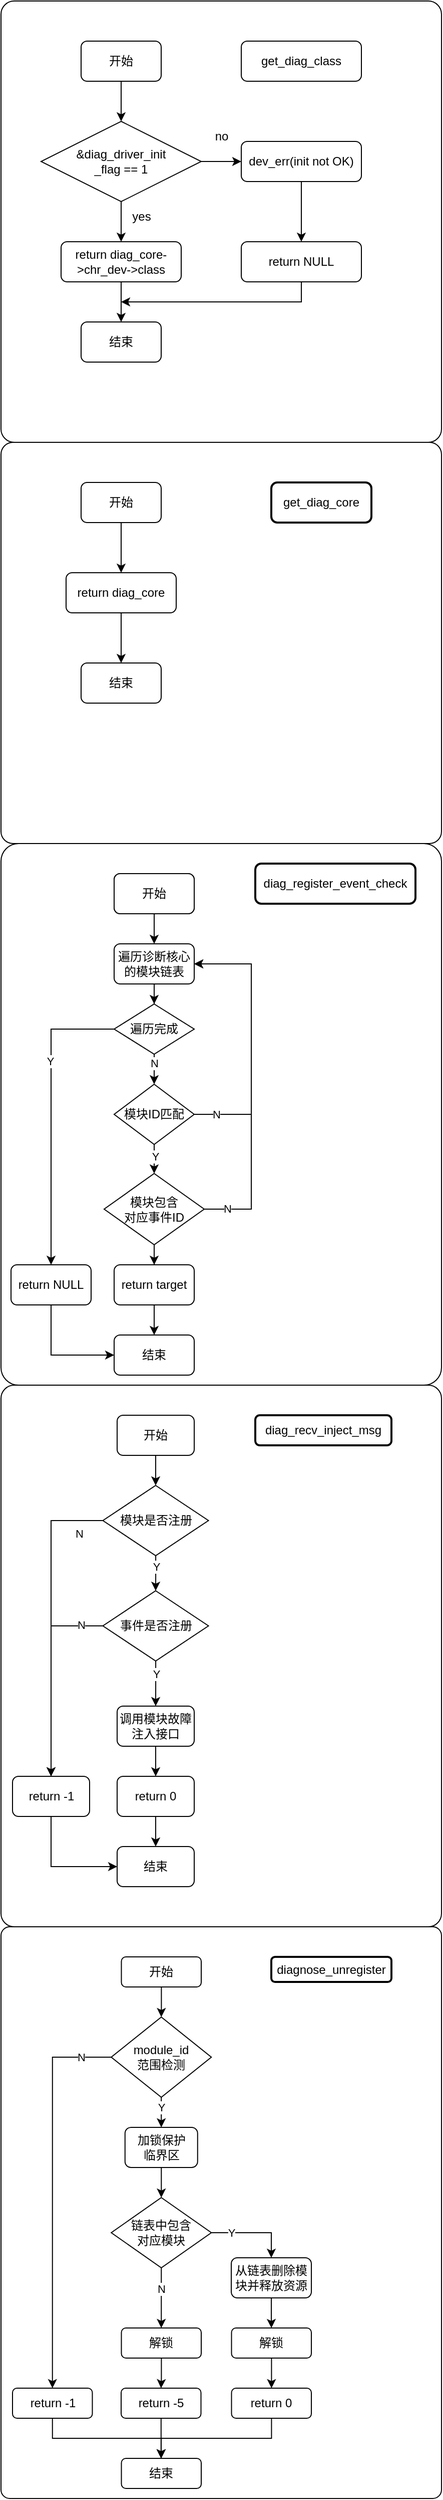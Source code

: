 <mxfile version="22.1.18" type="device" pages="17">
  <diagram name="DIAG" id="ePVXwcREZpw7af7HRrSt">
    <mxGraphModel dx="1050" dy="669" grid="1" gridSize="10" guides="1" tooltips="1" connect="1" arrows="1" fold="1" page="1" pageScale="1" pageWidth="827" pageHeight="1169" math="0" shadow="0">
      <root>
        <mxCell id="0" />
        <mxCell id="1" parent="0" />
        <mxCell id="t_K_IinWV9hdha2tMQw4-1" value="" style="rounded=1;whiteSpace=wrap;html=1;arcSize=3;movable=0;resizable=0;rotatable=0;deletable=0;editable=0;locked=1;connectable=0;" parent="1" vertex="1">
          <mxGeometry width="440" height="440" as="geometry" />
        </mxCell>
        <mxCell id="8fN7ulb8IUMtJ917AMkK-2" style="edgeStyle=orthogonalEdgeStyle;rounded=0;orthogonalLoop=1;jettySize=auto;html=1;entryX=0.5;entryY=0;entryDx=0;entryDy=0;movable=0;resizable=0;rotatable=0;deletable=0;editable=0;locked=1;connectable=0;" parent="1" source="rMURFbXMJQfSRE4jgRo0-2" target="8fN7ulb8IUMtJ917AMkK-1" edge="1">
          <mxGeometry relative="1" as="geometry" />
        </mxCell>
        <mxCell id="rMURFbXMJQfSRE4jgRo0-2" value="开始" style="rounded=1;whiteSpace=wrap;html=1;movable=0;resizable=0;rotatable=0;deletable=0;editable=0;locked=1;connectable=0;" parent="1" vertex="1">
          <mxGeometry x="80" y="40" width="80" height="40" as="geometry" />
        </mxCell>
        <mxCell id="8fN7ulb8IUMtJ917AMkK-5" style="edgeStyle=orthogonalEdgeStyle;rounded=0;orthogonalLoop=1;jettySize=auto;html=1;entryX=0.5;entryY=0;entryDx=0;entryDy=0;movable=0;resizable=0;rotatable=0;deletable=0;editable=0;locked=1;connectable=0;" parent="1" source="8fN7ulb8IUMtJ917AMkK-1" target="8fN7ulb8IUMtJ917AMkK-4" edge="1">
          <mxGeometry relative="1" as="geometry" />
        </mxCell>
        <mxCell id="8fN7ulb8IUMtJ917AMkK-8" style="edgeStyle=orthogonalEdgeStyle;rounded=0;orthogonalLoop=1;jettySize=auto;html=1;entryX=0;entryY=0.5;entryDx=0;entryDy=0;movable=0;resizable=0;rotatable=0;deletable=0;editable=0;locked=1;connectable=0;" parent="1" source="8fN7ulb8IUMtJ917AMkK-1" target="8fN7ulb8IUMtJ917AMkK-7" edge="1">
          <mxGeometry relative="1" as="geometry" />
        </mxCell>
        <mxCell id="8fN7ulb8IUMtJ917AMkK-1" value="&amp;amp;diag_driver_init&lt;br&gt;_flag == 1" style="rhombus;whiteSpace=wrap;html=1;movable=0;resizable=0;rotatable=0;deletable=0;editable=0;locked=1;connectable=0;" parent="1" vertex="1">
          <mxGeometry x="40" y="120" width="160" height="80" as="geometry" />
        </mxCell>
        <mxCell id="8fN7ulb8IUMtJ917AMkK-3" value="get_diag_class" style="rounded=1;whiteSpace=wrap;html=1;movable=0;resizable=0;rotatable=0;deletable=0;editable=0;locked=1;connectable=0;" parent="1" vertex="1">
          <mxGeometry x="240" y="40" width="120" height="40" as="geometry" />
        </mxCell>
        <mxCell id="8fN7ulb8IUMtJ917AMkK-13" style="edgeStyle=orthogonalEdgeStyle;rounded=0;orthogonalLoop=1;jettySize=auto;html=1;entryX=0.5;entryY=0;entryDx=0;entryDy=0;movable=0;resizable=0;rotatable=0;deletable=0;editable=0;locked=1;connectable=0;" parent="1" source="8fN7ulb8IUMtJ917AMkK-4" target="8fN7ulb8IUMtJ917AMkK-12" edge="1">
          <mxGeometry relative="1" as="geometry" />
        </mxCell>
        <mxCell id="8fN7ulb8IUMtJ917AMkK-4" value="return diag_core-&amp;gt;chr_dev-&amp;gt;class" style="rounded=1;whiteSpace=wrap;html=1;movable=0;resizable=0;rotatable=0;deletable=0;editable=0;locked=1;connectable=0;" parent="1" vertex="1">
          <mxGeometry x="60" y="240" width="120" height="40" as="geometry" />
        </mxCell>
        <mxCell id="8fN7ulb8IUMtJ917AMkK-6" value="yes" style="text;html=1;align=center;verticalAlign=middle;resizable=0;points=[];autosize=1;strokeColor=none;fillColor=none;movable=0;rotatable=0;deletable=0;editable=0;locked=1;connectable=0;" parent="1" vertex="1">
          <mxGeometry x="120" y="200" width="40" height="30" as="geometry" />
        </mxCell>
        <mxCell id="8fN7ulb8IUMtJ917AMkK-11" style="edgeStyle=orthogonalEdgeStyle;rounded=0;orthogonalLoop=1;jettySize=auto;html=1;entryX=0.5;entryY=0;entryDx=0;entryDy=0;movable=0;resizable=0;rotatable=0;deletable=0;editable=0;locked=1;connectable=0;" parent="1" source="8fN7ulb8IUMtJ917AMkK-7" target="8fN7ulb8IUMtJ917AMkK-10" edge="1">
          <mxGeometry relative="1" as="geometry" />
        </mxCell>
        <mxCell id="8fN7ulb8IUMtJ917AMkK-7" value="dev_err(init not OK)" style="rounded=1;whiteSpace=wrap;html=1;movable=0;resizable=0;rotatable=0;deletable=0;editable=0;locked=1;connectable=0;" parent="1" vertex="1">
          <mxGeometry x="240" y="140" width="120" height="40" as="geometry" />
        </mxCell>
        <mxCell id="8fN7ulb8IUMtJ917AMkK-9" value="no" style="text;html=1;align=center;verticalAlign=middle;resizable=0;points=[];autosize=1;strokeColor=none;fillColor=none;movable=0;rotatable=0;deletable=0;editable=0;locked=1;connectable=0;" parent="1" vertex="1">
          <mxGeometry x="200" y="120" width="40" height="30" as="geometry" />
        </mxCell>
        <mxCell id="8fN7ulb8IUMtJ917AMkK-14" style="edgeStyle=orthogonalEdgeStyle;rounded=0;orthogonalLoop=1;jettySize=auto;html=1;movable=0;resizable=0;rotatable=0;deletable=0;editable=0;locked=1;connectable=0;" parent="1" source="8fN7ulb8IUMtJ917AMkK-10" edge="1">
          <mxGeometry relative="1" as="geometry">
            <mxPoint x="120" y="300" as="targetPoint" />
            <Array as="points">
              <mxPoint x="300" y="300" />
            </Array>
          </mxGeometry>
        </mxCell>
        <mxCell id="8fN7ulb8IUMtJ917AMkK-10" value="return NULL" style="rounded=1;whiteSpace=wrap;html=1;movable=0;resizable=0;rotatable=0;deletable=0;editable=0;locked=1;connectable=0;" parent="1" vertex="1">
          <mxGeometry x="240" y="240" width="120" height="40" as="geometry" />
        </mxCell>
        <mxCell id="8fN7ulb8IUMtJ917AMkK-12" value="结束" style="rounded=1;whiteSpace=wrap;html=1;movable=0;resizable=0;rotatable=0;deletable=0;editable=0;locked=1;connectable=0;" parent="1" vertex="1">
          <mxGeometry x="80" y="320" width="80" height="40" as="geometry" />
        </mxCell>
        <mxCell id="t_K_IinWV9hdha2tMQw4-18" value="" style="rounded=1;whiteSpace=wrap;html=1;arcSize=3;movable=0;resizable=0;rotatable=0;deletable=0;editable=0;locked=1;connectable=0;" parent="1" vertex="1">
          <mxGeometry y="440" width="440" height="400" as="geometry" />
        </mxCell>
        <mxCell id="t_K_IinWV9hdha2tMQw4-23" style="edgeStyle=orthogonalEdgeStyle;rounded=0;orthogonalLoop=1;jettySize=auto;html=1;movable=0;resizable=0;rotatable=0;deletable=0;editable=0;locked=1;connectable=0;" parent="1" source="t_K_IinWV9hdha2tMQw4-19" target="t_K_IinWV9hdha2tMQw4-20" edge="1">
          <mxGeometry relative="1" as="geometry" />
        </mxCell>
        <mxCell id="t_K_IinWV9hdha2tMQw4-19" value="开始" style="rounded=1;whiteSpace=wrap;html=1;movable=0;resizable=0;rotatable=0;deletable=0;editable=0;locked=1;connectable=0;" parent="1" vertex="1">
          <mxGeometry x="80" y="480" width="80" height="40" as="geometry" />
        </mxCell>
        <mxCell id="t_K_IinWV9hdha2tMQw4-24" style="edgeStyle=orthogonalEdgeStyle;rounded=0;orthogonalLoop=1;jettySize=auto;html=1;entryX=0.5;entryY=0;entryDx=0;entryDy=0;movable=0;resizable=0;rotatable=0;deletable=0;editable=0;locked=1;connectable=0;" parent="1" source="t_K_IinWV9hdha2tMQw4-20" target="t_K_IinWV9hdha2tMQw4-21" edge="1">
          <mxGeometry relative="1" as="geometry" />
        </mxCell>
        <mxCell id="t_K_IinWV9hdha2tMQw4-20" value="return&amp;nbsp;diag_core" style="rounded=1;whiteSpace=wrap;html=1;movable=0;resizable=0;rotatable=0;deletable=0;editable=0;locked=1;connectable=0;" parent="1" vertex="1">
          <mxGeometry x="65" y="570" width="110" height="40" as="geometry" />
        </mxCell>
        <mxCell id="t_K_IinWV9hdha2tMQw4-21" value="结束" style="rounded=1;whiteSpace=wrap;html=1;movable=0;resizable=0;rotatable=0;deletable=0;editable=0;locked=1;connectable=0;" parent="1" vertex="1">
          <mxGeometry x="80" y="660" width="80" height="40" as="geometry" />
        </mxCell>
        <mxCell id="t_K_IinWV9hdha2tMQw4-22" value="get_diag_core" style="rounded=1;whiteSpace=wrap;html=1;strokeWidth=2;movable=0;resizable=0;rotatable=0;deletable=0;editable=0;locked=1;connectable=0;" parent="1" vertex="1">
          <mxGeometry x="270" y="480" width="100" height="40" as="geometry" />
        </mxCell>
        <mxCell id="t_K_IinWV9hdha2tMQw4-25" value="" style="rounded=1;whiteSpace=wrap;html=1;arcSize=4;movable=0;resizable=0;rotatable=0;deletable=0;editable=0;locked=1;connectable=0;" parent="1" vertex="1">
          <mxGeometry y="840" width="440" height="540" as="geometry" />
        </mxCell>
        <mxCell id="t_K_IinWV9hdha2tMQw4-28" style="edgeStyle=orthogonalEdgeStyle;rounded=0;orthogonalLoop=1;jettySize=auto;html=1;entryX=0.5;entryY=0;entryDx=0;entryDy=0;movable=0;resizable=0;rotatable=0;deletable=0;editable=0;locked=1;connectable=0;" parent="1" source="t_K_IinWV9hdha2tMQw4-26" target="t_K_IinWV9hdha2tMQw4-27" edge="1">
          <mxGeometry relative="1" as="geometry" />
        </mxCell>
        <mxCell id="t_K_IinWV9hdha2tMQw4-26" value="开始" style="rounded=1;whiteSpace=wrap;html=1;movable=0;resizable=0;rotatable=0;deletable=0;editable=0;locked=1;connectable=0;" parent="1" vertex="1">
          <mxGeometry x="113" y="870" width="80" height="40" as="geometry" />
        </mxCell>
        <mxCell id="t_K_IinWV9hdha2tMQw4-30" style="edgeStyle=orthogonalEdgeStyle;rounded=0;orthogonalLoop=1;jettySize=auto;html=1;movable=0;resizable=0;rotatable=0;deletable=0;editable=0;locked=1;connectable=0;" parent="1" source="t_K_IinWV9hdha2tMQw4-27" target="t_K_IinWV9hdha2tMQw4-29" edge="1">
          <mxGeometry relative="1" as="geometry" />
        </mxCell>
        <mxCell id="t_K_IinWV9hdha2tMQw4-27" value="遍历诊断核心的模块链表" style="rounded=1;whiteSpace=wrap;html=1;movable=0;resizable=0;rotatable=0;deletable=0;editable=0;locked=1;connectable=0;" parent="1" vertex="1">
          <mxGeometry x="113" y="940" width="80" height="40" as="geometry" />
        </mxCell>
        <mxCell id="t_K_IinWV9hdha2tMQw4-32" style="edgeStyle=orthogonalEdgeStyle;rounded=0;orthogonalLoop=1;jettySize=auto;html=1;entryX=0.5;entryY=0;entryDx=0;entryDy=0;exitX=0;exitY=0.5;exitDx=0;exitDy=0;movable=0;resizable=0;rotatable=0;deletable=0;editable=0;locked=1;connectable=0;" parent="1" source="t_K_IinWV9hdha2tMQw4-29" target="t_K_IinWV9hdha2tMQw4-31" edge="1">
          <mxGeometry relative="1" as="geometry" />
        </mxCell>
        <mxCell id="t_K_IinWV9hdha2tMQw4-33" value="Y" style="edgeLabel;html=1;align=center;verticalAlign=middle;resizable=0;points=[];movable=0;rotatable=0;deletable=0;editable=0;locked=1;connectable=0;" parent="t_K_IinWV9hdha2tMQw4-32" vertex="1" connectable="0">
          <mxGeometry x="-0.361" y="-1" relative="1" as="geometry">
            <mxPoint as="offset" />
          </mxGeometry>
        </mxCell>
        <mxCell id="t_K_IinWV9hdha2tMQw4-36" style="edgeStyle=orthogonalEdgeStyle;rounded=0;orthogonalLoop=1;jettySize=auto;html=1;entryX=0.5;entryY=0;entryDx=0;entryDy=0;movable=0;resizable=0;rotatable=0;deletable=0;editable=0;locked=1;connectable=0;" parent="1" source="t_K_IinWV9hdha2tMQw4-29" target="t_K_IinWV9hdha2tMQw4-35" edge="1">
          <mxGeometry relative="1" as="geometry">
            <Array as="points">
              <mxPoint x="153" y="1060" />
              <mxPoint x="153" y="1060" />
            </Array>
          </mxGeometry>
        </mxCell>
        <mxCell id="t_K_IinWV9hdha2tMQw4-39" value="N" style="edgeLabel;html=1;align=center;verticalAlign=middle;resizable=0;points=[];movable=0;rotatable=0;deletable=0;editable=0;locked=1;connectable=0;" parent="t_K_IinWV9hdha2tMQw4-36" vertex="1" connectable="0">
          <mxGeometry x="-0.404" relative="1" as="geometry">
            <mxPoint as="offset" />
          </mxGeometry>
        </mxCell>
        <mxCell id="t_K_IinWV9hdha2tMQw4-29" value="遍历完成" style="rhombus;whiteSpace=wrap;html=1;movable=0;resizable=0;rotatable=0;deletable=0;editable=0;locked=1;connectable=0;" parent="1" vertex="1">
          <mxGeometry x="113" y="1000" width="80" height="50" as="geometry" />
        </mxCell>
        <mxCell id="t_K_IinWV9hdha2tMQw4-51" style="edgeStyle=orthogonalEdgeStyle;rounded=0;orthogonalLoop=1;jettySize=auto;html=1;entryX=0;entryY=0.5;entryDx=0;entryDy=0;exitX=0.5;exitY=1;exitDx=0;exitDy=0;movable=0;resizable=0;rotatable=0;deletable=0;editable=0;locked=1;connectable=0;" parent="1" source="t_K_IinWV9hdha2tMQw4-31" target="t_K_IinWV9hdha2tMQw4-48" edge="1">
          <mxGeometry relative="1" as="geometry" />
        </mxCell>
        <mxCell id="t_K_IinWV9hdha2tMQw4-31" value="return NULL" style="rounded=1;whiteSpace=wrap;html=1;movable=0;resizable=0;rotatable=0;deletable=0;editable=0;locked=1;connectable=0;" parent="1" vertex="1">
          <mxGeometry x="10" y="1260" width="80" height="40" as="geometry" />
        </mxCell>
        <mxCell id="t_K_IinWV9hdha2tMQw4-37" style="edgeStyle=orthogonalEdgeStyle;rounded=0;orthogonalLoop=1;jettySize=auto;html=1;entryX=1;entryY=0.5;entryDx=0;entryDy=0;movable=0;resizable=0;rotatable=0;deletable=0;editable=0;locked=1;connectable=0;" parent="1" source="t_K_IinWV9hdha2tMQw4-35" target="t_K_IinWV9hdha2tMQw4-27" edge="1">
          <mxGeometry relative="1" as="geometry">
            <Array as="points">
              <mxPoint x="250" y="1110" />
              <mxPoint x="250" y="960" />
            </Array>
          </mxGeometry>
        </mxCell>
        <mxCell id="t_K_IinWV9hdha2tMQw4-38" value="N" style="edgeLabel;html=1;align=center;verticalAlign=middle;resizable=0;points=[];movable=0;rotatable=0;deletable=0;editable=0;locked=1;connectable=0;" parent="t_K_IinWV9hdha2tMQw4-37" vertex="1" connectable="0">
          <mxGeometry x="-0.832" relative="1" as="geometry">
            <mxPoint as="offset" />
          </mxGeometry>
        </mxCell>
        <mxCell id="t_K_IinWV9hdha2tMQw4-42" style="edgeStyle=orthogonalEdgeStyle;rounded=0;orthogonalLoop=1;jettySize=auto;html=1;movable=0;resizable=0;rotatable=0;deletable=0;editable=0;locked=1;connectable=0;" parent="1" source="t_K_IinWV9hdha2tMQw4-35" target="t_K_IinWV9hdha2tMQw4-41" edge="1">
          <mxGeometry relative="1" as="geometry" />
        </mxCell>
        <mxCell id="t_K_IinWV9hdha2tMQw4-43" value="Y" style="edgeLabel;html=1;align=center;verticalAlign=middle;resizable=0;points=[];movable=0;rotatable=0;deletable=0;editable=0;locked=1;connectable=0;" parent="t_K_IinWV9hdha2tMQw4-42" vertex="1" connectable="0">
          <mxGeometry x="0.335" y="1" relative="1" as="geometry">
            <mxPoint as="offset" />
          </mxGeometry>
        </mxCell>
        <mxCell id="t_K_IinWV9hdha2tMQw4-35" value="模块ID匹配" style="rhombus;whiteSpace=wrap;html=1;movable=0;resizable=0;rotatable=0;deletable=0;editable=0;locked=1;connectable=0;" parent="1" vertex="1">
          <mxGeometry x="113" y="1080" width="80" height="60" as="geometry" />
        </mxCell>
        <mxCell id="t_K_IinWV9hdha2tMQw4-44" style="edgeStyle=orthogonalEdgeStyle;rounded=0;orthogonalLoop=1;jettySize=auto;html=1;entryX=1;entryY=0.5;entryDx=0;entryDy=0;movable=0;resizable=0;rotatable=0;deletable=0;editable=0;locked=1;connectable=0;" parent="1" source="t_K_IinWV9hdha2tMQw4-41" target="t_K_IinWV9hdha2tMQw4-27" edge="1">
          <mxGeometry relative="1" as="geometry">
            <Array as="points">
              <mxPoint x="250" y="1205" />
              <mxPoint x="250" y="960" />
            </Array>
          </mxGeometry>
        </mxCell>
        <mxCell id="t_K_IinWV9hdha2tMQw4-45" value="N" style="edgeLabel;html=1;align=center;verticalAlign=middle;resizable=0;points=[];movable=0;rotatable=0;deletable=0;editable=0;locked=1;connectable=0;" parent="t_K_IinWV9hdha2tMQw4-44" vertex="1" connectable="0">
          <mxGeometry x="-0.871" y="1" relative="1" as="geometry">
            <mxPoint as="offset" />
          </mxGeometry>
        </mxCell>
        <mxCell id="t_K_IinWV9hdha2tMQw4-47" style="edgeStyle=orthogonalEdgeStyle;rounded=0;orthogonalLoop=1;jettySize=auto;html=1;entryX=0.5;entryY=0;entryDx=0;entryDy=0;movable=0;resizable=0;rotatable=0;deletable=0;editable=0;locked=1;connectable=0;" parent="1" source="t_K_IinWV9hdha2tMQw4-41" target="t_K_IinWV9hdha2tMQw4-46" edge="1">
          <mxGeometry relative="1" as="geometry" />
        </mxCell>
        <mxCell id="t_K_IinWV9hdha2tMQw4-41" value="模块包含&lt;br&gt;对应事件ID" style="rhombus;whiteSpace=wrap;html=1;movable=0;resizable=0;rotatable=0;deletable=0;editable=0;locked=1;connectable=0;" parent="1" vertex="1">
          <mxGeometry x="103" y="1169" width="100" height="71" as="geometry" />
        </mxCell>
        <mxCell id="t_K_IinWV9hdha2tMQw4-50" style="edgeStyle=orthogonalEdgeStyle;rounded=0;orthogonalLoop=1;jettySize=auto;html=1;entryX=0.5;entryY=0;entryDx=0;entryDy=0;movable=0;resizable=0;rotatable=0;deletable=0;editable=0;locked=1;connectable=0;" parent="1" source="t_K_IinWV9hdha2tMQw4-46" target="t_K_IinWV9hdha2tMQw4-48" edge="1">
          <mxGeometry relative="1" as="geometry" />
        </mxCell>
        <mxCell id="t_K_IinWV9hdha2tMQw4-46" value="return target" style="rounded=1;whiteSpace=wrap;html=1;movable=0;resizable=0;rotatable=0;deletable=0;editable=0;locked=1;connectable=0;" parent="1" vertex="1">
          <mxGeometry x="113" y="1260" width="80" height="40" as="geometry" />
        </mxCell>
        <mxCell id="t_K_IinWV9hdha2tMQw4-48" value="结束" style="rounded=1;whiteSpace=wrap;html=1;movable=0;resizable=0;rotatable=0;deletable=0;editable=0;locked=1;connectable=0;" parent="1" vertex="1">
          <mxGeometry x="113" y="1330" width="80" height="40" as="geometry" />
        </mxCell>
        <mxCell id="t_K_IinWV9hdha2tMQw4-52" value="开始" style="rounded=1;whiteSpace=wrap;html=1;movable=0;resizable=0;rotatable=0;deletable=0;editable=0;locked=1;connectable=0;" parent="1" vertex="1">
          <mxGeometry x="113" y="870" width="80" height="40" as="geometry" />
        </mxCell>
        <mxCell id="t_K_IinWV9hdha2tMQw4-53" value="diag_register_event_check" style="rounded=1;whiteSpace=wrap;html=1;strokeWidth=2;movable=0;resizable=0;rotatable=0;deletable=0;editable=0;locked=1;connectable=0;" parent="1" vertex="1">
          <mxGeometry x="254" y="860" width="160" height="40" as="geometry" />
        </mxCell>
        <mxCell id="t_K_IinWV9hdha2tMQw4-54" value="" style="rounded=1;whiteSpace=wrap;html=1;arcSize=3;movable=0;resizable=0;rotatable=0;deletable=0;editable=0;locked=1;connectable=0;" parent="1" vertex="1">
          <mxGeometry y="1380" width="440" height="540" as="geometry" />
        </mxCell>
        <mxCell id="t_K_IinWV9hdha2tMQw4-57" style="edgeStyle=orthogonalEdgeStyle;rounded=0;orthogonalLoop=1;jettySize=auto;html=1;entryX=0.5;entryY=0;entryDx=0;entryDy=0;movable=0;resizable=0;rotatable=0;deletable=0;editable=0;locked=1;connectable=0;" parent="1" source="t_K_IinWV9hdha2tMQw4-55" target="t_K_IinWV9hdha2tMQw4-56" edge="1">
          <mxGeometry relative="1" as="geometry" />
        </mxCell>
        <mxCell id="t_K_IinWV9hdha2tMQw4-55" value="开始" style="rounded=1;whiteSpace=wrap;html=1;movable=0;resizable=0;rotatable=0;deletable=0;editable=0;locked=1;connectable=0;" parent="1" vertex="1">
          <mxGeometry x="116" y="1410" width="77" height="40" as="geometry" />
        </mxCell>
        <mxCell id="t_K_IinWV9hdha2tMQw4-59" style="edgeStyle=orthogonalEdgeStyle;rounded=0;orthogonalLoop=1;jettySize=auto;html=1;entryX=0.5;entryY=0;entryDx=0;entryDy=0;movable=0;resizable=0;rotatable=0;deletable=0;editable=0;locked=1;connectable=0;" parent="1" source="t_K_IinWV9hdha2tMQw4-56" target="t_K_IinWV9hdha2tMQw4-58" edge="1">
          <mxGeometry relative="1" as="geometry">
            <mxPoint x="50" y="1700" as="targetPoint" />
          </mxGeometry>
        </mxCell>
        <mxCell id="t_K_IinWV9hdha2tMQw4-60" value="N" style="edgeLabel;html=1;align=center;verticalAlign=middle;resizable=0;points=[];movable=0;rotatable=0;deletable=0;editable=0;locked=1;connectable=0;" parent="t_K_IinWV9hdha2tMQw4-59" vertex="1" connectable="0">
          <mxGeometry x="-0.473" y="-1" relative="1" as="geometry">
            <mxPoint x="29" y="-17" as="offset" />
          </mxGeometry>
        </mxCell>
        <mxCell id="t_K_IinWV9hdha2tMQw4-62" style="edgeStyle=orthogonalEdgeStyle;rounded=0;orthogonalLoop=1;jettySize=auto;html=1;entryX=0.5;entryY=0;entryDx=0;entryDy=0;movable=0;resizable=0;rotatable=0;deletable=0;editable=0;locked=1;connectable=0;" parent="1" source="t_K_IinWV9hdha2tMQw4-56" target="t_K_IinWV9hdha2tMQw4-61" edge="1">
          <mxGeometry relative="1" as="geometry" />
        </mxCell>
        <mxCell id="t_K_IinWV9hdha2tMQw4-63" value="Y" style="edgeLabel;html=1;align=center;verticalAlign=middle;resizable=0;points=[];movable=0;rotatable=0;deletable=0;editable=0;locked=1;connectable=0;" parent="t_K_IinWV9hdha2tMQw4-62" vertex="1" connectable="0">
          <mxGeometry x="-0.37" y="3" relative="1" as="geometry">
            <mxPoint x="-3" as="offset" />
          </mxGeometry>
        </mxCell>
        <mxCell id="t_K_IinWV9hdha2tMQw4-56" value="模块是否注册" style="rhombus;whiteSpace=wrap;html=1;movable=0;resizable=0;rotatable=0;deletable=0;editable=0;locked=1;connectable=0;" parent="1" vertex="1">
          <mxGeometry x="101.75" y="1480" width="105.5" height="70" as="geometry" />
        </mxCell>
        <mxCell id="t_K_IinWV9hdha2tMQw4-74" style="edgeStyle=orthogonalEdgeStyle;rounded=0;orthogonalLoop=1;jettySize=auto;html=1;entryX=0;entryY=0.5;entryDx=0;entryDy=0;movable=0;resizable=0;rotatable=0;deletable=0;editable=0;locked=1;connectable=0;" parent="1" source="t_K_IinWV9hdha2tMQw4-58" target="t_K_IinWV9hdha2tMQw4-72" edge="1">
          <mxGeometry relative="1" as="geometry">
            <Array as="points">
              <mxPoint x="50" y="1860" />
            </Array>
          </mxGeometry>
        </mxCell>
        <mxCell id="t_K_IinWV9hdha2tMQw4-58" value="return -1" style="rounded=1;whiteSpace=wrap;html=1;movable=0;resizable=0;rotatable=0;deletable=0;editable=0;locked=1;connectable=0;" parent="1" vertex="1">
          <mxGeometry x="11.5" y="1770" width="77" height="40" as="geometry" />
        </mxCell>
        <mxCell id="t_K_IinWV9hdha2tMQw4-64" style="edgeStyle=orthogonalEdgeStyle;rounded=0;orthogonalLoop=1;jettySize=auto;html=1;movable=0;resizable=0;rotatable=0;deletable=0;editable=0;locked=1;connectable=0;" parent="1" source="t_K_IinWV9hdha2tMQw4-61" target="t_K_IinWV9hdha2tMQw4-58" edge="1">
          <mxGeometry relative="1" as="geometry">
            <mxPoint x="50" y="1700" as="targetPoint" />
            <Array as="points">
              <mxPoint x="50" y="1620" />
            </Array>
          </mxGeometry>
        </mxCell>
        <mxCell id="t_K_IinWV9hdha2tMQw4-66" value="N" style="edgeLabel;html=1;align=center;verticalAlign=middle;resizable=0;points=[];movable=0;rotatable=0;deletable=0;editable=0;locked=1;connectable=0;" parent="t_K_IinWV9hdha2tMQw4-64" vertex="1" connectable="0">
          <mxGeometry x="-0.778" y="-1" relative="1" as="geometry">
            <mxPoint as="offset" />
          </mxGeometry>
        </mxCell>
        <mxCell id="t_K_IinWV9hdha2tMQw4-68" style="edgeStyle=orthogonalEdgeStyle;rounded=0;orthogonalLoop=1;jettySize=auto;html=1;entryX=0.5;entryY=0;entryDx=0;entryDy=0;movable=0;resizable=0;rotatable=0;deletable=0;editable=0;locked=1;connectable=0;" parent="1" source="t_K_IinWV9hdha2tMQw4-61" target="t_K_IinWV9hdha2tMQw4-67" edge="1">
          <mxGeometry relative="1" as="geometry" />
        </mxCell>
        <mxCell id="t_K_IinWV9hdha2tMQw4-71" value="Y" style="edgeLabel;html=1;align=center;verticalAlign=middle;resizable=0;points=[];movable=0;rotatable=0;deletable=0;editable=0;locked=1;connectable=0;" parent="t_K_IinWV9hdha2tMQw4-68" vertex="1" connectable="0">
          <mxGeometry x="-0.429" relative="1" as="geometry">
            <mxPoint as="offset" />
          </mxGeometry>
        </mxCell>
        <mxCell id="t_K_IinWV9hdha2tMQw4-61" value="事件是否注册" style="rhombus;whiteSpace=wrap;html=1;movable=0;resizable=0;rotatable=0;deletable=0;editable=0;locked=1;connectable=0;" parent="1" vertex="1">
          <mxGeometry x="101.75" y="1585" width="105.5" height="70" as="geometry" />
        </mxCell>
        <mxCell id="t_K_IinWV9hdha2tMQw4-70" style="edgeStyle=orthogonalEdgeStyle;rounded=0;orthogonalLoop=1;jettySize=auto;html=1;movable=0;resizable=0;rotatable=0;deletable=0;editable=0;locked=1;connectable=0;" parent="1" source="t_K_IinWV9hdha2tMQw4-67" target="t_K_IinWV9hdha2tMQw4-69" edge="1">
          <mxGeometry relative="1" as="geometry" />
        </mxCell>
        <mxCell id="t_K_IinWV9hdha2tMQw4-67" value="调用模块故障注入接口" style="rounded=1;whiteSpace=wrap;html=1;movable=0;resizable=0;rotatable=0;deletable=0;editable=0;locked=1;connectable=0;" parent="1" vertex="1">
          <mxGeometry x="116" y="1700" width="77" height="40" as="geometry" />
        </mxCell>
        <mxCell id="t_K_IinWV9hdha2tMQw4-73" style="edgeStyle=orthogonalEdgeStyle;rounded=0;orthogonalLoop=1;jettySize=auto;html=1;entryX=0.5;entryY=0;entryDx=0;entryDy=0;movable=0;resizable=0;rotatable=0;deletable=0;editable=0;locked=1;connectable=0;" parent="1" source="t_K_IinWV9hdha2tMQw4-69" target="t_K_IinWV9hdha2tMQw4-72" edge="1">
          <mxGeometry relative="1" as="geometry" />
        </mxCell>
        <mxCell id="t_K_IinWV9hdha2tMQw4-69" value="return 0" style="rounded=1;whiteSpace=wrap;html=1;movable=0;resizable=0;rotatable=0;deletable=0;editable=0;locked=1;connectable=0;" parent="1" vertex="1">
          <mxGeometry x="116" y="1770" width="77" height="40" as="geometry" />
        </mxCell>
        <mxCell id="t_K_IinWV9hdha2tMQw4-72" value="结束" style="rounded=1;whiteSpace=wrap;html=1;movable=0;resizable=0;rotatable=0;deletable=0;editable=0;locked=1;connectable=0;" parent="1" vertex="1">
          <mxGeometry x="116" y="1840" width="77" height="40" as="geometry" />
        </mxCell>
        <mxCell id="t_K_IinWV9hdha2tMQw4-75" value="diag_recv_inject_msg" style="rounded=1;whiteSpace=wrap;html=1;strokeWidth=2;movable=0;resizable=0;rotatable=0;deletable=0;editable=0;locked=1;connectable=0;" parent="1" vertex="1">
          <mxGeometry x="254" y="1410" width="136" height="30" as="geometry" />
        </mxCell>
        <mxCell id="t_K_IinWV9hdha2tMQw4-76" value="" style="rounded=1;whiteSpace=wrap;html=1;arcSize=2;movable=0;resizable=0;rotatable=0;deletable=0;editable=0;locked=1;connectable=0;" parent="1" vertex="1">
          <mxGeometry y="1920" width="440" height="570" as="geometry" />
        </mxCell>
        <mxCell id="t_K_IinWV9hdha2tMQw4-80" style="edgeStyle=orthogonalEdgeStyle;rounded=0;orthogonalLoop=1;jettySize=auto;html=1;entryX=0.5;entryY=0;entryDx=0;entryDy=0;movable=0;resizable=0;rotatable=0;deletable=0;editable=0;locked=1;connectable=0;" parent="1" source="t_K_IinWV9hdha2tMQw4-77" target="t_K_IinWV9hdha2tMQw4-79" edge="1">
          <mxGeometry relative="1" as="geometry" />
        </mxCell>
        <mxCell id="t_K_IinWV9hdha2tMQw4-77" value="开始" style="rounded=1;whiteSpace=wrap;html=1;movable=0;resizable=0;rotatable=0;deletable=0;editable=0;locked=1;connectable=0;" parent="1" vertex="1">
          <mxGeometry x="120.25" y="1950" width="79.75" height="30" as="geometry" />
        </mxCell>
        <mxCell id="t_K_IinWV9hdha2tMQw4-82" style="edgeStyle=orthogonalEdgeStyle;rounded=0;orthogonalLoop=1;jettySize=auto;html=1;entryX=0.5;entryY=0;entryDx=0;entryDy=0;movable=0;resizable=0;rotatable=0;deletable=0;editable=0;locked=1;connectable=0;" parent="1" source="t_K_IinWV9hdha2tMQw4-79" target="t_K_IinWV9hdha2tMQw4-81" edge="1">
          <mxGeometry relative="1" as="geometry" />
        </mxCell>
        <mxCell id="t_K_IinWV9hdha2tMQw4-83" value="N" style="edgeLabel;html=1;align=center;verticalAlign=middle;resizable=0;points=[];movable=0;rotatable=0;deletable=0;editable=0;locked=1;connectable=0;" parent="t_K_IinWV9hdha2tMQw4-82" vertex="1" connectable="0">
          <mxGeometry x="-0.727" y="-1" relative="1" as="geometry">
            <mxPoint x="23" y="1" as="offset" />
          </mxGeometry>
        </mxCell>
        <mxCell id="t_K_IinWV9hdha2tMQw4-85" style="edgeStyle=orthogonalEdgeStyle;rounded=0;orthogonalLoop=1;jettySize=auto;html=1;entryX=0.5;entryY=0;entryDx=0;entryDy=0;movable=0;resizable=0;rotatable=0;deletable=0;editable=0;locked=1;connectable=0;" parent="1" source="t_K_IinWV9hdha2tMQw4-79" target="t_K_IinWV9hdha2tMQw4-84" edge="1">
          <mxGeometry relative="1" as="geometry" />
        </mxCell>
        <mxCell id="t_K_IinWV9hdha2tMQw4-86" value="Y" style="edgeLabel;html=1;align=center;verticalAlign=middle;resizable=0;points=[];movable=0;rotatable=0;deletable=0;editable=0;locked=1;connectable=0;" parent="t_K_IinWV9hdha2tMQw4-85" vertex="1" connectable="0">
          <mxGeometry x="-0.759" y="1" relative="1" as="geometry">
            <mxPoint x="-1" y="4" as="offset" />
          </mxGeometry>
        </mxCell>
        <mxCell id="t_K_IinWV9hdha2tMQw4-79" value="module_id&lt;br&gt;范围检测" style="rhombus;whiteSpace=wrap;html=1;movable=0;resizable=0;rotatable=0;deletable=0;editable=0;locked=1;connectable=0;" parent="1" vertex="1">
          <mxGeometry x="110.12" y="2010" width="100" height="80" as="geometry" />
        </mxCell>
        <mxCell id="t_K_IinWV9hdha2tMQw4-103" style="edgeStyle=orthogonalEdgeStyle;rounded=0;orthogonalLoop=1;jettySize=auto;html=1;exitX=0.5;exitY=1;exitDx=0;exitDy=0;movable=0;resizable=0;rotatable=0;deletable=0;editable=0;locked=1;connectable=0;" parent="1" source="t_K_IinWV9hdha2tMQw4-81" target="t_K_IinWV9hdha2tMQw4-102" edge="1">
          <mxGeometry relative="1" as="geometry">
            <Array as="points">
              <mxPoint x="51" y="2430" />
              <mxPoint x="160" y="2430" />
            </Array>
          </mxGeometry>
        </mxCell>
        <mxCell id="t_K_IinWV9hdha2tMQw4-81" value="return -1" style="rounded=1;whiteSpace=wrap;html=1;movable=0;resizable=0;rotatable=0;deletable=0;editable=0;locked=1;connectable=0;" parent="1" vertex="1">
          <mxGeometry x="11.5" y="2380" width="79.75" height="30" as="geometry" />
        </mxCell>
        <mxCell id="t_K_IinWV9hdha2tMQw4-88" style="edgeStyle=orthogonalEdgeStyle;rounded=0;orthogonalLoop=1;jettySize=auto;html=1;entryX=0.5;entryY=0;entryDx=0;entryDy=0;movable=0;resizable=0;rotatable=0;deletable=0;editable=0;locked=1;connectable=0;" parent="1" source="t_K_IinWV9hdha2tMQw4-84" target="t_K_IinWV9hdha2tMQw4-87" edge="1">
          <mxGeometry relative="1" as="geometry" />
        </mxCell>
        <mxCell id="t_K_IinWV9hdha2tMQw4-84" value="加锁保护&lt;br&gt;临界区" style="rounded=1;whiteSpace=wrap;html=1;movable=0;resizable=0;rotatable=0;deletable=0;editable=0;locked=1;connectable=0;" parent="1" vertex="1">
          <mxGeometry x="123.88" y="2120" width="72.5" height="40" as="geometry" />
        </mxCell>
        <mxCell id="t_K_IinWV9hdha2tMQw4-90" style="edgeStyle=orthogonalEdgeStyle;rounded=0;orthogonalLoop=1;jettySize=auto;html=1;entryX=0.5;entryY=0;entryDx=0;entryDy=0;movable=0;resizable=0;rotatable=0;deletable=0;editable=0;locked=1;connectable=0;" parent="1" source="t_K_IinWV9hdha2tMQw4-87" target="t_K_IinWV9hdha2tMQw4-89" edge="1">
          <mxGeometry relative="1" as="geometry" />
        </mxCell>
        <mxCell id="t_K_IinWV9hdha2tMQw4-91" value="N" style="edgeLabel;html=1;align=center;verticalAlign=middle;resizable=0;points=[];movable=0;rotatable=0;deletable=0;editable=0;locked=1;connectable=0;" parent="t_K_IinWV9hdha2tMQw4-90" vertex="1" connectable="0">
          <mxGeometry x="-0.658" relative="1" as="geometry">
            <mxPoint y="10" as="offset" />
          </mxGeometry>
        </mxCell>
        <mxCell id="t_K_IinWV9hdha2tMQw4-95" style="edgeStyle=orthogonalEdgeStyle;rounded=0;orthogonalLoop=1;jettySize=auto;html=1;entryX=0.5;entryY=0;entryDx=0;entryDy=0;movable=0;resizable=0;rotatable=0;deletable=0;editable=0;locked=1;connectable=0;" parent="1" source="t_K_IinWV9hdha2tMQw4-87" target="t_K_IinWV9hdha2tMQw4-94" edge="1">
          <mxGeometry relative="1" as="geometry" />
        </mxCell>
        <mxCell id="t_K_IinWV9hdha2tMQw4-96" value="Y" style="edgeLabel;html=1;align=center;verticalAlign=middle;resizable=0;points=[];movable=0;rotatable=0;deletable=0;editable=0;locked=1;connectable=0;" parent="t_K_IinWV9hdha2tMQw4-95" vertex="1" connectable="0">
          <mxGeometry x="-0.656" y="1" relative="1" as="geometry">
            <mxPoint x="5" y="1" as="offset" />
          </mxGeometry>
        </mxCell>
        <mxCell id="t_K_IinWV9hdha2tMQw4-87" value="链表中包含&lt;br&gt;对应模块" style="rhombus;whiteSpace=wrap;html=1;movable=0;resizable=0;rotatable=0;deletable=0;editable=0;locked=1;connectable=0;" parent="1" vertex="1">
          <mxGeometry x="110.13" y="2190" width="100" height="70" as="geometry" />
        </mxCell>
        <mxCell id="t_K_IinWV9hdha2tMQw4-93" style="edgeStyle=orthogonalEdgeStyle;rounded=0;orthogonalLoop=1;jettySize=auto;html=1;movable=0;resizable=0;rotatable=0;deletable=0;editable=0;locked=1;connectable=0;" parent="1" source="t_K_IinWV9hdha2tMQw4-89" target="t_K_IinWV9hdha2tMQw4-92" edge="1">
          <mxGeometry relative="1" as="geometry" />
        </mxCell>
        <mxCell id="t_K_IinWV9hdha2tMQw4-89" value="解锁" style="rounded=1;whiteSpace=wrap;html=1;movable=0;resizable=0;rotatable=0;deletable=0;editable=0;locked=1;connectable=0;" parent="1" vertex="1">
          <mxGeometry x="120.25" y="2320" width="79.75" height="30" as="geometry" />
        </mxCell>
        <mxCell id="t_K_IinWV9hdha2tMQw4-105" style="edgeStyle=orthogonalEdgeStyle;rounded=0;orthogonalLoop=1;jettySize=auto;html=1;movable=0;resizable=0;rotatable=0;deletable=0;editable=0;locked=1;connectable=0;" parent="1" source="t_K_IinWV9hdha2tMQw4-92" edge="1">
          <mxGeometry relative="1" as="geometry">
            <mxPoint x="159.875" y="2450" as="targetPoint" />
          </mxGeometry>
        </mxCell>
        <mxCell id="t_K_IinWV9hdha2tMQw4-92" value="return -5" style="rounded=1;whiteSpace=wrap;html=1;movable=0;resizable=0;rotatable=0;deletable=0;editable=0;locked=1;connectable=0;" parent="1" vertex="1">
          <mxGeometry x="120" y="2380" width="79.75" height="30" as="geometry" />
        </mxCell>
        <mxCell id="t_K_IinWV9hdha2tMQw4-99" style="edgeStyle=orthogonalEdgeStyle;rounded=0;orthogonalLoop=1;jettySize=auto;html=1;entryX=0.5;entryY=0;entryDx=0;entryDy=0;movable=0;resizable=0;rotatable=0;deletable=0;editable=0;locked=1;connectable=0;" parent="1" source="t_K_IinWV9hdha2tMQw4-94" target="t_K_IinWV9hdha2tMQw4-97" edge="1">
          <mxGeometry relative="1" as="geometry" />
        </mxCell>
        <mxCell id="t_K_IinWV9hdha2tMQw4-94" value="从链表删除模块并释放资源" style="rounded=1;whiteSpace=wrap;html=1;movable=0;resizable=0;rotatable=0;deletable=0;editable=0;locked=1;connectable=0;" parent="1" vertex="1">
          <mxGeometry x="230" y="2250" width="80" height="40" as="geometry" />
        </mxCell>
        <mxCell id="t_K_IinWV9hdha2tMQw4-101" style="edgeStyle=orthogonalEdgeStyle;rounded=0;orthogonalLoop=1;jettySize=auto;html=1;movable=0;resizable=0;rotatable=0;deletable=0;editable=0;locked=1;connectable=0;" parent="1" source="t_K_IinWV9hdha2tMQw4-97" target="t_K_IinWV9hdha2tMQw4-100" edge="1">
          <mxGeometry relative="1" as="geometry" />
        </mxCell>
        <mxCell id="t_K_IinWV9hdha2tMQw4-97" value="解锁" style="rounded=1;whiteSpace=wrap;html=1;movable=0;resizable=0;rotatable=0;deletable=0;editable=0;locked=1;connectable=0;" parent="1" vertex="1">
          <mxGeometry x="230.25" y="2320" width="79.75" height="30" as="geometry" />
        </mxCell>
        <mxCell id="t_K_IinWV9hdha2tMQw4-106" style="edgeStyle=orthogonalEdgeStyle;rounded=0;orthogonalLoop=1;jettySize=auto;html=1;movable=0;resizable=0;rotatable=0;deletable=0;editable=0;locked=1;connectable=0;" parent="1" source="t_K_IinWV9hdha2tMQw4-100" edge="1">
          <mxGeometry relative="1" as="geometry">
            <mxPoint x="160" y="2450" as="targetPoint" />
            <Array as="points">
              <mxPoint x="270" y="2430" />
              <mxPoint x="160" y="2430" />
            </Array>
          </mxGeometry>
        </mxCell>
        <mxCell id="t_K_IinWV9hdha2tMQw4-100" value="return 0" style="rounded=1;whiteSpace=wrap;html=1;movable=0;resizable=0;rotatable=0;deletable=0;editable=0;locked=1;connectable=0;" parent="1" vertex="1">
          <mxGeometry x="230.25" y="2380" width="79.75" height="30" as="geometry" />
        </mxCell>
        <mxCell id="t_K_IinWV9hdha2tMQw4-102" value="结束" style="rounded=1;whiteSpace=wrap;html=1;movable=0;resizable=0;rotatable=0;deletable=0;editable=0;locked=1;connectable=0;" parent="1" vertex="1">
          <mxGeometry x="120.26" y="2450" width="79.75" height="30" as="geometry" />
        </mxCell>
        <mxCell id="t_K_IinWV9hdha2tMQw4-108" value="diagnose_unregister" style="rounded=1;whiteSpace=wrap;html=1;strokeWidth=2;movable=0;resizable=0;rotatable=0;deletable=0;editable=0;locked=1;connectable=0;" parent="1" vertex="1">
          <mxGeometry x="270" y="1950" width="120" height="25" as="geometry" />
        </mxCell>
      </root>
    </mxGraphModel>
  </diagram>
  <diagram id="xX9PLupiC9nFOyPUkFgR" name="WDG">
    <mxGraphModel dx="1052" dy="703" grid="1" gridSize="10" guides="1" tooltips="1" connect="1" arrows="1" fold="1" page="1" pageScale="1" pageWidth="827" pageHeight="1169" math="0" shadow="0">
      <root>
        <mxCell id="0" />
        <mxCell id="1" parent="0" />
        <mxCell id="R2CQpxTghWa1gaT7_Jnx-1" value="" style="rounded=1;whiteSpace=wrap;html=1;arcSize=3;movable=0;resizable=0;rotatable=0;deletable=0;editable=0;locked=1;connectable=0;" parent="1" vertex="1">
          <mxGeometry width="440" height="230" as="geometry" />
        </mxCell>
        <mxCell id="R2CQpxTghWa1gaT7_Jnx-5" style="edgeStyle=orthogonalEdgeStyle;rounded=0;orthogonalLoop=1;jettySize=auto;html=1;movable=0;resizable=0;rotatable=0;deletable=0;editable=0;locked=1;connectable=0;" parent="1" source="R2CQpxTghWa1gaT7_Jnx-2" target="R2CQpxTghWa1gaT7_Jnx-3" edge="1">
          <mxGeometry relative="1" as="geometry" />
        </mxCell>
        <mxCell id="R2CQpxTghWa1gaT7_Jnx-2" value="开始" style="rounded=1;whiteSpace=wrap;html=1;movable=0;resizable=0;rotatable=0;deletable=0;editable=0;locked=1;connectable=0;" parent="1" vertex="1">
          <mxGeometry x="130" y="10" width="60" height="30" as="geometry" />
        </mxCell>
        <mxCell id="R2CQpxTghWa1gaT7_Jnx-6" style="edgeStyle=orthogonalEdgeStyle;rounded=0;orthogonalLoop=1;jettySize=auto;html=1;entryX=0.5;entryY=0;entryDx=0;entryDy=0;movable=0;resizable=0;rotatable=0;deletable=0;editable=0;locked=1;connectable=0;" parent="1" source="R2CQpxTghWa1gaT7_Jnx-3" target="R2CQpxTghWa1gaT7_Jnx-4" edge="1">
          <mxGeometry relative="1" as="geometry" />
        </mxCell>
        <mxCell id="R2CQpxTghWa1gaT7_Jnx-3" value="打印帮助信息" style="rounded=1;whiteSpace=wrap;html=1;movable=0;resizable=0;rotatable=0;deletable=0;editable=0;locked=1;connectable=0;" parent="1" vertex="1">
          <mxGeometry x="110" y="80" width="100" height="30" as="geometry" />
        </mxCell>
        <mxCell id="R2CQpxTghWa1gaT7_Jnx-4" value="结束" style="rounded=1;whiteSpace=wrap;html=1;movable=0;resizable=0;rotatable=0;deletable=0;editable=0;locked=1;connectable=0;" parent="1" vertex="1">
          <mxGeometry x="130" y="150" width="60" height="30" as="geometry" />
        </mxCell>
        <mxCell id="R2CQpxTghWa1gaT7_Jnx-7" value="wdtstl_show" style="rounded=1;whiteSpace=wrap;html=1;strokeWidth=2;movable=0;resizable=0;rotatable=0;deletable=0;editable=0;locked=1;connectable=0;" parent="1" vertex="1">
          <mxGeometry x="250" y="10" width="90" height="20" as="geometry" />
        </mxCell>
        <mxCell id="R2CQpxTghWa1gaT7_Jnx-8" value="" style="rounded=1;whiteSpace=wrap;html=1;arcSize=4;movable=0;resizable=0;rotatable=0;deletable=0;editable=0;locked=1;connectable=0;" parent="1" vertex="1">
          <mxGeometry y="240" width="520" height="440" as="geometry" />
        </mxCell>
        <mxCell id="R2CQpxTghWa1gaT7_Jnx-11" style="edgeStyle=orthogonalEdgeStyle;rounded=0;orthogonalLoop=1;jettySize=auto;html=1;entryX=0.5;entryY=0;entryDx=0;entryDy=0;movable=0;resizable=0;rotatable=0;deletable=0;editable=0;locked=1;connectable=0;" parent="1" source="R2CQpxTghWa1gaT7_Jnx-9" target="R2CQpxTghWa1gaT7_Jnx-10" edge="1">
          <mxGeometry relative="1" as="geometry" />
        </mxCell>
        <mxCell id="R2CQpxTghWa1gaT7_Jnx-9" value="开始" style="rounded=1;whiteSpace=wrap;html=1;movable=0;resizable=0;rotatable=0;deletable=0;editable=0;locked=1;connectable=0;" parent="1" vertex="1">
          <mxGeometry x="130" y="250" width="60" height="30" as="geometry" />
        </mxCell>
        <mxCell id="R2CQpxTghWa1gaT7_Jnx-14" style="edgeStyle=orthogonalEdgeStyle;rounded=0;orthogonalLoop=1;jettySize=auto;html=1;movable=0;resizable=0;rotatable=0;deletable=0;editable=0;locked=1;connectable=0;" parent="1" source="R2CQpxTghWa1gaT7_Jnx-10" target="R2CQpxTghWa1gaT7_Jnx-13" edge="1">
          <mxGeometry relative="1" as="geometry" />
        </mxCell>
        <mxCell id="R2CQpxTghWa1gaT7_Jnx-15" value="解析失败" style="edgeLabel;html=1;align=center;verticalAlign=middle;resizable=0;points=[];movable=0;rotatable=0;deletable=0;editable=0;locked=1;connectable=0;" parent="R2CQpxTghWa1gaT7_Jnx-14" vertex="1" connectable="0">
          <mxGeometry x="-0.335" relative="1" as="geometry">
            <mxPoint x="8" as="offset" />
          </mxGeometry>
        </mxCell>
        <mxCell id="R2CQpxTghWa1gaT7_Jnx-17" style="edgeStyle=orthogonalEdgeStyle;rounded=0;orthogonalLoop=1;jettySize=auto;html=1;entryX=0.5;entryY=0;entryDx=0;entryDy=0;movable=0;resizable=0;rotatable=0;deletable=0;editable=0;locked=1;connectable=0;" parent="1" source="R2CQpxTghWa1gaT7_Jnx-10" target="R2CQpxTghWa1gaT7_Jnx-16" edge="1">
          <mxGeometry relative="1" as="geometry" />
        </mxCell>
        <mxCell id="R2CQpxTghWa1gaT7_Jnx-18" value="解析成功" style="edgeLabel;html=1;align=center;verticalAlign=middle;resizable=0;points=[];movable=0;rotatable=0;deletable=0;editable=0;locked=1;connectable=0;" parent="R2CQpxTghWa1gaT7_Jnx-17" vertex="1" connectable="0">
          <mxGeometry x="-0.705" y="-1" relative="1" as="geometry">
            <mxPoint x="1" y="14" as="offset" />
          </mxGeometry>
        </mxCell>
        <mxCell id="R2CQpxTghWa1gaT7_Jnx-10" value="从buf解析&lt;br&gt;cmd整数" style="rhombus;whiteSpace=wrap;html=1;movable=0;resizable=0;rotatable=0;deletable=0;editable=0;locked=1;connectable=0;" parent="1" vertex="1">
          <mxGeometry x="110" y="300" width="100" height="60" as="geometry" />
        </mxCell>
        <mxCell id="R2CQpxTghWa1gaT7_Jnx-39" style="edgeStyle=orthogonalEdgeStyle;rounded=0;orthogonalLoop=1;jettySize=auto;html=1;entryX=0.5;entryY=0;entryDx=0;entryDy=0;movable=0;resizable=0;rotatable=0;deletable=0;editable=0;locked=1;connectable=0;" parent="1" source="R2CQpxTghWa1gaT7_Jnx-13" target="R2CQpxTghWa1gaT7_Jnx-37" edge="1">
          <mxGeometry relative="1" as="geometry">
            <Array as="points">
              <mxPoint x="55" y="610" />
              <mxPoint x="295" y="610" />
            </Array>
          </mxGeometry>
        </mxCell>
        <mxCell id="R2CQpxTghWa1gaT7_Jnx-13" value="return 0" style="rounded=1;whiteSpace=wrap;html=1;movable=0;resizable=0;rotatable=0;deletable=0;editable=0;locked=1;connectable=0;" parent="1" vertex="1">
          <mxGeometry x="30" y="570" width="50" height="30" as="geometry" />
        </mxCell>
        <mxCell id="R2CQpxTghWa1gaT7_Jnx-20" style="edgeStyle=orthogonalEdgeStyle;rounded=0;orthogonalLoop=1;jettySize=auto;html=1;entryX=0;entryY=0.5;entryDx=0;entryDy=0;movable=0;resizable=0;rotatable=0;deletable=0;editable=0;locked=1;connectable=0;" parent="1" source="R2CQpxTghWa1gaT7_Jnx-16" target="R2CQpxTghWa1gaT7_Jnx-19" edge="1">
          <mxGeometry relative="1" as="geometry">
            <Array as="points">
              <mxPoint x="230" y="430" />
              <mxPoint x="230" y="430" />
            </Array>
          </mxGeometry>
        </mxCell>
        <mxCell id="R2CQpxTghWa1gaT7_Jnx-21" value="F" style="edgeLabel;html=1;align=center;verticalAlign=middle;resizable=0;points=[];movable=0;rotatable=0;deletable=0;editable=0;locked=1;connectable=0;" parent="R2CQpxTghWa1gaT7_Jnx-20" vertex="1" connectable="0">
          <mxGeometry x="-0.029" y="-1" relative="1" as="geometry">
            <mxPoint as="offset" />
          </mxGeometry>
        </mxCell>
        <mxCell id="R2CQpxTghWa1gaT7_Jnx-16" value="cmd = 1" style="rhombus;whiteSpace=wrap;html=1;movable=0;resizable=0;rotatable=0;deletable=0;editable=0;locked=1;connectable=0;" parent="1" vertex="1">
          <mxGeometry x="110" y="400" width="100" height="60" as="geometry" />
        </mxCell>
        <mxCell id="R2CQpxTghWa1gaT7_Jnx-23" style="edgeStyle=orthogonalEdgeStyle;rounded=0;orthogonalLoop=1;jettySize=auto;html=1;entryX=0;entryY=0.5;entryDx=0;entryDy=0;movable=0;resizable=0;rotatable=0;deletable=0;editable=0;locked=1;connectable=0;" parent="1" source="R2CQpxTghWa1gaT7_Jnx-19" target="R2CQpxTghWa1gaT7_Jnx-22" edge="1">
          <mxGeometry relative="1" as="geometry">
            <Array as="points">
              <mxPoint x="360" y="430" />
              <mxPoint x="360" y="430" />
            </Array>
          </mxGeometry>
        </mxCell>
        <mxCell id="R2CQpxTghWa1gaT7_Jnx-24" value="F" style="edgeLabel;html=1;align=center;verticalAlign=middle;resizable=0;points=[];movable=0;rotatable=0;deletable=0;editable=0;locked=1;connectable=0;" parent="R2CQpxTghWa1gaT7_Jnx-23" vertex="1" connectable="0">
          <mxGeometry x="-0.313" y="1" relative="1" as="geometry">
            <mxPoint as="offset" />
          </mxGeometry>
        </mxCell>
        <mxCell id="R2CQpxTghWa1gaT7_Jnx-29" style="edgeStyle=orthogonalEdgeStyle;rounded=0;orthogonalLoop=1;jettySize=auto;html=1;entryX=0.5;entryY=0;entryDx=0;entryDy=0;movable=0;resizable=0;rotatable=0;deletable=0;editable=0;locked=1;connectable=0;" parent="1" source="R2CQpxTghWa1gaT7_Jnx-19" target="R2CQpxTghWa1gaT7_Jnx-28" edge="1">
          <mxGeometry relative="1" as="geometry">
            <Array as="points">
              <mxPoint x="295" y="470" />
              <mxPoint x="295" y="470" />
            </Array>
          </mxGeometry>
        </mxCell>
        <mxCell id="R2CQpxTghWa1gaT7_Jnx-30" value="T" style="edgeLabel;html=1;align=center;verticalAlign=middle;resizable=0;points=[];movable=0;rotatable=0;deletable=0;editable=0;locked=1;connectable=0;" parent="R2CQpxTghWa1gaT7_Jnx-29" vertex="1" connectable="0">
          <mxGeometry x="-0.254" relative="1" as="geometry">
            <mxPoint as="offset" />
          </mxGeometry>
        </mxCell>
        <mxCell id="R2CQpxTghWa1gaT7_Jnx-19" value="cmd = 2" style="rhombus;whiteSpace=wrap;html=1;movable=0;resizable=0;rotatable=0;deletable=0;editable=0;locked=1;connectable=0;" parent="1" vertex="1">
          <mxGeometry x="245" y="400" width="100" height="60" as="geometry" />
        </mxCell>
        <mxCell id="R2CQpxTghWa1gaT7_Jnx-32" style="edgeStyle=orthogonalEdgeStyle;rounded=0;orthogonalLoop=1;jettySize=auto;html=1;movable=0;resizable=0;rotatable=0;deletable=0;editable=0;locked=1;connectable=0;" parent="1" source="R2CQpxTghWa1gaT7_Jnx-22" target="R2CQpxTghWa1gaT7_Jnx-31" edge="1">
          <mxGeometry relative="1" as="geometry" />
        </mxCell>
        <mxCell id="R2CQpxTghWa1gaT7_Jnx-22" value="default" style="rhombus;whiteSpace=wrap;html=1;movable=0;resizable=0;rotatable=0;deletable=0;editable=0;locked=1;connectable=0;" parent="1" vertex="1">
          <mxGeometry x="380" y="400" width="100" height="60" as="geometry" />
        </mxCell>
        <mxCell id="R2CQpxTghWa1gaT7_Jnx-34" style="edgeStyle=orthogonalEdgeStyle;rounded=0;orthogonalLoop=1;jettySize=auto;html=1;entryX=0.5;entryY=0;entryDx=0;entryDy=0;exitX=0.5;exitY=1;exitDx=0;exitDy=0;movable=0;resizable=0;rotatable=0;deletable=0;editable=0;locked=1;connectable=0;" parent="1" source="R2CQpxTghWa1gaT7_Jnx-25" target="R2CQpxTghWa1gaT7_Jnx-33" edge="1">
          <mxGeometry relative="1" as="geometry" />
        </mxCell>
        <mxCell id="R2CQpxTghWa1gaT7_Jnx-25" value="故障注入：&lt;br&gt;WdtRBack" style="rounded=1;whiteSpace=wrap;html=1;movable=0;resizable=0;rotatable=0;deletable=0;editable=0;locked=1;connectable=0;" parent="1" vertex="1">
          <mxGeometry x="125" y="490" width="70" height="40" as="geometry" />
        </mxCell>
        <mxCell id="R2CQpxTghWa1gaT7_Jnx-26" style="edgeStyle=orthogonalEdgeStyle;rounded=0;orthogonalLoop=1;jettySize=auto;html=1;entryX=0.5;entryY=0;entryDx=0;entryDy=0;movable=0;resizable=0;rotatable=0;deletable=0;editable=0;locked=1;connectable=0;" parent="1" source="R2CQpxTghWa1gaT7_Jnx-16" target="R2CQpxTghWa1gaT7_Jnx-25" edge="1">
          <mxGeometry relative="1" as="geometry" />
        </mxCell>
        <mxCell id="R2CQpxTghWa1gaT7_Jnx-27" value="T" style="edgeLabel;html=1;align=center;verticalAlign=middle;resizable=0;points=[];movable=0;rotatable=0;deletable=0;editable=0;locked=1;connectable=0;" parent="R2CQpxTghWa1gaT7_Jnx-26" vertex="1" connectable="0">
          <mxGeometry x="-0.666" relative="1" as="geometry">
            <mxPoint as="offset" />
          </mxGeometry>
        </mxCell>
        <mxCell id="R2CQpxTghWa1gaT7_Jnx-35" style="edgeStyle=orthogonalEdgeStyle;rounded=0;orthogonalLoop=1;jettySize=auto;html=1;movable=0;resizable=0;rotatable=0;deletable=0;editable=0;locked=1;connectable=0;" parent="1" source="R2CQpxTghWa1gaT7_Jnx-28" edge="1">
          <mxGeometry relative="1" as="geometry">
            <mxPoint x="295" y="570" as="targetPoint" />
          </mxGeometry>
        </mxCell>
        <mxCell id="R2CQpxTghWa1gaT7_Jnx-28" value="故障注入：&lt;br&gt;WdtPeriodicRBack" style="rounded=1;whiteSpace=wrap;html=1;movable=0;resizable=0;rotatable=0;deletable=0;editable=0;locked=1;connectable=0;" parent="1" vertex="1">
          <mxGeometry x="240" y="490" width="110" height="40" as="geometry" />
        </mxCell>
        <mxCell id="R2CQpxTghWa1gaT7_Jnx-36" style="edgeStyle=orthogonalEdgeStyle;rounded=0;orthogonalLoop=1;jettySize=auto;html=1;entryX=0.5;entryY=0;entryDx=0;entryDy=0;exitX=0.5;exitY=1;exitDx=0;exitDy=0;movable=0;resizable=0;rotatable=0;deletable=0;editable=0;locked=1;connectable=0;" parent="1" source="R2CQpxTghWa1gaT7_Jnx-31" target="R2CQpxTghWa1gaT7_Jnx-33" edge="1">
          <mxGeometry relative="1" as="geometry" />
        </mxCell>
        <mxCell id="R2CQpxTghWa1gaT7_Jnx-31" value="wrong cmd" style="rounded=1;whiteSpace=wrap;html=1;movable=0;resizable=0;rotatable=0;deletable=0;editable=0;locked=1;connectable=0;" parent="1" vertex="1">
          <mxGeometry x="375" y="490" width="110" height="40" as="geometry" />
        </mxCell>
        <mxCell id="R2CQpxTghWa1gaT7_Jnx-38" style="edgeStyle=orthogonalEdgeStyle;rounded=0;orthogonalLoop=1;jettySize=auto;html=1;entryX=0.5;entryY=0;entryDx=0;entryDy=0;movable=0;resizable=0;rotatable=0;deletable=0;editable=0;locked=1;connectable=0;" parent="1" source="R2CQpxTghWa1gaT7_Jnx-33" target="R2CQpxTghWa1gaT7_Jnx-37" edge="1">
          <mxGeometry relative="1" as="geometry" />
        </mxCell>
        <mxCell id="R2CQpxTghWa1gaT7_Jnx-33" value="return n" style="rounded=1;whiteSpace=wrap;html=1;movable=0;resizable=0;rotatable=0;deletable=0;editable=0;locked=1;connectable=0;" parent="1" vertex="1">
          <mxGeometry x="270" y="570" width="50" height="30" as="geometry" />
        </mxCell>
        <mxCell id="R2CQpxTghWa1gaT7_Jnx-37" value="结束" style="rounded=1;whiteSpace=wrap;html=1;movable=0;resizable=0;rotatable=0;deletable=0;editable=0;locked=1;connectable=0;" parent="1" vertex="1">
          <mxGeometry x="270" y="630" width="50" height="30" as="geometry" />
        </mxCell>
        <mxCell id="R2CQpxTghWa1gaT7_Jnx-40" value="wdtstl_store" style="rounded=1;whiteSpace=wrap;html=1;strokeWidth=2;movable=0;resizable=0;rotatable=0;deletable=0;editable=0;locked=1;connectable=0;" parent="1" vertex="1">
          <mxGeometry x="350" y="250" width="90" height="30" as="geometry" />
        </mxCell>
        <mxCell id="fwOFQrB1HVquYQXi9cpD-1" value="" style="rounded=1;whiteSpace=wrap;html=1;arcSize=3;movable=0;resizable=0;rotatable=0;deletable=0;editable=0;locked=1;connectable=0;" parent="1" vertex="1">
          <mxGeometry y="720" width="450" height="760" as="geometry" />
        </mxCell>
        <mxCell id="fwOFQrB1HVquYQXi9cpD-2" style="edgeStyle=orthogonalEdgeStyle;rounded=0;orthogonalLoop=1;jettySize=auto;html=1;entryX=0.5;entryY=0;entryDx=0;entryDy=0;movable=0;resizable=0;rotatable=0;deletable=0;editable=0;locked=1;connectable=0;" parent="1" source="fwOFQrB1HVquYQXi9cpD-3" target="fwOFQrB1HVquYQXi9cpD-8" edge="1">
          <mxGeometry relative="1" as="geometry" />
        </mxCell>
        <mxCell id="fwOFQrB1HVquYQXi9cpD-3" value="开始" style="rounded=1;whiteSpace=wrap;html=1;movable=0;resizable=0;rotatable=0;deletable=0;editable=0;locked=1;connectable=0;" parent="1" vertex="1">
          <mxGeometry x="134" y="740" width="66" height="30" as="geometry" />
        </mxCell>
        <mxCell id="fwOFQrB1HVquYQXi9cpD-4" style="edgeStyle=orthogonalEdgeStyle;rounded=0;orthogonalLoop=1;jettySize=auto;html=1;movable=0;resizable=0;rotatable=0;deletable=0;editable=0;locked=1;connectable=0;" parent="1" source="fwOFQrB1HVquYQXi9cpD-8" target="fwOFQrB1HVquYQXi9cpD-10" edge="1">
          <mxGeometry relative="1" as="geometry" />
        </mxCell>
        <mxCell id="fwOFQrB1HVquYQXi9cpD-5" value="Y" style="edgeLabel;html=1;align=center;verticalAlign=middle;resizable=0;points=[];movable=0;rotatable=0;deletable=0;editable=0;locked=1;connectable=0;" parent="fwOFQrB1HVquYQXi9cpD-4" vertex="1" connectable="0">
          <mxGeometry x="-0.792" relative="1" as="geometry">
            <mxPoint x="41" y="-6" as="offset" />
          </mxGeometry>
        </mxCell>
        <mxCell id="fwOFQrB1HVquYQXi9cpD-6" style="edgeStyle=orthogonalEdgeStyle;rounded=0;orthogonalLoop=1;jettySize=auto;html=1;entryX=0.5;entryY=0;entryDx=0;entryDy=0;movable=0;resizable=0;rotatable=0;deletable=0;editable=0;locked=1;connectable=0;" parent="1" source="fwOFQrB1HVquYQXi9cpD-8" target="fwOFQrB1HVquYQXi9cpD-12" edge="1">
          <mxGeometry relative="1" as="geometry" />
        </mxCell>
        <mxCell id="fwOFQrB1HVquYQXi9cpD-7" value="N" style="edgeLabel;html=1;align=center;verticalAlign=middle;resizable=0;points=[];movable=0;rotatable=0;deletable=0;editable=0;locked=1;connectable=0;" parent="fwOFQrB1HVquYQXi9cpD-6" vertex="1" connectable="0">
          <mxGeometry x="0.184" relative="1" as="geometry">
            <mxPoint as="offset" />
          </mxGeometry>
        </mxCell>
        <mxCell id="fwOFQrB1HVquYQXi9cpD-8" value="stl为空指针" style="rhombus;whiteSpace=wrap;html=1;movable=0;resizable=0;rotatable=0;deletable=0;editable=0;locked=1;connectable=0;" parent="1" vertex="1">
          <mxGeometry x="127" y="790" width="80" height="50" as="geometry" />
        </mxCell>
        <mxCell id="fwOFQrB1HVquYQXi9cpD-9" style="edgeStyle=orthogonalEdgeStyle;rounded=0;orthogonalLoop=1;jettySize=auto;html=1;entryX=0.5;entryY=0;entryDx=0;entryDy=0;exitX=0.5;exitY=1;exitDx=0;exitDy=0;movable=0;resizable=0;rotatable=0;deletable=0;editable=0;locked=1;connectable=0;" parent="1" source="fwOFQrB1HVquYQXi9cpD-10" target="fwOFQrB1HVquYQXi9cpD-34" edge="1">
          <mxGeometry relative="1" as="geometry" />
        </mxCell>
        <mxCell id="fwOFQrB1HVquYQXi9cpD-10" value="return -1" style="rounded=1;whiteSpace=wrap;html=1;movable=0;resizable=0;rotatable=0;deletable=0;editable=0;locked=1;connectable=0;" parent="1" vertex="1">
          <mxGeometry x="35.75" y="1370" width="66" height="30" as="geometry" />
        </mxCell>
        <mxCell id="fwOFQrB1HVquYQXi9cpD-11" style="edgeStyle=orthogonalEdgeStyle;rounded=0;orthogonalLoop=1;jettySize=auto;html=1;entryX=0.5;entryY=0;entryDx=0;entryDy=0;movable=0;resizable=0;rotatable=0;deletable=0;editable=0;locked=1;connectable=0;" parent="1" source="fwOFQrB1HVquYQXi9cpD-12" target="fwOFQrB1HVquYQXi9cpD-17" edge="1">
          <mxGeometry relative="1" as="geometry" />
        </mxCell>
        <mxCell id="fwOFQrB1HVquYQXi9cpD-12" value="获取diag核心的class" style="rounded=1;whiteSpace=wrap;html=1;movable=0;resizable=0;rotatable=0;deletable=0;editable=0;locked=1;connectable=0;" parent="1" vertex="1">
          <mxGeometry x="134.02" y="870" width="65.99" height="40" as="geometry" />
        </mxCell>
        <mxCell id="fwOFQrB1HVquYQXi9cpD-13" style="edgeStyle=orthogonalEdgeStyle;rounded=0;orthogonalLoop=1;jettySize=auto;html=1;movable=0;resizable=0;rotatable=0;deletable=0;editable=0;locked=1;connectable=0;" parent="1" source="fwOFQrB1HVquYQXi9cpD-17" target="fwOFQrB1HVquYQXi9cpD-10" edge="1">
          <mxGeometry relative="1" as="geometry" />
        </mxCell>
        <mxCell id="fwOFQrB1HVquYQXi9cpD-14" value="Y" style="edgeLabel;html=1;align=center;verticalAlign=middle;resizable=0;points=[];movable=0;rotatable=0;deletable=0;editable=0;locked=1;connectable=0;" parent="fwOFQrB1HVquYQXi9cpD-13" vertex="1" connectable="0">
          <mxGeometry x="-0.635" relative="1" as="geometry">
            <mxPoint x="33" y="-31" as="offset" />
          </mxGeometry>
        </mxCell>
        <mxCell id="fwOFQrB1HVquYQXi9cpD-15" style="edgeStyle=orthogonalEdgeStyle;rounded=0;orthogonalLoop=1;jettySize=auto;html=1;movable=0;resizable=0;rotatable=0;deletable=0;editable=0;locked=1;connectable=0;" parent="1" source="fwOFQrB1HVquYQXi9cpD-17" target="fwOFQrB1HVquYQXi9cpD-19" edge="1">
          <mxGeometry relative="1" as="geometry" />
        </mxCell>
        <mxCell id="fwOFQrB1HVquYQXi9cpD-16" value="N" style="edgeLabel;html=1;align=center;verticalAlign=middle;resizable=0;points=[];movable=0;rotatable=0;deletable=0;editable=0;locked=1;connectable=0;" parent="fwOFQrB1HVquYQXi9cpD-15" vertex="1" connectable="0">
          <mxGeometry x="-0.371" y="1" relative="1" as="geometry">
            <mxPoint y="2" as="offset" />
          </mxGeometry>
        </mxCell>
        <mxCell id="fwOFQrB1HVquYQXi9cpD-17" value="获取的&lt;br&gt;class异常" style="rhombus;whiteSpace=wrap;html=1;movable=0;resizable=0;rotatable=0;deletable=0;editable=0;locked=1;connectable=0;" parent="1" vertex="1">
          <mxGeometry x="120.58" y="940" width="92.87" height="60" as="geometry" />
        </mxCell>
        <mxCell id="fwOFQrB1HVquYQXi9cpD-18" style="edgeStyle=orthogonalEdgeStyle;rounded=0;orthogonalLoop=1;jettySize=auto;html=1;entryX=0.5;entryY=0;entryDx=0;entryDy=0;movable=0;resizable=0;rotatable=0;deletable=0;editable=0;locked=1;connectable=0;" parent="1" source="fwOFQrB1HVquYQXi9cpD-19" target="fwOFQrB1HVquYQXi9cpD-24" edge="1">
          <mxGeometry relative="1" as="geometry" />
        </mxCell>
        <mxCell id="fwOFQrB1HVquYQXi9cpD-19" value="基于class&lt;br&gt;创建dev" style="rounded=1;whiteSpace=wrap;html=1;movable=0;resizable=0;rotatable=0;deletable=0;editable=0;locked=1;connectable=0;" parent="1" vertex="1">
          <mxGeometry x="134.02" y="1030" width="65.99" height="40" as="geometry" />
        </mxCell>
        <mxCell id="fwOFQrB1HVquYQXi9cpD-20" style="edgeStyle=orthogonalEdgeStyle;rounded=0;orthogonalLoop=1;jettySize=auto;html=1;entryX=0.5;entryY=0;entryDx=0;entryDy=0;movable=0;resizable=0;rotatable=0;deletable=0;editable=0;locked=1;connectable=0;" parent="1" source="fwOFQrB1HVquYQXi9cpD-24" target="fwOFQrB1HVquYQXi9cpD-10" edge="1">
          <mxGeometry relative="1" as="geometry" />
        </mxCell>
        <mxCell id="fwOFQrB1HVquYQXi9cpD-21" value="Y" style="edgeLabel;html=1;align=center;verticalAlign=middle;resizable=0;points=[];movable=0;rotatable=0;deletable=0;editable=0;locked=1;connectable=0;" parent="fwOFQrB1HVquYQXi9cpD-20" vertex="1" connectable="0">
          <mxGeometry x="-0.794" y="1" relative="1" as="geometry">
            <mxPoint x="11" y="-1" as="offset" />
          </mxGeometry>
        </mxCell>
        <mxCell id="fwOFQrB1HVquYQXi9cpD-22" style="edgeStyle=orthogonalEdgeStyle;rounded=0;orthogonalLoop=1;jettySize=auto;html=1;movable=0;resizable=0;rotatable=0;deletable=0;editable=0;locked=1;connectable=0;" parent="1" source="fwOFQrB1HVquYQXi9cpD-24" target="fwOFQrB1HVquYQXi9cpD-26" edge="1">
          <mxGeometry relative="1" as="geometry" />
        </mxCell>
        <mxCell id="fwOFQrB1HVquYQXi9cpD-23" value="N" style="edgeLabel;html=1;align=center;verticalAlign=middle;resizable=0;points=[];movable=0;rotatable=0;deletable=0;editable=0;locked=1;connectable=0;" parent="fwOFQrB1HVquYQXi9cpD-22" vertex="1" connectable="0">
          <mxGeometry x="-0.17" y="-1" relative="1" as="geometry">
            <mxPoint x="-1" y="3" as="offset" />
          </mxGeometry>
        </mxCell>
        <mxCell id="fwOFQrB1HVquYQXi9cpD-24" value="创建dev失败" style="rhombus;whiteSpace=wrap;html=1;movable=0;resizable=0;rotatable=0;deletable=0;editable=0;locked=1;connectable=0;" parent="1" vertex="1">
          <mxGeometry x="120.88" y="1100" width="92.87" height="60" as="geometry" />
        </mxCell>
        <mxCell id="fwOFQrB1HVquYQXi9cpD-25" style="edgeStyle=orthogonalEdgeStyle;rounded=0;orthogonalLoop=1;jettySize=auto;html=1;entryX=0.5;entryY=0;entryDx=0;entryDy=0;movable=0;resizable=0;rotatable=0;deletable=0;editable=0;locked=1;connectable=0;" parent="1" source="fwOFQrB1HVquYQXi9cpD-26" target="fwOFQrB1HVquYQXi9cpD-31" edge="1">
          <mxGeometry relative="1" as="geometry" />
        </mxCell>
        <mxCell id="fwOFQrB1HVquYQXi9cpD-26" value="基于dev&lt;br&gt;创建sysfs节点" style="rounded=1;whiteSpace=wrap;html=1;movable=0;resizable=0;rotatable=0;deletable=0;editable=0;locked=1;connectable=0;" parent="1" vertex="1">
          <mxGeometry x="126.0" y="1190" width="82.99" height="40" as="geometry" />
        </mxCell>
        <mxCell id="fwOFQrB1HVquYQXi9cpD-27" style="edgeStyle=orthogonalEdgeStyle;rounded=0;orthogonalLoop=1;jettySize=auto;html=1;entryX=0.5;entryY=0;entryDx=0;entryDy=0;movable=0;resizable=0;rotatable=0;deletable=0;editable=0;locked=1;connectable=0;" parent="1" source="fwOFQrB1HVquYQXi9cpD-31" target="fwOFQrB1HVquYQXi9cpD-10" edge="1">
          <mxGeometry relative="1" as="geometry" />
        </mxCell>
        <mxCell id="fwOFQrB1HVquYQXi9cpD-28" value="Y" style="edgeLabel;html=1;align=center;verticalAlign=middle;resizable=0;points=[];movable=0;rotatable=0;deletable=0;editable=0;locked=1;connectable=0;" parent="fwOFQrB1HVquYQXi9cpD-27" vertex="1" connectable="0">
          <mxGeometry x="-0.721" y="-1" relative="1" as="geometry">
            <mxPoint as="offset" />
          </mxGeometry>
        </mxCell>
        <mxCell id="fwOFQrB1HVquYQXi9cpD-29" style="edgeStyle=orthogonalEdgeStyle;rounded=0;orthogonalLoop=1;jettySize=auto;html=1;movable=0;resizable=0;rotatable=0;deletable=0;editable=0;locked=1;connectable=0;" parent="1" source="fwOFQrB1HVquYQXi9cpD-31" target="fwOFQrB1HVquYQXi9cpD-33" edge="1">
          <mxGeometry relative="1" as="geometry" />
        </mxCell>
        <mxCell id="fwOFQrB1HVquYQXi9cpD-30" value="N" style="edgeLabel;html=1;align=center;verticalAlign=middle;resizable=0;points=[];movable=0;rotatable=0;deletable=0;editable=0;locked=1;connectable=0;" parent="fwOFQrB1HVquYQXi9cpD-29" vertex="1" connectable="0">
          <mxGeometry x="-0.485" relative="1" as="geometry">
            <mxPoint as="offset" />
          </mxGeometry>
        </mxCell>
        <mxCell id="fwOFQrB1HVquYQXi9cpD-31" value="创建sysfs&lt;br&gt;节点失败" style="rhombus;whiteSpace=wrap;html=1;movable=0;resizable=0;rotatable=0;deletable=0;editable=0;locked=1;connectable=0;" parent="1" vertex="1">
          <mxGeometry x="121.06" y="1250" width="92.87" height="60" as="geometry" />
        </mxCell>
        <mxCell id="fwOFQrB1HVquYQXi9cpD-32" style="edgeStyle=orthogonalEdgeStyle;rounded=0;orthogonalLoop=1;jettySize=auto;html=1;entryX=0.5;entryY=0;entryDx=0;entryDy=0;movable=0;resizable=0;rotatable=0;deletable=0;editable=0;locked=1;connectable=0;" parent="1" source="fwOFQrB1HVquYQXi9cpD-33" target="fwOFQrB1HVquYQXi9cpD-34" edge="1">
          <mxGeometry relative="1" as="geometry" />
        </mxCell>
        <mxCell id="fwOFQrB1HVquYQXi9cpD-33" value="return 0" style="rounded=1;whiteSpace=wrap;html=1;movable=0;resizable=0;rotatable=0;deletable=0;editable=0;locked=1;connectable=0;" parent="1" vertex="1">
          <mxGeometry x="134.99" y="1370" width="66" height="30" as="geometry" />
        </mxCell>
        <mxCell id="fwOFQrB1HVquYQXi9cpD-34" value="结束" style="rounded=1;whiteSpace=wrap;html=1;movable=0;resizable=0;rotatable=0;deletable=0;editable=0;locked=1;connectable=0;" parent="1" vertex="1">
          <mxGeometry x="134.99" y="1440" width="66" height="30" as="geometry" />
        </mxCell>
        <mxCell id="fwOFQrB1HVquYQXi9cpD-35" value="wdgstl_sysfs_node_create" style="rounded=1;whiteSpace=wrap;html=1;strokeWidth=2;movable=0;resizable=0;rotatable=0;deletable=0;editable=0;locked=1;connectable=0;" parent="1" vertex="1">
          <mxGeometry x="230.25" y="740" width="150" height="30" as="geometry" />
        </mxCell>
        <mxCell id="8k1VIB9k_kxh3P0QW76M-1" value="" style="rounded=1;whiteSpace=wrap;html=1;arcSize=3;movable=1;resizable=1;rotatable=1;deletable=1;editable=1;locked=0;connectable=1;" parent="1" vertex="1">
          <mxGeometry x="0.27" y="4171" width="439.73" height="679" as="geometry" />
        </mxCell>
        <mxCell id="8k1VIB9k_kxh3P0QW76M-2" value="" style="rounded=1;whiteSpace=wrap;html=1;arcSize=2;movable=1;resizable=1;rotatable=1;deletable=1;editable=1;locked=0;connectable=1;" parent="1" vertex="1">
          <mxGeometry y="1480" width="440" height="1010" as="geometry" />
        </mxCell>
        <mxCell id="8k1VIB9k_kxh3P0QW76M-3" style="edgeStyle=orthogonalEdgeStyle;rounded=0;orthogonalLoop=1;jettySize=auto;html=1;entryX=0.5;entryY=0;entryDx=0;entryDy=0;movable=1;resizable=1;rotatable=1;deletable=1;editable=1;locked=0;connectable=1;" parent="1" source="8k1VIB9k_kxh3P0QW76M-4" target="8k1VIB9k_kxh3P0QW76M-9" edge="1">
          <mxGeometry relative="1" as="geometry" />
        </mxCell>
        <mxCell id="8k1VIB9k_kxh3P0QW76M-4" value="开始" style="rounded=1;whiteSpace=wrap;html=1;movable=1;resizable=1;rotatable=1;deletable=1;editable=1;locked=0;connectable=1;" parent="1" vertex="1">
          <mxGeometry x="120.27" y="1520" width="79.74" height="30" as="geometry" />
        </mxCell>
        <mxCell id="8k1VIB9k_kxh3P0QW76M-5" style="edgeStyle=orthogonalEdgeStyle;rounded=0;orthogonalLoop=1;jettySize=auto;html=1;movable=1;resizable=1;rotatable=1;deletable=1;editable=1;locked=0;connectable=1;" parent="1" source="8k1VIB9k_kxh3P0QW76M-9" target="8k1VIB9k_kxh3P0QW76M-11" edge="1">
          <mxGeometry relative="1" as="geometry" />
        </mxCell>
        <mxCell id="8k1VIB9k_kxh3P0QW76M-6" value="N" style="edgeLabel;html=1;align=center;verticalAlign=middle;resizable=1;points=[];movable=1;rotatable=1;deletable=1;editable=1;locked=0;connectable=1;" parent="8k1VIB9k_kxh3P0QW76M-5" vertex="1" connectable="0">
          <mxGeometry x="-0.815" y="1" relative="1" as="geometry">
            <mxPoint x="47" y="-7" as="offset" />
          </mxGeometry>
        </mxCell>
        <mxCell id="8k1VIB9k_kxh3P0QW76M-7" style="edgeStyle=orthogonalEdgeStyle;rounded=0;orthogonalLoop=1;jettySize=auto;html=1;entryX=0.5;entryY=0;entryDx=0;entryDy=0;movable=1;resizable=1;rotatable=1;deletable=1;editable=1;locked=0;connectable=1;" parent="1" source="8k1VIB9k_kxh3P0QW76M-9" target="8k1VIB9k_kxh3P0QW76M-13" edge="1">
          <mxGeometry relative="1" as="geometry" />
        </mxCell>
        <mxCell id="8k1VIB9k_kxh3P0QW76M-8" value="Y" style="edgeLabel;html=1;align=center;verticalAlign=middle;resizable=1;points=[];movable=1;rotatable=1;deletable=1;editable=1;locked=0;connectable=1;" parent="8k1VIB9k_kxh3P0QW76M-7" vertex="1" connectable="0">
          <mxGeometry x="-0.327" y="2" relative="1" as="geometry">
            <mxPoint x="-2" y="3" as="offset" />
          </mxGeometry>
        </mxCell>
        <mxCell id="8k1VIB9k_kxh3P0QW76M-9" value="驱动初始化&lt;br&gt;完成" style="rhombus;whiteSpace=wrap;html=1;movable=1;resizable=1;rotatable=1;deletable=1;editable=1;locked=0;connectable=1;" parent="1" vertex="1">
          <mxGeometry x="107.87" y="1590" width="104" height="70" as="geometry" />
        </mxCell>
        <mxCell id="8k1VIB9k_kxh3P0QW76M-10" style="edgeStyle=orthogonalEdgeStyle;rounded=0;orthogonalLoop=1;jettySize=auto;html=1;entryX=0.5;entryY=0;entryDx=0;entryDy=0;exitX=0.5;exitY=1;exitDx=0;exitDy=0;movable=1;resizable=1;rotatable=1;deletable=1;editable=1;locked=0;connectable=1;" parent="1" source="8k1VIB9k_kxh3P0QW76M-11" target="8k1VIB9k_kxh3P0QW76M-37" edge="1">
          <mxGeometry relative="1" as="geometry" />
        </mxCell>
        <mxCell id="8k1VIB9k_kxh3P0QW76M-11" value="return -1" style="rounded=1;whiteSpace=wrap;html=1;movable=1;resizable=1;rotatable=1;deletable=1;editable=1;locked=0;connectable=1;" parent="1" vertex="1">
          <mxGeometry x="10.0" y="2360" width="61.24" height="30" as="geometry" />
        </mxCell>
        <mxCell id="8k1VIB9k_kxh3P0QW76M-12" style="edgeStyle=orthogonalEdgeStyle;rounded=0;orthogonalLoop=1;jettySize=auto;html=1;entryX=0.5;entryY=0;entryDx=0;entryDy=0;movable=1;resizable=1;rotatable=1;deletable=1;editable=1;locked=0;connectable=1;" parent="1" source="8k1VIB9k_kxh3P0QW76M-13" target="8k1VIB9k_kxh3P0QW76M-18" edge="1">
          <mxGeometry relative="1" as="geometry" />
        </mxCell>
        <mxCell id="8k1VIB9k_kxh3P0QW76M-13" value="加锁保护临界区" style="rounded=1;whiteSpace=wrap;html=1;movable=1;resizable=1;rotatable=1;deletable=1;editable=1;locked=0;connectable=1;" parent="1" vertex="1">
          <mxGeometry x="111.03" y="1710" width="98.23" height="30" as="geometry" />
        </mxCell>
        <mxCell id="8k1VIB9k_kxh3P0QW76M-14" style="edgeStyle=orthogonalEdgeStyle;rounded=0;orthogonalLoop=1;jettySize=auto;html=1;movable=1;resizable=1;rotatable=1;deletable=1;editable=1;locked=0;connectable=1;" parent="1" source="8k1VIB9k_kxh3P0QW76M-18" target="8k1VIB9k_kxh3P0QW76M-20" edge="1">
          <mxGeometry relative="1" as="geometry" />
        </mxCell>
        <mxCell id="8k1VIB9k_kxh3P0QW76M-15" value="Y" style="edgeLabel;html=1;align=center;verticalAlign=middle;resizable=1;points=[];movable=1;rotatable=1;deletable=1;editable=1;locked=0;connectable=1;" parent="8k1VIB9k_kxh3P0QW76M-14" vertex="1" connectable="0">
          <mxGeometry x="-0.834" y="1" relative="1" as="geometry">
            <mxPoint as="offset" />
          </mxGeometry>
        </mxCell>
        <mxCell id="8k1VIB9k_kxh3P0QW76M-16" style="edgeStyle=orthogonalEdgeStyle;rounded=0;orthogonalLoop=1;jettySize=auto;html=1;entryX=0.5;entryY=0;entryDx=0;entryDy=0;movable=1;resizable=1;rotatable=1;deletable=1;editable=1;locked=0;connectable=1;" parent="1" source="8k1VIB9k_kxh3P0QW76M-18" target="8k1VIB9k_kxh3P0QW76M-22" edge="1">
          <mxGeometry relative="1" as="geometry" />
        </mxCell>
        <mxCell id="8k1VIB9k_kxh3P0QW76M-17" value="N" style="edgeLabel;html=1;align=center;verticalAlign=middle;resizable=1;points=[];movable=1;rotatable=1;deletable=1;editable=1;locked=0;connectable=1;" parent="8k1VIB9k_kxh3P0QW76M-16" vertex="1" connectable="0">
          <mxGeometry x="-0.512" relative="1" as="geometry">
            <mxPoint as="offset" />
          </mxGeometry>
        </mxCell>
        <mxCell id="8k1VIB9k_kxh3P0QW76M-18" value="stl中的&lt;br&gt;可用链表为空" style="rhombus;whiteSpace=wrap;html=1;movable=1;resizable=1;rotatable=1;deletable=1;editable=1;locked=0;connectable=1;" parent="1" vertex="1">
          <mxGeometry x="104.08" y="1780" width="112.13" height="80" as="geometry" />
        </mxCell>
        <mxCell id="8k1VIB9k_kxh3P0QW76M-19" style="edgeStyle=orthogonalEdgeStyle;rounded=0;orthogonalLoop=1;jettySize=auto;html=1;entryX=0.5;entryY=0;entryDx=0;entryDy=0;movable=1;resizable=1;rotatable=1;deletable=1;editable=1;locked=0;connectable=1;" parent="1" source="8k1VIB9k_kxh3P0QW76M-20" target="8k1VIB9k_kxh3P0QW76M-11" edge="1">
          <mxGeometry relative="1" as="geometry" />
        </mxCell>
        <mxCell id="8k1VIB9k_kxh3P0QW76M-20" value="解锁" style="rounded=1;whiteSpace=wrap;html=1;movable=1;resizable=1;rotatable=1;deletable=1;editable=1;locked=0;connectable=1;" parent="1" vertex="1">
          <mxGeometry x="60" y="1960" width="38.23" height="30" as="geometry" />
        </mxCell>
        <mxCell id="8k1VIB9k_kxh3P0QW76M-21" style="edgeStyle=orthogonalEdgeStyle;rounded=0;orthogonalLoop=1;jettySize=auto;html=1;movable=1;resizable=1;rotatable=1;deletable=1;editable=1;locked=0;connectable=1;" parent="1" source="8k1VIB9k_kxh3P0QW76M-22" target="8k1VIB9k_kxh3P0QW76M-24" edge="1">
          <mxGeometry relative="1" as="geometry" />
        </mxCell>
        <mxCell id="8k1VIB9k_kxh3P0QW76M-22" value="从可用链表中取出&lt;br&gt;第一个event元素" style="rounded=1;whiteSpace=wrap;html=1;movable=1;resizable=1;rotatable=1;deletable=1;editable=1;locked=0;connectable=1;" parent="1" vertex="1">
          <mxGeometry x="107.87" y="1890" width="106.36" height="40" as="geometry" />
        </mxCell>
        <mxCell id="8k1VIB9k_kxh3P0QW76M-23" style="edgeStyle=orthogonalEdgeStyle;rounded=0;orthogonalLoop=1;jettySize=auto;html=1;movable=1;resizable=1;rotatable=1;deletable=1;editable=1;locked=0;connectable=1;" parent="1" source="8k1VIB9k_kxh3P0QW76M-24" target="8k1VIB9k_kxh3P0QW76M-26" edge="1">
          <mxGeometry relative="1" as="geometry" />
        </mxCell>
        <mxCell id="8k1VIB9k_kxh3P0QW76M-24" value="解锁" style="rounded=1;whiteSpace=wrap;html=1;movable=1;resizable=1;rotatable=1;deletable=1;editable=1;locked=0;connectable=1;" parent="1" vertex="1">
          <mxGeometry x="141.77" y="1960" width="38.23" height="30" as="geometry" />
        </mxCell>
        <mxCell id="8k1VIB9k_kxh3P0QW76M-25" style="edgeStyle=orthogonalEdgeStyle;rounded=0;orthogonalLoop=1;jettySize=auto;html=1;entryX=0.5;entryY=0;entryDx=0;entryDy=0;movable=1;resizable=1;rotatable=1;deletable=1;editable=1;locked=0;connectable=1;" parent="1" edge="1">
          <mxGeometry relative="1" as="geometry">
            <mxPoint x="163.103" y="2060" as="sourcePoint" />
            <mxPoint x="160.135" y="2090" as="targetPoint" />
          </mxGeometry>
        </mxCell>
        <mxCell id="8k1VIB9k_kxh3P0QW76M-26" value="填充event结构体" style="rounded=1;whiteSpace=wrap;html=1;movable=1;resizable=1;rotatable=1;deletable=1;editable=1;locked=0;connectable=1;" parent="1" vertex="1">
          <mxGeometry x="107.87" y="2020" width="106.36" height="40" as="geometry" />
        </mxCell>
        <mxCell id="8k1VIB9k_kxh3P0QW76M-27" style="edgeStyle=orthogonalEdgeStyle;rounded=0;orthogonalLoop=1;jettySize=auto;html=1;entryX=0.5;entryY=0;entryDx=0;entryDy=0;movable=1;resizable=1;rotatable=1;deletable=1;editable=1;locked=0;connectable=1;" parent="1" source="8k1VIB9k_kxh3P0QW76M-28" target="8k1VIB9k_kxh3P0QW76M-30" edge="1">
          <mxGeometry relative="1" as="geometry" />
        </mxCell>
        <mxCell id="8k1VIB9k_kxh3P0QW76M-28" value="加锁保护临界区" style="rounded=1;whiteSpace=wrap;html=1;movable=1;resizable=1;rotatable=1;deletable=1;editable=1;locked=0;connectable=1;" parent="1" vertex="1">
          <mxGeometry x="109.02" y="2090" width="98.23" height="30" as="geometry" />
        </mxCell>
        <mxCell id="8k1VIB9k_kxh3P0QW76M-29" style="edgeStyle=orthogonalEdgeStyle;rounded=0;orthogonalLoop=1;jettySize=auto;html=1;entryX=0.5;entryY=0;entryDx=0;entryDy=0;movable=1;resizable=1;rotatable=1;deletable=1;editable=1;locked=0;connectable=1;" parent="1" source="8k1VIB9k_kxh3P0QW76M-30" target="8k1VIB9k_kxh3P0QW76M-32" edge="1">
          <mxGeometry relative="1" as="geometry" />
        </mxCell>
        <mxCell id="8k1VIB9k_kxh3P0QW76M-30" value="将event添加到&lt;br&gt;stl待发送链表" style="rounded=1;whiteSpace=wrap;html=1;movable=1;resizable=1;rotatable=1;deletable=1;editable=1;locked=0;connectable=1;" parent="1" vertex="1">
          <mxGeometry x="105.08" y="2150" width="106.36" height="40" as="geometry" />
        </mxCell>
        <mxCell id="8k1VIB9k_kxh3P0QW76M-31" style="edgeStyle=orthogonalEdgeStyle;rounded=0;orthogonalLoop=1;jettySize=auto;html=1;entryX=0.5;entryY=0;entryDx=0;entryDy=0;movable=1;resizable=1;rotatable=1;deletable=1;editable=1;locked=0;connectable=1;" parent="1" source="8k1VIB9k_kxh3P0QW76M-32" target="8k1VIB9k_kxh3P0QW76M-34" edge="1">
          <mxGeometry relative="1" as="geometry" />
        </mxCell>
        <mxCell id="8k1VIB9k_kxh3P0QW76M-32" value="解锁" style="rounded=1;whiteSpace=wrap;html=1;movable=1;resizable=1;rotatable=1;deletable=1;editable=1;locked=0;connectable=1;" parent="1" vertex="1">
          <mxGeometry x="139.02" y="2220" width="38.23" height="30" as="geometry" />
        </mxCell>
        <mxCell id="8k1VIB9k_kxh3P0QW76M-33" style="edgeStyle=orthogonalEdgeStyle;rounded=0;orthogonalLoop=1;jettySize=auto;html=1;entryX=0.5;entryY=0;entryDx=0;entryDy=0;movable=1;resizable=1;rotatable=1;deletable=1;editable=1;locked=0;connectable=1;" parent="1" source="8k1VIB9k_kxh3P0QW76M-34" target="8k1VIB9k_kxh3P0QW76M-36" edge="1">
          <mxGeometry relative="1" as="geometry" />
        </mxCell>
        <mxCell id="8k1VIB9k_kxh3P0QW76M-34" value="唤起事件发送&lt;br&gt;工作队列" style="rounded=1;whiteSpace=wrap;html=1;movable=1;resizable=1;rotatable=1;deletable=1;editable=1;locked=0;connectable=1;" parent="1" vertex="1">
          <mxGeometry x="105.08" y="2280" width="106.36" height="40" as="geometry" />
        </mxCell>
        <mxCell id="8k1VIB9k_kxh3P0QW76M-35" style="edgeStyle=orthogonalEdgeStyle;rounded=0;orthogonalLoop=1;jettySize=auto;html=1;entryX=0.5;entryY=0;entryDx=0;entryDy=0;movable=1;resizable=1;rotatable=1;deletable=1;editable=1;locked=0;connectable=1;" parent="1" source="8k1VIB9k_kxh3P0QW76M-36" target="8k1VIB9k_kxh3P0QW76M-37" edge="1">
          <mxGeometry relative="1" as="geometry" />
        </mxCell>
        <mxCell id="8k1VIB9k_kxh3P0QW76M-36" value="return 0" style="rounded=1;whiteSpace=wrap;html=1;movable=1;resizable=1;rotatable=1;deletable=1;editable=1;locked=0;connectable=1;" parent="1" vertex="1">
          <mxGeometry x="127.52" y="2360" width="61.24" height="30" as="geometry" />
        </mxCell>
        <mxCell id="8k1VIB9k_kxh3P0QW76M-37" value="结束" style="rounded=1;whiteSpace=wrap;html=1;movable=1;resizable=1;rotatable=1;deletable=1;editable=1;locked=0;connectable=1;" parent="1" vertex="1">
          <mxGeometry x="127.52" y="2430" width="61.24" height="30" as="geometry" />
        </mxCell>
        <mxCell id="8k1VIB9k_kxh3P0QW76M-38" value="notify_wdg_stl" style="rounded=1;whiteSpace=wrap;html=1;strokeWidth=2;movable=1;resizable=1;rotatable=1;deletable=1;editable=1;locked=0;connectable=1;" parent="1" vertex="1">
          <mxGeometry x="280" y="1520" width="100" height="30" as="geometry" />
        </mxCell>
        <mxCell id="8k1VIB9k_kxh3P0QW76M-39" value="" style="rounded=1;whiteSpace=wrap;html=1;arcSize=2;movable=1;resizable=1;rotatable=1;deletable=1;editable=1;locked=0;connectable=1;" parent="1" vertex="1">
          <mxGeometry x="0.25" y="2490" width="439.75" height="680" as="geometry" />
        </mxCell>
        <mxCell id="8k1VIB9k_kxh3P0QW76M-40" style="edgeStyle=orthogonalEdgeStyle;rounded=0;orthogonalLoop=1;jettySize=auto;html=1;entryX=0.5;entryY=0;entryDx=0;entryDy=0;movable=1;resizable=1;rotatable=1;deletable=1;editable=1;locked=0;connectable=1;" parent="1" source="8k1VIB9k_kxh3P0QW76M-41" target="8k1VIB9k_kxh3P0QW76M-47" edge="1">
          <mxGeometry relative="1" as="geometry" />
        </mxCell>
        <mxCell id="8k1VIB9k_kxh3P0QW76M-41" value="开始" style="rounded=1;whiteSpace=wrap;html=1;movable=1;resizable=1;rotatable=1;deletable=1;editable=1;locked=0;connectable=1;" parent="1" vertex="1">
          <mxGeometry x="132.83" y="2520" width="62.48" height="30" as="geometry" />
        </mxCell>
        <mxCell id="8k1VIB9k_kxh3P0QW76M-42" style="edgeStyle=orthogonalEdgeStyle;rounded=0;orthogonalLoop=1;jettySize=auto;html=1;entryX=0.5;entryY=0;entryDx=0;entryDy=0;movable=1;resizable=1;rotatable=1;deletable=1;editable=1;locked=0;connectable=1;" parent="1" source="8k1VIB9k_kxh3P0QW76M-47" target="8k1VIB9k_kxh3P0QW76M-49" edge="1">
          <mxGeometry relative="1" as="geometry">
            <Array as="points">
              <mxPoint x="164" y="2680" />
            </Array>
          </mxGeometry>
        </mxCell>
        <mxCell id="8k1VIB9k_kxh3P0QW76M-43" value="Y" style="edgeLabel;html=1;align=center;verticalAlign=middle;resizable=1;points=[];movable=1;rotatable=1;deletable=1;editable=1;locked=0;connectable=1;" parent="8k1VIB9k_kxh3P0QW76M-42" vertex="1" connectable="0">
          <mxGeometry x="-0.28" y="-2" relative="1" as="geometry">
            <mxPoint x="2" as="offset" />
          </mxGeometry>
        </mxCell>
        <mxCell id="8k1VIB9k_kxh3P0QW76M-44" value="" style="edgeStyle=orthogonalEdgeStyle;rounded=0;orthogonalLoop=1;jettySize=auto;html=1;exitX=1;exitY=0.5;exitDx=0;exitDy=0;movable=1;resizable=1;rotatable=1;deletable=1;editable=1;locked=0;connectable=1;" parent="1" source="8k1VIB9k_kxh3P0QW76M-47" edge="1">
          <mxGeometry relative="1" as="geometry">
            <mxPoint x="164" y="2770" as="targetPoint" />
            <Array as="points">
              <mxPoint x="270" y="2625" />
              <mxPoint x="270" y="2770" />
            </Array>
          </mxGeometry>
        </mxCell>
        <mxCell id="8k1VIB9k_kxh3P0QW76M-45" value="N" style="edgeLabel;html=1;align=center;verticalAlign=middle;resizable=1;points=[];movable=1;rotatable=1;deletable=1;editable=1;locked=0;connectable=1;" parent="8k1VIB9k_kxh3P0QW76M-44" vertex="1" connectable="0">
          <mxGeometry x="-0.867" relative="1" as="geometry">
            <mxPoint as="offset" />
          </mxGeometry>
        </mxCell>
        <mxCell id="8k1VIB9k_kxh3P0QW76M-46" value="ModuleID为WDT5" style="edgeLabel;html=1;align=center;verticalAlign=middle;resizable=1;points=[];movable=1;rotatable=1;deletable=1;editable=1;locked=0;connectable=1;" parent="8k1VIB9k_kxh3P0QW76M-44" vertex="1" connectable="0">
          <mxGeometry x="-0.297" y="1" relative="1" as="geometry">
            <mxPoint as="offset" />
          </mxGeometry>
        </mxCell>
        <mxCell id="8k1VIB9k_kxh3P0QW76M-47" value="Module_ID&lt;br&gt;匹配WDT6" style="rhombus;whiteSpace=wrap;html=1;movable=1;resizable=1;rotatable=1;deletable=1;editable=1;locked=0;connectable=1;" parent="1" vertex="1">
          <mxGeometry x="111.07" y="2590" width="106" height="70" as="geometry" />
        </mxCell>
        <mxCell id="8k1VIB9k_kxh3P0QW76M-48" style="edgeStyle=orthogonalEdgeStyle;rounded=0;orthogonalLoop=1;jettySize=auto;html=1;entryX=0.5;entryY=0;entryDx=0;entryDy=0;movable=1;resizable=1;rotatable=1;deletable=1;editable=1;locked=0;connectable=1;" parent="1" source="8k1VIB9k_kxh3P0QW76M-49" target="8k1VIB9k_kxh3P0QW76M-51" edge="1">
          <mxGeometry relative="1" as="geometry" />
        </mxCell>
        <mxCell id="8k1VIB9k_kxh3P0QW76M-49" value="根据WDT device的活动状态&lt;br&gt;配置需要检查的寄存器" style="rounded=1;whiteSpace=wrap;html=1;movable=1;resizable=1;rotatable=1;deletable=1;editable=1;locked=0;connectable=1;" parent="1" vertex="1">
          <mxGeometry x="83.67" y="2700" width="160.19" height="50" as="geometry" />
        </mxCell>
        <mxCell id="8k1VIB9k_kxh3P0QW76M-50" style="edgeStyle=orthogonalEdgeStyle;rounded=0;orthogonalLoop=1;jettySize=auto;html=1;entryX=0.5;entryY=0;entryDx=0;entryDy=0;movable=1;resizable=1;rotatable=1;deletable=1;editable=1;locked=0;connectable=1;" parent="1" source="8k1VIB9k_kxh3P0QW76M-51" target="8k1VIB9k_kxh3P0QW76M-56" edge="1">
          <mxGeometry relative="1" as="geometry" />
        </mxCell>
        <mxCell id="8k1VIB9k_kxh3P0QW76M-51" value="遍历检查寄存器&lt;br&gt;记录异常" style="rounded=1;whiteSpace=wrap;html=1;movable=1;resizable=1;rotatable=1;deletable=1;editable=1;locked=0;connectable=1;" parent="1" vertex="1">
          <mxGeometry x="113.14" y="2800" width="101.86" height="40" as="geometry" />
        </mxCell>
        <mxCell id="8k1VIB9k_kxh3P0QW76M-52" style="edgeStyle=orthogonalEdgeStyle;rounded=0;orthogonalLoop=1;jettySize=auto;html=1;entryX=0.5;entryY=0;entryDx=0;entryDy=0;movable=1;resizable=1;rotatable=1;deletable=1;editable=1;locked=0;connectable=1;" parent="1" source="8k1VIB9k_kxh3P0QW76M-56" target="8k1VIB9k_kxh3P0QW76M-58" edge="1">
          <mxGeometry relative="1" as="geometry" />
        </mxCell>
        <mxCell id="8k1VIB9k_kxh3P0QW76M-53" value="Y" style="edgeLabel;html=1;align=center;verticalAlign=middle;resizable=1;points=[];movable=1;rotatable=1;deletable=1;editable=1;locked=0;connectable=1;" parent="8k1VIB9k_kxh3P0QW76M-52" vertex="1" connectable="0">
          <mxGeometry x="-0.388" relative="1" as="geometry">
            <mxPoint y="2" as="offset" />
          </mxGeometry>
        </mxCell>
        <mxCell id="8k1VIB9k_kxh3P0QW76M-54" style="edgeStyle=orthogonalEdgeStyle;rounded=0;orthogonalLoop=1;jettySize=auto;html=1;entryX=1;entryY=0.5;entryDx=0;entryDy=0;exitX=1;exitY=0.5;exitDx=0;exitDy=0;movable=1;resizable=1;rotatable=1;deletable=1;editable=1;locked=0;connectable=1;" parent="1" source="8k1VIB9k_kxh3P0QW76M-56" target="8k1VIB9k_kxh3P0QW76M-60" edge="1">
          <mxGeometry relative="1" as="geometry">
            <Array as="points">
              <mxPoint x="260" y="2905" />
              <mxPoint x="260" y="3064" />
            </Array>
          </mxGeometry>
        </mxCell>
        <mxCell id="8k1VIB9k_kxh3P0QW76M-55" value="N" style="edgeLabel;html=1;align=center;verticalAlign=middle;resizable=1;points=[];movable=1;rotatable=1;deletable=1;editable=1;locked=0;connectable=1;" parent="8k1VIB9k_kxh3P0QW76M-54" vertex="1" connectable="0">
          <mxGeometry x="-0.842" y="1" relative="1" as="geometry">
            <mxPoint as="offset" />
          </mxGeometry>
        </mxCell>
        <mxCell id="8k1VIB9k_kxh3P0QW76M-56" value="存在寄存器&lt;br&gt;状态异常" style="rhombus;whiteSpace=wrap;html=1;movable=1;resizable=1;rotatable=1;deletable=1;editable=1;locked=0;connectable=1;" parent="1" vertex="1">
          <mxGeometry x="109.48" y="2870" width="109.17" height="70" as="geometry" />
        </mxCell>
        <mxCell id="8k1VIB9k_kxh3P0QW76M-57" style="edgeStyle=orthogonalEdgeStyle;rounded=0;orthogonalLoop=1;jettySize=auto;html=1;entryX=0.5;entryY=0;entryDx=0;entryDy=0;movable=1;resizable=1;rotatable=1;deletable=1;editable=1;locked=0;connectable=1;" parent="1" source="8k1VIB9k_kxh3P0QW76M-58" target="8k1VIB9k_kxh3P0QW76M-60" edge="1">
          <mxGeometry relative="1" as="geometry" />
        </mxCell>
        <mxCell id="8k1VIB9k_kxh3P0QW76M-58" value="调用上报接口" style="rounded=1;whiteSpace=wrap;html=1;movable=1;resizable=1;rotatable=1;deletable=1;editable=1;locked=0;connectable=1;" parent="1" vertex="1">
          <mxGeometry x="113.14" y="2980" width="101.86" height="40" as="geometry" />
        </mxCell>
        <mxCell id="8k1VIB9k_kxh3P0QW76M-59" style="edgeStyle=orthogonalEdgeStyle;rounded=0;orthogonalLoop=1;jettySize=auto;html=1;entryX=0.5;entryY=0;entryDx=0;entryDy=0;movable=1;resizable=1;rotatable=1;deletable=1;editable=1;locked=0;connectable=1;" parent="1" source="8k1VIB9k_kxh3P0QW76M-60" target="8k1VIB9k_kxh3P0QW76M-61" edge="1">
          <mxGeometry relative="1" as="geometry" />
        </mxCell>
        <mxCell id="8k1VIB9k_kxh3P0QW76M-60" value="return 0" style="rounded=1;whiteSpace=wrap;html=1;movable=1;resizable=1;rotatable=1;deletable=1;editable=1;locked=0;connectable=1;" parent="1" vertex="1">
          <mxGeometry x="134.07" y="3050" width="60" height="28" as="geometry" />
        </mxCell>
        <mxCell id="8k1VIB9k_kxh3P0QW76M-61" value="结束" style="rounded=1;whiteSpace=wrap;html=1;movable=1;resizable=1;rotatable=1;deletable=1;editable=1;locked=0;connectable=1;" parent="1" vertex="1">
          <mxGeometry x="134.07" y="3110" width="60" height="28" as="geometry" />
        </mxCell>
        <mxCell id="8k1VIB9k_kxh3P0QW76M-62" value="wdg_stl_polling_callback" style="rounded=1;whiteSpace=wrap;html=1;strokeWidth=2;movable=1;resizable=1;rotatable=1;deletable=1;editable=1;locked=0;connectable=1;" parent="1" vertex="1">
          <mxGeometry x="254.38" y="2520" width="151.24" height="30" as="geometry" />
        </mxCell>
        <mxCell id="8k1VIB9k_kxh3P0QW76M-63" value="" style="rounded=1;whiteSpace=wrap;html=1;arcSize=2;movable=1;resizable=1;rotatable=1;deletable=1;editable=1;locked=0;connectable=1;" parent="1" vertex="1">
          <mxGeometry y="3170" width="440" height="390" as="geometry" />
        </mxCell>
        <mxCell id="8k1VIB9k_kxh3P0QW76M-64" style="edgeStyle=orthogonalEdgeStyle;rounded=0;orthogonalLoop=1;jettySize=auto;html=1;entryX=0.5;entryY=0;entryDx=0;entryDy=0;movable=1;resizable=1;rotatable=1;deletable=1;editable=1;locked=0;connectable=1;" parent="1" source="8k1VIB9k_kxh3P0QW76M-65" target="8k1VIB9k_kxh3P0QW76M-70" edge="1">
          <mxGeometry relative="1" as="geometry" />
        </mxCell>
        <mxCell id="8k1VIB9k_kxh3P0QW76M-65" value="开始" style="rounded=1;whiteSpace=wrap;html=1;movable=1;resizable=1;rotatable=1;deletable=1;editable=1;locked=0;connectable=1;" parent="1" vertex="1">
          <mxGeometry x="60.12" y="3200" width="40" height="30" as="geometry" />
        </mxCell>
        <mxCell id="8k1VIB9k_kxh3P0QW76M-66" style="edgeStyle=orthogonalEdgeStyle;rounded=0;orthogonalLoop=1;jettySize=auto;html=1;entryX=0.5;entryY=0;entryDx=0;entryDy=0;movable=1;resizable=1;rotatable=1;deletable=1;editable=1;locked=0;connectable=1;" parent="1" source="8k1VIB9k_kxh3P0QW76M-70" target="8k1VIB9k_kxh3P0QW76M-72" edge="1">
          <mxGeometry relative="1" as="geometry" />
        </mxCell>
        <mxCell id="8k1VIB9k_kxh3P0QW76M-67" value="Y" style="edgeLabel;html=1;align=center;verticalAlign=middle;resizable=1;points=[];movable=1;rotatable=1;deletable=1;editable=1;locked=0;connectable=1;" parent="8k1VIB9k_kxh3P0QW76M-66" vertex="1" connectable="0">
          <mxGeometry x="-0.279" y="-1" relative="1" as="geometry">
            <mxPoint as="offset" />
          </mxGeometry>
        </mxCell>
        <mxCell id="8k1VIB9k_kxh3P0QW76M-68" style="edgeStyle=orthogonalEdgeStyle;rounded=0;orthogonalLoop=1;jettySize=auto;html=1;entryX=0;entryY=0.5;entryDx=0;entryDy=0;movable=1;resizable=1;rotatable=1;deletable=1;editable=1;locked=0;connectable=1;" parent="1" source="8k1VIB9k_kxh3P0QW76M-70" target="8k1VIB9k_kxh3P0QW76M-77" edge="1">
          <mxGeometry relative="1" as="geometry" />
        </mxCell>
        <mxCell id="8k1VIB9k_kxh3P0QW76M-69" value="N" style="edgeLabel;html=1;align=center;verticalAlign=middle;resizable=1;points=[];movable=1;rotatable=1;deletable=1;editable=1;locked=0;connectable=1;" parent="8k1VIB9k_kxh3P0QW76M-68" vertex="1" connectable="0">
          <mxGeometry x="-0.251" relative="1" as="geometry">
            <mxPoint as="offset" />
          </mxGeometry>
        </mxCell>
        <mxCell id="8k1VIB9k_kxh3P0QW76M-70" value="事件ID为&lt;br&gt;回读" style="rhombus;whiteSpace=wrap;html=1;movable=1;resizable=1;rotatable=1;deletable=1;editable=1;locked=0;connectable=1;" parent="1" vertex="1">
          <mxGeometry x="20.12" y="3250" width="120" height="80" as="geometry" />
        </mxCell>
        <mxCell id="8k1VIB9k_kxh3P0QW76M-71" style="edgeStyle=orthogonalEdgeStyle;rounded=0;orthogonalLoop=1;jettySize=auto;html=1;entryX=0.5;entryY=0;entryDx=0;entryDy=0;exitX=0.5;exitY=1;exitDx=0;exitDy=0;movable=1;resizable=1;rotatable=1;deletable=1;editable=1;locked=0;connectable=1;" parent="1" source="8k1VIB9k_kxh3P0QW76M-72" target="8k1VIB9k_kxh3P0QW76M-83" edge="1">
          <mxGeometry relative="1" as="geometry" />
        </mxCell>
        <mxCell id="8k1VIB9k_kxh3P0QW76M-72" value="WdtRBack&lt;br&gt;故障注入" style="rounded=1;whiteSpace=wrap;html=1;movable=1;resizable=1;rotatable=1;deletable=1;editable=1;locked=0;connectable=1;" parent="1" vertex="1">
          <mxGeometry x="40.12" y="3370" width="80" height="40" as="geometry" />
        </mxCell>
        <mxCell id="8k1VIB9k_kxh3P0QW76M-73" style="edgeStyle=orthogonalEdgeStyle;rounded=0;orthogonalLoop=1;jettySize=auto;html=1;entryX=0.5;entryY=0;entryDx=0;entryDy=0;movable=1;resizable=1;rotatable=1;deletable=1;editable=1;locked=0;connectable=1;" parent="1" source="8k1VIB9k_kxh3P0QW76M-77" target="8k1VIB9k_kxh3P0QW76M-79" edge="1">
          <mxGeometry relative="1" as="geometry" />
        </mxCell>
        <mxCell id="8k1VIB9k_kxh3P0QW76M-74" value="Y" style="edgeLabel;html=1;align=center;verticalAlign=middle;resizable=1;points=[];movable=1;rotatable=1;deletable=1;editable=1;locked=0;connectable=1;" parent="8k1VIB9k_kxh3P0QW76M-73" vertex="1" connectable="0">
          <mxGeometry x="-0.198" y="-1" relative="1" as="geometry">
            <mxPoint as="offset" />
          </mxGeometry>
        </mxCell>
        <mxCell id="8k1VIB9k_kxh3P0QW76M-75" style="edgeStyle=orthogonalEdgeStyle;rounded=0;orthogonalLoop=1;jettySize=auto;html=1;entryX=0.5;entryY=0;entryDx=0;entryDy=0;movable=1;resizable=1;rotatable=1;deletable=1;editable=1;locked=0;connectable=1;" parent="1" source="8k1VIB9k_kxh3P0QW76M-77" target="8k1VIB9k_kxh3P0QW76M-81" edge="1">
          <mxGeometry relative="1" as="geometry" />
        </mxCell>
        <mxCell id="8k1VIB9k_kxh3P0QW76M-76" value="N" style="edgeLabel;html=1;align=center;verticalAlign=middle;resizable=1;points=[];movable=1;rotatable=1;deletable=1;editable=1;locked=0;connectable=1;" parent="8k1VIB9k_kxh3P0QW76M-75" vertex="1" connectable="0">
          <mxGeometry x="-0.71" y="-1" relative="1" as="geometry">
            <mxPoint as="offset" />
          </mxGeometry>
        </mxCell>
        <mxCell id="8k1VIB9k_kxh3P0QW76M-77" value="事件ID为&lt;br&gt;周期性检查" style="rhombus;whiteSpace=wrap;html=1;movable=1;resizable=1;rotatable=1;deletable=1;editable=1;locked=0;connectable=1;" parent="1" vertex="1">
          <mxGeometry x="180.12" y="3250" width="120" height="80" as="geometry" />
        </mxCell>
        <mxCell id="8k1VIB9k_kxh3P0QW76M-78" style="edgeStyle=orthogonalEdgeStyle;rounded=0;orthogonalLoop=1;jettySize=auto;html=1;entryX=0.5;entryY=0;entryDx=0;entryDy=0;movable=1;resizable=1;rotatable=1;deletable=1;editable=1;locked=0;connectable=1;" parent="1" source="8k1VIB9k_kxh3P0QW76M-79" target="8k1VIB9k_kxh3P0QW76M-83" edge="1">
          <mxGeometry relative="1" as="geometry" />
        </mxCell>
        <mxCell id="8k1VIB9k_kxh3P0QW76M-79" value="WdtPeriodicRBack&lt;br&gt;故障注入" style="rounded=1;whiteSpace=wrap;html=1;movable=1;resizable=1;rotatable=1;deletable=1;editable=1;locked=0;connectable=1;" parent="1" vertex="1">
          <mxGeometry x="180.12" y="3370" width="120" height="40" as="geometry" />
        </mxCell>
        <mxCell id="8k1VIB9k_kxh3P0QW76M-80" style="edgeStyle=orthogonalEdgeStyle;rounded=0;orthogonalLoop=1;jettySize=auto;html=1;entryX=0.5;entryY=0;entryDx=0;entryDy=0;exitX=0.5;exitY=1;exitDx=0;exitDy=0;movable=1;resizable=1;rotatable=1;deletable=1;editable=1;locked=0;connectable=1;" parent="1" source="8k1VIB9k_kxh3P0QW76M-81" target="8k1VIB9k_kxh3P0QW76M-83" edge="1">
          <mxGeometry relative="1" as="geometry" />
        </mxCell>
        <mxCell id="8k1VIB9k_kxh3P0QW76M-81" value="无效事件ID" style="rounded=1;whiteSpace=wrap;html=1;movable=1;resizable=1;rotatable=1;deletable=1;editable=1;locked=0;connectable=1;" parent="1" vertex="1">
          <mxGeometry x="340.12" y="3370" width="80" height="40" as="geometry" />
        </mxCell>
        <mxCell id="8k1VIB9k_kxh3P0QW76M-82" style="edgeStyle=orthogonalEdgeStyle;rounded=0;orthogonalLoop=1;jettySize=auto;html=1;entryX=0.5;entryY=0;entryDx=0;entryDy=0;movable=1;resizable=1;rotatable=1;deletable=1;editable=1;locked=0;connectable=1;" parent="1" source="8k1VIB9k_kxh3P0QW76M-83" target="8k1VIB9k_kxh3P0QW76M-84" edge="1">
          <mxGeometry relative="1" as="geometry" />
        </mxCell>
        <mxCell id="8k1VIB9k_kxh3P0QW76M-83" value="return 0" style="rounded=1;whiteSpace=wrap;html=1;movable=1;resizable=1;rotatable=1;deletable=1;editable=1;locked=0;connectable=1;" parent="1" vertex="1">
          <mxGeometry x="210.12" y="3450" width="60" height="30" as="geometry" />
        </mxCell>
        <mxCell id="8k1VIB9k_kxh3P0QW76M-84" value="结束" style="rounded=1;whiteSpace=wrap;html=1;movable=1;resizable=1;rotatable=1;deletable=1;editable=1;locked=0;connectable=1;" parent="1" vertex="1">
          <mxGeometry x="220.12" y="3510" width="40" height="30" as="geometry" />
        </mxCell>
        <mxCell id="8k1VIB9k_kxh3P0QW76M-85" value="wdg_inject_callback" style="rounded=1;whiteSpace=wrap;html=1;strokeWidth=2;movable=1;resizable=1;rotatable=1;deletable=1;editable=1;locked=0;connectable=1;" parent="1" vertex="1">
          <mxGeometry x="280" y="3200" width="120" height="25" as="geometry" />
        </mxCell>
        <mxCell id="8k1VIB9k_kxh3P0QW76M-86" value="" style="rounded=1;whiteSpace=wrap;html=1;arcSize=2;movable=1;resizable=1;rotatable=1;deletable=1;editable=1;locked=0;connectable=1;" parent="1" vertex="1">
          <mxGeometry x="0.27" y="3560" width="439.73" height="610" as="geometry" />
        </mxCell>
        <mxCell id="8k1VIB9k_kxh3P0QW76M-87" style="edgeStyle=orthogonalEdgeStyle;rounded=0;orthogonalLoop=1;jettySize=auto;html=1;entryX=0.5;entryY=0;entryDx=0;entryDy=0;movable=1;resizable=1;rotatable=1;deletable=1;editable=1;locked=0;connectable=1;" parent="1" source="8k1VIB9k_kxh3P0QW76M-88" target="8k1VIB9k_kxh3P0QW76M-92" edge="1">
          <mxGeometry relative="1" as="geometry" />
        </mxCell>
        <mxCell id="8k1VIB9k_kxh3P0QW76M-88" value="开始" style="rounded=1;whiteSpace=wrap;html=1;movable=1;resizable=1;rotatable=1;deletable=1;editable=1;locked=0;connectable=1;" parent="1" vertex="1">
          <mxGeometry x="140" y="4200" width="40" height="30" as="geometry" />
        </mxCell>
        <mxCell id="8k1VIB9k_kxh3P0QW76M-89" style="edgeStyle=orthogonalEdgeStyle;rounded=0;orthogonalLoop=1;jettySize=auto;html=1;entryX=0;entryY=0.5;entryDx=0;entryDy=0;movable=1;resizable=1;rotatable=1;deletable=1;editable=1;locked=0;connectable=1;" parent="1" source="8k1VIB9k_kxh3P0QW76M-92" target="8k1VIB9k_kxh3P0QW76M-94" edge="1">
          <mxGeometry relative="1" as="geometry" />
        </mxCell>
        <mxCell id="8k1VIB9k_kxh3P0QW76M-90" value="N" style="edgeLabel;html=1;align=center;verticalAlign=middle;resizable=1;points=[];movable=1;rotatable=1;deletable=1;editable=1;locked=0;connectable=1;" parent="8k1VIB9k_kxh3P0QW76M-89" vertex="1" connectable="0">
          <mxGeometry x="-0.063" y="-1" relative="1" as="geometry">
            <mxPoint as="offset" />
          </mxGeometry>
        </mxCell>
        <mxCell id="8k1VIB9k_kxh3P0QW76M-91" style="edgeStyle=orthogonalEdgeStyle;rounded=0;orthogonalLoop=1;jettySize=auto;html=1;entryX=0.5;entryY=0;entryDx=0;entryDy=0;movable=1;resizable=1;rotatable=1;deletable=1;editable=1;locked=0;connectable=1;" parent="1" source="8k1VIB9k_kxh3P0QW76M-92" target="8k1VIB9k_kxh3P0QW76M-95" edge="1">
          <mxGeometry relative="1" as="geometry" />
        </mxCell>
        <mxCell id="8k1VIB9k_kxh3P0QW76M-92" value="diag&lt;br&gt;初始化完成" style="rhombus;whiteSpace=wrap;html=1;movable=1;resizable=1;rotatable=1;deletable=1;editable=1;locked=0;connectable=1;" parent="1" vertex="1">
          <mxGeometry x="100" y="4270" width="120" height="80" as="geometry" />
        </mxCell>
        <mxCell id="8k1VIB9k_kxh3P0QW76M-93" style="edgeStyle=orthogonalEdgeStyle;rounded=0;orthogonalLoop=1;jettySize=auto;html=1;movable=1;resizable=1;rotatable=1;deletable=1;editable=1;locked=0;connectable=1;" parent="1" source="8k1VIB9k_kxh3P0QW76M-94" edge="1">
          <mxGeometry relative="1" as="geometry">
            <mxPoint x="160" y="4250" as="targetPoint" />
            <Array as="points">
              <mxPoint x="295" y="4250" />
            </Array>
          </mxGeometry>
        </mxCell>
        <mxCell id="8k1VIB9k_kxh3P0QW76M-94" value="msleep" style="rounded=1;whiteSpace=wrap;html=1;movable=1;resizable=1;rotatable=1;deletable=1;editable=1;locked=0;connectable=1;" parent="1" vertex="1">
          <mxGeometry x="270" y="4300" width="50" height="20" as="geometry" />
        </mxCell>
        <mxCell id="8k1VIB9k_kxh3P0QW76M-95" value="向diag注册&lt;br&gt;diagnose_register" style="rounded=1;whiteSpace=wrap;html=1;movable=1;resizable=1;rotatable=1;deletable=1;editable=1;locked=0;connectable=1;" parent="1" vertex="1">
          <mxGeometry x="100" y="4390" width="120" height="40" as="geometry" />
        </mxCell>
        <mxCell id="8k1VIB9k_kxh3P0QW76M-96" style="edgeStyle=orthogonalEdgeStyle;rounded=0;orthogonalLoop=1;jettySize=auto;html=1;movable=1;resizable=1;rotatable=1;deletable=1;editable=1;locked=0;connectable=1;" parent="1" source="8k1VIB9k_kxh3P0QW76M-97" target="8k1VIB9k_kxh3P0QW76M-102" edge="1">
          <mxGeometry relative="1" as="geometry" />
        </mxCell>
        <mxCell id="8k1VIB9k_kxh3P0QW76M-97" value="开始" style="rounded=1;whiteSpace=wrap;html=1;movable=1;resizable=1;rotatable=1;deletable=1;editable=1;locked=0;connectable=1;" parent="1" vertex="1">
          <mxGeometry x="134" y="3590" width="80" height="40" as="geometry" />
        </mxCell>
        <mxCell id="8k1VIB9k_kxh3P0QW76M-98" style="edgeStyle=orthogonalEdgeStyle;rounded=0;orthogonalLoop=1;jettySize=auto;html=1;entryX=0.5;entryY=0;entryDx=0;entryDy=0;movable=1;resizable=1;rotatable=1;deletable=1;editable=1;locked=0;connectable=1;" parent="1" source="8k1VIB9k_kxh3P0QW76M-102" target="8k1VIB9k_kxh3P0QW76M-104" edge="1">
          <mxGeometry relative="1" as="geometry" />
        </mxCell>
        <mxCell id="8k1VIB9k_kxh3P0QW76M-99" value="Y" style="edgeLabel;html=1;align=center;verticalAlign=middle;resizable=1;points=[];movable=1;rotatable=1;deletable=1;editable=1;locked=0;connectable=1;" parent="8k1VIB9k_kxh3P0QW76M-98" vertex="1" connectable="0">
          <mxGeometry x="-0.572" relative="1" as="geometry">
            <mxPoint x="50" y="-23" as="offset" />
          </mxGeometry>
        </mxCell>
        <mxCell id="8k1VIB9k_kxh3P0QW76M-100" style="edgeStyle=orthogonalEdgeStyle;rounded=0;orthogonalLoop=1;jettySize=auto;html=1;entryX=0.5;entryY=0;entryDx=0;entryDy=0;movable=1;resizable=1;rotatable=1;deletable=1;editable=1;locked=0;connectable=1;" parent="1" source="8k1VIB9k_kxh3P0QW76M-102" target="8k1VIB9k_kxh3P0QW76M-106" edge="1">
          <mxGeometry relative="1" as="geometry" />
        </mxCell>
        <mxCell id="8k1VIB9k_kxh3P0QW76M-101" value="N" style="edgeLabel;html=1;align=center;verticalAlign=middle;resizable=1;points=[];movable=1;rotatable=1;deletable=1;editable=1;locked=0;connectable=1;" parent="8k1VIB9k_kxh3P0QW76M-100" vertex="1" connectable="0">
          <mxGeometry x="-0.22" relative="1" as="geometry">
            <mxPoint as="offset" />
          </mxGeometry>
        </mxCell>
        <mxCell id="8k1VIB9k_kxh3P0QW76M-102" value="工作队列&lt;br&gt;停止标志" style="rhombus;whiteSpace=wrap;html=1;movable=1;resizable=1;rotatable=1;deletable=1;editable=1;locked=0;connectable=1;" parent="1" vertex="1">
          <mxGeometry x="134" y="3670" width="80" height="80" as="geometry" />
        </mxCell>
        <mxCell id="8k1VIB9k_kxh3P0QW76M-103" style="edgeStyle=orthogonalEdgeStyle;rounded=0;orthogonalLoop=1;jettySize=auto;html=1;entryX=0;entryY=0.5;entryDx=0;entryDy=0;movable=1;resizable=1;rotatable=1;deletable=1;editable=1;locked=0;connectable=1;" parent="1" source="8k1VIB9k_kxh3P0QW76M-104" target="8k1VIB9k_kxh3P0QW76M-113" edge="1">
          <mxGeometry relative="1" as="geometry" />
        </mxCell>
        <mxCell id="8k1VIB9k_kxh3P0QW76M-104" value="return" style="rounded=1;whiteSpace=wrap;html=1;movable=1;resizable=1;rotatable=1;deletable=1;editable=1;locked=0;connectable=1;" parent="1" vertex="1">
          <mxGeometry x="14" y="4110" width="80" height="40" as="geometry" />
        </mxCell>
        <mxCell id="8k1VIB9k_kxh3P0QW76M-105" style="edgeStyle=orthogonalEdgeStyle;rounded=0;orthogonalLoop=1;jettySize=auto;html=1;entryX=0.5;entryY=0;entryDx=0;entryDy=0;movable=1;resizable=1;rotatable=1;deletable=1;editable=1;locked=0;connectable=1;" parent="1" source="8k1VIB9k_kxh3P0QW76M-106" target="8k1VIB9k_kxh3P0QW76M-108" edge="1">
          <mxGeometry relative="1" as="geometry" />
        </mxCell>
        <mxCell id="8k1VIB9k_kxh3P0QW76M-106" value="加锁&lt;br&gt;保护临界区" style="rounded=1;whiteSpace=wrap;html=1;movable=1;resizable=1;rotatable=1;deletable=1;editable=1;locked=0;connectable=1;" parent="1" vertex="1">
          <mxGeometry x="134" y="3790" width="80" height="40" as="geometry" />
        </mxCell>
        <mxCell id="8k1VIB9k_kxh3P0QW76M-107" style="edgeStyle=orthogonalEdgeStyle;rounded=0;orthogonalLoop=1;jettySize=auto;html=1;entryX=0.5;entryY=0;entryDx=0;entryDy=0;movable=1;resizable=1;rotatable=1;deletable=1;editable=1;locked=0;connectable=1;" parent="1" source="8k1VIB9k_kxh3P0QW76M-108" target="8k1VIB9k_kxh3P0QW76M-110" edge="1">
          <mxGeometry relative="1" as="geometry" />
        </mxCell>
        <mxCell id="8k1VIB9k_kxh3P0QW76M-108" value="取出stl待发送的第一个&lt;br&gt;链表元素后释放内存" style="rounded=1;whiteSpace=wrap;html=1;movable=1;resizable=1;rotatable=1;deletable=1;editable=1;locked=0;connectable=1;" parent="1" vertex="1">
          <mxGeometry x="94" y="3870" width="160" height="40" as="geometry" />
        </mxCell>
        <mxCell id="8k1VIB9k_kxh3P0QW76M-109" style="edgeStyle=orthogonalEdgeStyle;rounded=0;orthogonalLoop=1;jettySize=auto;html=1;entryX=0.5;entryY=0;entryDx=0;entryDy=0;movable=1;resizable=1;rotatable=1;deletable=1;editable=1;locked=0;connectable=1;" parent="1" source="8k1VIB9k_kxh3P0QW76M-110" target="8k1VIB9k_kxh3P0QW76M-112" edge="1">
          <mxGeometry relative="1" as="geometry" />
        </mxCell>
        <mxCell id="8k1VIB9k_kxh3P0QW76M-110" value="发送事件" style="rounded=1;whiteSpace=wrap;html=1;movable=1;resizable=1;rotatable=1;deletable=1;editable=1;locked=0;connectable=1;" parent="1" vertex="1">
          <mxGeometry x="134" y="3950" width="80" height="40" as="geometry" />
        </mxCell>
        <mxCell id="8k1VIB9k_kxh3P0QW76M-111" style="edgeStyle=orthogonalEdgeStyle;rounded=0;orthogonalLoop=1;jettySize=auto;html=1;entryX=0.5;entryY=0;entryDx=0;entryDy=0;movable=1;resizable=1;rotatable=1;deletable=1;editable=1;locked=0;connectable=1;" parent="1" source="8k1VIB9k_kxh3P0QW76M-112" target="8k1VIB9k_kxh3P0QW76M-113" edge="1">
          <mxGeometry relative="1" as="geometry" />
        </mxCell>
        <mxCell id="8k1VIB9k_kxh3P0QW76M-112" value="解锁" style="rounded=1;whiteSpace=wrap;html=1;movable=1;resizable=1;rotatable=1;deletable=1;editable=1;locked=0;connectable=1;" parent="1" vertex="1">
          <mxGeometry x="134" y="4030" width="80" height="40" as="geometry" />
        </mxCell>
        <mxCell id="8k1VIB9k_kxh3P0QW76M-113" value="结束" style="rounded=1;whiteSpace=wrap;html=1;movable=1;resizable=1;rotatable=1;deletable=1;editable=1;locked=0;connectable=1;" parent="1" vertex="1">
          <mxGeometry x="134" y="4110" width="80" height="40" as="geometry" />
        </mxCell>
        <mxCell id="8k1VIB9k_kxh3P0QW76M-114" value="&lt;br&gt;&lt;div style=&quot;font-family: Consolas, &amp;quot;Courier New&amp;quot;, monospace; font-weight: normal; font-size: 14px; line-height: 19px;&quot;&gt;&lt;div style=&quot;&quot;&gt;deal_work_handler&lt;/div&gt;&lt;/div&gt;&lt;br&gt;" style="rounded=1;whiteSpace=wrap;html=1;strokeWidth=2;movable=1;resizable=1;rotatable=1;deletable=1;editable=1;locked=0;connectable=1;" parent="1" vertex="1">
          <mxGeometry x="264" y="3590" width="150" height="30" as="geometry" />
        </mxCell>
        <mxCell id="8k1VIB9k_kxh3P0QW76M-115" style="edgeStyle=orthogonalEdgeStyle;rounded=0;orthogonalLoop=1;jettySize=auto;html=1;entryX=0.5;entryY=0;entryDx=0;entryDy=0;movable=1;resizable=1;rotatable=1;deletable=1;editable=1;locked=0;connectable=1;" parent="1" source="8k1VIB9k_kxh3P0QW76M-116" target="8k1VIB9k_kxh3P0QW76M-122" edge="1">
          <mxGeometry relative="1" as="geometry" />
        </mxCell>
        <mxCell id="8k1VIB9k_kxh3P0QW76M-116" value="重看注册状态diagnose_get_register_state" style="rounded=1;whiteSpace=wrap;html=1;movable=1;resizable=1;rotatable=1;deletable=1;editable=1;locked=0;connectable=1;" parent="1" vertex="1">
          <mxGeometry x="80" y="4460" width="160" height="40" as="geometry" />
        </mxCell>
        <mxCell id="8k1VIB9k_kxh3P0QW76M-117" style="edgeStyle=orthogonalEdgeStyle;rounded=0;orthogonalLoop=1;jettySize=auto;html=1;entryX=0.5;entryY=0;entryDx=0;entryDy=0;movable=1;resizable=1;rotatable=1;deletable=1;editable=1;locked=0;connectable=1;" parent="1" source="8k1VIB9k_kxh3P0QW76M-95" target="8k1VIB9k_kxh3P0QW76M-116" edge="1">
          <mxGeometry relative="1" as="geometry" />
        </mxCell>
        <mxCell id="8k1VIB9k_kxh3P0QW76M-118" style="edgeStyle=orthogonalEdgeStyle;rounded=0;orthogonalLoop=1;jettySize=auto;html=1;entryX=0.5;entryY=0;entryDx=0;entryDy=0;exitX=1;exitY=0.5;exitDx=0;exitDy=0;movable=1;resizable=1;rotatable=1;deletable=1;editable=1;locked=0;connectable=1;" parent="1" source="8k1VIB9k_kxh3P0QW76M-122" target="8k1VIB9k_kxh3P0QW76M-126" edge="1">
          <mxGeometry relative="1" as="geometry" />
        </mxCell>
        <mxCell id="8k1VIB9k_kxh3P0QW76M-119" value="Y" style="edgeLabel;html=1;align=center;verticalAlign=middle;resizable=1;points=[];movable=1;rotatable=1;deletable=1;editable=1;locked=0;connectable=1;" parent="8k1VIB9k_kxh3P0QW76M-118" vertex="1" connectable="0">
          <mxGeometry x="-0.757" y="1" relative="1" as="geometry">
            <mxPoint x="-2" y="1" as="offset" />
          </mxGeometry>
        </mxCell>
        <mxCell id="8k1VIB9k_kxh3P0QW76M-120" style="edgeStyle=orthogonalEdgeStyle;rounded=0;orthogonalLoop=1;jettySize=auto;html=1;exitX=0;exitY=0.5;exitDx=0;exitDy=0;movable=1;resizable=1;rotatable=1;deletable=1;editable=1;locked=0;connectable=1;" parent="1" source="8k1VIB9k_kxh3P0QW76M-122" target="8k1VIB9k_kxh3P0QW76M-124" edge="1">
          <mxGeometry relative="1" as="geometry" />
        </mxCell>
        <mxCell id="8k1VIB9k_kxh3P0QW76M-121" value="N" style="edgeLabel;html=1;align=center;verticalAlign=middle;resizable=1;points=[];movable=1;rotatable=1;deletable=1;editable=1;locked=0;connectable=1;" parent="8k1VIB9k_kxh3P0QW76M-120" vertex="1" connectable="0">
          <mxGeometry x="-0.674" relative="1" as="geometry">
            <mxPoint x="6" as="offset" />
          </mxGeometry>
        </mxCell>
        <mxCell id="8k1VIB9k_kxh3P0QW76M-122" value="注册成功" style="rhombus;whiteSpace=wrap;html=1;movable=1;resizable=1;rotatable=1;deletable=1;editable=1;locked=0;connectable=1;" parent="1" vertex="1">
          <mxGeometry x="100" y="4540" width="120" height="80" as="geometry" />
        </mxCell>
        <mxCell id="8k1VIB9k_kxh3P0QW76M-123" style="edgeStyle=orthogonalEdgeStyle;rounded=0;orthogonalLoop=1;jettySize=auto;html=1;entryX=0.5;entryY=0;entryDx=0;entryDy=0;movable=1;resizable=1;rotatable=1;deletable=1;editable=1;locked=0;connectable=1;" parent="1" source="8k1VIB9k_kxh3P0QW76M-124" target="8k1VIB9k_kxh3P0QW76M-128" edge="1">
          <mxGeometry relative="1" as="geometry" />
        </mxCell>
        <mxCell id="8k1VIB9k_kxh3P0QW76M-124" value="init_flag = 0" style="rounded=1;whiteSpace=wrap;html=1;movable=1;resizable=1;rotatable=1;deletable=1;editable=1;locked=0;connectable=1;" parent="1" vertex="1">
          <mxGeometry x="40" y="4660" width="80" height="40" as="geometry" />
        </mxCell>
        <mxCell id="8k1VIB9k_kxh3P0QW76M-125" style="edgeStyle=orthogonalEdgeStyle;rounded=0;orthogonalLoop=1;jettySize=auto;html=1;entryX=0.5;entryY=0;entryDx=0;entryDy=0;movable=1;resizable=1;rotatable=1;deletable=1;editable=1;locked=0;connectable=1;" parent="1" source="8k1VIB9k_kxh3P0QW76M-126" target="8k1VIB9k_kxh3P0QW76M-128" edge="1">
          <mxGeometry relative="1" as="geometry" />
        </mxCell>
        <mxCell id="8k1VIB9k_kxh3P0QW76M-126" value="init_flag = 1" style="rounded=1;whiteSpace=wrap;html=1;movable=1;resizable=1;rotatable=1;deletable=1;editable=1;locked=0;connectable=1;" parent="1" vertex="1">
          <mxGeometry x="200" y="4660" width="80" height="40" as="geometry" />
        </mxCell>
        <mxCell id="8k1VIB9k_kxh3P0QW76M-127" style="edgeStyle=orthogonalEdgeStyle;rounded=0;orthogonalLoop=1;jettySize=auto;html=1;entryX=0.5;entryY=0;entryDx=0;entryDy=0;movable=1;resizable=1;rotatable=1;deletable=1;editable=1;locked=0;connectable=1;" parent="1" source="8k1VIB9k_kxh3P0QW76M-128" target="8k1VIB9k_kxh3P0QW76M-129" edge="1">
          <mxGeometry relative="1" as="geometry" />
        </mxCell>
        <mxCell id="8k1VIB9k_kxh3P0QW76M-128" value="创建sysfs节点&lt;br&gt;&amp;nbsp;wdgstl_sysfs_node_create" style="rounded=1;whiteSpace=wrap;html=1;movable=1;resizable=1;rotatable=1;deletable=1;editable=1;locked=0;connectable=1;" parent="1" vertex="1">
          <mxGeometry x="80" y="4740" width="160" height="40" as="geometry" />
        </mxCell>
        <mxCell id="8k1VIB9k_kxh3P0QW76M-129" value="结束" style="rounded=1;whiteSpace=wrap;html=1;movable=1;resizable=1;rotatable=1;deletable=1;editable=1;locked=0;connectable=1;" parent="1" vertex="1">
          <mxGeometry x="140" y="4800" width="40" height="30" as="geometry" />
        </mxCell>
        <mxCell id="8k1VIB9k_kxh3P0QW76M-130" value="register_work_handler" style="rounded=1;whiteSpace=wrap;html=1;movable=1;resizable=1;rotatable=1;deletable=1;editable=1;locked=0;connectable=1;strokeWidth=2;" parent="1" vertex="1">
          <mxGeometry x="240" y="4200" width="130" height="30" as="geometry" />
        </mxCell>
        <mxCell id="8k1VIB9k_kxh3P0QW76M-131" value="" style="rounded=1;whiteSpace=wrap;html=1;arcSize=2;movable=1;resizable=1;rotatable=1;deletable=1;editable=1;locked=0;connectable=1;" parent="1" vertex="1">
          <mxGeometry y="4850" width="440" height="720" as="geometry" />
        </mxCell>
        <mxCell id="8k1VIB9k_kxh3P0QW76M-132" style="edgeStyle=orthogonalEdgeStyle;rounded=0;orthogonalLoop=1;jettySize=auto;html=1;entryX=0.5;entryY=0;entryDx=0;entryDy=0;movable=1;resizable=1;rotatable=1;deletable=1;editable=1;locked=0;connectable=1;" parent="1" source="8k1VIB9k_kxh3P0QW76M-133" target="8k1VIB9k_kxh3P0QW76M-135" edge="1">
          <mxGeometry relative="1" as="geometry" />
        </mxCell>
        <mxCell id="8k1VIB9k_kxh3P0QW76M-133" value="开始" style="rounded=1;whiteSpace=wrap;html=1;movable=1;resizable=1;rotatable=1;deletable=1;editable=1;locked=0;connectable=1;" parent="1" vertex="1">
          <mxGeometry x="120" y="4890" width="80" height="40" as="geometry" />
        </mxCell>
        <mxCell id="8k1VIB9k_kxh3P0QW76M-134" style="edgeStyle=orthogonalEdgeStyle;rounded=0;orthogonalLoop=1;jettySize=auto;html=1;entryX=0.5;entryY=0;entryDx=0;entryDy=0;movable=1;resizable=1;rotatable=1;deletable=1;editable=1;locked=0;connectable=1;" parent="1" source="8k1VIB9k_kxh3P0QW76M-135" target="8k1VIB9k_kxh3P0QW76M-137" edge="1">
          <mxGeometry relative="1" as="geometry" />
        </mxCell>
        <mxCell id="8k1VIB9k_kxh3P0QW76M-135" value="初始化链表表头&lt;br&gt;stl-&amp;gt;event_list&lt;br&gt;stl-&amp;gt;available_list" style="rounded=1;whiteSpace=wrap;html=1;movable=1;resizable=1;rotatable=1;deletable=1;editable=1;locked=0;connectable=1;" parent="1" vertex="1">
          <mxGeometry x="100" y="4970" width="120" height="60" as="geometry" />
        </mxCell>
        <mxCell id="8k1VIB9k_kxh3P0QW76M-136" style="edgeStyle=orthogonalEdgeStyle;rounded=0;orthogonalLoop=1;jettySize=auto;html=1;entryX=0.5;entryY=0;entryDx=0;entryDy=0;movable=1;resizable=1;rotatable=1;deletable=1;editable=1;locked=0;connectable=1;" parent="1" source="8k1VIB9k_kxh3P0QW76M-137" target="8k1VIB9k_kxh3P0QW76M-139" edge="1">
          <mxGeometry relative="1" as="geometry" />
        </mxCell>
        <mxCell id="8k1VIB9k_kxh3P0QW76M-137" value="初始化自旋锁&lt;br&gt;stl-&amp;gt;spinlock&lt;br&gt;stl-&amp;gt;available_spinlock" style="rounded=1;whiteSpace=wrap;html=1;movable=1;resizable=1;rotatable=1;deletable=1;editable=1;locked=0;connectable=1;" parent="1" vertex="1">
          <mxGeometry x="80" y="5070" width="160" height="60" as="geometry" />
        </mxCell>
        <mxCell id="8k1VIB9k_kxh3P0QW76M-138" style="edgeStyle=orthogonalEdgeStyle;rounded=0;orthogonalLoop=1;jettySize=auto;html=1;entryX=0.5;entryY=0;entryDx=0;entryDy=0;movable=1;resizable=1;rotatable=1;deletable=1;editable=1;locked=0;connectable=1;" parent="1" source="8k1VIB9k_kxh3P0QW76M-139" target="8k1VIB9k_kxh3P0QW76M-141" edge="1">
          <mxGeometry relative="1" as="geometry" />
        </mxCell>
        <mxCell id="8k1VIB9k_kxh3P0QW76M-139" value="为申请stl-&amp;gt;event内存&lt;br&gt;并添加至available_list" style="rounded=1;whiteSpace=wrap;html=1;movable=1;resizable=1;rotatable=1;deletable=1;editable=1;locked=0;connectable=1;" parent="1" vertex="1">
          <mxGeometry x="80" y="5170" width="160" height="40" as="geometry" />
        </mxCell>
        <mxCell id="8k1VIB9k_kxh3P0QW76M-140" style="edgeStyle=orthogonalEdgeStyle;rounded=0;orthogonalLoop=1;jettySize=auto;html=1;entryX=0.5;entryY=0;entryDx=0;entryDy=0;movable=1;resizable=1;rotatable=1;deletable=1;editable=1;locked=0;connectable=1;" parent="1" source="8k1VIB9k_kxh3P0QW76M-141" target="8k1VIB9k_kxh3P0QW76M-143" edge="1">
          <mxGeometry relative="1" as="geometry" />
        </mxCell>
        <mxCell id="8k1VIB9k_kxh3P0QW76M-141" value="将stl绑定为&lt;br&gt;deal_work_handler&lt;br&gt;register_work_handler&lt;br&gt;两个工作队列的私有数据" style="rounded=1;whiteSpace=wrap;html=1;movable=1;resizable=1;rotatable=1;deletable=1;editable=1;locked=0;connectable=1;" parent="1" vertex="1">
          <mxGeometry x="80" y="5250" width="160" height="80" as="geometry" />
        </mxCell>
        <mxCell id="8k1VIB9k_kxh3P0QW76M-142" style="edgeStyle=orthogonalEdgeStyle;rounded=0;orthogonalLoop=1;jettySize=auto;html=1;entryX=0.5;entryY=0;entryDx=0;entryDy=0;movable=1;resizable=1;rotatable=1;deletable=1;editable=1;locked=0;connectable=1;" parent="1" source="8k1VIB9k_kxh3P0QW76M-143" target="8k1VIB9k_kxh3P0QW76M-144" edge="1">
          <mxGeometry relative="1" as="geometry" />
        </mxCell>
        <mxCell id="8k1VIB9k_kxh3P0QW76M-143" value="初始化工作队列&lt;br&gt;deal_work_handler&lt;br style=&quot;border-color: var(--border-color);&quot;&gt;register_work_handler" style="rounded=1;whiteSpace=wrap;html=1;movable=1;resizable=1;rotatable=1;deletable=1;editable=1;locked=0;connectable=1;" parent="1" vertex="1">
          <mxGeometry x="80" y="5370" width="160" height="60" as="geometry" />
        </mxCell>
        <mxCell id="8k1VIB9k_kxh3P0QW76M-144" value="结束" style="rounded=1;whiteSpace=wrap;html=1;movable=1;resizable=1;rotatable=1;deletable=1;editable=1;locked=0;connectable=1;" parent="1" vertex="1">
          <mxGeometry x="120" y="5470" width="80" height="40" as="geometry" />
        </mxCell>
        <mxCell id="8k1VIB9k_kxh3P0QW76M-145" value="resource_init" style="rounded=1;whiteSpace=wrap;html=1;strokeWidth=2;movable=1;resizable=1;rotatable=1;deletable=1;editable=1;locked=0;connectable=1;" parent="1" vertex="1">
          <mxGeometry x="280" y="4895" width="90" height="30" as="geometry" />
        </mxCell>
        <mxCell id="8k1VIB9k_kxh3P0QW76M-146" value="" style="rounded=1;whiteSpace=wrap;html=1;arcSize=2;movable=1;resizable=1;rotatable=1;deletable=1;editable=1;locked=0;connectable=1;" parent="1" vertex="1">
          <mxGeometry y="5570" width="440" height="360" as="geometry" />
        </mxCell>
        <mxCell id="8k1VIB9k_kxh3P0QW76M-147" style="edgeStyle=orthogonalEdgeStyle;rounded=0;orthogonalLoop=1;jettySize=auto;html=1;entryX=0.5;entryY=0;entryDx=0;entryDy=0;movable=1;resizable=1;rotatable=1;deletable=1;editable=1;locked=0;connectable=1;" parent="1" source="8k1VIB9k_kxh3P0QW76M-148" target="8k1VIB9k_kxh3P0QW76M-151" edge="1">
          <mxGeometry relative="1" as="geometry" />
        </mxCell>
        <mxCell id="8k1VIB9k_kxh3P0QW76M-148" value="开始" style="rounded=1;whiteSpace=wrap;html=1;movable=1;resizable=1;rotatable=1;deletable=1;editable=1;locked=0;connectable=1;" parent="1" vertex="1">
          <mxGeometry x="116.24" y="5600" width="80" height="40" as="geometry" />
        </mxCell>
        <mxCell id="8k1VIB9k_kxh3P0QW76M-149" value="&lt;span style=&quot;font-family: -apple-system, BlinkMacSystemFont, &amp;quot;Segoe UI&amp;quot;, system-ui, Roboto, &amp;quot;Helvetica Neue&amp;quot;, Arial, sans-serif; font-size: 16px; font-style: normal; font-variant-ligatures: normal; font-variant-caps: normal; font-weight: 400; letter-spacing: normal; orphans: 2; text-align: start; text-indent: 0px; text-transform: none; widows: 2; word-spacing: 0px; -webkit-text-stroke-width: 0px; caret-color: rgb(0, 0, 0); text-decoration-style: initial; text-decoration-color: initial; float: none; display: inline !important;&quot;&gt;register_init&lt;/span&gt;" style="rounded=1;whiteSpace=wrap;html=1;strokeWidth=2;movable=1;resizable=1;rotatable=1;deletable=1;editable=1;locked=0;connectable=1;" parent="1" vertex="1">
          <mxGeometry x="276.24" y="5600" width="100" height="40" as="geometry" />
        </mxCell>
        <mxCell id="8k1VIB9k_kxh3P0QW76M-150" style="edgeStyle=orthogonalEdgeStyle;rounded=0;orthogonalLoop=1;jettySize=auto;html=1;entryX=0.5;entryY=0;entryDx=0;entryDy=0;movable=1;resizable=1;rotatable=1;deletable=1;editable=1;locked=0;connectable=1;" parent="1" source="8k1VIB9k_kxh3P0QW76M-151" target="8k1VIB9k_kxh3P0QW76M-153" edge="1">
          <mxGeometry relative="1" as="geometry" />
        </mxCell>
        <mxCell id="8k1VIB9k_kxh3P0QW76M-151" value="填充&lt;br&gt;stl-&amp;gt;register_info" style="rounded=1;whiteSpace=wrap;html=1;movable=1;resizable=1;rotatable=1;deletable=1;editable=1;locked=0;connectable=1;" parent="1" vertex="1">
          <mxGeometry x="106.24" y="5680" width="100" height="40" as="geometry" />
        </mxCell>
        <mxCell id="8k1VIB9k_kxh3P0QW76M-152" style="edgeStyle=orthogonalEdgeStyle;rounded=0;orthogonalLoop=1;jettySize=auto;html=1;movable=1;resizable=1;rotatable=1;deletable=1;editable=1;locked=0;connectable=1;" parent="1" source="8k1VIB9k_kxh3P0QW76M-153" target="8k1VIB9k_kxh3P0QW76M-154" edge="1">
          <mxGeometry relative="1" as="geometry" />
        </mxCell>
        <mxCell id="8k1VIB9k_kxh3P0QW76M-153" value="stl-&amp;gt;register_info绑定&lt;br&gt;wdg_stl_polling_callback&lt;br&gt;wdg_inject_callback" style="rounded=1;whiteSpace=wrap;html=1;movable=1;resizable=1;rotatable=1;deletable=1;editable=1;locked=0;connectable=1;" parent="1" vertex="1">
          <mxGeometry x="71.24" y="5760" width="170" height="60" as="geometry" />
        </mxCell>
        <mxCell id="8k1VIB9k_kxh3P0QW76M-154" value="结束" style="rounded=1;whiteSpace=wrap;html=1;movable=1;resizable=1;rotatable=1;deletable=1;editable=1;locked=0;connectable=1;" parent="1" vertex="1">
          <mxGeometry x="116.24" y="5860" width="80" height="40" as="geometry" />
        </mxCell>
        <mxCell id="8k1VIB9k_kxh3P0QW76M-155" value="" style="rounded=1;whiteSpace=wrap;html=1;arcSize=1;movable=1;resizable=1;rotatable=1;deletable=1;editable=1;locked=0;connectable=1;" parent="1" vertex="1">
          <mxGeometry y="5930" width="440" height="440" as="geometry" />
        </mxCell>
        <mxCell id="8k1VIB9k_kxh3P0QW76M-156" value="&lt;p class=&quot;MsoNormal&quot;&gt;&lt;span style=&quot;font-family: &amp;quot;Times New Roman&amp;quot;; color: rgb(0, 0, 0);&quot;&gt;&lt;font style=&quot;font-size: 18px;&quot;&gt;watchdog_register_read_back_stl&lt;/font&gt;&lt;/span&gt;&lt;/p&gt;" style="rounded=1;whiteSpace=wrap;html=1;strokeWidth=2;movable=1;resizable=1;rotatable=1;deletable=1;editable=1;locked=0;connectable=1;" parent="1" vertex="1">
          <mxGeometry x="170" y="5960" width="260" height="40" as="geometry" />
        </mxCell>
        <mxCell id="8k1VIB9k_kxh3P0QW76M-157" style="edgeStyle=orthogonalEdgeStyle;rounded=0;orthogonalLoop=1;jettySize=auto;html=1;entryX=0.5;entryY=0;entryDx=0;entryDy=0;movable=1;resizable=1;rotatable=1;deletable=1;editable=1;locked=0;connectable=1;" parent="1" source="8k1VIB9k_kxh3P0QW76M-158" target="8k1VIB9k_kxh3P0QW76M-160" edge="1">
          <mxGeometry relative="1" as="geometry" />
        </mxCell>
        <mxCell id="8k1VIB9k_kxh3P0QW76M-158" value="开始" style="rounded=1;whiteSpace=wrap;html=1;movable=1;resizable=1;rotatable=1;deletable=1;editable=1;locked=0;connectable=1;" parent="1" vertex="1">
          <mxGeometry x="50" y="5960" width="80" height="40" as="geometry" />
        </mxCell>
        <mxCell id="8k1VIB9k_kxh3P0QW76M-159" style="edgeStyle=orthogonalEdgeStyle;rounded=0;orthogonalLoop=1;jettySize=auto;html=1;entryX=0.5;entryY=0;entryDx=0;entryDy=0;movable=1;resizable=1;rotatable=1;deletable=1;editable=1;locked=0;connectable=1;" parent="1" source="8k1VIB9k_kxh3P0QW76M-160" target="8k1VIB9k_kxh3P0QW76M-163" edge="1">
          <mxGeometry relative="1" as="geometry" />
        </mxCell>
        <mxCell id="8k1VIB9k_kxh3P0QW76M-160" value="读取测试寄存器&lt;br&gt;值一定不为0" style="rounded=1;whiteSpace=wrap;html=1;movable=1;resizable=1;rotatable=1;deletable=1;editable=1;locked=0;connectable=1;" parent="1" vertex="1">
          <mxGeometry x="30" y="6040" width="120" height="40" as="geometry" />
        </mxCell>
        <mxCell id="8k1VIB9k_kxh3P0QW76M-161" style="edgeStyle=orthogonalEdgeStyle;rounded=0;orthogonalLoop=1;jettySize=auto;html=1;entryX=0.5;entryY=0;entryDx=0;entryDy=0;movable=1;resizable=1;rotatable=1;deletable=1;editable=1;locked=0;connectable=1;" parent="1" source="8k1VIB9k_kxh3P0QW76M-163" target="8k1VIB9k_kxh3P0QW76M-165" edge="1">
          <mxGeometry relative="1" as="geometry" />
        </mxCell>
        <mxCell id="8k1VIB9k_kxh3P0QW76M-162" value="Y" style="edgeLabel;html=1;align=center;verticalAlign=middle;resizable=1;points=[];movable=1;rotatable=1;deletable=1;editable=1;locked=0;connectable=1;" parent="8k1VIB9k_kxh3P0QW76M-161" vertex="1" connectable="0">
          <mxGeometry x="-0.294" relative="1" as="geometry">
            <mxPoint as="offset" />
          </mxGeometry>
        </mxCell>
        <mxCell id="8k1VIB9k_kxh3P0QW76M-163" value="读取值 == 0" style="rhombus;whiteSpace=wrap;html=1;movable=1;resizable=1;rotatable=1;deletable=1;editable=1;locked=0;connectable=1;" parent="1" vertex="1">
          <mxGeometry x="50" y="6120" width="80" height="80" as="geometry" />
        </mxCell>
        <mxCell id="8k1VIB9k_kxh3P0QW76M-164" style="edgeStyle=orthogonalEdgeStyle;rounded=0;orthogonalLoop=1;jettySize=auto;html=1;entryX=0.5;entryY=0;entryDx=0;entryDy=0;movable=1;resizable=1;rotatable=1;deletable=1;editable=1;locked=0;connectable=1;" parent="1" source="8k1VIB9k_kxh3P0QW76M-165" target="8k1VIB9k_kxh3P0QW76M-166" edge="1">
          <mxGeometry relative="1" as="geometry" />
        </mxCell>
        <mxCell id="8k1VIB9k_kxh3P0QW76M-165" value="事件上报&lt;br&gt;notify_wdg_stl" style="rounded=1;whiteSpace=wrap;html=1;movable=1;resizable=1;rotatable=1;deletable=1;editable=1;locked=0;connectable=1;" parent="1" vertex="1">
          <mxGeometry x="30" y="6240" width="120" height="40" as="geometry" />
        </mxCell>
        <mxCell id="8k1VIB9k_kxh3P0QW76M-166" value="结束" style="rounded=1;whiteSpace=wrap;html=1;movable=1;resizable=1;rotatable=1;deletable=1;editable=1;locked=0;connectable=1;" parent="1" vertex="1">
          <mxGeometry x="50" y="6320" width="80" height="40" as="geometry" />
        </mxCell>
        <mxCell id="8k1VIB9k_kxh3P0QW76M-167" value="" style="rounded=1;whiteSpace=wrap;html=1;arcSize=1;movable=1;resizable=1;rotatable=1;deletable=1;editable=1;locked=0;connectable=1;" parent="1" vertex="1">
          <mxGeometry y="6370" width="440" height="240" as="geometry" />
        </mxCell>
        <mxCell id="8k1VIB9k_kxh3P0QW76M-168" style="edgeStyle=orthogonalEdgeStyle;rounded=0;orthogonalLoop=1;jettySize=auto;html=1;entryX=0.5;entryY=0;entryDx=0;entryDy=0;movable=1;resizable=1;rotatable=1;deletable=1;editable=1;locked=0;connectable=1;" parent="1" source="8k1VIB9k_kxh3P0QW76M-169" target="8k1VIB9k_kxh3P0QW76M-172" edge="1">
          <mxGeometry relative="1" as="geometry" />
        </mxCell>
        <mxCell id="8k1VIB9k_kxh3P0QW76M-169" value="开始" style="rounded=1;whiteSpace=wrap;html=1;movable=1;resizable=1;rotatable=1;deletable=1;editable=1;locked=0;connectable=1;" parent="1" vertex="1">
          <mxGeometry x="100.12" y="6390" width="80" height="40" as="geometry" />
        </mxCell>
        <mxCell id="8k1VIB9k_kxh3P0QW76M-170" value="wdg_stl_event_debug" style="rounded=1;whiteSpace=wrap;html=1;strokeWidth=2;movable=1;resizable=1;rotatable=1;deletable=1;editable=1;locked=0;connectable=1;" parent="1" vertex="1">
          <mxGeometry x="260.12" y="6395" width="130" height="30" as="geometry" />
        </mxCell>
        <mxCell id="8k1VIB9k_kxh3P0QW76M-171" style="edgeStyle=orthogonalEdgeStyle;rounded=0;orthogonalLoop=1;jettySize=auto;html=1;entryX=0.5;entryY=0;entryDx=0;entryDy=0;movable=1;resizable=1;rotatable=1;deletable=1;editable=1;locked=0;connectable=1;" parent="1" source="8k1VIB9k_kxh3P0QW76M-172" target="8k1VIB9k_kxh3P0QW76M-173" edge="1">
          <mxGeometry relative="1" as="geometry" />
        </mxCell>
        <mxCell id="8k1VIB9k_kxh3P0QW76M-172" value="打印事件结构体内容" style="rounded=1;whiteSpace=wrap;html=1;movable=1;resizable=1;rotatable=1;deletable=1;editable=1;locked=0;connectable=1;" parent="1" vertex="1">
          <mxGeometry x="100.12" y="6469" width="80" height="40" as="geometry" />
        </mxCell>
        <mxCell id="8k1VIB9k_kxh3P0QW76M-173" value="结束" style="rounded=1;whiteSpace=wrap;html=1;movable=1;resizable=1;rotatable=1;deletable=1;editable=1;locked=0;connectable=1;" parent="1" vertex="1">
          <mxGeometry x="100.12" y="6550" width="80" height="40" as="geometry" />
        </mxCell>
        <mxCell id="8k1VIB9k_kxh3P0QW76M-174" value="" style="rounded=1;whiteSpace=wrap;html=1;arcSize=1;movable=1;resizable=1;rotatable=1;deletable=1;editable=1;locked=0;connectable=1;" parent="1" vertex="1">
          <mxGeometry y="6610" width="440" height="480" as="geometry" />
        </mxCell>
        <mxCell id="8k1VIB9k_kxh3P0QW76M-175" value="wdg_stl_register_callback" style="rounded=1;whiteSpace=wrap;html=1;strokeWidth=2;movable=1;resizable=1;rotatable=1;deletable=1;editable=1;locked=0;connectable=1;" parent="1" vertex="1">
          <mxGeometry x="260.12" y="6630" width="160" height="40" as="geometry" />
        </mxCell>
        <mxCell id="8k1VIB9k_kxh3P0QW76M-176" style="edgeStyle=orthogonalEdgeStyle;rounded=0;orthogonalLoop=1;jettySize=auto;html=1;entryX=0.5;entryY=0;entryDx=0;entryDy=0;movable=1;resizable=1;rotatable=1;deletable=1;editable=1;locked=0;connectable=1;" parent="1" source="8k1VIB9k_kxh3P0QW76M-177" target="8k1VIB9k_kxh3P0QW76M-181" edge="1">
          <mxGeometry relative="1" as="geometry" />
        </mxCell>
        <mxCell id="8k1VIB9k_kxh3P0QW76M-177" value="开始" style="rounded=1;whiteSpace=wrap;html=1;movable=1;resizable=1;rotatable=1;deletable=1;editable=1;locked=0;connectable=1;" parent="1" vertex="1">
          <mxGeometry x="100.12" y="6630" width="80" height="40" as="geometry" />
        </mxCell>
        <mxCell id="8k1VIB9k_kxh3P0QW76M-178" style="edgeStyle=orthogonalEdgeStyle;rounded=0;orthogonalLoop=1;jettySize=auto;html=1;movable=1;resizable=1;rotatable=1;deletable=1;editable=1;locked=0;connectable=1;" parent="1" source="8k1VIB9k_kxh3P0QW76M-181" target="8k1VIB9k_kxh3P0QW76M-183" edge="1">
          <mxGeometry relative="1" as="geometry" />
        </mxCell>
        <mxCell id="8k1VIB9k_kxh3P0QW76M-179" value="Y" style="edgeLabel;html=1;align=center;verticalAlign=middle;resizable=1;points=[];movable=1;rotatable=1;deletable=1;editable=1;locked=0;connectable=1;" parent="8k1VIB9k_kxh3P0QW76M-178" vertex="1" connectable="0">
          <mxGeometry x="-0.636" y="-1" relative="1" as="geometry">
            <mxPoint as="offset" />
          </mxGeometry>
        </mxCell>
        <mxCell id="8k1VIB9k_kxh3P0QW76M-180" style="edgeStyle=orthogonalEdgeStyle;rounded=0;orthogonalLoop=1;jettySize=auto;html=1;movable=1;resizable=1;rotatable=1;deletable=1;editable=1;locked=0;connectable=1;" parent="1" source="8k1VIB9k_kxh3P0QW76M-181" target="8k1VIB9k_kxh3P0QW76M-185" edge="1">
          <mxGeometry relative="1" as="geometry" />
        </mxCell>
        <mxCell id="8k1VIB9k_kxh3P0QW76M-181" value="cb-&amp;gt;context&lt;br&gt;cb-&amp;gt;notify_wdg_stl&lt;br&gt;非空" style="rhombus;whiteSpace=wrap;html=1;movable=1;resizable=1;rotatable=1;deletable=1;editable=1;locked=0;connectable=1;" parent="1" vertex="1">
          <mxGeometry x="60.12" y="6710" width="160" height="120" as="geometry" />
        </mxCell>
        <mxCell id="8k1VIB9k_kxh3P0QW76M-182" style="edgeStyle=orthogonalEdgeStyle;rounded=0;orthogonalLoop=1;jettySize=auto;html=1;exitX=0.5;exitY=1;exitDx=0;exitDy=0;movable=1;resizable=1;rotatable=1;deletable=1;editable=1;locked=0;connectable=1;" parent="1" source="8k1VIB9k_kxh3P0QW76M-183" target="8k1VIB9k_kxh3P0QW76M-188" edge="1">
          <mxGeometry relative="1" as="geometry" />
        </mxCell>
        <mxCell id="8k1VIB9k_kxh3P0QW76M-183" value="return -1" style="rounded=1;whiteSpace=wrap;html=1;movable=1;resizable=1;rotatable=1;deletable=1;editable=1;locked=0;connectable=1;" parent="1" vertex="1">
          <mxGeometry x="280.12" y="6950" width="80" height="40" as="geometry" />
        </mxCell>
        <mxCell id="8k1VIB9k_kxh3P0QW76M-184" style="edgeStyle=orthogonalEdgeStyle;rounded=0;orthogonalLoop=1;jettySize=auto;html=1;movable=1;resizable=1;rotatable=1;deletable=1;editable=1;locked=0;connectable=1;" parent="1" source="8k1VIB9k_kxh3P0QW76M-185" target="8k1VIB9k_kxh3P0QW76M-187" edge="1">
          <mxGeometry relative="1" as="geometry" />
        </mxCell>
        <mxCell id="8k1VIB9k_kxh3P0QW76M-185" value="将STl、和上报函数绑定cb" style="rounded=1;whiteSpace=wrap;html=1;movable=1;resizable=1;rotatable=1;deletable=1;editable=1;locked=0;connectable=1;" parent="1" vertex="1">
          <mxGeometry x="100.12" y="6870" width="80" height="40" as="geometry" />
        </mxCell>
        <mxCell id="8k1VIB9k_kxh3P0QW76M-186" style="edgeStyle=orthogonalEdgeStyle;rounded=0;orthogonalLoop=1;jettySize=auto;html=1;movable=1;resizable=1;rotatable=1;deletable=1;editable=1;locked=0;connectable=1;" parent="1" source="8k1VIB9k_kxh3P0QW76M-187" target="8k1VIB9k_kxh3P0QW76M-188" edge="1">
          <mxGeometry relative="1" as="geometry" />
        </mxCell>
        <mxCell id="8k1VIB9k_kxh3P0QW76M-187" value="return 0" style="rounded=1;whiteSpace=wrap;html=1;movable=1;resizable=1;rotatable=1;deletable=1;editable=1;locked=0;connectable=1;" parent="1" vertex="1">
          <mxGeometry x="100.12" y="6950" width="80" height="40" as="geometry" />
        </mxCell>
        <mxCell id="8k1VIB9k_kxh3P0QW76M-188" value="结束" style="rounded=1;whiteSpace=wrap;html=1;movable=1;resizable=1;rotatable=1;deletable=1;editable=1;locked=0;connectable=1;" parent="1" vertex="1">
          <mxGeometry x="100.12" y="7030" width="80" height="40" as="geometry" />
        </mxCell>
        <mxCell id="8k1VIB9k_kxh3P0QW76M-189" value="" style="rounded=1;whiteSpace=wrap;html=1;arcSize=2;movable=1;resizable=1;rotatable=1;deletable=1;editable=1;locked=0;connectable=1;" parent="1" vertex="1">
          <mxGeometry x="0.27" y="7090" width="439.73" height="320" as="geometry" />
        </mxCell>
        <mxCell id="8k1VIB9k_kxh3P0QW76M-190" value="wdg_stl_start" style="rounded=1;whiteSpace=wrap;html=1;strokeWidth=2;movable=1;resizable=1;rotatable=1;deletable=1;editable=1;locked=0;connectable=1;" parent="1" vertex="1">
          <mxGeometry x="270" y="7110" width="80" height="40" as="geometry" />
        </mxCell>
        <mxCell id="8k1VIB9k_kxh3P0QW76M-191" style="edgeStyle=orthogonalEdgeStyle;rounded=0;orthogonalLoop=1;jettySize=auto;html=1;entryX=0.5;entryY=0;entryDx=0;entryDy=0;movable=1;resizable=1;rotatable=1;deletable=1;editable=1;locked=0;connectable=1;" parent="1" source="8k1VIB9k_kxh3P0QW76M-192" target="8k1VIB9k_kxh3P0QW76M-194" edge="1">
          <mxGeometry relative="1" as="geometry" />
        </mxCell>
        <mxCell id="8k1VIB9k_kxh3P0QW76M-192" value="开始" style="rounded=1;whiteSpace=wrap;html=1;movable=1;resizable=1;rotatable=1;deletable=1;editable=1;locked=0;connectable=1;" parent="1" vertex="1">
          <mxGeometry x="110" y="7110" width="80" height="40" as="geometry" />
        </mxCell>
        <mxCell id="8k1VIB9k_kxh3P0QW76M-193" style="edgeStyle=orthogonalEdgeStyle;rounded=0;orthogonalLoop=1;jettySize=auto;html=1;entryX=0.5;entryY=0;entryDx=0;entryDy=0;movable=1;resizable=1;rotatable=1;deletable=1;editable=1;locked=0;connectable=1;" parent="1" source="8k1VIB9k_kxh3P0QW76M-194" target="8k1VIB9k_kxh3P0QW76M-196" edge="1">
          <mxGeometry relative="1" as="geometry" />
        </mxCell>
        <mxCell id="8k1VIB9k_kxh3P0QW76M-194" value="原子操作&lt;br&gt;设置stl-&amp;gt;stop_flag为0" style="rounded=1;whiteSpace=wrap;html=1;movable=1;resizable=1;rotatable=1;deletable=1;editable=1;locked=0;connectable=1;" parent="1" vertex="1">
          <mxGeometry x="90" y="7190" width="120" height="40" as="geometry" />
        </mxCell>
        <mxCell id="8k1VIB9k_kxh3P0QW76M-195" style="edgeStyle=orthogonalEdgeStyle;rounded=0;orthogonalLoop=1;jettySize=auto;html=1;entryX=0.5;entryY=0;entryDx=0;entryDy=0;movable=1;resizable=1;rotatable=1;deletable=1;editable=1;locked=0;connectable=1;" parent="1" source="8k1VIB9k_kxh3P0QW76M-196" target="8k1VIB9k_kxh3P0QW76M-197" edge="1">
          <mxGeometry relative="1" as="geometry" />
        </mxCell>
        <mxCell id="8k1VIB9k_kxh3P0QW76M-196" value="唤起stl-&amp;gt;register_work" style="rounded=1;whiteSpace=wrap;html=1;movable=1;resizable=1;rotatable=1;deletable=1;editable=1;locked=0;connectable=1;" parent="1" vertex="1">
          <mxGeometry x="80" y="7270" width="140" height="40" as="geometry" />
        </mxCell>
        <mxCell id="8k1VIB9k_kxh3P0QW76M-197" value="结束" style="rounded=1;whiteSpace=wrap;html=1;movable=1;resizable=1;rotatable=1;deletable=1;editable=1;locked=0;connectable=1;" parent="1" vertex="1">
          <mxGeometry x="110" y="7350" width="80" height="40" as="geometry" />
        </mxCell>
        <mxCell id="8k1VIB9k_kxh3P0QW76M-198" value="" style="rounded=1;whiteSpace=wrap;html=1;arcSize=1;movable=1;resizable=1;rotatable=1;deletable=1;editable=1;locked=0;connectable=1;" parent="1" vertex="1">
          <mxGeometry y="7410" width="440" height="440" as="geometry" />
        </mxCell>
        <mxCell id="8k1VIB9k_kxh3P0QW76M-199" value="wdg_stl_stop" style="rounded=1;whiteSpace=wrap;html=1;strokeWidth=2;movable=1;resizable=1;rotatable=1;deletable=1;editable=1;locked=0;connectable=1;" parent="1" vertex="1">
          <mxGeometry x="260" y="7435" width="80" height="30" as="geometry" />
        </mxCell>
        <mxCell id="8k1VIB9k_kxh3P0QW76M-200" style="edgeStyle=orthogonalEdgeStyle;rounded=0;orthogonalLoop=1;jettySize=auto;html=1;entryX=0.5;entryY=0;entryDx=0;entryDy=0;movable=1;resizable=1;rotatable=1;deletable=1;editable=1;locked=0;connectable=1;" parent="1" source="8k1VIB9k_kxh3P0QW76M-201" target="8k1VIB9k_kxh3P0QW76M-203" edge="1">
          <mxGeometry relative="1" as="geometry" />
        </mxCell>
        <mxCell id="8k1VIB9k_kxh3P0QW76M-201" value="开始" style="rounded=1;whiteSpace=wrap;html=1;movable=1;resizable=1;rotatable=1;deletable=1;editable=1;locked=0;connectable=1;" parent="1" vertex="1">
          <mxGeometry x="120" y="7430" width="80" height="40" as="geometry" />
        </mxCell>
        <mxCell id="8k1VIB9k_kxh3P0QW76M-202" style="edgeStyle=orthogonalEdgeStyle;rounded=0;orthogonalLoop=1;jettySize=auto;html=1;entryX=0.5;entryY=0;entryDx=0;entryDy=0;movable=1;resizable=1;rotatable=1;deletable=1;editable=1;locked=0;connectable=1;" parent="1" source="8k1VIB9k_kxh3P0QW76M-203" target="8k1VIB9k_kxh3P0QW76M-208" edge="1">
          <mxGeometry relative="1" as="geometry" />
        </mxCell>
        <mxCell id="8k1VIB9k_kxh3P0QW76M-203" value="原子操作&lt;br&gt;读取stl-&amp;gt;stop_flag" style="rounded=1;whiteSpace=wrap;html=1;movable=1;resizable=1;rotatable=1;deletable=1;editable=1;locked=0;connectable=1;" parent="1" vertex="1">
          <mxGeometry x="100" y="7510" width="120" height="40" as="geometry" />
        </mxCell>
        <mxCell id="8k1VIB9k_kxh3P0QW76M-204" style="edgeStyle=orthogonalEdgeStyle;rounded=0;orthogonalLoop=1;jettySize=auto;html=1;entryX=0.5;entryY=0;entryDx=0;entryDy=0;movable=1;resizable=1;rotatable=1;deletable=1;editable=1;locked=0;connectable=1;" parent="1" source="8k1VIB9k_kxh3P0QW76M-208" target="8k1VIB9k_kxh3P0QW76M-210" edge="1">
          <mxGeometry relative="1" as="geometry" />
        </mxCell>
        <mxCell id="8k1VIB9k_kxh3P0QW76M-205" value="Y" style="edgeLabel;html=1;align=center;verticalAlign=middle;resizable=1;points=[];movable=1;rotatable=1;deletable=1;editable=1;locked=0;connectable=1;" parent="8k1VIB9k_kxh3P0QW76M-204" vertex="1" connectable="0">
          <mxGeometry x="-0.55" y="1" relative="1" as="geometry">
            <mxPoint y="1" as="offset" />
          </mxGeometry>
        </mxCell>
        <mxCell id="8k1VIB9k_kxh3P0QW76M-206" style="edgeStyle=orthogonalEdgeStyle;rounded=0;orthogonalLoop=1;jettySize=auto;html=1;movable=1;resizable=1;rotatable=1;deletable=1;editable=1;locked=0;connectable=1;" parent="1" source="8k1VIB9k_kxh3P0QW76M-208" target="8k1VIB9k_kxh3P0QW76M-212" edge="1">
          <mxGeometry relative="1" as="geometry" />
        </mxCell>
        <mxCell id="8k1VIB9k_kxh3P0QW76M-207" value="N" style="edgeLabel;html=1;align=center;verticalAlign=middle;resizable=1;points=[];movable=1;rotatable=1;deletable=1;editable=1;locked=0;connectable=1;" parent="8k1VIB9k_kxh3P0QW76M-206" vertex="1" connectable="0">
          <mxGeometry x="-0.5" y="-1" relative="1" as="geometry">
            <mxPoint as="offset" />
          </mxGeometry>
        </mxCell>
        <mxCell id="8k1VIB9k_kxh3P0QW76M-208" value="flag == 1" style="rhombus;whiteSpace=wrap;html=1;movable=1;resizable=1;rotatable=1;deletable=1;editable=1;locked=0;connectable=1;" parent="1" vertex="1">
          <mxGeometry x="120" y="7590" width="80" height="80" as="geometry" />
        </mxCell>
        <mxCell id="8k1VIB9k_kxh3P0QW76M-209" style="edgeStyle=orthogonalEdgeStyle;rounded=0;orthogonalLoop=1;jettySize=auto;html=1;movable=1;resizable=1;rotatable=1;deletable=1;editable=1;locked=0;connectable=1;" parent="1" source="8k1VIB9k_kxh3P0QW76M-210" target="8k1VIB9k_kxh3P0QW76M-213" edge="1">
          <mxGeometry relative="1" as="geometry">
            <Array as="points">
              <mxPoint x="300" y="7770" />
              <mxPoint x="160" y="7770" />
            </Array>
          </mxGeometry>
        </mxCell>
        <mxCell id="8k1VIB9k_kxh3P0QW76M-210" value="已关闭" style="rounded=1;whiteSpace=wrap;html=1;movable=1;resizable=1;rotatable=1;deletable=1;editable=1;locked=0;connectable=1;" parent="1" vertex="1">
          <mxGeometry x="260" y="7710" width="80" height="40" as="geometry" />
        </mxCell>
        <mxCell id="8k1VIB9k_kxh3P0QW76M-211" style="edgeStyle=orthogonalEdgeStyle;rounded=0;orthogonalLoop=1;jettySize=auto;html=1;entryX=0.5;entryY=0;entryDx=0;entryDy=0;movable=1;resizable=1;rotatable=1;deletable=1;editable=1;locked=0;connectable=1;" parent="1" source="8k1VIB9k_kxh3P0QW76M-212" target="8k1VIB9k_kxh3P0QW76M-213" edge="1">
          <mxGeometry relative="1" as="geometry" />
        </mxCell>
        <mxCell id="8k1VIB9k_kxh3P0QW76M-212" value="原子操作&lt;br&gt;stl-&amp;gt;stop_flag = 1" style="rounded=1;whiteSpace=wrap;html=1;movable=1;resizable=1;rotatable=1;deletable=1;editable=1;locked=0;connectable=1;" parent="1" vertex="1">
          <mxGeometry x="100" y="7710" width="120" height="40" as="geometry" />
        </mxCell>
        <mxCell id="8k1VIB9k_kxh3P0QW76M-213" value="结束" style="rounded=1;whiteSpace=wrap;html=1;movable=1;resizable=1;rotatable=1;deletable=1;editable=1;locked=0;connectable=1;" parent="1" vertex="1">
          <mxGeometry x="120" y="7790" width="80" height="40" as="geometry" />
        </mxCell>
        <mxCell id="8k1VIB9k_kxh3P0QW76M-214" value="" style="rounded=1;whiteSpace=wrap;html=1;arcSize=1;movable=1;resizable=1;rotatable=1;deletable=1;editable=1;locked=0;connectable=1;" parent="1" vertex="1">
          <mxGeometry y="7850" width="440" height="400" as="geometry" />
        </mxCell>
        <mxCell id="8k1VIB9k_kxh3P0QW76M-215" style="edgeStyle=orthogonalEdgeStyle;rounded=0;orthogonalLoop=1;jettySize=auto;html=1;entryX=0.5;entryY=0;entryDx=0;entryDy=0;movable=1;resizable=1;rotatable=1;deletable=1;editable=1;locked=0;connectable=1;" parent="1" source="8k1VIB9k_kxh3P0QW76M-216" target="8k1VIB9k_kxh3P0QW76M-219" edge="1">
          <mxGeometry relative="1" as="geometry" />
        </mxCell>
        <mxCell id="8k1VIB9k_kxh3P0QW76M-216" value="开始" style="rounded=1;whiteSpace=wrap;html=1;movable=1;resizable=1;rotatable=1;deletable=1;editable=1;locked=0;connectable=1;" parent="1" vertex="1">
          <mxGeometry x="108.5" y="7870" width="80" height="40" as="geometry" />
        </mxCell>
        <mxCell id="8k1VIB9k_kxh3P0QW76M-217" value="wdg_stl_check_reg" style="rounded=1;whiteSpace=wrap;html=1;strokeWidth=2;movable=1;resizable=1;rotatable=1;deletable=1;editable=1;locked=0;connectable=1;" parent="1" vertex="1">
          <mxGeometry x="268.5" y="7870" width="120" height="40" as="geometry" />
        </mxCell>
        <mxCell id="8k1VIB9k_kxh3P0QW76M-218" style="edgeStyle=orthogonalEdgeStyle;rounded=0;orthogonalLoop=1;jettySize=auto;html=1;movable=1;resizable=1;rotatable=1;deletable=1;editable=1;locked=0;connectable=1;" parent="1" source="8k1VIB9k_kxh3P0QW76M-219" target="8k1VIB9k_kxh3P0QW76M-224" edge="1">
          <mxGeometry relative="1" as="geometry" />
        </mxCell>
        <mxCell id="8k1VIB9k_kxh3P0QW76M-219" value="读取寄存器" style="rounded=1;whiteSpace=wrap;html=1;movable=1;resizable=1;rotatable=1;deletable=1;editable=1;locked=0;connectable=1;" parent="1" vertex="1">
          <mxGeometry x="108.5" y="7950" width="80" height="40" as="geometry" />
        </mxCell>
        <mxCell id="8k1VIB9k_kxh3P0QW76M-220" style="edgeStyle=orthogonalEdgeStyle;rounded=0;orthogonalLoop=1;jettySize=auto;html=1;movable=1;resizable=1;rotatable=1;deletable=1;editable=1;locked=0;connectable=1;" parent="1" source="8k1VIB9k_kxh3P0QW76M-224" target="8k1VIB9k_kxh3P0QW76M-225" edge="1">
          <mxGeometry relative="1" as="geometry" />
        </mxCell>
        <mxCell id="8k1VIB9k_kxh3P0QW76M-221" value="Y" style="edgeLabel;html=1;align=center;verticalAlign=middle;resizable=1;points=[];movable=1;rotatable=1;deletable=1;editable=1;locked=0;connectable=1;" parent="8k1VIB9k_kxh3P0QW76M-220" vertex="1" connectable="0">
          <mxGeometry x="-0.212" relative="1" as="geometry">
            <mxPoint as="offset" />
          </mxGeometry>
        </mxCell>
        <mxCell id="8k1VIB9k_kxh3P0QW76M-222" style="edgeStyle=orthogonalEdgeStyle;rounded=0;orthogonalLoop=1;jettySize=auto;html=1;entryX=0;entryY=0.5;entryDx=0;entryDy=0;movable=1;resizable=1;rotatable=1;deletable=1;editable=1;locked=0;connectable=1;" parent="1" source="8k1VIB9k_kxh3P0QW76M-224" target="8k1VIB9k_kxh3P0QW76M-227" edge="1">
          <mxGeometry relative="1" as="geometry" />
        </mxCell>
        <mxCell id="8k1VIB9k_kxh3P0QW76M-223" value="N" style="edgeLabel;html=1;align=center;verticalAlign=middle;resizable=1;points=[];movable=1;rotatable=1;deletable=1;editable=1;locked=0;connectable=1;" parent="8k1VIB9k_kxh3P0QW76M-222" vertex="1" connectable="0">
          <mxGeometry x="-0.164" relative="1" as="geometry">
            <mxPoint as="offset" />
          </mxGeometry>
        </mxCell>
        <mxCell id="8k1VIB9k_kxh3P0QW76M-224" value="读出值 == 设定值" style="rhombus;whiteSpace=wrap;html=1;movable=1;resizable=1;rotatable=1;deletable=1;editable=1;locked=0;connectable=1;" parent="1" vertex="1">
          <mxGeometry x="88.5" y="8030" width="120" height="80" as="geometry" />
        </mxCell>
        <mxCell id="8k1VIB9k_kxh3P0QW76M-225" value="结束" style="rounded=1;whiteSpace=wrap;html=1;movable=1;resizable=1;rotatable=1;deletable=1;editable=1;locked=0;connectable=1;" parent="1" vertex="1">
          <mxGeometry x="108.5" y="8182" width="80" height="40" as="geometry" />
        </mxCell>
        <mxCell id="8k1VIB9k_kxh3P0QW76M-226" style="edgeStyle=orthogonalEdgeStyle;rounded=0;orthogonalLoop=1;jettySize=auto;html=1;entryX=0.5;entryY=0;entryDx=0;entryDy=0;movable=1;resizable=1;rotatable=1;deletable=1;editable=1;locked=0;connectable=1;" parent="1" source="8k1VIB9k_kxh3P0QW76M-227" target="8k1VIB9k_kxh3P0QW76M-225" edge="1">
          <mxGeometry relative="1" as="geometry">
            <Array as="points">
              <mxPoint x="328.5" y="8150" />
              <mxPoint x="148.5" y="8150" />
            </Array>
          </mxGeometry>
        </mxCell>
        <mxCell id="8k1VIB9k_kxh3P0QW76M-227" value="上报WdtRBack错误" style="rounded=1;whiteSpace=wrap;html=1;movable=1;resizable=1;rotatable=1;deletable=1;editable=1;locked=0;connectable=1;" parent="1" vertex="1">
          <mxGeometry x="268.5" y="8050" width="120" height="40" as="geometry" />
        </mxCell>
        <mxCell id="8k1VIB9k_kxh3P0QW76M-228" value="" style="rounded=1;whiteSpace=wrap;html=1;arcSize=1;movable=1;resizable=1;rotatable=1;deletable=1;editable=1;locked=0;connectable=1;" parent="1" vertex="1">
          <mxGeometry y="8250" width="440" height="640" as="geometry" />
        </mxCell>
        <mxCell id="8k1VIB9k_kxh3P0QW76M-229" style="edgeStyle=orthogonalEdgeStyle;rounded=0;orthogonalLoop=1;jettySize=auto;html=1;entryX=0.5;entryY=0;entryDx=0;entryDy=0;movable=1;resizable=1;rotatable=1;deletable=1;editable=1;locked=0;connectable=1;" parent="1" source="8k1VIB9k_kxh3P0QW76M-230" target="8k1VIB9k_kxh3P0QW76M-236" edge="1">
          <mxGeometry relative="1" as="geometry" />
        </mxCell>
        <mxCell id="8k1VIB9k_kxh3P0QW76M-230" value="开始" style="rounded=1;whiteSpace=wrap;html=1;movable=1;resizable=1;rotatable=1;deletable=1;editable=1;locked=0;connectable=1;" parent="1" vertex="1">
          <mxGeometry x="105" y="8270" width="80" height="40" as="geometry" />
        </mxCell>
        <mxCell id="8k1VIB9k_kxh3P0QW76M-231" value="wdg_stl_init" style="rounded=1;whiteSpace=wrap;html=1;strokeWidth=2;movable=1;resizable=1;rotatable=1;deletable=1;editable=1;locked=0;connectable=1;" parent="1" vertex="1">
          <mxGeometry x="235" y="8270" width="80" height="40" as="geometry" />
        </mxCell>
        <mxCell id="8k1VIB9k_kxh3P0QW76M-232" style="edgeStyle=orthogonalEdgeStyle;rounded=0;orthogonalLoop=1;jettySize=auto;html=1;entryX=0.5;entryY=0;entryDx=0;entryDy=0;movable=1;resizable=1;rotatable=1;deletable=1;editable=1;locked=0;connectable=1;" parent="1" source="8k1VIB9k_kxh3P0QW76M-236" target="8k1VIB9k_kxh3P0QW76M-238" edge="1">
          <mxGeometry relative="1" as="geometry" />
        </mxCell>
        <mxCell id="8k1VIB9k_kxh3P0QW76M-233" value="Y" style="edgeLabel;html=1;align=center;verticalAlign=middle;resizable=1;points=[];movable=1;rotatable=1;deletable=1;editable=1;locked=0;connectable=1;" parent="8k1VIB9k_kxh3P0QW76M-232" vertex="1" connectable="0">
          <mxGeometry x="-0.76" y="1" relative="1" as="geometry">
            <mxPoint x="-19" y="1" as="offset" />
          </mxGeometry>
        </mxCell>
        <mxCell id="8k1VIB9k_kxh3P0QW76M-234" style="edgeStyle=orthogonalEdgeStyle;rounded=0;orthogonalLoop=1;jettySize=auto;html=1;entryX=0.5;entryY=0;entryDx=0;entryDy=0;movable=1;resizable=1;rotatable=1;deletable=1;editable=1;locked=0;connectable=1;" parent="1" source="8k1VIB9k_kxh3P0QW76M-236" target="8k1VIB9k_kxh3P0QW76M-243" edge="1">
          <mxGeometry relative="1" as="geometry" />
        </mxCell>
        <mxCell id="8k1VIB9k_kxh3P0QW76M-235" value="N" style="edgeLabel;html=1;align=center;verticalAlign=middle;resizable=1;points=[];movable=1;rotatable=1;deletable=1;editable=1;locked=0;connectable=1;" parent="8k1VIB9k_kxh3P0QW76M-234" vertex="1" connectable="0">
          <mxGeometry x="-0.48" y="1" relative="1" as="geometry">
            <mxPoint as="offset" />
          </mxGeometry>
        </mxCell>
        <mxCell id="8k1VIB9k_kxh3P0QW76M-236" value="core == NULL" style="rhombus;whiteSpace=wrap;html=1;movable=1;resizable=1;rotatable=1;deletable=1;editable=1;locked=0;connectable=1;" parent="1" vertex="1">
          <mxGeometry x="95" y="8350" width="100" height="60" as="geometry" />
        </mxCell>
        <mxCell id="8k1VIB9k_kxh3P0QW76M-237" style="edgeStyle=orthogonalEdgeStyle;rounded=0;orthogonalLoop=1;jettySize=auto;html=1;entryX=0.5;entryY=0;entryDx=0;entryDy=0;movable=1;resizable=1;rotatable=1;deletable=1;editable=1;locked=0;connectable=1;" parent="1" source="8k1VIB9k_kxh3P0QW76M-238" target="8k1VIB9k_kxh3P0QW76M-252" edge="1">
          <mxGeometry relative="1" as="geometry">
            <Array as="points">
              <mxPoint x="285" y="8810" />
              <mxPoint x="145" y="8810" />
            </Array>
          </mxGeometry>
        </mxCell>
        <mxCell id="8k1VIB9k_kxh3P0QW76M-238" value="return&amp;nbsp;-EFAULT" style="rounded=1;whiteSpace=wrap;html=1;movable=1;resizable=1;rotatable=1;deletable=1;editable=1;locked=0;connectable=1;" parent="1" vertex="1">
          <mxGeometry x="225" y="8750" width="120" height="40" as="geometry" />
        </mxCell>
        <mxCell id="8k1VIB9k_kxh3P0QW76M-239" style="edgeStyle=orthogonalEdgeStyle;rounded=0;orthogonalLoop=1;jettySize=auto;html=1;entryX=0.5;entryY=0;entryDx=0;entryDy=0;exitX=1;exitY=0.5;exitDx=0;exitDy=0;movable=1;resizable=1;rotatable=1;deletable=1;editable=1;locked=0;connectable=1;" parent="1" source="8k1VIB9k_kxh3P0QW76M-243" target="8k1VIB9k_kxh3P0QW76M-238" edge="1">
          <mxGeometry relative="1" as="geometry">
            <mxPoint x="325" y="8510" as="targetPoint" />
            <Array as="points">
              <mxPoint x="285" y="8490" />
            </Array>
          </mxGeometry>
        </mxCell>
        <mxCell id="8k1VIB9k_kxh3P0QW76M-240" value="Y" style="edgeLabel;html=1;align=center;verticalAlign=middle;resizable=1;points=[];movable=1;rotatable=1;deletable=1;editable=1;locked=0;connectable=1;" parent="8k1VIB9k_kxh3P0QW76M-239" vertex="1" connectable="0">
          <mxGeometry x="-0.465" y="1" relative="1" as="geometry">
            <mxPoint x="-51" y="-25" as="offset" />
          </mxGeometry>
        </mxCell>
        <mxCell id="8k1VIB9k_kxh3P0QW76M-241" style="edgeStyle=orthogonalEdgeStyle;rounded=0;orthogonalLoop=1;jettySize=auto;html=1;entryX=0.5;entryY=0;entryDx=0;entryDy=0;movable=1;resizable=1;rotatable=1;deletable=1;editable=1;locked=0;connectable=1;" parent="1" source="8k1VIB9k_kxh3P0QW76M-243" target="8k1VIB9k_kxh3P0QW76M-245" edge="1">
          <mxGeometry relative="1" as="geometry" />
        </mxCell>
        <mxCell id="8k1VIB9k_kxh3P0QW76M-242" value="N" style="edgeLabel;html=1;align=center;verticalAlign=middle;resizable=1;points=[];movable=1;rotatable=1;deletable=1;editable=1;locked=0;connectable=1;" parent="8k1VIB9k_kxh3P0QW76M-241" vertex="1" connectable="0">
          <mxGeometry x="-0.372" relative="1" as="geometry">
            <mxPoint y="-6" as="offset" />
          </mxGeometry>
        </mxCell>
        <mxCell id="8k1VIB9k_kxh3P0QW76M-243" value="wdt_core-&amp;gt;dev 或&lt;br&gt;wdt_core-&amp;gt;iobase&lt;br&gt;== NULL" style="rhombus;whiteSpace=wrap;html=1;movable=1;resizable=1;rotatable=1;deletable=1;editable=1;locked=0;connectable=1;" parent="1" vertex="1">
          <mxGeometry x="65" y="8440" width="160" height="100" as="geometry" />
        </mxCell>
        <mxCell id="8k1VIB9k_kxh3P0QW76M-244" style="edgeStyle=orthogonalEdgeStyle;rounded=0;orthogonalLoop=1;jettySize=auto;html=1;movable=1;resizable=1;rotatable=1;deletable=1;editable=1;locked=0;connectable=1;" parent="1" source="8k1VIB9k_kxh3P0QW76M-245" target="8k1VIB9k_kxh3P0QW76M-247" edge="1">
          <mxGeometry relative="1" as="geometry" />
        </mxCell>
        <mxCell id="8k1VIB9k_kxh3P0QW76M-245" value="填充wdt_core" style="rounded=1;whiteSpace=wrap;html=1;movable=1;resizable=1;rotatable=1;deletable=1;editable=1;locked=0;connectable=1;" parent="1" vertex="1">
          <mxGeometry x="105" y="8570" width="80" height="40" as="geometry" />
        </mxCell>
        <mxCell id="8k1VIB9k_kxh3P0QW76M-246" style="edgeStyle=orthogonalEdgeStyle;rounded=0;orthogonalLoop=1;jettySize=auto;html=1;movable=1;resizable=1;rotatable=1;deletable=1;editable=1;locked=0;connectable=1;" parent="1" source="8k1VIB9k_kxh3P0QW76M-247" target="8k1VIB9k_kxh3P0QW76M-249" edge="1">
          <mxGeometry relative="1" as="geometry" />
        </mxCell>
        <mxCell id="8k1VIB9k_kxh3P0QW76M-247" value="resource_init" style="rounded=1;whiteSpace=wrap;html=1;movable=1;resizable=1;rotatable=1;deletable=1;editable=1;locked=0;connectable=1;" parent="1" vertex="1">
          <mxGeometry x="105" y="8630" width="80" height="40" as="geometry" />
        </mxCell>
        <mxCell id="8k1VIB9k_kxh3P0QW76M-248" style="edgeStyle=orthogonalEdgeStyle;rounded=0;orthogonalLoop=1;jettySize=auto;html=1;entryX=0.5;entryY=0;entryDx=0;entryDy=0;movable=1;resizable=1;rotatable=1;deletable=1;editable=1;locked=0;connectable=1;" parent="1" source="8k1VIB9k_kxh3P0QW76M-249" target="8k1VIB9k_kxh3P0QW76M-251" edge="1">
          <mxGeometry relative="1" as="geometry" />
        </mxCell>
        <mxCell id="8k1VIB9k_kxh3P0QW76M-249" value="register_init" style="rounded=1;whiteSpace=wrap;html=1;movable=1;resizable=1;rotatable=1;deletable=1;editable=1;locked=0;connectable=1;" parent="1" vertex="1">
          <mxGeometry x="105" y="8690" width="80" height="40" as="geometry" />
        </mxCell>
        <mxCell id="8k1VIB9k_kxh3P0QW76M-250" style="edgeStyle=orthogonalEdgeStyle;rounded=0;orthogonalLoop=1;jettySize=auto;html=1;entryX=0.5;entryY=0;entryDx=0;entryDy=0;movable=1;resizable=1;rotatable=1;deletable=1;editable=1;locked=0;connectable=1;" parent="1" source="8k1VIB9k_kxh3P0QW76M-251" target="8k1VIB9k_kxh3P0QW76M-252" edge="1">
          <mxGeometry relative="1" as="geometry" />
        </mxCell>
        <mxCell id="8k1VIB9k_kxh3P0QW76M-251" value="return 0" style="rounded=1;whiteSpace=wrap;html=1;movable=1;resizable=1;rotatable=1;deletable=1;editable=1;locked=0;connectable=1;" parent="1" vertex="1">
          <mxGeometry x="105" y="8750" width="80" height="40" as="geometry" />
        </mxCell>
        <mxCell id="8k1VIB9k_kxh3P0QW76M-252" value="结束" style="rounded=1;whiteSpace=wrap;html=1;movable=1;resizable=1;rotatable=1;deletable=1;editable=1;locked=0;connectable=1;" parent="1" vertex="1">
          <mxGeometry x="105" y="8830" width="80" height="40" as="geometry" />
        </mxCell>
        <mxCell id="8k1VIB9k_kxh3P0QW76M-253" value="" style="rounded=1;whiteSpace=wrap;html=1;arcSize=2;movable=1;resizable=1;rotatable=1;deletable=1;editable=1;locked=0;connectable=1;" parent="1" vertex="1">
          <mxGeometry y="8890" width="440" height="590" as="geometry" />
        </mxCell>
        <mxCell id="8k1VIB9k_kxh3P0QW76M-254" style="edgeStyle=orthogonalEdgeStyle;rounded=0;orthogonalLoop=1;jettySize=auto;html=1;entryX=0.5;entryY=0;entryDx=0;entryDy=0;movable=1;resizable=1;rotatable=1;deletable=1;editable=1;locked=0;connectable=1;" parent="1" source="8k1VIB9k_kxh3P0QW76M-255" target="8k1VIB9k_kxh3P0QW76M-258" edge="1">
          <mxGeometry relative="1" as="geometry" />
        </mxCell>
        <mxCell id="8k1VIB9k_kxh3P0QW76M-255" value="开始" style="rounded=1;whiteSpace=wrap;html=1;movable=1;resizable=1;rotatable=1;deletable=1;editable=1;locked=0;connectable=1;" parent="1" vertex="1">
          <mxGeometry x="113.12" y="8905" width="80" height="40" as="geometry" />
        </mxCell>
        <mxCell id="8k1VIB9k_kxh3P0QW76M-256" value="wdg_stl_deinit" style="rounded=1;whiteSpace=wrap;html=1;strokeWidth=2;movable=1;resizable=1;rotatable=1;deletable=1;editable=1;locked=0;connectable=1;" parent="1" vertex="1">
          <mxGeometry x="260.12" y="8905" width="80" height="40" as="geometry" />
        </mxCell>
        <mxCell id="8k1VIB9k_kxh3P0QW76M-257" style="edgeStyle=orthogonalEdgeStyle;rounded=0;orthogonalLoop=1;jettySize=auto;html=1;entryX=0.5;entryY=0;entryDx=0;entryDy=0;movable=1;resizable=1;rotatable=1;deletable=1;editable=1;locked=0;connectable=1;" parent="1" source="8k1VIB9k_kxh3P0QW76M-258" target="8k1VIB9k_kxh3P0QW76M-261" edge="1">
          <mxGeometry relative="1" as="geometry" />
        </mxCell>
        <mxCell id="8k1VIB9k_kxh3P0QW76M-258" value="原子操作&lt;br&gt;设置stl-&amp;gt;stop_flag = 1" style="rounded=1;whiteSpace=wrap;html=1;movable=1;resizable=1;rotatable=1;deletable=1;editable=1;locked=0;connectable=1;" parent="1" vertex="1">
          <mxGeometry x="93.12" y="8985" width="120" height="40" as="geometry" />
        </mxCell>
        <mxCell id="8k1VIB9k_kxh3P0QW76M-259" style="edgeStyle=orthogonalEdgeStyle;rounded=0;orthogonalLoop=1;jettySize=auto;html=1;entryX=0.5;entryY=0;entryDx=0;entryDy=0;movable=1;resizable=1;rotatable=1;deletable=1;editable=1;locked=0;connectable=1;" parent="1" source="8k1VIB9k_kxh3P0QW76M-261" target="8k1VIB9k_kxh3P0QW76M-263" edge="1">
          <mxGeometry relative="1" as="geometry" />
        </mxCell>
        <mxCell id="8k1VIB9k_kxh3P0QW76M-260" style="edgeStyle=orthogonalEdgeStyle;rounded=0;orthogonalLoop=1;jettySize=auto;html=1;entryX=0.5;entryY=0;entryDx=0;entryDy=0;movable=1;resizable=1;rotatable=1;deletable=1;editable=1;locked=0;connectable=1;" parent="1" source="8k1VIB9k_kxh3P0QW76M-261" target="8k1VIB9k_kxh3P0QW76M-265" edge="1">
          <mxGeometry relative="1" as="geometry" />
        </mxCell>
        <mxCell id="8k1VIB9k_kxh3P0QW76M-261" value="STL及其成员&lt;br&gt;结构体指针&lt;br&gt;为NULL" style="rhombus;whiteSpace=wrap;html=1;movable=1;resizable=1;rotatable=1;deletable=1;editable=1;locked=0;connectable=1;" parent="1" vertex="1">
          <mxGeometry x="93.12" y="9065" width="120" height="80" as="geometry" />
        </mxCell>
        <mxCell id="8k1VIB9k_kxh3P0QW76M-262" style="edgeStyle=orthogonalEdgeStyle;rounded=0;orthogonalLoop=1;jettySize=auto;html=1;movable=1;resizable=1;rotatable=1;deletable=1;editable=1;locked=0;connectable=1;" parent="1" source="8k1VIB9k_kxh3P0QW76M-263" target="8k1VIB9k_kxh3P0QW76M-270" edge="1">
          <mxGeometry relative="1" as="geometry">
            <Array as="points">
              <mxPoint x="273.12" y="9405" />
              <mxPoint x="153.12" y="9405" />
            </Array>
          </mxGeometry>
        </mxCell>
        <mxCell id="8k1VIB9k_kxh3P0QW76M-263" value="return -1" style="rounded=1;whiteSpace=wrap;html=1;movable=1;resizable=1;rotatable=1;deletable=1;editable=1;locked=0;connectable=1;" parent="1" vertex="1">
          <mxGeometry x="233.12" y="9345" width="80" height="40" as="geometry" />
        </mxCell>
        <mxCell id="8k1VIB9k_kxh3P0QW76M-264" style="edgeStyle=orthogonalEdgeStyle;rounded=0;orthogonalLoop=1;jettySize=auto;html=1;movable=1;resizable=1;rotatable=1;deletable=1;editable=1;locked=0;connectable=1;" parent="1" source="8k1VIB9k_kxh3P0QW76M-265" target="8k1VIB9k_kxh3P0QW76M-267" edge="1">
          <mxGeometry relative="1" as="geometry" />
        </mxCell>
        <mxCell id="8k1VIB9k_kxh3P0QW76M-265" value="向diag请求注销模块" style="rounded=1;whiteSpace=wrap;html=1;movable=1;resizable=1;rotatable=1;deletable=1;editable=1;locked=0;connectable=1;" parent="1" vertex="1">
          <mxGeometry x="113.12" y="9185" width="80" height="40" as="geometry" />
        </mxCell>
        <mxCell id="8k1VIB9k_kxh3P0QW76M-266" style="edgeStyle=orthogonalEdgeStyle;rounded=0;orthogonalLoop=1;jettySize=auto;html=1;entryX=0.5;entryY=0;entryDx=0;entryDy=0;movable=1;resizable=1;rotatable=1;deletable=1;editable=1;locked=0;connectable=1;" parent="1" source="8k1VIB9k_kxh3P0QW76M-267" target="8k1VIB9k_kxh3P0QW76M-269" edge="1">
          <mxGeometry relative="1" as="geometry" />
        </mxCell>
        <mxCell id="8k1VIB9k_kxh3P0QW76M-267" value="释放stl及&lt;br&gt;其子成员的&lt;br&gt;内存资源" style="rounded=1;whiteSpace=wrap;html=1;movable=1;resizable=1;rotatable=1;deletable=1;editable=1;locked=0;connectable=1;" parent="1" vertex="1">
          <mxGeometry x="113.12" y="9265" width="80" height="50" as="geometry" />
        </mxCell>
        <mxCell id="8k1VIB9k_kxh3P0QW76M-268" style="edgeStyle=orthogonalEdgeStyle;rounded=0;orthogonalLoop=1;jettySize=auto;html=1;movable=1;resizable=1;rotatable=1;deletable=1;editable=1;locked=0;connectable=1;" parent="1" source="8k1VIB9k_kxh3P0QW76M-269" target="8k1VIB9k_kxh3P0QW76M-270" edge="1">
          <mxGeometry relative="1" as="geometry" />
        </mxCell>
        <mxCell id="8k1VIB9k_kxh3P0QW76M-269" value="return 0" style="rounded=1;whiteSpace=wrap;html=1;movable=1;resizable=1;rotatable=1;deletable=1;editable=1;locked=0;connectable=1;" parent="1" vertex="1">
          <mxGeometry x="113.12" y="9345" width="80" height="40" as="geometry" />
        </mxCell>
        <mxCell id="8k1VIB9k_kxh3P0QW76M-270" value="结束" style="rounded=1;whiteSpace=wrap;html=1;movable=1;resizable=1;rotatable=1;deletable=1;editable=1;locked=0;connectable=1;" parent="1" vertex="1">
          <mxGeometry x="113.12" y="9425" width="80" height="40" as="geometry" />
        </mxCell>
      </root>
    </mxGraphModel>
  </diagram>
  <diagram id="jMiDm1dfe4j64DbEVnG_" name="CSIMIPI">
    <mxGraphModel dx="1720" dy="892" grid="1" gridSize="10" guides="1" tooltips="1" connect="1" arrows="1" fold="1" page="1" pageScale="1" pageWidth="827" pageHeight="1169" math="0" shadow="0">
      <root>
        <mxCell id="0" />
        <mxCell id="1" parent="0" />
        <mxCell id="lgHxPr3A6eI8fpx3t36z-1" value="" style="rounded=1;whiteSpace=wrap;html=1;arcSize=2;movable=0;resizable=0;rotatable=0;deletable=0;editable=0;locked=1;connectable=0;" vertex="1" parent="1">
          <mxGeometry width="640" height="960" as="geometry" />
        </mxCell>
        <mxCell id="lgHxPr3A6eI8fpx3t36z-13" style="edgeStyle=orthogonalEdgeStyle;rounded=0;orthogonalLoop=1;jettySize=auto;html=1;entryX=0.5;entryY=0;entryDx=0;entryDy=0;movable=0;resizable=0;rotatable=0;deletable=0;editable=0;locked=1;connectable=0;" edge="1" parent="1" source="lgHxPr3A6eI8fpx3t36z-4" target="lgHxPr3A6eI8fpx3t36z-6">
          <mxGeometry relative="1" as="geometry" />
        </mxCell>
        <mxCell id="lgHxPr3A6eI8fpx3t36z-4" value="开始" style="rounded=1;whiteSpace=wrap;html=1;movable=0;resizable=0;rotatable=0;deletable=0;editable=0;locked=1;connectable=0;" vertex="1" parent="1">
          <mxGeometry x="90" y="30" width="80" height="40" as="geometry" />
        </mxCell>
        <mxCell id="lgHxPr3A6eI8fpx3t36z-5" value="mipicsi_stl_check_reg" style="rounded=1;whiteSpace=wrap;html=1;strokeWidth=2;movable=0;resizable=0;rotatable=0;deletable=0;editable=0;locked=1;connectable=0;" vertex="1" parent="1">
          <mxGeometry x="290" y="30" width="130" height="40" as="geometry" />
        </mxCell>
        <mxCell id="lgHxPr3A6eI8fpx3t36z-8" style="edgeStyle=orthogonalEdgeStyle;rounded=0;orthogonalLoop=1;jettySize=auto;html=1;entryX=0.5;entryY=0;entryDx=0;entryDy=0;movable=0;resizable=0;rotatable=0;deletable=0;editable=0;locked=1;connectable=0;" edge="1" parent="1" source="lgHxPr3A6eI8fpx3t36z-6" target="lgHxPr3A6eI8fpx3t36z-7">
          <mxGeometry relative="1" as="geometry" />
        </mxCell>
        <mxCell id="lgHxPr3A6eI8fpx3t36z-6" value="基于寄存器的值&lt;br&gt;判断运行状态" style="rounded=1;whiteSpace=wrap;html=1;movable=0;resizable=0;rotatable=0;deletable=0;editable=0;locked=1;connectable=0;" vertex="1" parent="1">
          <mxGeometry x="80" y="110" width="100" height="40" as="geometry" />
        </mxCell>
        <mxCell id="lgHxPr3A6eI8fpx3t36z-10" style="edgeStyle=orthogonalEdgeStyle;rounded=0;orthogonalLoop=1;jettySize=auto;html=1;entryX=0;entryY=0.5;entryDx=0;entryDy=0;movable=0;resizable=0;rotatable=0;deletable=0;editable=0;locked=1;connectable=0;" edge="1" parent="1" source="lgHxPr3A6eI8fpx3t36z-7" target="lgHxPr3A6eI8fpx3t36z-9">
          <mxGeometry relative="1" as="geometry" />
        </mxCell>
        <mxCell id="lgHxPr3A6eI8fpx3t36z-21" value="N" style="edgeLabel;html=1;align=center;verticalAlign=middle;resizable=0;points=[];movable=0;rotatable=0;deletable=0;editable=0;locked=1;connectable=0;" vertex="1" connectable="0" parent="lgHxPr3A6eI8fpx3t36z-10">
          <mxGeometry x="0.343" relative="1" as="geometry">
            <mxPoint as="offset" />
          </mxGeometry>
        </mxCell>
        <mxCell id="lgHxPr3A6eI8fpx3t36z-15" style="edgeStyle=orthogonalEdgeStyle;rounded=0;orthogonalLoop=1;jettySize=auto;html=1;entryX=0.5;entryY=0;entryDx=0;entryDy=0;movable=0;resizable=0;rotatable=0;deletable=0;editable=0;locked=1;connectable=0;" edge="1" parent="1" source="lgHxPr3A6eI8fpx3t36z-7" target="lgHxPr3A6eI8fpx3t36z-14">
          <mxGeometry relative="1" as="geometry" />
        </mxCell>
        <mxCell id="lgHxPr3A6eI8fpx3t36z-20" value="Y" style="edgeLabel;html=1;align=center;verticalAlign=middle;resizable=0;points=[];movable=0;rotatable=0;deletable=0;editable=0;locked=1;connectable=0;" vertex="1" connectable="0" parent="lgHxPr3A6eI8fpx3t36z-15">
          <mxGeometry x="-0.273" y="-1" relative="1" as="geometry">
            <mxPoint as="offset" />
          </mxGeometry>
        </mxCell>
        <mxCell id="lgHxPr3A6eI8fpx3t36z-7" value="MIPICSI_PRE" style="rhombus;whiteSpace=wrap;html=1;movable=0;resizable=0;rotatable=0;deletable=0;editable=0;locked=1;connectable=0;" vertex="1" parent="1">
          <mxGeometry x="60" y="190" width="140" height="70" as="geometry" />
        </mxCell>
        <mxCell id="lgHxPr3A6eI8fpx3t36z-12" style="edgeStyle=orthogonalEdgeStyle;rounded=0;orthogonalLoop=1;jettySize=auto;html=1;entryX=0;entryY=0.5;entryDx=0;entryDy=0;movable=0;resizable=0;rotatable=0;deletable=0;editable=0;locked=1;connectable=0;" edge="1" parent="1" source="lgHxPr3A6eI8fpx3t36z-9" target="lgHxPr3A6eI8fpx3t36z-11">
          <mxGeometry relative="1" as="geometry" />
        </mxCell>
        <mxCell id="lgHxPr3A6eI8fpx3t36z-23" value="N" style="edgeLabel;html=1;align=center;verticalAlign=middle;resizable=0;points=[];movable=0;rotatable=0;deletable=0;editable=0;locked=1;connectable=0;" vertex="1" connectable="0" parent="lgHxPr3A6eI8fpx3t36z-12">
          <mxGeometry x="0.247" y="-1" relative="1" as="geometry">
            <mxPoint as="offset" />
          </mxGeometry>
        </mxCell>
        <mxCell id="lgHxPr3A6eI8fpx3t36z-18" style="edgeStyle=orthogonalEdgeStyle;rounded=0;orthogonalLoop=1;jettySize=auto;html=1;movable=0;resizable=0;rotatable=0;deletable=0;editable=0;locked=1;connectable=0;" edge="1" parent="1" source="lgHxPr3A6eI8fpx3t36z-9" target="lgHxPr3A6eI8fpx3t36z-16">
          <mxGeometry relative="1" as="geometry" />
        </mxCell>
        <mxCell id="lgHxPr3A6eI8fpx3t36z-22" value="Y" style="edgeLabel;html=1;align=center;verticalAlign=middle;resizable=0;points=[];movable=0;rotatable=0;deletable=0;editable=0;locked=1;connectable=0;" vertex="1" connectable="0" parent="lgHxPr3A6eI8fpx3t36z-18">
          <mxGeometry x="-0.251" y="1" relative="1" as="geometry">
            <mxPoint as="offset" />
          </mxGeometry>
        </mxCell>
        <mxCell id="lgHxPr3A6eI8fpx3t36z-9" value="MIPICSI_RUNNING" style="rhombus;whiteSpace=wrap;html=1;movable=0;resizable=0;rotatable=0;deletable=0;editable=0;locked=1;connectable=0;" vertex="1" parent="1">
          <mxGeometry x="230" y="190" width="140" height="70" as="geometry" />
        </mxCell>
        <mxCell id="lgHxPr3A6eI8fpx3t36z-19" style="edgeStyle=orthogonalEdgeStyle;rounded=0;orthogonalLoop=1;jettySize=auto;html=1;entryX=0.5;entryY=0;entryDx=0;entryDy=0;movable=0;resizable=0;rotatable=0;deletable=0;editable=0;locked=1;connectable=0;" edge="1" parent="1" source="lgHxPr3A6eI8fpx3t36z-11" target="lgHxPr3A6eI8fpx3t36z-17">
          <mxGeometry relative="1" as="geometry" />
        </mxCell>
        <mxCell id="lgHxPr3A6eI8fpx3t36z-34" value="Y" style="edgeLabel;html=1;align=center;verticalAlign=middle;resizable=0;points=[];movable=0;rotatable=0;deletable=0;editable=0;locked=1;connectable=0;" vertex="1" connectable="0" parent="lgHxPr3A6eI8fpx3t36z-19">
          <mxGeometry x="-0.149" y="-2" relative="1" as="geometry">
            <mxPoint as="offset" />
          </mxGeometry>
        </mxCell>
        <mxCell id="lgHxPr3A6eI8fpx3t36z-48" style="edgeStyle=orthogonalEdgeStyle;rounded=0;orthogonalLoop=1;jettySize=auto;html=1;entryX=1;entryY=0.5;entryDx=0;entryDy=0;movable=0;resizable=0;rotatable=0;deletable=0;editable=0;locked=1;connectable=0;" edge="1" parent="1" source="lgHxPr3A6eI8fpx3t36z-11" target="lgHxPr3A6eI8fpx3t36z-31">
          <mxGeometry relative="1" as="geometry">
            <mxPoint x="410" y="740" as="targetPoint" />
            <Array as="points">
              <mxPoint x="580" y="225" />
              <mxPoint x="580" y="750" />
            </Array>
          </mxGeometry>
        </mxCell>
        <mxCell id="lgHxPr3A6eI8fpx3t36z-49" value="N" style="edgeLabel;html=1;align=center;verticalAlign=middle;resizable=0;points=[];movable=0;rotatable=0;deletable=0;editable=0;locked=1;connectable=0;" vertex="1" connectable="0" parent="lgHxPr3A6eI8fpx3t36z-48">
          <mxGeometry x="-0.952" y="1" relative="1" as="geometry">
            <mxPoint as="offset" />
          </mxGeometry>
        </mxCell>
        <mxCell id="lgHxPr3A6eI8fpx3t36z-11" value="MIPICSI_STOP" style="rhombus;whiteSpace=wrap;html=1;movable=0;resizable=0;rotatable=0;deletable=0;editable=0;locked=1;connectable=0;" vertex="1" parent="1">
          <mxGeometry x="400" y="190" width="140" height="70" as="geometry" />
        </mxCell>
        <mxCell id="lgHxPr3A6eI8fpx3t36z-27" style="edgeStyle=orthogonalEdgeStyle;rounded=0;orthogonalLoop=1;jettySize=auto;html=1;entryX=0.5;entryY=0;entryDx=0;entryDy=0;movable=0;resizable=0;rotatable=0;deletable=0;editable=0;locked=1;connectable=0;" edge="1" parent="1" source="lgHxPr3A6eI8fpx3t36z-16" target="lgHxPr3A6eI8fpx3t36z-24">
          <mxGeometry relative="1" as="geometry" />
        </mxCell>
        <mxCell id="lgHxPr3A6eI8fpx3t36z-16" value="标准寄存器为&lt;br&gt;nRegValueOn" style="rounded=1;whiteSpace=wrap;html=1;movable=0;resizable=0;rotatable=0;deletable=0;editable=0;locked=1;connectable=0;" vertex="1" parent="1">
          <mxGeometry x="250" y="310" width="100" height="40" as="geometry" />
        </mxCell>
        <mxCell id="lgHxPr3A6eI8fpx3t36z-28" style="edgeStyle=orthogonalEdgeStyle;rounded=0;orthogonalLoop=1;jettySize=auto;html=1;exitX=0.5;exitY=1;exitDx=0;exitDy=0;entryX=0.5;entryY=0;entryDx=0;entryDy=0;movable=0;resizable=0;rotatable=0;deletable=0;editable=0;locked=1;connectable=0;" edge="1" parent="1" source="lgHxPr3A6eI8fpx3t36z-17" target="lgHxPr3A6eI8fpx3t36z-24">
          <mxGeometry relative="1" as="geometry">
            <Array as="points">
              <mxPoint x="470" y="390" />
              <mxPoint x="300" y="390" />
            </Array>
          </mxGeometry>
        </mxCell>
        <mxCell id="lgHxPr3A6eI8fpx3t36z-17" value="标准寄存器为&lt;br&gt;nRegValue" style="rounded=1;whiteSpace=wrap;html=1;movable=0;resizable=0;rotatable=0;deletable=0;editable=0;locked=1;connectable=0;" vertex="1" parent="1">
          <mxGeometry x="420" y="310" width="100" height="40" as="geometry" />
        </mxCell>
        <mxCell id="lgHxPr3A6eI8fpx3t36z-25" style="edgeStyle=orthogonalEdgeStyle;rounded=0;orthogonalLoop=1;jettySize=auto;html=1;entryX=0.5;entryY=0;entryDx=0;entryDy=0;movable=0;resizable=0;rotatable=0;deletable=0;editable=0;locked=1;connectable=0;" edge="1" parent="1" source="lgHxPr3A6eI8fpx3t36z-14" target="lgHxPr3A6eI8fpx3t36z-24">
          <mxGeometry relative="1" as="geometry">
            <Array as="points">
              <mxPoint x="130" y="390" />
              <mxPoint x="300" y="390" />
            </Array>
          </mxGeometry>
        </mxCell>
        <mxCell id="lgHxPr3A6eI8fpx3t36z-14" value="标准寄存器为&lt;br&gt;nRegValuePre" style="rounded=1;whiteSpace=wrap;html=1;movable=0;resizable=0;rotatable=0;deletable=0;editable=0;locked=1;connectable=0;" vertex="1" parent="1">
          <mxGeometry x="80" y="310" width="100" height="40" as="geometry" />
        </mxCell>
        <mxCell id="lgHxPr3A6eI8fpx3t36z-39" style="edgeStyle=orthogonalEdgeStyle;rounded=0;orthogonalLoop=1;jettySize=auto;html=1;entryX=0.5;entryY=0;entryDx=0;entryDy=0;movable=0;resizable=0;rotatable=0;deletable=0;editable=0;locked=1;connectable=0;" edge="1" parent="1" source="lgHxPr3A6eI8fpx3t36z-24" target="lgHxPr3A6eI8fpx3t36z-38">
          <mxGeometry relative="1" as="geometry" />
        </mxCell>
        <mxCell id="lgHxPr3A6eI8fpx3t36z-24" value="遍历读取键寄存器&lt;br&gt;读出值与标准值对比" style="rounded=1;whiteSpace=wrap;html=1;movable=0;resizable=0;rotatable=0;deletable=0;editable=0;locked=1;connectable=0;" vertex="1" parent="1">
          <mxGeometry x="240" y="430" width="120" height="45" as="geometry" />
        </mxCell>
        <mxCell id="lgHxPr3A6eI8fpx3t36z-45" style="edgeStyle=orthogonalEdgeStyle;rounded=0;orthogonalLoop=1;jettySize=auto;html=1;movable=0;resizable=0;rotatable=0;deletable=0;editable=0;locked=1;connectable=0;" edge="1" parent="1" source="lgHxPr3A6eI8fpx3t36z-29">
          <mxGeometry relative="1" as="geometry">
            <mxPoint x="300" y="410" as="targetPoint" />
            <Array as="points">
              <mxPoint x="420" y="648" />
              <mxPoint x="420" y="410" />
            </Array>
          </mxGeometry>
        </mxCell>
        <mxCell id="lgHxPr3A6eI8fpx3t36z-46" value="N" style="edgeLabel;html=1;align=center;verticalAlign=middle;resizable=0;points=[];movable=0;rotatable=0;deletable=0;editable=0;locked=1;connectable=0;" vertex="1" connectable="0" parent="lgHxPr3A6eI8fpx3t36z-45">
          <mxGeometry x="-0.886" y="2" relative="1" as="geometry">
            <mxPoint as="offset" />
          </mxGeometry>
        </mxCell>
        <mxCell id="lgHxPr3A6eI8fpx3t36z-47" style="edgeStyle=orthogonalEdgeStyle;rounded=0;orthogonalLoop=1;jettySize=auto;html=1;entryX=0.5;entryY=0;entryDx=0;entryDy=0;movable=0;resizable=0;rotatable=0;deletable=0;editable=0;locked=1;connectable=0;" edge="1" parent="1" source="lgHxPr3A6eI8fpx3t36z-29" target="lgHxPr3A6eI8fpx3t36z-31">
          <mxGeometry relative="1" as="geometry" />
        </mxCell>
        <mxCell id="lgHxPr3A6eI8fpx3t36z-50" value="Y" style="edgeLabel;html=1;align=center;verticalAlign=middle;resizable=0;points=[];movable=0;rotatable=0;deletable=0;editable=0;locked=1;connectable=0;" vertex="1" connectable="0" parent="lgHxPr3A6eI8fpx3t36z-47">
          <mxGeometry x="0.274" y="-1" relative="1" as="geometry">
            <mxPoint x="1" y="-2" as="offset" />
          </mxGeometry>
        </mxCell>
        <mxCell id="lgHxPr3A6eI8fpx3t36z-29" value="遍历完成" style="rhombus;whiteSpace=wrap;html=1;movable=0;resizable=0;rotatable=0;deletable=0;editable=0;locked=1;connectable=0;" vertex="1" parent="1">
          <mxGeometry x="230" y="613" width="140" height="70" as="geometry" />
        </mxCell>
        <mxCell id="lgHxPr3A6eI8fpx3t36z-44" style="edgeStyle=orthogonalEdgeStyle;rounded=0;orthogonalLoop=1;jettySize=auto;html=1;entryX=0.5;entryY=0;entryDx=0;entryDy=0;movable=0;resizable=0;rotatable=0;deletable=0;editable=0;locked=1;connectable=0;" edge="1" parent="1" source="lgHxPr3A6eI8fpx3t36z-31" target="lgHxPr3A6eI8fpx3t36z-43">
          <mxGeometry relative="1" as="geometry" />
        </mxCell>
        <mxCell id="lgHxPr3A6eI8fpx3t36z-31" value="data-&amp;gt;env_len = 0" style="rounded=1;whiteSpace=wrap;html=1;movable=0;resizable=0;rotatable=0;deletable=0;editable=0;locked=1;connectable=0;" vertex="1" parent="1">
          <mxGeometry x="240" y="740" width="120" height="20.5" as="geometry" />
        </mxCell>
        <mxCell id="lgHxPr3A6eI8fpx3t36z-40" style="edgeStyle=orthogonalEdgeStyle;rounded=0;orthogonalLoop=1;jettySize=auto;html=1;entryX=0.5;entryY=0;entryDx=0;entryDy=0;movable=0;resizable=0;rotatable=0;deletable=0;editable=0;locked=1;connectable=0;" edge="1" parent="1" source="lgHxPr3A6eI8fpx3t36z-38" target="lgHxPr3A6eI8fpx3t36z-29">
          <mxGeometry relative="1" as="geometry" />
        </mxCell>
        <mxCell id="lgHxPr3A6eI8fpx3t36z-41" value="N" style="edgeLabel;html=1;align=center;verticalAlign=middle;resizable=0;points=[];movable=0;rotatable=0;deletable=0;editable=0;locked=1;connectable=0;" vertex="1" connectable="0" parent="lgHxPr3A6eI8fpx3t36z-40">
          <mxGeometry x="-0.489" relative="1" as="geometry">
            <mxPoint as="offset" />
          </mxGeometry>
        </mxCell>
        <mxCell id="lgHxPr3A6eI8fpx3t36z-51" style="edgeStyle=orthogonalEdgeStyle;rounded=0;orthogonalLoop=1;jettySize=auto;html=1;movable=0;resizable=0;rotatable=0;deletable=0;editable=0;locked=1;connectable=0;" edge="1" parent="1" source="lgHxPr3A6eI8fpx3t36z-38" target="lgHxPr3A6eI8fpx3t36z-42">
          <mxGeometry relative="1" as="geometry" />
        </mxCell>
        <mxCell id="lgHxPr3A6eI8fpx3t36z-53" value="Y" style="edgeLabel;html=1;align=center;verticalAlign=middle;resizable=0;points=[];movable=0;rotatable=0;deletable=0;editable=0;locked=1;connectable=0;" vertex="1" connectable="0" parent="lgHxPr3A6eI8fpx3t36z-51">
          <mxGeometry x="-0.07" y="1" relative="1" as="geometry">
            <mxPoint as="offset" />
          </mxGeometry>
        </mxCell>
        <mxCell id="lgHxPr3A6eI8fpx3t36z-38" value="&lt;span style=&quot;color: rgb(0, 0, 0); font-family: Helvetica; font-size: 12px; font-style: normal; font-variant-ligatures: normal; font-variant-caps: normal; font-weight: 400; letter-spacing: normal; orphans: 2; text-align: center; text-indent: 0px; text-transform: none; widows: 2; word-spacing: 0px; -webkit-text-stroke-width: 0px; background-color: rgb(251, 251, 251); text-decoration-thickness: initial; text-decoration-style: initial; text-decoration-color: initial; float: none; display: inline !important;&quot;&gt;读出值 != 标准值&lt;/span&gt;" style="rhombus;whiteSpace=wrap;html=1;movable=0;resizable=0;rotatable=0;deletable=0;editable=0;locked=1;connectable=0;" vertex="1" parent="1">
          <mxGeometry x="230" y="508.5" width="140" height="70" as="geometry" />
        </mxCell>
        <mxCell id="lgHxPr3A6eI8fpx3t36z-52" style="edgeStyle=orthogonalEdgeStyle;rounded=0;orthogonalLoop=1;jettySize=auto;html=1;entryX=0.5;entryY=0;entryDx=0;entryDy=0;exitX=0.5;exitY=1;exitDx=0;exitDy=0;movable=0;resizable=0;rotatable=0;deletable=0;editable=0;locked=1;connectable=0;" edge="1" parent="1" source="lgHxPr3A6eI8fpx3t36z-42" target="lgHxPr3A6eI8fpx3t36z-43">
          <mxGeometry relative="1" as="geometry">
            <Array as="points">
              <mxPoint x="120" y="780" />
              <mxPoint x="300" y="780" />
            </Array>
          </mxGeometry>
        </mxCell>
        <mxCell id="lgHxPr3A6eI8fpx3t36z-42" value="data-&amp;gt;env_len = 3&lt;br&gt;将错误信息&lt;br&gt;填充payload" style="rounded=1;whiteSpace=wrap;html=1;movable=0;resizable=0;rotatable=0;deletable=0;editable=0;locked=1;connectable=0;" vertex="1" parent="1">
          <mxGeometry x="60" y="517.5" width="120" height="52" as="geometry" />
        </mxCell>
        <mxCell id="lgHxPr3A6eI8fpx3t36z-55" style="edgeStyle=orthogonalEdgeStyle;rounded=0;orthogonalLoop=1;jettySize=auto;html=1;entryX=0.5;entryY=0;entryDx=0;entryDy=0;movable=0;resizable=0;rotatable=0;deletable=0;editable=0;locked=1;connectable=0;" edge="1" parent="1" source="lgHxPr3A6eI8fpx3t36z-43" target="lgHxPr3A6eI8fpx3t36z-54">
          <mxGeometry relative="1" as="geometry" />
        </mxCell>
        <mxCell id="lgHxPr3A6eI8fpx3t36z-43" value="return data" style="rounded=1;whiteSpace=wrap;html=1;movable=0;resizable=0;rotatable=0;deletable=0;editable=0;locked=1;connectable=0;" vertex="1" parent="1">
          <mxGeometry x="260" y="794.5" width="80" height="40" as="geometry" />
        </mxCell>
        <mxCell id="lgHxPr3A6eI8fpx3t36z-54" value="结束" style="rounded=1;whiteSpace=wrap;html=1;movable=0;resizable=0;rotatable=0;deletable=0;editable=0;locked=1;connectable=0;" vertex="1" parent="1">
          <mxGeometry x="260" y="870" width="80" height="40" as="geometry" />
        </mxCell>
        <mxCell id="lgHxPr3A6eI8fpx3t36z-56" value="" style="rounded=1;whiteSpace=wrap;html=1;arcSize=2;movable=0;resizable=0;rotatable=0;deletable=0;editable=0;locked=1;connectable=0;" vertex="1" parent="1">
          <mxGeometry y="960" width="640" height="840" as="geometry" />
        </mxCell>
        <mxCell id="lgHxPr3A6eI8fpx3t36z-64" style="edgeStyle=orthogonalEdgeStyle;rounded=0;orthogonalLoop=1;jettySize=auto;html=1;entryX=0.5;entryY=0;entryDx=0;entryDy=0;movable=0;resizable=0;rotatable=0;deletable=0;editable=0;locked=1;connectable=0;" edge="1" parent="1" source="lgHxPr3A6eI8fpx3t36z-57" target="lgHxPr3A6eI8fpx3t36z-59">
          <mxGeometry relative="1" as="geometry" />
        </mxCell>
        <mxCell id="lgHxPr3A6eI8fpx3t36z-57" value="开始" style="rounded=1;whiteSpace=wrap;html=1;movable=0;resizable=0;rotatable=0;deletable=0;editable=0;locked=1;connectable=0;" vertex="1" parent="1">
          <mxGeometry x="189" y="994" width="80" height="40" as="geometry" />
        </mxCell>
        <mxCell id="lgHxPr3A6eI8fpx3t36z-58" value="mipicsi_stl_notify" style="rounded=1;whiteSpace=wrap;html=1;strokeWidth=2;movable=0;resizable=0;rotatable=0;deletable=0;editable=0;locked=1;connectable=0;" vertex="1" parent="1">
          <mxGeometry x="389" y="994" width="120" height="40" as="geometry" />
        </mxCell>
        <mxCell id="lgHxPr3A6eI8fpx3t36z-63" style="edgeStyle=orthogonalEdgeStyle;rounded=0;orthogonalLoop=1;jettySize=auto;html=1;entryX=0;entryY=0.5;entryDx=0;entryDy=0;movable=0;resizable=0;rotatable=0;deletable=0;editable=0;locked=1;connectable=0;" edge="1" parent="1" source="lgHxPr3A6eI8fpx3t36z-59" target="lgHxPr3A6eI8fpx3t36z-60">
          <mxGeometry relative="1" as="geometry" />
        </mxCell>
        <mxCell id="lgHxPr3A6eI8fpx3t36z-67" value="N" style="edgeLabel;html=1;align=center;verticalAlign=middle;resizable=0;points=[];movable=0;rotatable=0;deletable=0;editable=0;locked=1;connectable=0;" vertex="1" connectable="0" parent="lgHxPr3A6eI8fpx3t36z-63">
          <mxGeometry x="0.225" y="1" relative="1" as="geometry">
            <mxPoint x="-15" y="1" as="offset" />
          </mxGeometry>
        </mxCell>
        <mxCell id="lgHxPr3A6eI8fpx3t36z-65" style="edgeStyle=orthogonalEdgeStyle;rounded=0;orthogonalLoop=1;jettySize=auto;html=1;entryX=0.5;entryY=0;entryDx=0;entryDy=0;movable=0;resizable=0;rotatable=0;deletable=0;editable=0;locked=1;connectable=0;" edge="1" parent="1" source="lgHxPr3A6eI8fpx3t36z-59" target="lgHxPr3A6eI8fpx3t36z-61">
          <mxGeometry relative="1" as="geometry" />
        </mxCell>
        <mxCell id="lgHxPr3A6eI8fpx3t36z-66" value="Y" style="edgeLabel;html=1;align=center;verticalAlign=middle;resizable=0;points=[];movable=0;rotatable=0;deletable=0;editable=0;locked=1;connectable=0;" vertex="1" connectable="0" parent="lgHxPr3A6eI8fpx3t36z-65">
          <mxGeometry x="-0.224" y="-1" relative="1" as="geometry">
            <mxPoint as="offset" />
          </mxGeometry>
        </mxCell>
        <mxCell id="lgHxPr3A6eI8fpx3t36z-59" value="event_id 为 RBack" style="rhombus;whiteSpace=wrap;html=1;movable=0;resizable=0;rotatable=0;deletable=0;editable=0;locked=1;connectable=0;" vertex="1" parent="1">
          <mxGeometry x="179" y="1074" width="100" height="80" as="geometry" />
        </mxCell>
        <mxCell id="lgHxPr3A6eI8fpx3t36z-68" style="edgeStyle=orthogonalEdgeStyle;rounded=0;orthogonalLoop=1;jettySize=auto;html=1;movable=0;resizable=0;rotatable=0;deletable=0;editable=0;locked=1;connectable=0;" edge="1" parent="1" source="lgHxPr3A6eI8fpx3t36z-60" target="lgHxPr3A6eI8fpx3t36z-62">
          <mxGeometry relative="1" as="geometry" />
        </mxCell>
        <mxCell id="lgHxPr3A6eI8fpx3t36z-69" value="Y" style="edgeLabel;html=1;align=center;verticalAlign=middle;resizable=0;points=[];movable=0;rotatable=0;deletable=0;editable=0;locked=1;connectable=0;" vertex="1" connectable="0" parent="lgHxPr3A6eI8fpx3t36z-68">
          <mxGeometry x="-0.259" relative="1" as="geometry">
            <mxPoint as="offset" />
          </mxGeometry>
        </mxCell>
        <mxCell id="lgHxPr3A6eI8fpx3t36z-72" style="edgeStyle=orthogonalEdgeStyle;rounded=0;orthogonalLoop=1;jettySize=auto;html=1;entryX=0.5;entryY=0;entryDx=0;entryDy=0;movable=0;resizable=0;rotatable=0;deletable=0;editable=0;locked=1;connectable=0;" edge="1" parent="1" source="lgHxPr3A6eI8fpx3t36z-60" target="lgHxPr3A6eI8fpx3t36z-70">
          <mxGeometry relative="1" as="geometry" />
        </mxCell>
        <mxCell id="lgHxPr3A6eI8fpx3t36z-73" value="N" style="edgeLabel;html=1;align=center;verticalAlign=middle;resizable=0;points=[];movable=0;rotatable=0;deletable=0;editable=0;locked=1;connectable=0;" vertex="1" connectable="0" parent="lgHxPr3A6eI8fpx3t36z-72">
          <mxGeometry x="-0.659" y="-1" relative="1" as="geometry">
            <mxPoint x="-39" y="-29" as="offset" />
          </mxGeometry>
        </mxCell>
        <mxCell id="lgHxPr3A6eI8fpx3t36z-60" value="event_id 为 PeriodicRBack" style="rhombus;whiteSpace=wrap;html=1;movable=0;resizable=0;rotatable=0;deletable=0;editable=0;locked=1;connectable=0;" vertex="1" parent="1">
          <mxGeometry x="319" y="1074" width="120" height="80" as="geometry" />
        </mxCell>
        <mxCell id="lgHxPr3A6eI8fpx3t36z-76" style="edgeStyle=orthogonalEdgeStyle;rounded=0;orthogonalLoop=1;jettySize=auto;html=1;entryX=0.5;entryY=0;entryDx=0;entryDy=0;movable=0;resizable=0;rotatable=0;deletable=0;editable=0;locked=1;connectable=0;" edge="1" parent="1" source="lgHxPr3A6eI8fpx3t36z-61" target="lgHxPr3A6eI8fpx3t36z-77">
          <mxGeometry relative="1" as="geometry">
            <mxPoint x="369" y="1274" as="targetPoint" />
            <Array as="points">
              <mxPoint x="229" y="1254" />
              <mxPoint x="299" y="1254" />
            </Array>
          </mxGeometry>
        </mxCell>
        <mxCell id="lgHxPr3A6eI8fpx3t36z-61" value="event_num = 0" style="rounded=1;whiteSpace=wrap;html=1;movable=0;resizable=0;rotatable=0;deletable=0;editable=0;locked=1;connectable=0;" vertex="1" parent="1">
          <mxGeometry x="179" y="1194" width="100" height="40" as="geometry" />
        </mxCell>
        <mxCell id="lgHxPr3A6eI8fpx3t36z-75" style="edgeStyle=orthogonalEdgeStyle;rounded=0;orthogonalLoop=1;jettySize=auto;html=1;entryX=0.5;entryY=0;entryDx=0;entryDy=0;movable=0;resizable=0;rotatable=0;deletable=0;editable=0;locked=1;connectable=0;" edge="1" parent="1" source="lgHxPr3A6eI8fpx3t36z-62" target="lgHxPr3A6eI8fpx3t36z-77">
          <mxGeometry relative="1" as="geometry">
            <mxPoint x="369" y="1274" as="targetPoint" />
          </mxGeometry>
        </mxCell>
        <mxCell id="lgHxPr3A6eI8fpx3t36z-62" value="event_num = 1" style="rounded=1;whiteSpace=wrap;html=1;movable=0;resizable=0;rotatable=0;deletable=0;editable=0;locked=1;connectable=0;" vertex="1" parent="1">
          <mxGeometry x="329" y="1194" width="100" height="40" as="geometry" />
        </mxCell>
        <mxCell id="lgHxPr3A6eI8fpx3t36z-95" style="edgeStyle=orthogonalEdgeStyle;rounded=0;orthogonalLoop=1;jettySize=auto;html=1;entryX=0.5;entryY=0;entryDx=0;entryDy=0;movable=0;resizable=0;rotatable=0;deletable=0;editable=0;locked=1;connectable=0;" edge="1" parent="1" source="lgHxPr3A6eI8fpx3t36z-70" target="lgHxPr3A6eI8fpx3t36z-92">
          <mxGeometry relative="1" as="geometry">
            <Array as="points">
              <mxPoint x="509" y="1694" />
              <mxPoint x="299" y="1694" />
            </Array>
          </mxGeometry>
        </mxCell>
        <mxCell id="lgHxPr3A6eI8fpx3t36z-70" value="return -1" style="rounded=1;whiteSpace=wrap;html=1;movable=0;resizable=0;rotatable=0;deletable=0;editable=0;locked=1;connectable=0;" vertex="1" parent="1">
          <mxGeometry x="477" y="1634" width="80" height="40" as="geometry" />
        </mxCell>
        <mxCell id="lgHxPr3A6eI8fpx3t36z-79" style="edgeStyle=orthogonalEdgeStyle;rounded=0;orthogonalLoop=1;jettySize=auto;html=1;entryX=0.5;entryY=0;entryDx=0;entryDy=0;movable=0;resizable=0;rotatable=0;deletable=0;editable=0;locked=1;connectable=0;" edge="1" parent="1" source="lgHxPr3A6eI8fpx3t36z-77" target="lgHxPr3A6eI8fpx3t36z-78">
          <mxGeometry relative="1" as="geometry" />
        </mxCell>
        <mxCell id="lgHxPr3A6eI8fpx3t36z-77" value="eliminate_jitter(stl, event_num)&lt;br&gt;发送间隔检查" style="rounded=1;whiteSpace=wrap;html=1;movable=0;resizable=0;rotatable=0;deletable=0;editable=0;locked=1;connectable=0;" vertex="1" parent="1">
          <mxGeometry x="209" y="1274" width="180" height="40" as="geometry" />
        </mxCell>
        <mxCell id="lgHxPr3A6eI8fpx3t36z-81" style="edgeStyle=orthogonalEdgeStyle;rounded=0;orthogonalLoop=1;jettySize=auto;html=1;entryX=0.5;entryY=0;entryDx=0;entryDy=0;movable=0;resizable=0;rotatable=0;deletable=0;editable=0;locked=1;connectable=0;" edge="1" parent="1" source="lgHxPr3A6eI8fpx3t36z-78" target="lgHxPr3A6eI8fpx3t36z-80">
          <mxGeometry relative="1" as="geometry" />
        </mxCell>
        <mxCell id="lgHxPr3A6eI8fpx3t36z-82" value="N" style="edgeLabel;html=1;align=center;verticalAlign=middle;resizable=0;points=[];movable=0;rotatable=0;deletable=0;editable=0;locked=1;connectable=0;" vertex="1" connectable="0" parent="lgHxPr3A6eI8fpx3t36z-81">
          <mxGeometry x="-0.644" y="-1" relative="1" as="geometry">
            <mxPoint x="-36" y="-1" as="offset" />
          </mxGeometry>
        </mxCell>
        <mxCell id="lgHxPr3A6eI8fpx3t36z-84" style="edgeStyle=orthogonalEdgeStyle;rounded=0;orthogonalLoop=1;jettySize=auto;html=1;entryX=1;entryY=0.5;entryDx=0;entryDy=0;movable=0;resizable=0;rotatable=0;deletable=0;editable=0;locked=1;connectable=0;" edge="1" parent="1" source="lgHxPr3A6eI8fpx3t36z-78" target="lgHxPr3A6eI8fpx3t36z-83">
          <mxGeometry relative="1" as="geometry" />
        </mxCell>
        <mxCell id="lgHxPr3A6eI8fpx3t36z-85" value="Y" style="edgeLabel;html=1;align=center;verticalAlign=middle;resizable=0;points=[];movable=0;rotatable=0;deletable=0;editable=0;locked=1;connectable=0;" vertex="1" connectable="0" parent="lgHxPr3A6eI8fpx3t36z-84">
          <mxGeometry x="-0.24" relative="1" as="geometry">
            <mxPoint as="offset" />
          </mxGeometry>
        </mxCell>
        <mxCell id="lgHxPr3A6eI8fpx3t36z-78" value="检查通过" style="rhombus;whiteSpace=wrap;html=1;movable=0;resizable=0;rotatable=0;deletable=0;editable=0;locked=1;connectable=0;" vertex="1" parent="1">
          <mxGeometry x="249" y="1354" width="100" height="80" as="geometry" />
        </mxCell>
        <mxCell id="lgHxPr3A6eI8fpx3t36z-94" style="edgeStyle=orthogonalEdgeStyle;rounded=0;orthogonalLoop=1;jettySize=auto;html=1;entryX=0.5;entryY=0;entryDx=0;entryDy=0;movable=0;resizable=0;rotatable=0;deletable=0;editable=0;locked=1;connectable=0;" edge="1" parent="1" source="lgHxPr3A6eI8fpx3t36z-80" target="lgHxPr3A6eI8fpx3t36z-92">
          <mxGeometry relative="1" as="geometry">
            <Array as="points">
              <mxPoint x="389" y="1694" />
              <mxPoint x="299" y="1694" />
            </Array>
          </mxGeometry>
        </mxCell>
        <mxCell id="lgHxPr3A6eI8fpx3t36z-80" value="return -2" style="rounded=1;whiteSpace=wrap;html=1;movable=0;resizable=0;rotatable=0;deletable=0;editable=0;locked=1;connectable=0;" vertex="1" parent="1">
          <mxGeometry x="379" y="1634" width="80" height="40" as="geometry" />
        </mxCell>
        <mxCell id="xhmpB5BZqnyj_PMnbIAl-2" style="edgeStyle=orthogonalEdgeStyle;rounded=0;orthogonalLoop=1;jettySize=auto;html=1;entryX=0.5;entryY=0;entryDx=0;entryDy=0;movable=0;resizable=0;rotatable=0;deletable=0;editable=0;locked=1;connectable=0;" edge="1" parent="1" source="lgHxPr3A6eI8fpx3t36z-83" target="xhmpB5BZqnyj_PMnbIAl-1">
          <mxGeometry relative="1" as="geometry" />
        </mxCell>
        <mxCell id="lgHxPr3A6eI8fpx3t36z-83" value="填充stl-&amp;gt;event[event_num]" style="rounded=1;whiteSpace=wrap;html=1;movable=0;resizable=0;rotatable=0;deletable=0;editable=0;locked=1;connectable=0;" vertex="1" parent="1">
          <mxGeometry x="70" y="1374" width="139" height="40" as="geometry" />
        </mxCell>
        <mxCell id="lgHxPr3A6eI8fpx3t36z-86" value="新建发送事件结构体&lt;br&gt;复制stl-&amp;gt;event[event_num]" style="rounded=1;whiteSpace=wrap;html=1;movable=0;resizable=0;rotatable=0;deletable=0;editable=0;locked=1;connectable=0;" vertex="1" parent="1">
          <mxGeometry x="219" y="1474" width="160" height="40" as="geometry" />
        </mxCell>
        <mxCell id="lgHxPr3A6eI8fpx3t36z-91" style="edgeStyle=orthogonalEdgeStyle;rounded=0;orthogonalLoop=1;jettySize=auto;html=1;entryX=0.5;entryY=0;entryDx=0;entryDy=0;movable=0;resizable=0;rotatable=0;deletable=0;editable=0;locked=1;connectable=0;" edge="1" parent="1" source="lgHxPr3A6eI8fpx3t36z-88" target="lgHxPr3A6eI8fpx3t36z-90">
          <mxGeometry relative="1" as="geometry" />
        </mxCell>
        <mxCell id="lgHxPr3A6eI8fpx3t36z-88" value="&lt;p style=&quot;line-height: 150%;&quot;&gt;将new_node添加至待发送链表后&lt;br&gt;唤起事件发送工作队列&lt;/p&gt;" style="rounded=1;whiteSpace=wrap;html=1;movable=0;resizable=0;rotatable=0;deletable=0;editable=0;locked=1;connectable=0;" vertex="1" parent="1">
          <mxGeometry x="204" y="1554" width="190" height="50" as="geometry" />
        </mxCell>
        <mxCell id="lgHxPr3A6eI8fpx3t36z-93" style="edgeStyle=orthogonalEdgeStyle;rounded=0;orthogonalLoop=1;jettySize=auto;html=1;entryX=0.5;entryY=0;entryDx=0;entryDy=0;exitX=0.5;exitY=1;exitDx=0;exitDy=0;movable=0;resizable=0;rotatable=0;deletable=0;editable=0;locked=1;connectable=0;" edge="1" parent="1" source="lgHxPr3A6eI8fpx3t36z-90" target="lgHxPr3A6eI8fpx3t36z-92">
          <mxGeometry relative="1" as="geometry" />
        </mxCell>
        <mxCell id="lgHxPr3A6eI8fpx3t36z-90" value="return 0" style="rounded=1;whiteSpace=wrap;html=1;movable=0;resizable=0;rotatable=0;deletable=0;editable=0;locked=1;connectable=0;" vertex="1" parent="1">
          <mxGeometry x="259" y="1634" width="80" height="40" as="geometry" />
        </mxCell>
        <mxCell id="lgHxPr3A6eI8fpx3t36z-92" value="结束" style="rounded=1;whiteSpace=wrap;html=1;movable=0;resizable=0;rotatable=0;deletable=0;editable=0;locked=1;connectable=0;" vertex="1" parent="1">
          <mxGeometry x="259" y="1714" width="80" height="40" as="geometry" />
        </mxCell>
        <mxCell id="lgHxPr3A6eI8fpx3t36z-97" value="" style="rounded=1;whiteSpace=wrap;html=1;arcSize=1;movable=0;resizable=0;rotatable=0;deletable=0;editable=0;locked=1;connectable=0;" vertex="1" parent="1">
          <mxGeometry y="1800" width="640" height="400" as="geometry" />
        </mxCell>
        <mxCell id="lgHxPr3A6eI8fpx3t36z-105" style="edgeStyle=orthogonalEdgeStyle;rounded=0;orthogonalLoop=1;jettySize=auto;html=1;movable=0;resizable=0;rotatable=0;deletable=0;editable=0;locked=1;connectable=0;" edge="1" parent="1" source="lgHxPr3A6eI8fpx3t36z-98" target="lgHxPr3A6eI8fpx3t36z-101">
          <mxGeometry relative="1" as="geometry" />
        </mxCell>
        <mxCell id="lgHxPr3A6eI8fpx3t36z-98" value="开始" style="rounded=1;whiteSpace=wrap;html=1;movable=0;resizable=0;rotatable=0;deletable=0;editable=0;locked=1;connectable=0;" vertex="1" parent="1">
          <mxGeometry x="190" y="1810" width="80" height="40" as="geometry" />
        </mxCell>
        <mxCell id="lgHxPr3A6eI8fpx3t36z-99" value="create_fs" style="rounded=1;whiteSpace=wrap;html=1;strokeWidth=2;movable=0;resizable=0;rotatable=0;deletable=0;editable=0;locked=1;connectable=0;" vertex="1" parent="1">
          <mxGeometry x="350" y="1810" width="80" height="40" as="geometry" />
        </mxCell>
        <mxCell id="lgHxPr3A6eI8fpx3t36z-106" style="edgeStyle=orthogonalEdgeStyle;rounded=0;orthogonalLoop=1;jettySize=auto;html=1;entryX=0.5;entryY=0;entryDx=0;entryDy=0;movable=0;resizable=0;rotatable=0;deletable=0;editable=0;locked=1;connectable=0;" edge="1" parent="1" source="lgHxPr3A6eI8fpx3t36z-101" target="lgHxPr3A6eI8fpx3t36z-102">
          <mxGeometry relative="1" as="geometry" />
        </mxCell>
        <mxCell id="lgHxPr3A6eI8fpx3t36z-101" value="获取diag class" style="rounded=1;whiteSpace=wrap;html=1;movable=0;resizable=0;rotatable=0;deletable=0;editable=0;locked=1;connectable=0;" vertex="1" parent="1">
          <mxGeometry x="180" y="1890" width="100" height="40" as="geometry" />
        </mxCell>
        <mxCell id="lgHxPr3A6eI8fpx3t36z-107" style="edgeStyle=orthogonalEdgeStyle;rounded=0;orthogonalLoop=1;jettySize=auto;html=1;movable=0;resizable=0;rotatable=0;deletable=0;editable=0;locked=1;connectable=0;" edge="1" parent="1" source="lgHxPr3A6eI8fpx3t36z-102" target="lgHxPr3A6eI8fpx3t36z-103">
          <mxGeometry relative="1" as="geometry" />
        </mxCell>
        <mxCell id="lgHxPr3A6eI8fpx3t36z-102" value="基于class创建devive" style="rounded=1;whiteSpace=wrap;html=1;movable=0;resizable=0;rotatable=0;deletable=0;editable=0;locked=1;connectable=0;" vertex="1" parent="1">
          <mxGeometry x="180" y="1970" width="100" height="40" as="geometry" />
        </mxCell>
        <mxCell id="lgHxPr3A6eI8fpx3t36z-108" style="edgeStyle=orthogonalEdgeStyle;rounded=0;orthogonalLoop=1;jettySize=auto;html=1;entryX=0.5;entryY=0;entryDx=0;entryDy=0;movable=0;resizable=0;rotatable=0;deletable=0;editable=0;locked=1;connectable=0;" edge="1" parent="1" source="lgHxPr3A6eI8fpx3t36z-103" target="lgHxPr3A6eI8fpx3t36z-104">
          <mxGeometry relative="1" as="geometry" />
        </mxCell>
        <mxCell id="lgHxPr3A6eI8fpx3t36z-103" value="基于device创建sysfs node" style="rounded=1;whiteSpace=wrap;html=1;movable=0;resizable=0;rotatable=0;deletable=0;editable=0;locked=1;connectable=0;" vertex="1" parent="1">
          <mxGeometry x="180" y="2050" width="100" height="40" as="geometry" />
        </mxCell>
        <mxCell id="lgHxPr3A6eI8fpx3t36z-104" value="结束" style="rounded=1;whiteSpace=wrap;html=1;movable=0;resizable=0;rotatable=0;deletable=0;editable=0;locked=1;connectable=0;" vertex="1" parent="1">
          <mxGeometry x="190" y="2130" width="80" height="40" as="geometry" />
        </mxCell>
        <mxCell id="lgHxPr3A6eI8fpx3t36z-109" value="" style="rounded=1;whiteSpace=wrap;html=1;arcSize=2;movable=0;resizable=0;rotatable=0;deletable=0;editable=0;locked=1;connectable=0;" vertex="1" parent="1">
          <mxGeometry y="2200" width="640" height="240" as="geometry" />
        </mxCell>
        <mxCell id="lgHxPr3A6eI8fpx3t36z-114" style="edgeStyle=orthogonalEdgeStyle;rounded=0;orthogonalLoop=1;jettySize=auto;html=1;movable=0;resizable=0;rotatable=0;deletable=0;editable=0;locked=1;connectable=0;" edge="1" parent="1" source="lgHxPr3A6eI8fpx3t36z-110" target="lgHxPr3A6eI8fpx3t36z-112">
          <mxGeometry relative="1" as="geometry" />
        </mxCell>
        <mxCell id="lgHxPr3A6eI8fpx3t36z-110" value="开始" style="rounded=1;whiteSpace=wrap;html=1;movable=0;resizable=0;rotatable=0;deletable=0;editable=0;locked=1;connectable=0;" vertex="1" parent="1">
          <mxGeometry x="192.5" y="2220" width="80" height="40" as="geometry" />
        </mxCell>
        <mxCell id="lgHxPr3A6eI8fpx3t36z-111" value="mipicsi_stl_rback_inject" style="rounded=1;whiteSpace=wrap;html=1;strokeWidth=2;movable=0;resizable=0;rotatable=0;deletable=0;editable=0;locked=1;connectable=0;" vertex="1" parent="1">
          <mxGeometry x="312.5" y="2220" width="140" height="40" as="geometry" />
        </mxCell>
        <mxCell id="lgHxPr3A6eI8fpx3t36z-115" style="edgeStyle=orthogonalEdgeStyle;rounded=0;orthogonalLoop=1;jettySize=auto;html=1;movable=0;resizable=0;rotatable=0;deletable=0;editable=0;locked=1;connectable=0;" edge="1" parent="1" source="lgHxPr3A6eI8fpx3t36z-112" target="lgHxPr3A6eI8fpx3t36z-113">
          <mxGeometry relative="1" as="geometry" />
        </mxCell>
        <mxCell id="lgHxPr3A6eI8fpx3t36z-112" value="mipicsi_stl_injection_test" style="rounded=1;whiteSpace=wrap;html=1;movable=0;resizable=0;rotatable=0;deletable=0;editable=0;locked=1;connectable=0;" vertex="1" parent="1">
          <mxGeometry x="152.5" y="2300" width="160" height="40" as="geometry" />
        </mxCell>
        <mxCell id="lgHxPr3A6eI8fpx3t36z-113" value="结束" style="rounded=1;whiteSpace=wrap;html=1;movable=0;resizable=0;rotatable=0;deletable=0;editable=0;locked=1;connectable=0;" vertex="1" parent="1">
          <mxGeometry x="192.5" y="2380" width="80" height="40" as="geometry" />
        </mxCell>
        <mxCell id="lgHxPr3A6eI8fpx3t36z-116" value="" style="rounded=1;whiteSpace=wrap;html=1;arcSize=2;movable=0;resizable=0;rotatable=0;deletable=0;editable=0;locked=1;connectable=0;" vertex="1" parent="1">
          <mxGeometry y="2440" width="640" height="400" as="geometry" />
        </mxCell>
        <mxCell id="lgHxPr3A6eI8fpx3t36z-121" style="edgeStyle=orthogonalEdgeStyle;rounded=0;orthogonalLoop=1;jettySize=auto;html=1;movable=0;resizable=0;rotatable=0;deletable=0;editable=0;locked=1;connectable=0;" edge="1" parent="1" source="lgHxPr3A6eI8fpx3t36z-117" target="lgHxPr3A6eI8fpx3t36z-119">
          <mxGeometry relative="1" as="geometry" />
        </mxCell>
        <mxCell id="lgHxPr3A6eI8fpx3t36z-117" value="开始" style="rounded=1;whiteSpace=wrap;html=1;movable=0;resizable=0;rotatable=0;deletable=0;editable=0;locked=1;connectable=0;" vertex="1" parent="1">
          <mxGeometry x="197.5" y="2460" width="80" height="40" as="geometry" />
        </mxCell>
        <mxCell id="lgHxPr3A6eI8fpx3t36z-118" value="mipicsi_stl_interval_rback_inject" style="rounded=1;whiteSpace=wrap;html=1;strokeWidth=2;movable=0;resizable=0;rotatable=0;deletable=0;editable=0;locked=1;connectable=0;" vertex="1" parent="1">
          <mxGeometry x="357.5" y="2460" width="190" height="40" as="geometry" />
        </mxCell>
        <mxCell id="lgHxPr3A6eI8fpx3t36z-122" style="edgeStyle=orthogonalEdgeStyle;rounded=0;orthogonalLoop=1;jettySize=auto;html=1;movable=0;resizable=0;rotatable=0;deletable=0;editable=0;locked=1;connectable=0;" edge="1" parent="1" source="lgHxPr3A6eI8fpx3t36z-119" target="lgHxPr3A6eI8fpx3t36z-120">
          <mxGeometry relative="1" as="geometry" />
        </mxCell>
        <mxCell id="lgHxPr3A6eI8fpx3t36z-119" value="向MIPICSI_N_LANES_ADDR&lt;br&gt;写0xFF" style="rounded=1;whiteSpace=wrap;html=1;movable=0;resizable=0;rotatable=0;deletable=0;editable=0;locked=1;connectable=0;" vertex="1" parent="1">
          <mxGeometry x="147.5" y="2540" width="180" height="40" as="geometry" />
        </mxCell>
        <mxCell id="lgHxPr3A6eI8fpx3t36z-124" style="edgeStyle=orthogonalEdgeStyle;rounded=0;orthogonalLoop=1;jettySize=auto;html=1;movable=0;resizable=0;rotatable=0;deletable=0;editable=0;locked=1;connectable=0;" edge="1" parent="1" source="lgHxPr3A6eI8fpx3t36z-120" target="lgHxPr3A6eI8fpx3t36z-123">
          <mxGeometry relative="1" as="geometry" />
        </mxCell>
        <mxCell id="lgHxPr3A6eI8fpx3t36z-120" value="wait_event_interruptible_timeout" style="rounded=1;whiteSpace=wrap;html=1;movable=0;resizable=0;rotatable=0;deletable=0;editable=0;locked=1;connectable=0;" vertex="1" parent="1">
          <mxGeometry x="147.5" y="2620" width="180" height="40" as="geometry" />
        </mxCell>
        <mxCell id="lgHxPr3A6eI8fpx3t36z-126" style="edgeStyle=orthogonalEdgeStyle;rounded=0;orthogonalLoop=1;jettySize=auto;html=1;entryX=0.5;entryY=0;entryDx=0;entryDy=0;movable=0;resizable=0;rotatable=0;deletable=0;editable=0;locked=1;connectable=0;" edge="1" parent="1" source="lgHxPr3A6eI8fpx3t36z-123" target="lgHxPr3A6eI8fpx3t36z-125">
          <mxGeometry relative="1" as="geometry" />
        </mxCell>
        <mxCell id="lgHxPr3A6eI8fpx3t36z-123" value="MIPICSI_N_LANES_ADDR&lt;br&gt;写回标准值" style="rounded=1;whiteSpace=wrap;html=1;movable=0;resizable=0;rotatable=0;deletable=0;editable=0;locked=1;connectable=0;" vertex="1" parent="1">
          <mxGeometry x="147.5" y="2700" width="180" height="40" as="geometry" />
        </mxCell>
        <mxCell id="lgHxPr3A6eI8fpx3t36z-125" value="结束" style="rounded=1;whiteSpace=wrap;html=1;movable=0;resizable=0;rotatable=0;deletable=0;editable=0;locked=1;connectable=0;" vertex="1" parent="1">
          <mxGeometry x="197.5" y="2780" width="80" height="40" as="geometry" />
        </mxCell>
        <mxCell id="lgHxPr3A6eI8fpx3t36z-127" value="" style="rounded=1;whiteSpace=wrap;html=1;arcSize=1;movable=0;resizable=0;rotatable=0;deletable=0;editable=0;locked=1;connectable=0;" vertex="1" parent="1">
          <mxGeometry y="2840" width="640" height="360" as="geometry" />
        </mxCell>
        <mxCell id="lgHxPr3A6eI8fpx3t36z-131" style="edgeStyle=orthogonalEdgeStyle;rounded=0;orthogonalLoop=1;jettySize=auto;html=1;movable=0;resizable=0;rotatable=0;deletable=0;editable=0;locked=1;connectable=0;" edge="1" parent="1" source="lgHxPr3A6eI8fpx3t36z-128" target="lgHxPr3A6eI8fpx3t36z-130">
          <mxGeometry relative="1" as="geometry" />
        </mxCell>
        <mxCell id="lgHxPr3A6eI8fpx3t36z-128" value="开始" style="rounded=1;whiteSpace=wrap;html=1;movable=0;resizable=0;rotatable=0;deletable=0;editable=0;locked=1;connectable=0;" vertex="1" parent="1">
          <mxGeometry x="202.5" y="2850" width="80" height="40" as="geometry" />
        </mxCell>
        <mxCell id="lgHxPr3A6eI8fpx3t36z-129" value="mipicsi_stl_add_to_list" style="rounded=1;whiteSpace=wrap;html=1;strokeWidth=2;movable=0;resizable=0;rotatable=0;deletable=0;editable=0;locked=1;connectable=0;" vertex="1" parent="1">
          <mxGeometry x="350" y="2850" width="140" height="40" as="geometry" />
        </mxCell>
        <mxCell id="lgHxPr3A6eI8fpx3t36z-133" style="edgeStyle=orthogonalEdgeStyle;rounded=0;orthogonalLoop=1;jettySize=auto;html=1;movable=0;resizable=0;rotatable=0;deletable=0;editable=0;locked=1;connectable=0;" edge="1" parent="1" source="lgHxPr3A6eI8fpx3t36z-130" target="lgHxPr3A6eI8fpx3t36z-132">
          <mxGeometry relative="1" as="geometry" />
        </mxCell>
        <mxCell id="lgHxPr3A6eI8fpx3t36z-130" value="互斥锁&lt;br&gt;保护临界区" style="rounded=1;whiteSpace=wrap;html=1;movable=0;resizable=0;rotatable=0;deletable=0;editable=0;locked=1;connectable=0;" vertex="1" parent="1">
          <mxGeometry x="202.5" y="2930" width="80" height="40" as="geometry" />
        </mxCell>
        <mxCell id="lgHxPr3A6eI8fpx3t36z-135" style="edgeStyle=orthogonalEdgeStyle;rounded=0;orthogonalLoop=1;jettySize=auto;html=1;movable=0;resizable=0;rotatable=0;deletable=0;editable=0;locked=1;connectable=0;" edge="1" parent="1" source="lgHxPr3A6eI8fpx3t36z-132" target="lgHxPr3A6eI8fpx3t36z-134">
          <mxGeometry relative="1" as="geometry" />
        </mxCell>
        <mxCell id="lgHxPr3A6eI8fpx3t36z-132" value="将事件添加到&lt;br&gt;待发送链表尾部" style="rounded=1;whiteSpace=wrap;html=1;movable=0;resizable=0;rotatable=0;deletable=0;editable=0;locked=1;connectable=0;" vertex="1" parent="1">
          <mxGeometry x="182.5" y="3010" width="120" height="40" as="geometry" />
        </mxCell>
        <mxCell id="lgHxPr3A6eI8fpx3t36z-138" style="edgeStyle=orthogonalEdgeStyle;rounded=0;orthogonalLoop=1;jettySize=auto;html=1;movable=0;resizable=0;rotatable=0;deletable=0;editable=0;locked=1;connectable=0;" edge="1" parent="1" source="lgHxPr3A6eI8fpx3t36z-134" target="lgHxPr3A6eI8fpx3t36z-137">
          <mxGeometry relative="1" as="geometry" />
        </mxCell>
        <mxCell id="lgHxPr3A6eI8fpx3t36z-134" value="解锁" style="rounded=1;whiteSpace=wrap;html=1;movable=0;resizable=0;rotatable=0;deletable=0;editable=0;locked=1;connectable=0;" vertex="1" parent="1">
          <mxGeometry x="202.5" y="3090" width="80" height="40" as="geometry" />
        </mxCell>
        <mxCell id="lgHxPr3A6eI8fpx3t36z-136" value="" style="rounded=1;whiteSpace=wrap;html=1;arcSize=2;movable=0;resizable=0;rotatable=0;deletable=0;editable=0;locked=1;connectable=0;" vertex="1" parent="1">
          <mxGeometry y="3200" width="640" height="760" as="geometry" />
        </mxCell>
        <mxCell id="lgHxPr3A6eI8fpx3t36z-137" value="结束" style="rounded=1;whiteSpace=wrap;html=1;movable=0;resizable=0;rotatable=0;deletable=0;editable=0;locked=1;connectable=0;" vertex="1" parent="1">
          <mxGeometry x="202.5" y="3150" width="80" height="40" as="geometry" />
        </mxCell>
        <mxCell id="lgHxPr3A6eI8fpx3t36z-142" style="edgeStyle=orthogonalEdgeStyle;rounded=0;orthogonalLoop=1;jettySize=auto;html=1;entryX=0.5;entryY=0;entryDx=0;entryDy=0;movable=0;resizable=0;rotatable=0;deletable=0;editable=0;locked=1;connectable=0;" edge="1" parent="1" source="lgHxPr3A6eI8fpx3t36z-139" target="lgHxPr3A6eI8fpx3t36z-141">
          <mxGeometry relative="1" as="geometry" />
        </mxCell>
        <mxCell id="lgHxPr3A6eI8fpx3t36z-139" value="开始" style="rounded=1;whiteSpace=wrap;html=1;movable=0;resizable=0;rotatable=0;deletable=0;editable=0;locked=1;connectable=0;" vertex="1" parent="1">
          <mxGeometry x="165" y="3230" width="80" height="40" as="geometry" />
        </mxCell>
        <mxCell id="lgHxPr3A6eI8fpx3t36z-140" value="mipicsi_stl_send_diag" style="rounded=1;whiteSpace=wrap;html=1;strokeWidth=2;movable=0;resizable=0;rotatable=0;deletable=0;editable=0;locked=1;connectable=0;" vertex="1" parent="1">
          <mxGeometry x="325" y="3230" width="150" height="40" as="geometry" />
        </mxCell>
        <mxCell id="lgHxPr3A6eI8fpx3t36z-144" style="edgeStyle=orthogonalEdgeStyle;rounded=0;orthogonalLoop=1;jettySize=auto;html=1;movable=0;resizable=0;rotatable=0;deletable=0;editable=0;locked=1;connectable=0;" edge="1" parent="1" source="lgHxPr3A6eI8fpx3t36z-141" target="lgHxPr3A6eI8fpx3t36z-143">
          <mxGeometry relative="1" as="geometry" />
        </mxCell>
        <mxCell id="lgHxPr3A6eI8fpx3t36z-145" value="Y" style="edgeLabel;html=1;align=center;verticalAlign=middle;resizable=0;points=[];movable=0;rotatable=0;deletable=0;editable=0;locked=1;connectable=0;" vertex="1" connectable="0" parent="lgHxPr3A6eI8fpx3t36z-144">
          <mxGeometry x="-0.656" y="2" relative="1" as="geometry">
            <mxPoint x="-32" y="-35" as="offset" />
          </mxGeometry>
        </mxCell>
        <mxCell id="lgHxPr3A6eI8fpx3t36z-147" style="edgeStyle=orthogonalEdgeStyle;rounded=0;orthogonalLoop=1;jettySize=auto;html=1;movable=0;resizable=0;rotatable=0;deletable=0;editable=0;locked=1;connectable=0;" edge="1" parent="1" source="lgHxPr3A6eI8fpx3t36z-141" target="lgHxPr3A6eI8fpx3t36z-146">
          <mxGeometry relative="1" as="geometry" />
        </mxCell>
        <mxCell id="lgHxPr3A6eI8fpx3t36z-148" value="N" style="edgeLabel;html=1;align=center;verticalAlign=middle;resizable=0;points=[];movable=0;rotatable=0;deletable=0;editable=0;locked=1;connectable=0;" vertex="1" connectable="0" parent="lgHxPr3A6eI8fpx3t36z-147">
          <mxGeometry x="-0.42" relative="1" as="geometry">
            <mxPoint y="8" as="offset" />
          </mxGeometry>
        </mxCell>
        <mxCell id="lgHxPr3A6eI8fpx3t36z-141" value="stl-&amp;gt;head == NULL" style="rhombus;whiteSpace=wrap;html=1;movable=0;resizable=0;rotatable=0;deletable=0;editable=0;locked=1;connectable=0;" vertex="1" parent="1">
          <mxGeometry x="125" y="3310" width="160" height="60" as="geometry" />
        </mxCell>
        <mxCell id="lgHxPr3A6eI8fpx3t36z-163" style="edgeStyle=orthogonalEdgeStyle;rounded=0;orthogonalLoop=1;jettySize=auto;html=1;movable=0;resizable=0;rotatable=0;deletable=0;editable=0;locked=1;connectable=0;" edge="1" parent="1" source="lgHxPr3A6eI8fpx3t36z-143" target="lgHxPr3A6eI8fpx3t36z-158">
          <mxGeometry relative="1" as="geometry">
            <Array as="points">
              <mxPoint x="345" y="3890" />
              <mxPoint x="205" y="3890" />
            </Array>
          </mxGeometry>
        </mxCell>
        <mxCell id="lgHxPr3A6eI8fpx3t36z-143" value="return -1" style="rounded=1;whiteSpace=wrap;html=1;movable=0;resizable=0;rotatable=0;deletable=0;editable=0;locked=1;connectable=0;" vertex="1" parent="1">
          <mxGeometry x="305" y="3830" width="80" height="40" as="geometry" />
        </mxCell>
        <mxCell id="lgHxPr3A6eI8fpx3t36z-150" style="edgeStyle=orthogonalEdgeStyle;rounded=0;orthogonalLoop=1;jettySize=auto;html=1;entryX=0.5;entryY=0;entryDx=0;entryDy=0;movable=0;resizable=0;rotatable=0;deletable=0;editable=0;locked=1;connectable=0;" edge="1" parent="1" source="lgHxPr3A6eI8fpx3t36z-146" target="lgHxPr3A6eI8fpx3t36z-149">
          <mxGeometry relative="1" as="geometry" />
        </mxCell>
        <mxCell id="lgHxPr3A6eI8fpx3t36z-146" value="互斥锁&lt;br&gt;保护临界区" style="rounded=1;whiteSpace=wrap;html=1;movable=0;resizable=0;rotatable=0;deletable=0;editable=0;locked=1;connectable=0;" vertex="1" parent="1">
          <mxGeometry x="165" y="3410" width="80" height="40" as="geometry" />
        </mxCell>
        <mxCell id="lgHxPr3A6eI8fpx3t36z-152" style="edgeStyle=orthogonalEdgeStyle;rounded=0;orthogonalLoop=1;jettySize=auto;html=1;movable=0;resizable=0;rotatable=0;deletable=0;editable=0;locked=1;connectable=0;" edge="1" parent="1" source="lgHxPr3A6eI8fpx3t36z-149" target="lgHxPr3A6eI8fpx3t36z-151">
          <mxGeometry relative="1" as="geometry" />
        </mxCell>
        <mxCell id="lgHxPr3A6eI8fpx3t36z-149" value="取出待发送链表的第一个元素&lt;br&gt;event_tobe_sent&lt;br&gt;取出后从链表中移除" style="rounded=1;whiteSpace=wrap;html=1;movable=0;resizable=0;rotatable=0;deletable=0;editable=0;locked=1;connectable=0;" vertex="1" parent="1">
          <mxGeometry x="125" y="3490" width="160" height="50" as="geometry" />
        </mxCell>
        <mxCell id="lgHxPr3A6eI8fpx3t36z-154" style="edgeStyle=orthogonalEdgeStyle;rounded=0;orthogonalLoop=1;jettySize=auto;html=1;movable=0;resizable=0;rotatable=0;deletable=0;editable=0;locked=1;connectable=0;" edge="1" parent="1" source="lgHxPr3A6eI8fpx3t36z-151" target="lgHxPr3A6eI8fpx3t36z-153">
          <mxGeometry relative="1" as="geometry" />
        </mxCell>
        <mxCell id="lgHxPr3A6eI8fpx3t36z-151" value="发送事件&lt;br&gt;diagnose_send_event" style="rounded=1;whiteSpace=wrap;html=1;movable=0;resizable=0;rotatable=0;deletable=0;editable=0;locked=1;connectable=0;" vertex="1" parent="1">
          <mxGeometry x="125" y="3580" width="160" height="40" as="geometry" />
        </mxCell>
        <mxCell id="lgHxPr3A6eI8fpx3t36z-156" style="edgeStyle=orthogonalEdgeStyle;rounded=0;orthogonalLoop=1;jettySize=auto;html=1;entryX=0.5;entryY=0;entryDx=0;entryDy=0;movable=0;resizable=0;rotatable=0;deletable=0;editable=0;locked=1;connectable=0;" edge="1" parent="1" source="lgHxPr3A6eI8fpx3t36z-153" target="lgHxPr3A6eI8fpx3t36z-155">
          <mxGeometry relative="1" as="geometry" />
        </mxCell>
        <mxCell id="lgHxPr3A6eI8fpx3t36z-153" value="释放内存" style="rounded=1;whiteSpace=wrap;html=1;movable=0;resizable=0;rotatable=0;deletable=0;editable=0;locked=1;connectable=0;" vertex="1" parent="1">
          <mxGeometry x="165" y="3670" width="80" height="40" as="geometry" />
        </mxCell>
        <mxCell id="lgHxPr3A6eI8fpx3t36z-160" style="edgeStyle=orthogonalEdgeStyle;rounded=0;orthogonalLoop=1;jettySize=auto;html=1;entryX=0.5;entryY=0;entryDx=0;entryDy=0;movable=0;resizable=0;rotatable=0;deletable=0;editable=0;locked=1;connectable=0;" edge="1" parent="1" source="lgHxPr3A6eI8fpx3t36z-155" target="lgHxPr3A6eI8fpx3t36z-157">
          <mxGeometry relative="1" as="geometry" />
        </mxCell>
        <mxCell id="lgHxPr3A6eI8fpx3t36z-155" value="解锁" style="rounded=1;whiteSpace=wrap;html=1;movable=0;resizable=0;rotatable=0;deletable=0;editable=0;locked=1;connectable=0;" vertex="1" parent="1">
          <mxGeometry x="165" y="3750" width="80" height="40" as="geometry" />
        </mxCell>
        <mxCell id="lgHxPr3A6eI8fpx3t36z-161" style="edgeStyle=orthogonalEdgeStyle;rounded=0;orthogonalLoop=1;jettySize=auto;html=1;entryX=0.5;entryY=0;entryDx=0;entryDy=0;movable=0;resizable=0;rotatable=0;deletable=0;editable=0;locked=1;connectable=0;" edge="1" parent="1" source="lgHxPr3A6eI8fpx3t36z-157" target="lgHxPr3A6eI8fpx3t36z-158">
          <mxGeometry relative="1" as="geometry" />
        </mxCell>
        <mxCell id="lgHxPr3A6eI8fpx3t36z-157" value="return 0" style="rounded=1;whiteSpace=wrap;html=1;movable=0;resizable=0;rotatable=0;deletable=0;editable=0;locked=1;connectable=0;" vertex="1" parent="1">
          <mxGeometry x="165" y="3830" width="80" height="40" as="geometry" />
        </mxCell>
        <mxCell id="lgHxPr3A6eI8fpx3t36z-158" value="结束" style="rounded=1;whiteSpace=wrap;html=1;movable=0;resizable=0;rotatable=0;deletable=0;editable=0;locked=1;connectable=0;" vertex="1" parent="1">
          <mxGeometry x="165" y="3910" width="80" height="40" as="geometry" />
        </mxCell>
        <mxCell id="lgHxPr3A6eI8fpx3t36z-164" value="" style="rounded=1;whiteSpace=wrap;html=1;arcSize=2;movable=0;resizable=0;rotatable=0;deletable=0;editable=0;locked=1;connectable=0;" vertex="1" parent="1">
          <mxGeometry y="3960" width="640" height="280" as="geometry" />
        </mxCell>
        <mxCell id="lgHxPr3A6eI8fpx3t36z-170" style="edgeStyle=orthogonalEdgeStyle;rounded=0;orthogonalLoop=1;jettySize=auto;html=1;movable=0;resizable=0;rotatable=0;deletable=0;editable=0;locked=1;connectable=0;" edge="1" parent="1" source="lgHxPr3A6eI8fpx3t36z-165" target="lgHxPr3A6eI8fpx3t36z-167">
          <mxGeometry relative="1" as="geometry" />
        </mxCell>
        <mxCell id="lgHxPr3A6eI8fpx3t36z-165" value="开始" style="rounded=1;whiteSpace=wrap;html=1;movable=0;resizable=0;rotatable=0;deletable=0;editable=0;locked=1;connectable=0;" vertex="1" parent="1">
          <mxGeometry x="207.5" y="4000" width="80" height="40" as="geometry" />
        </mxCell>
        <mxCell id="lgHxPr3A6eI8fpx3t36z-166" value="mipicsi_stl_workqueue" style="rounded=1;whiteSpace=wrap;html=1;strokeWidth=2;movable=0;resizable=0;rotatable=0;deletable=0;editable=0;locked=1;connectable=0;" vertex="1" parent="1">
          <mxGeometry x="367.5" y="4000" width="140" height="40" as="geometry" />
        </mxCell>
        <mxCell id="lgHxPr3A6eI8fpx3t36z-171" style="edgeStyle=orthogonalEdgeStyle;rounded=0;orthogonalLoop=1;jettySize=auto;html=1;entryX=0.5;entryY=0;entryDx=0;entryDy=0;movable=0;resizable=0;rotatable=0;deletable=0;editable=0;locked=1;connectable=0;" edge="1" parent="1" source="lgHxPr3A6eI8fpx3t36z-167" target="lgHxPr3A6eI8fpx3t36z-168">
          <mxGeometry relative="1" as="geometry" />
        </mxCell>
        <mxCell id="lgHxPr3A6eI8fpx3t36z-167" value="mipicsi_stl_send_diag" style="rounded=1;whiteSpace=wrap;html=1;movable=0;resizable=0;rotatable=0;deletable=0;editable=0;locked=1;connectable=0;" vertex="1" parent="1">
          <mxGeometry x="177.5" y="4080" width="140" height="40" as="geometry" />
        </mxCell>
        <mxCell id="lgHxPr3A6eI8fpx3t36z-168" value="结束" style="rounded=1;whiteSpace=wrap;html=1;movable=0;resizable=0;rotatable=0;deletable=0;editable=0;locked=1;connectable=0;" vertex="1" parent="1">
          <mxGeometry x="207.5" y="4160" width="80" height="40" as="geometry" />
        </mxCell>
        <mxCell id="lgHxPr3A6eI8fpx3t36z-172" value="" style="rounded=1;whiteSpace=wrap;html=1;arcSize=2;movable=0;resizable=0;rotatable=0;deletable=0;editable=0;locked=1;connectable=0;" vertex="1" parent="1">
          <mxGeometry y="4240" width="640" height="600" as="geometry" />
        </mxCell>
        <mxCell id="lgHxPr3A6eI8fpx3t36z-177" style="edgeStyle=orthogonalEdgeStyle;rounded=0;orthogonalLoop=1;jettySize=auto;html=1;entryX=0.5;entryY=0;entryDx=0;entryDy=0;movable=0;resizable=0;rotatable=0;deletable=0;editable=0;locked=1;connectable=0;" edge="1" parent="1" source="lgHxPr3A6eI8fpx3t36z-173" target="lgHxPr3A6eI8fpx3t36z-176">
          <mxGeometry relative="1" as="geometry" />
        </mxCell>
        <mxCell id="lgHxPr3A6eI8fpx3t36z-173" value="开始" style="rounded=1;whiteSpace=wrap;html=1;movable=0;resizable=0;rotatable=0;deletable=0;editable=0;locked=1;connectable=0;" vertex="1" parent="1">
          <mxGeometry x="210" y="4260" width="80" height="40" as="geometry" />
        </mxCell>
        <mxCell id="lgHxPr3A6eI8fpx3t36z-174" value="register_work_handler" style="rounded=1;whiteSpace=wrap;html=1;strokeWidth=2;movable=0;resizable=0;rotatable=0;deletable=0;editable=0;locked=1;connectable=0;" vertex="1" parent="1">
          <mxGeometry x="370" y="4260" width="150" height="40" as="geometry" />
        </mxCell>
        <mxCell id="lgHxPr3A6eI8fpx3t36z-179" style="edgeStyle=orthogonalEdgeStyle;rounded=0;orthogonalLoop=1;jettySize=auto;html=1;entryX=0;entryY=0.5;entryDx=0;entryDy=0;movable=0;resizable=0;rotatable=0;deletable=0;editable=0;locked=1;connectable=0;" edge="1" parent="1" source="lgHxPr3A6eI8fpx3t36z-176" target="lgHxPr3A6eI8fpx3t36z-178">
          <mxGeometry relative="1" as="geometry" />
        </mxCell>
        <mxCell id="lgHxPr3A6eI8fpx3t36z-180" value="N" style="edgeLabel;html=1;align=center;verticalAlign=middle;resizable=0;points=[];movable=0;rotatable=0;deletable=0;editable=0;locked=1;connectable=0;" vertex="1" connectable="0" parent="lgHxPr3A6eI8fpx3t36z-179">
          <mxGeometry x="0.308" relative="1" as="geometry">
            <mxPoint x="-11" as="offset" />
          </mxGeometry>
        </mxCell>
        <mxCell id="lgHxPr3A6eI8fpx3t36z-183" style="edgeStyle=orthogonalEdgeStyle;rounded=0;orthogonalLoop=1;jettySize=auto;html=1;entryX=0.5;entryY=0;entryDx=0;entryDy=0;movable=0;resizable=0;rotatable=0;deletable=0;editable=0;locked=1;connectable=0;" edge="1" parent="1" source="lgHxPr3A6eI8fpx3t36z-176" target="lgHxPr3A6eI8fpx3t36z-182">
          <mxGeometry relative="1" as="geometry" />
        </mxCell>
        <mxCell id="lgHxPr3A6eI8fpx3t36z-184" value="Y" style="edgeLabel;html=1;align=center;verticalAlign=middle;resizable=0;points=[];movable=0;rotatable=0;deletable=0;editable=0;locked=1;connectable=0;" vertex="1" connectable="0" parent="lgHxPr3A6eI8fpx3t36z-183">
          <mxGeometry x="-0.28" relative="1" as="geometry">
            <mxPoint as="offset" />
          </mxGeometry>
        </mxCell>
        <mxCell id="lgHxPr3A6eI8fpx3t36z-176" value="diag注册完成" style="rhombus;whiteSpace=wrap;html=1;movable=0;resizable=0;rotatable=0;deletable=0;editable=0;locked=1;connectable=0;" vertex="1" parent="1">
          <mxGeometry x="200" y="4340" width="100" height="80" as="geometry" />
        </mxCell>
        <mxCell id="lgHxPr3A6eI8fpx3t36z-181" style="edgeStyle=orthogonalEdgeStyle;rounded=0;orthogonalLoop=1;jettySize=auto;html=1;exitX=0.5;exitY=0;exitDx=0;exitDy=0;movable=0;resizable=0;rotatable=0;deletable=0;editable=0;locked=1;connectable=0;" edge="1" parent="1" source="lgHxPr3A6eI8fpx3t36z-178">
          <mxGeometry relative="1" as="geometry">
            <mxPoint x="250" y="4320" as="targetPoint" />
            <Array as="points">
              <mxPoint x="370" y="4320" />
            </Array>
          </mxGeometry>
        </mxCell>
        <mxCell id="lgHxPr3A6eI8fpx3t36z-178" value="msleep" style="rounded=1;whiteSpace=wrap;html=1;movable=0;resizable=0;rotatable=0;deletable=0;editable=0;locked=1;connectable=0;" vertex="1" parent="1">
          <mxGeometry x="340" y="4360" width="80" height="40" as="geometry" />
        </mxCell>
        <mxCell id="lgHxPr3A6eI8fpx3t36z-186" style="edgeStyle=orthogonalEdgeStyle;rounded=0;orthogonalLoop=1;jettySize=auto;html=1;entryX=0.5;entryY=0;entryDx=0;entryDy=0;movable=0;resizable=0;rotatable=0;deletable=0;editable=0;locked=1;connectable=0;" edge="1" parent="1" source="lgHxPr3A6eI8fpx3t36z-182" target="lgHxPr3A6eI8fpx3t36z-185">
          <mxGeometry relative="1" as="geometry" />
        </mxCell>
        <mxCell id="lgHxPr3A6eI8fpx3t36z-182" value="注册模块&lt;br&gt;diagnose_register" style="rounded=1;whiteSpace=wrap;html=1;movable=0;resizable=0;rotatable=0;deletable=0;editable=0;locked=1;connectable=0;" vertex="1" parent="1">
          <mxGeometry x="190" y="4460" width="120" height="40" as="geometry" />
        </mxCell>
        <mxCell id="lgHxPr3A6eI8fpx3t36z-190" style="edgeStyle=orthogonalEdgeStyle;rounded=0;orthogonalLoop=1;jettySize=auto;html=1;entryX=0.5;entryY=0;entryDx=0;entryDy=0;movable=0;resizable=0;rotatable=0;deletable=0;editable=0;locked=1;connectable=0;" edge="1" parent="1" source="lgHxPr3A6eI8fpx3t36z-185" target="lgHxPr3A6eI8fpx3t36z-187">
          <mxGeometry relative="1" as="geometry" />
        </mxCell>
        <mxCell id="lgHxPr3A6eI8fpx3t36z-185" value="查询模块注册状态&lt;br&gt;diagnose_get_register_state" style="rounded=1;whiteSpace=wrap;html=1;movable=0;resizable=0;rotatable=0;deletable=0;editable=0;locked=1;connectable=0;" vertex="1" parent="1">
          <mxGeometry x="170" y="4540" width="160" height="40" as="geometry" />
        </mxCell>
        <mxCell id="lgHxPr3A6eI8fpx3t36z-191" style="edgeStyle=orthogonalEdgeStyle;rounded=0;orthogonalLoop=1;jettySize=auto;html=1;entryX=0.5;entryY=0;entryDx=0;entryDy=0;movable=0;resizable=0;rotatable=0;deletable=0;editable=0;locked=1;connectable=0;" edge="1" parent="1" source="lgHxPr3A6eI8fpx3t36z-187" target="lgHxPr3A6eI8fpx3t36z-188">
          <mxGeometry relative="1" as="geometry" />
        </mxCell>
        <mxCell id="lgHxPr3A6eI8fpx3t36z-187" value="打印注册状态" style="rounded=1;whiteSpace=wrap;html=1;movable=0;resizable=0;rotatable=0;deletable=0;editable=0;locked=1;connectable=0;" vertex="1" parent="1">
          <mxGeometry x="210" y="4620" width="80" height="40" as="geometry" />
        </mxCell>
        <mxCell id="lgHxPr3A6eI8fpx3t36z-192" style="edgeStyle=orthogonalEdgeStyle;rounded=0;orthogonalLoop=1;jettySize=auto;html=1;movable=0;resizable=0;rotatable=0;deletable=0;editable=0;locked=1;connectable=0;" edge="1" parent="1" source="lgHxPr3A6eI8fpx3t36z-188" target="lgHxPr3A6eI8fpx3t36z-189">
          <mxGeometry relative="1" as="geometry" />
        </mxCell>
        <mxCell id="lgHxPr3A6eI8fpx3t36z-188" value="创建文件系统节点" style="rounded=1;whiteSpace=wrap;html=1;movable=0;resizable=0;rotatable=0;deletable=0;editable=0;locked=1;connectable=0;" vertex="1" parent="1">
          <mxGeometry x="200" y="4700" width="100" height="40" as="geometry" />
        </mxCell>
        <mxCell id="lgHxPr3A6eI8fpx3t36z-189" value="结束" style="rounded=1;whiteSpace=wrap;html=1;movable=0;resizable=0;rotatable=0;deletable=0;editable=0;locked=1;connectable=0;" vertex="1" parent="1">
          <mxGeometry x="210" y="4780" width="80" height="40" as="geometry" />
        </mxCell>
        <mxCell id="lgHxPr3A6eI8fpx3t36z-193" value="" style="rounded=1;whiteSpace=wrap;html=1;arcSize=2;movable=0;resizable=0;rotatable=0;deletable=0;editable=0;locked=1;connectable=0;" vertex="1" parent="1">
          <mxGeometry y="4840" width="640" height="720" as="geometry" />
        </mxCell>
        <mxCell id="lgHxPr3A6eI8fpx3t36z-201" style="edgeStyle=orthogonalEdgeStyle;rounded=0;orthogonalLoop=1;jettySize=auto;html=1;movable=0;resizable=0;rotatable=0;deletable=0;editable=0;locked=1;connectable=0;" edge="1" parent="1" source="lgHxPr3A6eI8fpx3t36z-194" target="lgHxPr3A6eI8fpx3t36z-200">
          <mxGeometry relative="1" as="geometry" />
        </mxCell>
        <mxCell id="lgHxPr3A6eI8fpx3t36z-194" value="开始" style="rounded=1;whiteSpace=wrap;html=1;movable=0;resizable=0;rotatable=0;deletable=0;editable=0;locked=1;connectable=0;" vertex="1" parent="1">
          <mxGeometry x="165" y="4870" width="80" height="40" as="geometry" />
        </mxCell>
        <mxCell id="lgHxPr3A6eI8fpx3t36z-195" value="mipicsi_stl_polling_callback" style="rounded=1;whiteSpace=wrap;html=1;strokeWidth=2;movable=0;resizable=0;rotatable=0;deletable=0;editable=0;locked=1;connectable=0;" vertex="1" parent="1">
          <mxGeometry x="325" y="4870" width="160" height="40" as="geometry" />
        </mxCell>
        <mxCell id="lgHxPr3A6eI8fpx3t36z-199" style="edgeStyle=orthogonalEdgeStyle;rounded=0;orthogonalLoop=1;jettySize=auto;html=1;entryX=0.5;entryY=0;entryDx=0;entryDy=0;movable=0;resizable=0;rotatable=0;deletable=0;editable=0;locked=1;connectable=0;" edge="1" parent="1" source="lgHxPr3A6eI8fpx3t36z-196" target="lgHxPr3A6eI8fpx3t36z-198">
          <mxGeometry relative="1" as="geometry" />
        </mxCell>
        <mxCell id="lgHxPr3A6eI8fpx3t36z-196" value="stl-&gt;polling_flag = true" style="rounded=1;whiteSpace=wrap;html=1;movable=0;resizable=0;rotatable=0;deletable=0;editable=0;locked=1;connectable=0;" vertex="1" parent="1">
          <mxGeometry x="135" y="5030" width="140" height="40" as="geometry" />
        </mxCell>
        <mxCell id="lgHxPr3A6eI8fpx3t36z-204" style="edgeStyle=orthogonalEdgeStyle;rounded=0;orthogonalLoop=1;jettySize=auto;html=1;entryX=0;entryY=0.5;entryDx=0;entryDy=0;movable=0;resizable=0;rotatable=0;deletable=0;editable=0;locked=1;connectable=0;" edge="1" parent="1" source="lgHxPr3A6eI8fpx3t36z-198" target="lgHxPr3A6eI8fpx3t36z-203">
          <mxGeometry relative="1" as="geometry" />
        </mxCell>
        <mxCell id="lgHxPr3A6eI8fpx3t36z-207" value="Y" style="edgeLabel;html=1;align=center;verticalAlign=middle;resizable=0;points=[];movable=0;rotatable=0;deletable=0;editable=0;locked=1;connectable=0;" vertex="1" connectable="0" parent="lgHxPr3A6eI8fpx3t36z-204">
          <mxGeometry x="-0.133" y="-1" relative="1" as="geometry">
            <mxPoint as="offset" />
          </mxGeometry>
        </mxCell>
        <mxCell id="lgHxPr3A6eI8fpx3t36z-212" style="edgeStyle=orthogonalEdgeStyle;rounded=0;orthogonalLoop=1;jettySize=auto;html=1;entryX=0.5;entryY=0;entryDx=0;entryDy=0;movable=0;resizable=0;rotatable=0;deletable=0;editable=0;locked=1;connectable=0;" edge="1" parent="1" source="lgHxPr3A6eI8fpx3t36z-198" target="lgHxPr3A6eI8fpx3t36z-211">
          <mxGeometry relative="1" as="geometry" />
        </mxCell>
        <mxCell id="lgHxPr3A6eI8fpx3t36z-213" value="N" style="edgeLabel;html=1;align=center;verticalAlign=middle;resizable=0;points=[];movable=0;rotatable=0;deletable=0;editable=0;locked=1;connectable=0;" vertex="1" connectable="0" parent="lgHxPr3A6eI8fpx3t36z-212">
          <mxGeometry x="-0.178" relative="1" as="geometry">
            <mxPoint as="offset" />
          </mxGeometry>
        </mxCell>
        <mxCell id="lgHxPr3A6eI8fpx3t36z-198" value="data-&amp;gt;env_len == 0" style="rhombus;whiteSpace=wrap;html=1;movable=0;resizable=0;rotatable=0;deletable=0;editable=0;locked=1;connectable=0;" vertex="1" parent="1">
          <mxGeometry x="135" y="5110" width="140" height="80" as="geometry" />
        </mxCell>
        <mxCell id="lgHxPr3A6eI8fpx3t36z-202" style="edgeStyle=orthogonalEdgeStyle;rounded=0;orthogonalLoop=1;jettySize=auto;html=1;movable=0;resizable=0;rotatable=0;deletable=0;editable=0;locked=1;connectable=0;" edge="1" parent="1" source="lgHxPr3A6eI8fpx3t36z-200" target="lgHxPr3A6eI8fpx3t36z-196">
          <mxGeometry relative="1" as="geometry" />
        </mxCell>
        <mxCell id="lgHxPr3A6eI8fpx3t36z-200" value="data = mipicsi_stl_check_reg(stl)" style="rounded=1;whiteSpace=wrap;html=1;movable=0;resizable=0;rotatable=0;deletable=0;editable=0;locked=1;connectable=0;" vertex="1" parent="1">
          <mxGeometry x="115" y="4950" width="180" height="40" as="geometry" />
        </mxCell>
        <mxCell id="lgHxPr3A6eI8fpx3t36z-206" style="edgeStyle=orthogonalEdgeStyle;rounded=0;orthogonalLoop=1;jettySize=auto;html=1;movable=0;resizable=0;rotatable=0;deletable=0;editable=0;locked=1;connectable=0;" edge="1" parent="1" source="lgHxPr3A6eI8fpx3t36z-203" target="lgHxPr3A6eI8fpx3t36z-205">
          <mxGeometry relative="1" as="geometry" />
        </mxCell>
        <mxCell id="lgHxPr3A6eI8fpx3t36z-203" value="kfree(data)" style="rounded=1;whiteSpace=wrap;html=1;movable=0;resizable=0;rotatable=0;deletable=0;editable=0;locked=1;connectable=0;" vertex="1" parent="1">
          <mxGeometry x="365" y="5130" width="80" height="40" as="geometry" />
        </mxCell>
        <mxCell id="lgHxPr3A6eI8fpx3t36z-209" style="edgeStyle=orthogonalEdgeStyle;rounded=0;orthogonalLoop=1;jettySize=auto;html=1;movable=0;resizable=0;rotatable=0;deletable=0;editable=0;locked=1;connectable=0;" edge="1" parent="1" source="lgHxPr3A6eI8fpx3t36z-205" target="lgHxPr3A6eI8fpx3t36z-208">
          <mxGeometry relative="1" as="geometry" />
        </mxCell>
        <mxCell id="lgHxPr3A6eI8fpx3t36z-205" value="stl-&gt;polling_flag = false" style="rounded=1;whiteSpace=wrap;html=1;movable=0;resizable=0;rotatable=0;deletable=0;editable=0;locked=1;connectable=0;" vertex="1" parent="1">
          <mxGeometry x="335" y="5230" width="140" height="40" as="geometry" />
        </mxCell>
        <mxCell id="lgHxPr3A6eI8fpx3t36z-219" style="edgeStyle=orthogonalEdgeStyle;rounded=0;orthogonalLoop=1;jettySize=auto;html=1;exitX=0.5;exitY=1;exitDx=0;exitDy=0;movable=0;resizable=0;rotatable=0;deletable=0;editable=0;locked=1;connectable=0;" edge="1" parent="1" source="lgHxPr3A6eI8fpx3t36z-208" target="lgHxPr3A6eI8fpx3t36z-217">
          <mxGeometry relative="1" as="geometry">
            <Array as="points">
              <mxPoint x="405" y="5450" />
              <mxPoint x="205" y="5450" />
            </Array>
          </mxGeometry>
        </mxCell>
        <mxCell id="lgHxPr3A6eI8fpx3t36z-208" value="return 0" style="rounded=1;whiteSpace=wrap;html=1;movable=0;resizable=0;rotatable=0;deletable=0;editable=0;locked=1;connectable=0;" vertex="1" parent="1">
          <mxGeometry x="365" y="5390" width="80" height="40" as="geometry" />
        </mxCell>
        <mxCell id="lgHxPr3A6eI8fpx3t36z-216" style="edgeStyle=orthogonalEdgeStyle;rounded=0;orthogonalLoop=1;jettySize=auto;html=1;entryX=0.5;entryY=0;entryDx=0;entryDy=0;movable=0;resizable=0;rotatable=0;deletable=0;editable=0;locked=1;connectable=0;" edge="1" parent="1" source="lgHxPr3A6eI8fpx3t36z-210" target="lgHxPr3A6eI8fpx3t36z-215">
          <mxGeometry relative="1" as="geometry" />
        </mxCell>
        <mxCell id="lgHxPr3A6eI8fpx3t36z-210" value="上报事件&lt;br&gt;mipicsi_stl_notify" style="rounded=1;whiteSpace=wrap;html=1;movable=0;resizable=0;rotatable=0;deletable=0;editable=0;locked=1;connectable=0;" vertex="1" parent="1">
          <mxGeometry x="145" y="5310" width="120" height="40" as="geometry" />
        </mxCell>
        <mxCell id="lgHxPr3A6eI8fpx3t36z-214" style="edgeStyle=orthogonalEdgeStyle;rounded=0;orthogonalLoop=1;jettySize=auto;html=1;movable=0;resizable=0;rotatable=0;deletable=0;editable=0;locked=1;connectable=0;" edge="1" parent="1" source="lgHxPr3A6eI8fpx3t36z-211" target="lgHxPr3A6eI8fpx3t36z-210">
          <mxGeometry relative="1" as="geometry" />
        </mxCell>
        <mxCell id="lgHxPr3A6eI8fpx3t36z-211" value="stl-&gt;polling_flag = false" style="rounded=1;whiteSpace=wrap;html=1;movable=0;resizable=0;rotatable=0;deletable=0;editable=0;locked=1;connectable=0;" vertex="1" parent="1">
          <mxGeometry x="135" y="5230" width="140" height="40" as="geometry" />
        </mxCell>
        <mxCell id="lgHxPr3A6eI8fpx3t36z-218" style="edgeStyle=orthogonalEdgeStyle;rounded=0;orthogonalLoop=1;jettySize=auto;html=1;movable=0;resizable=0;rotatable=0;deletable=0;editable=0;locked=1;connectable=0;" edge="1" parent="1" source="lgHxPr3A6eI8fpx3t36z-215" target="lgHxPr3A6eI8fpx3t36z-217">
          <mxGeometry relative="1" as="geometry" />
        </mxCell>
        <mxCell id="lgHxPr3A6eI8fpx3t36z-215" value="return ret" style="rounded=1;whiteSpace=wrap;html=1;movable=0;resizable=0;rotatable=0;deletable=0;editable=0;locked=1;connectable=0;" vertex="1" parent="1">
          <mxGeometry x="165" y="5390" width="80" height="40" as="geometry" />
        </mxCell>
        <mxCell id="lgHxPr3A6eI8fpx3t36z-217" value="结束" style="rounded=1;whiteSpace=wrap;html=1;movable=0;resizable=0;rotatable=0;deletable=0;editable=0;locked=1;connectable=0;" vertex="1" parent="1">
          <mxGeometry x="165" y="5470" width="80" height="40" as="geometry" />
        </mxCell>
        <mxCell id="lgHxPr3A6eI8fpx3t36z-220" value="" style="rounded=1;whiteSpace=wrap;html=1;arcSize=2;movable=0;resizable=0;rotatable=0;deletable=0;editable=0;locked=1;connectable=0;" vertex="1" parent="1">
          <mxGeometry y="5560" width="640" height="280" as="geometry" />
        </mxCell>
        <mxCell id="lgHxPr3A6eI8fpx3t36z-225" style="edgeStyle=orthogonalEdgeStyle;rounded=0;orthogonalLoop=1;jettySize=auto;html=1;entryX=0.5;entryY=0;entryDx=0;entryDy=0;movable=0;resizable=0;rotatable=0;deletable=0;editable=0;locked=1;connectable=0;" edge="1" parent="1" source="lgHxPr3A6eI8fpx3t36z-221" target="lgHxPr3A6eI8fpx3t36z-223">
          <mxGeometry relative="1" as="geometry" />
        </mxCell>
        <mxCell id="lgHxPr3A6eI8fpx3t36z-221" value="开始" style="rounded=1;whiteSpace=wrap;html=1;movable=0;resizable=0;rotatable=0;deletable=0;editable=0;locked=1;connectable=0;" vertex="1" parent="1">
          <mxGeometry x="185" y="5590" width="80" height="40" as="geometry" />
        </mxCell>
        <mxCell id="lgHxPr3A6eI8fpx3t36z-222" value="mipicsi_stl_RB_inject_callback" style="rounded=1;whiteSpace=wrap;html=1;strokeWidth=2;movable=0;resizable=0;rotatable=0;deletable=0;editable=0;locked=1;connectable=0;" vertex="1" parent="1">
          <mxGeometry x="345" y="5590" width="180" height="40" as="geometry" />
        </mxCell>
        <mxCell id="lgHxPr3A6eI8fpx3t36z-226" style="edgeStyle=orthogonalEdgeStyle;rounded=0;orthogonalLoop=1;jettySize=auto;html=1;movable=0;resizable=0;rotatable=0;deletable=0;editable=0;locked=1;connectable=0;" edge="1" parent="1" source="lgHxPr3A6eI8fpx3t36z-223" target="lgHxPr3A6eI8fpx3t36z-224">
          <mxGeometry relative="1" as="geometry" />
        </mxCell>
        <mxCell id="lgHxPr3A6eI8fpx3t36z-223" value="mipicsi_stl_rback_inject" style="rounded=1;whiteSpace=wrap;html=1;movable=0;resizable=0;rotatable=0;deletable=0;editable=0;locked=1;connectable=0;" vertex="1" parent="1">
          <mxGeometry x="145" y="5670" width="160" height="40" as="geometry" />
        </mxCell>
        <mxCell id="lgHxPr3A6eI8fpx3t36z-224" value="结束" style="rounded=1;whiteSpace=wrap;html=1;movable=0;resizable=0;rotatable=0;deletable=0;editable=0;locked=1;connectable=0;" vertex="1" parent="1">
          <mxGeometry x="185" y="5750" width="80" height="40" as="geometry" />
        </mxCell>
        <mxCell id="lgHxPr3A6eI8fpx3t36z-227" value="" style="rounded=1;whiteSpace=wrap;html=1;arcSize=3;movable=0;resizable=0;rotatable=0;deletable=0;editable=0;locked=1;connectable=0;" vertex="1" parent="1">
          <mxGeometry y="5840" width="640" height="280" as="geometry" />
        </mxCell>
        <mxCell id="lgHxPr3A6eI8fpx3t36z-232" style="edgeStyle=orthogonalEdgeStyle;rounded=0;orthogonalLoop=1;jettySize=auto;html=1;movable=0;resizable=0;rotatable=0;deletable=0;editable=0;locked=1;connectable=0;" edge="1" parent="1" source="lgHxPr3A6eI8fpx3t36z-228" target="lgHxPr3A6eI8fpx3t36z-230">
          <mxGeometry relative="1" as="geometry" />
        </mxCell>
        <mxCell id="lgHxPr3A6eI8fpx3t36z-228" value="开始" style="rounded=1;whiteSpace=wrap;html=1;movable=0;resizable=0;rotatable=0;deletable=0;editable=0;locked=1;connectable=0;" vertex="1" parent="1">
          <mxGeometry x="180" y="5870" width="80" height="40" as="geometry" />
        </mxCell>
        <mxCell id="lgHxPr3A6eI8fpx3t36z-229" value="mipicsi_stl_PRB_inject_callback" style="rounded=1;whiteSpace=wrap;html=1;strokeWidth=2;movable=0;resizable=0;rotatable=0;deletable=0;editable=0;locked=1;connectable=0;" vertex="1" parent="1">
          <mxGeometry x="340" y="5870" width="200" height="40" as="geometry" />
        </mxCell>
        <mxCell id="lgHxPr3A6eI8fpx3t36z-233" style="edgeStyle=orthogonalEdgeStyle;rounded=0;orthogonalLoop=1;jettySize=auto;html=1;movable=0;resizable=0;rotatable=0;deletable=0;editable=0;locked=1;connectable=0;" edge="1" parent="1" source="lgHxPr3A6eI8fpx3t36z-230" target="lgHxPr3A6eI8fpx3t36z-231">
          <mxGeometry relative="1" as="geometry" />
        </mxCell>
        <mxCell id="lgHxPr3A6eI8fpx3t36z-230" value="mipicsi_stl_interval_rback_inject" style="rounded=1;whiteSpace=wrap;html=1;movable=0;resizable=0;rotatable=0;deletable=0;editable=0;locked=1;connectable=0;" vertex="1" parent="1">
          <mxGeometry x="120" y="5950" width="200" height="40" as="geometry" />
        </mxCell>
        <mxCell id="lgHxPr3A6eI8fpx3t36z-231" value="结束" style="rounded=1;whiteSpace=wrap;html=1;movable=0;resizable=0;rotatable=0;deletable=0;editable=0;locked=1;connectable=0;" vertex="1" parent="1">
          <mxGeometry x="180" y="6030" width="80" height="40" as="geometry" />
        </mxCell>
        <mxCell id="lgHxPr3A6eI8fpx3t36z-234" value="" style="rounded=1;whiteSpace=wrap;html=1;arcSize=2;movable=0;resizable=0;rotatable=0;deletable=0;editable=0;locked=1;connectable=0;" vertex="1" parent="1">
          <mxGeometry y="6120" width="640" height="360" as="geometry" />
        </mxCell>
        <mxCell id="lgHxPr3A6eI8fpx3t36z-239" style="edgeStyle=orthogonalEdgeStyle;rounded=0;orthogonalLoop=1;jettySize=auto;html=1;entryX=0.5;entryY=0;entryDx=0;entryDy=0;movable=0;resizable=0;rotatable=0;deletable=0;editable=0;locked=1;connectable=0;" edge="1" parent="1" source="lgHxPr3A6eI8fpx3t36z-235" target="lgHxPr3A6eI8fpx3t36z-237">
          <mxGeometry relative="1" as="geometry" />
        </mxCell>
        <mxCell id="lgHxPr3A6eI8fpx3t36z-235" value="开始" style="rounded=1;whiteSpace=wrap;html=1;movable=0;resizable=0;rotatable=0;deletable=0;editable=0;locked=1;connectable=0;" vertex="1" parent="1">
          <mxGeometry x="187.5" y="6140" width="80" height="40" as="geometry" />
        </mxCell>
        <mxCell id="lgHxPr3A6eI8fpx3t36z-236" value="register_init" style="rounded=1;whiteSpace=wrap;html=1;strokeWidth=2;movable=0;resizable=0;rotatable=0;deletable=0;editable=0;locked=1;connectable=0;" vertex="1" parent="1">
          <mxGeometry x="347.5" y="6140" width="80" height="40" as="geometry" />
        </mxCell>
        <mxCell id="lgHxPr3A6eI8fpx3t36z-241" style="edgeStyle=orthogonalEdgeStyle;rounded=0;orthogonalLoop=1;jettySize=auto;html=1;movable=0;resizable=0;rotatable=0;deletable=0;editable=0;locked=1;connectable=0;" edge="1" parent="1" source="lgHxPr3A6eI8fpx3t36z-237" target="lgHxPr3A6eI8fpx3t36z-240">
          <mxGeometry relative="1" as="geometry" />
        </mxCell>
        <mxCell id="lgHxPr3A6eI8fpx3t36z-237" value="填充stl-&amp;gt;register_info" style="rounded=1;whiteSpace=wrap;html=1;movable=0;resizable=0;rotatable=0;deletable=0;editable=0;locked=1;connectable=0;" vertex="1" parent="1">
          <mxGeometry x="157.5" y="6220" width="140" height="40" as="geometry" />
        </mxCell>
        <mxCell id="lgHxPr3A6eI8fpx3t36z-243" style="edgeStyle=orthogonalEdgeStyle;rounded=0;orthogonalLoop=1;jettySize=auto;html=1;movable=0;resizable=0;rotatable=0;deletable=0;editable=0;locked=1;connectable=0;" edge="1" parent="1" source="lgHxPr3A6eI8fpx3t36z-240" target="lgHxPr3A6eI8fpx3t36z-242">
          <mxGeometry relative="1" as="geometry" />
        </mxCell>
        <mxCell id="lgHxPr3A6eI8fpx3t36z-240" value="绑定diag周期性检测回调&lt;br&gt;mipicsi_stl_polling_callback&lt;br&gt;绑定diag故障注入回调&lt;br&gt;mipicsi_stl_RB_inject_callback&lt;br&gt;mipicsi_stl_PRB_inject_callback" style="rounded=1;whiteSpace=wrap;html=1;movable=0;resizable=0;rotatable=0;deletable=0;editable=0;locked=1;connectable=0;" vertex="1" parent="1">
          <mxGeometry x="131.25" y="6300" width="192.5" height="80" as="geometry" />
        </mxCell>
        <mxCell id="lgHxPr3A6eI8fpx3t36z-242" value="结束" style="rounded=1;whiteSpace=wrap;html=1;movable=0;resizable=0;rotatable=0;deletable=0;editable=0;locked=1;connectable=0;" vertex="1" parent="1">
          <mxGeometry x="187.5" y="6420" width="80" height="40" as="geometry" />
        </mxCell>
        <mxCell id="lgHxPr3A6eI8fpx3t36z-244" value="" style="rounded=1;whiteSpace=wrap;html=1;arcSize=3;movable=0;resizable=0;rotatable=0;deletable=0;editable=0;locked=1;connectable=0;" vertex="1" parent="1">
          <mxGeometry y="6480" width="640" height="240" as="geometry" />
        </mxCell>
        <mxCell id="lgHxPr3A6eI8fpx3t36z-249" style="edgeStyle=orthogonalEdgeStyle;rounded=0;orthogonalLoop=1;jettySize=auto;html=1;entryX=0.5;entryY=0;entryDx=0;entryDy=0;movable=0;resizable=0;rotatable=0;deletable=0;editable=0;locked=1;connectable=0;" edge="1" parent="1" source="lgHxPr3A6eI8fpx3t36z-245" target="lgHxPr3A6eI8fpx3t36z-248">
          <mxGeometry relative="1" as="geometry" />
        </mxCell>
        <mxCell id="lgHxPr3A6eI8fpx3t36z-245" value="开始" style="rounded=1;whiteSpace=wrap;html=1;movable=0;resizable=0;rotatable=0;deletable=0;editable=0;locked=1;connectable=0;" vertex="1" parent="1">
          <mxGeometry x="187.5" y="6500" width="80" height="40" as="geometry" />
        </mxCell>
        <mxCell id="lgHxPr3A6eI8fpx3t36z-246" value="injection_show" style="rounded=1;whiteSpace=wrap;html=1;strokeWidth=2;movable=0;resizable=0;rotatable=0;deletable=0;editable=0;locked=1;connectable=0;" vertex="1" parent="1">
          <mxGeometry x="337.5" y="6500" width="90" height="40" as="geometry" />
        </mxCell>
        <mxCell id="lgHxPr3A6eI8fpx3t36z-247" value="结束" style="rounded=1;whiteSpace=wrap;html=1;movable=0;resizable=0;rotatable=0;deletable=0;editable=0;locked=1;connectable=0;" vertex="1" parent="1">
          <mxGeometry x="187.5" y="6660" width="80" height="40" as="geometry" />
        </mxCell>
        <mxCell id="lgHxPr3A6eI8fpx3t36z-250" style="edgeStyle=orthogonalEdgeStyle;rounded=0;orthogonalLoop=1;jettySize=auto;html=1;entryX=0.5;entryY=0;entryDx=0;entryDy=0;movable=0;resizable=0;rotatable=0;deletable=0;editable=0;locked=1;connectable=0;" edge="1" parent="1" source="lgHxPr3A6eI8fpx3t36z-248" target="lgHxPr3A6eI8fpx3t36z-247">
          <mxGeometry relative="1" as="geometry" />
        </mxCell>
        <mxCell id="lgHxPr3A6eI8fpx3t36z-248" value="打印stl-&amp;gt;injection_status" style="rounded=1;whiteSpace=wrap;html=1;movable=0;resizable=0;rotatable=0;deletable=0;editable=0;locked=1;connectable=0;" vertex="1" parent="1">
          <mxGeometry x="152.5" y="6580" width="150" height="40" as="geometry" />
        </mxCell>
        <mxCell id="lgHxPr3A6eI8fpx3t36z-251" value="" style="rounded=1;whiteSpace=wrap;html=1;arcSize=2;movable=0;resizable=0;rotatable=0;deletable=0;editable=0;locked=1;connectable=0;" vertex="1" parent="1">
          <mxGeometry y="6720" width="640" height="760" as="geometry" />
        </mxCell>
        <mxCell id="lgHxPr3A6eI8fpx3t36z-262" style="edgeStyle=orthogonalEdgeStyle;rounded=0;orthogonalLoop=1;jettySize=auto;html=1;entryX=0.5;entryY=0;entryDx=0;entryDy=0;movable=0;resizable=0;rotatable=0;deletable=0;editable=0;locked=1;connectable=0;" edge="1" parent="1" source="lgHxPr3A6eI8fpx3t36z-252" target="lgHxPr3A6eI8fpx3t36z-254">
          <mxGeometry relative="1" as="geometry" />
        </mxCell>
        <mxCell id="lgHxPr3A6eI8fpx3t36z-252" value="开始" style="rounded=1;whiteSpace=wrap;html=1;movable=0;resizable=0;rotatable=0;deletable=0;editable=0;locked=1;connectable=0;" vertex="1" parent="1">
          <mxGeometry x="180" y="6750" width="80" height="40" as="geometry" />
        </mxCell>
        <mxCell id="lgHxPr3A6eI8fpx3t36z-253" value="injection_store" style="rounded=1;whiteSpace=wrap;html=1;strokeWidth=2;movable=0;resizable=0;rotatable=0;deletable=0;editable=0;locked=1;connectable=0;" vertex="1" parent="1">
          <mxGeometry x="340" y="6750" width="90" height="40" as="geometry" />
        </mxCell>
        <mxCell id="lgHxPr3A6eI8fpx3t36z-257" style="edgeStyle=orthogonalEdgeStyle;rounded=0;orthogonalLoop=1;jettySize=auto;html=1;entryX=0.5;entryY=0;entryDx=0;entryDy=0;movable=0;resizable=0;rotatable=0;deletable=0;editable=0;locked=1;connectable=0;" edge="1" parent="1" source="lgHxPr3A6eI8fpx3t36z-254" target="lgHxPr3A6eI8fpx3t36z-255">
          <mxGeometry relative="1" as="geometry" />
        </mxCell>
        <mxCell id="lgHxPr3A6eI8fpx3t36z-260" value="Y" style="edgeLabel;html=1;align=center;verticalAlign=middle;resizable=0;points=[];movable=0;rotatable=0;deletable=0;editable=0;locked=1;connectable=0;" vertex="1" connectable="0" parent="lgHxPr3A6eI8fpx3t36z-257">
          <mxGeometry x="-0.222" y="-1" relative="1" as="geometry">
            <mxPoint as="offset" />
          </mxGeometry>
        </mxCell>
        <mxCell id="lgHxPr3A6eI8fpx3t36z-259" style="edgeStyle=orthogonalEdgeStyle;rounded=0;orthogonalLoop=1;jettySize=auto;html=1;movable=0;resizable=0;rotatable=0;deletable=0;editable=0;locked=1;connectable=0;" edge="1" parent="1" source="lgHxPr3A6eI8fpx3t36z-254" target="lgHxPr3A6eI8fpx3t36z-258">
          <mxGeometry relative="1" as="geometry" />
        </mxCell>
        <mxCell id="lgHxPr3A6eI8fpx3t36z-261" value="N" style="edgeLabel;html=1;align=center;verticalAlign=middle;resizable=0;points=[];movable=0;rotatable=0;deletable=0;editable=0;locked=1;connectable=0;" vertex="1" connectable="0" parent="lgHxPr3A6eI8fpx3t36z-259">
          <mxGeometry x="-0.619" relative="1" as="geometry">
            <mxPoint as="offset" />
          </mxGeometry>
        </mxCell>
        <mxCell id="lgHxPr3A6eI8fpx3t36z-254" value="传入数据 == 1" style="rhombus;whiteSpace=wrap;html=1;movable=0;resizable=0;rotatable=0;deletable=0;editable=0;locked=1;connectable=0;" vertex="1" parent="1">
          <mxGeometry x="170" y="6830" width="100" height="80" as="geometry" />
        </mxCell>
        <mxCell id="lgHxPr3A6eI8fpx3t36z-264" style="edgeStyle=orthogonalEdgeStyle;rounded=0;orthogonalLoop=1;jettySize=auto;html=1;movable=0;resizable=0;rotatable=0;deletable=0;editable=0;locked=1;connectable=0;" edge="1" parent="1" source="lgHxPr3A6eI8fpx3t36z-255" target="lgHxPr3A6eI8fpx3t36z-263">
          <mxGeometry relative="1" as="geometry" />
        </mxCell>
        <mxCell id="lgHxPr3A6eI8fpx3t36z-255" value="stl-&amp;gt;injection_status&lt;br&gt;&amp;nbsp;= TRUE" style="rounded=1;whiteSpace=wrap;html=1;movable=0;resizable=0;rotatable=0;deletable=0;editable=0;locked=1;connectable=0;" vertex="1" parent="1">
          <mxGeometry x="160" y="6950" width="120" height="40" as="geometry" />
        </mxCell>
        <mxCell id="lgHxPr3A6eI8fpx3t36z-265" style="edgeStyle=orthogonalEdgeStyle;rounded=0;orthogonalLoop=1;jettySize=auto;html=1;entryX=0.5;entryY=0;entryDx=0;entryDy=0;movable=0;resizable=0;rotatable=0;deletable=0;editable=0;locked=1;connectable=0;" edge="1" parent="1" source="lgHxPr3A6eI8fpx3t36z-258" target="lgHxPr3A6eI8fpx3t36z-263">
          <mxGeometry relative="1" as="geometry" />
        </mxCell>
        <mxCell id="lgHxPr3A6eI8fpx3t36z-258" value="stl-&amp;gt;injection_status&lt;br&gt;&amp;nbsp;= FALSE" style="rounded=1;whiteSpace=wrap;html=1;movable=0;resizable=0;rotatable=0;deletable=0;editable=0;locked=1;connectable=0;" vertex="1" parent="1">
          <mxGeometry x="320" y="6950" width="120" height="40" as="geometry" />
        </mxCell>
        <mxCell id="lgHxPr3A6eI8fpx3t36z-267" style="edgeStyle=orthogonalEdgeStyle;rounded=0;orthogonalLoop=1;jettySize=auto;html=1;movable=0;resizable=0;rotatable=0;deletable=0;editable=0;locked=1;connectable=0;" edge="1" parent="1" source="lgHxPr3A6eI8fpx3t36z-263" target="lgHxPr3A6eI8fpx3t36z-266">
          <mxGeometry relative="1" as="geometry" />
        </mxCell>
        <mxCell id="lgHxPr3A6eI8fpx3t36z-275" value="Y" style="edgeLabel;html=1;align=center;verticalAlign=middle;resizable=0;points=[];movable=0;rotatable=0;deletable=0;editable=0;locked=1;connectable=0;" vertex="1" connectable="0" parent="lgHxPr3A6eI8fpx3t36z-267">
          <mxGeometry x="-0.25" y="1" relative="1" as="geometry">
            <mxPoint as="offset" />
          </mxGeometry>
        </mxCell>
        <mxCell id="lgHxPr3A6eI8fpx3t36z-274" style="edgeStyle=orthogonalEdgeStyle;rounded=0;orthogonalLoop=1;jettySize=auto;html=1;entryX=0.5;entryY=0;entryDx=0;entryDy=0;exitX=1;exitY=0.5;exitDx=0;exitDy=0;movable=0;resizable=0;rotatable=0;deletable=0;editable=0;locked=1;connectable=0;" edge="1" parent="1" source="lgHxPr3A6eI8fpx3t36z-263" target="lgHxPr3A6eI8fpx3t36z-270">
          <mxGeometry relative="1" as="geometry">
            <Array as="points">
              <mxPoint x="400" y="7070" />
              <mxPoint x="400" y="7290" />
              <mxPoint x="300" y="7290" />
            </Array>
          </mxGeometry>
        </mxCell>
        <mxCell id="lgHxPr3A6eI8fpx3t36z-276" value="N" style="edgeLabel;html=1;align=center;verticalAlign=middle;resizable=0;points=[];movable=0;rotatable=0;deletable=0;editable=0;locked=1;connectable=0;" vertex="1" connectable="0" parent="lgHxPr3A6eI8fpx3t36z-274">
          <mxGeometry x="-0.94" y="1" relative="1" as="geometry">
            <mxPoint as="offset" />
          </mxGeometry>
        </mxCell>
        <mxCell id="lgHxPr3A6eI8fpx3t36z-263" value="stl-&amp;gt;injection_status&lt;br style=&quot;border-color: var(--border-color);&quot;&gt;&amp;nbsp;== TRUE" style="rhombus;whiteSpace=wrap;html=1;movable=0;resizable=0;rotatable=0;deletable=0;editable=0;locked=1;connectable=0;" vertex="1" parent="1">
          <mxGeometry x="220" y="7030" width="160" height="80" as="geometry" />
        </mxCell>
        <mxCell id="lgHxPr3A6eI8fpx3t36z-269" style="edgeStyle=orthogonalEdgeStyle;rounded=0;orthogonalLoop=1;jettySize=auto;html=1;entryX=0.5;entryY=0;entryDx=0;entryDy=0;movable=0;resizable=0;rotatable=0;deletable=0;editable=0;locked=1;connectable=0;" edge="1" parent="1" source="lgHxPr3A6eI8fpx3t36z-266" target="lgHxPr3A6eI8fpx3t36z-268">
          <mxGeometry relative="1" as="geometry" />
        </mxCell>
        <mxCell id="lgHxPr3A6eI8fpx3t36z-266" value="stl-&gt;ops-&gt;stl_inject" style="rounded=1;whiteSpace=wrap;html=1;movable=0;resizable=0;rotatable=0;deletable=0;editable=0;locked=1;connectable=0;" vertex="1" parent="1">
          <mxGeometry x="245" y="7150" width="110" height="40" as="geometry" />
        </mxCell>
        <mxCell id="lgHxPr3A6eI8fpx3t36z-272" style="edgeStyle=orthogonalEdgeStyle;rounded=0;orthogonalLoop=1;jettySize=auto;html=1;movable=0;resizable=0;rotatable=0;deletable=0;editable=0;locked=1;connectable=0;" edge="1" parent="1" source="lgHxPr3A6eI8fpx3t36z-268" target="lgHxPr3A6eI8fpx3t36z-270">
          <mxGeometry relative="1" as="geometry" />
        </mxCell>
        <mxCell id="lgHxPr3A6eI8fpx3t36z-268" value="stl-&amp;gt;injection_status&lt;br&gt;&amp;nbsp;= FALSE" style="rounded=1;whiteSpace=wrap;html=1;movable=0;resizable=0;rotatable=0;deletable=0;editable=0;locked=1;connectable=0;" vertex="1" parent="1">
          <mxGeometry x="240" y="7230" width="120" height="40" as="geometry" />
        </mxCell>
        <mxCell id="lgHxPr3A6eI8fpx3t36z-273" style="edgeStyle=orthogonalEdgeStyle;rounded=0;orthogonalLoop=1;jettySize=auto;html=1;movable=0;resizable=0;rotatable=0;deletable=0;editable=0;locked=1;connectable=0;" edge="1" parent="1" source="lgHxPr3A6eI8fpx3t36z-270" target="lgHxPr3A6eI8fpx3t36z-271">
          <mxGeometry relative="1" as="geometry" />
        </mxCell>
        <mxCell id="lgHxPr3A6eI8fpx3t36z-270" value="return count" style="rounded=1;whiteSpace=wrap;html=1;movable=0;resizable=0;rotatable=0;deletable=0;editable=0;locked=1;connectable=0;" vertex="1" parent="1">
          <mxGeometry x="260" y="7310" width="80" height="40" as="geometry" />
        </mxCell>
        <mxCell id="lgHxPr3A6eI8fpx3t36z-271" value="结束" style="rounded=1;whiteSpace=wrap;html=1;movable=0;resizable=0;rotatable=0;deletable=0;editable=0;locked=1;connectable=0;" vertex="1" parent="1">
          <mxGeometry x="260" y="7390" width="80" height="40" as="geometry" />
        </mxCell>
        <mxCell id="lgHxPr3A6eI8fpx3t36z-277" value="" style="rounded=1;whiteSpace=wrap;html=1;arcSize=2;movable=0;resizable=0;rotatable=0;deletable=0;editable=0;locked=1;connectable=0;" vertex="1" parent="1">
          <mxGeometry y="7480" width="640" height="640" as="geometry" />
        </mxCell>
        <mxCell id="lgHxPr3A6eI8fpx3t36z-288" style="edgeStyle=orthogonalEdgeStyle;rounded=0;orthogonalLoop=1;jettySize=auto;html=1;movable=0;resizable=0;rotatable=0;deletable=0;editable=0;locked=1;connectable=0;" edge="1" parent="1" source="lgHxPr3A6eI8fpx3t36z-278" target="lgHxPr3A6eI8fpx3t36z-280">
          <mxGeometry relative="1" as="geometry" />
        </mxCell>
        <mxCell id="lgHxPr3A6eI8fpx3t36z-278" value="开始" style="rounded=1;whiteSpace=wrap;html=1;movable=0;resizable=0;rotatable=0;deletable=0;editable=0;locked=1;connectable=0;" vertex="1" parent="1">
          <mxGeometry x="177.5" y="7500" width="80" height="40" as="geometry" />
        </mxCell>
        <mxCell id="lgHxPr3A6eI8fpx3t36z-279" value="mipicsi_stl_init" style="rounded=1;whiteSpace=wrap;html=1;strokeWidth=2;movable=0;resizable=0;rotatable=0;deletable=0;editable=0;locked=1;connectable=0;" vertex="1" parent="1">
          <mxGeometry x="337.5" y="7500" width="90" height="40" as="geometry" />
        </mxCell>
        <mxCell id="lgHxPr3A6eI8fpx3t36z-289" style="edgeStyle=orthogonalEdgeStyle;rounded=0;orthogonalLoop=1;jettySize=auto;html=1;entryX=0.5;entryY=0;entryDx=0;entryDy=0;movable=0;resizable=0;rotatable=0;deletable=0;editable=0;locked=1;connectable=0;" edge="1" parent="1" source="lgHxPr3A6eI8fpx3t36z-280" target="lgHxPr3A6eI8fpx3t36z-281">
          <mxGeometry relative="1" as="geometry" />
        </mxCell>
        <mxCell id="lgHxPr3A6eI8fpx3t36z-280" value="register_init" style="rounded=1;whiteSpace=wrap;html=1;movable=0;resizable=0;rotatable=0;deletable=0;editable=0;locked=1;connectable=0;" vertex="1" parent="1">
          <mxGeometry x="177.5" y="7581" width="80" height="40" as="geometry" />
        </mxCell>
        <mxCell id="lgHxPr3A6eI8fpx3t36z-290" style="edgeStyle=orthogonalEdgeStyle;rounded=0;orthogonalLoop=1;jettySize=auto;html=1;entryX=0.5;entryY=0;entryDx=0;entryDy=0;movable=0;resizable=0;rotatable=0;deletable=0;editable=0;locked=1;connectable=0;" edge="1" parent="1" source="lgHxPr3A6eI8fpx3t36z-281" target="lgHxPr3A6eI8fpx3t36z-282">
          <mxGeometry relative="1" as="geometry" />
        </mxCell>
        <mxCell id="lgHxPr3A6eI8fpx3t36z-281" value="为stl-&amp;gt;event申请内存&lt;br&gt;并填充初始化数据" style="rounded=1;whiteSpace=wrap;html=1;movable=0;resizable=0;rotatable=0;deletable=0;editable=0;locked=1;connectable=0;" vertex="1" parent="1">
          <mxGeometry x="157.5" y="7661" width="120" height="40" as="geometry" />
        </mxCell>
        <mxCell id="lgHxPr3A6eI8fpx3t36z-291" style="edgeStyle=orthogonalEdgeStyle;rounded=0;orthogonalLoop=1;jettySize=auto;html=1;movable=0;resizable=0;rotatable=0;deletable=0;editable=0;locked=1;connectable=0;" edge="1" parent="1" source="lgHxPr3A6eI8fpx3t36z-282" target="lgHxPr3A6eI8fpx3t36z-283">
          <mxGeometry relative="1" as="geometry" />
        </mxCell>
        <mxCell id="lgHxPr3A6eI8fpx3t36z-282" value="初始化&lt;br&gt;延迟注册工作队列&lt;br&gt;并唤起" style="rounded=1;whiteSpace=wrap;html=1;movable=0;resizable=0;rotatable=0;deletable=0;editable=0;locked=1;connectable=0;" vertex="1" parent="1">
          <mxGeometry x="157.5" y="7741" width="120" height="50" as="geometry" />
        </mxCell>
        <mxCell id="lgHxPr3A6eI8fpx3t36z-292" style="edgeStyle=orthogonalEdgeStyle;rounded=0;orthogonalLoop=1;jettySize=auto;html=1;entryX=0.5;entryY=0;entryDx=0;entryDy=0;movable=0;resizable=0;rotatable=0;deletable=0;editable=0;locked=1;connectable=0;" edge="1" parent="1" source="lgHxPr3A6eI8fpx3t36z-283" target="lgHxPr3A6eI8fpx3t36z-284">
          <mxGeometry relative="1" as="geometry" />
        </mxCell>
        <mxCell id="lgHxPr3A6eI8fpx3t36z-283" value="初始化&lt;br&gt;事件上报工作队列" style="rounded=1;whiteSpace=wrap;html=1;movable=0;resizable=0;rotatable=0;deletable=0;editable=0;locked=1;connectable=0;" vertex="1" parent="1">
          <mxGeometry x="157.5" y="7831" width="120" height="40" as="geometry" />
        </mxCell>
        <mxCell id="lgHxPr3A6eI8fpx3t36z-293" style="edgeStyle=orthogonalEdgeStyle;rounded=0;orthogonalLoop=1;jettySize=auto;html=1;entryX=0.5;entryY=0;entryDx=0;entryDy=0;movable=0;resizable=0;rotatable=0;deletable=0;editable=0;locked=1;connectable=0;" edge="1" parent="1" source="lgHxPr3A6eI8fpx3t36z-284" target="lgHxPr3A6eI8fpx3t36z-285">
          <mxGeometry relative="1" as="geometry" />
        </mxCell>
        <mxCell id="lgHxPr3A6eI8fpx3t36z-284" value="初始化&lt;br&gt;故障注入等待队列" style="rounded=1;whiteSpace=wrap;html=1;movable=0;resizable=0;rotatable=0;deletable=0;editable=0;locked=1;connectable=0;" vertex="1" parent="1">
          <mxGeometry x="157.5" y="7911" width="120" height="40" as="geometry" />
        </mxCell>
        <mxCell id="lgHxPr3A6eI8fpx3t36z-294" style="edgeStyle=orthogonalEdgeStyle;rounded=0;orthogonalLoop=1;jettySize=auto;html=1;movable=0;resizable=0;rotatable=0;deletable=0;editable=0;locked=1;connectable=0;" edge="1" parent="1" source="lgHxPr3A6eI8fpx3t36z-285" target="lgHxPr3A6eI8fpx3t36z-286">
          <mxGeometry relative="1" as="geometry" />
        </mxCell>
        <mxCell id="lgHxPr3A6eI8fpx3t36z-285" value="初始化&lt;br&gt;标志、互斥锁、链表" style="rounded=1;whiteSpace=wrap;html=1;movable=0;resizable=0;rotatable=0;deletable=0;editable=0;locked=1;connectable=0;" vertex="1" parent="1">
          <mxGeometry x="157.5" y="7991" width="120" height="40" as="geometry" />
        </mxCell>
        <mxCell id="lgHxPr3A6eI8fpx3t36z-286" value="结束" style="rounded=1;whiteSpace=wrap;html=1;movable=0;resizable=0;rotatable=0;deletable=0;editable=0;locked=1;connectable=0;" vertex="1" parent="1">
          <mxGeometry x="177.5" y="8071" width="80" height="40" as="geometry" />
        </mxCell>
        <mxCell id="lgHxPr3A6eI8fpx3t36z-295" value="" style="rounded=1;whiteSpace=wrap;html=1;arcSize=3;movable=0;resizable=0;rotatable=0;deletable=0;editable=0;locked=1;connectable=0;" vertex="1" parent="1">
          <mxGeometry y="8120" width="640" height="520" as="geometry" />
        </mxCell>
        <mxCell id="lgHxPr3A6eI8fpx3t36z-300" style="edgeStyle=orthogonalEdgeStyle;rounded=0;orthogonalLoop=1;jettySize=auto;html=1;entryX=0.5;entryY=0;entryDx=0;entryDy=0;movable=0;resizable=0;rotatable=0;deletable=0;editable=0;locked=1;connectable=0;" edge="1" parent="1" source="lgHxPr3A6eI8fpx3t36z-296" target="lgHxPr3A6eI8fpx3t36z-298">
          <mxGeometry relative="1" as="geometry" />
        </mxCell>
        <mxCell id="lgHxPr3A6eI8fpx3t36z-296" value="开始" style="rounded=1;whiteSpace=wrap;html=1;movable=0;resizable=0;rotatable=0;deletable=0;editable=0;locked=1;connectable=0;" vertex="1" parent="1">
          <mxGeometry x="177.5" y="8130" width="80" height="40" as="geometry" />
        </mxCell>
        <mxCell id="lgHxPr3A6eI8fpx3t36z-297" value="eliminate_jitter" style="rounded=1;whiteSpace=wrap;html=1;strokeWidth=2;movable=0;resizable=0;rotatable=0;deletable=0;editable=0;locked=1;connectable=0;" vertex="1" parent="1">
          <mxGeometry x="337.5" y="8130" width="90" height="40" as="geometry" />
        </mxCell>
        <mxCell id="lgHxPr3A6eI8fpx3t36z-301" style="edgeStyle=orthogonalEdgeStyle;rounded=0;orthogonalLoop=1;jettySize=auto;html=1;entryX=0.5;entryY=0;entryDx=0;entryDy=0;movable=0;resizable=0;rotatable=0;deletable=0;editable=0;locked=1;connectable=0;" edge="1" parent="1" source="lgHxPr3A6eI8fpx3t36z-298" target="lgHxPr3A6eI8fpx3t36z-299">
          <mxGeometry relative="1" as="geometry" />
        </mxCell>
        <mxCell id="lgHxPr3A6eI8fpx3t36z-298" value="获取内核时间戳" style="rounded=1;whiteSpace=wrap;html=1;movable=0;resizable=0;rotatable=0;deletable=0;editable=0;locked=1;connectable=0;" vertex="1" parent="1">
          <mxGeometry x="167.5" y="8210" width="100" height="40" as="geometry" />
        </mxCell>
        <mxCell id="lgHxPr3A6eI8fpx3t36z-303" style="edgeStyle=orthogonalEdgeStyle;rounded=0;orthogonalLoop=1;jettySize=auto;html=1;movable=0;resizable=0;rotatable=0;deletable=0;editable=0;locked=1;connectable=0;" edge="1" parent="1" source="lgHxPr3A6eI8fpx3t36z-299" target="lgHxPr3A6eI8fpx3t36z-302">
          <mxGeometry relative="1" as="geometry" />
        </mxCell>
        <mxCell id="lgHxPr3A6eI8fpx3t36z-304" value="Y" style="edgeLabel;html=1;align=center;verticalAlign=middle;resizable=0;points=[];movable=0;rotatable=0;deletable=0;editable=0;locked=1;connectable=0;" vertex="1" connectable="0" parent="lgHxPr3A6eI8fpx3t36z-303">
          <mxGeometry x="-0.209" y="-1" relative="1" as="geometry">
            <mxPoint as="offset" />
          </mxGeometry>
        </mxCell>
        <mxCell id="lgHxPr3A6eI8fpx3t36z-308" style="edgeStyle=orthogonalEdgeStyle;rounded=0;orthogonalLoop=1;jettySize=auto;html=1;entryX=0.5;entryY=0;entryDx=0;entryDy=0;movable=0;resizable=0;rotatable=0;deletable=0;editable=0;locked=1;connectable=0;" edge="1" parent="1" source="lgHxPr3A6eI8fpx3t36z-299" target="lgHxPr3A6eI8fpx3t36z-307">
          <mxGeometry relative="1" as="geometry" />
        </mxCell>
        <mxCell id="lgHxPr3A6eI8fpx3t36z-313" value="N" style="edgeLabel;html=1;align=center;verticalAlign=middle;resizable=0;points=[];movable=0;rotatable=0;deletable=0;editable=0;locked=1;connectable=0;" vertex="1" connectable="0" parent="lgHxPr3A6eI8fpx3t36z-308">
          <mxGeometry x="-0.808" y="2" relative="1" as="geometry">
            <mxPoint as="offset" />
          </mxGeometry>
        </mxCell>
        <mxCell id="lgHxPr3A6eI8fpx3t36z-299" value="对应事件&lt;br&gt;满足时间要求" style="rhombus;whiteSpace=wrap;html=1;movable=0;resizable=0;rotatable=0;deletable=0;editable=0;locked=1;connectable=0;" vertex="1" parent="1">
          <mxGeometry x="157.5" y="8290" width="120" height="80" as="geometry" />
        </mxCell>
        <mxCell id="lgHxPr3A6eI8fpx3t36z-306" style="edgeStyle=orthogonalEdgeStyle;rounded=0;orthogonalLoop=1;jettySize=auto;html=1;entryX=0.5;entryY=0;entryDx=0;entryDy=0;movable=0;resizable=0;rotatable=0;deletable=0;editable=0;locked=1;connectable=0;" edge="1" parent="1" source="lgHxPr3A6eI8fpx3t36z-302" target="lgHxPr3A6eI8fpx3t36z-305">
          <mxGeometry relative="1" as="geometry" />
        </mxCell>
        <mxCell id="lgHxPr3A6eI8fpx3t36z-302" value="将当前时间戳&lt;br&gt;写入对应事件的时间戳记录" style="rounded=1;whiteSpace=wrap;html=1;movable=0;resizable=0;rotatable=0;deletable=0;editable=0;locked=1;connectable=0;" vertex="1" parent="1">
          <mxGeometry x="137.5" y="8410" width="160" height="40" as="geometry" />
        </mxCell>
        <mxCell id="lgHxPr3A6eI8fpx3t36z-311" style="edgeStyle=orthogonalEdgeStyle;rounded=0;orthogonalLoop=1;jettySize=auto;html=1;movable=0;resizable=0;rotatable=0;deletable=0;editable=0;locked=1;connectable=0;" edge="1" parent="1" source="lgHxPr3A6eI8fpx3t36z-305" target="lgHxPr3A6eI8fpx3t36z-309">
          <mxGeometry relative="1" as="geometry" />
        </mxCell>
        <mxCell id="lgHxPr3A6eI8fpx3t36z-305" value="return 0" style="rounded=1;whiteSpace=wrap;html=1;movable=0;resizable=0;rotatable=0;deletable=0;editable=0;locked=1;connectable=0;" vertex="1" parent="1">
          <mxGeometry x="177.5" y="8490" width="80" height="40" as="geometry" />
        </mxCell>
        <mxCell id="lgHxPr3A6eI8fpx3t36z-312" style="edgeStyle=orthogonalEdgeStyle;rounded=0;orthogonalLoop=1;jettySize=auto;html=1;entryX=0.5;entryY=0;entryDx=0;entryDy=0;movable=0;resizable=0;rotatable=0;deletable=0;editable=0;locked=1;connectable=0;" edge="1" parent="1" source="lgHxPr3A6eI8fpx3t36z-307" target="lgHxPr3A6eI8fpx3t36z-309">
          <mxGeometry relative="1" as="geometry">
            <Array as="points">
              <mxPoint x="357.5" y="8550" />
              <mxPoint x="217.5" y="8550" />
            </Array>
          </mxGeometry>
        </mxCell>
        <mxCell id="lgHxPr3A6eI8fpx3t36z-307" value="return -1" style="rounded=1;whiteSpace=wrap;html=1;movable=0;resizable=0;rotatable=0;deletable=0;editable=0;locked=1;connectable=0;" vertex="1" parent="1">
          <mxGeometry x="317.5" y="8490" width="80" height="40" as="geometry" />
        </mxCell>
        <mxCell id="lgHxPr3A6eI8fpx3t36z-309" value="结束" style="rounded=1;whiteSpace=wrap;html=1;movable=0;resizable=0;rotatable=0;deletable=0;editable=0;locked=1;connectable=0;" vertex="1" parent="1">
          <mxGeometry x="177.5" y="8570" width="80" height="40" as="geometry" />
        </mxCell>
        <mxCell id="lgHxPr3A6eI8fpx3t36z-314" value="" style="rounded=1;whiteSpace=wrap;html=1;arcSize=2;movable=0;resizable=0;rotatable=0;deletable=0;editable=0;locked=1;connectable=0;" vertex="1" parent="1">
          <mxGeometry y="8640" width="640" height="280" as="geometry" />
        </mxCell>
        <mxCell id="lgHxPr3A6eI8fpx3t36z-319" style="edgeStyle=orthogonalEdgeStyle;rounded=0;orthogonalLoop=1;jettySize=auto;html=1;movable=0;resizable=0;rotatable=0;deletable=0;editable=0;locked=1;connectable=0;" edge="1" parent="1" source="lgHxPr3A6eI8fpx3t36z-315" target="lgHxPr3A6eI8fpx3t36z-317">
          <mxGeometry relative="1" as="geometry" />
        </mxCell>
        <mxCell id="lgHxPr3A6eI8fpx3t36z-315" value="开始" style="rounded=1;whiteSpace=wrap;html=1;movable=0;resizable=0;rotatable=0;deletable=0;editable=0;locked=1;connectable=0;" vertex="1" parent="1">
          <mxGeometry x="180" y="8690" width="80" height="40" as="geometry" />
        </mxCell>
        <mxCell id="lgHxPr3A6eI8fpx3t36z-316" value="mipicsi_stl_preinit" style="rounded=1;whiteSpace=wrap;html=1;strokeWidth=2;movable=0;resizable=0;rotatable=0;deletable=0;editable=0;locked=1;connectable=0;" vertex="1" parent="1">
          <mxGeometry x="340" y="8690" width="110" height="40" as="geometry" />
        </mxCell>
        <mxCell id="lgHxPr3A6eI8fpx3t36z-320" style="edgeStyle=orthogonalEdgeStyle;rounded=0;orthogonalLoop=1;jettySize=auto;html=1;movable=0;resizable=0;rotatable=0;deletable=0;editable=0;locked=1;connectable=0;" edge="1" parent="1" source="lgHxPr3A6eI8fpx3t36z-317" target="lgHxPr3A6eI8fpx3t36z-318">
          <mxGeometry relative="1" as="geometry" />
        </mxCell>
        <mxCell id="lgHxPr3A6eI8fpx3t36z-317" value="绑定mipicsi_stl_ops" style="rounded=1;whiteSpace=wrap;html=1;movable=0;resizable=0;rotatable=0;deletable=0;editable=0;locked=1;connectable=0;" vertex="1" parent="1">
          <mxGeometry x="160" y="8770" width="120" height="40" as="geometry" />
        </mxCell>
        <mxCell id="lgHxPr3A6eI8fpx3t36z-318" value="结束" style="rounded=1;whiteSpace=wrap;html=1;movable=0;resizable=0;rotatable=0;deletable=0;editable=0;locked=1;connectable=0;" vertex="1" parent="1">
          <mxGeometry x="180" y="8850" width="80" height="40" as="geometry" />
        </mxCell>
        <mxCell id="lgHxPr3A6eI8fpx3t36z-321" value="" style="rounded=1;whiteSpace=wrap;html=1;arcSize=2;movable=0;resizable=0;rotatable=0;deletable=0;editable=0;locked=1;connectable=0;" vertex="1" parent="1">
          <mxGeometry y="8920" width="640" height="240" as="geometry" />
        </mxCell>
        <mxCell id="lgHxPr3A6eI8fpx3t36z-326" style="edgeStyle=orthogonalEdgeStyle;rounded=0;orthogonalLoop=1;jettySize=auto;html=1;movable=0;resizable=0;rotatable=0;deletable=0;editable=0;locked=1;connectable=0;" edge="1" parent="1" source="lgHxPr3A6eI8fpx3t36z-322" target="lgHxPr3A6eI8fpx3t36z-324">
          <mxGeometry relative="1" as="geometry" />
        </mxCell>
        <mxCell id="lgHxPr3A6eI8fpx3t36z-322" value="开始" style="rounded=1;whiteSpace=wrap;html=1;movable=0;resizable=0;rotatable=0;deletable=0;editable=0;locked=1;connectable=0;" vertex="1" parent="1">
          <mxGeometry x="177.5" y="8930" width="80" height="40" as="geometry" />
        </mxCell>
        <mxCell id="lgHxPr3A6eI8fpx3t36z-323" value="mipicsi_stl_injection_test" style="rounded=1;whiteSpace=wrap;html=1;strokeWidth=2;movable=0;resizable=0;rotatable=0;deletable=0;editable=0;locked=1;connectable=0;" vertex="1" parent="1">
          <mxGeometry x="337.5" y="8930" width="140" height="40" as="geometry" />
        </mxCell>
        <mxCell id="lgHxPr3A6eI8fpx3t36z-327" style="edgeStyle=orthogonalEdgeStyle;rounded=0;orthogonalLoop=1;jettySize=auto;html=1;movable=0;resizable=0;rotatable=0;deletable=0;editable=0;locked=1;connectable=0;" edge="1" parent="1" source="lgHxPr3A6eI8fpx3t36z-324" target="lgHxPr3A6eI8fpx3t36z-325">
          <mxGeometry relative="1" as="geometry" />
        </mxCell>
        <mxCell id="lgHxPr3A6eI8fpx3t36z-324" value="向只读寄存器写0" style="rounded=1;whiteSpace=wrap;html=1;movable=0;resizable=0;rotatable=0;deletable=0;editable=0;locked=1;connectable=0;" vertex="1" parent="1">
          <mxGeometry x="162.5" y="9010" width="110" height="40" as="geometry" />
        </mxCell>
        <mxCell id="lgHxPr3A6eI8fpx3t36z-325" value="结束" style="rounded=1;whiteSpace=wrap;html=1;movable=0;resizable=0;rotatable=0;deletable=0;editable=0;locked=1;connectable=0;" vertex="1" parent="1">
          <mxGeometry x="177.5" y="9090" width="80" height="40" as="geometry" />
        </mxCell>
        <mxCell id="lgHxPr3A6eI8fpx3t36z-328" value="" style="rounded=1;whiteSpace=wrap;html=1;arcSize=3;movable=0;resizable=0;rotatable=0;deletable=0;editable=0;locked=1;connectable=0;" vertex="1" parent="1">
          <mxGeometry y="9160" width="640" height="320" as="geometry" />
        </mxCell>
        <mxCell id="lgHxPr3A6eI8fpx3t36z-334" style="edgeStyle=orthogonalEdgeStyle;rounded=0;orthogonalLoop=1;jettySize=auto;html=1;movable=0;resizable=0;rotatable=0;deletable=0;editable=0;locked=1;connectable=0;" edge="1" parent="1" source="lgHxPr3A6eI8fpx3t36z-329" target="lgHxPr3A6eI8fpx3t36z-331">
          <mxGeometry relative="1" as="geometry" />
        </mxCell>
        <mxCell id="lgHxPr3A6eI8fpx3t36z-329" value="开始" style="rounded=1;whiteSpace=wrap;html=1;movable=0;resizable=0;rotatable=0;deletable=0;editable=0;locked=1;connectable=0;" vertex="1" parent="1">
          <mxGeometry x="175" y="9180" width="80" height="40" as="geometry" />
        </mxCell>
        <mxCell id="lgHxPr3A6eI8fpx3t36z-330" value="mipicsi_stl_inject_test" style="rounded=1;whiteSpace=wrap;html=1;strokeWidth=2;movable=0;resizable=0;rotatable=0;deletable=0;editable=0;locked=1;connectable=0;" vertex="1" parent="1">
          <mxGeometry x="335" y="9180" width="130" height="40" as="geometry" />
        </mxCell>
        <mxCell id="lgHxPr3A6eI8fpx3t36z-335" style="edgeStyle=orthogonalEdgeStyle;rounded=0;orthogonalLoop=1;jettySize=auto;html=1;movable=0;resizable=0;rotatable=0;deletable=0;editable=0;locked=1;connectable=0;" edge="1" parent="1" source="lgHxPr3A6eI8fpx3t36z-331" target="lgHxPr3A6eI8fpx3t36z-332">
          <mxGeometry relative="1" as="geometry" />
        </mxCell>
        <mxCell id="lgHxPr3A6eI8fpx3t36z-331" value="mipicsi_stl_rback_inject" style="rounded=1;whiteSpace=wrap;html=1;movable=0;resizable=0;rotatable=0;deletable=0;editable=0;locked=1;connectable=0;" vertex="1" parent="1">
          <mxGeometry x="145" y="9260" width="140" height="40" as="geometry" />
        </mxCell>
        <mxCell id="lgHxPr3A6eI8fpx3t36z-336" style="edgeStyle=orthogonalEdgeStyle;rounded=0;orthogonalLoop=1;jettySize=auto;html=1;movable=0;resizable=0;rotatable=0;deletable=0;editable=0;locked=1;connectable=0;" edge="1" parent="1" source="lgHxPr3A6eI8fpx3t36z-332" target="lgHxPr3A6eI8fpx3t36z-333">
          <mxGeometry relative="1" as="geometry" />
        </mxCell>
        <mxCell id="lgHxPr3A6eI8fpx3t36z-332" value="mipicsi_stl_interval_rback_inject" style="rounded=1;whiteSpace=wrap;html=1;movable=0;resizable=0;rotatable=0;deletable=0;editable=0;locked=1;connectable=0;" vertex="1" parent="1">
          <mxGeometry x="120" y="9340" width="190" height="40" as="geometry" />
        </mxCell>
        <mxCell id="lgHxPr3A6eI8fpx3t36z-333" value="结束" style="rounded=1;whiteSpace=wrap;html=1;movable=0;resizable=0;rotatable=0;deletable=0;editable=0;locked=1;connectable=0;" vertex="1" parent="1">
          <mxGeometry x="175" y="9420" width="80" height="40" as="geometry" />
        </mxCell>
        <mxCell id="xhmpB5BZqnyj_PMnbIAl-3" style="edgeStyle=orthogonalEdgeStyle;rounded=0;orthogonalLoop=1;jettySize=auto;html=1;movable=0;resizable=0;rotatable=0;deletable=0;editable=0;locked=1;connectable=0;" edge="1" parent="1" source="xhmpB5BZqnyj_PMnbIAl-1" target="lgHxPr3A6eI8fpx3t36z-86">
          <mxGeometry relative="1" as="geometry" />
        </mxCell>
        <mxCell id="xhmpB5BZqnyj_PMnbIAl-5" value="N" style="edgeLabel;html=1;align=center;verticalAlign=middle;resizable=0;points=[];movable=0;rotatable=0;deletable=0;editable=0;locked=1;connectable=0;" vertex="1" connectable="0" parent="xhmpB5BZqnyj_PMnbIAl-3">
          <mxGeometry x="-0.294" y="1" relative="1" as="geometry">
            <mxPoint x="-8" as="offset" />
          </mxGeometry>
        </mxCell>
        <mxCell id="xhmpB5BZqnyj_PMnbIAl-7" style="edgeStyle=orthogonalEdgeStyle;rounded=0;orthogonalLoop=1;jettySize=auto;html=1;entryX=0.5;entryY=0;entryDx=0;entryDy=0;movable=0;resizable=0;rotatable=0;deletable=0;editable=0;locked=1;connectable=0;" edge="1" parent="1" source="xhmpB5BZqnyj_PMnbIAl-1" target="xhmpB5BZqnyj_PMnbIAl-6">
          <mxGeometry relative="1" as="geometry" />
        </mxCell>
        <mxCell id="xhmpB5BZqnyj_PMnbIAl-1" value="new_node&lt;br&gt;新建失败" style="rhombus;whiteSpace=wrap;html=1;movable=0;resizable=0;rotatable=0;deletable=0;editable=0;locked=1;connectable=0;" vertex="1" parent="1">
          <mxGeometry x="89.5" y="1454" width="100" height="80" as="geometry" />
        </mxCell>
        <mxCell id="xhmpB5BZqnyj_PMnbIAl-4" style="edgeStyle=orthogonalEdgeStyle;rounded=0;orthogonalLoop=1;jettySize=auto;html=1;movable=0;resizable=0;rotatable=0;deletable=0;editable=0;locked=1;connectable=0;" edge="1" parent="1" source="lgHxPr3A6eI8fpx3t36z-86" target="lgHxPr3A6eI8fpx3t36z-88">
          <mxGeometry relative="1" as="geometry" />
        </mxCell>
        <mxCell id="xhmpB5BZqnyj_PMnbIAl-8" style="edgeStyle=orthogonalEdgeStyle;rounded=0;orthogonalLoop=1;jettySize=auto;html=1;exitX=0.5;exitY=1;exitDx=0;exitDy=0;movable=0;resizable=0;rotatable=0;deletable=0;editable=0;locked=1;connectable=0;" edge="1" parent="1" source="xhmpB5BZqnyj_PMnbIAl-6" target="lgHxPr3A6eI8fpx3t36z-92">
          <mxGeometry relative="1" as="geometry" />
        </mxCell>
        <mxCell id="xhmpB5BZqnyj_PMnbIAl-6" value="return -3" style="rounded=1;whiteSpace=wrap;html=1;movable=0;resizable=0;rotatable=0;deletable=0;editable=0;locked=1;connectable=0;" vertex="1" parent="1">
          <mxGeometry x="99.5" y="1634" width="80" height="40" as="geometry" />
        </mxCell>
      </root>
    </mxGraphModel>
  </diagram>
  <diagram id="9GhvtXF29rxNzlqg6tji" name="PHY">
    <mxGraphModel dx="860" dy="446" grid="1" gridSize="10" guides="1" tooltips="1" connect="1" arrows="1" fold="1" page="1" pageScale="1" pageWidth="827" pageHeight="1169" math="0" shadow="0">
      <root>
        <mxCell id="0" />
        <mxCell id="1" parent="0" />
        <mxCell id="-QieTE5nINZjKquYni1q-340" value="" style="rounded=1;whiteSpace=wrap;html=1;arcSize=2;movable=0;resizable=0;rotatable=0;deletable=0;editable=0;locked=1;connectable=0;" vertex="1" parent="1">
          <mxGeometry x="-0.03" y="6120" width="640.03" height="280" as="geometry" />
        </mxCell>
        <mxCell id="-QieTE5nINZjKquYni1q-332" value="" style="rounded=1;whiteSpace=wrap;html=1;arcSize=1;movable=0;resizable=0;rotatable=0;deletable=0;editable=0;locked=1;connectable=0;" vertex="1" parent="1">
          <mxGeometry x="-0.03" y="5760" width="760.03" height="360" as="geometry" />
        </mxCell>
        <mxCell id="-QieTE5nINZjKquYni1q-284" value="" style="rounded=1;whiteSpace=wrap;html=1;arcSize=1;movable=0;resizable=0;rotatable=0;deletable=0;editable=0;locked=1;connectable=0;" vertex="1" parent="1">
          <mxGeometry x="-0.03" y="5280" width="640.03" height="480" as="geometry" />
        </mxCell>
        <mxCell id="-QieTE5nINZjKquYni1q-271" value="" style="rounded=1;whiteSpace=wrap;html=1;arcSize=1;movable=0;resizable=0;rotatable=0;deletable=0;editable=0;locked=1;connectable=0;" vertex="1" parent="1">
          <mxGeometry y="4720" width="640" height="560" as="geometry" />
        </mxCell>
        <mxCell id="-QieTE5nINZjKquYni1q-239" value="" style="rounded=1;whiteSpace=wrap;html=1;arcSize=2;movable=0;resizable=0;rotatable=0;deletable=0;editable=0;locked=1;connectable=0;" vertex="1" parent="1">
          <mxGeometry y="4360" width="640" height="360" as="geometry" />
        </mxCell>
        <mxCell id="-QieTE5nINZjKquYni1q-228" value="" style="rounded=1;whiteSpace=wrap;html=1;arcSize=1;movable=0;resizable=0;rotatable=0;deletable=0;editable=0;locked=1;connectable=0;" vertex="1" parent="1">
          <mxGeometry y="3640" width="920" height="720" as="geometry" />
        </mxCell>
        <mxCell id="-QieTE5nINZjKquYni1q-154" value="" style="rounded=1;whiteSpace=wrap;html=1;arcSize=2;movable=0;resizable=0;rotatable=0;deletable=0;editable=0;locked=1;connectable=0;" vertex="1" parent="1">
          <mxGeometry y="3240" width="640" height="400" as="geometry" />
        </mxCell>
        <mxCell id="-QieTE5nINZjKquYni1q-138" value="" style="rounded=1;whiteSpace=wrap;html=1;arcSize=2;movable=0;resizable=0;rotatable=0;deletable=0;editable=0;locked=1;connectable=0;" vertex="1" parent="1">
          <mxGeometry y="2880" width="640" height="360" as="geometry" />
        </mxCell>
        <mxCell id="-QieTE5nINZjKquYni1q-127" value="" style="rounded=1;whiteSpace=wrap;html=1;arcSize=2;movable=0;resizable=0;rotatable=0;deletable=0;editable=0;locked=1;connectable=0;" vertex="1" parent="1">
          <mxGeometry y="2480" width="640" height="400" as="geometry" />
        </mxCell>
        <mxCell id="-QieTE5nINZjKquYni1q-113" value="" style="rounded=1;whiteSpace=wrap;html=1;arcSize=3;movable=0;resizable=0;rotatable=0;deletable=0;editable=0;locked=1;connectable=0;" vertex="1" parent="1">
          <mxGeometry y="2120" width="640" height="360" as="geometry" />
        </mxCell>
        <mxCell id="-QieTE5nINZjKquYni1q-101" value="" style="rounded=1;whiteSpace=wrap;html=1;arcSize=4;movable=0;resizable=0;rotatable=0;deletable=0;editable=0;locked=1;connectable=0;" vertex="1" parent="1">
          <mxGeometry y="1680" width="640" height="440" as="geometry" />
        </mxCell>
        <mxCell id="-QieTE5nINZjKquYni1q-88" value="" style="rounded=1;whiteSpace=wrap;html=1;arcSize=1;movable=0;resizable=0;rotatable=0;deletable=0;editable=0;locked=1;connectable=0;" vertex="1" parent="1">
          <mxGeometry y="1320" width="640" height="360" as="geometry" />
        </mxCell>
        <mxCell id="-QieTE5nINZjKquYni1q-73" value="" style="rounded=1;whiteSpace=wrap;html=1;arcSize=1;movable=0;resizable=0;rotatable=0;deletable=0;editable=0;locked=1;connectable=0;" vertex="1" parent="1">
          <mxGeometry y="840" width="640" height="480" as="geometry" />
        </mxCell>
        <mxCell id="-QieTE5nINZjKquYni1q-1" value="" style="rounded=1;whiteSpace=wrap;html=1;arcSize=4;movable=0;resizable=0;rotatable=0;deletable=0;editable=0;locked=1;connectable=0;" vertex="1" parent="1">
          <mxGeometry width="440" height="250" as="geometry" />
        </mxCell>
        <mxCell id="-QieTE5nINZjKquYni1q-8" style="edgeStyle=orthogonalEdgeStyle;rounded=0;orthogonalLoop=1;jettySize=auto;html=1;entryX=0.5;entryY=0;entryDx=0;entryDy=0;movable=0;resizable=0;rotatable=0;deletable=0;editable=0;locked=1;connectable=0;" edge="1" parent="1" source="-QieTE5nINZjKquYni1q-5" target="-QieTE5nINZjKquYni1q-7">
          <mxGeometry relative="1" as="geometry" />
        </mxCell>
        <mxCell id="-QieTE5nINZjKquYni1q-5" value="开始" style="rounded=1;whiteSpace=wrap;html=1;movable=0;resizable=0;rotatable=0;deletable=0;editable=0;locked=1;connectable=0;" vertex="1" parent="1">
          <mxGeometry x="120" y="10" width="80" height="40" as="geometry" />
        </mxCell>
        <mxCell id="-QieTE5nINZjKquYni1q-6" value="phystl_show" style="rounded=1;whiteSpace=wrap;html=1;strokeWidth=2;movable=0;resizable=0;rotatable=0;deletable=0;editable=0;locked=1;connectable=0;" vertex="1" parent="1">
          <mxGeometry x="280" y="10" width="80" height="40" as="geometry" />
        </mxCell>
        <mxCell id="-QieTE5nINZjKquYni1q-11" style="edgeStyle=orthogonalEdgeStyle;rounded=0;orthogonalLoop=1;jettySize=auto;html=1;entryX=0.5;entryY=0;entryDx=0;entryDy=0;movable=0;resizable=0;rotatable=0;deletable=0;editable=0;locked=1;connectable=0;" edge="1" parent="1" source="-QieTE5nINZjKquYni1q-7" target="-QieTE5nINZjKquYni1q-10">
          <mxGeometry relative="1" as="geometry" />
        </mxCell>
        <mxCell id="-QieTE5nINZjKquYni1q-7" value="打印&lt;br&gt;操作提示信息" style="rounded=1;whiteSpace=wrap;html=1;movable=0;resizable=0;rotatable=0;deletable=0;editable=0;locked=1;connectable=0;" vertex="1" parent="1">
          <mxGeometry x="120" y="90" width="80" height="40" as="geometry" />
        </mxCell>
        <mxCell id="-QieTE5nINZjKquYni1q-10" value="结束" style="rounded=1;whiteSpace=wrap;html=1;movable=0;resizable=0;rotatable=0;deletable=0;editable=0;locked=1;connectable=0;" vertex="1" parent="1">
          <mxGeometry x="120" y="170" width="80" height="40" as="geometry" />
        </mxCell>
        <mxCell id="-QieTE5nINZjKquYni1q-12" value="" style="rounded=1;whiteSpace=wrap;html=1;arcSize=2;movable=0;resizable=0;rotatable=0;deletable=0;editable=0;locked=1;connectable=0;" vertex="1" parent="1">
          <mxGeometry y="250" width="640" height="590" as="geometry" />
        </mxCell>
        <mxCell id="-QieTE5nINZjKquYni1q-16" style="edgeStyle=orthogonalEdgeStyle;rounded=0;orthogonalLoop=1;jettySize=auto;html=1;movable=0;resizable=0;rotatable=0;deletable=0;editable=0;locked=1;connectable=0;" edge="1" parent="1" source="-QieTE5nINZjKquYni1q-13" target="-QieTE5nINZjKquYni1q-15">
          <mxGeometry relative="1" as="geometry" />
        </mxCell>
        <mxCell id="-QieTE5nINZjKquYni1q-13" value="开始" style="rounded=1;whiteSpace=wrap;html=1;movable=0;resizable=0;rotatable=0;deletable=0;editable=0;locked=1;connectable=0;" vertex="1" parent="1">
          <mxGeometry x="150" y="280" width="80" height="40" as="geometry" />
        </mxCell>
        <mxCell id="-QieTE5nINZjKquYni1q-14" value="phystl_store" style="rounded=1;whiteSpace=wrap;html=1;strokeWidth=2;movable=0;resizable=0;rotatable=0;deletable=0;editable=0;locked=1;connectable=0;" vertex="1" parent="1">
          <mxGeometry x="310" y="280" width="80" height="40" as="geometry" />
        </mxCell>
        <mxCell id="-QieTE5nINZjKquYni1q-15" value="从buf中解析cmd" style="rounded=1;whiteSpace=wrap;html=1;movable=0;resizable=0;rotatable=0;deletable=0;editable=0;locked=1;connectable=0;" vertex="1" parent="1">
          <mxGeometry x="140" y="360" width="100" height="40" as="geometry" />
        </mxCell>
        <mxCell id="-QieTE5nINZjKquYni1q-19" style="edgeStyle=orthogonalEdgeStyle;rounded=0;orthogonalLoop=1;jettySize=auto;html=1;entryX=0.5;entryY=0;entryDx=0;entryDy=0;movable=0;resizable=0;rotatable=0;deletable=0;editable=0;locked=1;connectable=0;" edge="1" parent="1" source="-QieTE5nINZjKquYni1q-17" target="-QieTE5nINZjKquYni1q-18">
          <mxGeometry relative="1" as="geometry" />
        </mxCell>
        <mxCell id="-QieTE5nINZjKquYni1q-20" value="Y" style="edgeLabel;html=1;align=center;verticalAlign=middle;resizable=0;points=[];movable=0;rotatable=0;deletable=0;editable=0;locked=1;connectable=0;" vertex="1" connectable="0" parent="-QieTE5nINZjKquYni1q-19">
          <mxGeometry x="-0.676" y="-1" relative="1" as="geometry">
            <mxPoint as="offset" />
          </mxGeometry>
        </mxCell>
        <mxCell id="-QieTE5nINZjKquYni1q-23" style="edgeStyle=orthogonalEdgeStyle;rounded=0;orthogonalLoop=1;jettySize=auto;html=1;entryX=0.5;entryY=0;entryDx=0;entryDy=0;movable=0;resizable=0;rotatable=0;deletable=0;editable=0;locked=1;connectable=0;" edge="1" parent="1" source="-QieTE5nINZjKquYni1q-17" target="-QieTE5nINZjKquYni1q-22">
          <mxGeometry relative="1" as="geometry" />
        </mxCell>
        <mxCell id="-QieTE5nINZjKquYni1q-24" value="N" style="edgeLabel;html=1;align=center;verticalAlign=middle;resizable=0;points=[];movable=0;rotatable=0;deletable=0;editable=0;locked=1;connectable=0;" vertex="1" connectable="0" parent="-QieTE5nINZjKquYni1q-23">
          <mxGeometry x="-0.22" relative="1" as="geometry">
            <mxPoint as="offset" />
          </mxGeometry>
        </mxCell>
        <mxCell id="-QieTE5nINZjKquYni1q-17" value="解析失败" style="rhombus;whiteSpace=wrap;html=1;movable=0;resizable=0;rotatable=0;deletable=0;editable=0;locked=1;connectable=0;" vertex="1" parent="1">
          <mxGeometry x="150" y="440" width="80" height="80" as="geometry" />
        </mxCell>
        <mxCell id="-QieTE5nINZjKquYni1q-18" value="return 0" style="rounded=1;whiteSpace=wrap;html=1;movable=0;resizable=0;rotatable=0;deletable=0;editable=0;locked=1;connectable=0;" vertex="1" parent="1">
          <mxGeometry x="30" y="760" width="80" height="40" as="geometry" />
        </mxCell>
        <mxCell id="-QieTE5nINZjKquYni1q-21" style="edgeStyle=orthogonalEdgeStyle;rounded=0;orthogonalLoop=1;jettySize=auto;html=1;entryX=0.506;entryY=0.035;entryDx=0;entryDy=0;entryPerimeter=0;movable=0;resizable=0;rotatable=0;deletable=0;editable=0;locked=1;connectable=0;" edge="1" parent="1" source="-QieTE5nINZjKquYni1q-15" target="-QieTE5nINZjKquYni1q-17">
          <mxGeometry relative="1" as="geometry" />
        </mxCell>
        <mxCell id="-QieTE5nINZjKquYni1q-29" style="edgeStyle=orthogonalEdgeStyle;rounded=0;orthogonalLoop=1;jettySize=auto;html=1;movable=0;resizable=0;rotatable=0;deletable=0;editable=0;locked=1;connectable=0;" edge="1" parent="1" source="-QieTE5nINZjKquYni1q-22" target="-QieTE5nINZjKquYni1q-25">
          <mxGeometry relative="1" as="geometry" />
        </mxCell>
        <mxCell id="-QieTE5nINZjKquYni1q-32" value="N" style="edgeLabel;html=1;align=center;verticalAlign=middle;resizable=0;points=[];movable=0;rotatable=0;deletable=0;editable=0;locked=1;connectable=0;" vertex="1" connectable="0" parent="-QieTE5nINZjKquYni1q-29">
          <mxGeometry x="-0.208" y="-1" relative="1" as="geometry">
            <mxPoint as="offset" />
          </mxGeometry>
        </mxCell>
        <mxCell id="-QieTE5nINZjKquYni1q-36" style="edgeStyle=orthogonalEdgeStyle;rounded=0;orthogonalLoop=1;jettySize=auto;html=1;movable=0;resizable=0;rotatable=0;deletable=0;editable=0;locked=1;connectable=0;" edge="1" parent="1" source="-QieTE5nINZjKquYni1q-22" target="-QieTE5nINZjKquYni1q-35">
          <mxGeometry relative="1" as="geometry" />
        </mxCell>
        <mxCell id="-QieTE5nINZjKquYni1q-49" value="Y" style="edgeLabel;html=1;align=center;verticalAlign=middle;resizable=0;points=[];movable=0;rotatable=0;deletable=0;editable=0;locked=1;connectable=0;" vertex="1" connectable="0" parent="-QieTE5nINZjKquYni1q-36">
          <mxGeometry x="-0.26" relative="1" as="geometry">
            <mxPoint as="offset" />
          </mxGeometry>
        </mxCell>
        <mxCell id="-QieTE5nINZjKquYni1q-22" value="cmd == 1" style="rhombus;whiteSpace=wrap;html=1;movable=0;resizable=0;rotatable=0;deletable=0;editable=0;locked=1;connectable=0;" vertex="1" parent="1">
          <mxGeometry x="150" y="560" width="80" height="80" as="geometry" />
        </mxCell>
        <mxCell id="-QieTE5nINZjKquYni1q-30" style="edgeStyle=orthogonalEdgeStyle;rounded=0;orthogonalLoop=1;jettySize=auto;html=1;entryX=0;entryY=0.5;entryDx=0;entryDy=0;movable=0;resizable=0;rotatable=0;deletable=0;editable=0;locked=1;connectable=0;" edge="1" parent="1" source="-QieTE5nINZjKquYni1q-25" target="-QieTE5nINZjKquYni1q-26">
          <mxGeometry relative="1" as="geometry" />
        </mxCell>
        <mxCell id="-QieTE5nINZjKquYni1q-33" value="N" style="edgeLabel;html=1;align=center;verticalAlign=middle;resizable=0;points=[];movable=0;rotatable=0;deletable=0;editable=0;locked=1;connectable=0;" vertex="1" connectable="0" parent="-QieTE5nINZjKquYni1q-30">
          <mxGeometry x="-0.208" relative="1" as="geometry">
            <mxPoint as="offset" />
          </mxGeometry>
        </mxCell>
        <mxCell id="-QieTE5nINZjKquYni1q-45" style="edgeStyle=orthogonalEdgeStyle;rounded=0;orthogonalLoop=1;jettySize=auto;html=1;entryX=0.5;entryY=0;entryDx=0;entryDy=0;movable=0;resizable=0;rotatable=0;deletable=0;editable=0;locked=1;connectable=0;" edge="1" parent="1" source="-QieTE5nINZjKquYni1q-25" target="-QieTE5nINZjKquYni1q-37">
          <mxGeometry relative="1" as="geometry" />
        </mxCell>
        <mxCell id="-QieTE5nINZjKquYni1q-50" value="Y" style="edgeLabel;html=1;align=center;verticalAlign=middle;resizable=0;points=[];movable=0;rotatable=0;deletable=0;editable=0;locked=1;connectable=0;" vertex="1" connectable="0" parent="-QieTE5nINZjKquYni1q-45">
          <mxGeometry x="-0.331" y="1" relative="1" as="geometry">
            <mxPoint as="offset" />
          </mxGeometry>
        </mxCell>
        <mxCell id="-QieTE5nINZjKquYni1q-25" value="cmd == 2" style="rhombus;whiteSpace=wrap;html=1;movable=0;resizable=0;rotatable=0;deletable=0;editable=0;locked=1;connectable=0;" vertex="1" parent="1">
          <mxGeometry x="270" y="560" width="80" height="80" as="geometry" />
        </mxCell>
        <mxCell id="-QieTE5nINZjKquYni1q-31" style="edgeStyle=orthogonalEdgeStyle;rounded=0;orthogonalLoop=1;jettySize=auto;html=1;movable=0;resizable=0;rotatable=0;deletable=0;editable=0;locked=1;connectable=0;" edge="1" parent="1" source="-QieTE5nINZjKquYni1q-26">
          <mxGeometry relative="1" as="geometry">
            <mxPoint x="510" y="600" as="targetPoint" />
          </mxGeometry>
        </mxCell>
        <mxCell id="-QieTE5nINZjKquYni1q-34" value="N" style="edgeLabel;html=1;align=center;verticalAlign=middle;resizable=0;points=[];movable=0;rotatable=0;deletable=0;editable=0;locked=1;connectable=0;" vertex="1" connectable="0" parent="-QieTE5nINZjKquYni1q-31">
          <mxGeometry x="-0.222" y="-1" relative="1" as="geometry">
            <mxPoint as="offset" />
          </mxGeometry>
        </mxCell>
        <mxCell id="-QieTE5nINZjKquYni1q-46" style="edgeStyle=orthogonalEdgeStyle;rounded=0;orthogonalLoop=1;jettySize=auto;html=1;entryX=0.5;entryY=0;entryDx=0;entryDy=0;movable=0;resizable=0;rotatable=0;deletable=0;editable=0;locked=1;connectable=0;" edge="1" parent="1" source="-QieTE5nINZjKquYni1q-26" target="-QieTE5nINZjKquYni1q-38">
          <mxGeometry relative="1" as="geometry" />
        </mxCell>
        <mxCell id="-QieTE5nINZjKquYni1q-51" value="Y" style="edgeLabel;html=1;align=center;verticalAlign=middle;resizable=0;points=[];movable=0;rotatable=0;deletable=0;editable=0;locked=1;connectable=0;" vertex="1" connectable="0" parent="-QieTE5nINZjKquYni1q-46">
          <mxGeometry x="-0.37" relative="1" as="geometry">
            <mxPoint as="offset" />
          </mxGeometry>
        </mxCell>
        <mxCell id="-QieTE5nINZjKquYni1q-26" value="cmd == 3或&lt;br&gt;cmd ==4" style="rhombus;whiteSpace=wrap;html=1;movable=0;resizable=0;rotatable=0;deletable=0;editable=0;locked=1;connectable=0;" vertex="1" parent="1">
          <mxGeometry x="390" y="560" width="80" height="80" as="geometry" />
        </mxCell>
        <mxCell id="-QieTE5nINZjKquYni1q-47" style="edgeStyle=orthogonalEdgeStyle;rounded=0;orthogonalLoop=1;jettySize=auto;html=1;movable=0;resizable=0;rotatable=0;deletable=0;editable=0;locked=1;connectable=0;" edge="1" parent="1" source="-QieTE5nINZjKquYni1q-27" target="-QieTE5nINZjKquYni1q-39">
          <mxGeometry relative="1" as="geometry" />
        </mxCell>
        <mxCell id="-QieTE5nINZjKquYni1q-52" value="Y" style="edgeLabel;html=1;align=center;verticalAlign=middle;resizable=0;points=[];movable=0;rotatable=0;deletable=0;editable=0;locked=1;connectable=0;" vertex="1" connectable="0" parent="-QieTE5nINZjKquYni1q-47">
          <mxGeometry x="-0.502" relative="1" as="geometry">
            <mxPoint as="offset" />
          </mxGeometry>
        </mxCell>
        <mxCell id="-QieTE5nINZjKquYni1q-48" style="edgeStyle=orthogonalEdgeStyle;rounded=0;orthogonalLoop=1;jettySize=auto;html=1;entryX=0.5;entryY=0;entryDx=0;entryDy=0;movable=0;resizable=0;rotatable=0;deletable=0;editable=0;locked=1;connectable=0;" edge="1" parent="1" source="-QieTE5nINZjKquYni1q-27" target="-QieTE5nINZjKquYni1q-40">
          <mxGeometry relative="1" as="geometry">
            <Array as="points">
              <mxPoint x="610" y="600" />
              <mxPoint x="610" y="740" />
              <mxPoint x="190" y="740" />
            </Array>
          </mxGeometry>
        </mxCell>
        <mxCell id="-QieTE5nINZjKquYni1q-27" value="cmd == 5" style="rhombus;whiteSpace=wrap;html=1;movable=0;resizable=0;rotatable=0;deletable=0;editable=0;locked=1;connectable=0;" vertex="1" parent="1">
          <mxGeometry x="510" y="560" width="80" height="80" as="geometry" />
        </mxCell>
        <mxCell id="-QieTE5nINZjKquYni1q-41" style="edgeStyle=orthogonalEdgeStyle;rounded=0;orthogonalLoop=1;jettySize=auto;html=1;entryX=0.5;entryY=0;entryDx=0;entryDy=0;movable=0;resizable=0;rotatable=0;deletable=0;editable=0;locked=1;connectable=0;" edge="1" parent="1" source="-QieTE5nINZjKquYni1q-35" target="-QieTE5nINZjKquYni1q-40">
          <mxGeometry relative="1" as="geometry" />
        </mxCell>
        <mxCell id="-QieTE5nINZjKquYni1q-35" value="故障注入&lt;br&gt;PhyErrUV" style="rounded=1;whiteSpace=wrap;html=1;movable=0;resizable=0;rotatable=0;deletable=0;editable=0;locked=1;connectable=0;" vertex="1" parent="1">
          <mxGeometry x="150" y="680" width="80" height="40" as="geometry" />
        </mxCell>
        <mxCell id="-QieTE5nINZjKquYni1q-42" style="edgeStyle=orthogonalEdgeStyle;rounded=0;orthogonalLoop=1;jettySize=auto;html=1;movable=0;resizable=0;rotatable=0;deletable=0;editable=0;locked=1;connectable=0;" edge="1" parent="1" source="-QieTE5nINZjKquYni1q-37">
          <mxGeometry relative="1" as="geometry">
            <mxPoint x="190" y="760" as="targetPoint" />
            <Array as="points">
              <mxPoint x="310" y="740" />
              <mxPoint x="190" y="740" />
            </Array>
          </mxGeometry>
        </mxCell>
        <mxCell id="-QieTE5nINZjKquYni1q-37" value="故障注入&lt;br&gt;ErrOV" style="rounded=1;whiteSpace=wrap;html=1;movable=0;resizable=0;rotatable=0;deletable=0;editable=0;locked=1;connectable=0;" vertex="1" parent="1">
          <mxGeometry x="270" y="680" width="80" height="40" as="geometry" />
        </mxCell>
        <mxCell id="-QieTE5nINZjKquYni1q-43" style="edgeStyle=orthogonalEdgeStyle;rounded=0;orthogonalLoop=1;jettySize=auto;html=1;entryX=0.5;entryY=0;entryDx=0;entryDy=0;movable=0;resizable=0;rotatable=0;deletable=0;editable=0;locked=1;connectable=0;" edge="1" parent="1" source="-QieTE5nINZjKquYni1q-38" target="-QieTE5nINZjKquYni1q-40">
          <mxGeometry relative="1" as="geometry">
            <Array as="points">
              <mxPoint x="431" y="740" />
              <mxPoint x="190" y="740" />
            </Array>
          </mxGeometry>
        </mxCell>
        <mxCell id="-QieTE5nINZjKquYni1q-38" value="故障注入&lt;br&gt;ErrWDTECC" style="rounded=1;whiteSpace=wrap;html=1;movable=0;resizable=0;rotatable=0;deletable=0;editable=0;locked=1;connectable=0;" vertex="1" parent="1">
          <mxGeometry x="390" y="680" width="80" height="40" as="geometry" />
        </mxCell>
        <mxCell id="-QieTE5nINZjKquYni1q-44" style="edgeStyle=orthogonalEdgeStyle;rounded=0;orthogonalLoop=1;jettySize=auto;html=1;entryX=0.5;entryY=0;entryDx=0;entryDy=0;movable=0;resizable=0;rotatable=0;deletable=0;editable=0;locked=1;connectable=0;" edge="1" parent="1" source="-QieTE5nINZjKquYni1q-39" target="-QieTE5nINZjKquYni1q-40">
          <mxGeometry relative="1" as="geometry">
            <Array as="points">
              <mxPoint x="551" y="740" />
              <mxPoint x="190" y="740" />
            </Array>
          </mxGeometry>
        </mxCell>
        <mxCell id="-QieTE5nINZjKquYni1q-39" value="故障注入&lt;br&gt;ErrEFUSE" style="rounded=1;whiteSpace=wrap;html=1;movable=0;resizable=0;rotatable=0;deletable=0;editable=0;locked=1;connectable=0;" vertex="1" parent="1">
          <mxGeometry x="510" y="680" width="80" height="40" as="geometry" />
        </mxCell>
        <mxCell id="-QieTE5nINZjKquYni1q-40" value="return n" style="rounded=1;whiteSpace=wrap;html=1;movable=0;resizable=0;rotatable=0;deletable=0;editable=0;locked=1;connectable=0;" vertex="1" parent="1">
          <mxGeometry x="150" y="760" width="80" height="40" as="geometry" />
        </mxCell>
        <mxCell id="-QieTE5nINZjKquYni1q-63" style="edgeStyle=orthogonalEdgeStyle;rounded=0;orthogonalLoop=1;jettySize=auto;html=1;entryX=0.5;entryY=0;entryDx=0;entryDy=0;movable=0;resizable=0;rotatable=0;deletable=0;editable=0;locked=1;connectable=0;" edge="1" parent="1" source="-QieTE5nINZjKquYni1q-53" target="-QieTE5nINZjKquYni1q-61">
          <mxGeometry relative="1" as="geometry" />
        </mxCell>
        <mxCell id="-QieTE5nINZjKquYni1q-53" value="开始" style="rounded=1;whiteSpace=wrap;html=1;movable=0;resizable=0;rotatable=0;deletable=0;editable=0;locked=1;connectable=0;" vertex="1" parent="1">
          <mxGeometry x="120" y="880" width="80" height="40" as="geometry" />
        </mxCell>
        <mxCell id="-QieTE5nINZjKquYni1q-54" value="phystl_sysfs_node_destroy" style="rounded=1;whiteSpace=wrap;html=1;strokeWidth=2;movable=0;resizable=0;rotatable=0;deletable=0;editable=0;locked=1;connectable=0;" vertex="1" parent="1">
          <mxGeometry x="280" y="880" width="160" height="40" as="geometry" />
        </mxCell>
        <mxCell id="-QieTE5nINZjKquYni1q-65" style="edgeStyle=orthogonalEdgeStyle;rounded=0;orthogonalLoop=1;jettySize=auto;html=1;entryX=0.5;entryY=0;entryDx=0;entryDy=0;movable=0;resizable=0;rotatable=0;deletable=0;editable=0;locked=1;connectable=0;" edge="1" parent="1" source="-QieTE5nINZjKquYni1q-61" target="-QieTE5nINZjKquYni1q-62">
          <mxGeometry relative="1" as="geometry" />
        </mxCell>
        <mxCell id="-QieTE5nINZjKquYni1q-61" value="参数有效性检查" style="rounded=1;whiteSpace=wrap;html=1;movable=0;resizable=0;rotatable=0;deletable=0;editable=0;locked=1;connectable=0;" vertex="1" parent="1">
          <mxGeometry x="110" y="960" width="100" height="40" as="geometry" />
        </mxCell>
        <mxCell id="-QieTE5nINZjKquYni1q-67" style="edgeStyle=orthogonalEdgeStyle;rounded=0;orthogonalLoop=1;jettySize=auto;html=1;movable=0;resizable=0;rotatable=0;deletable=0;editable=0;locked=1;connectable=0;" edge="1" parent="1" source="-QieTE5nINZjKquYni1q-62" target="-QieTE5nINZjKquYni1q-66">
          <mxGeometry relative="1" as="geometry" />
        </mxCell>
        <mxCell id="-QieTE5nINZjKquYni1q-71" value="Y" style="edgeLabel;html=1;align=center;verticalAlign=middle;resizable=0;points=[];movable=0;rotatable=0;deletable=0;editable=0;locked=1;connectable=0;" vertex="1" connectable="0" parent="-QieTE5nINZjKquYni1q-67">
          <mxGeometry x="-0.156" y="1" relative="1" as="geometry">
            <mxPoint as="offset" />
          </mxGeometry>
        </mxCell>
        <mxCell id="-QieTE5nINZjKquYni1q-70" style="edgeStyle=orthogonalEdgeStyle;rounded=0;orthogonalLoop=1;jettySize=auto;html=1;entryX=0.5;entryY=0;entryDx=0;entryDy=0;exitX=1;exitY=0.5;exitDx=0;exitDy=0;movable=0;resizable=0;rotatable=0;deletable=0;editable=0;locked=1;connectable=0;" edge="1" parent="1" source="-QieTE5nINZjKquYni1q-62" target="-QieTE5nINZjKquYni1q-68">
          <mxGeometry relative="1" as="geometry">
            <Array as="points">
              <mxPoint x="220" y="1080" />
              <mxPoint x="220" y="1220" />
              <mxPoint x="160" y="1220" />
            </Array>
          </mxGeometry>
        </mxCell>
        <mxCell id="-QieTE5nINZjKquYni1q-72" value="N" style="edgeLabel;html=1;align=center;verticalAlign=middle;resizable=0;points=[];movable=0;rotatable=0;deletable=0;editable=0;locked=1;connectable=0;" vertex="1" connectable="0" parent="-QieTE5nINZjKquYni1q-70">
          <mxGeometry x="-0.918" y="1" relative="1" as="geometry">
            <mxPoint as="offset" />
          </mxGeometry>
        </mxCell>
        <mxCell id="-QieTE5nINZjKquYni1q-62" value="检查通过" style="rhombus;whiteSpace=wrap;html=1;movable=0;resizable=0;rotatable=0;deletable=0;editable=0;locked=1;connectable=0;" vertex="1" parent="1">
          <mxGeometry x="120" y="1040" width="80" height="80" as="geometry" />
        </mxCell>
        <mxCell id="-QieTE5nINZjKquYni1q-69" style="edgeStyle=orthogonalEdgeStyle;rounded=0;orthogonalLoop=1;jettySize=auto;html=1;movable=0;resizable=0;rotatable=0;deletable=0;editable=0;locked=1;connectable=0;" edge="1" parent="1" source="-QieTE5nINZjKquYni1q-66" target="-QieTE5nINZjKquYni1q-68">
          <mxGeometry relative="1" as="geometry" />
        </mxCell>
        <mxCell id="-QieTE5nINZjKquYni1q-66" value="注销操作&lt;br&gt;释放内存" style="rounded=1;whiteSpace=wrap;html=1;movable=0;resizable=0;rotatable=0;deletable=0;editable=0;locked=1;connectable=0;" vertex="1" parent="1">
          <mxGeometry x="120" y="1160" width="80" height="40" as="geometry" />
        </mxCell>
        <mxCell id="-QieTE5nINZjKquYni1q-68" value="结束" style="rounded=1;whiteSpace=wrap;html=1;movable=0;resizable=0;rotatable=0;deletable=0;editable=0;locked=1;connectable=0;" vertex="1" parent="1">
          <mxGeometry x="120" y="1240" width="80" height="40" as="geometry" />
        </mxCell>
        <mxCell id="-QieTE5nINZjKquYni1q-77" style="edgeStyle=orthogonalEdgeStyle;rounded=0;orthogonalLoop=1;jettySize=auto;html=1;movable=0;resizable=0;rotatable=0;deletable=0;editable=0;locked=1;connectable=0;" edge="1" parent="1" source="-QieTE5nINZjKquYni1q-74" target="-QieTE5nINZjKquYni1q-76">
          <mxGeometry relative="1" as="geometry" />
        </mxCell>
        <mxCell id="-QieTE5nINZjKquYni1q-74" value="开始" style="rounded=1;whiteSpace=wrap;html=1;movable=0;resizable=0;rotatable=0;deletable=0;editable=0;locked=1;connectable=0;" vertex="1" parent="1">
          <mxGeometry x="120" y="1360" width="80" height="40" as="geometry" />
        </mxCell>
        <mxCell id="-QieTE5nINZjKquYni1q-75" value="diag_record_event_occurr_time" style="rounded=1;whiteSpace=wrap;html=1;strokeWidth=2;movable=0;resizable=0;rotatable=0;deletable=0;editable=0;locked=1;connectable=0;" vertex="1" parent="1">
          <mxGeometry x="280" y="1360" width="180" height="40" as="geometry" />
        </mxCell>
        <mxCell id="-QieTE5nINZjKquYni1q-79" style="edgeStyle=orthogonalEdgeStyle;rounded=0;orthogonalLoop=1;jettySize=auto;html=1;movable=0;resizable=0;rotatable=0;deletable=0;editable=0;locked=1;connectable=0;" edge="1" parent="1" source="-QieTE5nINZjKquYni1q-76" target="-QieTE5nINZjKquYni1q-78">
          <mxGeometry relative="1" as="geometry" />
        </mxCell>
        <mxCell id="-QieTE5nINZjKquYni1q-80" value="N" style="edgeLabel;html=1;align=center;verticalAlign=middle;resizable=0;points=[];movable=0;rotatable=0;deletable=0;editable=0;locked=1;connectable=0;" vertex="1" connectable="0" parent="-QieTE5nINZjKquYni1q-79">
          <mxGeometry x="-0.364" relative="1" as="geometry">
            <mxPoint as="offset" />
          </mxGeometry>
        </mxCell>
        <mxCell id="-QieTE5nINZjKquYni1q-82" style="edgeStyle=orthogonalEdgeStyle;rounded=0;orthogonalLoop=1;jettySize=auto;html=1;movable=0;resizable=0;rotatable=0;deletable=0;editable=0;locked=1;connectable=0;" edge="1" parent="1" source="-QieTE5nINZjKquYni1q-76" target="-QieTE5nINZjKquYni1q-81">
          <mxGeometry relative="1" as="geometry" />
        </mxCell>
        <mxCell id="-QieTE5nINZjKquYni1q-87" value="Y" style="edgeLabel;html=1;align=center;verticalAlign=middle;resizable=0;points=[];movable=0;rotatable=0;deletable=0;editable=0;locked=1;connectable=0;" vertex="1" connectable="0" parent="-QieTE5nINZjKquYni1q-82">
          <mxGeometry x="-0.427" y="-1" relative="1" as="geometry">
            <mxPoint as="offset" />
          </mxGeometry>
        </mxCell>
        <mxCell id="-QieTE5nINZjKquYni1q-76" value="入参检查通过" style="rhombus;whiteSpace=wrap;html=1;movable=0;resizable=0;rotatable=0;deletable=0;editable=0;locked=1;connectable=0;" vertex="1" parent="1">
          <mxGeometry x="110" y="1440" width="100" height="80" as="geometry" />
        </mxCell>
        <mxCell id="-QieTE5nINZjKquYni1q-78" value="结束" style="rounded=1;whiteSpace=wrap;html=1;movable=0;resizable=0;rotatable=0;deletable=0;editable=0;locked=1;connectable=0;" vertex="1" parent="1">
          <mxGeometry x="120" y="1600" width="80" height="40" as="geometry" />
        </mxCell>
        <mxCell id="-QieTE5nINZjKquYni1q-85" style="edgeStyle=orthogonalEdgeStyle;rounded=0;orthogonalLoop=1;jettySize=auto;html=1;entryX=0.5;entryY=0;entryDx=0;entryDy=0;movable=0;resizable=0;rotatable=0;deletable=0;editable=0;locked=1;connectable=0;" edge="1" parent="1" source="-QieTE5nINZjKquYni1q-81" target="-QieTE5nINZjKquYni1q-84">
          <mxGeometry relative="1" as="geometry" />
        </mxCell>
        <mxCell id="-QieTE5nINZjKquYni1q-81" value="获取内核时间" style="rounded=1;whiteSpace=wrap;html=1;movable=0;resizable=0;rotatable=0;deletable=0;editable=0;locked=1;connectable=0;" vertex="1" parent="1">
          <mxGeometry x="280" y="1460" width="80" height="40" as="geometry" />
        </mxCell>
        <mxCell id="-QieTE5nINZjKquYni1q-86" style="edgeStyle=orthogonalEdgeStyle;rounded=0;orthogonalLoop=1;jettySize=auto;html=1;entryX=0.5;entryY=0;entryDx=0;entryDy=0;movable=0;resizable=0;rotatable=0;deletable=0;editable=0;locked=1;connectable=0;" edge="1" parent="1" source="-QieTE5nINZjKquYni1q-84" target="-QieTE5nINZjKquYni1q-78">
          <mxGeometry relative="1" as="geometry" />
        </mxCell>
        <mxCell id="-QieTE5nINZjKquYni1q-84" value="内核时间写入&lt;br&gt;event" style="rounded=1;whiteSpace=wrap;html=1;movable=0;resizable=0;rotatable=0;deletable=0;editable=0;locked=1;connectable=0;" vertex="1" parent="1">
          <mxGeometry x="280" y="1540" width="80" height="40" as="geometry" />
        </mxCell>
        <mxCell id="-QieTE5nINZjKquYni1q-93" style="edgeStyle=orthogonalEdgeStyle;rounded=0;orthogonalLoop=1;jettySize=auto;html=1;entryX=0.5;entryY=0;entryDx=0;entryDy=0;movable=0;resizable=0;rotatable=0;deletable=0;editable=0;locked=1;connectable=0;" edge="1" parent="1" source="-QieTE5nINZjKquYni1q-89" target="-QieTE5nINZjKquYni1q-91">
          <mxGeometry relative="1" as="geometry" />
        </mxCell>
        <mxCell id="-QieTE5nINZjKquYni1q-89" value="开始" style="rounded=1;whiteSpace=wrap;html=1;movable=0;resizable=0;rotatable=0;deletable=0;editable=0;locked=1;connectable=0;" vertex="1" parent="1">
          <mxGeometry x="120" y="1720" width="80" height="40" as="geometry" />
        </mxCell>
        <mxCell id="-QieTE5nINZjKquYni1q-90" value="phy_diag_send_event" style="rounded=1;whiteSpace=wrap;html=1;strokeWidth=2;movable=0;resizable=0;rotatable=0;deletable=0;editable=0;locked=1;connectable=0;" vertex="1" parent="1">
          <mxGeometry x="280" y="1720" width="130" height="40" as="geometry" />
        </mxCell>
        <mxCell id="-QieTE5nINZjKquYni1q-94" style="edgeStyle=orthogonalEdgeStyle;rounded=0;orthogonalLoop=1;jettySize=auto;html=1;entryX=0.5;entryY=0;entryDx=0;entryDy=0;movable=0;resizable=0;rotatable=0;deletable=0;editable=0;locked=1;connectable=0;" edge="1" parent="1" source="-QieTE5nINZjKquYni1q-91" target="-QieTE5nINZjKquYni1q-92">
          <mxGeometry relative="1" as="geometry" />
        </mxCell>
        <mxCell id="-QieTE5nINZjKquYni1q-91" value="更新event时间戳" style="rounded=1;whiteSpace=wrap;html=1;movable=0;resizable=0;rotatable=0;deletable=0;editable=0;locked=1;connectable=0;" vertex="1" parent="1">
          <mxGeometry x="100" y="1800" width="120" height="40" as="geometry" />
        </mxCell>
        <mxCell id="-QieTE5nINZjKquYni1q-98" style="edgeStyle=orthogonalEdgeStyle;rounded=0;orthogonalLoop=1;jettySize=auto;html=1;entryX=0.5;entryY=0;entryDx=0;entryDy=0;movable=0;resizable=0;rotatable=0;deletable=0;editable=0;locked=1;connectable=0;" edge="1" parent="1" source="-QieTE5nINZjKquYni1q-92" target="-QieTE5nINZjKquYni1q-97">
          <mxGeometry relative="1" as="geometry" />
        </mxCell>
        <mxCell id="-QieTE5nINZjKquYni1q-92" value="填充event" style="rounded=1;whiteSpace=wrap;html=1;movable=0;resizable=0;rotatable=0;deletable=0;editable=0;locked=1;connectable=0;" vertex="1" parent="1">
          <mxGeometry x="120" y="1880" width="80" height="40" as="geometry" />
        </mxCell>
        <mxCell id="-QieTE5nINZjKquYni1q-100" style="edgeStyle=orthogonalEdgeStyle;rounded=0;orthogonalLoop=1;jettySize=auto;html=1;entryX=0.5;entryY=0;entryDx=0;entryDy=0;movable=0;resizable=0;rotatable=0;deletable=0;editable=0;locked=1;connectable=0;" edge="1" parent="1" source="-QieTE5nINZjKquYni1q-97" target="-QieTE5nINZjKquYni1q-99">
          <mxGeometry relative="1" as="geometry" />
        </mxCell>
        <mxCell id="-QieTE5nINZjKquYni1q-97" value="发送事件&lt;br&gt;diagnose_send_event" style="rounded=1;whiteSpace=wrap;html=1;movable=0;resizable=0;rotatable=0;deletable=0;editable=0;locked=1;connectable=0;" vertex="1" parent="1">
          <mxGeometry x="90" y="1960" width="140" height="40" as="geometry" />
        </mxCell>
        <mxCell id="-QieTE5nINZjKquYni1q-99" value="结束" style="rounded=1;whiteSpace=wrap;html=1;movable=0;resizable=0;rotatable=0;deletable=0;editable=0;locked=1;connectable=0;" vertex="1" parent="1">
          <mxGeometry x="120" y="2040" width="80" height="40" as="geometry" />
        </mxCell>
        <mxCell id="-QieTE5nINZjKquYni1q-110" style="edgeStyle=orthogonalEdgeStyle;rounded=0;orthogonalLoop=1;jettySize=auto;html=1;entryX=0.5;entryY=0;entryDx=0;entryDy=0;movable=0;resizable=0;rotatable=0;deletable=0;editable=0;locked=1;connectable=0;" edge="1" parent="1" source="-QieTE5nINZjKquYni1q-102" target="-QieTE5nINZjKquYni1q-104">
          <mxGeometry relative="1" as="geometry" />
        </mxCell>
        <mxCell id="-QieTE5nINZjKquYni1q-102" value="开始" style="rounded=1;whiteSpace=wrap;html=1;movable=0;resizable=0;rotatable=0;deletable=0;editable=0;locked=1;connectable=0;" vertex="1" parent="1">
          <mxGeometry x="120" y="2160" width="80" height="40" as="geometry" />
        </mxCell>
        <mxCell id="-QieTE5nINZjKquYni1q-103" value="store_warning" style="rounded=1;whiteSpace=wrap;html=1;strokeWidth=2;movable=0;resizable=0;rotatable=0;deletable=0;editable=0;locked=1;connectable=0;" vertex="1" parent="1">
          <mxGeometry x="280" y="2160" width="80" height="40" as="geometry" />
        </mxCell>
        <mxCell id="-QieTE5nINZjKquYni1q-111" style="edgeStyle=orthogonalEdgeStyle;rounded=0;orthogonalLoop=1;jettySize=auto;html=1;movable=0;resizable=0;rotatable=0;deletable=0;editable=0;locked=1;connectable=0;" edge="1" parent="1" source="-QieTE5nINZjKquYni1q-104" target="-QieTE5nINZjKquYni1q-107">
          <mxGeometry relative="1" as="geometry" />
        </mxCell>
        <mxCell id="-QieTE5nINZjKquYni1q-104" value="将arg内容写入payload" style="rounded=1;whiteSpace=wrap;html=1;movable=0;resizable=0;rotatable=0;deletable=0;editable=0;locked=1;connectable=0;" vertex="1" parent="1">
          <mxGeometry x="90" y="2240" width="140" height="40" as="geometry" />
        </mxCell>
        <mxCell id="-QieTE5nINZjKquYni1q-112" style="edgeStyle=orthogonalEdgeStyle;rounded=0;orthogonalLoop=1;jettySize=auto;html=1;entryX=0.5;entryY=0;entryDx=0;entryDy=0;movable=0;resizable=0;rotatable=0;deletable=0;editable=0;locked=1;connectable=0;" edge="1" parent="1" source="-QieTE5nINZjKquYni1q-107" target="-QieTE5nINZjKquYni1q-109">
          <mxGeometry relative="1" as="geometry" />
        </mxCell>
        <mxCell id="-QieTE5nINZjKquYni1q-107" value="发送事件&lt;br&gt;diagnose_send_event" style="rounded=1;whiteSpace=wrap;html=1;movable=0;resizable=0;rotatable=0;deletable=0;editable=0;locked=1;connectable=0;" vertex="1" parent="1">
          <mxGeometry x="90" y="2320" width="140" height="40" as="geometry" />
        </mxCell>
        <mxCell id="-QieTE5nINZjKquYni1q-109" value="结束" style="rounded=1;whiteSpace=wrap;html=1;movable=0;resizable=0;rotatable=0;deletable=0;editable=0;locked=1;connectable=0;" vertex="1" parent="1">
          <mxGeometry x="120" y="2400" width="80" height="40" as="geometry" />
        </mxCell>
        <mxCell id="-QieTE5nINZjKquYni1q-117" style="edgeStyle=orthogonalEdgeStyle;rounded=0;orthogonalLoop=1;jettySize=auto;html=1;movable=0;resizable=0;rotatable=0;deletable=0;editable=0;locked=1;connectable=0;" edge="1" parent="1" source="-QieTE5nINZjKquYni1q-114" target="-QieTE5nINZjKquYni1q-116">
          <mxGeometry relative="1" as="geometry" />
        </mxCell>
        <mxCell id="-QieTE5nINZjKquYni1q-114" value="开始" style="rounded=1;whiteSpace=wrap;html=1;movable=0;resizable=0;rotatable=0;deletable=0;editable=0;locked=1;connectable=0;" vertex="1" parent="1">
          <mxGeometry x="120" y="2520" width="80" height="40" as="geometry" />
        </mxCell>
        <mxCell id="-QieTE5nINZjKquYni1q-115" value="phy_fusa_polling_event" style="rounded=1;whiteSpace=wrap;html=1;strokeWidth=2;movable=0;resizable=0;rotatable=0;deletable=0;editable=0;locked=1;connectable=0;" vertex="1" parent="1">
          <mxGeometry x="280" y="2520" width="140" height="40" as="geometry" />
        </mxCell>
        <mxCell id="-QieTE5nINZjKquYni1q-120" style="edgeStyle=orthogonalEdgeStyle;rounded=0;orthogonalLoop=1;jettySize=auto;html=1;movable=0;resizable=0;rotatable=0;deletable=0;editable=0;locked=1;connectable=0;" edge="1" parent="1" source="-QieTE5nINZjKquYni1q-116" target="-QieTE5nINZjKquYni1q-118">
          <mxGeometry relative="1" as="geometry" />
        </mxCell>
        <mxCell id="-QieTE5nINZjKquYni1q-116" value="读取phy&lt;br&gt;相关寄存器" style="rounded=1;whiteSpace=wrap;html=1;movable=0;resizable=0;rotatable=0;deletable=0;editable=0;locked=1;connectable=0;" vertex="1" parent="1">
          <mxGeometry x="120" y="2600" width="80" height="40" as="geometry" />
        </mxCell>
        <mxCell id="-QieTE5nINZjKquYni1q-121" style="edgeStyle=orthogonalEdgeStyle;rounded=0;orthogonalLoop=1;jettySize=auto;html=1;entryX=0.5;entryY=0;entryDx=0;entryDy=0;movable=0;resizable=0;rotatable=0;deletable=0;editable=0;locked=1;connectable=0;" edge="1" parent="1" source="-QieTE5nINZjKquYni1q-118" target="-QieTE5nINZjKquYni1q-119">
          <mxGeometry relative="1" as="geometry" />
        </mxCell>
        <mxCell id="-QieTE5nINZjKquYni1q-122" value="N" style="edgeLabel;html=1;align=center;verticalAlign=middle;resizable=0;points=[];movable=0;rotatable=0;deletable=0;editable=0;locked=1;connectable=0;" vertex="1" connectable="0" parent="-QieTE5nINZjKquYni1q-121">
          <mxGeometry x="-0.186" y="-2" relative="1" as="geometry">
            <mxPoint x="-5" y="-7" as="offset" />
          </mxGeometry>
        </mxCell>
        <mxCell id="-QieTE5nINZjKquYni1q-124" style="edgeStyle=orthogonalEdgeStyle;rounded=0;orthogonalLoop=1;jettySize=auto;html=1;entryX=0;entryY=0.5;entryDx=0;entryDy=0;movable=0;resizable=0;rotatable=0;deletable=0;editable=0;locked=1;connectable=0;" edge="1" parent="1" source="-QieTE5nINZjKquYni1q-118" target="-QieTE5nINZjKquYni1q-123">
          <mxGeometry relative="1" as="geometry" />
        </mxCell>
        <mxCell id="-QieTE5nINZjKquYni1q-126" value="Y" style="edgeLabel;html=1;align=center;verticalAlign=middle;resizable=0;points=[];movable=0;rotatable=0;deletable=0;editable=0;locked=1;connectable=0;" vertex="1" connectable="0" parent="-QieTE5nINZjKquYni1q-124">
          <mxGeometry x="-0.229" relative="1" as="geometry">
            <mxPoint as="offset" />
          </mxGeometry>
        </mxCell>
        <mxCell id="-QieTE5nINZjKquYni1q-118" value="检出&lt;br&gt;状态异常" style="rhombus;whiteSpace=wrap;html=1;movable=0;resizable=0;rotatable=0;deletable=0;editable=0;locked=1;connectable=0;" vertex="1" parent="1">
          <mxGeometry x="120" y="2680" width="80" height="80" as="geometry" />
        </mxCell>
        <mxCell id="-QieTE5nINZjKquYni1q-119" value="结束" style="rounded=1;whiteSpace=wrap;html=1;movable=0;resizable=0;rotatable=0;deletable=0;editable=0;locked=1;connectable=0;" vertex="1" parent="1">
          <mxGeometry x="120" y="2800" width="80" height="40" as="geometry" />
        </mxCell>
        <mxCell id="-QieTE5nINZjKquYni1q-125" style="edgeStyle=orthogonalEdgeStyle;rounded=0;orthogonalLoop=1;jettySize=auto;html=1;entryX=0.5;entryY=0;entryDx=0;entryDy=0;exitX=0.5;exitY=1;exitDx=0;exitDy=0;movable=0;resizable=0;rotatable=0;deletable=0;editable=0;locked=1;connectable=0;" edge="1" parent="1" source="-QieTE5nINZjKquYni1q-123" target="-QieTE5nINZjKquYni1q-119">
          <mxGeometry relative="1" as="geometry">
            <Array as="points">
              <mxPoint x="280" y="2780" />
              <mxPoint x="160" y="2780" />
            </Array>
          </mxGeometry>
        </mxCell>
        <mxCell id="-QieTE5nINZjKquYni1q-123" value="事件上报&lt;br&gt;store_warning" style="rounded=1;whiteSpace=wrap;html=1;movable=0;resizable=0;rotatable=0;deletable=0;editable=0;locked=1;connectable=0;" vertex="1" parent="1">
          <mxGeometry x="240" y="2700" width="80" height="40" as="geometry" />
        </mxCell>
        <mxCell id="-QieTE5nINZjKquYni1q-135" style="edgeStyle=orthogonalEdgeStyle;rounded=0;orthogonalLoop=1;jettySize=auto;html=1;movable=0;resizable=0;rotatable=0;deletable=0;editable=0;locked=1;connectable=0;" edge="1" parent="1" source="-QieTE5nINZjKquYni1q-130" target="-QieTE5nINZjKquYni1q-132">
          <mxGeometry relative="1" as="geometry" />
        </mxCell>
        <mxCell id="-QieTE5nINZjKquYni1q-130" value="开始" style="rounded=1;whiteSpace=wrap;html=1;movable=0;resizable=0;rotatable=0;deletable=0;editable=0;locked=1;connectable=0;" vertex="1" parent="1">
          <mxGeometry x="120" y="2920" width="80" height="40" as="geometry" />
        </mxCell>
        <mxCell id="-QieTE5nINZjKquYni1q-131" value="phy_irq_handle" style="rounded=1;whiteSpace=wrap;html=1;strokeWidth=2;movable=0;resizable=0;rotatable=0;deletable=0;editable=0;locked=1;connectable=0;" vertex="1" parent="1">
          <mxGeometry x="280" y="2920" width="100" height="40" as="geometry" />
        </mxCell>
        <mxCell id="-QieTE5nINZjKquYni1q-136" style="edgeStyle=orthogonalEdgeStyle;rounded=0;orthogonalLoop=1;jettySize=auto;html=1;entryX=0.5;entryY=0;entryDx=0;entryDy=0;movable=0;resizable=0;rotatable=0;deletable=0;editable=0;locked=1;connectable=0;" edge="1" parent="1" source="-QieTE5nINZjKquYni1q-132" target="-QieTE5nINZjKquYni1q-133">
          <mxGeometry relative="1" as="geometry" />
        </mxCell>
        <mxCell id="-QieTE5nINZjKquYni1q-132" value="唤起phy_wq_func" style="rounded=1;whiteSpace=wrap;html=1;movable=0;resizable=0;rotatable=0;deletable=0;editable=0;locked=1;connectable=0;" vertex="1" parent="1">
          <mxGeometry x="120" y="3000" width="80" height="40" as="geometry" />
        </mxCell>
        <mxCell id="-QieTE5nINZjKquYni1q-137" style="edgeStyle=orthogonalEdgeStyle;rounded=0;orthogonalLoop=1;jettySize=auto;html=1;entryX=0.5;entryY=0;entryDx=0;entryDy=0;movable=0;resizable=0;rotatable=0;deletable=0;editable=0;locked=1;connectable=0;" edge="1" parent="1" source="-QieTE5nINZjKquYni1q-133" target="-QieTE5nINZjKquYni1q-134">
          <mxGeometry relative="1" as="geometry" />
        </mxCell>
        <mxCell id="-QieTE5nINZjKquYni1q-133" value="return IRQ_HANDLED" style="rounded=1;whiteSpace=wrap;html=1;movable=0;resizable=0;rotatable=0;deletable=0;editable=0;locked=1;connectable=0;" vertex="1" parent="1">
          <mxGeometry x="110" y="3080" width="100" height="40" as="geometry" />
        </mxCell>
        <mxCell id="-QieTE5nINZjKquYni1q-134" value="结束" style="rounded=1;whiteSpace=wrap;html=1;movable=0;resizable=0;rotatable=0;deletable=0;editable=0;locked=1;connectable=0;" vertex="1" parent="1">
          <mxGeometry x="120" y="3160" width="80" height="40" as="geometry" />
        </mxCell>
        <mxCell id="-QieTE5nINZjKquYni1q-143" style="edgeStyle=orthogonalEdgeStyle;rounded=0;orthogonalLoop=1;jettySize=auto;html=1;entryX=0.5;entryY=0;entryDx=0;entryDy=0;movable=0;resizable=0;rotatable=0;deletable=0;editable=0;locked=1;connectable=0;" edge="1" parent="1" source="-QieTE5nINZjKquYni1q-139" target="-QieTE5nINZjKquYni1q-141">
          <mxGeometry relative="1" as="geometry" />
        </mxCell>
        <mxCell id="-QieTE5nINZjKquYni1q-139" value="开始" style="rounded=1;whiteSpace=wrap;html=1;movable=0;resizable=0;rotatable=0;deletable=0;editable=0;locked=1;connectable=0;" vertex="1" parent="1">
          <mxGeometry x="120" y="3280" width="80" height="40" as="geometry" />
        </mxCell>
        <mxCell id="-QieTE5nINZjKquYni1q-140" value="phy_wq_func" style="rounded=1;whiteSpace=wrap;html=1;strokeWidth=2;movable=0;resizable=0;rotatable=0;deletable=0;editable=0;locked=1;connectable=0;" vertex="1" parent="1">
          <mxGeometry x="280" y="3280" width="80" height="40" as="geometry" />
        </mxCell>
        <mxCell id="-QieTE5nINZjKquYni1q-144" style="edgeStyle=orthogonalEdgeStyle;rounded=0;orthogonalLoop=1;jettySize=auto;html=1;movable=0;resizable=0;rotatable=0;deletable=0;editable=0;locked=1;connectable=0;" edge="1" parent="1" source="-QieTE5nINZjKquYni1q-141" target="-QieTE5nINZjKquYni1q-142">
          <mxGeometry relative="1" as="geometry" />
        </mxCell>
        <mxCell id="-QieTE5nINZjKquYni1q-141" value="检查phy&lt;br&gt;相关状态寄存器" style="rounded=1;whiteSpace=wrap;html=1;movable=0;resizable=0;rotatable=0;deletable=0;editable=0;locked=1;connectable=0;" vertex="1" parent="1">
          <mxGeometry x="110" y="3360" width="100" height="40" as="geometry" />
        </mxCell>
        <mxCell id="-QieTE5nINZjKquYni1q-146" style="edgeStyle=orthogonalEdgeStyle;rounded=0;orthogonalLoop=1;jettySize=auto;html=1;movable=0;resizable=0;rotatable=0;deletable=0;editable=0;locked=1;connectable=0;" edge="1" parent="1" source="-QieTE5nINZjKquYni1q-142" target="-QieTE5nINZjKquYni1q-145">
          <mxGeometry relative="1" as="geometry" />
        </mxCell>
        <mxCell id="-QieTE5nINZjKquYni1q-153" value="N" style="edgeLabel;html=1;align=center;verticalAlign=middle;resizable=0;points=[];movable=0;rotatable=0;deletable=0;editable=0;locked=1;connectable=0;" vertex="1" connectable="0" parent="-QieTE5nINZjKquYni1q-146">
          <mxGeometry x="-0.707" y="-1" relative="1" as="geometry">
            <mxPoint x="1" as="offset" />
          </mxGeometry>
        </mxCell>
        <mxCell id="-QieTE5nINZjKquYni1q-149" style="edgeStyle=orthogonalEdgeStyle;rounded=0;orthogonalLoop=1;jettySize=auto;html=1;entryX=0;entryY=0.5;entryDx=0;entryDy=0;movable=0;resizable=0;rotatable=0;deletable=0;editable=0;locked=1;connectable=0;" edge="1" parent="1" source="-QieTE5nINZjKquYni1q-142" target="-QieTE5nINZjKquYni1q-148">
          <mxGeometry relative="1" as="geometry" />
        </mxCell>
        <mxCell id="-QieTE5nINZjKquYni1q-152" value="Y" style="edgeLabel;html=1;align=center;verticalAlign=middle;resizable=0;points=[];movable=0;rotatable=0;deletable=0;editable=0;locked=1;connectable=0;" vertex="1" connectable="0" parent="-QieTE5nINZjKquYni1q-149">
          <mxGeometry x="-0.481" y="1" relative="1" as="geometry">
            <mxPoint as="offset" />
          </mxGeometry>
        </mxCell>
        <mxCell id="-QieTE5nINZjKquYni1q-142" value="状态异常" style="rhombus;whiteSpace=wrap;html=1;movable=0;resizable=0;rotatable=0;deletable=0;editable=0;locked=1;connectable=0;" vertex="1" parent="1">
          <mxGeometry x="120" y="3440" width="80" height="80" as="geometry" />
        </mxCell>
        <mxCell id="-QieTE5nINZjKquYni1q-145" value="j结束" style="rounded=1;whiteSpace=wrap;html=1;movable=0;resizable=0;rotatable=0;deletable=0;editable=0;locked=1;connectable=0;" vertex="1" parent="1">
          <mxGeometry x="120" y="3560" width="80" height="40" as="geometry" />
        </mxCell>
        <mxCell id="-QieTE5nINZjKquYni1q-151" style="edgeStyle=orthogonalEdgeStyle;rounded=0;orthogonalLoop=1;jettySize=auto;html=1;entryX=0.5;entryY=0;entryDx=0;entryDy=0;exitX=0.5;exitY=1;exitDx=0;exitDy=0;movable=0;resizable=0;rotatable=0;deletable=0;editable=0;locked=1;connectable=0;" edge="1" parent="1" source="-QieTE5nINZjKquYni1q-148" target="-QieTE5nINZjKquYni1q-145">
          <mxGeometry relative="1" as="geometry">
            <Array as="points">
              <mxPoint x="320" y="3540" />
              <mxPoint x="160" y="3540" />
            </Array>
          </mxGeometry>
        </mxCell>
        <mxCell id="-QieTE5nINZjKquYni1q-148" value="事件上报&lt;br&gt;store_warning" style="rounded=1;whiteSpace=wrap;html=1;movable=0;resizable=0;rotatable=0;deletable=0;editable=0;locked=1;connectable=0;" vertex="1" parent="1">
          <mxGeometry x="280" y="3460" width="80" height="40" as="geometry" />
        </mxCell>
        <mxCell id="-QieTE5nINZjKquYni1q-158" style="edgeStyle=orthogonalEdgeStyle;rounded=0;orthogonalLoop=1;jettySize=auto;html=1;movable=0;resizable=0;rotatable=0;deletable=0;editable=0;locked=1;connectable=0;" edge="1" parent="1" source="-QieTE5nINZjKquYni1q-155">
          <mxGeometry relative="1" as="geometry">
            <mxPoint x="259.97" y="3770" as="targetPoint" />
          </mxGeometry>
        </mxCell>
        <mxCell id="-QieTE5nINZjKquYni1q-155" value="开始" style="rounded=1;whiteSpace=wrap;html=1;movable=0;resizable=0;rotatable=0;deletable=0;editable=0;locked=1;connectable=0;" vertex="1" parent="1">
          <mxGeometry x="219.97" y="3690" width="80" height="40" as="geometry" />
        </mxCell>
        <mxCell id="-QieTE5nINZjKquYni1q-156" value="phy_irq_init" style="rounded=1;whiteSpace=wrap;html=1;strokeWidth=2;movable=0;resizable=0;rotatable=0;deletable=0;editable=0;locked=1;connectable=0;" vertex="1" parent="1">
          <mxGeometry x="379.97" y="3690" width="80" height="40" as="geometry" />
        </mxCell>
        <mxCell id="-QieTE5nINZjKquYni1q-168" style="edgeStyle=orthogonalEdgeStyle;rounded=0;orthogonalLoop=1;jettySize=auto;html=1;entryX=1;entryY=0.5;entryDx=0;entryDy=0;movable=0;resizable=0;rotatable=0;deletable=0;editable=0;locked=1;connectable=0;" edge="1" parent="1" source="-QieTE5nINZjKquYni1q-160" target="-QieTE5nINZjKquYni1q-167">
          <mxGeometry relative="1" as="geometry" />
        </mxCell>
        <mxCell id="-QieTE5nINZjKquYni1q-173" value="Y" style="edgeLabel;html=1;align=center;verticalAlign=middle;resizable=0;points=[];movable=0;rotatable=0;deletable=0;editable=0;locked=1;connectable=0;" vertex="1" connectable="0" parent="-QieTE5nINZjKquYni1q-168">
          <mxGeometry x="-0.453" y="1" relative="1" as="geometry">
            <mxPoint as="offset" />
          </mxGeometry>
        </mxCell>
        <mxCell id="-QieTE5nINZjKquYni1q-213" style="edgeStyle=orthogonalEdgeStyle;rounded=0;orthogonalLoop=1;jettySize=auto;html=1;entryX=0.5;entryY=0;entryDx=0;entryDy=0;movable=0;resizable=0;rotatable=0;deletable=0;editable=0;locked=1;connectable=0;" edge="1" parent="1" source="-QieTE5nINZjKquYni1q-160" target="-QieTE5nINZjKquYni1q-169">
          <mxGeometry relative="1" as="geometry" />
        </mxCell>
        <mxCell id="-QieTE5nINZjKquYni1q-214" value="N" style="edgeLabel;html=1;align=center;verticalAlign=middle;resizable=0;points=[];movable=0;rotatable=0;deletable=0;editable=0;locked=1;connectable=0;" vertex="1" connectable="0" parent="-QieTE5nINZjKquYni1q-213">
          <mxGeometry x="-0.202" y="-1" relative="1" as="geometry">
            <mxPoint as="offset" />
          </mxGeometry>
        </mxCell>
        <mxCell id="-QieTE5nINZjKquYni1q-160" value="获取GPIO&lt;br&gt;描述符失败" style="rhombus;whiteSpace=wrap;html=1;movable=0;resizable=0;rotatable=0;deletable=0;editable=0;locked=1;connectable=0;" vertex="1" parent="1">
          <mxGeometry x="199.97" y="3890" width="120" height="80" as="geometry" />
        </mxCell>
        <mxCell id="-QieTE5nINZjKquYni1q-221" style="edgeStyle=orthogonalEdgeStyle;rounded=0;orthogonalLoop=1;jettySize=auto;html=1;entryX=0.5;entryY=0;entryDx=0;entryDy=0;exitX=0;exitY=0.5;exitDx=0;exitDy=0;movable=0;resizable=0;rotatable=0;deletable=0;editable=0;locked=1;connectable=0;" edge="1" parent="1" source="-QieTE5nINZjKquYni1q-161" target="-QieTE5nINZjKquYni1q-217">
          <mxGeometry relative="1" as="geometry">
            <Array as="points">
              <mxPoint x="40" y="3810" />
              <mxPoint x="40" y="4240" />
              <mxPoint x="260" y="4240" />
            </Array>
          </mxGeometry>
        </mxCell>
        <mxCell id="-QieTE5nINZjKquYni1q-161" value="return -EINVAL" style="rounded=1;whiteSpace=wrap;html=1;movable=0;resizable=0;rotatable=0;deletable=0;editable=0;locked=1;connectable=0;" vertex="1" parent="1">
          <mxGeometry x="60" y="3790" width="100" height="40" as="geometry" />
        </mxCell>
        <mxCell id="-QieTE5nINZjKquYni1q-163" style="edgeStyle=orthogonalEdgeStyle;rounded=0;orthogonalLoop=1;jettySize=auto;html=1;movable=0;resizable=0;rotatable=0;deletable=0;editable=0;locked=1;connectable=0;" edge="1" parent="1" source="-QieTE5nINZjKquYni1q-162" target="-QieTE5nINZjKquYni1q-161">
          <mxGeometry relative="1" as="geometry" />
        </mxCell>
        <mxCell id="-QieTE5nINZjKquYni1q-164" value="Y" style="edgeLabel;html=1;align=center;verticalAlign=middle;resizable=0;points=[];movable=0;rotatable=0;deletable=0;editable=0;locked=1;connectable=0;" vertex="1" connectable="0" parent="-QieTE5nINZjKquYni1q-163">
          <mxGeometry x="-0.397" y="-1" relative="1" as="geometry">
            <mxPoint as="offset" />
          </mxGeometry>
        </mxCell>
        <mxCell id="-QieTE5nINZjKquYni1q-211" style="edgeStyle=orthogonalEdgeStyle;rounded=0;orthogonalLoop=1;jettySize=auto;html=1;entryX=0.5;entryY=0;entryDx=0;entryDy=0;movable=0;resizable=0;rotatable=0;deletable=0;editable=0;locked=1;connectable=0;" edge="1" parent="1" source="-QieTE5nINZjKquYni1q-162" target="-QieTE5nINZjKquYni1q-160">
          <mxGeometry relative="1" as="geometry" />
        </mxCell>
        <mxCell id="-QieTE5nINZjKquYni1q-212" value="N" style="edgeLabel;html=1;align=center;verticalAlign=middle;resizable=0;points=[];movable=0;rotatable=0;deletable=0;editable=0;locked=1;connectable=0;" vertex="1" connectable="0" parent="-QieTE5nINZjKquYni1q-211">
          <mxGeometry x="-0.298" relative="1" as="geometry">
            <mxPoint as="offset" />
          </mxGeometry>
        </mxCell>
        <mxCell id="-QieTE5nINZjKquYni1q-162" value="解析设备树&lt;br&gt;GPIO信息失败" style="rhombus;whiteSpace=wrap;html=1;movable=0;resizable=0;rotatable=0;deletable=0;editable=0;locked=1;connectable=0;" vertex="1" parent="1">
          <mxGeometry x="199.97" y="3770" width="120" height="80" as="geometry" />
        </mxCell>
        <mxCell id="-QieTE5nINZjKquYni1q-220" style="edgeStyle=orthogonalEdgeStyle;rounded=0;orthogonalLoop=1;jettySize=auto;html=1;entryX=0.5;entryY=0;entryDx=0;entryDy=0;exitX=0;exitY=0.5;exitDx=0;exitDy=0;movable=0;resizable=0;rotatable=0;deletable=0;editable=0;locked=1;connectable=0;" edge="1" parent="1" source="-QieTE5nINZjKquYni1q-167" target="-QieTE5nINZjKquYni1q-217">
          <mxGeometry relative="1" as="geometry">
            <Array as="points">
              <mxPoint x="40" y="3930" />
              <mxPoint x="40" y="4240" />
              <mxPoint x="260" y="4240" />
            </Array>
          </mxGeometry>
        </mxCell>
        <mxCell id="-QieTE5nINZjKquYni1q-167" value="return PTR_ERR(desc)" style="rounded=1;whiteSpace=wrap;html=1;movable=0;resizable=0;rotatable=0;deletable=0;editable=0;locked=1;connectable=0;" vertex="1" parent="1">
          <mxGeometry x="60.0" y="3910" width="100" height="40" as="geometry" />
        </mxCell>
        <mxCell id="-QieTE5nINZjKquYni1q-176" style="edgeStyle=orthogonalEdgeStyle;rounded=0;orthogonalLoop=1;jettySize=auto;html=1;movable=0;resizable=0;rotatable=0;deletable=0;editable=0;locked=1;connectable=0;" edge="1" parent="1" source="-QieTE5nINZjKquYni1q-169" target="-QieTE5nINZjKquYni1q-175">
          <mxGeometry relative="1" as="geometry" />
        </mxCell>
        <mxCell id="-QieTE5nINZjKquYni1q-178" value="N" style="edgeLabel;html=1;align=center;verticalAlign=middle;resizable=0;points=[];movable=0;rotatable=0;deletable=0;editable=0;locked=1;connectable=0;" vertex="1" connectable="0" parent="-QieTE5nINZjKquYni1q-176">
          <mxGeometry x="0.042" y="-1" relative="1" as="geometry">
            <mxPoint x="1" y="-1" as="offset" />
          </mxGeometry>
        </mxCell>
        <mxCell id="-QieTE5nINZjKquYni1q-169" value="转换GPIO描述符&lt;br&gt;为中断号失败" style="rhombus;whiteSpace=wrap;html=1;movable=0;resizable=0;rotatable=0;deletable=0;editable=0;locked=1;connectable=0;" vertex="1" parent="1">
          <mxGeometry x="200" y="4010" width="120" height="80" as="geometry" />
        </mxCell>
        <mxCell id="-QieTE5nINZjKquYni1q-219" style="edgeStyle=orthogonalEdgeStyle;rounded=0;orthogonalLoop=1;jettySize=auto;html=1;exitX=0;exitY=0.5;exitDx=0;exitDy=0;movable=0;resizable=0;rotatable=0;deletable=0;editable=0;locked=1;connectable=0;" edge="1" parent="1" source="-QieTE5nINZjKquYni1q-171" target="-QieTE5nINZjKquYni1q-217">
          <mxGeometry relative="1" as="geometry">
            <Array as="points">
              <mxPoint x="40" y="4050" />
              <mxPoint x="40" y="4240" />
              <mxPoint x="260" y="4240" />
            </Array>
          </mxGeometry>
        </mxCell>
        <mxCell id="-QieTE5nINZjKquYni1q-171" value="return pfdev-&gt;irq" style="rounded=1;whiteSpace=wrap;html=1;movable=0;resizable=0;rotatable=0;deletable=0;editable=0;locked=1;connectable=0;" vertex="1" parent="1">
          <mxGeometry x="60" y="4030" width="100" height="40" as="geometry" />
        </mxCell>
        <mxCell id="-QieTE5nINZjKquYni1q-172" style="edgeStyle=orthogonalEdgeStyle;rounded=0;orthogonalLoop=1;jettySize=auto;html=1;entryX=1;entryY=0.5;entryDx=0;entryDy=0;movable=0;resizable=0;rotatable=0;deletable=0;editable=0;locked=1;connectable=0;" edge="1" parent="1" source="-QieTE5nINZjKquYni1q-169" target="-QieTE5nINZjKquYni1q-171">
          <mxGeometry relative="1" as="geometry" />
        </mxCell>
        <mxCell id="-QieTE5nINZjKquYni1q-177" value="Y" style="edgeLabel;html=1;align=center;verticalAlign=middle;resizable=0;points=[];movable=0;rotatable=0;deletable=0;editable=0;locked=1;connectable=0;" vertex="1" connectable="0" parent="-QieTE5nINZjKquYni1q-172">
          <mxGeometry x="-0.416" y="2" relative="1" as="geometry">
            <mxPoint as="offset" />
          </mxGeometry>
        </mxCell>
        <mxCell id="-QieTE5nINZjKquYni1q-180" style="edgeStyle=orthogonalEdgeStyle;rounded=0;orthogonalLoop=1;jettySize=auto;html=1;entryX=1;entryY=0.5;entryDx=0;entryDy=0;movable=0;resizable=0;rotatable=0;deletable=0;editable=0;locked=1;connectable=0;" edge="1" parent="1" source="-QieTE5nINZjKquYni1q-175" target="-QieTE5nINZjKquYni1q-179">
          <mxGeometry relative="1" as="geometry" />
        </mxCell>
        <mxCell id="-QieTE5nINZjKquYni1q-182" value="Y" style="edgeLabel;html=1;align=center;verticalAlign=middle;resizable=0;points=[];movable=0;rotatable=0;deletable=0;editable=0;locked=1;connectable=0;" vertex="1" connectable="0" parent="-QieTE5nINZjKquYni1q-180">
          <mxGeometry x="-0.37" y="1" relative="1" as="geometry">
            <mxPoint as="offset" />
          </mxGeometry>
        </mxCell>
        <mxCell id="-QieTE5nINZjKquYni1q-210" style="edgeStyle=orthogonalEdgeStyle;rounded=0;orthogonalLoop=1;jettySize=auto;html=1;entryX=0;entryY=0.5;entryDx=0;entryDy=0;movable=0;resizable=0;rotatable=0;deletable=0;editable=0;locked=1;connectable=0;" edge="1" parent="1" source="-QieTE5nINZjKquYni1q-175" target="-QieTE5nINZjKquYni1q-181">
          <mxGeometry relative="1" as="geometry" />
        </mxCell>
        <mxCell id="-QieTE5nINZjKquYni1q-230" value="N" style="edgeLabel;html=1;align=center;verticalAlign=middle;resizable=0;points=[];movable=0;rotatable=0;deletable=0;editable=0;locked=1;connectable=0;" vertex="1" connectable="0" parent="-QieTE5nINZjKquYni1q-210">
          <mxGeometry x="-0.592" relative="1" as="geometry">
            <mxPoint as="offset" />
          </mxGeometry>
        </mxCell>
        <mxCell id="-QieTE5nINZjKquYni1q-175" value="申请中断&lt;br&gt;失败" style="rhombus;whiteSpace=wrap;html=1;movable=0;resizable=0;rotatable=0;deletable=0;editable=0;locked=1;connectable=0;" vertex="1" parent="1">
          <mxGeometry x="200" y="4130" width="120" height="80" as="geometry" />
        </mxCell>
        <mxCell id="-QieTE5nINZjKquYni1q-218" style="edgeStyle=orthogonalEdgeStyle;rounded=0;orthogonalLoop=1;jettySize=auto;html=1;exitX=0;exitY=0.5;exitDx=0;exitDy=0;movable=0;resizable=0;rotatable=0;deletable=0;editable=0;locked=1;connectable=0;" edge="1" parent="1" source="-QieTE5nINZjKquYni1q-179" target="-QieTE5nINZjKquYni1q-217">
          <mxGeometry relative="1" as="geometry" />
        </mxCell>
        <mxCell id="-QieTE5nINZjKquYni1q-179" value="return -ENODEV" style="rounded=1;whiteSpace=wrap;html=1;movable=0;resizable=0;rotatable=0;deletable=0;editable=0;locked=1;connectable=0;" vertex="1" parent="1">
          <mxGeometry x="60" y="4150" width="100" height="40" as="geometry" />
        </mxCell>
        <mxCell id="-QieTE5nINZjKquYni1q-186" style="edgeStyle=orthogonalEdgeStyle;rounded=0;orthogonalLoop=1;jettySize=auto;html=1;movable=0;resizable=0;rotatable=0;deletable=0;editable=0;locked=1;connectable=0;" edge="1" parent="1" source="-QieTE5nINZjKquYni1q-181" target="-QieTE5nINZjKquYni1q-185">
          <mxGeometry relative="1" as="geometry" />
        </mxCell>
        <mxCell id="-QieTE5nINZjKquYni1q-181" value="初始化phy_wq_func" style="rounded=1;whiteSpace=wrap;html=1;movable=0;resizable=0;rotatable=0;deletable=0;editable=0;locked=1;connectable=0;" vertex="1" parent="1">
          <mxGeometry x="349.94" y="4150" width="100" height="40" as="geometry" />
        </mxCell>
        <mxCell id="-QieTE5nINZjKquYni1q-188" style="edgeStyle=orthogonalEdgeStyle;rounded=0;orthogonalLoop=1;jettySize=auto;html=1;entryX=0.5;entryY=1;entryDx=0;entryDy=0;movable=0;resizable=0;rotatable=0;deletable=0;editable=0;locked=1;connectable=0;" edge="1" parent="1" source="-QieTE5nINZjKquYni1q-185" target="-QieTE5nINZjKquYni1q-187">
          <mxGeometry relative="1" as="geometry" />
        </mxCell>
        <mxCell id="-QieTE5nINZjKquYni1q-185" value="分别使能phy的&lt;br&gt;功能安全机制" style="rounded=1;whiteSpace=wrap;html=1;movable=0;resizable=0;rotatable=0;deletable=0;editable=0;locked=1;connectable=0;" vertex="1" parent="1">
          <mxGeometry x="490.0" y="4150" width="100" height="40" as="geometry" />
        </mxCell>
        <mxCell id="-QieTE5nINZjKquYni1q-190" style="edgeStyle=orthogonalEdgeStyle;rounded=0;orthogonalLoop=1;jettySize=auto;html=1;movable=0;resizable=0;rotatable=0;deletable=0;editable=0;locked=1;connectable=0;" edge="1" parent="1" source="-QieTE5nINZjKquYni1q-187" target="-QieTE5nINZjKquYni1q-189">
          <mxGeometry relative="1" as="geometry" />
        </mxCell>
        <mxCell id="-QieTE5nINZjKquYni1q-193" value="Y" style="edgeLabel;html=1;align=center;verticalAlign=middle;resizable=0;points=[];movable=0;rotatable=0;deletable=0;editable=0;locked=1;connectable=0;" vertex="1" connectable="0" parent="-QieTE5nINZjKquYni1q-190">
          <mxGeometry x="-0.308" y="1" relative="1" as="geometry">
            <mxPoint as="offset" />
          </mxGeometry>
        </mxCell>
        <mxCell id="-QieTE5nINZjKquYni1q-215" style="edgeStyle=orthogonalEdgeStyle;rounded=0;orthogonalLoop=1;jettySize=auto;html=1;entryX=0.5;entryY=1;entryDx=0;entryDy=0;movable=0;resizable=0;rotatable=0;deletable=0;editable=0;locked=1;connectable=0;" edge="1" parent="1" source="-QieTE5nINZjKquYni1q-187" target="-QieTE5nINZjKquYni1q-194">
          <mxGeometry relative="1" as="geometry" />
        </mxCell>
        <mxCell id="-QieTE5nINZjKquYni1q-223" value="N" style="edgeLabel;html=1;align=center;verticalAlign=middle;resizable=0;points=[];movable=0;rotatable=0;deletable=0;editable=0;locked=1;connectable=0;" vertex="1" connectable="0" parent="-QieTE5nINZjKquYni1q-215">
          <mxGeometry x="-0.108" y="-1" relative="1" as="geometry">
            <mxPoint as="offset" />
          </mxGeometry>
        </mxCell>
        <mxCell id="-QieTE5nINZjKquYni1q-187" value="UV_intr&lt;br&gt;使能失败" style="rhombus;whiteSpace=wrap;html=1;movable=0;resizable=0;rotatable=0;deletable=0;editable=0;locked=1;connectable=0;" vertex="1" parent="1">
          <mxGeometry x="479.97" y="4010" width="120" height="80" as="geometry" />
        </mxCell>
        <mxCell id="-QieTE5nINZjKquYni1q-192" style="edgeStyle=orthogonalEdgeStyle;rounded=0;orthogonalLoop=1;jettySize=auto;html=1;entryX=0;entryY=0.5;entryDx=0;entryDy=0;movable=0;resizable=0;rotatable=0;deletable=0;editable=0;locked=1;connectable=0;" edge="1" parent="1" source="-QieTE5nINZjKquYni1q-189" target="-QieTE5nINZjKquYni1q-191">
          <mxGeometry relative="1" as="geometry" />
        </mxCell>
        <mxCell id="-QieTE5nINZjKquYni1q-189" value="事件上报&lt;br&gt;PhyRBack" style="rounded=1;whiteSpace=wrap;html=1;movable=0;resizable=0;rotatable=0;deletable=0;editable=0;locked=1;connectable=0;" vertex="1" parent="1">
          <mxGeometry x="639.97" y="4030" width="80" height="40" as="geometry" />
        </mxCell>
        <mxCell id="-QieTE5nINZjKquYni1q-222" style="edgeStyle=orthogonalEdgeStyle;rounded=0;orthogonalLoop=1;jettySize=auto;html=1;entryX=0.5;entryY=0;entryDx=0;entryDy=0;exitX=1;exitY=0.5;exitDx=0;exitDy=0;movable=0;resizable=0;rotatable=0;deletable=0;editable=0;locked=1;connectable=0;" edge="1" parent="1" source="-QieTE5nINZjKquYni1q-191" target="-QieTE5nINZjKquYni1q-217">
          <mxGeometry relative="1" as="geometry">
            <Array as="points">
              <mxPoint x="890" y="4050" />
              <mxPoint x="890" y="4240" />
              <mxPoint x="260" y="4240" />
            </Array>
          </mxGeometry>
        </mxCell>
        <mxCell id="-QieTE5nINZjKquYni1q-191" value="return -ENUVERR" style="rounded=1;whiteSpace=wrap;html=1;movable=0;resizable=0;rotatable=0;deletable=0;editable=0;locked=1;connectable=0;" vertex="1" parent="1">
          <mxGeometry x="760" y="4030" width="109.94" height="40" as="geometry" />
        </mxCell>
        <mxCell id="-QieTE5nINZjKquYni1q-199" style="edgeStyle=orthogonalEdgeStyle;rounded=0;orthogonalLoop=1;jettySize=auto;html=1;movable=0;resizable=0;rotatable=0;deletable=0;editable=0;locked=1;connectable=0;" edge="1" parent="1" source="-QieTE5nINZjKquYni1q-194" target="-QieTE5nINZjKquYni1q-197">
          <mxGeometry relative="1" as="geometry" />
        </mxCell>
        <mxCell id="-QieTE5nINZjKquYni1q-201" value="Y" style="edgeLabel;html=1;align=center;verticalAlign=middle;resizable=0;points=[];movable=0;rotatable=0;deletable=0;editable=0;locked=1;connectable=0;" vertex="1" connectable="0" parent="-QieTE5nINZjKquYni1q-199">
          <mxGeometry x="-0.173" y="-1" relative="1" as="geometry">
            <mxPoint as="offset" />
          </mxGeometry>
        </mxCell>
        <mxCell id="-QieTE5nINZjKquYni1q-203" style="edgeStyle=orthogonalEdgeStyle;rounded=0;orthogonalLoop=1;jettySize=auto;html=1;movable=0;resizable=0;rotatable=0;deletable=0;editable=0;locked=1;connectable=0;" edge="1" parent="1" source="-QieTE5nINZjKquYni1q-194" target="-QieTE5nINZjKquYni1q-202">
          <mxGeometry relative="1" as="geometry" />
        </mxCell>
        <mxCell id="-QieTE5nINZjKquYni1q-204" value="N" style="edgeLabel;html=1;align=center;verticalAlign=middle;resizable=0;points=[];movable=0;rotatable=0;deletable=0;editable=0;locked=1;connectable=0;" vertex="1" connectable="0" parent="-QieTE5nINZjKquYni1q-203">
          <mxGeometry x="-0.231" y="1" relative="1" as="geometry">
            <mxPoint as="offset" />
          </mxGeometry>
        </mxCell>
        <mxCell id="-QieTE5nINZjKquYni1q-194" value="OT_intr&lt;br&gt;使能失败" style="rhombus;whiteSpace=wrap;html=1;movable=0;resizable=0;rotatable=0;deletable=0;editable=0;locked=1;connectable=0;" vertex="1" parent="1">
          <mxGeometry x="480" y="3890" width="120" height="80" as="geometry" />
        </mxCell>
        <mxCell id="-QieTE5nINZjKquYni1q-200" style="edgeStyle=orthogonalEdgeStyle;rounded=0;orthogonalLoop=1;jettySize=auto;html=1;entryX=0;entryY=0.5;entryDx=0;entryDy=0;movable=0;resizable=0;rotatable=0;deletable=0;editable=0;locked=1;connectable=0;" edge="1" parent="1" source="-QieTE5nINZjKquYni1q-197" target="-QieTE5nINZjKquYni1q-198">
          <mxGeometry relative="1" as="geometry" />
        </mxCell>
        <mxCell id="-QieTE5nINZjKquYni1q-197" value="事件上报&lt;br&gt;PhyRBack" style="rounded=1;whiteSpace=wrap;html=1;movable=0;resizable=0;rotatable=0;deletable=0;editable=0;locked=1;connectable=0;" vertex="1" parent="1">
          <mxGeometry x="639.97" y="3910" width="80" height="40" as="geometry" />
        </mxCell>
        <mxCell id="-QieTE5nINZjKquYni1q-225" style="edgeStyle=orthogonalEdgeStyle;rounded=0;orthogonalLoop=1;jettySize=auto;html=1;entryX=0.5;entryY=0;entryDx=0;entryDy=0;movable=0;resizable=0;rotatable=0;deletable=0;editable=0;locked=1;connectable=0;" edge="1" parent="1" source="-QieTE5nINZjKquYni1q-198" target="-QieTE5nINZjKquYni1q-217">
          <mxGeometry relative="1" as="geometry">
            <Array as="points">
              <mxPoint x="890" y="3930" />
              <mxPoint x="890" y="4240" />
              <mxPoint x="260" y="4240" />
            </Array>
          </mxGeometry>
        </mxCell>
        <mxCell id="-QieTE5nINZjKquYni1q-198" value="return -ENOTERR" style="rounded=1;whiteSpace=wrap;html=1;movable=0;resizable=0;rotatable=0;deletable=0;editable=0;locked=1;connectable=0;" vertex="1" parent="1">
          <mxGeometry x="760.06" y="3910" width="109.94" height="40" as="geometry" />
        </mxCell>
        <mxCell id="-QieTE5nINZjKquYni1q-206" style="edgeStyle=orthogonalEdgeStyle;rounded=0;orthogonalLoop=1;jettySize=auto;html=1;entryX=0;entryY=0.5;entryDx=0;entryDy=0;movable=0;resizable=0;rotatable=0;deletable=0;editable=0;locked=1;connectable=0;" edge="1" parent="1" source="-QieTE5nINZjKquYni1q-202" target="-QieTE5nINZjKquYni1q-205">
          <mxGeometry relative="1" as="geometry" />
        </mxCell>
        <mxCell id="-QieTE5nINZjKquYni1q-224" value="Y" style="edgeLabel;html=1;align=center;verticalAlign=middle;resizable=0;points=[];movable=0;rotatable=0;deletable=0;editable=0;locked=1;connectable=0;" vertex="1" connectable="0" parent="-QieTE5nINZjKquYni1q-206">
          <mxGeometry x="-0.153" relative="1" as="geometry">
            <mxPoint as="offset" />
          </mxGeometry>
        </mxCell>
        <mxCell id="-QieTE5nINZjKquYni1q-216" style="edgeStyle=orthogonalEdgeStyle;rounded=0;orthogonalLoop=1;jettySize=auto;html=1;entryX=0;entryY=0.5;entryDx=0;entryDy=0;exitX=0.5;exitY=0;exitDx=0;exitDy=0;movable=0;resizable=0;rotatable=0;deletable=0;editable=0;locked=1;connectable=0;" edge="1" parent="1" source="-QieTE5nINZjKquYni1q-202" target="-QieTE5nINZjKquYni1q-209">
          <mxGeometry relative="1" as="geometry" />
        </mxCell>
        <mxCell id="-QieTE5nINZjKquYni1q-229" value="N" style="edgeLabel;html=1;align=center;verticalAlign=middle;resizable=0;points=[];movable=0;rotatable=0;deletable=0;editable=0;locked=1;connectable=0;" vertex="1" connectable="0" parent="-QieTE5nINZjKquYni1q-216">
          <mxGeometry x="-0.358" relative="1" as="geometry">
            <mxPoint x="13" as="offset" />
          </mxGeometry>
        </mxCell>
        <mxCell id="-QieTE5nINZjKquYni1q-202" value="Fatal_intr&lt;br&gt;使能失败" style="rhombus;whiteSpace=wrap;html=1;movable=0;resizable=0;rotatable=0;deletable=0;editable=0;locked=1;connectable=0;" vertex="1" parent="1">
          <mxGeometry x="480" y="3770" width="120" height="80" as="geometry" />
        </mxCell>
        <mxCell id="-QieTE5nINZjKquYni1q-208" style="edgeStyle=orthogonalEdgeStyle;rounded=0;orthogonalLoop=1;jettySize=auto;html=1;entryX=0;entryY=0.5;entryDx=0;entryDy=0;movable=0;resizable=0;rotatable=0;deletable=0;editable=0;locked=1;connectable=0;" edge="1" parent="1" source="-QieTE5nINZjKquYni1q-205" target="-QieTE5nINZjKquYni1q-207">
          <mxGeometry relative="1" as="geometry" />
        </mxCell>
        <mxCell id="-QieTE5nINZjKquYni1q-205" value="事件上报&lt;br&gt;PhyRBack" style="rounded=1;whiteSpace=wrap;html=1;movable=0;resizable=0;rotatable=0;deletable=0;editable=0;locked=1;connectable=0;" vertex="1" parent="1">
          <mxGeometry x="639.97" y="3790" width="80" height="40" as="geometry" />
        </mxCell>
        <mxCell id="-QieTE5nINZjKquYni1q-226" style="edgeStyle=orthogonalEdgeStyle;rounded=0;orthogonalLoop=1;jettySize=auto;html=1;entryX=0.5;entryY=0;entryDx=0;entryDy=0;movable=0;resizable=0;rotatable=0;deletable=0;editable=0;locked=1;connectable=0;" edge="1" parent="1" source="-QieTE5nINZjKquYni1q-207" target="-QieTE5nINZjKquYni1q-217">
          <mxGeometry relative="1" as="geometry">
            <Array as="points">
              <mxPoint x="890" y="3810" />
              <mxPoint x="890" y="4240" />
              <mxPoint x="260" y="4240" />
            </Array>
          </mxGeometry>
        </mxCell>
        <mxCell id="-QieTE5nINZjKquYni1q-207" value="return -ENFALERR" style="rounded=1;whiteSpace=wrap;html=1;movable=0;resizable=0;rotatable=0;deletable=0;editable=0;locked=1;connectable=0;" vertex="1" parent="1">
          <mxGeometry x="760.06" y="3790" width="109.94" height="40" as="geometry" />
        </mxCell>
        <mxCell id="-QieTE5nINZjKquYni1q-227" style="edgeStyle=orthogonalEdgeStyle;rounded=0;orthogonalLoop=1;jettySize=auto;html=1;movable=0;resizable=0;rotatable=0;deletable=0;editable=0;locked=1;connectable=0;" edge="1" parent="1" source="-QieTE5nINZjKquYni1q-209" target="-QieTE5nINZjKquYni1q-217">
          <mxGeometry relative="1" as="geometry">
            <Array as="points">
              <mxPoint x="890" y="3750" />
              <mxPoint x="890" y="4240" />
              <mxPoint x="260" y="4240" />
            </Array>
          </mxGeometry>
        </mxCell>
        <mxCell id="-QieTE5nINZjKquYni1q-209" value="return 0" style="rounded=1;whiteSpace=wrap;html=1;movable=0;resizable=0;rotatable=0;deletable=0;editable=0;locked=1;connectable=0;" vertex="1" parent="1">
          <mxGeometry x="760" y="3730" width="109.94" height="40" as="geometry" />
        </mxCell>
        <mxCell id="-QieTE5nINZjKquYni1q-217" value="结束" style="rounded=1;whiteSpace=wrap;html=1;movable=0;resizable=0;rotatable=0;deletable=0;editable=0;locked=1;connectable=0;" vertex="1" parent="1">
          <mxGeometry x="219.97" y="4290" width="80" height="40" as="geometry" />
        </mxCell>
        <mxCell id="-QieTE5nINZjKquYni1q-236" style="edgeStyle=orthogonalEdgeStyle;rounded=0;orthogonalLoop=1;jettySize=auto;html=1;entryX=0.5;entryY=0;entryDx=0;entryDy=0;movable=0;resizable=0;rotatable=0;deletable=0;editable=0;locked=1;connectable=0;" edge="1" parent="1" source="-QieTE5nINZjKquYni1q-231" target="-QieTE5nINZjKquYni1q-233">
          <mxGeometry relative="1" as="geometry" />
        </mxCell>
        <mxCell id="-QieTE5nINZjKquYni1q-231" value="开始" style="rounded=1;whiteSpace=wrap;html=1;movable=0;resizable=0;rotatable=0;deletable=0;editable=0;locked=1;connectable=0;" vertex="1" parent="1">
          <mxGeometry x="120" y="4400" width="80" height="40" as="geometry" />
        </mxCell>
        <mxCell id="-QieTE5nINZjKquYni1q-232" value="phy_diag_info_init" style="rounded=1;whiteSpace=wrap;html=1;strokeWidth=2;movable=0;resizable=0;rotatable=0;deletable=0;editable=0;locked=1;connectable=0;" vertex="1" parent="1">
          <mxGeometry x="280" y="4400" width="120" height="40" as="geometry" />
        </mxCell>
        <mxCell id="-QieTE5nINZjKquYni1q-237" style="edgeStyle=orthogonalEdgeStyle;rounded=0;orthogonalLoop=1;jettySize=auto;html=1;entryX=0.5;entryY=0;entryDx=0;entryDy=0;movable=0;resizable=0;rotatable=0;deletable=0;editable=0;locked=1;connectable=0;" edge="1" parent="1" source="-QieTE5nINZjKquYni1q-233" target="-QieTE5nINZjKquYni1q-234">
          <mxGeometry relative="1" as="geometry" />
        </mxCell>
        <mxCell id="-QieTE5nINZjKquYni1q-233" value="填充向diag注册的结构体" style="rounded=1;whiteSpace=wrap;html=1;movable=0;resizable=0;rotatable=0;deletable=0;editable=0;locked=1;connectable=0;" vertex="1" parent="1">
          <mxGeometry x="119.97" y="4480" width="80" height="40" as="geometry" />
        </mxCell>
        <mxCell id="-QieTE5nINZjKquYni1q-238" style="edgeStyle=orthogonalEdgeStyle;rounded=0;orthogonalLoop=1;jettySize=auto;html=1;entryX=0.5;entryY=0;entryDx=0;entryDy=0;movable=0;resizable=0;rotatable=0;deletable=0;editable=0;locked=1;connectable=0;" edge="1" parent="1" source="-QieTE5nINZjKquYni1q-234" target="-QieTE5nINZjKquYni1q-235">
          <mxGeometry relative="1" as="geometry" />
        </mxCell>
        <mxCell id="-QieTE5nINZjKquYni1q-234" value="将STL绑定为注册结构体私有数据" style="rounded=1;whiteSpace=wrap;html=1;movable=0;resizable=0;rotatable=0;deletable=0;editable=0;locked=1;connectable=0;" vertex="1" parent="1">
          <mxGeometry x="89.95" y="4560" width="140.03" height="40" as="geometry" />
        </mxCell>
        <mxCell id="-QieTE5nINZjKquYni1q-235" value="开始" style="rounded=1;whiteSpace=wrap;html=1;movable=0;resizable=0;rotatable=0;deletable=0;editable=0;locked=1;connectable=0;" vertex="1" parent="1">
          <mxGeometry x="120" y="4640" width="80" height="40" as="geometry" />
        </mxCell>
        <mxCell id="-QieTE5nINZjKquYni1q-243" style="edgeStyle=orthogonalEdgeStyle;rounded=0;orthogonalLoop=1;jettySize=auto;html=1;entryX=0.5;entryY=0;entryDx=0;entryDy=0;movable=0;resizable=0;rotatable=0;deletable=0;editable=0;locked=1;connectable=0;" edge="1" parent="1" source="-QieTE5nINZjKquYni1q-240" target="-QieTE5nINZjKquYni1q-242">
          <mxGeometry relative="1" as="geometry" />
        </mxCell>
        <mxCell id="-QieTE5nINZjKquYni1q-240" value="开始" style="rounded=1;whiteSpace=wrap;html=1;movable=0;resizable=0;rotatable=0;deletable=0;editable=0;locked=1;connectable=0;" vertex="1" parent="1">
          <mxGeometry x="60" y="4760" width="80" height="40" as="geometry" />
        </mxCell>
        <mxCell id="-QieTE5nINZjKquYni1q-241" value="phy_fusa_init" style="rounded=1;whiteSpace=wrap;html=1;strokeWidth=2;movable=0;resizable=0;rotatable=0;deletable=0;editable=0;locked=1;connectable=0;" vertex="1" parent="1">
          <mxGeometry x="220" y="4760" width="80" height="40" as="geometry" />
        </mxCell>
        <mxCell id="-QieTE5nINZjKquYni1q-247" style="edgeStyle=orthogonalEdgeStyle;rounded=0;orthogonalLoop=1;jettySize=auto;html=1;movable=0;resizable=0;rotatable=0;deletable=0;editable=0;locked=1;connectable=0;" edge="1" parent="1" source="-QieTE5nINZjKquYni1q-242" target="-QieTE5nINZjKquYni1q-244">
          <mxGeometry relative="1" as="geometry" />
        </mxCell>
        <mxCell id="-QieTE5nINZjKquYni1q-242" value="填充用于向diag注册的结构体&lt;br&gt;phy_diag_info_init" style="rounded=1;whiteSpace=wrap;html=1;movable=0;resizable=0;rotatable=0;deletable=0;editable=0;locked=1;connectable=0;" vertex="1" parent="1">
          <mxGeometry x="20" y="4840" width="160" height="40" as="geometry" />
        </mxCell>
        <mxCell id="-QieTE5nINZjKquYni1q-246" style="edgeStyle=orthogonalEdgeStyle;rounded=0;orthogonalLoop=1;jettySize=auto;html=1;entryX=0.5;entryY=0;entryDx=0;entryDy=0;movable=0;resizable=0;rotatable=0;deletable=0;editable=0;locked=1;connectable=0;" edge="1" parent="1" source="-QieTE5nINZjKquYni1q-244" target="-QieTE5nINZjKquYni1q-245">
          <mxGeometry relative="1" as="geometry" />
        </mxCell>
        <mxCell id="-QieTE5nINZjKquYni1q-248" value="Y" style="edgeLabel;html=1;align=center;verticalAlign=middle;resizable=0;points=[];movable=0;rotatable=0;deletable=0;editable=0;locked=1;connectable=0;" vertex="1" connectable="0" parent="-QieTE5nINZjKquYni1q-246">
          <mxGeometry x="-0.396" relative="1" as="geometry">
            <mxPoint y="-16" as="offset" />
          </mxGeometry>
        </mxCell>
        <mxCell id="-QieTE5nINZjKquYni1q-250" style="edgeStyle=orthogonalEdgeStyle;rounded=0;orthogonalLoop=1;jettySize=auto;html=1;entryX=0;entryY=0.5;entryDx=0;entryDy=0;movable=0;resizable=0;rotatable=0;deletable=0;editable=0;locked=1;connectable=0;" edge="1" parent="1" source="-QieTE5nINZjKquYni1q-244" target="-QieTE5nINZjKquYni1q-249">
          <mxGeometry relative="1" as="geometry" />
        </mxCell>
        <mxCell id="-QieTE5nINZjKquYni1q-251" value="N" style="edgeLabel;html=1;align=center;verticalAlign=middle;resizable=0;points=[];movable=0;rotatable=0;deletable=0;editable=0;locked=1;connectable=0;" vertex="1" connectable="0" parent="-QieTE5nINZjKquYni1q-250">
          <mxGeometry x="-0.312" relative="1" as="geometry">
            <mxPoint as="offset" />
          </mxGeometry>
        </mxCell>
        <mxCell id="-QieTE5nINZjKquYni1q-244" value="diagnose_register&lt;br&gt;注册失败" style="rhombus;whiteSpace=wrap;html=1;movable=0;resizable=0;rotatable=0;deletable=0;editable=0;locked=1;connectable=0;" vertex="1" parent="1">
          <mxGeometry x="30" y="4920" width="140" height="80" as="geometry" />
        </mxCell>
        <mxCell id="-QieTE5nINZjKquYni1q-267" style="edgeStyle=orthogonalEdgeStyle;rounded=0;orthogonalLoop=1;jettySize=auto;html=1;movable=0;resizable=0;rotatable=0;deletable=0;editable=0;locked=1;connectable=0;" edge="1" parent="1" source="-QieTE5nINZjKquYni1q-245" target="-QieTE5nINZjKquYni1q-266">
          <mxGeometry relative="1" as="geometry" />
        </mxCell>
        <mxCell id="-QieTE5nINZjKquYni1q-245" value="return ret" style="rounded=1;whiteSpace=wrap;html=1;movable=0;resizable=0;rotatable=0;deletable=0;editable=0;locked=1;connectable=0;" vertex="1" parent="1">
          <mxGeometry x="60" y="5120" width="80" height="40" as="geometry" />
        </mxCell>
        <mxCell id="-QieTE5nINZjKquYni1q-253" style="edgeStyle=orthogonalEdgeStyle;rounded=0;orthogonalLoop=1;jettySize=auto;html=1;entryX=0.5;entryY=0;entryDx=0;entryDy=0;movable=0;resizable=0;rotatable=0;deletable=0;editable=0;locked=1;connectable=0;" edge="1" parent="1" source="-QieTE5nINZjKquYni1q-249" target="-QieTE5nINZjKquYni1q-252">
          <mxGeometry relative="1" as="geometry" />
        </mxCell>
        <mxCell id="-QieTE5nINZjKquYni1q-254" value="Y" style="edgeLabel;html=1;align=center;verticalAlign=middle;resizable=0;points=[];movable=0;rotatable=0;deletable=0;editable=0;locked=1;connectable=0;" vertex="1" connectable="0" parent="-QieTE5nINZjKquYni1q-253">
          <mxGeometry x="-0.333" relative="1" as="geometry">
            <mxPoint y="-20" as="offset" />
          </mxGeometry>
        </mxCell>
        <mxCell id="-QieTE5nINZjKquYni1q-256" style="edgeStyle=orthogonalEdgeStyle;rounded=0;orthogonalLoop=1;jettySize=auto;html=1;entryX=0;entryY=0.5;entryDx=0;entryDy=0;movable=0;resizable=0;rotatable=0;deletable=0;editable=0;locked=1;connectable=0;" edge="1" parent="1" source="-QieTE5nINZjKquYni1q-249" target="-QieTE5nINZjKquYni1q-255">
          <mxGeometry relative="1" as="geometry" />
        </mxCell>
        <mxCell id="-QieTE5nINZjKquYni1q-257" value="N" style="edgeLabel;html=1;align=center;verticalAlign=middle;resizable=0;points=[];movable=0;rotatable=0;deletable=0;editable=0;locked=1;connectable=0;" vertex="1" connectable="0" parent="-QieTE5nINZjKquYni1q-256">
          <mxGeometry x="-0.267" relative="1" as="geometry">
            <mxPoint as="offset" />
          </mxGeometry>
        </mxCell>
        <mxCell id="-QieTE5nINZjKquYni1q-249" value="phy_irq_init&lt;br&gt;注册失败" style="rhombus;whiteSpace=wrap;html=1;movable=0;resizable=0;rotatable=0;deletable=0;editable=0;locked=1;connectable=0;" vertex="1" parent="1">
          <mxGeometry x="210" y="4920" width="100" height="80" as="geometry" />
        </mxCell>
        <mxCell id="-QieTE5nINZjKquYni1q-268" style="edgeStyle=orthogonalEdgeStyle;rounded=0;orthogonalLoop=1;jettySize=auto;html=1;movable=0;resizable=0;rotatable=0;deletable=0;editable=0;locked=1;connectable=0;" edge="1" parent="1" source="-QieTE5nINZjKquYni1q-252" target="-QieTE5nINZjKquYni1q-266">
          <mxGeometry relative="1" as="geometry">
            <Array as="points">
              <mxPoint x="260" y="5180" />
              <mxPoint x="100" y="5180" />
            </Array>
          </mxGeometry>
        </mxCell>
        <mxCell id="-QieTE5nINZjKquYni1q-252" value="return ret" style="rounded=1;whiteSpace=wrap;html=1;movable=0;resizable=0;rotatable=0;deletable=0;editable=0;locked=1;connectable=0;" vertex="1" parent="1">
          <mxGeometry x="219.97" y="5120" width="80" height="40" as="geometry" />
        </mxCell>
        <mxCell id="-QieTE5nINZjKquYni1q-259" style="edgeStyle=orthogonalEdgeStyle;rounded=0;orthogonalLoop=1;jettySize=auto;html=1;movable=0;resizable=0;rotatable=0;deletable=0;editable=0;locked=1;connectable=0;" edge="1" parent="1" source="-QieTE5nINZjKquYni1q-255" target="-QieTE5nINZjKquYni1q-258">
          <mxGeometry relative="1" as="geometry" />
        </mxCell>
        <mxCell id="-QieTE5nINZjKquYni1q-262" value="Y" style="edgeLabel;html=1;align=center;verticalAlign=middle;resizable=0;points=[];movable=0;rotatable=0;deletable=0;editable=0;locked=1;connectable=0;" vertex="1" connectable="0" parent="-QieTE5nINZjKquYni1q-259">
          <mxGeometry x="-0.145" y="-2" relative="1" as="geometry">
            <mxPoint x="1" as="offset" />
          </mxGeometry>
        </mxCell>
        <mxCell id="-QieTE5nINZjKquYni1q-264" style="edgeStyle=orthogonalEdgeStyle;rounded=0;orthogonalLoop=1;jettySize=auto;html=1;entryX=0.5;entryY=0;entryDx=0;entryDy=0;exitX=1;exitY=0.5;exitDx=0;exitDy=0;movable=0;resizable=0;rotatable=0;deletable=0;editable=0;locked=1;connectable=0;" edge="1" parent="1" source="-QieTE5nINZjKquYni1q-255" target="-QieTE5nINZjKquYni1q-263">
          <mxGeometry relative="1" as="geometry" />
        </mxCell>
        <mxCell id="-QieTE5nINZjKquYni1q-265" value="N" style="edgeLabel;html=1;align=center;verticalAlign=middle;resizable=0;points=[];movable=0;rotatable=0;deletable=0;editable=0;locked=1;connectable=0;" vertex="1" connectable="0" parent="-QieTE5nINZjKquYni1q-264">
          <mxGeometry x="-0.799" y="1" relative="1" as="geometry">
            <mxPoint as="offset" />
          </mxGeometry>
        </mxCell>
        <mxCell id="-QieTE5nINZjKquYni1q-255" value="phystl_sysfs_node_create&lt;br&gt;创建失败" style="rhombus;whiteSpace=wrap;html=1;movable=0;resizable=0;rotatable=0;deletable=0;editable=0;locked=1;connectable=0;" vertex="1" parent="1">
          <mxGeometry x="350" y="4920" width="200" height="80" as="geometry" />
        </mxCell>
        <mxCell id="-QieTE5nINZjKquYni1q-261" style="edgeStyle=orthogonalEdgeStyle;rounded=0;orthogonalLoop=1;jettySize=auto;html=1;entryX=0.5;entryY=0;entryDx=0;entryDy=0;movable=0;resizable=0;rotatable=0;deletable=0;editable=0;locked=1;connectable=0;" edge="1" parent="1" source="-QieTE5nINZjKquYni1q-258" target="-QieTE5nINZjKquYni1q-260">
          <mxGeometry relative="1" as="geometry" />
        </mxCell>
        <mxCell id="-QieTE5nINZjKquYni1q-258" value="删除节点&lt;br&gt;phystl_sysfs_node_destroy" style="rounded=1;whiteSpace=wrap;html=1;movable=0;resizable=0;rotatable=0;deletable=0;editable=0;locked=1;connectable=0;" vertex="1" parent="1">
          <mxGeometry x="370" y="5040" width="160" height="40" as="geometry" />
        </mxCell>
        <mxCell id="-QieTE5nINZjKquYni1q-269" style="edgeStyle=orthogonalEdgeStyle;rounded=0;orthogonalLoop=1;jettySize=auto;html=1;movable=0;resizable=0;rotatable=0;deletable=0;editable=0;locked=1;connectable=0;" edge="1" parent="1" source="-QieTE5nINZjKquYni1q-260">
          <mxGeometry relative="1" as="geometry">
            <mxPoint x="100" y="5200" as="targetPoint" />
            <Array as="points">
              <mxPoint x="450" y="5180" />
              <mxPoint x="101" y="5180" />
            </Array>
          </mxGeometry>
        </mxCell>
        <mxCell id="-QieTE5nINZjKquYni1q-260" value="return -1" style="rounded=1;whiteSpace=wrap;html=1;movable=0;resizable=0;rotatable=0;deletable=0;editable=0;locked=1;connectable=0;" vertex="1" parent="1">
          <mxGeometry x="410" y="5120" width="80" height="40" as="geometry" />
        </mxCell>
        <mxCell id="-QieTE5nINZjKquYni1q-270" style="edgeStyle=orthogonalEdgeStyle;rounded=0;orthogonalLoop=1;jettySize=auto;html=1;entryX=0.5;entryY=0;entryDx=0;entryDy=0;movable=0;resizable=0;rotatable=0;deletable=0;editable=0;locked=1;connectable=0;" edge="1" parent="1" source="-QieTE5nINZjKquYni1q-263" target="-QieTE5nINZjKquYni1q-266">
          <mxGeometry relative="1" as="geometry">
            <Array as="points">
              <mxPoint x="580" y="5180" />
              <mxPoint x="100" y="5180" />
            </Array>
          </mxGeometry>
        </mxCell>
        <mxCell id="-QieTE5nINZjKquYni1q-263" value="return 0" style="rounded=1;whiteSpace=wrap;html=1;movable=0;resizable=0;rotatable=0;deletable=0;editable=0;locked=1;connectable=0;" vertex="1" parent="1">
          <mxGeometry x="540" y="5120" width="80" height="40" as="geometry" />
        </mxCell>
        <mxCell id="-QieTE5nINZjKquYni1q-266" value="结束" style="rounded=1;whiteSpace=wrap;html=1;movable=0;resizable=0;rotatable=0;deletable=0;editable=0;locked=1;connectable=0;" vertex="1" parent="1">
          <mxGeometry x="60" y="5200" width="80" height="40" as="geometry" />
        </mxCell>
        <mxCell id="-QieTE5nINZjKquYni1q-275" style="edgeStyle=orthogonalEdgeStyle;rounded=0;orthogonalLoop=1;jettySize=auto;html=1;entryX=0.5;entryY=0;entryDx=0;entryDy=0;movable=0;resizable=0;rotatable=0;deletable=0;editable=0;locked=1;connectable=0;" edge="1" parent="1" source="-QieTE5nINZjKquYni1q-272" target="-QieTE5nINZjKquYni1q-274">
          <mxGeometry relative="1" as="geometry" />
        </mxCell>
        <mxCell id="-QieTE5nINZjKquYni1q-272" value="开始" style="rounded=1;whiteSpace=wrap;html=1;movable=0;resizable=0;rotatable=0;deletable=0;editable=0;locked=1;connectable=0;" vertex="1" parent="1">
          <mxGeometry x="79.99" y="5300" width="80" height="40" as="geometry" />
        </mxCell>
        <mxCell id="-QieTE5nINZjKquYni1q-273" value="phy_fusa_deinit" style="rounded=1;whiteSpace=wrap;html=1;strokeWidth=2;movable=0;resizable=0;rotatable=0;deletable=0;editable=0;locked=1;connectable=0;" vertex="1" parent="1">
          <mxGeometry x="239.99" y="5300" width="100.03" height="40" as="geometry" />
        </mxCell>
        <mxCell id="-QieTE5nINZjKquYni1q-277" style="edgeStyle=orthogonalEdgeStyle;rounded=0;orthogonalLoop=1;jettySize=auto;html=1;entryX=0.5;entryY=0;entryDx=0;entryDy=0;movable=0;resizable=0;rotatable=0;deletable=0;editable=0;locked=1;connectable=0;" edge="1" parent="1" source="-QieTE5nINZjKquYni1q-274" target="-QieTE5nINZjKquYni1q-276">
          <mxGeometry relative="1" as="geometry" />
        </mxCell>
        <mxCell id="-QieTE5nINZjKquYni1q-274" value="停止事件发送&lt;br&gt;cancel_delayed_work_sync" style="rounded=1;whiteSpace=wrap;html=1;movable=0;resizable=0;rotatable=0;deletable=0;editable=0;locked=1;connectable=0;" vertex="1" parent="1">
          <mxGeometry x="39.99" y="5380" width="160" height="40" as="geometry" />
        </mxCell>
        <mxCell id="-QieTE5nINZjKquYni1q-276" value="释放中断" style="rounded=1;whiteSpace=wrap;html=1;movable=0;resizable=0;rotatable=0;deletable=0;editable=0;locked=1;connectable=0;" vertex="1" parent="1">
          <mxGeometry x="79.96" y="5460" width="80.03" height="40" as="geometry" />
        </mxCell>
        <mxCell id="-QieTE5nINZjKquYni1q-278" style="edgeStyle=orthogonalEdgeStyle;rounded=0;orthogonalLoop=1;jettySize=auto;html=1;entryX=0.5;entryY=0;entryDx=0;entryDy=0;movable=0;resizable=0;rotatable=0;deletable=0;editable=0;locked=1;connectable=0;" edge="1" target="-QieTE5nINZjKquYni1q-279" parent="1">
          <mxGeometry relative="1" as="geometry">
            <mxPoint x="120.05" y="5500" as="sourcePoint" />
          </mxGeometry>
        </mxCell>
        <mxCell id="-QieTE5nINZjKquYni1q-281" style="edgeStyle=orthogonalEdgeStyle;rounded=0;orthogonalLoop=1;jettySize=auto;html=1;entryX=0.5;entryY=0;entryDx=0;entryDy=0;movable=0;resizable=0;rotatable=0;deletable=0;editable=0;locked=1;connectable=0;" edge="1" parent="1" source="-QieTE5nINZjKquYni1q-279" target="-QieTE5nINZjKquYni1q-280">
          <mxGeometry relative="1" as="geometry" />
        </mxCell>
        <mxCell id="-QieTE5nINZjKquYni1q-279" value="向diag申请注销模块&lt;br&gt;diagnose_unregister" style="rounded=1;whiteSpace=wrap;html=1;movable=0;resizable=0;rotatable=0;deletable=0;editable=0;locked=1;connectable=0;" vertex="1" parent="1">
          <mxGeometry x="49.96" y="5540" width="140.03" height="40" as="geometry" />
        </mxCell>
        <mxCell id="-QieTE5nINZjKquYni1q-283" style="edgeStyle=orthogonalEdgeStyle;rounded=0;orthogonalLoop=1;jettySize=auto;html=1;movable=0;resizable=0;rotatable=0;deletable=0;editable=0;locked=1;connectable=0;" edge="1" parent="1" source="-QieTE5nINZjKquYni1q-280" target="-QieTE5nINZjKquYni1q-282">
          <mxGeometry relative="1" as="geometry" />
        </mxCell>
        <mxCell id="-QieTE5nINZjKquYni1q-280" value="注销文件系统节点&lt;br&gt;phystl_sysfs_node_destroy" style="rounded=1;whiteSpace=wrap;html=1;movable=0;resizable=0;rotatable=0;deletable=0;editable=0;locked=1;connectable=0;" vertex="1" parent="1">
          <mxGeometry x="39.99" y="5620" width="160.03" height="40" as="geometry" />
        </mxCell>
        <mxCell id="-QieTE5nINZjKquYni1q-282" value="结束" style="rounded=1;whiteSpace=wrap;html=1;movable=0;resizable=0;rotatable=0;deletable=0;editable=0;locked=1;connectable=0;" vertex="1" parent="1">
          <mxGeometry x="80.02" y="5700" width="80" height="40" as="geometry" />
        </mxCell>
        <mxCell id="-QieTE5nINZjKquYni1q-288" style="edgeStyle=orthogonalEdgeStyle;rounded=0;orthogonalLoop=1;jettySize=auto;html=1;entryX=0.5;entryY=0;entryDx=0;entryDy=0;movable=0;resizable=0;rotatable=0;deletable=0;editable=0;locked=1;connectable=0;" edge="1" parent="1" source="-QieTE5nINZjKquYni1q-285" target="-QieTE5nINZjKquYni1q-287">
          <mxGeometry relative="1" as="geometry" />
        </mxCell>
        <mxCell id="-QieTE5nINZjKquYni1q-285" value="开始" style="rounded=1;whiteSpace=wrap;html=1;movable=0;resizable=0;rotatable=0;deletable=0;editable=0;locked=1;connectable=0;" vertex="1" parent="1">
          <mxGeometry x="20.0" y="5790" width="80" height="40" as="geometry" />
        </mxCell>
        <mxCell id="-QieTE5nINZjKquYni1q-286" value="phystl_sysfs_node_create" style="rounded=1;whiteSpace=wrap;html=1;strokeWidth=2;movable=0;resizable=0;rotatable=0;deletable=0;editable=0;locked=1;connectable=0;" vertex="1" parent="1">
          <mxGeometry x="180" y="5790" width="160.04" height="40" as="geometry" />
        </mxCell>
        <mxCell id="-QieTE5nINZjKquYni1q-313" style="edgeStyle=orthogonalEdgeStyle;rounded=0;orthogonalLoop=1;jettySize=auto;html=1;entryX=0.5;entryY=0;entryDx=0;entryDy=0;movable=0;resizable=0;rotatable=0;deletable=0;editable=0;locked=1;connectable=0;" edge="1" parent="1" source="-QieTE5nINZjKquYni1q-287" target="-QieTE5nINZjKquYni1q-289">
          <mxGeometry relative="1" as="geometry" />
        </mxCell>
        <mxCell id="-QieTE5nINZjKquYni1q-314" value="Y" style="edgeLabel;html=1;align=center;verticalAlign=middle;resizable=0;points=[];movable=0;rotatable=0;deletable=0;editable=0;locked=1;connectable=0;" vertex="1" connectable="0" parent="-QieTE5nINZjKquYni1q-313">
          <mxGeometry x="-0.372" y="1" relative="1" as="geometry">
            <mxPoint x="-11" y="-2" as="offset" />
          </mxGeometry>
        </mxCell>
        <mxCell id="-QieTE5nINZjKquYni1q-315" style="edgeStyle=orthogonalEdgeStyle;rounded=0;orthogonalLoop=1;jettySize=auto;html=1;movable=0;resizable=0;rotatable=0;deletable=0;editable=0;locked=1;connectable=0;" edge="1" parent="1" source="-QieTE5nINZjKquYni1q-287" target="-QieTE5nINZjKquYni1q-298">
          <mxGeometry relative="1" as="geometry" />
        </mxCell>
        <mxCell id="-QieTE5nINZjKquYni1q-316" value="N" style="edgeLabel;html=1;align=center;verticalAlign=middle;resizable=0;points=[];movable=0;rotatable=0;deletable=0;editable=0;locked=1;connectable=0;" vertex="1" connectable="0" parent="-QieTE5nINZjKquYni1q-315">
          <mxGeometry x="-0.281" y="1" relative="1" as="geometry">
            <mxPoint as="offset" />
          </mxGeometry>
        </mxCell>
        <mxCell id="-QieTE5nINZjKquYni1q-287" value="入参检测&lt;br&gt;失败" style="rhombus;whiteSpace=wrap;html=1;movable=0;resizable=0;rotatable=0;deletable=0;editable=0;locked=1;connectable=0;" vertex="1" parent="1">
          <mxGeometry x="20.0" y="5870" width="80" height="80" as="geometry" />
        </mxCell>
        <mxCell id="-QieTE5nINZjKquYni1q-327" style="edgeStyle=orthogonalEdgeStyle;rounded=0;orthogonalLoop=1;jettySize=auto;html=1;movable=0;resizable=0;rotatable=0;deletable=0;editable=0;locked=1;connectable=0;" edge="1" parent="1" source="-QieTE5nINZjKquYni1q-289" target="-QieTE5nINZjKquYni1q-326">
          <mxGeometry relative="1" as="geometry" />
        </mxCell>
        <mxCell id="-QieTE5nINZjKquYni1q-289" value="return -1" style="rounded=1;whiteSpace=wrap;html=1;movable=0;resizable=0;rotatable=0;deletable=0;editable=0;locked=1;connectable=0;" vertex="1" parent="1">
          <mxGeometry x="20.06" y="5990" width="80" height="40" as="geometry" />
        </mxCell>
        <mxCell id="-QieTE5nINZjKquYni1q-303" style="edgeStyle=orthogonalEdgeStyle;rounded=0;orthogonalLoop=1;jettySize=auto;html=1;movable=0;resizable=0;rotatable=0;deletable=0;editable=0;locked=1;connectable=0;" edge="1" parent="1" source="-QieTE5nINZjKquYni1q-295" target="-QieTE5nINZjKquYni1q-302">
          <mxGeometry relative="1" as="geometry" />
        </mxCell>
        <mxCell id="-QieTE5nINZjKquYni1q-305" value="Y" style="edgeLabel;html=1;align=center;verticalAlign=middle;resizable=0;points=[];movable=0;rotatable=0;deletable=0;editable=0;locked=1;connectable=0;" vertex="1" connectable="0" parent="-QieTE5nINZjKquYni1q-303">
          <mxGeometry x="-0.137" y="-2" relative="1" as="geometry">
            <mxPoint as="offset" />
          </mxGeometry>
        </mxCell>
        <mxCell id="-QieTE5nINZjKquYni1q-307" style="edgeStyle=orthogonalEdgeStyle;rounded=0;orthogonalLoop=1;jettySize=auto;html=1;entryX=0;entryY=0.5;entryDx=0;entryDy=0;movable=0;resizable=0;rotatable=0;deletable=0;editable=0;locked=1;connectable=0;" edge="1" parent="1" source="-QieTE5nINZjKquYni1q-295" target="-QieTE5nINZjKquYni1q-306">
          <mxGeometry relative="1" as="geometry" />
        </mxCell>
        <mxCell id="-QieTE5nINZjKquYni1q-311" value="N" style="edgeLabel;html=1;align=center;verticalAlign=middle;resizable=0;points=[];movable=0;rotatable=0;deletable=0;editable=0;locked=1;connectable=0;" vertex="1" connectable="0" parent="-QieTE5nINZjKquYni1q-307">
          <mxGeometry x="-0.277" y="-1" relative="1" as="geometry">
            <mxPoint as="offset" />
          </mxGeometry>
        </mxCell>
        <mxCell id="-QieTE5nINZjKquYni1q-295" value="分配设备号&lt;br&gt;失败" style="rhombus;whiteSpace=wrap;html=1;movable=0;resizable=0;rotatable=0;deletable=0;editable=0;locked=1;connectable=0;" vertex="1" parent="1">
          <mxGeometry x="260.01" y="5870" width="80" height="80" as="geometry" />
        </mxCell>
        <mxCell id="-QieTE5nINZjKquYni1q-299" style="edgeStyle=orthogonalEdgeStyle;rounded=0;orthogonalLoop=1;jettySize=auto;html=1;entryX=0.5;entryY=0;entryDx=0;entryDy=0;exitX=0.5;exitY=1;exitDx=0;exitDy=0;movable=0;resizable=0;rotatable=0;deletable=0;editable=0;locked=1;connectable=0;" edge="1" parent="1" source="-QieTE5nINZjKquYni1q-298" target="-QieTE5nINZjKquYni1q-289">
          <mxGeometry relative="1" as="geometry">
            <Array as="points">
              <mxPoint x="180.04" y="5970" />
              <mxPoint x="60.04" y="5970" />
            </Array>
          </mxGeometry>
        </mxCell>
        <mxCell id="-QieTE5nINZjKquYni1q-300" value="Y" style="edgeLabel;html=1;align=center;verticalAlign=middle;resizable=0;points=[];movable=0;rotatable=0;deletable=0;editable=0;locked=1;connectable=0;" vertex="1" connectable="0" parent="-QieTE5nINZjKquYni1q-299">
          <mxGeometry x="-0.861" relative="1" as="geometry">
            <mxPoint x="-7" as="offset" />
          </mxGeometry>
        </mxCell>
        <mxCell id="-QieTE5nINZjKquYni1q-301" style="edgeStyle=orthogonalEdgeStyle;rounded=0;orthogonalLoop=1;jettySize=auto;html=1;entryX=0;entryY=0.5;entryDx=0;entryDy=0;exitX=1;exitY=0.5;exitDx=0;exitDy=0;movable=0;resizable=0;rotatable=0;deletable=0;editable=0;locked=1;connectable=0;" edge="1" parent="1" source="-QieTE5nINZjKquYni1q-298" target="-QieTE5nINZjKquYni1q-295">
          <mxGeometry relative="1" as="geometry" />
        </mxCell>
        <mxCell id="-QieTE5nINZjKquYni1q-304" value="N" style="edgeLabel;html=1;align=center;verticalAlign=middle;resizable=0;points=[];movable=0;rotatable=0;deletable=0;editable=0;locked=1;connectable=0;" vertex="1" connectable="0" parent="-QieTE5nINZjKquYni1q-301">
          <mxGeometry x="-0.243" y="-1" relative="1" as="geometry">
            <mxPoint as="offset" />
          </mxGeometry>
        </mxCell>
        <mxCell id="-QieTE5nINZjKquYni1q-298" value="从diag获取&lt;br&gt;class无效" style="rhombus;whiteSpace=wrap;html=1;movable=0;resizable=0;rotatable=0;deletable=0;editable=0;locked=1;connectable=0;" vertex="1" parent="1">
          <mxGeometry x="140.01" y="5870" width="80" height="80" as="geometry" />
        </mxCell>
        <mxCell id="-QieTE5nINZjKquYni1q-328" style="edgeStyle=orthogonalEdgeStyle;rounded=0;orthogonalLoop=1;jettySize=auto;html=1;entryX=0.5;entryY=0;entryDx=0;entryDy=0;movable=0;resizable=0;rotatable=0;deletable=0;editable=0;locked=1;connectable=0;" edge="1" parent="1" source="-QieTE5nINZjKquYni1q-302" target="-QieTE5nINZjKquYni1q-326">
          <mxGeometry relative="1" as="geometry">
            <Array as="points">
              <mxPoint x="300.04" y="6050" />
              <mxPoint x="60.04" y="6050" />
            </Array>
          </mxGeometry>
        </mxCell>
        <mxCell id="-QieTE5nINZjKquYni1q-302" value="return -2" style="rounded=1;whiteSpace=wrap;html=1;movable=0;resizable=0;rotatable=0;deletable=0;editable=0;locked=1;connectable=0;" vertex="1" parent="1">
          <mxGeometry x="260.04" y="5990" width="80" height="40" as="geometry" />
        </mxCell>
        <mxCell id="-QieTE5nINZjKquYni1q-309" style="edgeStyle=orthogonalEdgeStyle;rounded=0;orthogonalLoop=1;jettySize=auto;html=1;movable=0;resizable=0;rotatable=0;deletable=0;editable=0;locked=1;connectable=0;" edge="1" parent="1" source="-QieTE5nINZjKquYni1q-306" target="-QieTE5nINZjKquYni1q-308">
          <mxGeometry relative="1" as="geometry" />
        </mxCell>
        <mxCell id="-QieTE5nINZjKquYni1q-310" value="Y" style="edgeLabel;html=1;align=center;verticalAlign=middle;resizable=0;points=[];movable=0;rotatable=0;deletable=0;editable=0;locked=1;connectable=0;" vertex="1" connectable="0" parent="-QieTE5nINZjKquYni1q-309">
          <mxGeometry x="-0.193" y="-1" relative="1" as="geometry">
            <mxPoint as="offset" />
          </mxGeometry>
        </mxCell>
        <mxCell id="-QieTE5nINZjKquYni1q-318" style="edgeStyle=orthogonalEdgeStyle;rounded=0;orthogonalLoop=1;jettySize=auto;html=1;entryX=0;entryY=0.5;entryDx=0;entryDy=0;movable=0;resizable=0;rotatable=0;deletable=0;editable=0;locked=1;connectable=0;" edge="1" parent="1" source="-QieTE5nINZjKquYni1q-306" target="-QieTE5nINZjKquYni1q-317">
          <mxGeometry relative="1" as="geometry" />
        </mxCell>
        <mxCell id="-QieTE5nINZjKquYni1q-319" value="N" style="edgeLabel;html=1;align=center;verticalAlign=middle;resizable=0;points=[];movable=0;rotatable=0;deletable=0;editable=0;locked=1;connectable=0;" vertex="1" connectable="0" parent="-QieTE5nINZjKquYni1q-318">
          <mxGeometry x="-0.117" relative="1" as="geometry">
            <mxPoint as="offset" />
          </mxGeometry>
        </mxCell>
        <mxCell id="-QieTE5nINZjKquYni1q-306" value="创建字符设备&lt;br&gt;失败" style="rhombus;whiteSpace=wrap;html=1;movable=0;resizable=0;rotatable=0;deletable=0;editable=0;locked=1;connectable=0;" vertex="1" parent="1">
          <mxGeometry x="380.04" y="5870" width="100" height="80" as="geometry" />
        </mxCell>
        <mxCell id="-QieTE5nINZjKquYni1q-329" style="edgeStyle=orthogonalEdgeStyle;rounded=0;orthogonalLoop=1;jettySize=auto;html=1;movable=0;resizable=0;rotatable=0;deletable=0;editable=0;locked=1;connectable=0;" edge="1" parent="1" source="-QieTE5nINZjKquYni1q-308" target="-QieTE5nINZjKquYni1q-326">
          <mxGeometry relative="1" as="geometry">
            <Array as="points">
              <mxPoint x="430.04" y="6050" />
              <mxPoint x="60.04" y="6050" />
            </Array>
          </mxGeometry>
        </mxCell>
        <mxCell id="-QieTE5nINZjKquYni1q-308" value="return -3" style="rounded=1;whiteSpace=wrap;html=1;movable=0;resizable=0;rotatable=0;deletable=0;editable=0;locked=1;connectable=0;" vertex="1" parent="1">
          <mxGeometry x="390.04" y="5990" width="80" height="40" as="geometry" />
        </mxCell>
        <mxCell id="-QieTE5nINZjKquYni1q-321" style="edgeStyle=orthogonalEdgeStyle;rounded=0;orthogonalLoop=1;jettySize=auto;html=1;entryX=0.5;entryY=0;entryDx=0;entryDy=0;movable=0;resizable=0;rotatable=0;deletable=0;editable=0;locked=1;connectable=0;" edge="1" parent="1" source="-QieTE5nINZjKquYni1q-317" target="-QieTE5nINZjKquYni1q-320">
          <mxGeometry relative="1" as="geometry" />
        </mxCell>
        <mxCell id="-QieTE5nINZjKquYni1q-322" value="Y" style="edgeLabel;html=1;align=center;verticalAlign=middle;resizable=0;points=[];movable=0;rotatable=0;deletable=0;editable=0;locked=1;connectable=0;" vertex="1" connectable="0" parent="-QieTE5nINZjKquYni1q-321">
          <mxGeometry x="-0.358" y="-1" relative="1" as="geometry">
            <mxPoint as="offset" />
          </mxGeometry>
        </mxCell>
        <mxCell id="-QieTE5nINZjKquYni1q-324" style="edgeStyle=orthogonalEdgeStyle;rounded=0;orthogonalLoop=1;jettySize=auto;html=1;entryX=0.5;entryY=0;entryDx=0;entryDy=0;movable=0;resizable=0;rotatable=0;deletable=0;editable=0;locked=1;connectable=0;" edge="1" parent="1" source="-QieTE5nINZjKquYni1q-317" target="-QieTE5nINZjKquYni1q-323">
          <mxGeometry relative="1" as="geometry" />
        </mxCell>
        <mxCell id="-QieTE5nINZjKquYni1q-325" value="N" style="edgeLabel;html=1;align=center;verticalAlign=middle;resizable=0;points=[];movable=0;rotatable=0;deletable=0;editable=0;locked=1;connectable=0;" vertex="1" connectable="0" parent="-QieTE5nINZjKquYni1q-324">
          <mxGeometry x="-0.698" y="-2" relative="1" as="geometry">
            <mxPoint as="offset" />
          </mxGeometry>
        </mxCell>
        <mxCell id="-QieTE5nINZjKquYni1q-317" value="创建sysfs节点&lt;br&gt;失败" style="rhombus;whiteSpace=wrap;html=1;movable=0;resizable=0;rotatable=0;deletable=0;editable=0;locked=1;connectable=0;" vertex="1" parent="1">
          <mxGeometry x="520.04" y="5870" width="100" height="80" as="geometry" />
        </mxCell>
        <mxCell id="-QieTE5nINZjKquYni1q-330" style="edgeStyle=orthogonalEdgeStyle;rounded=0;orthogonalLoop=1;jettySize=auto;html=1;movable=0;resizable=0;rotatable=0;deletable=0;editable=0;locked=1;connectable=0;" edge="1" parent="1" source="-QieTE5nINZjKquYni1q-320" target="-QieTE5nINZjKquYni1q-326">
          <mxGeometry relative="1" as="geometry">
            <Array as="points">
              <mxPoint x="570.04" y="6050" />
              <mxPoint x="60.04" y="6050" />
            </Array>
          </mxGeometry>
        </mxCell>
        <mxCell id="-QieTE5nINZjKquYni1q-320" value="return -4" style="rounded=1;whiteSpace=wrap;html=1;movable=0;resizable=0;rotatable=0;deletable=0;editable=0;locked=1;connectable=0;" vertex="1" parent="1">
          <mxGeometry x="530.04" y="5990" width="80" height="40" as="geometry" />
        </mxCell>
        <mxCell id="-QieTE5nINZjKquYni1q-331" style="edgeStyle=orthogonalEdgeStyle;rounded=0;orthogonalLoop=1;jettySize=auto;html=1;entryX=0.5;entryY=0;entryDx=0;entryDy=0;movable=0;resizable=0;rotatable=0;deletable=0;editable=0;locked=1;connectable=0;" edge="1" parent="1" source="-QieTE5nINZjKquYni1q-323" target="-QieTE5nINZjKquYni1q-326">
          <mxGeometry relative="1" as="geometry">
            <Array as="points">
              <mxPoint x="690.04" y="6050" />
              <mxPoint x="60.04" y="6050" />
            </Array>
          </mxGeometry>
        </mxCell>
        <mxCell id="-QieTE5nINZjKquYni1q-323" value="return 0" style="rounded=1;whiteSpace=wrap;html=1;movable=0;resizable=0;rotatable=0;deletable=0;editable=0;locked=1;connectable=0;" vertex="1" parent="1">
          <mxGeometry x="650.04" y="5990" width="80" height="40" as="geometry" />
        </mxCell>
        <mxCell id="-QieTE5nINZjKquYni1q-326" value="结束" style="rounded=1;whiteSpace=wrap;html=1;movable=0;resizable=0;rotatable=0;deletable=0;editable=0;locked=1;connectable=0;" vertex="1" parent="1">
          <mxGeometry x="20.0" y="6070" width="80" height="40" as="geometry" />
        </mxCell>
        <mxCell id="-QieTE5nINZjKquYni1q-338" style="edgeStyle=orthogonalEdgeStyle;rounded=0;orthogonalLoop=1;jettySize=auto;html=1;entryX=0.5;entryY=0;entryDx=0;entryDy=0;movable=0;resizable=0;rotatable=0;deletable=0;editable=0;locked=1;connectable=0;" edge="1" parent="1" source="-QieTE5nINZjKquYni1q-333" target="-QieTE5nINZjKquYni1q-335">
          <mxGeometry relative="1" as="geometry" />
        </mxCell>
        <mxCell id="-QieTE5nINZjKquYni1q-333" value="开始" style="rounded=1;whiteSpace=wrap;html=1;movable=0;resizable=0;rotatable=0;deletable=0;editable=0;locked=1;connectable=0;" vertex="1" parent="1">
          <mxGeometry x="39.97" y="6160" width="80" height="40" as="geometry" />
        </mxCell>
        <mxCell id="-QieTE5nINZjKquYni1q-334" value="phy_fusa_setup_ops" style="rounded=1;whiteSpace=wrap;html=1;strokeWidth=2;movable=0;resizable=0;rotatable=0;deletable=0;editable=0;locked=1;connectable=0;" vertex="1" parent="1">
          <mxGeometry x="199.97" y="6160" width="130.03" height="40" as="geometry" />
        </mxCell>
        <mxCell id="-QieTE5nINZjKquYni1q-339" style="edgeStyle=orthogonalEdgeStyle;rounded=0;orthogonalLoop=1;jettySize=auto;html=1;movable=0;resizable=0;rotatable=0;deletable=0;editable=0;locked=1;connectable=0;" edge="1" parent="1" source="-QieTE5nINZjKquYni1q-335" target="-QieTE5nINZjKquYni1q-337">
          <mxGeometry relative="1" as="geometry" />
        </mxCell>
        <mxCell id="-QieTE5nINZjKquYni1q-335" value="绑定stl操作函数集" style="rounded=1;whiteSpace=wrap;html=1;movable=0;resizable=0;rotatable=0;deletable=0;editable=0;locked=1;connectable=0;" vertex="1" parent="1">
          <mxGeometry x="19.97" y="6240" width="120" height="40" as="geometry" />
        </mxCell>
        <mxCell id="-QieTE5nINZjKquYni1q-337" value="结束" style="rounded=1;whiteSpace=wrap;html=1;movable=0;resizable=0;rotatable=0;deletable=0;editable=0;locked=1;connectable=0;" vertex="1" parent="1">
          <mxGeometry x="40.0" y="6320" width="80" height="40" as="geometry" />
        </mxCell>
      </root>
    </mxGraphModel>
  </diagram>
  <diagram id="kweUoyGwbVFgBL3Oh0D4" name="GPIO">
    <mxGraphModel dx="1173" dy="608" grid="1" gridSize="10" guides="1" tooltips="1" connect="1" arrows="0" fold="1" page="1" pageScale="1" pageWidth="827" pageHeight="1169" math="0" shadow="0">
      <root>
        <mxCell id="0" />
        <mxCell id="1" parent="0" />
        <mxCell id="TDVOyM8684SKDSPR3UJQ-1" value="" style="rounded=1;whiteSpace=wrap;html=1;arcSize=2;movable=0;resizable=0;rotatable=0;deletable=0;editable=0;locked=1;connectable=0;" vertex="1" parent="1">
          <mxGeometry y="1800" width="520" height="240" as="geometry" />
        </mxCell>
        <mxCell id="EzEhRW7M14m5P31mA5SQ-44" value="" style="rounded=1;whiteSpace=wrap;html=1;arcSize=2;movable=0;resizable=0;rotatable=0;deletable=0;editable=0;locked=1;connectable=0;" vertex="1" parent="1">
          <mxGeometry y="600" width="520" height="800" as="geometry" />
        </mxCell>
        <mxCell id="O8f4i61eRkQRLk4jfJYq-2" value="" style="rounded=1;whiteSpace=wrap;html=1;arcSize=1;movable=0;resizable=0;rotatable=0;deletable=0;editable=0;locked=1;connectable=0;" vertex="1" parent="1">
          <mxGeometry width="440" height="600" as="geometry" />
        </mxCell>
        <mxCell id="O8f4i61eRkQRLk4jfJYq-1" style="edgeStyle=orthogonalEdgeStyle;rounded=0;orthogonalLoop=1;jettySize=auto;html=1;movable=0;resizable=0;rotatable=0;deletable=0;editable=0;locked=1;connectable=0;" edge="1" parent="1" source="L_pzXzUxzAQH0Y5cT9w1-3" target="L_pzXzUxzAQH0Y5cT9w1-29">
          <mxGeometry relative="1" as="geometry" />
        </mxCell>
        <mxCell id="L_pzXzUxzAQH0Y5cT9w1-3" value="开始" style="rounded=1;whiteSpace=wrap;html=1;movable=0;resizable=0;rotatable=0;deletable=0;editable=0;locked=1;connectable=0;" vertex="1" parent="1">
          <mxGeometry x="80" y="40" width="80" height="40" as="geometry" />
        </mxCell>
        <mxCell id="L_pzXzUxzAQH0Y5cT9w1-4" value="gpio_stl_check_reg" style="rounded=1;whiteSpace=wrap;html=1;strokeWidth=2;movable=0;resizable=0;rotatable=0;deletable=0;editable=0;locked=1;connectable=0;" vertex="1" parent="1">
          <mxGeometry x="240" y="40" width="130" height="40" as="geometry" />
        </mxCell>
        <mxCell id="L_pzXzUxzAQH0Y5cT9w1-28" style="edgeStyle=orthogonalEdgeStyle;rounded=0;orthogonalLoop=1;jettySize=auto;html=1;entryX=0.5;entryY=0;entryDx=0;entryDy=0;movable=0;resizable=0;rotatable=0;deletable=0;editable=0;locked=1;connectable=0;" edge="1" parent="1" source="L_pzXzUxzAQH0Y5cT9w1-29" target="L_pzXzUxzAQH0Y5cT9w1-41">
          <mxGeometry relative="1" as="geometry" />
        </mxCell>
        <mxCell id="L_pzXzUxzAQH0Y5cT9w1-29" value="遍历读取键寄存器&lt;br&gt;读出值与标准值对比" style="rounded=1;whiteSpace=wrap;html=1;movable=0;resizable=0;rotatable=0;deletable=0;editable=0;locked=1;connectable=0;" vertex="1" parent="1">
          <mxGeometry x="60" y="120" width="120" height="45" as="geometry" />
        </mxCell>
        <mxCell id="L_pzXzUxzAQH0Y5cT9w1-30" style="edgeStyle=orthogonalEdgeStyle;rounded=0;orthogonalLoop=1;jettySize=auto;html=1;movable=0;resizable=0;rotatable=0;deletable=0;editable=0;locked=1;connectable=0;exitX=0;exitY=0.5;exitDx=0;exitDy=0;" edge="1" parent="1" source="L_pzXzUxzAQH0Y5cT9w1-34">
          <mxGeometry relative="1" as="geometry">
            <mxPoint x="120" y="100" as="targetPoint" />
            <Array as="points">
              <mxPoint x="27" y="360" />
              <mxPoint x="27" y="100" />
            </Array>
          </mxGeometry>
        </mxCell>
        <mxCell id="L_pzXzUxzAQH0Y5cT9w1-31" value="N" style="edgeLabel;html=1;align=center;verticalAlign=middle;resizable=0;points=[];movable=0;rotatable=0;deletable=0;editable=0;locked=1;connectable=0;" vertex="1" connectable="0" parent="L_pzXzUxzAQH0Y5cT9w1-30">
          <mxGeometry x="-0.886" y="2" relative="1" as="geometry">
            <mxPoint x="10" y="6" as="offset" />
          </mxGeometry>
        </mxCell>
        <mxCell id="L_pzXzUxzAQH0Y5cT9w1-32" style="edgeStyle=orthogonalEdgeStyle;rounded=0;orthogonalLoop=1;jettySize=auto;html=1;entryX=0.5;entryY=0;entryDx=0;entryDy=0;movable=0;resizable=0;rotatable=0;deletable=0;editable=0;locked=1;connectable=0;" edge="1" parent="1" source="L_pzXzUxzAQH0Y5cT9w1-34" target="L_pzXzUxzAQH0Y5cT9w1-36">
          <mxGeometry relative="1" as="geometry" />
        </mxCell>
        <mxCell id="L_pzXzUxzAQH0Y5cT9w1-33" value="Y" style="edgeLabel;html=1;align=center;verticalAlign=middle;resizable=0;points=[];movable=0;rotatable=0;deletable=0;editable=0;locked=1;connectable=0;" vertex="1" connectable="0" parent="L_pzXzUxzAQH0Y5cT9w1-32">
          <mxGeometry x="0.274" y="-1" relative="1" as="geometry">
            <mxPoint x="1" y="-2" as="offset" />
          </mxGeometry>
        </mxCell>
        <mxCell id="L_pzXzUxzAQH0Y5cT9w1-34" value="遍历完成" style="rhombus;whiteSpace=wrap;html=1;movable=0;resizable=0;rotatable=0;deletable=0;editable=0;locked=1;connectable=0;" vertex="1" parent="1">
          <mxGeometry x="50" y="320" width="140" height="80" as="geometry" />
        </mxCell>
        <mxCell id="L_pzXzUxzAQH0Y5cT9w1-35" style="edgeStyle=orthogonalEdgeStyle;rounded=0;orthogonalLoop=1;jettySize=auto;html=1;entryX=0.5;entryY=0;entryDx=0;entryDy=0;movable=0;resizable=0;rotatable=0;deletable=0;editable=0;locked=1;connectable=0;" edge="1" parent="1" source="L_pzXzUxzAQH0Y5cT9w1-36" target="L_pzXzUxzAQH0Y5cT9w1-45">
          <mxGeometry relative="1" as="geometry" />
        </mxCell>
        <mxCell id="L_pzXzUxzAQH0Y5cT9w1-36" value="data-&amp;gt;env_len = 0" style="rounded=1;whiteSpace=wrap;html=1;movable=0;resizable=0;rotatable=0;deletable=0;editable=0;locked=1;connectable=0;" vertex="1" parent="1">
          <mxGeometry x="60" y="430" width="120" height="20.5" as="geometry" />
        </mxCell>
        <mxCell id="L_pzXzUxzAQH0Y5cT9w1-37" style="edgeStyle=orthogonalEdgeStyle;rounded=0;orthogonalLoop=1;jettySize=auto;html=1;entryX=0.5;entryY=0;entryDx=0;entryDy=0;movable=0;resizable=0;rotatable=0;deletable=0;editable=0;locked=1;connectable=0;" edge="1" parent="1" source="L_pzXzUxzAQH0Y5cT9w1-41" target="L_pzXzUxzAQH0Y5cT9w1-34">
          <mxGeometry relative="1" as="geometry" />
        </mxCell>
        <mxCell id="L_pzXzUxzAQH0Y5cT9w1-38" value="N" style="edgeLabel;html=1;align=center;verticalAlign=middle;resizable=0;points=[];movable=0;rotatable=0;deletable=0;editable=0;locked=1;connectable=0;" vertex="1" connectable="0" parent="L_pzXzUxzAQH0Y5cT9w1-37">
          <mxGeometry x="-0.489" relative="1" as="geometry">
            <mxPoint y="10" as="offset" />
          </mxGeometry>
        </mxCell>
        <mxCell id="L_pzXzUxzAQH0Y5cT9w1-39" style="edgeStyle=orthogonalEdgeStyle;rounded=0;orthogonalLoop=1;jettySize=auto;html=1;movable=0;resizable=0;rotatable=0;deletable=0;editable=0;locked=1;connectable=0;" edge="1" parent="1" source="L_pzXzUxzAQH0Y5cT9w1-41" target="L_pzXzUxzAQH0Y5cT9w1-43">
          <mxGeometry relative="1" as="geometry" />
        </mxCell>
        <mxCell id="L_pzXzUxzAQH0Y5cT9w1-40" value="Y" style="edgeLabel;html=1;align=center;verticalAlign=middle;resizable=0;points=[];movable=0;rotatable=0;deletable=0;editable=0;locked=1;connectable=0;" vertex="1" connectable="0" parent="L_pzXzUxzAQH0Y5cT9w1-39">
          <mxGeometry x="-0.07" y="1" relative="1" as="geometry">
            <mxPoint as="offset" />
          </mxGeometry>
        </mxCell>
        <mxCell id="L_pzXzUxzAQH0Y5cT9w1-41" value="&lt;span style=&quot;color: rgb(0, 0, 0); font-family: Helvetica; font-size: 12px; font-style: normal; font-variant-ligatures: normal; font-variant-caps: normal; font-weight: 400; letter-spacing: normal; orphans: 2; text-align: center; text-indent: 0px; text-transform: none; widows: 2; word-spacing: 0px; -webkit-text-stroke-width: 0px; background-color: rgb(251, 251, 251); text-decoration-thickness: initial; text-decoration-style: initial; text-decoration-color: initial; float: none; display: inline !important;&quot;&gt;读出值 != 标准值&lt;/span&gt;" style="rhombus;whiteSpace=wrap;html=1;movable=0;resizable=0;rotatable=0;deletable=0;editable=0;locked=1;connectable=0;" vertex="1" parent="1">
          <mxGeometry x="50" y="199.5" width="140" height="80.5" as="geometry" />
        </mxCell>
        <mxCell id="L_pzXzUxzAQH0Y5cT9w1-42" style="edgeStyle=orthogonalEdgeStyle;rounded=0;orthogonalLoop=1;jettySize=auto;html=1;entryX=0.5;entryY=0;entryDx=0;entryDy=0;exitX=0.5;exitY=1;exitDx=0;exitDy=0;movable=0;resizable=0;rotatable=0;deletable=0;editable=0;locked=1;connectable=0;" edge="1" parent="1" source="L_pzXzUxzAQH0Y5cT9w1-43" target="L_pzXzUxzAQH0Y5cT9w1-45">
          <mxGeometry relative="1" as="geometry">
            <Array as="points">
              <mxPoint x="301" y="470" />
              <mxPoint x="120" y="470" />
            </Array>
          </mxGeometry>
        </mxCell>
        <mxCell id="L_pzXzUxzAQH0Y5cT9w1-43" value="data-&amp;gt;env_len = 3&lt;br&gt;将错误信息&lt;br&gt;填充payload" style="rounded=1;whiteSpace=wrap;html=1;movable=0;resizable=0;rotatable=0;deletable=0;editable=0;locked=1;connectable=0;" vertex="1" parent="1">
          <mxGeometry x="240" y="213.75" width="120" height="52" as="geometry" />
        </mxCell>
        <mxCell id="L_pzXzUxzAQH0Y5cT9w1-44" style="edgeStyle=orthogonalEdgeStyle;rounded=0;orthogonalLoop=1;jettySize=auto;html=1;entryX=0.5;entryY=0;entryDx=0;entryDy=0;movable=0;resizable=0;rotatable=0;deletable=0;editable=0;locked=1;connectable=0;" edge="1" parent="1" source="L_pzXzUxzAQH0Y5cT9w1-45" target="L_pzXzUxzAQH0Y5cT9w1-46">
          <mxGeometry relative="1" as="geometry" />
        </mxCell>
        <mxCell id="L_pzXzUxzAQH0Y5cT9w1-45" value="return data" style="rounded=1;whiteSpace=wrap;html=1;movable=0;resizable=0;rotatable=0;deletable=0;editable=0;locked=1;connectable=0;" vertex="1" parent="1">
          <mxGeometry x="80" y="490" width="80" height="40" as="geometry" />
        </mxCell>
        <mxCell id="L_pzXzUxzAQH0Y5cT9w1-46" value="结束" style="rounded=1;whiteSpace=wrap;html=1;movable=0;resizable=0;rotatable=0;deletable=0;editable=0;locked=1;connectable=0;" vertex="1" parent="1">
          <mxGeometry x="80" y="560" width="80" height="40" as="geometry" />
        </mxCell>
        <mxCell id="EzEhRW7M14m5P31mA5SQ-1" style="edgeStyle=orthogonalEdgeStyle;rounded=0;orthogonalLoop=1;jettySize=auto;html=1;entryX=0.5;entryY=0;entryDx=0;entryDy=0;movable=0;resizable=0;rotatable=0;deletable=0;editable=0;locked=1;connectable=0;" edge="1" parent="1" source="EzEhRW7M14m5P31mA5SQ-2" target="EzEhRW7M14m5P31mA5SQ-8">
          <mxGeometry relative="1" as="geometry" />
        </mxCell>
        <mxCell id="EzEhRW7M14m5P31mA5SQ-2" value="开始" style="rounded=1;whiteSpace=wrap;html=1;movable=0;resizable=0;rotatable=0;deletable=0;editable=0;locked=1;connectable=0;" vertex="1" parent="1">
          <mxGeometry x="130" y="620" width="80" height="40" as="geometry" />
        </mxCell>
        <mxCell id="EzEhRW7M14m5P31mA5SQ-3" value="gpio_stl_notify" style="rounded=1;whiteSpace=wrap;html=1;strokeWidth=2;movable=0;resizable=0;rotatable=0;deletable=0;editable=0;locked=1;connectable=0;" vertex="1" parent="1">
          <mxGeometry x="330" y="620" width="120" height="40" as="geometry" />
        </mxCell>
        <mxCell id="EzEhRW7M14m5P31mA5SQ-4" style="edgeStyle=orthogonalEdgeStyle;rounded=0;orthogonalLoop=1;jettySize=auto;html=1;entryX=0;entryY=0.5;entryDx=0;entryDy=0;movable=0;resizable=0;rotatable=0;deletable=0;editable=0;locked=1;connectable=0;" edge="1" parent="1" source="EzEhRW7M14m5P31mA5SQ-8" target="EzEhRW7M14m5P31mA5SQ-13">
          <mxGeometry relative="1" as="geometry" />
        </mxCell>
        <mxCell id="EzEhRW7M14m5P31mA5SQ-5" value="N" style="edgeLabel;html=1;align=center;verticalAlign=middle;resizable=0;points=[];movable=0;rotatable=0;deletable=0;editable=0;locked=1;connectable=0;" vertex="1" connectable="0" parent="EzEhRW7M14m5P31mA5SQ-4">
          <mxGeometry x="0.225" y="1" relative="1" as="geometry">
            <mxPoint x="-15" y="1" as="offset" />
          </mxGeometry>
        </mxCell>
        <mxCell id="EzEhRW7M14m5P31mA5SQ-6" style="edgeStyle=orthogonalEdgeStyle;rounded=0;orthogonalLoop=1;jettySize=auto;html=1;entryX=0.5;entryY=0;entryDx=0;entryDy=0;movable=0;resizable=0;rotatable=0;deletable=0;editable=0;locked=1;connectable=0;" edge="1" parent="1" source="EzEhRW7M14m5P31mA5SQ-8" target="EzEhRW7M14m5P31mA5SQ-15">
          <mxGeometry relative="1" as="geometry" />
        </mxCell>
        <mxCell id="EzEhRW7M14m5P31mA5SQ-7" value="Y" style="edgeLabel;html=1;align=center;verticalAlign=middle;resizable=0;points=[];movable=0;rotatable=0;deletable=0;editable=0;locked=1;connectable=0;" vertex="1" connectable="0" parent="EzEhRW7M14m5P31mA5SQ-6">
          <mxGeometry x="-0.224" y="-1" relative="1" as="geometry">
            <mxPoint as="offset" />
          </mxGeometry>
        </mxCell>
        <mxCell id="EzEhRW7M14m5P31mA5SQ-8" value="event_id 为 RBack" style="rhombus;whiteSpace=wrap;html=1;movable=0;resizable=0;rotatable=0;deletable=0;editable=0;locked=1;connectable=0;" vertex="1" parent="1">
          <mxGeometry x="120" y="700" width="100" height="80" as="geometry" />
        </mxCell>
        <mxCell id="EzEhRW7M14m5P31mA5SQ-9" style="edgeStyle=orthogonalEdgeStyle;rounded=0;orthogonalLoop=1;jettySize=auto;html=1;movable=0;resizable=0;rotatable=0;deletable=0;editable=0;locked=1;connectable=0;" edge="1" parent="1" source="EzEhRW7M14m5P31mA5SQ-13" target="EzEhRW7M14m5P31mA5SQ-17">
          <mxGeometry relative="1" as="geometry" />
        </mxCell>
        <mxCell id="EzEhRW7M14m5P31mA5SQ-10" value="Y" style="edgeLabel;html=1;align=center;verticalAlign=middle;resizable=0;points=[];movable=0;rotatable=0;deletable=0;editable=0;locked=1;connectable=0;" vertex="1" connectable="0" parent="EzEhRW7M14m5P31mA5SQ-9">
          <mxGeometry x="-0.259" relative="1" as="geometry">
            <mxPoint as="offset" />
          </mxGeometry>
        </mxCell>
        <mxCell id="EzEhRW7M14m5P31mA5SQ-11" style="edgeStyle=orthogonalEdgeStyle;rounded=0;orthogonalLoop=1;jettySize=auto;html=1;entryX=0.5;entryY=0;entryDx=0;entryDy=0;movable=0;resizable=0;rotatable=0;deletable=0;editable=0;locked=1;connectable=0;" edge="1" parent="1" source="EzEhRW7M14m5P31mA5SQ-13" target="EzEhRW7M14m5P31mA5SQ-19">
          <mxGeometry relative="1" as="geometry" />
        </mxCell>
        <mxCell id="EzEhRW7M14m5P31mA5SQ-12" value="N" style="edgeLabel;html=1;align=center;verticalAlign=middle;resizable=0;points=[];movable=0;rotatable=0;deletable=0;editable=0;locked=1;connectable=0;" vertex="1" connectable="0" parent="EzEhRW7M14m5P31mA5SQ-11">
          <mxGeometry x="-0.659" y="-1" relative="1" as="geometry">
            <mxPoint x="-39" y="-29" as="offset" />
          </mxGeometry>
        </mxCell>
        <mxCell id="EzEhRW7M14m5P31mA5SQ-13" value="event_id 为 PeriodicRBack" style="rhombus;whiteSpace=wrap;html=1;movable=0;resizable=0;rotatable=0;deletable=0;editable=0;locked=1;connectable=0;" vertex="1" parent="1">
          <mxGeometry x="260" y="700" width="120" height="80" as="geometry" />
        </mxCell>
        <mxCell id="EzEhRW7M14m5P31mA5SQ-14" style="edgeStyle=orthogonalEdgeStyle;rounded=0;orthogonalLoop=1;jettySize=auto;html=1;entryX=0.5;entryY=0;entryDx=0;entryDy=0;movable=0;resizable=0;rotatable=0;deletable=0;editable=0;locked=1;connectable=0;" edge="1" parent="1" source="EzEhRW7M14m5P31mA5SQ-15" target="EzEhRW7M14m5P31mA5SQ-21">
          <mxGeometry relative="1" as="geometry">
            <mxPoint x="310" y="900" as="targetPoint" />
            <Array as="points">
              <mxPoint x="170" y="880" />
              <mxPoint x="240" y="880" />
            </Array>
          </mxGeometry>
        </mxCell>
        <mxCell id="EzEhRW7M14m5P31mA5SQ-15" value="event_num = 0" style="rounded=1;whiteSpace=wrap;html=1;movable=0;resizable=0;rotatable=0;deletable=0;editable=0;locked=1;connectable=0;" vertex="1" parent="1">
          <mxGeometry x="120" y="820" width="100" height="40" as="geometry" />
        </mxCell>
        <mxCell id="EzEhRW7M14m5P31mA5SQ-16" style="edgeStyle=orthogonalEdgeStyle;rounded=0;orthogonalLoop=1;jettySize=auto;html=1;entryX=0.5;entryY=0;entryDx=0;entryDy=0;movable=0;resizable=0;rotatable=0;deletable=0;editable=0;locked=1;connectable=0;" edge="1" parent="1" source="EzEhRW7M14m5P31mA5SQ-17" target="EzEhRW7M14m5P31mA5SQ-21">
          <mxGeometry relative="1" as="geometry">
            <mxPoint x="310" y="900" as="targetPoint" />
          </mxGeometry>
        </mxCell>
        <mxCell id="EzEhRW7M14m5P31mA5SQ-17" value="event_num = 1" style="rounded=1;whiteSpace=wrap;html=1;movable=0;resizable=0;rotatable=0;deletable=0;editable=0;locked=1;connectable=0;" vertex="1" parent="1">
          <mxGeometry x="270" y="820" width="100" height="40" as="geometry" />
        </mxCell>
        <mxCell id="EzEhRW7M14m5P31mA5SQ-18" style="edgeStyle=orthogonalEdgeStyle;rounded=0;orthogonalLoop=1;jettySize=auto;html=1;entryX=0.5;entryY=0;entryDx=0;entryDy=0;movable=0;resizable=0;rotatable=0;deletable=0;editable=0;locked=1;connectable=0;" edge="1" parent="1" source="EzEhRW7M14m5P31mA5SQ-19" target="EzEhRW7M14m5P31mA5SQ-36">
          <mxGeometry relative="1" as="geometry">
            <Array as="points">
              <mxPoint x="450" y="1320" />
              <mxPoint x="240" y="1320" />
            </Array>
          </mxGeometry>
        </mxCell>
        <mxCell id="EzEhRW7M14m5P31mA5SQ-19" value="return -1" style="rounded=1;whiteSpace=wrap;html=1;movable=0;resizable=0;rotatable=0;deletable=0;editable=0;locked=1;connectable=0;" vertex="1" parent="1">
          <mxGeometry x="418" y="1260" width="80" height="40" as="geometry" />
        </mxCell>
        <mxCell id="EzEhRW7M14m5P31mA5SQ-20" style="edgeStyle=orthogonalEdgeStyle;rounded=0;orthogonalLoop=1;jettySize=auto;html=1;entryX=0.5;entryY=0;entryDx=0;entryDy=0;movable=0;resizable=0;rotatable=0;deletable=0;editable=0;locked=1;connectable=0;" edge="1" parent="1" source="EzEhRW7M14m5P31mA5SQ-21" target="EzEhRW7M14m5P31mA5SQ-26">
          <mxGeometry relative="1" as="geometry" />
        </mxCell>
        <mxCell id="EzEhRW7M14m5P31mA5SQ-21" value="eliminate_jitter(stl, event_num)&lt;br&gt;发送间隔检查" style="rounded=1;whiteSpace=wrap;html=1;movable=0;resizable=0;rotatable=0;deletable=0;editable=0;locked=1;connectable=0;" vertex="1" parent="1">
          <mxGeometry x="150" y="900" width="180" height="40" as="geometry" />
        </mxCell>
        <mxCell id="EzEhRW7M14m5P31mA5SQ-22" style="edgeStyle=orthogonalEdgeStyle;rounded=0;orthogonalLoop=1;jettySize=auto;html=1;entryX=0.5;entryY=0;entryDx=0;entryDy=0;movable=0;resizable=0;rotatable=0;deletable=0;editable=0;locked=1;connectable=0;" edge="1" parent="1" source="EzEhRW7M14m5P31mA5SQ-26" target="EzEhRW7M14m5P31mA5SQ-28">
          <mxGeometry relative="1" as="geometry" />
        </mxCell>
        <mxCell id="EzEhRW7M14m5P31mA5SQ-23" value="N" style="edgeLabel;html=1;align=center;verticalAlign=middle;resizable=0;points=[];movable=0;rotatable=0;deletable=0;editable=0;locked=1;connectable=0;" vertex="1" connectable="0" parent="EzEhRW7M14m5P31mA5SQ-22">
          <mxGeometry x="-0.644" y="-1" relative="1" as="geometry">
            <mxPoint x="-36" y="-1" as="offset" />
          </mxGeometry>
        </mxCell>
        <mxCell id="EzEhRW7M14m5P31mA5SQ-24" style="edgeStyle=orthogonalEdgeStyle;rounded=0;orthogonalLoop=1;jettySize=auto;html=1;entryX=1;entryY=0.5;entryDx=0;entryDy=0;movable=0;resizable=0;rotatable=0;deletable=0;editable=0;locked=1;connectable=0;" edge="1" parent="1" source="EzEhRW7M14m5P31mA5SQ-26" target="EzEhRW7M14m5P31mA5SQ-30">
          <mxGeometry relative="1" as="geometry" />
        </mxCell>
        <mxCell id="EzEhRW7M14m5P31mA5SQ-25" value="Y" style="edgeLabel;html=1;align=center;verticalAlign=middle;resizable=0;points=[];movable=0;rotatable=0;deletable=0;editable=0;locked=1;connectable=0;" vertex="1" connectable="0" parent="EzEhRW7M14m5P31mA5SQ-24">
          <mxGeometry x="-0.24" relative="1" as="geometry">
            <mxPoint as="offset" />
          </mxGeometry>
        </mxCell>
        <mxCell id="EzEhRW7M14m5P31mA5SQ-26" value="检查通过" style="rhombus;whiteSpace=wrap;html=1;movable=0;resizable=0;rotatable=0;deletable=0;editable=0;locked=1;connectable=0;" vertex="1" parent="1">
          <mxGeometry x="190" y="980" width="100" height="80" as="geometry" />
        </mxCell>
        <mxCell id="EzEhRW7M14m5P31mA5SQ-27" style="edgeStyle=orthogonalEdgeStyle;rounded=0;orthogonalLoop=1;jettySize=auto;html=1;entryX=0.5;entryY=0;entryDx=0;entryDy=0;movable=0;resizable=0;rotatable=0;deletable=0;editable=0;locked=1;connectable=0;" edge="1" parent="1" source="EzEhRW7M14m5P31mA5SQ-28" target="EzEhRW7M14m5P31mA5SQ-36">
          <mxGeometry relative="1" as="geometry">
            <Array as="points">
              <mxPoint x="330" y="1320" />
              <mxPoint x="240" y="1320" />
            </Array>
          </mxGeometry>
        </mxCell>
        <mxCell id="EzEhRW7M14m5P31mA5SQ-28" value="return -2" style="rounded=1;whiteSpace=wrap;html=1;movable=0;resizable=0;rotatable=0;deletable=0;editable=0;locked=1;connectable=0;" vertex="1" parent="1">
          <mxGeometry x="320" y="1260" width="80" height="40" as="geometry" />
        </mxCell>
        <mxCell id="EzEhRW7M14m5P31mA5SQ-29" style="edgeStyle=orthogonalEdgeStyle;rounded=0;orthogonalLoop=1;jettySize=auto;html=1;entryX=0.5;entryY=0;entryDx=0;entryDy=0;movable=0;resizable=0;rotatable=0;deletable=0;editable=0;locked=1;connectable=0;" edge="1" parent="1" source="EzEhRW7M14m5P31mA5SQ-30" target="EzEhRW7M14m5P31mA5SQ-40">
          <mxGeometry relative="1" as="geometry" />
        </mxCell>
        <mxCell id="EzEhRW7M14m5P31mA5SQ-30" value="填充stl-&amp;gt;event[event_num]" style="rounded=1;whiteSpace=wrap;html=1;movable=0;resizable=0;rotatable=0;deletable=0;editable=0;locked=1;connectable=0;" vertex="1" parent="1">
          <mxGeometry x="11" y="1000" width="139" height="40" as="geometry" />
        </mxCell>
        <mxCell id="EzEhRW7M14m5P31mA5SQ-31" value="新建发送事件结构体&lt;br&gt;复制stl-&amp;gt;event[event_num]" style="rounded=1;whiteSpace=wrap;html=1;movable=0;resizable=0;rotatable=0;deletable=0;editable=0;locked=1;connectable=0;" vertex="1" parent="1">
          <mxGeometry x="160" y="1100" width="160" height="40" as="geometry" />
        </mxCell>
        <mxCell id="EzEhRW7M14m5P31mA5SQ-32" style="edgeStyle=orthogonalEdgeStyle;rounded=0;orthogonalLoop=1;jettySize=auto;html=1;entryX=0.5;entryY=0;entryDx=0;entryDy=0;movable=0;resizable=0;rotatable=0;deletable=0;editable=0;locked=1;connectable=0;" edge="1" parent="1" source="EzEhRW7M14m5P31mA5SQ-33" target="EzEhRW7M14m5P31mA5SQ-35">
          <mxGeometry relative="1" as="geometry" />
        </mxCell>
        <mxCell id="EzEhRW7M14m5P31mA5SQ-33" value="&lt;p style=&quot;line-height: 150%;&quot;&gt;将new_node添加至待发送链表后&lt;br&gt;唤起事件发送工作队列&lt;/p&gt;" style="rounded=1;whiteSpace=wrap;html=1;movable=0;resizable=0;rotatable=0;deletable=0;editable=0;locked=1;connectable=0;" vertex="1" parent="1">
          <mxGeometry x="145" y="1180" width="190" height="50" as="geometry" />
        </mxCell>
        <mxCell id="EzEhRW7M14m5P31mA5SQ-34" style="edgeStyle=orthogonalEdgeStyle;rounded=0;orthogonalLoop=1;jettySize=auto;html=1;entryX=0.5;entryY=0;entryDx=0;entryDy=0;exitX=0.5;exitY=1;exitDx=0;exitDy=0;movable=0;resizable=0;rotatable=0;deletable=0;editable=0;locked=1;connectable=0;" edge="1" parent="1" source="EzEhRW7M14m5P31mA5SQ-35" target="EzEhRW7M14m5P31mA5SQ-36">
          <mxGeometry relative="1" as="geometry" />
        </mxCell>
        <mxCell id="EzEhRW7M14m5P31mA5SQ-35" value="return 0" style="rounded=1;whiteSpace=wrap;html=1;movable=0;resizable=0;rotatable=0;deletable=0;editable=0;locked=1;connectable=0;" vertex="1" parent="1">
          <mxGeometry x="200" y="1260" width="80" height="40" as="geometry" />
        </mxCell>
        <mxCell id="EzEhRW7M14m5P31mA5SQ-36" value="结束" style="rounded=1;whiteSpace=wrap;html=1;movable=0;resizable=0;rotatable=0;deletable=0;editable=0;locked=1;connectable=0;" vertex="1" parent="1">
          <mxGeometry x="200" y="1340" width="80" height="40" as="geometry" />
        </mxCell>
        <mxCell id="EzEhRW7M14m5P31mA5SQ-37" style="edgeStyle=orthogonalEdgeStyle;rounded=0;orthogonalLoop=1;jettySize=auto;html=1;movable=0;resizable=0;rotatable=0;deletable=0;editable=0;locked=1;connectable=0;" edge="1" parent="1" source="EzEhRW7M14m5P31mA5SQ-40" target="EzEhRW7M14m5P31mA5SQ-31">
          <mxGeometry relative="1" as="geometry" />
        </mxCell>
        <mxCell id="EzEhRW7M14m5P31mA5SQ-38" value="N" style="edgeLabel;html=1;align=center;verticalAlign=middle;resizable=0;points=[];movable=0;rotatable=0;deletable=0;editable=0;locked=1;connectable=0;" vertex="1" connectable="0" parent="EzEhRW7M14m5P31mA5SQ-37">
          <mxGeometry x="-0.294" y="1" relative="1" as="geometry">
            <mxPoint x="-8" as="offset" />
          </mxGeometry>
        </mxCell>
        <mxCell id="EzEhRW7M14m5P31mA5SQ-39" style="edgeStyle=orthogonalEdgeStyle;rounded=0;orthogonalLoop=1;jettySize=auto;html=1;entryX=0.5;entryY=0;entryDx=0;entryDy=0;movable=0;resizable=0;rotatable=0;deletable=0;editable=0;locked=1;connectable=0;" edge="1" parent="1" source="EzEhRW7M14m5P31mA5SQ-40" target="EzEhRW7M14m5P31mA5SQ-43">
          <mxGeometry relative="1" as="geometry" />
        </mxCell>
        <mxCell id="EzEhRW7M14m5P31mA5SQ-40" value="new_node&lt;br&gt;新建失败" style="rhombus;whiteSpace=wrap;html=1;movable=0;resizable=0;rotatable=0;deletable=0;editable=0;locked=1;connectable=0;" vertex="1" parent="1">
          <mxGeometry x="30.5" y="1080" width="100" height="80" as="geometry" />
        </mxCell>
        <mxCell id="EzEhRW7M14m5P31mA5SQ-41" style="edgeStyle=orthogonalEdgeStyle;rounded=0;orthogonalLoop=1;jettySize=auto;html=1;movable=0;resizable=0;rotatable=0;deletable=0;editable=0;locked=1;connectable=0;" edge="1" parent="1" source="EzEhRW7M14m5P31mA5SQ-31" target="EzEhRW7M14m5P31mA5SQ-33">
          <mxGeometry relative="1" as="geometry" />
        </mxCell>
        <mxCell id="EzEhRW7M14m5P31mA5SQ-42" style="edgeStyle=orthogonalEdgeStyle;rounded=0;orthogonalLoop=1;jettySize=auto;html=1;exitX=0.5;exitY=1;exitDx=0;exitDy=0;movable=0;resizable=0;rotatable=0;deletable=0;editable=0;locked=1;connectable=0;" edge="1" parent="1" source="EzEhRW7M14m5P31mA5SQ-43" target="EzEhRW7M14m5P31mA5SQ-36">
          <mxGeometry relative="1" as="geometry" />
        </mxCell>
        <mxCell id="EzEhRW7M14m5P31mA5SQ-43" value="return -3" style="rounded=1;whiteSpace=wrap;html=1;movable=0;resizable=0;rotatable=0;deletable=0;editable=0;locked=1;connectable=0;" vertex="1" parent="1">
          <mxGeometry x="40.5" y="1260" width="80" height="40" as="geometry" />
        </mxCell>
        <mxCell id="RUZF6Mq12Psx5L3XRB6O-1" value="" style="rounded=1;whiteSpace=wrap;html=1;arcSize=1;movable=0;resizable=0;rotatable=0;deletable=0;editable=0;locked=1;connectable=0;" vertex="1" parent="1">
          <mxGeometry y="1400" width="520" height="400" as="geometry" />
        </mxCell>
        <mxCell id="RUZF6Mq12Psx5L3XRB6O-2" style="edgeStyle=orthogonalEdgeStyle;rounded=0;orthogonalLoop=1;jettySize=auto;html=1;movable=0;resizable=0;rotatable=0;deletable=0;editable=0;locked=1;connectable=0;" edge="1" parent="1" source="RUZF6Mq12Psx5L3XRB6O-3" target="RUZF6Mq12Psx5L3XRB6O-6">
          <mxGeometry relative="1" as="geometry" />
        </mxCell>
        <mxCell id="RUZF6Mq12Psx5L3XRB6O-3" value="开始" style="rounded=1;whiteSpace=wrap;html=1;movable=0;resizable=0;rotatable=0;deletable=0;editable=0;locked=1;connectable=0;" vertex="1" parent="1">
          <mxGeometry x="190" y="1410" width="80" height="40" as="geometry" />
        </mxCell>
        <mxCell id="RUZF6Mq12Psx5L3XRB6O-4" value="create_fs" style="rounded=1;whiteSpace=wrap;html=1;strokeWidth=2;movable=0;resizable=0;rotatable=0;deletable=0;editable=0;locked=1;connectable=0;" vertex="1" parent="1">
          <mxGeometry x="350" y="1410" width="80" height="40" as="geometry" />
        </mxCell>
        <mxCell id="RUZF6Mq12Psx5L3XRB6O-5" style="edgeStyle=orthogonalEdgeStyle;rounded=0;orthogonalLoop=1;jettySize=auto;html=1;entryX=0.5;entryY=0;entryDx=0;entryDy=0;movable=0;resizable=0;rotatable=0;deletable=0;editable=0;locked=1;connectable=0;" edge="1" parent="1" source="RUZF6Mq12Psx5L3XRB6O-6" target="RUZF6Mq12Psx5L3XRB6O-8">
          <mxGeometry relative="1" as="geometry" />
        </mxCell>
        <mxCell id="RUZF6Mq12Psx5L3XRB6O-6" value="获取diag class" style="rounded=1;whiteSpace=wrap;html=1;movable=0;resizable=0;rotatable=0;deletable=0;editable=0;locked=1;connectable=0;" vertex="1" parent="1">
          <mxGeometry x="180" y="1490" width="100" height="40" as="geometry" />
        </mxCell>
        <mxCell id="RUZF6Mq12Psx5L3XRB6O-7" style="edgeStyle=orthogonalEdgeStyle;rounded=0;orthogonalLoop=1;jettySize=auto;html=1;movable=0;resizable=0;rotatable=0;deletable=0;editable=0;locked=1;connectable=0;" edge="1" parent="1" source="RUZF6Mq12Psx5L3XRB6O-8" target="RUZF6Mq12Psx5L3XRB6O-10">
          <mxGeometry relative="1" as="geometry" />
        </mxCell>
        <mxCell id="RUZF6Mq12Psx5L3XRB6O-8" value="基于class创建devive" style="rounded=1;whiteSpace=wrap;html=1;movable=0;resizable=0;rotatable=0;deletable=0;editable=0;locked=1;connectable=0;" vertex="1" parent="1">
          <mxGeometry x="180" y="1570" width="100" height="40" as="geometry" />
        </mxCell>
        <mxCell id="RUZF6Mq12Psx5L3XRB6O-9" style="edgeStyle=orthogonalEdgeStyle;rounded=0;orthogonalLoop=1;jettySize=auto;html=1;entryX=0.5;entryY=0;entryDx=0;entryDy=0;movable=0;resizable=0;rotatable=0;deletable=0;editable=0;locked=1;connectable=0;" edge="1" parent="1" source="RUZF6Mq12Psx5L3XRB6O-10" target="RUZF6Mq12Psx5L3XRB6O-11">
          <mxGeometry relative="1" as="geometry" />
        </mxCell>
        <mxCell id="RUZF6Mq12Psx5L3XRB6O-10" value="基于device创建sysfs node" style="rounded=1;whiteSpace=wrap;html=1;movable=0;resizable=0;rotatable=0;deletable=0;editable=0;locked=1;connectable=0;" vertex="1" parent="1">
          <mxGeometry x="180" y="1650" width="100" height="40" as="geometry" />
        </mxCell>
        <mxCell id="RUZF6Mq12Psx5L3XRB6O-11" value="结束" style="rounded=1;whiteSpace=wrap;html=1;movable=0;resizable=0;rotatable=0;deletable=0;editable=0;locked=1;connectable=0;" vertex="1" parent="1">
          <mxGeometry x="190" y="1730" width="80" height="40" as="geometry" />
        </mxCell>
        <mxCell id="jF4mUNhtNTNGHyC8Wqce-7" style="edgeStyle=orthogonalEdgeStyle;rounded=0;orthogonalLoop=1;jettySize=auto;html=1;exitX=0.5;exitY=1;exitDx=0;exitDy=0;entryX=0.5;entryY=0;entryDx=0;entryDy=0;movable=0;resizable=0;rotatable=0;deletable=0;editable=0;locked=1;connectable=0;" edge="1" parent="1" source="jF4mUNhtNTNGHyC8Wqce-3" target="jF4mUNhtNTNGHyC8Wqce-5">
          <mxGeometry relative="1" as="geometry" />
        </mxCell>
        <mxCell id="jF4mUNhtNTNGHyC8Wqce-3" value="开始" style="rounded=1;whiteSpace=wrap;html=1;movable=0;resizable=0;rotatable=0;deletable=0;editable=0;locked=1;connectable=0;" vertex="1" parent="1">
          <mxGeometry x="80" y="1820" width="80" height="40" as="geometry" />
        </mxCell>
        <mxCell id="jF4mUNhtNTNGHyC8Wqce-4" value="gpio_stl_sdrv_read" style="rounded=1;whiteSpace=wrap;html=1;strokeWidth=2;movable=0;resizable=0;rotatable=0;deletable=0;editable=0;locked=1;connectable=0;" vertex="1" parent="1">
          <mxGeometry x="240" y="1820" width="120" height="40" as="geometry" />
        </mxCell>
        <mxCell id="jF4mUNhtNTNGHyC8Wqce-8" style="edgeStyle=orthogonalEdgeStyle;rounded=0;orthogonalLoop=1;jettySize=auto;html=1;exitX=0.5;exitY=1;exitDx=0;exitDy=0;movable=0;resizable=0;rotatable=0;deletable=0;editable=0;locked=1;connectable=0;" edge="1" parent="1" source="jF4mUNhtNTNGHyC8Wqce-5" target="jF4mUNhtNTNGHyC8Wqce-6">
          <mxGeometry relative="1" as="geometry" />
        </mxCell>
        <mxCell id="jF4mUNhtNTNGHyC8Wqce-5" value="return sdrv_read(gpio, offset)" style="rounded=1;whiteSpace=wrap;html=1;movable=0;resizable=0;rotatable=0;deletable=0;editable=0;locked=1;connectable=0;" vertex="1" parent="1">
          <mxGeometry x="30" y="1900" width="180" height="40" as="geometry" />
        </mxCell>
        <mxCell id="jF4mUNhtNTNGHyC8Wqce-6" value="结束" style="rounded=1;whiteSpace=wrap;html=1;movable=0;resizable=0;rotatable=0;deletable=0;editable=0;locked=1;connectable=0;" vertex="1" parent="1">
          <mxGeometry x="80" y="1980" width="80" height="40" as="geometry" />
        </mxCell>
        <mxCell id="TDVOyM8684SKDSPR3UJQ-4" value="" style="rounded=1;whiteSpace=wrap;html=1;arcSize=2;movable=0;resizable=0;rotatable=0;deletable=0;editable=0;locked=1;connectable=0;" vertex="1" parent="1">
          <mxGeometry y="2040" width="520" height="240" as="geometry" />
        </mxCell>
        <mxCell id="TDVOyM8684SKDSPR3UJQ-5" style="edgeStyle=orthogonalEdgeStyle;rounded=0;orthogonalLoop=1;jettySize=auto;html=1;exitX=0.5;exitY=1;exitDx=0;exitDy=0;entryX=0.5;entryY=0;entryDx=0;entryDy=0;movable=0;resizable=0;rotatable=0;deletable=0;editable=0;locked=1;connectable=0;" edge="1" parent="1" source="TDVOyM8684SKDSPR3UJQ-6" target="TDVOyM8684SKDSPR3UJQ-9">
          <mxGeometry relative="1" as="geometry" />
        </mxCell>
        <mxCell id="TDVOyM8684SKDSPR3UJQ-6" value="开始" style="rounded=1;whiteSpace=wrap;html=1;movable=0;resizable=0;rotatable=0;deletable=0;editable=0;locked=1;connectable=0;" vertex="1" parent="1">
          <mxGeometry x="80" y="2060" width="80" height="40" as="geometry" />
        </mxCell>
        <mxCell id="TDVOyM8684SKDSPR3UJQ-7" value="gpio_stl_sdrv_write" style="rounded=1;whiteSpace=wrap;html=1;strokeWidth=2;movable=0;resizable=0;rotatable=0;deletable=0;editable=0;locked=1;connectable=0;" vertex="1" parent="1">
          <mxGeometry x="240" y="2060" width="120" height="40" as="geometry" />
        </mxCell>
        <mxCell id="TDVOyM8684SKDSPR3UJQ-8" style="edgeStyle=orthogonalEdgeStyle;rounded=0;orthogonalLoop=1;jettySize=auto;html=1;exitX=0.5;exitY=1;exitDx=0;exitDy=0;movable=0;resizable=0;rotatable=0;deletable=0;editable=0;locked=1;connectable=0;" edge="1" parent="1" source="TDVOyM8684SKDSPR3UJQ-9" target="TDVOyM8684SKDSPR3UJQ-10">
          <mxGeometry relative="1" as="geometry" />
        </mxCell>
        <mxCell id="TDVOyM8684SKDSPR3UJQ-9" value="sdrv_write(gpio, offset, val)" style="rounded=1;whiteSpace=wrap;html=1;movable=0;resizable=0;rotatable=0;deletable=0;editable=0;locked=1;connectable=0;" vertex="1" parent="1">
          <mxGeometry x="40" y="2140" width="160" height="40" as="geometry" />
        </mxCell>
        <mxCell id="TDVOyM8684SKDSPR3UJQ-10" value="结束" style="rounded=1;whiteSpace=wrap;html=1;movable=0;resizable=0;rotatable=0;deletable=0;editable=0;locked=1;connectable=0;" vertex="1" parent="1">
          <mxGeometry x="80" y="2220" width="80" height="40" as="geometry" />
        </mxCell>
        <mxCell id="HnUVjSl6Oon-3KhzhV1t-1" value="" style="rounded=1;whiteSpace=wrap;html=1;arcSize=3;movable=0;resizable=0;rotatable=0;deletable=0;editable=0;locked=1;connectable=0;" vertex="1" parent="1">
          <mxGeometry y="2280" width="520" height="320" as="geometry" />
        </mxCell>
        <mxCell id="HnUVjSl6Oon-3KhzhV1t-2" style="edgeStyle=orthogonalEdgeStyle;rounded=0;orthogonalLoop=1;jettySize=auto;html=1;movable=0;resizable=0;rotatable=0;deletable=0;editable=0;locked=1;connectable=0;" edge="1" parent="1" source="HnUVjSl6Oon-3KhzhV1t-3" target="HnUVjSl6Oon-3KhzhV1t-6">
          <mxGeometry relative="1" as="geometry" />
        </mxCell>
        <mxCell id="HnUVjSl6Oon-3KhzhV1t-3" value="开始" style="rounded=1;whiteSpace=wrap;html=1;movable=0;resizable=0;rotatable=0;deletable=0;editable=0;locked=1;connectable=0;" vertex="1" parent="1">
          <mxGeometry x="90" y="2300" width="80" height="40" as="geometry" />
        </mxCell>
        <mxCell id="HnUVjSl6Oon-3KhzhV1t-4" value="gpio_stl_inject_test" style="rounded=1;whiteSpace=wrap;html=1;strokeWidth=2;movable=0;resizable=0;rotatable=0;deletable=0;editable=0;locked=1;connectable=0;" vertex="1" parent="1">
          <mxGeometry x="250" y="2300" width="130" height="40" as="geometry" />
        </mxCell>
        <mxCell id="HnUVjSl6Oon-3KhzhV1t-5" style="edgeStyle=orthogonalEdgeStyle;rounded=0;orthogonalLoop=1;jettySize=auto;html=1;movable=0;resizable=0;rotatable=0;deletable=0;editable=0;locked=1;connectable=0;" edge="1" parent="1" source="HnUVjSl6Oon-3KhzhV1t-6" target="HnUVjSl6Oon-3KhzhV1t-8">
          <mxGeometry relative="1" as="geometry" />
        </mxCell>
        <mxCell id="HnUVjSl6Oon-3KhzhV1t-6" value="gpio_stl_rback_inject" style="rounded=1;whiteSpace=wrap;html=1;movable=0;resizable=0;rotatable=0;deletable=0;editable=0;locked=1;connectable=0;" vertex="1" parent="1">
          <mxGeometry x="60" y="2380" width="140" height="40" as="geometry" />
        </mxCell>
        <mxCell id="HnUVjSl6Oon-3KhzhV1t-7" style="edgeStyle=orthogonalEdgeStyle;rounded=0;orthogonalLoop=1;jettySize=auto;html=1;movable=0;resizable=0;rotatable=0;deletable=0;editable=0;locked=1;connectable=0;" edge="1" parent="1" source="HnUVjSl6Oon-3KhzhV1t-8" target="HnUVjSl6Oon-3KhzhV1t-9">
          <mxGeometry relative="1" as="geometry" />
        </mxCell>
        <mxCell id="HnUVjSl6Oon-3KhzhV1t-8" value="gpio_stl_interval_rback_inject" style="rounded=1;whiteSpace=wrap;html=1;movable=0;resizable=0;rotatable=0;deletable=0;editable=0;locked=1;connectable=0;" vertex="1" parent="1">
          <mxGeometry x="35" y="2460" width="190" height="40" as="geometry" />
        </mxCell>
        <mxCell id="HnUVjSl6Oon-3KhzhV1t-9" value="结束" style="rounded=1;whiteSpace=wrap;html=1;movable=0;resizable=0;rotatable=0;deletable=0;editable=0;locked=1;connectable=0;" vertex="1" parent="1">
          <mxGeometry x="90" y="2540" width="80" height="40" as="geometry" />
        </mxCell>
        <mxCell id="Ib2nfR-6rVfAN_6VdOEe-1" value="" style="rounded=1;whiteSpace=wrap;html=1;arcSize=1;movable=0;resizable=0;rotatable=0;deletable=0;editable=0;locked=1;connectable=0;" vertex="1" parent="1">
          <mxGeometry y="2600" width="520" height="360" as="geometry" />
        </mxCell>
        <mxCell id="Ib2nfR-6rVfAN_6VdOEe-2" style="edgeStyle=orthogonalEdgeStyle;rounded=0;orthogonalLoop=1;jettySize=auto;html=1;movable=0;resizable=0;rotatable=0;deletable=0;editable=0;locked=1;connectable=0;" edge="1" parent="1" source="Ib2nfR-6rVfAN_6VdOEe-3" target="Ib2nfR-6rVfAN_6VdOEe-6">
          <mxGeometry relative="1" as="geometry" />
        </mxCell>
        <mxCell id="Ib2nfR-6rVfAN_6VdOEe-3" value="开始" style="rounded=1;whiteSpace=wrap;html=1;movable=0;resizable=0;rotatable=0;deletable=0;editable=0;locked=1;connectable=0;" vertex="1" parent="1">
          <mxGeometry x="96.25" y="2610" width="80" height="40" as="geometry" />
        </mxCell>
        <mxCell id="Ib2nfR-6rVfAN_6VdOEe-4" value="gpio_stl_add_to_list" style="rounded=1;whiteSpace=wrap;html=1;strokeWidth=2;movable=0;resizable=0;rotatable=0;deletable=0;editable=0;locked=1;connectable=0;" vertex="1" parent="1">
          <mxGeometry x="243.75" y="2610" width="140" height="40" as="geometry" />
        </mxCell>
        <mxCell id="Ib2nfR-6rVfAN_6VdOEe-5" style="edgeStyle=orthogonalEdgeStyle;rounded=0;orthogonalLoop=1;jettySize=auto;html=1;movable=0;resizable=0;rotatable=0;deletable=0;editable=0;locked=1;connectable=0;" edge="1" parent="1" source="Ib2nfR-6rVfAN_6VdOEe-6" target="Ib2nfR-6rVfAN_6VdOEe-8">
          <mxGeometry relative="1" as="geometry" />
        </mxCell>
        <mxCell id="Ib2nfR-6rVfAN_6VdOEe-6" value="互斥锁&lt;br&gt;保护临界区" style="rounded=1;whiteSpace=wrap;html=1;movable=0;resizable=0;rotatable=0;deletable=0;editable=0;locked=1;connectable=0;" vertex="1" parent="1">
          <mxGeometry x="96.25" y="2690" width="80" height="40" as="geometry" />
        </mxCell>
        <mxCell id="Ib2nfR-6rVfAN_6VdOEe-7" style="edgeStyle=orthogonalEdgeStyle;rounded=0;orthogonalLoop=1;jettySize=auto;html=1;movable=0;resizable=0;rotatable=0;deletable=0;editable=0;locked=1;connectable=0;" edge="1" parent="1" source="Ib2nfR-6rVfAN_6VdOEe-8" target="Ib2nfR-6rVfAN_6VdOEe-10">
          <mxGeometry relative="1" as="geometry" />
        </mxCell>
        <mxCell id="Ib2nfR-6rVfAN_6VdOEe-8" value="将事件添加到&lt;br&gt;待发送链表尾部" style="rounded=1;whiteSpace=wrap;html=1;movable=0;resizable=0;rotatable=0;deletable=0;editable=0;locked=1;connectable=0;" vertex="1" parent="1">
          <mxGeometry x="76.25" y="2770" width="120" height="40" as="geometry" />
        </mxCell>
        <mxCell id="Ib2nfR-6rVfAN_6VdOEe-9" style="edgeStyle=orthogonalEdgeStyle;rounded=0;orthogonalLoop=1;jettySize=auto;html=1;movable=0;resizable=0;rotatable=0;deletable=0;editable=0;locked=1;connectable=0;" edge="1" parent="1" source="Ib2nfR-6rVfAN_6VdOEe-10" target="Ib2nfR-6rVfAN_6VdOEe-11">
          <mxGeometry relative="1" as="geometry" />
        </mxCell>
        <mxCell id="Ib2nfR-6rVfAN_6VdOEe-10" value="解锁" style="rounded=1;whiteSpace=wrap;html=1;movable=0;resizable=0;rotatable=0;deletable=0;editable=0;locked=1;connectable=0;" vertex="1" parent="1">
          <mxGeometry x="96.25" y="2850" width="80" height="40" as="geometry" />
        </mxCell>
        <mxCell id="Ib2nfR-6rVfAN_6VdOEe-11" value="结束" style="rounded=1;whiteSpace=wrap;html=1;movable=0;resizable=0;rotatable=0;deletable=0;editable=0;locked=1;connectable=0;" vertex="1" parent="1">
          <mxGeometry x="96.25" y="2910" width="80" height="40" as="geometry" />
        </mxCell>
        <mxCell id="TLZodKBjHsLLvEyT_qPJ-1" value="" style="rounded=1;whiteSpace=wrap;html=1;arcSize=2;movable=0;resizable=0;rotatable=0;deletable=0;editable=0;locked=1;connectable=0;" vertex="1" parent="1">
          <mxGeometry y="2960" width="520" height="760" as="geometry" />
        </mxCell>
        <mxCell id="TLZodKBjHsLLvEyT_qPJ-2" style="edgeStyle=orthogonalEdgeStyle;rounded=0;orthogonalLoop=1;jettySize=auto;html=1;entryX=0.5;entryY=0;entryDx=0;entryDy=0;movable=0;resizable=0;rotatable=0;deletable=0;editable=0;locked=1;connectable=0;" edge="1" parent="1" source="TLZodKBjHsLLvEyT_qPJ-3" target="TLZodKBjHsLLvEyT_qPJ-9">
          <mxGeometry relative="1" as="geometry" />
        </mxCell>
        <mxCell id="TLZodKBjHsLLvEyT_qPJ-3" value="开始" style="rounded=1;whiteSpace=wrap;html=1;movable=0;resizable=0;rotatable=0;deletable=0;editable=0;locked=1;connectable=0;" vertex="1" parent="1">
          <mxGeometry x="130" y="2990" width="80" height="40" as="geometry" />
        </mxCell>
        <mxCell id="TLZodKBjHsLLvEyT_qPJ-4" value="gpio_stl_send_diag" style="rounded=1;whiteSpace=wrap;html=1;strokeWidth=2;movable=0;resizable=0;rotatable=0;deletable=0;editable=0;locked=1;connectable=0;" vertex="1" parent="1">
          <mxGeometry x="290" y="2990" width="150" height="40" as="geometry" />
        </mxCell>
        <mxCell id="TLZodKBjHsLLvEyT_qPJ-5" style="edgeStyle=orthogonalEdgeStyle;rounded=0;orthogonalLoop=1;jettySize=auto;html=1;movable=0;resizable=0;rotatable=0;deletable=0;editable=0;locked=1;connectable=0;" edge="1" parent="1" source="TLZodKBjHsLLvEyT_qPJ-9" target="TLZodKBjHsLLvEyT_qPJ-11">
          <mxGeometry relative="1" as="geometry" />
        </mxCell>
        <mxCell id="TLZodKBjHsLLvEyT_qPJ-6" value="Y" style="edgeLabel;html=1;align=center;verticalAlign=middle;resizable=0;points=[];movable=0;rotatable=0;deletable=0;editable=0;locked=1;connectable=0;" vertex="1" connectable="0" parent="TLZodKBjHsLLvEyT_qPJ-5">
          <mxGeometry x="-0.656" y="2" relative="1" as="geometry">
            <mxPoint x="-32" y="-35" as="offset" />
          </mxGeometry>
        </mxCell>
        <mxCell id="TLZodKBjHsLLvEyT_qPJ-7" style="edgeStyle=orthogonalEdgeStyle;rounded=0;orthogonalLoop=1;jettySize=auto;html=1;movable=0;resizable=0;rotatable=0;deletable=0;editable=0;locked=1;connectable=0;" edge="1" parent="1" source="TLZodKBjHsLLvEyT_qPJ-9" target="TLZodKBjHsLLvEyT_qPJ-13">
          <mxGeometry relative="1" as="geometry" />
        </mxCell>
        <mxCell id="TLZodKBjHsLLvEyT_qPJ-8" value="N" style="edgeLabel;html=1;align=center;verticalAlign=middle;resizable=0;points=[];movable=0;rotatable=0;deletable=0;editable=0;locked=1;connectable=0;" vertex="1" connectable="0" parent="TLZodKBjHsLLvEyT_qPJ-7">
          <mxGeometry x="-0.42" relative="1" as="geometry">
            <mxPoint y="8" as="offset" />
          </mxGeometry>
        </mxCell>
        <mxCell id="TLZodKBjHsLLvEyT_qPJ-9" value="stl-&amp;gt;head == NULL" style="rhombus;whiteSpace=wrap;html=1;movable=0;resizable=0;rotatable=0;deletable=0;editable=0;locked=1;connectable=0;" vertex="1" parent="1">
          <mxGeometry x="90" y="3070" width="160" height="60" as="geometry" />
        </mxCell>
        <mxCell id="TLZodKBjHsLLvEyT_qPJ-10" style="edgeStyle=orthogonalEdgeStyle;rounded=0;orthogonalLoop=1;jettySize=auto;html=1;movable=0;resizable=0;rotatable=0;deletable=0;editable=0;locked=1;connectable=0;" edge="1" parent="1" source="TLZodKBjHsLLvEyT_qPJ-11" target="TLZodKBjHsLLvEyT_qPJ-24">
          <mxGeometry relative="1" as="geometry">
            <Array as="points">
              <mxPoint x="310" y="3650" />
              <mxPoint x="170" y="3650" />
            </Array>
          </mxGeometry>
        </mxCell>
        <mxCell id="TLZodKBjHsLLvEyT_qPJ-11" value="return -1" style="rounded=1;whiteSpace=wrap;html=1;movable=0;resizable=0;rotatable=0;deletable=0;editable=0;locked=1;connectable=0;" vertex="1" parent="1">
          <mxGeometry x="270" y="3590" width="80" height="40" as="geometry" />
        </mxCell>
        <mxCell id="TLZodKBjHsLLvEyT_qPJ-12" style="edgeStyle=orthogonalEdgeStyle;rounded=0;orthogonalLoop=1;jettySize=auto;html=1;entryX=0.5;entryY=0;entryDx=0;entryDy=0;movable=0;resizable=0;rotatable=0;deletable=0;editable=0;locked=1;connectable=0;" edge="1" parent="1" source="TLZodKBjHsLLvEyT_qPJ-13" target="TLZodKBjHsLLvEyT_qPJ-15">
          <mxGeometry relative="1" as="geometry" />
        </mxCell>
        <mxCell id="TLZodKBjHsLLvEyT_qPJ-13" value="互斥锁&lt;br&gt;保护临界区" style="rounded=1;whiteSpace=wrap;html=1;movable=0;resizable=0;rotatable=0;deletable=0;editable=0;locked=1;connectable=0;" vertex="1" parent="1">
          <mxGeometry x="130" y="3170" width="80" height="40" as="geometry" />
        </mxCell>
        <mxCell id="TLZodKBjHsLLvEyT_qPJ-14" style="edgeStyle=orthogonalEdgeStyle;rounded=0;orthogonalLoop=1;jettySize=auto;html=1;movable=0;resizable=0;rotatable=0;deletable=0;editable=0;locked=1;connectable=0;" edge="1" parent="1" source="TLZodKBjHsLLvEyT_qPJ-15" target="TLZodKBjHsLLvEyT_qPJ-17">
          <mxGeometry relative="1" as="geometry" />
        </mxCell>
        <mxCell id="TLZodKBjHsLLvEyT_qPJ-15" value="取出待发送链表的第一个元素&lt;br&gt;event_tobe_sent&lt;br&gt;取出后从链表中移除" style="rounded=1;whiteSpace=wrap;html=1;movable=0;resizable=0;rotatable=0;deletable=0;editable=0;locked=1;connectable=0;" vertex="1" parent="1">
          <mxGeometry x="90" y="3250" width="160" height="50" as="geometry" />
        </mxCell>
        <mxCell id="TLZodKBjHsLLvEyT_qPJ-16" style="edgeStyle=orthogonalEdgeStyle;rounded=0;orthogonalLoop=1;jettySize=auto;html=1;movable=0;resizable=0;rotatable=0;deletable=0;editable=0;locked=1;connectable=0;" edge="1" parent="1" source="TLZodKBjHsLLvEyT_qPJ-17" target="TLZodKBjHsLLvEyT_qPJ-19">
          <mxGeometry relative="1" as="geometry" />
        </mxCell>
        <mxCell id="TLZodKBjHsLLvEyT_qPJ-17" value="发送事件&lt;br&gt;diagnose_send_event" style="rounded=1;whiteSpace=wrap;html=1;movable=0;resizable=0;rotatable=0;deletable=0;editable=0;locked=1;connectable=0;" vertex="1" parent="1">
          <mxGeometry x="90" y="3340" width="160" height="40" as="geometry" />
        </mxCell>
        <mxCell id="TLZodKBjHsLLvEyT_qPJ-18" style="edgeStyle=orthogonalEdgeStyle;rounded=0;orthogonalLoop=1;jettySize=auto;html=1;entryX=0.5;entryY=0;entryDx=0;entryDy=0;movable=0;resizable=0;rotatable=0;deletable=0;editable=0;locked=1;connectable=0;" edge="1" parent="1" source="TLZodKBjHsLLvEyT_qPJ-19" target="TLZodKBjHsLLvEyT_qPJ-21">
          <mxGeometry relative="1" as="geometry" />
        </mxCell>
        <mxCell id="TLZodKBjHsLLvEyT_qPJ-19" value="释放内存" style="rounded=1;whiteSpace=wrap;html=1;movable=0;resizable=0;rotatable=0;deletable=0;editable=0;locked=1;connectable=0;" vertex="1" parent="1">
          <mxGeometry x="130" y="3430" width="80" height="40" as="geometry" />
        </mxCell>
        <mxCell id="TLZodKBjHsLLvEyT_qPJ-20" style="edgeStyle=orthogonalEdgeStyle;rounded=0;orthogonalLoop=1;jettySize=auto;html=1;entryX=0.5;entryY=0;entryDx=0;entryDy=0;movable=0;resizable=0;rotatable=0;deletable=0;editable=0;locked=1;connectable=0;" edge="1" parent="1" source="TLZodKBjHsLLvEyT_qPJ-21" target="TLZodKBjHsLLvEyT_qPJ-23">
          <mxGeometry relative="1" as="geometry" />
        </mxCell>
        <mxCell id="TLZodKBjHsLLvEyT_qPJ-21" value="解锁" style="rounded=1;whiteSpace=wrap;html=1;movable=0;resizable=0;rotatable=0;deletable=0;editable=0;locked=1;connectable=0;" vertex="1" parent="1">
          <mxGeometry x="130" y="3510" width="80" height="40" as="geometry" />
        </mxCell>
        <mxCell id="TLZodKBjHsLLvEyT_qPJ-22" style="edgeStyle=orthogonalEdgeStyle;rounded=0;orthogonalLoop=1;jettySize=auto;html=1;entryX=0.5;entryY=0;entryDx=0;entryDy=0;movable=0;resizable=0;rotatable=0;deletable=0;editable=0;locked=1;connectable=0;" edge="1" parent="1" source="TLZodKBjHsLLvEyT_qPJ-23" target="TLZodKBjHsLLvEyT_qPJ-24">
          <mxGeometry relative="1" as="geometry" />
        </mxCell>
        <mxCell id="TLZodKBjHsLLvEyT_qPJ-23" value="return 0" style="rounded=1;whiteSpace=wrap;html=1;movable=0;resizable=0;rotatable=0;deletable=0;editable=0;locked=1;connectable=0;" vertex="1" parent="1">
          <mxGeometry x="130" y="3590" width="80" height="40" as="geometry" />
        </mxCell>
        <mxCell id="TLZodKBjHsLLvEyT_qPJ-24" value="结束" style="rounded=1;whiteSpace=wrap;html=1;movable=0;resizable=0;rotatable=0;deletable=0;editable=0;locked=1;connectable=0;" vertex="1" parent="1">
          <mxGeometry x="130" y="3670" width="80" height="40" as="geometry" />
        </mxCell>
        <mxCell id="4U6sXVvQWdqROFBgzWGv-1" value="" style="rounded=1;whiteSpace=wrap;html=1;arcSize=2;movable=0;resizable=0;rotatable=0;deletable=0;editable=0;locked=1;connectable=0;" vertex="1" parent="1">
          <mxGeometry y="3720" width="520" height="280" as="geometry" />
        </mxCell>
        <mxCell id="4U6sXVvQWdqROFBgzWGv-2" style="edgeStyle=orthogonalEdgeStyle;rounded=0;orthogonalLoop=1;jettySize=auto;html=1;movable=0;resizable=0;rotatable=0;deletable=0;editable=0;locked=1;connectable=0;" edge="1" parent="1" source="4U6sXVvQWdqROFBgzWGv-3" target="4U6sXVvQWdqROFBgzWGv-6">
          <mxGeometry relative="1" as="geometry" />
        </mxCell>
        <mxCell id="4U6sXVvQWdqROFBgzWGv-3" value="开始" style="rounded=1;whiteSpace=wrap;html=1;movable=0;resizable=0;rotatable=0;deletable=0;editable=0;locked=1;connectable=0;" vertex="1" parent="1">
          <mxGeometry x="130" y="3750" width="80" height="40" as="geometry" />
        </mxCell>
        <mxCell id="4U6sXVvQWdqROFBgzWGv-4" value="gpio_stl_workqueue" style="rounded=1;whiteSpace=wrap;html=1;strokeWidth=2;movable=0;resizable=0;rotatable=0;deletable=0;editable=0;locked=1;connectable=0;" vertex="1" parent="1">
          <mxGeometry x="290" y="3750" width="140" height="40" as="geometry" />
        </mxCell>
        <mxCell id="4U6sXVvQWdqROFBgzWGv-5" style="edgeStyle=orthogonalEdgeStyle;rounded=0;orthogonalLoop=1;jettySize=auto;html=1;entryX=0.5;entryY=0;entryDx=0;entryDy=0;movable=0;resizable=0;rotatable=0;deletable=0;editable=0;locked=1;connectable=0;" edge="1" parent="1" source="4U6sXVvQWdqROFBgzWGv-6" target="4U6sXVvQWdqROFBgzWGv-7">
          <mxGeometry relative="1" as="geometry" />
        </mxCell>
        <mxCell id="4U6sXVvQWdqROFBgzWGv-6" value="gpio_stl_send_diag" style="rounded=1;whiteSpace=wrap;html=1;movable=0;resizable=0;rotatable=0;deletable=0;editable=0;locked=1;connectable=0;" vertex="1" parent="1">
          <mxGeometry x="100" y="3830" width="140" height="40" as="geometry" />
        </mxCell>
        <mxCell id="4U6sXVvQWdqROFBgzWGv-7" value="结束" style="rounded=1;whiteSpace=wrap;html=1;movable=0;resizable=0;rotatable=0;deletable=0;editable=0;locked=1;connectable=0;" vertex="1" parent="1">
          <mxGeometry x="130" y="3910" width="80" height="40" as="geometry" />
        </mxCell>
        <mxCell id="3zg_1BEKXeJSgMrOaxL8-1" value="" style="rounded=1;whiteSpace=wrap;html=1;arcSize=2;movable=0;resizable=0;rotatable=0;deletable=0;editable=0;locked=1;connectable=0;" vertex="1" parent="1">
          <mxGeometry y="4000" width="520" height="720" as="geometry" />
        </mxCell>
        <mxCell id="3zg_1BEKXeJSgMrOaxL8-2" style="edgeStyle=orthogonalEdgeStyle;rounded=0;orthogonalLoop=1;jettySize=auto;html=1;movable=0;resizable=0;rotatable=0;deletable=0;editable=0;locked=1;connectable=0;" edge="1" parent="1" source="3zg_1BEKXeJSgMrOaxL8-3" target="3zg_1BEKXeJSgMrOaxL8-13">
          <mxGeometry relative="1" as="geometry" />
        </mxCell>
        <mxCell id="3zg_1BEKXeJSgMrOaxL8-3" value="开始" style="rounded=1;whiteSpace=wrap;html=1;movable=0;resizable=0;rotatable=0;deletable=0;editable=0;locked=1;connectable=0;" vertex="1" parent="1">
          <mxGeometry x="130" y="4036" width="80" height="40" as="geometry" />
        </mxCell>
        <mxCell id="3zg_1BEKXeJSgMrOaxL8-4" value="gpio_stl_polling_callback" style="rounded=1;whiteSpace=wrap;html=1;strokeWidth=2;movable=0;resizable=0;rotatable=0;deletable=0;editable=0;locked=1;connectable=0;" vertex="1" parent="1">
          <mxGeometry x="290" y="4036" width="160" height="40" as="geometry" />
        </mxCell>
        <mxCell id="3zg_1BEKXeJSgMrOaxL8-5" style="edgeStyle=orthogonalEdgeStyle;rounded=0;orthogonalLoop=1;jettySize=auto;html=1;entryX=0.5;entryY=0;entryDx=0;entryDy=0;movable=0;resizable=0;rotatable=0;deletable=0;editable=0;locked=1;connectable=0;" edge="1" parent="1" source="3zg_1BEKXeJSgMrOaxL8-6" target="3zg_1BEKXeJSgMrOaxL8-11">
          <mxGeometry relative="1" as="geometry" />
        </mxCell>
        <mxCell id="3zg_1BEKXeJSgMrOaxL8-6" value="stl-&gt;polling_flag = true" style="rounded=1;whiteSpace=wrap;html=1;movable=0;resizable=0;rotatable=0;deletable=0;editable=0;locked=1;connectable=0;" vertex="1" parent="1">
          <mxGeometry x="100" y="4196" width="140" height="40" as="geometry" />
        </mxCell>
        <mxCell id="3zg_1BEKXeJSgMrOaxL8-7" style="edgeStyle=orthogonalEdgeStyle;rounded=0;orthogonalLoop=1;jettySize=auto;html=1;entryX=0;entryY=0.5;entryDx=0;entryDy=0;movable=0;resizable=0;rotatable=0;deletable=0;editable=0;locked=1;connectable=0;" edge="1" parent="1" source="3zg_1BEKXeJSgMrOaxL8-11" target="3zg_1BEKXeJSgMrOaxL8-15">
          <mxGeometry relative="1" as="geometry" />
        </mxCell>
        <mxCell id="3zg_1BEKXeJSgMrOaxL8-8" value="Y" style="edgeLabel;html=1;align=center;verticalAlign=middle;resizable=0;points=[];movable=0;rotatable=0;deletable=0;editable=0;locked=1;connectable=0;" vertex="1" connectable="0" parent="3zg_1BEKXeJSgMrOaxL8-7">
          <mxGeometry x="-0.133" y="-1" relative="1" as="geometry">
            <mxPoint as="offset" />
          </mxGeometry>
        </mxCell>
        <mxCell id="3zg_1BEKXeJSgMrOaxL8-9" style="edgeStyle=orthogonalEdgeStyle;rounded=0;orthogonalLoop=1;jettySize=auto;html=1;entryX=0.5;entryY=0;entryDx=0;entryDy=0;movable=0;resizable=0;rotatable=0;deletable=0;editable=0;locked=1;connectable=0;" edge="1" parent="1" source="3zg_1BEKXeJSgMrOaxL8-11" target="3zg_1BEKXeJSgMrOaxL8-23">
          <mxGeometry relative="1" as="geometry" />
        </mxCell>
        <mxCell id="3zg_1BEKXeJSgMrOaxL8-10" value="N" style="edgeLabel;html=1;align=center;verticalAlign=middle;resizable=0;points=[];movable=0;rotatable=0;deletable=0;editable=0;locked=1;connectable=0;" vertex="1" connectable="0" parent="3zg_1BEKXeJSgMrOaxL8-9">
          <mxGeometry x="-0.178" relative="1" as="geometry">
            <mxPoint as="offset" />
          </mxGeometry>
        </mxCell>
        <mxCell id="3zg_1BEKXeJSgMrOaxL8-11" value="data-&amp;gt;env_len == 0" style="rhombus;whiteSpace=wrap;html=1;movable=0;resizable=0;rotatable=0;deletable=0;editable=0;locked=1;connectable=0;" vertex="1" parent="1">
          <mxGeometry x="100" y="4276" width="140" height="80" as="geometry" />
        </mxCell>
        <mxCell id="3zg_1BEKXeJSgMrOaxL8-12" style="edgeStyle=orthogonalEdgeStyle;rounded=0;orthogonalLoop=1;jettySize=auto;html=1;movable=0;resizable=0;rotatable=0;deletable=0;editable=0;locked=1;connectable=0;" edge="1" parent="1" source="3zg_1BEKXeJSgMrOaxL8-13" target="3zg_1BEKXeJSgMrOaxL8-6">
          <mxGeometry relative="1" as="geometry" />
        </mxCell>
        <mxCell id="3zg_1BEKXeJSgMrOaxL8-13" value="data = gpio_stl_check_reg(stl)" style="rounded=1;whiteSpace=wrap;html=1;movable=0;resizable=0;rotatable=0;deletable=0;editable=0;locked=1;connectable=0;" vertex="1" parent="1">
          <mxGeometry x="80" y="4116" width="180" height="40" as="geometry" />
        </mxCell>
        <mxCell id="3zg_1BEKXeJSgMrOaxL8-14" style="edgeStyle=orthogonalEdgeStyle;rounded=0;orthogonalLoop=1;jettySize=auto;html=1;movable=0;resizable=0;rotatable=0;deletable=0;editable=0;locked=1;connectable=0;" edge="1" parent="1" source="3zg_1BEKXeJSgMrOaxL8-15" target="3zg_1BEKXeJSgMrOaxL8-17">
          <mxGeometry relative="1" as="geometry" />
        </mxCell>
        <mxCell id="3zg_1BEKXeJSgMrOaxL8-15" value="kfree(data)" style="rounded=1;whiteSpace=wrap;html=1;movable=0;resizable=0;rotatable=0;deletable=0;editable=0;locked=1;connectable=0;" vertex="1" parent="1">
          <mxGeometry x="330" y="4296" width="80" height="40" as="geometry" />
        </mxCell>
        <mxCell id="3zg_1BEKXeJSgMrOaxL8-16" style="edgeStyle=orthogonalEdgeStyle;rounded=0;orthogonalLoop=1;jettySize=auto;html=1;movable=0;resizable=0;rotatable=0;deletable=0;editable=0;locked=1;connectable=0;" edge="1" parent="1" source="3zg_1BEKXeJSgMrOaxL8-17" target="3zg_1BEKXeJSgMrOaxL8-19">
          <mxGeometry relative="1" as="geometry" />
        </mxCell>
        <mxCell id="3zg_1BEKXeJSgMrOaxL8-17" value="stl-&gt;polling_flag = false" style="rounded=1;whiteSpace=wrap;html=1;movable=0;resizable=0;rotatable=0;deletable=0;editable=0;locked=1;connectable=0;" vertex="1" parent="1">
          <mxGeometry x="300" y="4396" width="140" height="40" as="geometry" />
        </mxCell>
        <mxCell id="3zg_1BEKXeJSgMrOaxL8-18" style="edgeStyle=orthogonalEdgeStyle;rounded=0;orthogonalLoop=1;jettySize=auto;html=1;exitX=0.5;exitY=1;exitDx=0;exitDy=0;movable=0;resizable=0;rotatable=0;deletable=0;editable=0;locked=1;connectable=0;" edge="1" parent="1" source="3zg_1BEKXeJSgMrOaxL8-19" target="3zg_1BEKXeJSgMrOaxL8-26">
          <mxGeometry relative="1" as="geometry">
            <Array as="points">
              <mxPoint x="370" y="4616" />
              <mxPoint x="170" y="4616" />
            </Array>
          </mxGeometry>
        </mxCell>
        <mxCell id="3zg_1BEKXeJSgMrOaxL8-19" value="return 0" style="rounded=1;whiteSpace=wrap;html=1;movable=0;resizable=0;rotatable=0;deletable=0;editable=0;locked=1;connectable=0;" vertex="1" parent="1">
          <mxGeometry x="330" y="4556" width="80" height="40" as="geometry" />
        </mxCell>
        <mxCell id="3zg_1BEKXeJSgMrOaxL8-20" style="edgeStyle=orthogonalEdgeStyle;rounded=0;orthogonalLoop=1;jettySize=auto;html=1;entryX=0.5;entryY=0;entryDx=0;entryDy=0;movable=0;resizable=0;rotatable=0;deletable=0;editable=0;locked=1;connectable=0;" edge="1" parent="1" source="3zg_1BEKXeJSgMrOaxL8-21" target="3zg_1BEKXeJSgMrOaxL8-25">
          <mxGeometry relative="1" as="geometry" />
        </mxCell>
        <mxCell id="3zg_1BEKXeJSgMrOaxL8-21" value="上报事件&lt;br&gt;gpio_stl_notify" style="rounded=1;whiteSpace=wrap;html=1;movable=0;resizable=0;rotatable=0;deletable=0;editable=0;locked=1;connectable=0;" vertex="1" parent="1">
          <mxGeometry x="110" y="4476" width="120" height="40" as="geometry" />
        </mxCell>
        <mxCell id="3zg_1BEKXeJSgMrOaxL8-22" style="edgeStyle=orthogonalEdgeStyle;rounded=0;orthogonalLoop=1;jettySize=auto;html=1;movable=0;resizable=0;rotatable=0;deletable=0;editable=0;locked=1;connectable=0;" edge="1" parent="1" source="3zg_1BEKXeJSgMrOaxL8-23" target="3zg_1BEKXeJSgMrOaxL8-21">
          <mxGeometry relative="1" as="geometry" />
        </mxCell>
        <mxCell id="3zg_1BEKXeJSgMrOaxL8-23" value="stl-&gt;polling_flag = false" style="rounded=1;whiteSpace=wrap;html=1;movable=0;resizable=0;rotatable=0;deletable=0;editable=0;locked=1;connectable=0;" vertex="1" parent="1">
          <mxGeometry x="100" y="4396" width="140" height="40" as="geometry" />
        </mxCell>
        <mxCell id="3zg_1BEKXeJSgMrOaxL8-24" style="edgeStyle=orthogonalEdgeStyle;rounded=0;orthogonalLoop=1;jettySize=auto;html=1;movable=0;resizable=0;rotatable=0;deletable=0;editable=0;locked=1;connectable=0;" edge="1" parent="1" source="3zg_1BEKXeJSgMrOaxL8-25" target="3zg_1BEKXeJSgMrOaxL8-26">
          <mxGeometry relative="1" as="geometry" />
        </mxCell>
        <mxCell id="3zg_1BEKXeJSgMrOaxL8-25" value="return ret" style="rounded=1;whiteSpace=wrap;html=1;movable=0;resizable=0;rotatable=0;deletable=0;editable=0;locked=1;connectable=0;" vertex="1" parent="1">
          <mxGeometry x="130" y="4556" width="80" height="40" as="geometry" />
        </mxCell>
        <mxCell id="3zg_1BEKXeJSgMrOaxL8-26" value="结束" style="rounded=1;whiteSpace=wrap;html=1;movable=0;resizable=0;rotatable=0;deletable=0;editable=0;locked=1;connectable=0;" vertex="1" parent="1">
          <mxGeometry x="130" y="4636" width="80" height="40" as="geometry" />
        </mxCell>
        <mxCell id="S0gKzhYWPRkigKzk2wNR-1" value="" style="rounded=1;whiteSpace=wrap;html=1;arcSize=3;movable=0;resizable=0;rotatable=0;deletable=0;editable=0;locked=1;connectable=0;" vertex="1" parent="1">
          <mxGeometry y="4720" width="520" height="280" as="geometry" />
        </mxCell>
        <mxCell id="S0gKzhYWPRkigKzk2wNR-2" style="edgeStyle=orthogonalEdgeStyle;rounded=0;orthogonalLoop=1;jettySize=auto;html=1;movable=0;resizable=0;rotatable=0;deletable=0;editable=0;locked=1;connectable=0;" edge="1" parent="1" source="S0gKzhYWPRkigKzk2wNR-3" target="S0gKzhYWPRkigKzk2wNR-6">
          <mxGeometry relative="1" as="geometry" />
        </mxCell>
        <mxCell id="S0gKzhYWPRkigKzk2wNR-3" value="开始" style="rounded=1;whiteSpace=wrap;html=1;movable=0;resizable=0;rotatable=0;deletable=0;editable=0;locked=1;connectable=0;" vertex="1" parent="1">
          <mxGeometry x="140" y="4750" width="80" height="40" as="geometry" />
        </mxCell>
        <mxCell id="S0gKzhYWPRkigKzk2wNR-4" value="gpio_stl_PRB_callback" style="rounded=1;whiteSpace=wrap;html=1;strokeWidth=2;movable=0;resizable=0;rotatable=0;deletable=0;editable=0;locked=1;connectable=0;" vertex="1" parent="1">
          <mxGeometry x="300" y="4750" width="150" height="40" as="geometry" />
        </mxCell>
        <mxCell id="S0gKzhYWPRkigKzk2wNR-5" style="edgeStyle=orthogonalEdgeStyle;rounded=0;orthogonalLoop=1;jettySize=auto;html=1;movable=0;resizable=0;rotatable=0;deletable=0;editable=0;locked=1;connectable=0;" edge="1" parent="1" source="S0gKzhYWPRkigKzk2wNR-6" target="S0gKzhYWPRkigKzk2wNR-7">
          <mxGeometry relative="1" as="geometry" />
        </mxCell>
        <mxCell id="S0gKzhYWPRkigKzk2wNR-6" value="gpio_stl_inject_test" style="rounded=1;whiteSpace=wrap;html=1;movable=0;resizable=0;rotatable=0;deletable=0;editable=0;locked=1;connectable=0;" vertex="1" parent="1">
          <mxGeometry x="110" y="4830" width="140" height="40" as="geometry" />
        </mxCell>
        <mxCell id="S0gKzhYWPRkigKzk2wNR-7" value="结束" style="rounded=1;whiteSpace=wrap;html=1;movable=0;resizable=0;rotatable=0;deletable=0;editable=0;locked=1;connectable=0;" vertex="1" parent="1">
          <mxGeometry x="140" y="4910" width="80" height="40" as="geometry" />
        </mxCell>
        <mxCell id="2yaYFqLiVt_mGuJUPrHb-1" value="" style="rounded=1;whiteSpace=wrap;html=1;arcSize=2;movable=0;resizable=0;rotatable=0;deletable=0;editable=0;locked=1;connectable=0;" vertex="1" parent="1">
          <mxGeometry y="5000" width="520" height="360" as="geometry" />
        </mxCell>
        <mxCell id="2yaYFqLiVt_mGuJUPrHb-2" style="edgeStyle=orthogonalEdgeStyle;rounded=0;orthogonalLoop=1;jettySize=auto;html=1;entryX=0.5;entryY=0;entryDx=0;entryDy=0;movable=0;resizable=0;rotatable=0;deletable=0;editable=0;locked=1;connectable=0;" edge="1" parent="1" source="2yaYFqLiVt_mGuJUPrHb-3" target="2yaYFqLiVt_mGuJUPrHb-6">
          <mxGeometry relative="1" as="geometry" />
        </mxCell>
        <mxCell id="2yaYFqLiVt_mGuJUPrHb-3" value="开始" style="rounded=1;whiteSpace=wrap;html=1;movable=0;resizable=0;rotatable=0;deletable=0;editable=0;locked=1;connectable=0;" vertex="1" parent="1">
          <mxGeometry x="143.75" y="5010" width="80" height="40" as="geometry" />
        </mxCell>
        <mxCell id="2yaYFqLiVt_mGuJUPrHb-4" value="register_init" style="rounded=1;whiteSpace=wrap;html=1;strokeWidth=2;movable=0;resizable=0;rotatable=0;deletable=0;editable=0;locked=1;connectable=0;" vertex="1" parent="1">
          <mxGeometry x="303.75" y="5010" width="80" height="40" as="geometry" />
        </mxCell>
        <mxCell id="2yaYFqLiVt_mGuJUPrHb-5" style="edgeStyle=orthogonalEdgeStyle;rounded=0;orthogonalLoop=1;jettySize=auto;html=1;movable=0;resizable=0;rotatable=0;deletable=0;editable=0;locked=1;connectable=0;" edge="1" parent="1" source="2yaYFqLiVt_mGuJUPrHb-6" target="2yaYFqLiVt_mGuJUPrHb-8">
          <mxGeometry relative="1" as="geometry" />
        </mxCell>
        <mxCell id="2yaYFqLiVt_mGuJUPrHb-6" value="填充stl-&amp;gt;register_info" style="rounded=1;whiteSpace=wrap;html=1;movable=0;resizable=0;rotatable=0;deletable=0;editable=0;locked=1;connectable=0;" vertex="1" parent="1">
          <mxGeometry x="113.75" y="5090" width="140" height="40" as="geometry" />
        </mxCell>
        <mxCell id="2yaYFqLiVt_mGuJUPrHb-7" style="edgeStyle=orthogonalEdgeStyle;rounded=0;orthogonalLoop=1;jettySize=auto;html=1;movable=0;resizable=0;rotatable=0;deletable=0;editable=0;locked=1;connectable=0;" edge="1" parent="1" source="2yaYFqLiVt_mGuJUPrHb-8" target="2yaYFqLiVt_mGuJUPrHb-9">
          <mxGeometry relative="1" as="geometry" />
        </mxCell>
        <mxCell id="2yaYFqLiVt_mGuJUPrHb-8" value="绑定diag周期性检测回调&lt;br&gt;gpio_stl_polling_callback&lt;br&gt;绑定diag故障注入回调&lt;br&gt;gpio_stl_PRB_callback" style="rounded=1;whiteSpace=wrap;html=1;movable=0;resizable=0;rotatable=0;deletable=0;editable=0;locked=1;connectable=0;" vertex="1" parent="1">
          <mxGeometry x="103.75" y="5170" width="160" height="80" as="geometry" />
        </mxCell>
        <mxCell id="2yaYFqLiVt_mGuJUPrHb-9" value="结束" style="rounded=1;whiteSpace=wrap;html=1;movable=0;resizable=0;rotatable=0;deletable=0;editable=0;locked=1;connectable=0;" vertex="1" parent="1">
          <mxGeometry x="143.75" y="5290" width="80" height="40" as="geometry" />
        </mxCell>
        <mxCell id="Axgx1xchUBMa47kXF1SH-1" value="" style="rounded=1;whiteSpace=wrap;html=1;arcSize=2;movable=0;resizable=0;rotatable=0;deletable=0;editable=0;locked=1;connectable=0;" vertex="1" parent="1">
          <mxGeometry y="5360" width="520" height="640" as="geometry" />
        </mxCell>
        <mxCell id="Axgx1xchUBMa47kXF1SH-2" style="edgeStyle=orthogonalEdgeStyle;rounded=0;orthogonalLoop=1;jettySize=auto;html=1;movable=0;resizable=0;rotatable=0;deletable=0;editable=0;locked=1;connectable=0;" edge="1" parent="1" source="Axgx1xchUBMa47kXF1SH-3" target="Axgx1xchUBMa47kXF1SH-6">
          <mxGeometry relative="1" as="geometry" />
        </mxCell>
        <mxCell id="Axgx1xchUBMa47kXF1SH-3" value="开始" style="rounded=1;whiteSpace=wrap;html=1;movable=0;resizable=0;rotatable=0;deletable=0;editable=0;locked=1;connectable=0;" vertex="1" parent="1">
          <mxGeometry x="150.5" y="5374.5" width="80" height="40" as="geometry" />
        </mxCell>
        <mxCell id="Axgx1xchUBMa47kXF1SH-4" value="gpio_stl_init" style="rounded=1;whiteSpace=wrap;html=1;strokeWidth=2;movable=0;resizable=0;rotatable=0;deletable=0;editable=0;locked=1;connectable=0;" vertex="1" parent="1">
          <mxGeometry x="310.5" y="5374.5" width="90" height="40" as="geometry" />
        </mxCell>
        <mxCell id="Axgx1xchUBMa47kXF1SH-5" style="edgeStyle=orthogonalEdgeStyle;rounded=0;orthogonalLoop=1;jettySize=auto;html=1;entryX=0.5;entryY=0;entryDx=0;entryDy=0;movable=0;resizable=0;rotatable=0;deletable=0;editable=0;locked=1;connectable=0;" edge="1" parent="1" source="Axgx1xchUBMa47kXF1SH-6" target="Axgx1xchUBMa47kXF1SH-8">
          <mxGeometry relative="1" as="geometry" />
        </mxCell>
        <mxCell id="Axgx1xchUBMa47kXF1SH-6" value="register_init" style="rounded=1;whiteSpace=wrap;html=1;movable=0;resizable=0;rotatable=0;deletable=0;editable=0;locked=1;connectable=0;" vertex="1" parent="1">
          <mxGeometry x="150.5" y="5455.5" width="80" height="40" as="geometry" />
        </mxCell>
        <mxCell id="Axgx1xchUBMa47kXF1SH-7" style="edgeStyle=orthogonalEdgeStyle;rounded=0;orthogonalLoop=1;jettySize=auto;html=1;entryX=0.5;entryY=0;entryDx=0;entryDy=0;movable=0;resizable=0;rotatable=0;deletable=0;editable=0;locked=1;connectable=0;" edge="1" parent="1" source="Axgx1xchUBMa47kXF1SH-8" target="Axgx1xchUBMa47kXF1SH-10">
          <mxGeometry relative="1" as="geometry" />
        </mxCell>
        <mxCell id="Axgx1xchUBMa47kXF1SH-8" value="为stl-&amp;gt;event申请内存&lt;br&gt;并填充初始化数据" style="rounded=1;whiteSpace=wrap;html=1;movable=0;resizable=0;rotatable=0;deletable=0;editable=0;locked=1;connectable=0;" vertex="1" parent="1">
          <mxGeometry x="130.5" y="5535.5" width="120" height="40" as="geometry" />
        </mxCell>
        <mxCell id="Axgx1xchUBMa47kXF1SH-9" style="edgeStyle=orthogonalEdgeStyle;rounded=0;orthogonalLoop=1;jettySize=auto;html=1;movable=0;resizable=0;rotatable=0;deletable=0;editable=0;locked=1;connectable=0;" edge="1" parent="1" source="Axgx1xchUBMa47kXF1SH-10" target="Axgx1xchUBMa47kXF1SH-12">
          <mxGeometry relative="1" as="geometry" />
        </mxCell>
        <mxCell id="Axgx1xchUBMa47kXF1SH-10" value="初始化&lt;br&gt;延迟注册工作队列&lt;br&gt;并唤起" style="rounded=1;whiteSpace=wrap;html=1;movable=0;resizable=0;rotatable=0;deletable=0;editable=0;locked=1;connectable=0;" vertex="1" parent="1">
          <mxGeometry x="130.5" y="5615.5" width="120" height="50" as="geometry" />
        </mxCell>
        <mxCell id="Axgx1xchUBMa47kXF1SH-11" style="edgeStyle=orthogonalEdgeStyle;rounded=0;orthogonalLoop=1;jettySize=auto;html=1;entryX=0.5;entryY=0;entryDx=0;entryDy=0;movable=0;resizable=0;rotatable=0;deletable=0;editable=0;locked=1;connectable=0;" edge="1" parent="1" source="Axgx1xchUBMa47kXF1SH-12" target="Axgx1xchUBMa47kXF1SH-14">
          <mxGeometry relative="1" as="geometry" />
        </mxCell>
        <mxCell id="Axgx1xchUBMa47kXF1SH-12" value="初始化&lt;br&gt;事件上报工作队列" style="rounded=1;whiteSpace=wrap;html=1;movable=0;resizable=0;rotatable=0;deletable=0;editable=0;locked=1;connectable=0;" vertex="1" parent="1">
          <mxGeometry x="130.5" y="5705.5" width="120" height="40" as="geometry" />
        </mxCell>
        <mxCell id="Axgx1xchUBMa47kXF1SH-13" style="edgeStyle=orthogonalEdgeStyle;rounded=0;orthogonalLoop=1;jettySize=auto;html=1;entryX=0.5;entryY=0;entryDx=0;entryDy=0;movable=0;resizable=0;rotatable=0;deletable=0;editable=0;locked=1;connectable=0;" edge="1" parent="1" source="Axgx1xchUBMa47kXF1SH-14" target="Axgx1xchUBMa47kXF1SH-16">
          <mxGeometry relative="1" as="geometry" />
        </mxCell>
        <mxCell id="Axgx1xchUBMa47kXF1SH-14" value="初始化&lt;br&gt;故障注入等待队列" style="rounded=1;whiteSpace=wrap;html=1;movable=0;resizable=0;rotatable=0;deletable=0;editable=0;locked=1;connectable=0;" vertex="1" parent="1">
          <mxGeometry x="130.5" y="5785.5" width="120" height="40" as="geometry" />
        </mxCell>
        <mxCell id="Axgx1xchUBMa47kXF1SH-15" style="edgeStyle=orthogonalEdgeStyle;rounded=0;orthogonalLoop=1;jettySize=auto;html=1;movable=0;resizable=0;rotatable=0;deletable=0;editable=0;locked=1;connectable=0;" edge="1" parent="1" source="Axgx1xchUBMa47kXF1SH-16" target="Axgx1xchUBMa47kXF1SH-17">
          <mxGeometry relative="1" as="geometry" />
        </mxCell>
        <mxCell id="Axgx1xchUBMa47kXF1SH-16" value="初始化&lt;br&gt;标志、互斥锁、链表" style="rounded=1;whiteSpace=wrap;html=1;movable=0;resizable=0;rotatable=0;deletable=0;editable=0;locked=1;connectable=0;" vertex="1" parent="1">
          <mxGeometry x="130.5" y="5865.5" width="120" height="40" as="geometry" />
        </mxCell>
        <mxCell id="Axgx1xchUBMa47kXF1SH-17" value="结束" style="rounded=1;whiteSpace=wrap;html=1;movable=0;resizable=0;rotatable=0;deletable=0;editable=0;locked=1;connectable=0;" vertex="1" parent="1">
          <mxGeometry x="150.5" y="5945.5" width="80" height="40" as="geometry" />
        </mxCell>
        <mxCell id="RDWRt50BVERV_36EJnKy-1" value="" style="rounded=1;whiteSpace=wrap;html=1;arcSize=2;movable=0;resizable=0;rotatable=0;deletable=0;editable=0;locked=1;connectable=0;" vertex="1" parent="1">
          <mxGeometry y="6000" width="520" height="400" as="geometry" />
        </mxCell>
        <mxCell id="RDWRt50BVERV_36EJnKy-2" style="edgeStyle=orthogonalEdgeStyle;rounded=0;orthogonalLoop=1;jettySize=auto;html=1;movable=0;resizable=0;rotatable=0;deletable=0;editable=0;locked=1;connectable=0;" edge="1" parent="1" source="RDWRt50BVERV_36EJnKy-3" target="RDWRt50BVERV_36EJnKy-6">
          <mxGeometry relative="1" as="geometry" />
        </mxCell>
        <mxCell id="RDWRt50BVERV_36EJnKy-3" value="开始" style="rounded=1;whiteSpace=wrap;html=1;movable=0;resizable=0;rotatable=0;deletable=0;editable=0;locked=1;connectable=0;" vertex="1" parent="1">
          <mxGeometry x="140" y="6020" width="80" height="40" as="geometry" />
        </mxCell>
        <mxCell id="RDWRt50BVERV_36EJnKy-4" value="gpio_stl_interval_rback_inject" style="rounded=1;whiteSpace=wrap;html=1;strokeWidth=2;movable=0;resizable=0;rotatable=0;deletable=0;editable=0;locked=1;connectable=0;" vertex="1" parent="1">
          <mxGeometry x="300" y="6020" width="190" height="40" as="geometry" />
        </mxCell>
        <mxCell id="RDWRt50BVERV_36EJnKy-5" style="edgeStyle=orthogonalEdgeStyle;rounded=0;orthogonalLoop=1;jettySize=auto;html=1;movable=0;resizable=0;rotatable=0;deletable=0;editable=0;locked=1;connectable=0;" edge="1" parent="1" source="RDWRt50BVERV_36EJnKy-6" target="RDWRt50BVERV_36EJnKy-8">
          <mxGeometry relative="1" as="geometry" />
        </mxCell>
        <mxCell id="RDWRt50BVERV_36EJnKy-6" value="向GPIO_INJECTION_ADDR&lt;br&gt;写0xFF" style="rounded=1;whiteSpace=wrap;html=1;movable=0;resizable=0;rotatable=0;deletable=0;editable=0;locked=1;connectable=0;" vertex="1" parent="1">
          <mxGeometry x="90" y="6100" width="180" height="40" as="geometry" />
        </mxCell>
        <mxCell id="RDWRt50BVERV_36EJnKy-7" style="edgeStyle=orthogonalEdgeStyle;rounded=0;orthogonalLoop=1;jettySize=auto;html=1;movable=0;resizable=0;rotatable=0;deletable=0;editable=0;locked=1;connectable=0;" edge="1" parent="1" source="RDWRt50BVERV_36EJnKy-8" target="RDWRt50BVERV_36EJnKy-10">
          <mxGeometry relative="1" as="geometry" />
        </mxCell>
        <mxCell id="RDWRt50BVERV_36EJnKy-8" value="wait_event_interruptible_timeout" style="rounded=1;whiteSpace=wrap;html=1;movable=0;resizable=0;rotatable=0;deletable=0;editable=0;locked=1;connectable=0;" vertex="1" parent="1">
          <mxGeometry x="90" y="6180" width="180" height="40" as="geometry" />
        </mxCell>
        <mxCell id="RDWRt50BVERV_36EJnKy-9" style="edgeStyle=orthogonalEdgeStyle;rounded=0;orthogonalLoop=1;jettySize=auto;html=1;entryX=0.5;entryY=0;entryDx=0;entryDy=0;movable=0;resizable=0;rotatable=0;deletable=0;editable=0;locked=1;connectable=0;" edge="1" parent="1" source="RDWRt50BVERV_36EJnKy-10" target="RDWRt50BVERV_36EJnKy-11">
          <mxGeometry relative="1" as="geometry" />
        </mxCell>
        <mxCell id="RDWRt50BVERV_36EJnKy-10" value="GPIO_INJECTION_ADDR&lt;br&gt;写回标准值" style="rounded=1;whiteSpace=wrap;html=1;movable=0;resizable=0;rotatable=0;deletable=0;editable=0;locked=1;connectable=0;" vertex="1" parent="1">
          <mxGeometry x="90" y="6260" width="180" height="40" as="geometry" />
        </mxCell>
        <mxCell id="RDWRt50BVERV_36EJnKy-11" value="结束" style="rounded=1;whiteSpace=wrap;html=1;movable=0;resizable=0;rotatable=0;deletable=0;editable=0;locked=1;connectable=0;" vertex="1" parent="1">
          <mxGeometry x="140" y="6340" width="80" height="40" as="geometry" />
        </mxCell>
        <mxCell id="t_s15FeerYIc8BfY-hVb-1" value="" style="rounded=1;whiteSpace=wrap;html=1;arcSize=2;movable=0;resizable=0;rotatable=0;deletable=0;editable=0;locked=1;connectable=0;" vertex="1" parent="1">
          <mxGeometry y="6400" width="520" height="280" as="geometry" />
        </mxCell>
        <mxCell id="t_s15FeerYIc8BfY-hVb-2" style="edgeStyle=orthogonalEdgeStyle;rounded=0;orthogonalLoop=1;jettySize=auto;html=1;movable=0;resizable=0;rotatable=0;deletable=0;editable=0;locked=1;connectable=0;" edge="1" parent="1" source="t_s15FeerYIc8BfY-hVb-3" target="t_s15FeerYIc8BfY-hVb-6">
          <mxGeometry relative="1" as="geometry" />
        </mxCell>
        <mxCell id="t_s15FeerYIc8BfY-hVb-3" value="开始" style="rounded=1;whiteSpace=wrap;html=1;movable=0;resizable=0;rotatable=0;deletable=0;editable=0;locked=1;connectable=0;" vertex="1" parent="1">
          <mxGeometry x="120" y="6429" width="80" height="40" as="geometry" />
        </mxCell>
        <mxCell id="t_s15FeerYIc8BfY-hVb-4" value="gpio_stl_preinit" style="rounded=1;whiteSpace=wrap;html=1;strokeWidth=2;movable=0;resizable=0;rotatable=0;deletable=0;editable=0;locked=1;connectable=0;" vertex="1" parent="1">
          <mxGeometry x="280" y="6429" width="110" height="40" as="geometry" />
        </mxCell>
        <mxCell id="t_s15FeerYIc8BfY-hVb-5" style="edgeStyle=orthogonalEdgeStyle;rounded=0;orthogonalLoop=1;jettySize=auto;html=1;movable=0;resizable=0;rotatable=0;deletable=0;editable=0;locked=1;connectable=0;" edge="1" parent="1" source="t_s15FeerYIc8BfY-hVb-6" target="t_s15FeerYIc8BfY-hVb-7">
          <mxGeometry relative="1" as="geometry" />
        </mxCell>
        <mxCell id="t_s15FeerYIc8BfY-hVb-6" value="绑定gpio_stl_ops" style="rounded=1;whiteSpace=wrap;html=1;movable=0;resizable=0;rotatable=0;deletable=0;editable=0;locked=1;connectable=0;" vertex="1" parent="1">
          <mxGeometry x="100" y="6509" width="120" height="40" as="geometry" />
        </mxCell>
        <mxCell id="t_s15FeerYIc8BfY-hVb-7" value="结束" style="rounded=1;whiteSpace=wrap;html=1;movable=0;resizable=0;rotatable=0;deletable=0;editable=0;locked=1;connectable=0;" vertex="1" parent="1">
          <mxGeometry x="120" y="6589" width="80" height="40" as="geometry" />
        </mxCell>
      </root>
    </mxGraphModel>
  </diagram>
  <diagram id="JlbC7oNejA4TpzmXFq80" name="静态-总">
    <mxGraphModel dx="1525" dy="-277" grid="1" gridSize="10" guides="1" tooltips="1" connect="1" arrows="1" fold="1" page="1" pageScale="1" pageWidth="827" pageHeight="1169" math="0" shadow="0">
      <root>
        <mxCell id="0" />
        <mxCell id="1" parent="0" />
        <mxCell id="SFE8YAjHPJpelbHbqVjX-1" value="" style="rounded=1;whiteSpace=wrap;html=1;arcSize=1;fillColor=#9AC7BF;movable=0;resizable=0;rotatable=0;deletable=0;editable=0;locked=1;connectable=0;" vertex="1" parent="1">
          <mxGeometry x="80" y="1390" width="1060" height="1030" as="geometry" />
        </mxCell>
        <mxCell id="W6pONzDZvy5EM099YU87-1" value="" style="rounded=1;whiteSpace=wrap;html=1;arcSize=2;fillColor=#d5e8d4;strokeColor=#82b366;movable=0;resizable=0;rotatable=0;deletable=0;editable=0;locked=1;connectable=0;" parent="1" vertex="1">
          <mxGeometry x="260" y="1410" width="260" height="990" as="geometry" />
        </mxCell>
        <mxCell id="M_IK_GuvYU_7aqyJyoQK-1" value="" style="rounded=1;whiteSpace=wrap;html=1;arcSize=2;fillColor=#fff2cc;strokeColor=#d6b656;movable=0;resizable=0;rotatable=0;deletable=0;editable=0;locked=1;connectable=0;" parent="1" vertex="1">
          <mxGeometry x="560.14" y="1410" width="559.86" height="990" as="geometry" />
        </mxCell>
        <mxCell id="JzOZNShn5JhGvrmPXgBH-2" style="edgeStyle=orthogonalEdgeStyle;rounded=0;orthogonalLoop=1;jettySize=auto;html=1;exitX=0;exitY=0.25;exitDx=0;exitDy=0;entryX=1;entryY=0.5;entryDx=0;entryDy=0;movable=0;resizable=0;rotatable=0;deletable=0;editable=0;locked=1;connectable=0;" edge="1" parent="1" source="M_IK_GuvYU_7aqyJyoQK-73" target="W6pONzDZvy5EM099YU87-8">
          <mxGeometry relative="1" as="geometry" />
        </mxCell>
        <mxCell id="JzOZNShn5JhGvrmPXgBH-3" style="edgeStyle=orthogonalEdgeStyle;rounded=0;orthogonalLoop=1;jettySize=auto;html=1;entryX=1;entryY=0.5;entryDx=0;entryDy=0;movable=0;resizable=0;rotatable=0;deletable=0;editable=0;locked=1;connectable=0;" edge="1" parent="1" source="M_IK_GuvYU_7aqyJyoQK-73" target="W6pONzDZvy5EM099YU87-9">
          <mxGeometry relative="1" as="geometry" />
        </mxCell>
        <mxCell id="JzOZNShn5JhGvrmPXgBH-4" style="edgeStyle=orthogonalEdgeStyle;rounded=0;orthogonalLoop=1;jettySize=auto;html=1;exitX=0;exitY=0.75;exitDx=0;exitDy=0;movable=0;resizable=0;rotatable=0;deletable=0;editable=0;locked=1;connectable=0;" edge="1" parent="1" source="M_IK_GuvYU_7aqyJyoQK-73" target="W6pONzDZvy5EM099YU87-10">
          <mxGeometry relative="1" as="geometry" />
        </mxCell>
        <mxCell id="M_IK_GuvYU_7aqyJyoQK-73" value="&lt;div style=&quot;border-color: var(--border-color);&quot;&gt;&lt;br&gt;&lt;/div&gt;" style="rounded=1;whiteSpace=wrap;html=1;fillColor=#f5f5f5;strokeColor=#666666;strokeWidth=3;movable=0;resizable=0;rotatable=0;deletable=0;editable=0;locked=1;connectable=0;arcSize=3;fontColor=#333333;" parent="1" vertex="1">
          <mxGeometry x="600.14" y="2060" width="200" height="240" as="geometry" />
        </mxCell>
        <mxCell id="M_IK_GuvYU_7aqyJyoQK-27" value="&lt;div style=&quot;border-color: var(--border-color);&quot;&gt;&lt;br&gt;&lt;/div&gt;" style="rounded=1;whiteSpace=wrap;html=1;fillColor=#f5f5f5;strokeColor=#666666;strokeWidth=3;movable=0;resizable=0;rotatable=0;deletable=0;editable=0;locked=1;connectable=0;arcSize=3;fontColor=#333333;" parent="1" vertex="1">
          <mxGeometry x="880.14" y="1460" width="200" height="240" as="geometry" />
        </mxCell>
        <mxCell id="W6pONzDZvy5EM099YU87-14" style="edgeStyle=orthogonalEdgeStyle;rounded=0;orthogonalLoop=1;jettySize=auto;html=1;entryX=0;entryY=0.5;entryDx=0;entryDy=0;movable=0;resizable=0;rotatable=0;deletable=0;editable=0;locked=1;connectable=0;" parent="1" source="075MwLAUXvQ7-Q9ij77V-1" target="W6pONzDZvy5EM099YU87-11" edge="1">
          <mxGeometry relative="1" as="geometry" />
        </mxCell>
        <mxCell id="075MwLAUXvQ7-Q9ij77V-1" value="&lt;div style=&quot;border-color: var(--border-color);&quot;&gt;&lt;span style=&quot;background-color: initial;&quot;&gt;diag_recv_inject_msg&lt;/span&gt;&lt;br&gt;&lt;/div&gt;" style="rounded=1;whiteSpace=wrap;html=1;fillColor=#ffcc99;strokeColor=#36393d;strokeWidth=3;movable=0;resizable=0;rotatable=0;deletable=0;editable=0;locked=1;connectable=0;arcSize=4;" parent="1" vertex="1">
          <mxGeometry x="320" y="1560" width="160" height="40" as="geometry" />
        </mxCell>
        <mxCell id="W6pONzDZvy5EM099YU87-2" value="&lt;b&gt;Diag&lt;br&gt;&lt;/b&gt;" style="text;html=1;align=center;verticalAlign=middle;resizable=0;points=[];autosize=1;strokeColor=none;fillColor=none;movable=0;rotatable=0;deletable=0;editable=0;locked=1;connectable=0;" parent="1" vertex="1">
          <mxGeometry x="270.14" y="1420" width="50" height="30" as="geometry" />
        </mxCell>
        <mxCell id="W6pONzDZvy5EM099YU87-4" value="&lt;div style=&quot;border-color: var(--border-color);&quot;&gt;&lt;div style=&quot;border-color: var(--border-color);&quot;&gt;diagnose_send_event&lt;br&gt;&lt;/div&gt;&lt;/div&gt;" style="rounded=1;whiteSpace=wrap;html=1;fillColor=#ffcc99;strokeColor=#36393d;strokeWidth=3;movable=0;resizable=0;rotatable=0;deletable=0;editable=0;locked=1;connectable=0;arcSize=4;" parent="1" vertex="1">
          <mxGeometry x="320" y="1860" width="160" height="40" as="geometry" />
        </mxCell>
        <mxCell id="W6pONzDZvy5EM099YU87-5" value="&lt;div style=&quot;border-color: var(--border-color);&quot;&gt;&lt;div style=&quot;border-color: var(--border-color);&quot;&gt;get_diag_class&lt;br&gt;&lt;/div&gt;&lt;/div&gt;" style="rounded=1;whiteSpace=wrap;html=1;fillColor=#ffcc99;strokeColor=#36393d;strokeWidth=3;movable=0;resizable=0;rotatable=0;deletable=0;editable=0;locked=1;connectable=0;arcSize=4;" parent="1" vertex="1">
          <mxGeometry x="320" y="2020" width="160" height="40" as="geometry" />
        </mxCell>
        <mxCell id="W6pONzDZvy5EM099YU87-6" value="&lt;div style=&quot;border-color: var(--border-color);&quot;&gt;&lt;div style=&quot;border-color: var(--border-color);&quot;&gt;diagnose_unregister&lt;br&gt;&lt;/div&gt;&lt;/div&gt;" style="rounded=1;whiteSpace=wrap;html=1;fillColor=#ffcc99;strokeColor=#36393d;strokeWidth=3;movable=0;resizable=0;rotatable=0;deletable=0;editable=0;locked=1;connectable=0;arcSize=4;" parent="1" vertex="1">
          <mxGeometry x="320.14" y="2320" width="160" height="40" as="geometry" />
        </mxCell>
        <mxCell id="W6pONzDZvy5EM099YU87-8" value="&lt;div style=&quot;border-color: var(--border-color);&quot;&gt;&lt;div style=&quot;border-color: var(--border-color);&quot;&gt;diagnose_register&lt;br&gt;&lt;/div&gt;&lt;/div&gt;" style="rounded=1;whiteSpace=wrap;html=1;fillColor=#ffcc99;strokeColor=#36393d;strokeWidth=3;movable=0;resizable=0;rotatable=0;deletable=0;editable=0;locked=1;connectable=0;arcSize=4;" parent="1" vertex="1">
          <mxGeometry x="320.14" y="2100" width="160" height="40" as="geometry" />
        </mxCell>
        <mxCell id="W6pONzDZvy5EM099YU87-9" value="&lt;div style=&quot;border-color: var(--border-color);&quot;&gt;&lt;div style=&quot;border-color: var(--border-color);&quot;&gt;diag_is_ready&lt;br&gt;&lt;/div&gt;&lt;/div&gt;" style="rounded=1;whiteSpace=wrap;html=1;fillColor=#ffcc99;strokeColor=#36393d;strokeWidth=3;movable=0;resizable=0;rotatable=0;deletable=0;editable=0;locked=1;connectable=0;arcSize=4;" parent="1" vertex="1">
          <mxGeometry x="320.14" y="2160" width="160" height="40" as="geometry" />
        </mxCell>
        <mxCell id="W6pONzDZvy5EM099YU87-10" value="&lt;div style=&quot;border-color: var(--border-color);&quot;&gt;&lt;div style=&quot;border-color: var(--border-color);&quot;&gt;diagnose_get_register_state&lt;br&gt;&lt;/div&gt;&lt;/div&gt;" style="rounded=1;whiteSpace=wrap;html=1;fillColor=#ffcc99;strokeColor=#36393d;strokeWidth=3;movable=0;resizable=0;rotatable=0;deletable=0;editable=0;locked=1;connectable=0;arcSize=4;" parent="1" vertex="1">
          <mxGeometry x="320.14" y="2220" width="160" height="40" as="geometry" />
        </mxCell>
        <mxCell id="W6pONzDZvy5EM099YU87-11" value="&lt;div style=&quot;border-color: var(--border-color);&quot;&gt;&lt;br&gt;&lt;/div&gt;" style="rounded=1;whiteSpace=wrap;html=1;fillColor=#f5f5f5;strokeColor=#666666;strokeWidth=3;movable=0;resizable=0;rotatable=0;deletable=0;editable=0;locked=1;connectable=0;arcSize=3;fontColor=#333333;" parent="1" vertex="1">
          <mxGeometry x="600" y="1460" width="200" height="240" as="geometry" />
        </mxCell>
        <mxCell id="M_IK_GuvYU_7aqyJyoQK-2" value="&lt;b&gt;STL driver&lt;/b&gt;" style="text;html=1;align=center;verticalAlign=middle;resizable=0;points=[];autosize=1;strokeColor=none;fillColor=none;movable=0;rotatable=0;deletable=0;editable=0;locked=1;connectable=0;" parent="1" vertex="1">
          <mxGeometry x="570.0" y="1420" width="80" height="30" as="geometry" />
        </mxCell>
        <mxCell id="M_IK_GuvYU_7aqyJyoQK-3" value="&lt;div&gt;&lt;span style=&quot;background-color: initial;&quot;&gt;mipicsi_stl_RB_inject_callback&lt;/span&gt;&lt;/div&gt;" style="rounded=1;whiteSpace=wrap;html=1;fillColor=#ffff88;strokeColor=#36393d;arcSize=5;movable=0;resizable=0;rotatable=0;deletable=0;editable=0;locked=1;connectable=0;" parent="1" vertex="1">
          <mxGeometry x="610" y="1500" width="180" height="40" as="geometry" />
        </mxCell>
        <mxCell id="M_IK_GuvYU_7aqyJyoQK-4" value="mipicsi_stl_PRB_inject_callback" style="rounded=1;whiteSpace=wrap;html=1;fillColor=#ffff88;strokeColor=#36393d;movable=0;resizable=0;rotatable=0;deletable=0;editable=0;locked=1;connectable=0;arcSize=7;" parent="1" vertex="1">
          <mxGeometry x="610" y="1550" width="180" height="40" as="geometry" />
        </mxCell>
        <mxCell id="M_IK_GuvYU_7aqyJyoQK-5" value="wdg_inject_callback" style="rounded=1;whiteSpace=wrap;html=1;fillColor=#cce5ff;strokeColor=#36393d;movable=0;resizable=0;rotatable=0;deletable=0;editable=0;locked=1;connectable=0;arcSize=5;" parent="1" vertex="1">
          <mxGeometry x="610" y="1600" width="180" height="40" as="geometry" />
        </mxCell>
        <mxCell id="M_IK_GuvYU_7aqyJyoQK-6" value="&lt;div&gt;&lt;span style=&quot;background-color: initial;&quot;&gt;gpio_stl_PRB_callback&lt;/span&gt;&lt;/div&gt;" style="rounded=1;whiteSpace=wrap;html=1;fillColor=#ffcccc;strokeColor=#36393d;movable=0;resizable=0;rotatable=0;deletable=0;editable=0;locked=1;connectable=0;arcSize=5;" parent="1" vertex="1">
          <mxGeometry x="610" y="1650" width="180" height="40" as="geometry" />
        </mxCell>
        <mxCell id="M_IK_GuvYU_7aqyJyoQK-7" value="&lt;b&gt;stl_injection_cb&lt;/b&gt;" style="text;html=1;align=center;verticalAlign=middle;resizable=0;points=[];autosize=1;strokeColor=none;fillColor=none;movable=0;rotatable=0;deletable=0;editable=0;locked=1;connectable=0;" parent="1" vertex="1">
          <mxGeometry x="640" y="1460" width="110" height="30" as="geometry" />
        </mxCell>
        <mxCell id="M_IK_GuvYU_7aqyJyoQK-28" style="edgeStyle=orthogonalEdgeStyle;rounded=0;orthogonalLoop=1;jettySize=auto;html=1;movable=0;resizable=0;rotatable=0;deletable=0;editable=0;locked=1;connectable=0;" parent="1" source="M_IK_GuvYU_7aqyJyoQK-9" target="M_IK_GuvYU_7aqyJyoQK-27" edge="1">
          <mxGeometry relative="1" as="geometry" />
        </mxCell>
        <mxCell id="M_IK_GuvYU_7aqyJyoQK-9" value="&lt;div style=&quot;border-color: var(--border-color);&quot;&gt;&lt;div style=&quot;border-color: var(--border-color);&quot;&gt;&lt;span style=&quot;background-color: initial;&quot;&gt;diag_execute_polling_event&lt;/span&gt;&lt;br&gt;&lt;/div&gt;&lt;/div&gt;" style="rounded=1;whiteSpace=wrap;html=1;fillColor=#ffcc99;strokeColor=#36393d;strokeWidth=3;movable=0;resizable=0;rotatable=0;deletable=0;editable=0;locked=1;connectable=0;arcSize=4;" parent="1" vertex="1">
          <mxGeometry x="320" y="1720" width="160" height="40" as="geometry" />
        </mxCell>
        <mxCell id="M_IK_GuvYU_7aqyJyoQK-22" value="&lt;b&gt;stl_polling_cb&lt;/b&gt;" style="text;html=1;align=center;verticalAlign=middle;resizable=0;points=[];autosize=1;strokeColor=none;fillColor=none;movable=0;rotatable=0;deletable=0;editable=0;locked=1;connectable=0;" parent="1" vertex="1">
          <mxGeometry x="925.14" y="1460" width="100" height="30" as="geometry" />
        </mxCell>
        <mxCell id="M_IK_GuvYU_7aqyJyoQK-23" value="mipicsi_stl_polling_callback" style="rounded=1;whiteSpace=wrap;html=1;fillColor=#ffff88;strokeColor=#36393d;arcSize=5;movable=0;resizable=0;rotatable=0;deletable=0;editable=0;locked=1;connectable=0;" parent="1" vertex="1">
          <mxGeometry x="890.14" y="1500" width="180" height="40" as="geometry" />
        </mxCell>
        <mxCell id="M_IK_GuvYU_7aqyJyoQK-24" value="wdg_stl_polling_callback" style="rounded=1;whiteSpace=wrap;html=1;fillColor=#cce5ff;strokeColor=#36393d;movable=0;resizable=0;rotatable=0;deletable=0;editable=0;locked=1;connectable=0;arcSize=6;" parent="1" vertex="1">
          <mxGeometry x="890.14" y="1550" width="180" height="40" as="geometry" />
        </mxCell>
        <mxCell id="M_IK_GuvYU_7aqyJyoQK-25" value="&lt;div&gt;&lt;span style=&quot;background-color: initial;&quot;&gt;phy_fusa_polling_event&lt;/span&gt;&lt;br&gt;&lt;/div&gt;" style="rounded=1;whiteSpace=wrap;html=1;fillColor=#cdeb8b;strokeColor=#36393d;movable=0;resizable=0;rotatable=0;deletable=0;editable=0;locked=1;connectable=0;arcSize=6;" parent="1" vertex="1">
          <mxGeometry x="890.14" y="1600" width="180" height="40" as="geometry" />
        </mxCell>
        <mxCell id="M_IK_GuvYU_7aqyJyoQK-26" value="gpio_stl_polling_callback" style="rounded=1;whiteSpace=wrap;html=1;fillColor=#ffcccc;strokeColor=#36393d;arcSize=6;movable=0;resizable=0;rotatable=0;deletable=0;editable=0;locked=1;connectable=0;" parent="1" vertex="1">
          <mxGeometry x="890.14" y="1650" width="180" height="40" as="geometry" />
        </mxCell>
        <mxCell id="M_IK_GuvYU_7aqyJyoQK-42" style="edgeStyle=orthogonalEdgeStyle;rounded=0;orthogonalLoop=1;jettySize=auto;html=1;movable=0;resizable=0;rotatable=0;deletable=0;editable=0;locked=1;connectable=0;" parent="1" source="M_IK_GuvYU_7aqyJyoQK-36" target="W6pONzDZvy5EM099YU87-4" edge="1">
          <mxGeometry relative="1" as="geometry" />
        </mxCell>
        <mxCell id="M_IK_GuvYU_7aqyJyoQK-36" value="&lt;div style=&quot;border-color: var(--border-color);&quot;&gt;&lt;br&gt;&lt;/div&gt;" style="rounded=1;whiteSpace=wrap;html=1;fillColor=#f5f5f5;strokeColor=#666666;strokeWidth=3;movable=0;resizable=0;rotatable=0;deletable=0;editable=0;locked=1;connectable=0;arcSize=3;fontColor=#333333;" parent="1" vertex="1">
          <mxGeometry x="600" y="1760" width="200" height="240" as="geometry" />
        </mxCell>
        <mxCell id="M_IK_GuvYU_7aqyJyoQK-37" value="stl_send_event_handler" style="text;html=1;align=center;verticalAlign=middle;resizable=0;points=[];autosize=1;strokeColor=none;fillColor=none;movable=0;rotatable=0;deletable=0;editable=0;locked=1;connectable=0;" parent="1" vertex="1">
          <mxGeometry x="620" y="1760" width="150" height="30" as="geometry" />
        </mxCell>
        <mxCell id="M_IK_GuvYU_7aqyJyoQK-49" style="edgeStyle=orthogonalEdgeStyle;rounded=0;orthogonalLoop=1;jettySize=auto;html=1;entryX=1;entryY=0.5;entryDx=0;entryDy=0;movable=0;resizable=0;rotatable=0;deletable=0;editable=0;locked=1;connectable=0;" parent="1" source="M_IK_GuvYU_7aqyJyoQK-43" target="W6pONzDZvy5EM099YU87-5" edge="1">
          <mxGeometry relative="1" as="geometry">
            <Array as="points">
              <mxPoint x="980" y="2040" />
            </Array>
          </mxGeometry>
        </mxCell>
        <mxCell id="M_IK_GuvYU_7aqyJyoQK-43" value="&lt;div style=&quot;border-color: var(--border-color);&quot;&gt;&lt;br&gt;&lt;/div&gt;" style="rounded=1;whiteSpace=wrap;html=1;fillColor=#f5f5f5;strokeColor=#666666;strokeWidth=3;movable=0;resizable=0;rotatable=0;deletable=0;editable=0;locked=1;connectable=0;arcSize=3;fontColor=#333333;" parent="1" vertex="1">
          <mxGeometry x="880" y="1760" width="200" height="240" as="geometry" />
        </mxCell>
        <mxCell id="M_IK_GuvYU_7aqyJyoQK-44" value="stl_create_fs_node" style="text;html=1;align=center;verticalAlign=middle;resizable=0;points=[];autosize=1;strokeColor=none;fillColor=none;movable=0;rotatable=0;deletable=0;editable=0;locked=1;connectable=0;" parent="1" vertex="1">
          <mxGeometry x="915" y="1760" width="120" height="30" as="geometry" />
        </mxCell>
        <mxCell id="M_IK_GuvYU_7aqyJyoQK-55" value="deal_work_handler" style="rounded=1;whiteSpace=wrap;html=1;fillColor=#cce5ff;strokeColor=#36393d;movable=0;resizable=0;rotatable=0;deletable=0;editable=0;locked=1;connectable=0;arcSize=8;" parent="1" vertex="1">
          <mxGeometry x="610" y="1800" width="180" height="40" as="geometry" />
        </mxCell>
        <mxCell id="M_IK_GuvYU_7aqyJyoQK-56" value="mipicsi_stl_send_diag" style="rounded=1;whiteSpace=wrap;html=1;fillColor=#ffff88;strokeColor=#36393d;movable=0;resizable=0;rotatable=0;deletable=0;editable=0;locked=1;connectable=0;arcSize=5;" parent="1" vertex="1">
          <mxGeometry x="610" y="1850" width="180" height="40" as="geometry" />
        </mxCell>
        <mxCell id="M_IK_GuvYU_7aqyJyoQK-57" value="phy_diag_send_event" style="rounded=1;whiteSpace=wrap;html=1;fillColor=#cdeb8b;strokeColor=#36393d;arcSize=7;movable=0;resizable=0;rotatable=0;deletable=0;editable=0;locked=1;connectable=0;" parent="1" vertex="1">
          <mxGeometry x="610" y="1900" width="180" height="40" as="geometry" />
        </mxCell>
        <mxCell id="M_IK_GuvYU_7aqyJyoQK-58" value="gpio_stl_send_diag" style="rounded=1;whiteSpace=wrap;html=1;fillColor=#ffcccc;strokeColor=#36393d;movable=0;resizable=0;rotatable=0;deletable=0;editable=0;locked=1;connectable=0;arcSize=8;" parent="1" vertex="1">
          <mxGeometry x="610" y="1950" width="180" height="40" as="geometry" />
        </mxCell>
        <mxCell id="M_IK_GuvYU_7aqyJyoQK-59" value="wdgstl_sysfs_node_create" style="rounded=1;whiteSpace=wrap;html=1;fillColor=#cce5ff;strokeColor=#36393d;movable=0;resizable=0;rotatable=0;deletable=0;editable=0;locked=1;connectable=0;" parent="1" vertex="1">
          <mxGeometry x="890" y="1798" width="180.14" height="40" as="geometry" />
        </mxCell>
        <mxCell id="M_IK_GuvYU_7aqyJyoQK-60" value="create_fs" style="rounded=1;whiteSpace=wrap;html=1;fillColor=#ffff88;strokeColor=#36393d;movable=0;resizable=0;rotatable=0;deletable=0;editable=0;locked=1;connectable=0;" parent="1" vertex="1">
          <mxGeometry x="890.14" y="1848" width="180" height="40" as="geometry" />
        </mxCell>
        <mxCell id="M_IK_GuvYU_7aqyJyoQK-61" value="phystl_sysfs_node_create" style="rounded=1;whiteSpace=wrap;html=1;fillColor=#cdeb8b;strokeColor=#36393d;movable=0;resizable=0;rotatable=0;deletable=0;editable=0;locked=1;connectable=0;" parent="1" vertex="1">
          <mxGeometry x="890.14" y="1898" width="180" height="40" as="geometry" />
        </mxCell>
        <mxCell id="M_IK_GuvYU_7aqyJyoQK-62" value="create_fs" style="rounded=1;whiteSpace=wrap;html=1;fillColor=#ffcccc;strokeColor=#36393d;movable=0;resizable=0;rotatable=0;deletable=0;editable=0;locked=1;connectable=0;" parent="1" vertex="1">
          <mxGeometry x="890.14" y="1948" width="180" height="40" as="geometry" />
        </mxCell>
        <mxCell id="M_IK_GuvYU_7aqyJyoQK-65" style="edgeStyle=orthogonalEdgeStyle;rounded=0;orthogonalLoop=1;jettySize=auto;html=1;entryX=1;entryY=0.5;entryDx=0;entryDy=0;movable=0;resizable=0;rotatable=0;deletable=0;editable=0;locked=1;connectable=0;" parent="1" source="M_IK_GuvYU_7aqyJyoQK-63" target="W6pONzDZvy5EM099YU87-6" edge="1">
          <mxGeometry relative="1" as="geometry">
            <Array as="points">
              <mxPoint x="980" y="2340" />
              <mxPoint x="480" y="2340" />
            </Array>
          </mxGeometry>
        </mxCell>
        <mxCell id="M_IK_GuvYU_7aqyJyoQK-63" value="&lt;div style=&quot;border-color: var(--border-color);&quot;&gt;&lt;br&gt;&lt;/div&gt;" style="rounded=1;whiteSpace=wrap;html=1;fillColor=#f5f5f5;strokeColor=#666666;strokeWidth=3;movable=0;resizable=0;rotatable=0;deletable=0;editable=0;locked=1;connectable=0;arcSize=3;fontColor=#333333;" parent="1" vertex="1">
          <mxGeometry x="880.14" y="2060" width="200" height="240" as="geometry" />
        </mxCell>
        <mxCell id="M_IK_GuvYU_7aqyJyoQK-64" value="stl_deinit" style="text;html=1;align=center;verticalAlign=middle;resizable=0;points=[];autosize=1;strokeColor=none;fillColor=none;movable=0;rotatable=0;deletable=0;editable=0;locked=1;connectable=0;" parent="1" vertex="1">
          <mxGeometry x="940.14" y="2060" width="70" height="30" as="geometry" />
        </mxCell>
        <mxCell id="M_IK_GuvYU_7aqyJyoQK-66" value="wdg_stl_deinit" style="rounded=1;whiteSpace=wrap;html=1;fillColor=#cce5ff;strokeColor=#36393d;movable=0;resizable=0;rotatable=0;deletable=0;editable=0;locked=1;connectable=0;arcSize=6;" parent="1" vertex="1">
          <mxGeometry x="890.14" y="2100" width="180" height="40" as="geometry" />
        </mxCell>
        <mxCell id="M_IK_GuvYU_7aqyJyoQK-67" value="mipicsi_stl_deinit" style="rounded=1;whiteSpace=wrap;html=1;fillColor=#ffff88;strokeColor=#36393d;movable=0;resizable=0;rotatable=0;deletable=0;editable=0;locked=1;connectable=0;arcSize=6;" parent="1" vertex="1">
          <mxGeometry x="890.14" y="2150" width="180" height="40" as="geometry" />
        </mxCell>
        <mxCell id="M_IK_GuvYU_7aqyJyoQK-68" value="phy_fusa_deinit" style="rounded=1;whiteSpace=wrap;html=1;fillColor=#cdeb8b;strokeColor=#36393d;movable=0;resizable=0;rotatable=0;deletable=0;editable=0;locked=1;connectable=0;arcSize=7;" parent="1" vertex="1">
          <mxGeometry x="890.14" y="2200" width="180" height="40" as="geometry" />
        </mxCell>
        <mxCell id="M_IK_GuvYU_7aqyJyoQK-69" value="gpio_stl_deinit" style="rounded=1;whiteSpace=wrap;html=1;fillColor=#ffcccc;strokeColor=#36393d;movable=0;resizable=0;rotatable=0;deletable=0;editable=0;locked=1;connectable=0;arcSize=7;" parent="1" vertex="1">
          <mxGeometry x="890.14" y="2250" width="180" height="40" as="geometry" />
        </mxCell>
        <mxCell id="M_IK_GuvYU_7aqyJyoQK-72" value="stl_register_handler" style="text;html=1;align=center;verticalAlign=middle;resizable=0;points=[];autosize=1;strokeColor=none;fillColor=none;movable=0;rotatable=0;deletable=0;editable=0;locked=1;connectable=0;" parent="1" vertex="1">
          <mxGeometry x="630.14" y="2060" width="130" height="30" as="geometry" />
        </mxCell>
        <mxCell id="M_IK_GuvYU_7aqyJyoQK-74" value="register_work_handler" style="rounded=1;whiteSpace=wrap;html=1;fillColor=#cce5ff;strokeColor=#36393d;movable=0;resizable=0;rotatable=0;deletable=0;editable=0;locked=1;connectable=0;arcSize=5;" parent="1" vertex="1">
          <mxGeometry x="610.28" y="2100" width="180" height="40" as="geometry" />
        </mxCell>
        <mxCell id="M_IK_GuvYU_7aqyJyoQK-75" value="register_work_handler" style="rounded=1;whiteSpace=wrap;html=1;fillColor=#ffff88;strokeColor=#36393d;arcSize=5;movable=0;resizable=0;rotatable=0;deletable=0;editable=0;locked=1;connectable=0;" parent="1" vertex="1">
          <mxGeometry x="610.28" y="2150" width="180" height="40" as="geometry" />
        </mxCell>
        <mxCell id="M_IK_GuvYU_7aqyJyoQK-76" value="register_work_handler" style="rounded=1;whiteSpace=wrap;html=1;fillColor=#ffcccc;strokeColor=#36393d;arcSize=4;movable=0;resizable=0;rotatable=0;deletable=0;editable=0;locked=1;connectable=0;" parent="1" vertex="1">
          <mxGeometry x="610.28" y="2250" width="180" height="40" as="geometry" />
        </mxCell>
        <mxCell id="M_IK_GuvYU_7aqyJyoQK-77" value="&lt;div&gt;&lt;span style=&quot;background-color: initial;&quot;&gt;phy_fusa_init&lt;/span&gt;&lt;br&gt;&lt;/div&gt;" style="rounded=1;whiteSpace=wrap;html=1;fillColor=#cdeb8b;strokeColor=#36393d;arcSize=4;movable=0;resizable=0;rotatable=0;deletable=0;editable=0;locked=1;connectable=0;" parent="1" vertex="1">
          <mxGeometry x="610.28" y="2200" width="180" height="40" as="geometry" />
        </mxCell>
        <mxCell id="SFE8YAjHPJpelbHbqVjX-2" value="Diag" style="rounded=1;whiteSpace=wrap;html=1;arcSize=0;fillColor=#ffcc99;strokeColor=#36393d;movable=0;resizable=0;rotatable=0;deletable=0;editable=0;locked=1;connectable=0;" vertex="1" parent="1">
          <mxGeometry x="130" y="1410" width="80" height="40" as="geometry" />
        </mxCell>
        <mxCell id="SFE8YAjHPJpelbHbqVjX-3" value="WDT" style="rounded=1;whiteSpace=wrap;html=1;arcSize=0;fillColor=#cce5ff;strokeColor=#36393d;movable=0;resizable=0;rotatable=0;deletable=0;editable=0;locked=1;connectable=0;" vertex="1" parent="1">
          <mxGeometry x="130" y="1450" width="80" height="40" as="geometry" />
        </mxCell>
        <mxCell id="SFE8YAjHPJpelbHbqVjX-4" value="PHY" style="rounded=1;whiteSpace=wrap;html=1;arcSize=0;fillColor=#cdeb8b;strokeColor=#36393d;movable=0;resizable=0;rotatable=0;deletable=0;editable=0;locked=1;connectable=0;" vertex="1" parent="1">
          <mxGeometry x="130" y="1530" width="80" height="40" as="geometry" />
        </mxCell>
        <mxCell id="SFE8YAjHPJpelbHbqVjX-5" value="MIPI RX" style="rounded=1;whiteSpace=wrap;html=1;arcSize=0;fillColor=#ffff88;strokeColor=#36393d;movable=0;resizable=0;rotatable=0;deletable=0;editable=0;locked=1;connectable=0;" vertex="1" parent="1">
          <mxGeometry x="130" y="1490" width="80" height="40" as="geometry" />
        </mxCell>
        <mxCell id="SFE8YAjHPJpelbHbqVjX-6" value="GPIO" style="rounded=1;whiteSpace=wrap;html=1;arcSize=0;fillColor=#ffcccc;strokeColor=#36393d;movable=0;resizable=0;rotatable=0;deletable=0;editable=0;locked=1;connectable=0;" vertex="1" parent="1">
          <mxGeometry x="130" y="1570" width="80" height="40" as="geometry" />
        </mxCell>
      </root>
    </mxGraphModel>
  </diagram>
  <diagram id="uUmLDdzMxYAgroa7vmX2" name="静态-diag">
    <mxGraphModel dx="2080" dy="1216" grid="1" gridSize="10" guides="1" tooltips="1" connect="1" arrows="1" fold="1" page="1" pageScale="1" pageWidth="827" pageHeight="1169" math="0" shadow="0">
      <root>
        <mxCell id="0" />
        <mxCell id="1" parent="0" />
        <mxCell id="QwT60QXOL3jqyz0CjIl0-1" value="" style="rounded=1;whiteSpace=wrap;html=1;arcSize=2;strokeColor=#82b366;strokeWidth=3;movable=0;resizable=0;rotatable=0;deletable=0;editable=0;locked=1;connectable=0;fillColor=#d5e8d4;" parent="1" vertex="1">
          <mxGeometry x="80" y="240" width="1920" height="680" as="geometry" />
        </mxCell>
        <mxCell id="QwT60QXOL3jqyz0CjIl0-2" style="edgeStyle=orthogonalEdgeStyle;rounded=0;orthogonalLoop=1;jettySize=auto;html=1;exitX=0.5;exitY=0;exitDx=0;exitDy=0;startArrow=classic;startFill=1;movable=0;resizable=0;rotatable=0;deletable=0;editable=0;locked=1;connectable=0;" parent="1" source="QwT60QXOL3jqyz0CjIl0-3" target="QwT60QXOL3jqyz0CjIl0-72" edge="1">
          <mxGeometry relative="1" as="geometry" />
        </mxCell>
        <mxCell id="QwT60QXOL3jqyz0CjIl0-3" value="" style="rounded=1;whiteSpace=wrap;html=1;arcSize=3;dashed=1;movable=0;resizable=0;rotatable=0;deletable=0;editable=0;locked=1;connectable=0;fillColor=#f9f7ed;strokeColor=#36393d;" parent="1" vertex="1">
          <mxGeometry x="1680" y="440" width="290" height="330" as="geometry" />
        </mxCell>
        <mxCell id="QwT60QXOL3jqyz0CjIl0-4" value="&lt;font style=&quot;font-size: 16px;&quot;&gt;Diag&lt;br style=&quot;border-color: var(--border-color);&quot;&gt;&lt;/font&gt;&lt;div style=&quot;border-color: var(--border-color); font-size: 16px;&quot;&gt;&lt;font style=&quot;font-size: 16px;&quot;&gt;Unit-FU-001&lt;/font&gt;&lt;/div&gt;" style="text;html=1;strokeColor=none;fillColor=none;align=center;verticalAlign=middle;whiteSpace=wrap;rounded=0;movable=0;resizable=0;rotatable=0;deletable=0;editable=0;locked=1;connectable=0;" parent="1" vertex="1">
          <mxGeometry x="100" y="250" width="100" height="35" as="geometry" />
        </mxCell>
        <mxCell id="QwT60QXOL3jqyz0CjIl0-5" value="Unit-FU-001-01 diag_lock_init" style="rounded=1;whiteSpace=wrap;html=1;align=center;movable=0;resizable=0;rotatable=0;deletable=0;editable=0;locked=1;connectable=0;fillColor=#ffcc99;strokeColor=#36393d;" parent="1" vertex="1">
          <mxGeometry x="350" y="610" width="170" height="20" as="geometry" />
        </mxCell>
        <mxCell id="QwT60QXOL3jqyz0CjIl0-6" value="Unit-FU-001-02 diag_print_ratelimit_init" style="rounded=1;whiteSpace=wrap;html=1;align=center;movable=0;resizable=0;rotatable=0;deletable=0;editable=0;locked=1;connectable=0;fillColor=#ffcc99;strokeColor=#36393d;" parent="1" vertex="1">
          <mxGeometry x="350" y="650" width="220" height="20" as="geometry" />
        </mxCell>
        <mxCell id="QwT60QXOL3jqyz0CjIl0-7" style="edgeStyle=orthogonalEdgeStyle;rounded=0;orthogonalLoop=1;jettySize=auto;html=1;exitX=0;exitY=1;exitDx=0;exitDy=0;entryX=0;entryY=0.5;entryDx=0;entryDy=0;movable=0;resizable=0;rotatable=0;deletable=0;editable=0;locked=1;connectable=0;fillColor=#ffcc99;strokeColor=#36393d;" parent="1" source="QwT60QXOL3jqyz0CjIl0-10" target="QwT60QXOL3jqyz0CjIl0-5" edge="1">
          <mxGeometry relative="1" as="geometry">
            <Array as="points">
              <mxPoint x="340" y="590" />
              <mxPoint x="340" y="620" />
            </Array>
          </mxGeometry>
        </mxCell>
        <mxCell id="QwT60QXOL3jqyz0CjIl0-8" style="edgeStyle=orthogonalEdgeStyle;rounded=0;orthogonalLoop=1;jettySize=auto;html=1;exitX=0;exitY=1;exitDx=0;exitDy=0;entryX=0;entryY=0.5;entryDx=0;entryDy=0;movable=0;resizable=0;rotatable=0;deletable=0;editable=0;locked=1;connectable=0;fillColor=#ffcc99;strokeColor=#36393d;" parent="1" source="QwT60QXOL3jqyz0CjIl0-10" target="QwT60QXOL3jqyz0CjIl0-6" edge="1">
          <mxGeometry relative="1" as="geometry">
            <Array as="points">
              <mxPoint x="330" y="590" />
              <mxPoint x="330" y="660" />
            </Array>
          </mxGeometry>
        </mxCell>
        <mxCell id="QwT60QXOL3jqyz0CjIl0-9" style="edgeStyle=orthogonalEdgeStyle;rounded=0;orthogonalLoop=1;jettySize=auto;html=1;entryX=0;entryY=0.5;entryDx=0;entryDy=0;exitX=0;exitY=1;exitDx=0;exitDy=0;movable=0;resizable=0;rotatable=0;deletable=0;editable=0;locked=1;connectable=0;fillColor=#ffcc99;strokeColor=#36393d;" parent="1" source="QwT60QXOL3jqyz0CjIl0-10" target="QwT60QXOL3jqyz0CjIl0-63" edge="1">
          <mxGeometry relative="1" as="geometry" />
        </mxCell>
        <mxCell id="QwT60QXOL3jqyz0CjIl0-10" value="Unit-FU-001-03 diag_resource_init" style="rounded=1;whiteSpace=wrap;html=1;align=center;movable=0;resizable=0;rotatable=0;deletable=0;editable=0;locked=1;connectable=0;fillColor=#ffcc99;strokeColor=#36393d;" parent="1" vertex="1">
          <mxGeometry x="320" y="570" width="200" height="20" as="geometry" />
        </mxCell>
        <mxCell id="QwT60QXOL3jqyz0CjIl0-11" style="edgeStyle=orthogonalEdgeStyle;rounded=0;orthogonalLoop=1;jettySize=auto;html=1;entryX=0;entryY=0.5;entryDx=0;entryDy=0;movable=0;resizable=0;rotatable=0;deletable=0;editable=0;locked=1;connectable=0;fillColor=#ffcc99;strokeColor=#36393d;" parent="1" source="QwT60QXOL3jqyz0CjIl0-17" target="QwT60QXOL3jqyz0CjIl0-10" edge="1">
          <mxGeometry relative="1" as="geometry">
            <Array as="points">
              <mxPoint x="260" y="580" />
            </Array>
          </mxGeometry>
        </mxCell>
        <mxCell id="QwT60QXOL3jqyz0CjIl0-12" style="edgeStyle=orthogonalEdgeStyle;rounded=0;orthogonalLoop=1;jettySize=auto;html=1;entryX=0;entryY=0.5;entryDx=0;entryDy=0;exitX=0.5;exitY=1;exitDx=0;exitDy=0;movable=0;resizable=0;rotatable=0;deletable=0;editable=0;locked=1;connectable=0;fillColor=#ffcc99;strokeColor=#36393d;" parent="1" source="QwT60QXOL3jqyz0CjIl0-17" target="QwT60QXOL3jqyz0CjIl0-18" edge="1">
          <mxGeometry relative="1" as="geometry">
            <Array as="points">
              <mxPoint x="300" y="360" />
              <mxPoint x="300" y="420" />
            </Array>
          </mxGeometry>
        </mxCell>
        <mxCell id="QwT60QXOL3jqyz0CjIl0-13" style="edgeStyle=orthogonalEdgeStyle;rounded=0;orthogonalLoop=1;jettySize=auto;html=1;entryX=0;entryY=0.5;entryDx=0;entryDy=0;exitX=0.5;exitY=1;exitDx=0;exitDy=0;movable=0;resizable=0;rotatable=0;deletable=0;editable=0;locked=1;connectable=0;fillColor=#ffcc99;strokeColor=#36393d;" parent="1" source="QwT60QXOL3jqyz0CjIl0-17" target="QwT60QXOL3jqyz0CjIl0-24" edge="1">
          <mxGeometry relative="1" as="geometry">
            <Array as="points">
              <mxPoint x="290" y="460" />
            </Array>
          </mxGeometry>
        </mxCell>
        <mxCell id="QwT60QXOL3jqyz0CjIl0-14" style="edgeStyle=orthogonalEdgeStyle;rounded=0;orthogonalLoop=1;jettySize=auto;html=1;entryX=0;entryY=0.5;entryDx=0;entryDy=0;movable=0;resizable=0;rotatable=0;deletable=0;editable=0;locked=1;connectable=0;fillColor=#ffcc99;strokeColor=#36393d;" parent="1" source="QwT60QXOL3jqyz0CjIl0-17" target="QwT60QXOL3jqyz0CjIl0-49" edge="1">
          <mxGeometry relative="1" as="geometry">
            <Array as="points">
              <mxPoint x="250" y="780" />
            </Array>
          </mxGeometry>
        </mxCell>
        <mxCell id="QwT60QXOL3jqyz0CjIl0-15" style="edgeStyle=orthogonalEdgeStyle;rounded=0;orthogonalLoop=1;jettySize=auto;html=1;entryX=0;entryY=0.5;entryDx=0;entryDy=0;movable=0;resizable=0;rotatable=0;deletable=0;editable=0;locked=1;connectable=0;fillColor=#ffcc99;strokeColor=#36393d;" parent="1" source="QwT60QXOL3jqyz0CjIl0-17" target="QwT60QXOL3jqyz0CjIl0-52" edge="1">
          <mxGeometry relative="1" as="geometry">
            <Array as="points">
              <mxPoint x="280" y="500" />
            </Array>
          </mxGeometry>
        </mxCell>
        <mxCell id="QwT60QXOL3jqyz0CjIl0-16" style="edgeStyle=orthogonalEdgeStyle;rounded=0;orthogonalLoop=1;jettySize=auto;html=1;entryX=0;entryY=0.5;entryDx=0;entryDy=0;movable=0;resizable=0;rotatable=0;deletable=0;editable=0;locked=1;connectable=0;fillColor=#ffcc99;strokeColor=#36393d;" parent="1" source="QwT60QXOL3jqyz0CjIl0-17" target="QwT60QXOL3jqyz0CjIl0-67" edge="1">
          <mxGeometry relative="1" as="geometry">
            <Array as="points">
              <mxPoint x="270" y="540" />
            </Array>
          </mxGeometry>
        </mxCell>
        <mxCell id="QwT60QXOL3jqyz0CjIl0-17" value="Unit-FU-001-35&#xa;diag_probe" style="rounded=1;whiteSpace=wrap;html=1;movable=0;resizable=0;rotatable=0;deletable=0;editable=0;locked=1;connectable=0;fillColor=#ffcc99;strokeColor=#36393d;" parent="1" vertex="1">
          <mxGeometry x="220" y="320" width="120" height="40" as="geometry" />
        </mxCell>
        <mxCell id="QwT60QXOL3jqyz0CjIl0-18" value="Unit-FU-001-04 diag_resource_deinit" style="rounded=1;whiteSpace=wrap;html=1;align=center;movable=0;resizable=0;rotatable=0;deletable=0;editable=0;locked=1;connectable=0;fillColor=#ffcc99;strokeColor=#36393d;" parent="1" vertex="1">
          <mxGeometry x="320" y="410" width="210" height="20" as="geometry" />
        </mxCell>
        <mxCell id="QwT60QXOL3jqyz0CjIl0-19" style="edgeStyle=orthogonalEdgeStyle;rounded=0;orthogonalLoop=1;jettySize=auto;html=1;entryX=1;entryY=0.5;entryDx=0;entryDy=0;exitX=0.5;exitY=1;exitDx=0;exitDy=0;movable=0;resizable=0;rotatable=0;deletable=0;editable=0;locked=1;connectable=0;fillColor=#ffcc99;strokeColor=#36393d;" parent="1" source="QwT60QXOL3jqyz0CjIl0-23" target="QwT60QXOL3jqyz0CjIl0-18" edge="1">
          <mxGeometry relative="1" as="geometry">
            <Array as="points">
              <mxPoint x="550" y="360" />
              <mxPoint x="550" y="420" />
            </Array>
          </mxGeometry>
        </mxCell>
        <mxCell id="QwT60QXOL3jqyz0CjIl0-20" style="edgeStyle=orthogonalEdgeStyle;rounded=0;orthogonalLoop=1;jettySize=auto;html=1;entryX=1;entryY=0.5;entryDx=0;entryDy=0;exitX=0.5;exitY=1;exitDx=0;exitDy=0;movable=0;resizable=0;rotatable=0;deletable=0;editable=0;locked=1;connectable=0;fillColor=#ffcc99;strokeColor=#36393d;" parent="1" source="QwT60QXOL3jqyz0CjIl0-23" target="QwT60QXOL3jqyz0CjIl0-24" edge="1">
          <mxGeometry relative="1" as="geometry">
            <Array as="points">
              <mxPoint x="560" y="360" />
              <mxPoint x="560" y="460" />
            </Array>
          </mxGeometry>
        </mxCell>
        <mxCell id="QwT60QXOL3jqyz0CjIl0-21" style="edgeStyle=orthogonalEdgeStyle;rounded=0;orthogonalLoop=1;jettySize=auto;html=1;entryX=1;entryY=0.5;entryDx=0;entryDy=0;exitX=0.5;exitY=1;exitDx=0;exitDy=0;movable=0;resizable=0;rotatable=0;deletable=0;editable=0;locked=1;connectable=0;fillColor=#ffcc99;strokeColor=#36393d;" parent="1" source="QwT60QXOL3jqyz0CjIl0-23" target="QwT60QXOL3jqyz0CjIl0-52" edge="1">
          <mxGeometry relative="1" as="geometry">
            <Array as="points">
              <mxPoint x="570" y="360" />
              <mxPoint x="570" y="500" />
            </Array>
          </mxGeometry>
        </mxCell>
        <mxCell id="QwT60QXOL3jqyz0CjIl0-22" style="edgeStyle=orthogonalEdgeStyle;rounded=0;orthogonalLoop=1;jettySize=auto;html=1;entryX=1;entryY=0.5;entryDx=0;entryDy=0;exitX=0.5;exitY=1;exitDx=0;exitDy=0;movable=0;resizable=0;rotatable=0;deletable=0;editable=0;locked=1;connectable=0;fillColor=#ffcc99;strokeColor=#36393d;" parent="1" source="QwT60QXOL3jqyz0CjIl0-23" target="QwT60QXOL3jqyz0CjIl0-67" edge="1">
          <mxGeometry relative="1" as="geometry">
            <Array as="points">
              <mxPoint x="580" y="360" />
              <mxPoint x="580" y="540" />
            </Array>
          </mxGeometry>
        </mxCell>
        <mxCell id="QwT60QXOL3jqyz0CjIl0-23" value="Unit-FU-001-36&#xa;diag_remove" style="rounded=1;whiteSpace=wrap;html=1;movable=0;resizable=0;rotatable=0;deletable=0;editable=0;locked=1;connectable=0;fillColor=#ffcc99;strokeColor=#36393d;" parent="1" vertex="1">
          <mxGeometry x="510" y="320" width="120" height="40" as="geometry" />
        </mxCell>
        <mxCell id="QwT60QXOL3jqyz0CjIl0-24" value="Unit-FU-001-05 diag_netlink_deinit" style="rounded=1;whiteSpace=wrap;html=1;align=center;movable=0;resizable=0;rotatable=0;deletable=0;editable=0;locked=1;connectable=0;fillColor=#ffcc99;strokeColor=#36393d;" parent="1" vertex="1">
          <mxGeometry x="320" y="450" width="200" height="20" as="geometry" />
        </mxCell>
        <mxCell id="QwT60QXOL3jqyz0CjIl0-25" value="Unit-FU-001-06 &lt;br&gt;get_diag_core" style="rounded=1;whiteSpace=wrap;html=1;movable=0;resizable=0;rotatable=0;deletable=0;editable=0;locked=1;connectable=0;fillColor=#ffcc99;strokeColor=#36393d;" parent="1" vertex="1">
          <mxGeometry x="1720" y="460" width="120" height="40" as="geometry" />
        </mxCell>
        <mxCell id="QwT60QXOL3jqyz0CjIl0-26" value="Unit-FU-001-07: fm_name" style="rounded=1;whiteSpace=wrap;html=1;movable=0;resizable=0;rotatable=0;deletable=0;editable=0;locked=1;connectable=0;fillColor=#ffcc99;strokeColor=#36393d;" parent="1" vertex="1">
          <mxGeometry x="780" y="440" width="150" height="20" as="geometry" />
        </mxCell>
        <mxCell id="QwT60QXOL3jqyz0CjIl0-27" style="edgeStyle=orthogonalEdgeStyle;rounded=0;orthogonalLoop=1;jettySize=auto;html=1;entryX=0;entryY=0.5;entryDx=0;entryDy=0;exitX=0;exitY=1;exitDx=0;exitDy=0;movable=0;resizable=0;rotatable=0;deletable=0;editable=0;locked=1;connectable=0;fillColor=#ffcc99;strokeColor=#36393d;" parent="1" source="QwT60QXOL3jqyz0CjIl0-30" target="QwT60QXOL3jqyz0CjIl0-26" edge="1">
          <mxGeometry relative="1" as="geometry">
            <Array as="points">
              <mxPoint x="760" y="420" />
              <mxPoint x="760" y="450" />
            </Array>
          </mxGeometry>
        </mxCell>
        <mxCell id="QwT60QXOL3jqyz0CjIl0-28" style="edgeStyle=orthogonalEdgeStyle;rounded=0;orthogonalLoop=1;jettySize=auto;html=1;entryX=0;entryY=0.5;entryDx=0;entryDy=0;movable=0;resizable=0;rotatable=0;deletable=0;editable=0;locked=1;connectable=0;exitX=0.5;exitY=1;exitDx=0;exitDy=0;fillColor=#ffcc99;strokeColor=#36393d;" parent="1" source="QwT60QXOL3jqyz0CjIl0-30" target="QwT60QXOL3jqyz0CjIl0-39" edge="1">
          <mxGeometry relative="1" as="geometry">
            <mxPoint x="900" y="440" as="sourcePoint" />
            <Array as="points">
              <mxPoint x="750" y="420" />
              <mxPoint x="750" y="490" />
            </Array>
          </mxGeometry>
        </mxCell>
        <mxCell id="QwT60QXOL3jqyz0CjIl0-29" style="edgeStyle=orthogonalEdgeStyle;rounded=0;orthogonalLoop=1;jettySize=auto;html=1;entryX=0;entryY=0.5;entryDx=0;entryDy=0;exitX=0;exitY=1;exitDx=0;exitDy=0;movable=0;resizable=0;rotatable=0;deletable=0;editable=0;locked=1;connectable=0;fillColor=#ffcc99;strokeColor=#36393d;" parent="1" source="QwT60QXOL3jqyz0CjIl0-30" target="QwT60QXOL3jqyz0CjIl0-46" edge="1">
          <mxGeometry relative="1" as="geometry" />
        </mxCell>
        <mxCell id="QwT60QXOL3jqyz0CjIl0-30" value="Unit-FU-001-12: diag_send_arg_check" style="rounded=1;whiteSpace=wrap;html=1;align=center;movable=0;resizable=0;rotatable=0;deletable=0;editable=0;locked=1;connectable=0;fillColor=#ffcc99;strokeColor=#36393d;" parent="1" vertex="1">
          <mxGeometry x="740" y="400" width="220" height="20" as="geometry" />
        </mxCell>
        <mxCell id="QwT60QXOL3jqyz0CjIl0-31" value="Unit-FU-001-08: diag_register_arg_check" style="rounded=1;whiteSpace=wrap;html=1;movable=0;resizable=0;rotatable=0;deletable=0;editable=0;locked=1;connectable=0;fillColor=#ffcc99;strokeColor=#36393d;" parent="1" vertex="1">
          <mxGeometry x="1131" y="400" width="229" height="20" as="geometry" />
        </mxCell>
        <mxCell id="QwT60QXOL3jqyz0CjIl0-32" style="edgeStyle=orthogonalEdgeStyle;rounded=0;orthogonalLoop=1;jettySize=auto;html=1;entryX=0;entryY=0.5;entryDx=0;entryDy=0;movable=0;resizable=0;rotatable=0;deletable=0;editable=0;locked=1;connectable=0;fillColor=#ffcc99;strokeColor=#36393d;" parent="1" source="QwT60QXOL3jqyz0CjIl0-36" target="QwT60QXOL3jqyz0CjIl0-31" edge="1">
          <mxGeometry relative="1" as="geometry" />
        </mxCell>
        <mxCell id="QwT60QXOL3jqyz0CjIl0-33" style="edgeStyle=orthogonalEdgeStyle;rounded=0;orthogonalLoop=1;jettySize=auto;html=1;entryX=0;entryY=0.5;entryDx=0;entryDy=0;movable=0;resizable=0;rotatable=0;deletable=0;editable=0;locked=1;connectable=0;fillColor=#ffcc99;strokeColor=#36393d;" parent="1" source="QwT60QXOL3jqyz0CjIl0-36" target="QwT60QXOL3jqyz0CjIl0-37" edge="1">
          <mxGeometry relative="1" as="geometry">
            <Array as="points">
              <mxPoint x="1090" y="450" />
            </Array>
          </mxGeometry>
        </mxCell>
        <mxCell id="QwT60QXOL3jqyz0CjIl0-34" style="edgeStyle=orthogonalEdgeStyle;rounded=0;orthogonalLoop=1;jettySize=auto;html=1;entryX=0;entryY=0.5;entryDx=0;entryDy=0;movable=0;resizable=0;rotatable=0;deletable=0;editable=0;locked=1;connectable=0;fillColor=#ffcc99;strokeColor=#36393d;" parent="1" source="QwT60QXOL3jqyz0CjIl0-36" target="QwT60QXOL3jqyz0CjIl0-38" edge="1">
          <mxGeometry relative="1" as="geometry">
            <Array as="points">
              <mxPoint x="1080" y="490" />
            </Array>
          </mxGeometry>
        </mxCell>
        <mxCell id="QwT60QXOL3jqyz0CjIl0-35" style="edgeStyle=orthogonalEdgeStyle;rounded=0;orthogonalLoop=1;jettySize=auto;html=1;entryX=0;entryY=0.5;entryDx=0;entryDy=0;movable=0;resizable=0;rotatable=0;deletable=0;editable=0;locked=1;connectable=0;fillColor=#ffcc99;strokeColor=#36393d;" parent="1" source="QwT60QXOL3jqyz0CjIl0-36" target="QwT60QXOL3jqyz0CjIl0-53" edge="1">
          <mxGeometry relative="1" as="geometry">
            <Array as="points">
              <mxPoint x="1070" y="530" />
            </Array>
          </mxGeometry>
        </mxCell>
        <mxCell id="QwT60QXOL3jqyz0CjIl0-36" value="&lt;b&gt;Unit-FU-001-30&lt;br&gt;diagnose_register&lt;/b&gt;" style="rounded=1;whiteSpace=wrap;html=1;strokeWidth=3;movable=0;resizable=0;rotatable=0;deletable=0;editable=0;locked=1;connectable=0;fillColor=#60a917;strokeColor=#2D7600;fontColor=#ffffff;" parent="1" vertex="1">
          <mxGeometry x="1041" y="310" width="129" height="50" as="geometry" />
        </mxCell>
        <mxCell id="QwT60QXOL3jqyz0CjIl0-37" value="Unit-FU-001-09: diag_check_module_register" style="rounded=1;whiteSpace=wrap;html=1;movable=0;resizable=0;rotatable=0;deletable=0;editable=0;locked=1;connectable=0;fillColor=#ffcc99;strokeColor=#36393d;" parent="1" vertex="1">
          <mxGeometry x="1131" y="440" width="249" height="20" as="geometry" />
        </mxCell>
        <mxCell id="QwT60QXOL3jqyz0CjIl0-38" value="Unit-FU-001-10: diag_register_record" style="rounded=1;whiteSpace=wrap;html=1;movable=0;resizable=0;rotatable=0;deletable=0;editable=0;locked=1;connectable=0;fillColor=#ffcc99;strokeColor=#36393d;" parent="1" vertex="1">
          <mxGeometry x="1131" y="480" width="209" height="20" as="geometry" />
        </mxCell>
        <mxCell id="QwT60QXOL3jqyz0CjIl0-39" value="Unit-FU-001-11: diag_check_send_condition" style="rounded=1;whiteSpace=wrap;html=1;movable=0;resizable=0;rotatable=0;deletable=0;editable=0;locked=1;connectable=0;fillColor=#ffcc99;strokeColor=#36393d;" parent="1" vertex="1">
          <mxGeometry x="770" y="480" width="250" height="20" as="geometry" />
        </mxCell>
        <mxCell id="QwT60QXOL3jqyz0CjIl0-40" style="edgeStyle=orthogonalEdgeStyle;rounded=0;orthogonalLoop=1;jettySize=auto;html=1;entryX=0;entryY=0.5;entryDx=0;entryDy=0;exitX=0.5;exitY=1;exitDx=0;exitDy=0;exitPerimeter=0;movable=0;resizable=0;rotatable=0;deletable=0;editable=0;locked=1;connectable=0;fillColor=#ffcc99;strokeColor=#36393d;" parent="1" source="QwT60QXOL3jqyz0CjIl0-45" target="QwT60QXOL3jqyz0CjIl0-30" edge="1">
          <mxGeometry relative="1" as="geometry">
            <Array as="points">
              <mxPoint x="730" y="360" />
              <mxPoint x="730" y="410" />
            </Array>
          </mxGeometry>
        </mxCell>
        <mxCell id="QwT60QXOL3jqyz0CjIl0-41" style="edgeStyle=orthogonalEdgeStyle;rounded=0;orthogonalLoop=1;jettySize=auto;html=1;entryX=0;entryY=0.5;entryDx=0;entryDy=0;exitX=0.5;exitY=1;exitDx=0;exitDy=0;movable=0;resizable=0;rotatable=0;deletable=0;editable=0;locked=1;connectable=0;fillColor=#ffcc99;strokeColor=#36393d;" parent="1" source="QwT60QXOL3jqyz0CjIl0-45" target="QwT60QXOL3jqyz0CjIl0-54" edge="1">
          <mxGeometry relative="1" as="geometry">
            <Array as="points">
              <mxPoint x="720" y="360" />
              <mxPoint x="720" y="590" />
            </Array>
          </mxGeometry>
        </mxCell>
        <mxCell id="QwT60QXOL3jqyz0CjIl0-42" style="edgeStyle=orthogonalEdgeStyle;rounded=0;orthogonalLoop=1;jettySize=auto;html=1;entryX=0;entryY=0.5;entryDx=0;entryDy=0;exitX=0.5;exitY=1;exitDx=0;exitDy=0;movable=0;resizable=0;rotatable=0;deletable=0;editable=0;locked=1;connectable=0;fillColor=#ffcc99;strokeColor=#36393d;" parent="1" source="QwT60QXOL3jqyz0CjIl0-45" target="QwT60QXOL3jqyz0CjIl0-58" edge="1">
          <mxGeometry relative="1" as="geometry">
            <Array as="points">
              <mxPoint x="710" y="360" />
              <mxPoint x="710" y="630" />
            </Array>
          </mxGeometry>
        </mxCell>
        <mxCell id="QwT60QXOL3jqyz0CjIl0-43" style="edgeStyle=orthogonalEdgeStyle;rounded=0;orthogonalLoop=1;jettySize=auto;html=1;entryX=0;entryY=0.5;entryDx=0;entryDy=0;exitX=0.5;exitY=1;exitDx=0;exitDy=0;movable=0;resizable=0;rotatable=0;deletable=0;editable=0;locked=1;connectable=0;fillColor=#ffcc99;strokeColor=#36393d;" parent="1" source="QwT60QXOL3jqyz0CjIl0-45" target="QwT60QXOL3jqyz0CjIl0-60" edge="1">
          <mxGeometry relative="1" as="geometry">
            <Array as="points">
              <mxPoint x="700" y="360" />
              <mxPoint x="700" y="670" />
            </Array>
          </mxGeometry>
        </mxCell>
        <mxCell id="QwT60QXOL3jqyz0CjIl0-44" style="edgeStyle=orthogonalEdgeStyle;rounded=0;orthogonalLoop=1;jettySize=auto;html=1;entryX=1;entryY=0.5;entryDx=0;entryDy=0;movable=0;resizable=0;rotatable=0;deletable=0;editable=0;locked=1;connectable=0;" parent="1" source="QwT60QXOL3jqyz0CjIl0-45" target="QwT60QXOL3jqyz0CjIl0-63" edge="1">
          <mxGeometry relative="1" as="geometry">
            <Array as="points">
              <mxPoint x="690" y="700" />
            </Array>
          </mxGeometry>
        </mxCell>
        <mxCell id="QwT60QXOL3jqyz0CjIl0-45" value="&lt;b&gt;Unit-FU-001-32&lt;br&gt;diagnose_send_event&lt;/b&gt;" style="rounded=1;whiteSpace=wrap;html=1;strokeWidth=3;movable=0;resizable=0;rotatable=0;deletable=0;editable=0;locked=1;connectable=0;fillColor=#60a917;strokeColor=#2D7600;fontColor=#ffffff;" parent="1" vertex="1">
          <mxGeometry x="680" y="310" width="160" height="50" as="geometry" />
        </mxCell>
        <mxCell id="QwT60QXOL3jqyz0CjIl0-46" value="Unit-FU-001-26&lt;br&gt;diag_module_event_register_or_not" style="rounded=1;whiteSpace=wrap;html=1;align=left;movable=0;resizable=0;rotatable=0;deletable=0;editable=0;locked=1;connectable=0;fillColor=#ffcc99;strokeColor=#36393d;" parent="1" vertex="1">
          <mxGeometry x="770" y="520" width="210" height="40" as="geometry" />
        </mxCell>
        <mxCell id="QwT60QXOL3jqyz0CjIl0-47" value="Unit-FU-001-13 &lt;br&gt;diag_polling_check_service_switch" style="rounded=1;whiteSpace=wrap;html=1;movable=0;resizable=0;rotatable=0;deletable=0;editable=0;locked=1;connectable=0;fillColor=#ffcc99;strokeColor=#36393d;" parent="1" vertex="1">
          <mxGeometry x="1720" y="540" width="200" height="40" as="geometry" />
        </mxCell>
        <mxCell id="QwT60QXOL3jqyz0CjIl0-48" style="edgeStyle=orthogonalEdgeStyle;rounded=0;orthogonalLoop=1;jettySize=auto;html=1;entryX=0;entryY=0.5;entryDx=0;entryDy=0;exitX=0;exitY=1;exitDx=0;exitDy=0;movable=0;resizable=0;rotatable=0;deletable=0;editable=0;locked=1;connectable=0;fillColor=#ffcc99;strokeColor=#36393d;" parent="1" source="QwT60QXOL3jqyz0CjIl0-49" target="QwT60QXOL3jqyz0CjIl0-51" edge="1">
          <mxGeometry relative="1" as="geometry">
            <Array as="points">
              <mxPoint x="320" y="820" />
            </Array>
          </mxGeometry>
        </mxCell>
        <mxCell id="QwT60QXOL3jqyz0CjIl0-49" value="Unit-FU-001-14 diag_polling_check_service_init" style="rounded=1;whiteSpace=wrap;html=1;align=center;movable=0;resizable=0;rotatable=0;deletable=0;editable=0;locked=1;connectable=0;fillColor=#ffcc99;strokeColor=#36393d;" parent="1" vertex="1">
          <mxGeometry x="320" y="770" width="270" height="20" as="geometry" />
        </mxCell>
        <mxCell id="QwT60QXOL3jqyz0CjIl0-50" style="edgeStyle=orthogonalEdgeStyle;rounded=0;orthogonalLoop=1;jettySize=auto;html=1;exitX=0;exitY=1;exitDx=0;exitDy=0;entryX=0;entryY=0.5;entryDx=0;entryDy=0;movable=0;resizable=0;rotatable=0;deletable=0;editable=0;locked=1;connectable=0;fillColor=#ffcc99;strokeColor=#36393d;" parent="1" source="QwT60QXOL3jqyz0CjIl0-51" target="QwT60QXOL3jqyz0CjIl0-65" edge="1">
          <mxGeometry relative="1" as="geometry">
            <Array as="points">
              <mxPoint x="350" y="860" />
            </Array>
          </mxGeometry>
        </mxCell>
        <mxCell id="QwT60QXOL3jqyz0CjIl0-51" value="Unit-FU-001-25 diag_polling_case_thread" style="rounded=1;whiteSpace=wrap;html=1;align=center;movable=0;resizable=0;rotatable=0;deletable=0;editable=0;locked=1;connectable=0;fillColor=#ffcc99;strokeColor=#36393d;" parent="1" vertex="1">
          <mxGeometry x="350" y="810" width="240" height="20" as="geometry" />
        </mxCell>
        <mxCell id="QwT60QXOL3jqyz0CjIl0-52" value="Unit-FU-001-15 &lt;br&gt;diag_polling_check_service_deinit" style="rounded=1;whiteSpace=wrap;html=1;align=left;movable=0;resizable=0;rotatable=0;deletable=0;editable=0;locked=1;connectable=0;fillColor=#ffcc99;strokeColor=#36393d;" parent="1" vertex="1">
          <mxGeometry x="320" y="480" width="210" height="40" as="geometry" />
        </mxCell>
        <mxCell id="QwT60QXOL3jqyz0CjIl0-53" value="Unit-FU-001-16: diag_register_module_to_list" style="rounded=1;whiteSpace=wrap;html=1;movable=0;resizable=0;rotatable=0;deletable=0;editable=0;locked=1;connectable=0;fillColor=#ffcc99;strokeColor=#36393d;" parent="1" vertex="1">
          <mxGeometry x="1131" y="520" width="249" height="20" as="geometry" />
        </mxCell>
        <mxCell id="QwT60QXOL3jqyz0CjIl0-54" value="Unit-FU-001-17: diag_register_check_record" style="rounded=1;whiteSpace=wrap;html=1;movable=0;resizable=0;rotatable=0;deletable=0;editable=0;locked=1;connectable=0;fillColor=#ffcc99;strokeColor=#36393d;" parent="1" vertex="1">
          <mxGeometry x="740" y="580" width="250" height="20" as="geometry" />
        </mxCell>
        <mxCell id="QwT60QXOL3jqyz0CjIl0-55" style="edgeStyle=orthogonalEdgeStyle;rounded=0;orthogonalLoop=1;jettySize=auto;html=1;exitX=0.25;exitY=1;exitDx=0;exitDy=0;entryX=0;entryY=0.5;entryDx=0;entryDy=0;movable=0;resizable=0;rotatable=0;deletable=0;editable=0;locked=1;connectable=0;fillColor=#ffcc99;strokeColor=#36393d;" parent="1" source="QwT60QXOL3jqyz0CjIl0-56" target="QwT60QXOL3jqyz0CjIl0-57" edge="1">
          <mxGeometry relative="1" as="geometry" />
        </mxCell>
        <mxCell id="QwT60QXOL3jqyz0CjIl0-56" value="Unit-FU-001-27&#xa;diag_recv_inject_msg" style="rounded=1;whiteSpace=wrap;html=1;movable=0;resizable=0;rotatable=0;deletable=0;editable=0;locked=1;connectable=0;fillColor=#ffcc99;strokeColor=#36393d;" parent="1" vertex="1">
          <mxGeometry x="1720" y="620" width="130" height="40" as="geometry" />
        </mxCell>
        <mxCell id="QwT60QXOL3jqyz0CjIl0-57" value="Unit-FU-001-18 &lt;br&gt;diag_register_event_check" style="rounded=1;whiteSpace=wrap;html=1;movable=0;resizable=0;rotatable=0;deletable=0;editable=0;locked=1;connectable=0;fillColor=#ffcc99;strokeColor=#36393d;" parent="1" vertex="1">
          <mxGeometry x="1780" y="700" width="160" height="40" as="geometry" />
        </mxCell>
        <mxCell id="QwT60QXOL3jqyz0CjIl0-58" value="Unit-FU-001-19: diag_show_event_info" style="rounded=1;whiteSpace=wrap;html=1;movable=0;resizable=0;rotatable=0;deletable=0;editable=0;locked=1;connectable=0;fillColor=#ffcc99;strokeColor=#36393d;" parent="1" vertex="1">
          <mxGeometry x="740" y="620" width="220" height="20" as="geometry" />
        </mxCell>
        <mxCell id="QwT60QXOL3jqyz0CjIl0-59" style="edgeStyle=orthogonalEdgeStyle;rounded=0;orthogonalLoop=1;jettySize=auto;html=1;exitX=0;exitY=1;exitDx=0;exitDy=0;entryX=0;entryY=0.5;entryDx=0;entryDy=0;movable=0;resizable=0;rotatable=0;deletable=0;editable=0;locked=1;connectable=0;fillColor=#ffcc99;strokeColor=#36393d;" parent="1" source="QwT60QXOL3jqyz0CjIl0-60" target="QwT60QXOL3jqyz0CjIl0-61" edge="1">
          <mxGeometry relative="1" as="geometry">
            <Array as="points">
              <mxPoint x="750" y="680" />
              <mxPoint x="750" y="710" />
            </Array>
          </mxGeometry>
        </mxCell>
        <mxCell id="QwT60QXOL3jqyz0CjIl0-60" value="Unit-FU-001-21: diag_module_event_add_queue" style="rounded=1;whiteSpace=wrap;html=1;movable=0;resizable=0;rotatable=0;deletable=0;editable=0;locked=1;connectable=0;fillColor=#ffcc99;strokeColor=#36393d;" parent="1" vertex="1">
          <mxGeometry x="740" y="660" width="270" height="20" as="geometry" />
        </mxCell>
        <mxCell id="QwT60QXOL3jqyz0CjIl0-61" value="Unit-FU-001-20: diag_insert_to_priority_list" style="rounded=1;whiteSpace=wrap;html=1;movable=0;resizable=0;rotatable=0;deletable=0;editable=0;locked=1;connectable=0;fillColor=#ffcc99;strokeColor=#36393d;" parent="1" vertex="1">
          <mxGeometry x="770" y="700" width="240" height="20" as="geometry" />
        </mxCell>
        <mxCell id="QwT60QXOL3jqyz0CjIl0-62" style="edgeStyle=orthogonalEdgeStyle;rounded=0;orthogonalLoop=1;jettySize=auto;html=1;exitX=0;exitY=1;exitDx=0;exitDy=0;entryX=0;entryY=0.5;entryDx=0;entryDy=0;movable=0;resizable=0;rotatable=0;deletable=0;editable=0;locked=1;connectable=0;fillColor=#ffcc99;strokeColor=#36393d;" parent="1" source="QwT60QXOL3jqyz0CjIl0-63" target="QwT60QXOL3jqyz0CjIl0-64" edge="1">
          <mxGeometry relative="1" as="geometry">
            <Array as="points">
              <mxPoint x="350" y="740" />
            </Array>
          </mxGeometry>
        </mxCell>
        <mxCell id="QwT60QXOL3jqyz0CjIl0-63" value="Unit-FU-001-23 diag_work_handler" style="rounded=1;whiteSpace=wrap;html=1;align=center;movable=0;resizable=0;rotatable=0;deletable=0;editable=0;locked=1;connectable=0;fillColor=#ffcc99;strokeColor=#36393d;" parent="1" vertex="1">
          <mxGeometry x="350" y="690" width="200" height="20" as="geometry" />
        </mxCell>
        <mxCell id="QwT60QXOL3jqyz0CjIl0-64" value="Unit-FU-001-22 handle_and_move" style="rounded=1;whiteSpace=wrap;html=1;align=center;movable=0;resizable=0;rotatable=0;deletable=0;editable=0;locked=1;connectable=0;fillColor=#ffcc99;strokeColor=#36393d;" parent="1" vertex="1">
          <mxGeometry x="380" y="730" width="200" height="20" as="geometry" />
        </mxCell>
        <mxCell id="QwT60QXOL3jqyz0CjIl0-65" value="Unit-FU-001-24 diag_execute_polling_event" style="rounded=1;whiteSpace=wrap;html=1;align=center;movable=0;resizable=0;rotatable=0;deletable=0;editable=0;locked=1;connectable=0;fillColor=#ffcc99;strokeColor=#36393d;" parent="1" vertex="1">
          <mxGeometry x="380" y="850" width="250" height="20" as="geometry" />
        </mxCell>
        <mxCell id="QwT60QXOL3jqyz0CjIl0-66" value="&lt;b&gt;Unit-FU-001-28 &lt;br&gt;diag_is_ready&lt;/b&gt;" style="rounded=1;whiteSpace=wrap;html=1;strokeWidth=3;movable=0;resizable=0;rotatable=0;deletable=0;editable=0;locked=1;connectable=0;fillColor=#60a917;strokeColor=#2D7600;fontColor=#ffffff;" parent="1" vertex="1">
          <mxGeometry x="1440" y="310" width="130" height="50" as="geometry" />
        </mxCell>
        <mxCell id="QwT60QXOL3jqyz0CjIl0-67" value="Unit-FU-001-37 diag_chrdev_deinit" style="rounded=1;whiteSpace=wrap;html=1;align=center;movable=0;resizable=0;rotatable=0;deletable=0;editable=0;locked=1;connectable=0;fillColor=#ffcc99;strokeColor=#36393d;" parent="1" vertex="1">
          <mxGeometry x="320" y="530" width="200" height="20" as="geometry" />
        </mxCell>
        <mxCell id="QwT60QXOL3jqyz0CjIl0-68" value="&lt;b&gt;Unit-FU-001-29 &lt;br&gt;diagnose_get_register_state&lt;/b&gt;" style="rounded=1;whiteSpace=wrap;html=1;strokeWidth=3;movable=0;resizable=0;rotatable=0;deletable=0;editable=0;locked=1;connectable=0;fillColor=#60a917;strokeColor=#2D7600;fontColor=#ffffff;" parent="1" vertex="1">
          <mxGeometry x="1440" y="390" width="180" height="50" as="geometry" />
        </mxCell>
        <mxCell id="QwT60QXOL3jqyz0CjIl0-69" value="&lt;b&gt;Unit-FU-001-31 &lt;br&gt;diagnose_unregister&lt;/b&gt;" style="rounded=1;whiteSpace=wrap;html=1;strokeWidth=3;movable=0;resizable=0;rotatable=0;deletable=0;editable=0;locked=1;connectable=0;fillColor=#60a917;strokeColor=#2D7600;fontColor=#ffffff;" parent="1" vertex="1">
          <mxGeometry x="1440" y="470" width="140" height="50" as="geometry" />
        </mxCell>
        <mxCell id="QwT60QXOL3jqyz0CjIl0-70" value="&lt;b&gt;Unit-FU-001-33 &lt;br&gt;diagnose_get_idle_node_number&lt;/b&gt;" style="rounded=1;whiteSpace=wrap;html=1;strokeWidth=3;movable=0;resizable=0;rotatable=0;deletable=0;editable=0;locked=1;connectable=0;fillColor=#60a917;strokeColor=#2D7600;fontColor=#ffffff;" parent="1" vertex="1">
          <mxGeometry x="1440" y="550" width="210" height="50" as="geometry" />
        </mxCell>
        <mxCell id="QwT60QXOL3jqyz0CjIl0-71" value="&lt;b&gt;Unit-FU-001-34&lt;br&gt;get_diag_class&lt;/b&gt;" style="rounded=1;whiteSpace=wrap;html=1;strokeWidth=3;movable=0;resizable=0;rotatable=0;deletable=0;editable=0;locked=1;connectable=0;fillColor=#60a917;strokeColor=#2D7600;fontColor=#ffffff;" parent="1" vertex="1">
          <mxGeometry x="1440" y="630" width="120" height="50" as="geometry" />
        </mxCell>
        <mxCell id="QwT60QXOL3jqyz0CjIl0-72" value="NETLINK" style="rounded=1;whiteSpace=wrap;html=1;movable=0;resizable=0;rotatable=0;deletable=0;editable=0;locked=1;connectable=0;" parent="1" vertex="1">
          <mxGeometry x="1765" y="300" width="120" height="60" as="geometry" />
        </mxCell>
        <mxCell id="nON_gQeB7742WHEpzgZ6-6" value="internal interface" style="rounded=1;whiteSpace=wrap;html=1;movable=0;resizable=0;rotatable=0;deletable=0;editable=0;locked=1;connectable=0;fillColor=#ffcc99;strokeColor=#36393d;arcSize=0;" parent="1" vertex="1">
          <mxGeometry x="100" y="300" width="100" height="40" as="geometry" />
        </mxCell>
        <mxCell id="nON_gQeB7742WHEpzgZ6-7" value="external interface" style="rounded=1;whiteSpace=wrap;html=1;movable=0;resizable=0;rotatable=0;deletable=0;editable=0;locked=1;connectable=0;fillColor=#60a917;strokeColor=#2D7600;fontColor=#ffffff;arcSize=0;" parent="1" vertex="1">
          <mxGeometry x="100" y="340" width="100" height="40" as="geometry" />
        </mxCell>
        <mxCell id="zLdSMN2MSAVBHpFpzU3F-1" value="other interface" style="rounded=1;whiteSpace=wrap;html=1;movable=0;resizable=0;rotatable=0;deletable=0;editable=0;locked=1;connectable=0;arcSize=0;" parent="1" vertex="1">
          <mxGeometry x="100" y="380" width="100" height="40" as="geometry" />
        </mxCell>
      </root>
    </mxGraphModel>
  </diagram>
  <diagram id="ivOrT7kdKnFFn0QDVYSf" name="静态-wdt">
    <mxGraphModel dx="1346" dy="787" grid="1" gridSize="10" guides="1" tooltips="1" connect="1" arrows="1" fold="1" page="1" pageScale="1" pageWidth="827" pageHeight="1169" math="0" shadow="0">
      <root>
        <mxCell id="0" />
        <mxCell id="1" parent="0" />
        <mxCell id="I1aD1q0Z15yZr68AUQk5-74" value="" style="rounded=1;whiteSpace=wrap;html=1;arcSize=2;fillColor=#9AC7BF;strokeColor=#36393d;movable=0;resizable=0;rotatable=0;deletable=0;editable=0;locked=1;connectable=0;" vertex="1" parent="1">
          <mxGeometry x="20" y="360" width="1400" height="520" as="geometry" />
        </mxCell>
        <mxCell id="I1aD1q0Z15yZr68AUQk5-70" value="" style="rounded=1;whiteSpace=wrap;html=1;arcSize=2;fillColor=#e1d5e7;strokeColor=#9673a6;movable=0;resizable=0;rotatable=0;deletable=0;editable=0;locked=1;connectable=0;" vertex="1" parent="1">
          <mxGeometry x="140" y="380" width="200" height="480" as="geometry" />
        </mxCell>
        <mxCell id="I1aD1q0Z15yZr68AUQk5-69" value="" style="rounded=1;whiteSpace=wrap;html=1;arcSize=2;fillColor=#d5e8d4;strokeColor=#82b366;movable=0;resizable=0;rotatable=0;deletable=0;editable=0;locked=1;connectable=0;" vertex="1" parent="1">
          <mxGeometry x="1200" y="380" width="200" height="480" as="geometry" />
        </mxCell>
        <mxCell id="I1aD1q0Z15yZr68AUQk5-68" value="" style="rounded=1;whiteSpace=wrap;html=1;arcSize=1;fillColor=#fff2cc;strokeColor=#d6b656;movable=0;resizable=0;rotatable=0;deletable=0;editable=0;locked=1;connectable=0;" vertex="1" parent="1">
          <mxGeometry x="350" y="380" width="840" height="480" as="geometry" />
        </mxCell>
        <mxCell id="I1aD1q0Z15yZr68AUQk5-4" value="wdtstl_show" style="rounded=1;whiteSpace=wrap;html=1;fillColor=#cce5ff;strokeColor=#36393d;movable=0;resizable=0;rotatable=0;deletable=0;editable=0;locked=1;connectable=0;" vertex="1" parent="1">
          <mxGeometry x="380" y="430" width="120" height="30" as="geometry" />
        </mxCell>
        <mxCell id="I1aD1q0Z15yZr68AUQk5-5" style="edgeStyle=orthogonalEdgeStyle;rounded=0;orthogonalLoop=1;jettySize=auto;html=1;fillColor=#cce5ff;strokeColor=#000000;entryX=0;entryY=0.5;entryDx=0;entryDy=0;exitX=1;exitY=0.25;exitDx=0;exitDy=0;movable=0;resizable=0;rotatable=0;deletable=0;editable=0;locked=1;connectable=0;" edge="1" source="I1aD1q0Z15yZr68AUQk5-7" target="I1aD1q0Z15yZr68AUQk5-9" parent="1">
          <mxGeometry relative="1" as="geometry">
            <mxPoint x="475" y="345.004" as="sourcePoint" />
            <mxPoint x="995" y="310" as="targetPoint" />
            <Array as="points">
              <mxPoint x="500" y="510" />
            </Array>
          </mxGeometry>
        </mxCell>
        <mxCell id="I1aD1q0Z15yZr68AUQk5-6" style="edgeStyle=orthogonalEdgeStyle;rounded=0;orthogonalLoop=1;jettySize=auto;html=1;fillColor=#cce5ff;strokeColor=#36393d;entryX=0;entryY=0.5;entryDx=0;entryDy=0;exitX=1;exitY=0.75;exitDx=0;exitDy=0;movable=0;resizable=0;rotatable=0;deletable=0;editable=0;locked=1;connectable=0;" edge="1" source="I1aD1q0Z15yZr68AUQk5-7" target="I1aD1q0Z15yZr68AUQk5-10" parent="1">
          <mxGeometry relative="1" as="geometry">
            <Array as="points">
              <mxPoint x="500" y="485" />
            </Array>
          </mxGeometry>
        </mxCell>
        <mxCell id="I1aD1q0Z15yZr68AUQk5-7" value="wdtstl_store" style="rounded=1;whiteSpace=wrap;html=1;fillColor=#cce5ff;strokeColor=#36393d;movable=0;resizable=0;rotatable=0;deletable=0;editable=0;locked=1;connectable=0;" vertex="1" parent="1">
          <mxGeometry x="380" y="470" width="120" height="50" as="geometry" />
        </mxCell>
        <mxCell id="I1aD1q0Z15yZr68AUQk5-8" style="edgeStyle=orthogonalEdgeStyle;rounded=0;orthogonalLoop=1;jettySize=auto;html=1;exitX=0.25;exitY=1;exitDx=0;exitDy=0;entryX=0;entryY=0.5;entryDx=0;entryDy=0;movable=0;resizable=0;rotatable=0;deletable=0;editable=0;locked=1;connectable=0;" edge="1" source="I1aD1q0Z15yZr68AUQk5-9" target="I1aD1q0Z15yZr68AUQk5-20" parent="1">
          <mxGeometry relative="1" as="geometry">
            <Array as="points">
              <mxPoint x="825" y="540" />
              <mxPoint x="820" y="540" />
              <mxPoint x="820" y="585" />
            </Array>
          </mxGeometry>
        </mxCell>
        <mxCell id="I1aD1q0Z15yZr68AUQk5-9" value="notify_wdg_stl" style="rounded=1;whiteSpace=wrap;html=1;fillColor=#cce5ff;strokeColor=#36393d;movable=0;resizable=0;rotatable=0;deletable=0;editable=0;locked=1;connectable=0;arcSize=6;" vertex="1" parent="1">
          <mxGeometry x="780" y="470" width="180" height="80" as="geometry" />
        </mxCell>
        <mxCell id="I1aD1q0Z15yZr68AUQk5-10" value="watchdog_register_read_back_stl" style="rounded=1;whiteSpace=wrap;html=1;fillColor=#cce5ff;strokeColor=#36393d;movable=0;resizable=0;rotatable=0;deletable=0;editable=0;locked=1;connectable=0;" vertex="1" parent="1">
          <mxGeometry x="540" y="470" width="200" height="30" as="geometry" />
        </mxCell>
        <mxCell id="I1aD1q0Z15yZr68AUQk5-11" style="edgeStyle=orthogonalEdgeStyle;rounded=0;orthogonalLoop=1;jettySize=auto;html=1;movable=0;resizable=0;rotatable=0;deletable=0;editable=0;locked=1;connectable=0;" edge="1" source="I1aD1q0Z15yZr68AUQk5-12" target="I1aD1q0Z15yZr68AUQk5-56" parent="1">
          <mxGeometry relative="1" as="geometry" />
        </mxCell>
        <mxCell id="I1aD1q0Z15yZr68AUQk5-12" value="wdgstl_sysfs_node_create" style="rounded=1;whiteSpace=wrap;html=1;fillColor=#cce5ff;strokeColor=#36393d;movable=0;resizable=0;rotatable=0;deletable=0;editable=0;locked=1;connectable=0;" vertex="1" parent="1">
          <mxGeometry x="780" y="800" width="160" height="30" as="geometry" />
        </mxCell>
        <mxCell id="I1aD1q0Z15yZr68AUQk5-13" style="edgeStyle=orthogonalEdgeStyle;rounded=0;orthogonalLoop=1;jettySize=auto;html=1;entryX=0;entryY=0.5;entryDx=0;entryDy=0;movable=0;resizable=0;rotatable=0;deletable=0;editable=0;locked=1;connectable=0;exitX=1;exitY=0.5;exitDx=0;exitDy=0;" edge="1" source="I1aD1q0Z15yZr68AUQk5-17" target="I1aD1q0Z15yZr68AUQk5-12" parent="1">
          <mxGeometry relative="1" as="geometry">
            <Array as="points">
              <mxPoint x="740" y="815" />
            </Array>
          </mxGeometry>
        </mxCell>
        <mxCell id="I1aD1q0Z15yZr68AUQk5-14" style="edgeStyle=orthogonalEdgeStyle;rounded=0;orthogonalLoop=1;jettySize=auto;html=1;entryX=0;entryY=0.5;entryDx=0;entryDy=0;movable=0;resizable=0;rotatable=0;deletable=0;editable=0;locked=1;connectable=0;" edge="1" source="I1aD1q0Z15yZr68AUQk5-17" target="I1aD1q0Z15yZr68AUQk5-55" parent="1">
          <mxGeometry relative="1" as="geometry">
            <Array as="points">
              <mxPoint x="940" y="735" />
              <mxPoint x="940" y="735" />
            </Array>
          </mxGeometry>
        </mxCell>
        <mxCell id="I1aD1q0Z15yZr68AUQk5-15" style="edgeStyle=orthogonalEdgeStyle;rounded=0;orthogonalLoop=1;jettySize=auto;html=1;entryX=0;entryY=0.5;entryDx=0;entryDy=0;movable=0;resizable=0;rotatable=0;deletable=0;editable=0;locked=1;connectable=0;" edge="1" source="I1aD1q0Z15yZr68AUQk5-17" target="I1aD1q0Z15yZr68AUQk5-53" parent="1">
          <mxGeometry relative="1" as="geometry">
            <Array as="points">
              <mxPoint x="930" y="775" />
              <mxPoint x="930" y="775" />
            </Array>
          </mxGeometry>
        </mxCell>
        <mxCell id="I1aD1q0Z15yZr68AUQk5-16" style="edgeStyle=orthogonalEdgeStyle;rounded=0;orthogonalLoop=1;jettySize=auto;html=1;entryX=0;entryY=0.5;entryDx=0;entryDy=0;movable=0;resizable=0;rotatable=0;deletable=0;editable=0;locked=1;connectable=0;" edge="1" source="I1aD1q0Z15yZr68AUQk5-17" target="I1aD1q0Z15yZr68AUQk5-54" parent="1">
          <mxGeometry relative="1" as="geometry">
            <Array as="points">
              <mxPoint x="1010" y="695" />
              <mxPoint x="1010" y="695" />
            </Array>
          </mxGeometry>
        </mxCell>
        <mxCell id="I1aD1q0Z15yZr68AUQk5-17" value="register_work_handler" style="rounded=1;whiteSpace=wrap;html=1;fillColor=#cce5ff;strokeColor=#36393d;movable=0;resizable=0;rotatable=0;deletable=0;editable=0;locked=1;connectable=0;arcSize=3;" vertex="1" parent="1">
          <mxGeometry x="580" y="680" width="160" height="160" as="geometry" />
        </mxCell>
        <mxCell id="I1aD1q0Z15yZr68AUQk5-18" style="edgeStyle=orthogonalEdgeStyle;rounded=0;orthogonalLoop=1;jettySize=auto;html=1;exitX=0.198;exitY=1.011;exitDx=0;exitDy=0;entryX=0;entryY=0.5;entryDx=0;entryDy=0;movable=0;resizable=0;rotatable=0;deletable=0;editable=0;locked=1;connectable=0;exitPerimeter=0;" edge="1" source="I1aD1q0Z15yZr68AUQk5-20" target="I1aD1q0Z15yZr68AUQk5-27" parent="1">
          <mxGeometry relative="1" as="geometry">
            <Array as="points">
              <mxPoint x="864" y="585" />
            </Array>
          </mxGeometry>
        </mxCell>
        <mxCell id="I1aD1q0Z15yZr68AUQk5-19" style="edgeStyle=orthogonalEdgeStyle;rounded=0;orthogonalLoop=1;jettySize=auto;html=1;entryX=0;entryY=0.5;entryDx=0;entryDy=0;movable=0;resizable=0;rotatable=0;deletable=0;editable=0;locked=1;connectable=0;" edge="1" source="I1aD1q0Z15yZr68AUQk5-20" target="I1aD1q0Z15yZr68AUQk5-52" parent="1">
          <mxGeometry relative="1" as="geometry">
            <Array as="points">
              <mxPoint x="900" y="615" />
            </Array>
          </mxGeometry>
        </mxCell>
        <mxCell id="I1aD1q0Z15yZr68AUQk5-20" value="deal_work_handler" style="rounded=1;whiteSpace=wrap;html=1;fillColor=#cce5ff;strokeColor=#36393d;movable=0;resizable=0;rotatable=0;deletable=0;editable=0;locked=1;connectable=0;" vertex="1" parent="1">
          <mxGeometry x="840" y="570" width="120" height="30" as="geometry" />
        </mxCell>
        <mxCell id="I1aD1q0Z15yZr68AUQk5-21" style="edgeStyle=orthogonalEdgeStyle;rounded=0;orthogonalLoop=1;jettySize=auto;html=1;exitX=0;exitY=0.5;exitDx=0;exitDy=0;movable=0;resizable=0;rotatable=0;deletable=0;editable=0;locked=1;connectable=0;entryX=1;entryY=0.75;entryDx=0;entryDy=0;" edge="1" source="I1aD1q0Z15yZr68AUQk5-22" parent="1">
          <mxGeometry relative="1" as="geometry">
            <mxPoint x="1009.99" y="539.99" as="sourcePoint" />
            <mxPoint x="959.99" y="534.99" as="targetPoint" />
            <Array as="points">
              <mxPoint x="980" y="535" />
              <mxPoint x="980" y="535" />
            </Array>
          </mxGeometry>
        </mxCell>
        <mxCell id="I1aD1q0Z15yZr68AUQk5-22" value="wdg_stl_polling_callback" style="rounded=1;whiteSpace=wrap;html=1;fillColor=#cce5ff;strokeColor=#36393d;movable=0;resizable=0;rotatable=0;deletable=0;editable=0;locked=1;connectable=0;" vertex="1" parent="1">
          <mxGeometry x="1000" y="520" width="160" height="30" as="geometry" />
        </mxCell>
        <mxCell id="I1aD1q0Z15yZr68AUQk5-23" value="register_init" style="rounded=1;whiteSpace=wrap;html=1;fillColor=#cce5ff;strokeColor=#36393d;movable=0;resizable=0;rotatable=0;deletable=0;editable=0;locked=1;connectable=0;" vertex="1" parent="1">
          <mxGeometry x="580" y="570" width="120" height="30" as="geometry" />
        </mxCell>
        <mxCell id="I1aD1q0Z15yZr68AUQk5-24" style="edgeStyle=orthogonalEdgeStyle;rounded=0;orthogonalLoop=1;jettySize=auto;html=1;exitX=0;exitY=0.5;exitDx=0;exitDy=0;movable=0;resizable=0;rotatable=0;deletable=0;editable=0;locked=1;connectable=0;entryX=1;entryY=0.187;entryDx=0;entryDy=0;entryPerimeter=0;" edge="1" source="I1aD1q0Z15yZr68AUQk5-26" target="I1aD1q0Z15yZr68AUQk5-9" parent="1">
          <mxGeometry relative="1" as="geometry">
            <mxPoint x="483" y="435.004" as="sourcePoint" />
            <mxPoint x="870" y="385" as="targetPoint" />
            <Array as="points">
              <mxPoint x="960" y="485" />
            </Array>
          </mxGeometry>
        </mxCell>
        <mxCell id="I1aD1q0Z15yZr68AUQk5-25" style="edgeStyle=orthogonalEdgeStyle;rounded=0;orthogonalLoop=1;jettySize=auto;html=1;exitX=0.25;exitY=0;exitDx=0;exitDy=0;movable=0;resizable=0;rotatable=0;deletable=0;editable=0;locked=1;connectable=0;entryX=0.5;entryY=0;entryDx=0;entryDy=0;" edge="1" source="I1aD1q0Z15yZr68AUQk5-26" target="I1aD1q0Z15yZr68AUQk5-10" parent="1">
          <mxGeometry relative="1" as="geometry">
            <mxPoint x="680" y="407.5" as="targetPoint" />
            <Array as="points">
              <mxPoint x="1035" y="440" />
              <mxPoint x="640" y="440" />
            </Array>
            <mxPoint x="490.66" y="335" as="sourcePoint" />
          </mxGeometry>
        </mxCell>
        <mxCell id="I1aD1q0Z15yZr68AUQk5-26" value="wdg_inject_callback" style="rounded=1;whiteSpace=wrap;html=1;fillColor=#cce5ff;strokeColor=#36393d;movable=0;resizable=0;rotatable=0;deletable=0;editable=0;locked=1;connectable=0;" vertex="1" parent="1">
          <mxGeometry x="1000" y="470" width="160" height="30" as="geometry" />
        </mxCell>
        <mxCell id="I1aD1q0Z15yZr68AUQk5-27" value="&amp;nbsp;wdg_stl_event_debug" style="rounded=1;whiteSpace=wrap;html=1;fillColor=#cce5ff;strokeColor=#36393d;movable=0;resizable=0;rotatable=0;deletable=0;editable=0;locked=1;connectable=0;" vertex="1" parent="1">
          <mxGeometry x="1000" y="570" width="160" height="30" as="geometry" />
        </mxCell>
        <mxCell id="I1aD1q0Z15yZr68AUQk5-28" style="edgeStyle=orthogonalEdgeStyle;rounded=0;orthogonalLoop=1;jettySize=auto;html=1;movable=0;resizable=0;rotatable=0;deletable=0;editable=0;locked=1;connectable=0;" edge="1" source="I1aD1q0Z15yZr68AUQk5-29" target="I1aD1q0Z15yZr68AUQk5-17" parent="1">
          <mxGeometry relative="1" as="geometry">
            <Array as="points">
              <mxPoint x="550" y="785" />
              <mxPoint x="550" y="785" />
            </Array>
          </mxGeometry>
        </mxCell>
        <mxCell id="I1aD1q0Z15yZr68AUQk5-29" value="wdg_stl_start" style="rounded=1;whiteSpace=wrap;html=1;fillColor=#cce5ff;strokeColor=#36393d;movable=0;resizable=0;rotatable=0;deletable=0;editable=0;locked=1;connectable=0;" vertex="1" parent="1">
          <mxGeometry x="380" y="770" width="120" height="30" as="geometry" />
        </mxCell>
        <mxCell id="I1aD1q0Z15yZr68AUQk5-30" style="edgeStyle=orthogonalEdgeStyle;rounded=0;orthogonalLoop=1;jettySize=auto;html=1;entryX=0;entryY=0.5;entryDx=0;entryDy=0;movable=0;resizable=0;rotatable=0;deletable=0;editable=0;locked=1;connectable=0;" edge="1" source="I1aD1q0Z15yZr68AUQk5-32" target="I1aD1q0Z15yZr68AUQk5-33" parent="1">
          <mxGeometry relative="1" as="geometry">
            <Array as="points">
              <mxPoint x="490" y="545" />
              <mxPoint x="490" y="545" />
            </Array>
          </mxGeometry>
        </mxCell>
        <mxCell id="I1aD1q0Z15yZr68AUQk5-31" style="edgeStyle=orthogonalEdgeStyle;rounded=0;orthogonalLoop=1;jettySize=auto;html=1;entryX=0;entryY=0.5;entryDx=0;entryDy=0;movable=0;resizable=0;rotatable=0;deletable=0;editable=0;locked=1;connectable=0;" edge="1" source="I1aD1q0Z15yZr68AUQk5-32" target="I1aD1q0Z15yZr68AUQk5-23" parent="1">
          <mxGeometry relative="1" as="geometry">
            <Array as="points">
              <mxPoint x="510" y="585" />
              <mxPoint x="510" y="585" />
            </Array>
          </mxGeometry>
        </mxCell>
        <mxCell id="I1aD1q0Z15yZr68AUQk5-32" value="wdg_stl_init" style="rounded=1;whiteSpace=wrap;html=1;fillColor=#cce5ff;strokeColor=#36393d;movable=0;resizable=0;rotatable=0;deletable=0;editable=0;locked=1;connectable=0;arcSize=6;" vertex="1" parent="1">
          <mxGeometry x="380" y="530" width="120" height="70" as="geometry" />
        </mxCell>
        <mxCell id="I1aD1q0Z15yZr68AUQk5-33" value="resource_init" style="rounded=1;whiteSpace=wrap;html=1;fillColor=#cce5ff;strokeColor=#36393d;movable=0;resizable=0;rotatable=0;deletable=0;editable=0;locked=1;connectable=0;" vertex="1" parent="1">
          <mxGeometry x="580" y="530" width="120" height="30" as="geometry" />
        </mxCell>
        <mxCell id="I1aD1q0Z15yZr68AUQk5-34" value="wdg_stl_register_callback" style="rounded=1;whiteSpace=wrap;html=1;fillColor=#cce5ff;strokeColor=#36393d;movable=0;resizable=0;rotatable=0;deletable=0;editable=0;locked=1;connectable=0;" vertex="1" parent="1">
          <mxGeometry x="380" y="690" width="150" height="30" as="geometry" />
        </mxCell>
        <mxCell id="I1aD1q0Z15yZr68AUQk5-35" value="wdg_stl_stop" style="rounded=1;whiteSpace=wrap;html=1;fillColor=#cce5ff;strokeColor=#36393d;movable=0;resizable=0;rotatable=0;deletable=0;editable=0;locked=1;connectable=0;" vertex="1" parent="1">
          <mxGeometry x="380" y="730" width="120" height="30" as="geometry" />
        </mxCell>
        <mxCell id="I1aD1q0Z15yZr68AUQk5-36" style="edgeStyle=orthogonalEdgeStyle;rounded=0;orthogonalLoop=1;jettySize=auto;html=1;exitX=1;exitY=0.5;exitDx=0;exitDy=0;movable=0;resizable=0;rotatable=0;deletable=0;editable=0;locked=1;connectable=0;entryX=-0.003;entryY=0.876;entryDx=0;entryDy=0;entryPerimeter=0;" edge="1" source="I1aD1q0Z15yZr68AUQk5-37" target="I1aD1q0Z15yZr68AUQk5-9" parent="1">
          <mxGeometry relative="1" as="geometry">
            <mxPoint x="780" y="490" as="targetPoint" />
            <Array as="points">
              <mxPoint x="740" y="625" />
              <mxPoint x="740" y="540" />
            </Array>
          </mxGeometry>
        </mxCell>
        <mxCell id="I1aD1q0Z15yZr68AUQk5-37" value="wdg_stl_check_reg" style="rounded=1;whiteSpace=wrap;html=1;fillColor=#cce5ff;strokeColor=#36393d;movable=0;resizable=0;rotatable=0;deletable=0;editable=0;locked=1;connectable=0;" vertex="1" parent="1">
          <mxGeometry x="380" y="610" width="120" height="30" as="geometry" />
        </mxCell>
        <mxCell id="I1aD1q0Z15yZr68AUQk5-38" style="edgeStyle=orthogonalEdgeStyle;rounded=0;orthogonalLoop=1;jettySize=auto;html=1;exitX=1;exitY=0.5;exitDx=0;exitDy=0;entryX=0;entryY=0.5;entryDx=0;entryDy=0;movable=0;resizable=0;rotatable=0;deletable=0;editable=0;locked=1;connectable=0;" edge="1" source="I1aD1q0Z15yZr68AUQk5-44" target="I1aD1q0Z15yZr68AUQk5-37" parent="1">
          <mxGeometry relative="1" as="geometry">
            <mxPoint x="340" y="539" as="sourcePoint" />
            <Array as="points">
              <mxPoint x="280" y="685" />
              <mxPoint x="280" y="625" />
            </Array>
          </mxGeometry>
        </mxCell>
        <mxCell id="I1aD1q0Z15yZr68AUQk5-39" style="edgeStyle=orthogonalEdgeStyle;rounded=0;orthogonalLoop=1;jettySize=auto;html=1;entryX=0;entryY=0.5;entryDx=0;entryDy=0;exitX=1.001;exitY=0.595;exitDx=0;exitDy=0;exitPerimeter=0;movable=0;resizable=0;rotatable=0;deletable=0;editable=0;locked=1;connectable=0;" edge="1" source="I1aD1q0Z15yZr68AUQk5-44" target="I1aD1q0Z15yZr68AUQk5-46" parent="1">
          <mxGeometry relative="1" as="geometry">
            <Array as="points">
              <mxPoint x="290" y="715" />
              <mxPoint x="290" y="665" />
            </Array>
          </mxGeometry>
        </mxCell>
        <mxCell id="I1aD1q0Z15yZr68AUQk5-40" style="edgeStyle=orthogonalEdgeStyle;rounded=0;orthogonalLoop=1;jettySize=auto;html=1;entryX=0;entryY=0.5;entryDx=0;entryDy=0;exitX=1;exitY=0.603;exitDx=0;exitDy=0;exitPerimeter=0;movable=0;resizable=0;rotatable=0;deletable=0;editable=0;locked=1;connectable=0;" edge="1" source="I1aD1q0Z15yZr68AUQk5-44" target="I1aD1q0Z15yZr68AUQk5-34" parent="1">
          <mxGeometry relative="1" as="geometry">
            <mxPoint x="340" y="539.077" as="sourcePoint" />
            <Array as="points">
              <mxPoint x="300" y="717" />
              <mxPoint x="300" y="705" />
            </Array>
          </mxGeometry>
        </mxCell>
        <mxCell id="I1aD1q0Z15yZr68AUQk5-41" style="edgeStyle=orthogonalEdgeStyle;rounded=0;orthogonalLoop=1;jettySize=auto;html=1;entryX=0;entryY=0.5;entryDx=0;entryDy=0;movable=0;resizable=0;rotatable=0;deletable=0;editable=0;locked=1;connectable=0;exitX=1.001;exitY=0.56;exitDx=0;exitDy=0;exitPerimeter=0;" edge="1" target="I1aD1q0Z15yZr68AUQk5-35" parent="1" source="I1aD1q0Z15yZr68AUQk5-44">
          <mxGeometry relative="1" as="geometry">
            <mxPoint x="350" y="735" as="sourcePoint" />
            <Array as="points">
              <mxPoint x="290" y="704" />
              <mxPoint x="290" y="745" />
            </Array>
          </mxGeometry>
        </mxCell>
        <mxCell id="I1aD1q0Z15yZr68AUQk5-42" style="edgeStyle=orthogonalEdgeStyle;rounded=0;orthogonalLoop=1;jettySize=auto;html=1;entryX=0;entryY=0.5;entryDx=0;entryDy=0;movable=0;resizable=0;rotatable=0;deletable=0;editable=0;locked=1;connectable=0;exitX=1;exitY=0.75;exitDx=0;exitDy=0;" edge="1" target="I1aD1q0Z15yZr68AUQk5-29" parent="1" source="I1aD1q0Z15yZr68AUQk5-44">
          <mxGeometry relative="1" as="geometry">
            <mxPoint x="350" y="775" as="sourcePoint" />
            <Array as="points">
              <mxPoint x="280" y="762" />
              <mxPoint x="280" y="785" />
            </Array>
          </mxGeometry>
        </mxCell>
        <mxCell id="I1aD1q0Z15yZr68AUQk5-43" style="edgeStyle=orthogonalEdgeStyle;rounded=0;orthogonalLoop=1;jettySize=auto;html=1;entryX=0;entryY=0.5;entryDx=0;entryDy=0;movable=0;resizable=0;rotatable=0;deletable=0;editable=0;locked=1;connectable=0;" edge="1" source="I1aD1q0Z15yZr68AUQk5-44" target="I1aD1q0Z15yZr68AUQk5-32" parent="1">
          <mxGeometry relative="1" as="geometry">
            <Array as="points">
              <mxPoint x="370" y="565" />
              <mxPoint x="370" y="565" />
            </Array>
          </mxGeometry>
        </mxCell>
        <mxCell id="I1aD1q0Z15yZr68AUQk5-44" value="wdt driver" style="rounded=1;whiteSpace=wrap;html=1;movable=0;resizable=0;rotatable=0;deletable=0;editable=0;locked=1;connectable=0;arcSize=2;" vertex="1" parent="1">
          <mxGeometry x="160" y="530" width="160" height="310" as="geometry" />
        </mxCell>
        <mxCell id="I1aD1q0Z15yZr68AUQk5-45" style="edgeStyle=orthogonalEdgeStyle;rounded=0;orthogonalLoop=1;jettySize=auto;html=1;entryX=0;entryY=0.5;entryDx=0;entryDy=0;movable=0;resizable=0;rotatable=0;deletable=0;editable=0;locked=1;connectable=0;" edge="1" source="I1aD1q0Z15yZr68AUQk5-46" target="I1aD1q0Z15yZr68AUQk5-51" parent="1">
          <mxGeometry relative="1" as="geometry">
            <Array as="points">
              <mxPoint x="1220" y="655" />
            </Array>
          </mxGeometry>
        </mxCell>
        <mxCell id="I1aD1q0Z15yZr68AUQk5-46" value="wdg_stl_deinit" style="rounded=1;whiteSpace=wrap;html=1;fillColor=#cce5ff;strokeColor=#36393d;movable=0;resizable=0;rotatable=0;deletable=0;editable=0;locked=1;connectable=0;" vertex="1" parent="1">
          <mxGeometry x="380" y="650" width="120" height="30" as="geometry" />
        </mxCell>
        <mxCell id="I1aD1q0Z15yZr68AUQk5-47" style="edgeStyle=orthogonalEdgeStyle;rounded=0;orthogonalLoop=1;jettySize=auto;html=1;exitX=1;exitY=0.25;exitDx=0;exitDy=0;entryX=0;entryY=0.5;entryDx=0;entryDy=0;movable=0;resizable=0;rotatable=0;deletable=0;editable=0;locked=1;connectable=0;" edge="1" source="I1aD1q0Z15yZr68AUQk5-49" target="I1aD1q0Z15yZr68AUQk5-4" parent="1">
          <mxGeometry relative="1" as="geometry">
            <Array as="points">
              <mxPoint x="310" y="445" />
            </Array>
          </mxGeometry>
        </mxCell>
        <mxCell id="I1aD1q0Z15yZr68AUQk5-48" style="edgeStyle=orthogonalEdgeStyle;rounded=0;orthogonalLoop=1;jettySize=auto;html=1;exitX=1;exitY=0.25;exitDx=0;exitDy=0;entryX=0;entryY=0.5;entryDx=0;entryDy=0;movable=0;resizable=0;rotatable=0;deletable=0;editable=0;locked=1;connectable=0;" edge="1" source="I1aD1q0Z15yZr68AUQk5-49" target="I1aD1q0Z15yZr68AUQk5-7" parent="1">
          <mxGeometry relative="1" as="geometry">
            <Array as="points">
              <mxPoint x="310" y="495" />
            </Array>
          </mxGeometry>
        </mxCell>
        <mxCell id="I1aD1q0Z15yZr68AUQk5-49" value="sysfs ops" style="rounded=1;whiteSpace=wrap;html=1;movable=0;resizable=0;rotatable=0;deletable=0;editable=0;locked=1;connectable=0;arcSize=4;" vertex="1" parent="1">
          <mxGeometry x="160" y="430" width="160" height="90" as="geometry" />
        </mxCell>
        <mxCell id="I1aD1q0Z15yZr68AUQk5-51" value="diagnose_unregister" style="rounded=1;whiteSpace=wrap;html=1;fillColor=#ffcc99;strokeColor=#36393d;strokeWidth=3;movable=0;resizable=0;rotatable=0;deletable=0;editable=0;locked=1;connectable=0;arcSize=9;" vertex="1" parent="1">
          <mxGeometry x="1220" y="640" width="160" height="30" as="geometry" />
        </mxCell>
        <mxCell id="I1aD1q0Z15yZr68AUQk5-52" value="diagnose_send_event" style="rounded=1;whiteSpace=wrap;html=1;fillColor=#ffcc99;strokeColor=#36393d;strokeWidth=3;movable=0;resizable=0;rotatable=0;deletable=0;editable=0;locked=1;connectable=0;arcSize=8;" vertex="1" parent="1">
          <mxGeometry x="1220" y="600" width="160" height="30" as="geometry" />
        </mxCell>
        <mxCell id="I1aD1q0Z15yZr68AUQk5-53" value="diagnose_register" style="rounded=1;whiteSpace=wrap;html=1;fillColor=#ffcc99;strokeColor=#36393d;strokeWidth=3;movable=0;resizable=0;rotatable=0;deletable=0;editable=0;locked=1;connectable=0;arcSize=8;" vertex="1" parent="1">
          <mxGeometry x="1220" y="760" width="160" height="30" as="geometry" />
        </mxCell>
        <mxCell id="I1aD1q0Z15yZr68AUQk5-54" value="diag_is_ready" style="rounded=1;whiteSpace=wrap;html=1;fillColor=#ffcc99;strokeColor=#36393d;strokeWidth=3;movable=0;resizable=0;rotatable=0;deletable=0;editable=0;locked=1;connectable=0;arcSize=7;" vertex="1" parent="1">
          <mxGeometry x="1220" y="680" width="160" height="30" as="geometry" />
        </mxCell>
        <mxCell id="I1aD1q0Z15yZr68AUQk5-55" value="diagnose_get_register_state" style="rounded=1;whiteSpace=wrap;html=1;fillColor=#ffcc99;strokeColor=#36393d;strokeWidth=3;movable=0;resizable=0;rotatable=0;deletable=0;editable=0;locked=1;connectable=0;arcSize=8;" vertex="1" parent="1">
          <mxGeometry x="1220" y="720" width="160" height="30" as="geometry" />
        </mxCell>
        <mxCell id="I1aD1q0Z15yZr68AUQk5-56" value="get_diag_class" style="rounded=1;whiteSpace=wrap;html=1;fillColor=#ffcc99;strokeColor=#36393d;strokeWidth=3;movable=0;resizable=0;rotatable=0;deletable=0;editable=0;locked=1;connectable=0;arcSize=12;" vertex="1" parent="1">
          <mxGeometry x="1220" y="800" width="160" height="30" as="geometry" />
        </mxCell>
        <mxCell id="I1aD1q0Z15yZr68AUQk5-58" value="Diag" style="rounded=1;whiteSpace=wrap;html=1;arcSize=0;fillColor=#ffcc99;strokeColor=#36393d;movable=0;resizable=0;rotatable=0;deletable=0;editable=0;locked=1;connectable=0;" vertex="1" parent="1">
          <mxGeometry x="40" y="380" width="80" height="40" as="geometry" />
        </mxCell>
        <mxCell id="I1aD1q0Z15yZr68AUQk5-59" value="WDT" style="rounded=1;whiteSpace=wrap;html=1;arcSize=0;fillColor=#cce5ff;strokeColor=#36393d;movable=0;resizable=0;rotatable=0;deletable=0;editable=0;locked=1;connectable=0;" vertex="1" parent="1">
          <mxGeometry x="40" y="420" width="80" height="40" as="geometry" />
        </mxCell>
        <mxCell id="I1aD1q0Z15yZr68AUQk5-60" style="edgeStyle=orthogonalEdgeStyle;rounded=0;orthogonalLoop=1;jettySize=auto;html=1;entryX=1;entryY=0.5;entryDx=0;entryDy=0;movable=0;resizable=0;rotatable=0;deletable=0;editable=0;locked=1;connectable=0;" edge="1" source="I1aD1q0Z15yZr68AUQk5-61" target="I1aD1q0Z15yZr68AUQk5-22" parent="1">
          <mxGeometry relative="1" as="geometry" />
        </mxCell>
        <mxCell id="I1aD1q0Z15yZr68AUQk5-61" value="&lt;div&gt;&lt;span style=&quot;background-color: initial;&quot;&gt;diag_execute_polling_event&lt;/span&gt;&lt;br&gt;&lt;/div&gt;" style="rounded=1;whiteSpace=wrap;html=1;fillColor=#ffcc99;strokeColor=#36393d;strokeWidth=3;movable=0;resizable=0;rotatable=0;deletable=0;editable=0;locked=1;connectable=0;arcSize=7;" vertex="1" parent="1">
          <mxGeometry x="1221" y="520" width="160" height="30" as="geometry" />
        </mxCell>
        <mxCell id="I1aD1q0Z15yZr68AUQk5-62" style="edgeStyle=orthogonalEdgeStyle;rounded=0;orthogonalLoop=1;jettySize=auto;html=1;movable=0;resizable=0;rotatable=0;deletable=0;editable=0;locked=1;connectable=0;" edge="1" source="I1aD1q0Z15yZr68AUQk5-63" target="I1aD1q0Z15yZr68AUQk5-26" parent="1">
          <mxGeometry relative="1" as="geometry" />
        </mxCell>
        <mxCell id="I1aD1q0Z15yZr68AUQk5-63" value="&lt;div&gt;&lt;span style=&quot;background-color: initial;&quot;&gt;diag_recv_inject_msg&lt;/span&gt;&lt;br&gt;&lt;/div&gt;" style="rounded=1;whiteSpace=wrap;html=1;fillColor=#ffcc99;strokeColor=#36393d;strokeWidth=3;movable=0;resizable=0;rotatable=0;deletable=0;editable=0;locked=1;connectable=0;arcSize=7;" vertex="1" parent="1">
          <mxGeometry x="1221" y="470" width="160" height="30" as="geometry" />
        </mxCell>
        <mxCell id="I1aD1q0Z15yZr68AUQk5-64" value="Other Unit" style="rounded=1;whiteSpace=wrap;html=1;arcSize=0;movable=0;resizable=0;rotatable=0;deletable=0;editable=0;locked=1;connectable=0;" vertex="1" parent="1">
          <mxGeometry x="40" y="460" width="80" height="40" as="geometry" />
        </mxCell>
        <mxCell id="I1aD1q0Z15yZr68AUQk5-65" style="edgeStyle=orthogonalEdgeStyle;rounded=0;orthogonalLoop=1;jettySize=auto;html=1;entryX=0.001;entryY=0.212;entryDx=0;entryDy=0;entryPerimeter=0;movable=0;resizable=0;rotatable=0;deletable=0;editable=0;locked=1;connectable=0;" edge="1" source="I1aD1q0Z15yZr68AUQk5-10" target="I1aD1q0Z15yZr68AUQk5-9" parent="1">
          <mxGeometry relative="1" as="geometry">
            <Array as="points">
              <mxPoint x="710" y="487" />
              <mxPoint x="710" y="487" />
            </Array>
          </mxGeometry>
        </mxCell>
        <mxCell id="I1aD1q0Z15yZr68AUQk5-71" value="&lt;font style=&quot;font-size: 16px;&quot;&gt;WDT&lt;br&gt;&lt;/font&gt;" style="text;html=1;strokeColor=none;fillColor=none;align=center;verticalAlign=middle;whiteSpace=wrap;rounded=0;movable=0;resizable=0;rotatable=0;deletable=0;editable=0;locked=1;connectable=0;" vertex="1" parent="1">
          <mxGeometry x="350" y="380" width="100" height="35" as="geometry" />
        </mxCell>
        <mxCell id="I1aD1q0Z15yZr68AUQk5-72" value="&lt;font style=&quot;font-size: 16px;&quot;&gt;Diag&lt;br&gt;&lt;/font&gt;" style="text;html=1;strokeColor=none;fillColor=none;align=center;verticalAlign=middle;whiteSpace=wrap;rounded=0;movable=0;resizable=0;rotatable=0;deletable=0;editable=0;locked=1;connectable=0;" vertex="1" parent="1">
          <mxGeometry x="1200" y="380" width="100" height="35" as="geometry" />
        </mxCell>
        <mxCell id="I1aD1q0Z15yZr68AUQk5-73" value="&lt;font style=&quot;font-size: 16px;&quot;&gt;Other Unit&lt;br&gt;&lt;/font&gt;" style="text;html=1;strokeColor=none;fillColor=none;align=center;verticalAlign=middle;whiteSpace=wrap;rounded=0;movable=0;resizable=0;rotatable=0;deletable=0;editable=0;locked=1;connectable=0;" vertex="1" parent="1">
          <mxGeometry x="140" y="380" width="100" height="35" as="geometry" />
        </mxCell>
      </root>
    </mxGraphModel>
  </diagram>
  <diagram id="lJsEuRB58aoa02UM5HJg" name="静态-mipi">
    <mxGraphModel dx="2542" dy="1487" grid="1" gridSize="10" guides="1" tooltips="1" connect="1" arrows="1" fold="1" page="1" pageScale="1" pageWidth="827" pageHeight="1169" math="0" shadow="0">
      <root>
        <mxCell id="0" />
        <mxCell id="1" parent="0" />
        <mxCell id="NVrXTN--v6eNt-ETOMUO-2" value="" style="rounded=1;whiteSpace=wrap;html=1;arcSize=2;fillColor=#9AC7BF;strokeColor=#36393d;movable=0;resizable=0;rotatable=0;deletable=0;editable=0;locked=1;connectable=0;" vertex="1" parent="1">
          <mxGeometry x="80" y="62.5" width="1490" height="687.5" as="geometry" />
        </mxCell>
        <mxCell id="a7xZKVWHF89Z7kd15Wwb-2" value="" style="rounded=1;whiteSpace=wrap;html=1;arcSize=2;fillColor=#e1d5e7;strokeColor=#9673a6;movable=0;resizable=0;rotatable=0;deletable=0;editable=0;locked=1;connectable=0;" vertex="1" parent="1">
          <mxGeometry x="200" y="80" width="220" height="650" as="geometry" />
        </mxCell>
        <mxCell id="Gmr9CfXZrX9CtJdSo2Pg-18" value="" style="rounded=1;whiteSpace=wrap;html=1;arcSize=1;fillColor=#fff2cc;strokeColor=#d6b656;movable=0;resizable=0;rotatable=0;deletable=0;editable=0;locked=1;connectable=0;" vertex="1" parent="1">
          <mxGeometry x="430" y="80" width="850" height="650" as="geometry" />
        </mxCell>
        <mxCell id="Gmr9CfXZrX9CtJdSo2Pg-17" value="" style="rounded=1;whiteSpace=wrap;html=1;arcSize=2;fillColor=#d5e8d4;strokeColor=#82b366;movable=0;resizable=0;rotatable=0;deletable=0;editable=0;locked=1;connectable=0;" vertex="1" parent="1">
          <mxGeometry x="1290.5" y="80" width="259" height="650" as="geometry" />
        </mxCell>
        <mxCell id="_8lHE9jtvNpmzJ25YTNC-5" value="diagnose_unregister" style="rounded=1;whiteSpace=wrap;html=1;fillColor=#ffcc99;strokeColor=#36393d;strokeWidth=3;movable=0;resizable=0;rotatable=0;deletable=0;editable=0;locked=1;connectable=0;" vertex="1" parent="1">
          <mxGeometry x="1330" y="650" width="160" height="30" as="geometry" />
        </mxCell>
        <mxCell id="_8lHE9jtvNpmzJ25YTNC-7" value="Diag" style="rounded=1;whiteSpace=wrap;html=1;arcSize=0;fillColor=#ffcc99;strokeColor=#36393d;movable=0;resizable=0;rotatable=0;deletable=0;editable=0;locked=1;connectable=0;" vertex="1" parent="1">
          <mxGeometry x="100" y="80" width="80" height="40" as="geometry" />
        </mxCell>
        <mxCell id="_8lHE9jtvNpmzJ25YTNC-8" value="MIPI RX" style="rounded=1;whiteSpace=wrap;html=1;arcSize=0;fillColor=#ffff88;strokeColor=#36393d;movable=0;resizable=0;rotatable=0;deletable=0;editable=0;locked=1;connectable=0;" vertex="1" parent="1">
          <mxGeometry x="100" y="120" width="80" height="40" as="geometry" />
        </mxCell>
        <mxCell id="Gmr9CfXZrX9CtJdSo2Pg-4" style="edgeStyle=orthogonalEdgeStyle;rounded=0;orthogonalLoop=1;jettySize=auto;html=1;entryX=0.5;entryY=0;entryDx=0;entryDy=0;movable=0;resizable=0;rotatable=0;deletable=0;editable=0;locked=1;connectable=0;" edge="1" parent="1" source="_8lHE9jtvNpmzJ25YTNC-11" target="_8lHE9jtvNpmzJ25YTNC-16">
          <mxGeometry relative="1" as="geometry">
            <Array as="points">
              <mxPoint x="710" y="310" />
            </Array>
          </mxGeometry>
        </mxCell>
        <mxCell id="Gmr9CfXZrX9CtJdSo2Pg-6" style="edgeStyle=orthogonalEdgeStyle;rounded=0;orthogonalLoop=1;jettySize=auto;html=1;exitX=0;exitY=0.25;exitDx=0;exitDy=0;entryX=1;entryY=0.5;entryDx=0;entryDy=0;movable=0;resizable=0;rotatable=0;deletable=0;editable=0;locked=1;connectable=0;" edge="1" parent="1" source="_8lHE9jtvNpmzJ25YTNC-11" target="_8lHE9jtvNpmzJ25YTNC-12">
          <mxGeometry relative="1" as="geometry" />
        </mxCell>
        <mxCell id="_8lHE9jtvNpmzJ25YTNC-11" value="mipicsi_stl_polling_callback" style="rounded=1;whiteSpace=wrap;html=1;fillColor=#ffff88;strokeColor=#36393d;arcSize=5;movable=0;resizable=0;rotatable=0;deletable=0;editable=0;locked=1;connectable=0;" vertex="1" parent="1">
          <mxGeometry x="1039.86" y="260" width="160.14" height="60" as="geometry" />
        </mxCell>
        <mxCell id="_8lHE9jtvNpmzJ25YTNC-12" value="mipicsi_stl_check_reg" style="rounded=1;whiteSpace=wrap;html=1;fillColor=#ffff88;strokeColor=#36393d;movable=0;resizable=0;rotatable=0;deletable=0;editable=0;locked=1;connectable=0;" vertex="1" parent="1">
          <mxGeometry x="840" y="260" width="160" height="30" as="geometry" />
        </mxCell>
        <mxCell id="_8lHE9jtvNpmzJ25YTNC-13" style="edgeStyle=orthogonalEdgeStyle;rounded=0;orthogonalLoop=1;jettySize=auto;html=1;exitX=1;exitY=0.25;exitDx=0;exitDy=0;entryX=0.001;entryY=0.666;entryDx=0;entryDy=0;entryPerimeter=0;movable=0;resizable=0;rotatable=0;deletable=0;editable=0;locked=1;connectable=0;" edge="1" source="_8lHE9jtvNpmzJ25YTNC-16" target="_8lHE9jtvNpmzJ25YTNC-22" parent="1">
          <mxGeometry relative="1" as="geometry">
            <Array as="points">
              <mxPoint x="800" y="350" />
            </Array>
          </mxGeometry>
        </mxCell>
        <mxCell id="_8lHE9jtvNpmzJ25YTNC-14" style="edgeStyle=orthogonalEdgeStyle;rounded=0;orthogonalLoop=1;jettySize=auto;html=1;exitX=1;exitY=0.5;exitDx=0;exitDy=0;movable=0;resizable=0;rotatable=0;deletable=0;editable=0;locked=1;connectable=0;" edge="1" source="_8lHE9jtvNpmzJ25YTNC-16" target="_8lHE9jtvNpmzJ25YTNC-23" parent="1">
          <mxGeometry relative="1" as="geometry">
            <Array as="points">
              <mxPoint x="800" y="390" />
            </Array>
          </mxGeometry>
        </mxCell>
        <mxCell id="_8lHE9jtvNpmzJ25YTNC-15" style="edgeStyle=orthogonalEdgeStyle;rounded=0;orthogonalLoop=1;jettySize=auto;html=1;exitX=1;exitY=0.75;exitDx=0;exitDy=0;entryX=0;entryY=0.5;entryDx=0;entryDy=0;movable=0;resizable=0;rotatable=0;deletable=0;editable=0;locked=1;connectable=0;" edge="1" source="_8lHE9jtvNpmzJ25YTNC-16" target="_8lHE9jtvNpmzJ25YTNC-25" parent="1">
          <mxGeometry relative="1" as="geometry">
            <Array as="points">
              <mxPoint x="800" y="425" />
            </Array>
          </mxGeometry>
        </mxCell>
        <mxCell id="_8lHE9jtvNpmzJ25YTNC-16" value="mipicsi_stl_notify" style="rounded=1;whiteSpace=wrap;html=1;fillColor=#ffff88;strokeColor=#36393d;arcSize=8;movable=0;resizable=0;rotatable=0;deletable=0;editable=0;locked=1;connectable=0;" vertex="1" parent="1">
          <mxGeometry x="620" y="330" width="180" height="115" as="geometry" />
        </mxCell>
        <mxCell id="_8lHE9jtvNpmzJ25YTNC-17" style="edgeStyle=orthogonalEdgeStyle;rounded=0;orthogonalLoop=1;jettySize=auto;html=1;exitX=1;exitY=0.5;exitDx=0;exitDy=0;movable=0;resizable=0;rotatable=0;deletable=0;editable=0;locked=1;connectable=0;" edge="1" source="_8lHE9jtvNpmzJ25YTNC-21" parent="1">
          <mxGeometry relative="1" as="geometry">
            <mxPoint x="620" y="415" as="targetPoint" />
            <Array as="points">
              <mxPoint x="338.86" y="545" />
              <mxPoint x="338.86" y="415" />
            </Array>
          </mxGeometry>
        </mxCell>
        <mxCell id="_8lHE9jtvNpmzJ25YTNC-18" style="edgeStyle=orthogonalEdgeStyle;rounded=0;orthogonalLoop=1;jettySize=auto;html=1;entryX=0;entryY=0.5;entryDx=0;entryDy=0;movable=0;resizable=0;rotatable=0;deletable=0;editable=0;locked=1;connectable=0;" edge="1" source="_8lHE9jtvNpmzJ25YTNC-21" target="_8lHE9jtvNpmzJ25YTNC-68" parent="1">
          <mxGeometry relative="1" as="geometry">
            <Array as="points">
              <mxPoint x="450" y="665" />
              <mxPoint x="450" y="665" />
            </Array>
          </mxGeometry>
        </mxCell>
        <mxCell id="_8lHE9jtvNpmzJ25YTNC-19" style="edgeStyle=orthogonalEdgeStyle;rounded=0;orthogonalLoop=1;jettySize=auto;html=1;entryX=0;entryY=0.5;entryDx=0;entryDy=0;movable=0;resizable=0;rotatable=0;deletable=0;editable=0;locked=1;connectable=0;" edge="1" source="_8lHE9jtvNpmzJ25YTNC-21" target="_8lHE9jtvNpmzJ25YTNC-69" parent="1">
          <mxGeometry relative="1" as="geometry">
            <Array as="points">
              <mxPoint x="410" y="705" />
              <mxPoint x="410" y="705" />
            </Array>
          </mxGeometry>
        </mxCell>
        <mxCell id="_8lHE9jtvNpmzJ25YTNC-20" style="edgeStyle=orthogonalEdgeStyle;rounded=0;orthogonalLoop=1;jettySize=auto;html=1;movable=0;resizable=0;rotatable=0;deletable=0;editable=0;locked=1;connectable=0;" edge="1" source="_8lHE9jtvNpmzJ25YTNC-21" target="_8lHE9jtvNpmzJ25YTNC-45" parent="1">
          <mxGeometry relative="1" as="geometry">
            <Array as="points">
              <mxPoint x="400" y="475" />
              <mxPoint x="400" y="475" />
            </Array>
          </mxGeometry>
        </mxCell>
        <mxCell id="_8lHE9jtvNpmzJ25YTNC-21" value="mipi driver&amp;nbsp;" style="rounded=1;whiteSpace=wrap;html=1;arcSize=3;movable=0;resizable=0;rotatable=0;deletable=0;editable=0;locked=1;connectable=0;" vertex="1" parent="1">
          <mxGeometry x="230" y="280" width="160" height="440" as="geometry" />
        </mxCell>
        <mxCell id="_8lHE9jtvNpmzJ25YTNC-22" value="&lt;div&gt;&lt;span style=&quot;background-color: initial;&quot;&gt;eliminate_jitter&lt;/span&gt;&lt;/div&gt;" style="rounded=1;whiteSpace=wrap;html=1;fillColor=#ffff88;strokeColor=#36393d;align=center;arcSize=15;movable=0;resizable=0;rotatable=0;deletable=0;editable=0;locked=1;connectable=0;" vertex="1" parent="1">
          <mxGeometry x="840" y="330" width="160" height="30" as="geometry" />
        </mxCell>
        <mxCell id="_8lHE9jtvNpmzJ25YTNC-23" value="mipicsi_stl_add_to_list" style="rounded=1;whiteSpace=wrap;html=1;fillColor=#ffff88;strokeColor=#36393d;arcSize=10;movable=0;resizable=0;rotatable=0;deletable=0;editable=0;locked=1;connectable=0;" vertex="1" parent="1">
          <mxGeometry x="840" y="370" width="160" height="30" as="geometry" />
        </mxCell>
        <mxCell id="_8lHE9jtvNpmzJ25YTNC-24" style="edgeStyle=orthogonalEdgeStyle;rounded=0;orthogonalLoop=1;jettySize=auto;html=1;entryX=0;entryY=0.5;entryDx=0;entryDy=0;movable=0;resizable=0;rotatable=0;deletable=0;editable=0;locked=1;connectable=0;" edge="1" source="_8lHE9jtvNpmzJ25YTNC-25" target="_8lHE9jtvNpmzJ25YTNC-41" parent="1">
          <mxGeometry relative="1" as="geometry">
            <Array as="points">
              <mxPoint x="1080" y="425" />
              <mxPoint x="1080" y="425" />
            </Array>
          </mxGeometry>
        </mxCell>
        <mxCell id="_8lHE9jtvNpmzJ25YTNC-25" value="&lt;div&gt;&lt;span style=&quot;background-color: initial;&quot;&gt;mipicsi_stl_workqueue&lt;/span&gt;&lt;/div&gt;" style="rounded=1;whiteSpace=wrap;html=1;fillColor=#ffff88;strokeColor=#36393d;arcSize=7;movable=0;resizable=0;rotatable=0;deletable=0;editable=0;locked=1;connectable=0;" vertex="1" parent="1">
          <mxGeometry x="840" y="410" width="160" height="30" as="geometry" />
        </mxCell>
        <mxCell id="_8lHE9jtvNpmzJ25YTNC-26" style="edgeStyle=orthogonalEdgeStyle;rounded=0;orthogonalLoop=1;jettySize=auto;html=1;entryX=0;entryY=0.5;entryDx=0;entryDy=0;movable=0;resizable=0;rotatable=0;deletable=0;editable=0;locked=1;connectable=0;" edge="1" source="_8lHE9jtvNpmzJ25YTNC-27" target="_8lHE9jtvNpmzJ25YTNC-28" parent="1">
          <mxGeometry relative="1" as="geometry">
            <mxPoint x="1260.0" y="515" as="targetPoint" />
          </mxGeometry>
        </mxCell>
        <mxCell id="_8lHE9jtvNpmzJ25YTNC-27" value="create_fs" style="rounded=1;whiteSpace=wrap;html=1;fillColor=#ffff88;strokeColor=#36393d;movable=0;resizable=0;rotatable=0;deletable=0;editable=0;locked=1;connectable=0;" vertex="1" parent="1">
          <mxGeometry x="1039.86" y="450" width="160.14" height="30" as="geometry" />
        </mxCell>
        <mxCell id="_8lHE9jtvNpmzJ25YTNC-28" value="get_diag_class" style="rounded=1;whiteSpace=wrap;html=1;fillColor=#ffcc99;strokeColor=#36393d;strokeWidth=3;movable=0;resizable=0;rotatable=0;deletable=0;editable=0;locked=1;connectable=0;" vertex="1" parent="1">
          <mxGeometry x="1330" y="450" width="160" height="30" as="geometry" />
        </mxCell>
        <mxCell id="Gmr9CfXZrX9CtJdSo2Pg-13" style="edgeStyle=orthogonalEdgeStyle;rounded=0;orthogonalLoop=1;jettySize=auto;html=1;entryX=0.5;entryY=1;entryDx=0;entryDy=0;movable=0;resizable=0;rotatable=0;deletable=0;editable=0;locked=1;connectable=0;" edge="1" parent="1" source="_8lHE9jtvNpmzJ25YTNC-30" target="_8lHE9jtvNpmzJ25YTNC-31">
          <mxGeometry relative="1" as="geometry" />
        </mxCell>
        <mxCell id="_8lHE9jtvNpmzJ25YTNC-30" value="mipicsi_stl_rback_inject" style="rounded=1;whiteSpace=wrap;html=1;fillColor=#ffff88;strokeColor=#36393d;movable=0;resizable=0;rotatable=0;deletable=0;editable=0;locked=1;connectable=0;" vertex="1" parent="1">
          <mxGeometry x="800" y="160" width="200" height="30" as="geometry" />
        </mxCell>
        <mxCell id="_8lHE9jtvNpmzJ25YTNC-31" value="&lt;div&gt;&lt;span style=&quot;background-color: initial;&quot;&gt;mipicsi_stl_injection_test&lt;/span&gt;&lt;br&gt;&lt;/div&gt;" style="rounded=1;whiteSpace=wrap;html=1;fillColor=#ffff88;strokeColor=#36393d;movable=0;resizable=0;rotatable=0;deletable=0;editable=0;locked=1;connectable=0;" vertex="1" parent="1">
          <mxGeometry x="800" y="110" width="200" height="30" as="geometry" />
        </mxCell>
        <mxCell id="Gmr9CfXZrX9CtJdSo2Pg-11" style="edgeStyle=orthogonalEdgeStyle;rounded=0;orthogonalLoop=1;jettySize=auto;html=1;movable=0;resizable=0;rotatable=0;deletable=0;editable=0;locked=1;connectable=0;" edge="1" parent="1" source="_8lHE9jtvNpmzJ25YTNC-34" target="_8lHE9jtvNpmzJ25YTNC-30">
          <mxGeometry relative="1" as="geometry">
            <Array as="points">
              <mxPoint x="770" y="175" />
              <mxPoint x="770" y="175" />
            </Array>
          </mxGeometry>
        </mxCell>
        <mxCell id="Gmr9CfXZrX9CtJdSo2Pg-12" style="edgeStyle=orthogonalEdgeStyle;rounded=0;orthogonalLoop=1;jettySize=auto;html=1;entryX=0;entryY=0.5;entryDx=0;entryDy=0;movable=0;resizable=0;rotatable=0;deletable=0;editable=0;locked=1;connectable=0;" edge="1" parent="1" source="_8lHE9jtvNpmzJ25YTNC-34" target="_8lHE9jtvNpmzJ25YTNC-37">
          <mxGeometry relative="1" as="geometry">
            <Array as="points">
              <mxPoint x="770" y="225" />
              <mxPoint x="770" y="225" />
            </Array>
          </mxGeometry>
        </mxCell>
        <mxCell id="_8lHE9jtvNpmzJ25YTNC-34" value="&lt;div&gt;&lt;span style=&quot;background-color: initial;&quot;&gt;mipicsi_stl_inject_test&lt;/span&gt;&lt;br&gt;&lt;/div&gt;" style="rounded=1;whiteSpace=wrap;html=1;fillColor=#ffff88;strokeColor=#36393d;arcSize=10;movable=0;resizable=0;rotatable=0;deletable=0;editable=0;locked=1;connectable=0;" vertex="1" parent="1">
          <mxGeometry x="620" y="160" width="140" height="80" as="geometry" />
        </mxCell>
        <mxCell id="Gmr9CfXZrX9CtJdSo2Pg-10" style="edgeStyle=orthogonalEdgeStyle;rounded=0;orthogonalLoop=1;jettySize=auto;html=1;entryX=1;entryY=0.5;entryDx=0;entryDy=0;movable=0;resizable=0;rotatable=0;deletable=0;editable=0;locked=1;connectable=0;" edge="1" parent="1" source="_8lHE9jtvNpmzJ25YTNC-36" target="_8lHE9jtvNpmzJ25YTNC-30">
          <mxGeometry relative="1" as="geometry" />
        </mxCell>
        <mxCell id="_8lHE9jtvNpmzJ25YTNC-36" value="&lt;div&gt;&lt;span style=&quot;background-color: initial;&quot;&gt;mipicsi_stl_RB_inject_callback&lt;/span&gt;&lt;br&gt;&lt;/div&gt;" style="rounded=1;whiteSpace=wrap;html=1;fillColor=#ffff88;strokeColor=#36393d;arcSize=10;movable=0;resizable=0;rotatable=0;deletable=0;editable=0;locked=1;connectable=0;" vertex="1" parent="1">
          <mxGeometry x="1039.86" y="160" width="200.14" height="30" as="geometry" />
        </mxCell>
        <mxCell id="_8lHE9jtvNpmzJ25YTNC-37" value="mipicsi_stl_interval_rback_inject" style="rounded=1;whiteSpace=wrap;html=1;fillColor=#ffff88;strokeColor=#36393d;movable=0;resizable=0;rotatable=0;deletable=0;editable=0;locked=1;connectable=0;" vertex="1" parent="1">
          <mxGeometry x="800" y="210" width="200" height="30" as="geometry" />
        </mxCell>
        <mxCell id="Gmr9CfXZrX9CtJdSo2Pg-9" style="edgeStyle=orthogonalEdgeStyle;rounded=0;orthogonalLoop=1;jettySize=auto;html=1;movable=0;resizable=0;rotatable=0;deletable=0;editable=0;locked=1;connectable=0;" edge="1" parent="1" source="_8lHE9jtvNpmzJ25YTNC-38" target="_8lHE9jtvNpmzJ25YTNC-37">
          <mxGeometry relative="1" as="geometry" />
        </mxCell>
        <mxCell id="_8lHE9jtvNpmzJ25YTNC-38" value="mipicsi_stl_PRB_inject_callback" style="rounded=1;whiteSpace=wrap;html=1;fillColor=#ffff88;strokeColor=#36393d;movable=0;resizable=0;rotatable=0;deletable=0;editable=0;locked=1;connectable=0;" vertex="1" parent="1">
          <mxGeometry x="1039.86" y="210" width="200.14" height="30" as="geometry" />
        </mxCell>
        <mxCell id="_8lHE9jtvNpmzJ25YTNC-40" style="edgeStyle=orthogonalEdgeStyle;rounded=0;orthogonalLoop=1;jettySize=auto;html=1;entryX=0;entryY=0.5;entryDx=0;entryDy=0;movable=0;resizable=0;rotatable=0;deletable=0;editable=0;locked=1;connectable=0;" edge="1" source="_8lHE9jtvNpmzJ25YTNC-41" target="_8lHE9jtvNpmzJ25YTNC-42" parent="1">
          <mxGeometry relative="1" as="geometry">
            <mxPoint x="1660.0" y="420" as="targetPoint" />
          </mxGeometry>
        </mxCell>
        <mxCell id="_8lHE9jtvNpmzJ25YTNC-41" value="mipicsi_stl_send_diag" style="rounded=1;whiteSpace=wrap;html=1;fillColor=#ffff88;strokeColor=#36393d;movable=0;resizable=0;rotatable=0;deletable=0;editable=0;locked=1;connectable=0;" vertex="1" parent="1">
          <mxGeometry x="1039.86" y="410" width="160.14" height="30" as="geometry" />
        </mxCell>
        <mxCell id="_8lHE9jtvNpmzJ25YTNC-42" value="diagnose_send_event" style="rounded=1;whiteSpace=wrap;html=1;fillColor=#ffcc99;strokeColor=#36393d;strokeWidth=3;movable=0;resizable=0;rotatable=0;deletable=0;editable=0;locked=1;connectable=0;" vertex="1" parent="1">
          <mxGeometry x="1330" y="410" width="160" height="30" as="geometry" />
        </mxCell>
        <mxCell id="_8lHE9jtvNpmzJ25YTNC-43" style="edgeStyle=orthogonalEdgeStyle;rounded=0;orthogonalLoop=1;jettySize=auto;html=1;exitX=1;exitY=0.75;exitDx=0;exitDy=0;entryX=0.005;entryY=0.444;entryDx=0;entryDy=0;entryPerimeter=0;movable=0;resizable=0;rotatable=0;deletable=0;editable=0;locked=1;connectable=0;" edge="1" source="_8lHE9jtvNpmzJ25YTNC-45" target="_8lHE9jtvNpmzJ25YTNC-51" parent="1">
          <mxGeometry relative="1" as="geometry">
            <Array as="points">
              <mxPoint x="800" y="517" />
              <mxPoint x="841" y="517" />
            </Array>
          </mxGeometry>
        </mxCell>
        <mxCell id="_8lHE9jtvNpmzJ25YTNC-44" style="edgeStyle=orthogonalEdgeStyle;rounded=0;orthogonalLoop=1;jettySize=auto;html=1;entryX=0;entryY=0.5;entryDx=0;entryDy=0;movable=0;resizable=0;rotatable=0;deletable=0;editable=0;locked=1;connectable=0;" edge="1" source="_8lHE9jtvNpmzJ25YTNC-45" target="_8lHE9jtvNpmzJ25YTNC-60" parent="1">
          <mxGeometry relative="1" as="geometry">
            <Array as="points">
              <mxPoint x="820" y="625" />
              <mxPoint x="820" y="625" />
            </Array>
          </mxGeometry>
        </mxCell>
        <mxCell id="_8lHE9jtvNpmzJ25YTNC-45" value="&lt;div&gt;&lt;span style=&quot;background-color: initial;&quot;&gt;mipicsi_stl_init&lt;/span&gt;&lt;br&gt;&lt;/div&gt;" style="rounded=1;whiteSpace=wrap;html=1;fillColor=#ffff88;strokeColor=#36393d;arcSize=6;movable=0;resizable=0;rotatable=0;deletable=0;editable=0;locked=1;connectable=0;" vertex="1" parent="1">
          <mxGeometry x="620" y="455" width="180" height="185" as="geometry" />
        </mxCell>
        <mxCell id="_8lHE9jtvNpmzJ25YTNC-46" style="edgeStyle=orthogonalEdgeStyle;rounded=0;orthogonalLoop=1;jettySize=auto;html=1;movable=0;resizable=0;rotatable=0;deletable=0;editable=0;locked=1;connectable=0;" edge="1" source="_8lHE9jtvNpmzJ25YTNC-45" parent="1">
          <mxGeometry relative="1" as="geometry">
            <mxPoint x="840" y="465" as="targetPoint" />
            <Array as="points">
              <mxPoint x="840" y="465" />
            </Array>
          </mxGeometry>
        </mxCell>
        <mxCell id="_8lHE9jtvNpmzJ25YTNC-48" style="edgeStyle=orthogonalEdgeStyle;rounded=0;orthogonalLoop=1;jettySize=auto;html=1;entryX=0;entryY=0.5;entryDx=0;entryDy=0;movable=0;resizable=0;rotatable=0;deletable=0;editable=0;locked=1;connectable=0;" edge="1" source="_8lHE9jtvNpmzJ25YTNC-51" target="_8lHE9jtvNpmzJ25YTNC-53" parent="1">
          <mxGeometry relative="1" as="geometry">
            <Array as="points">
              <mxPoint x="1090" y="505" />
              <mxPoint x="1090" y="505" />
            </Array>
          </mxGeometry>
        </mxCell>
        <mxCell id="_8lHE9jtvNpmzJ25YTNC-49" style="edgeStyle=orthogonalEdgeStyle;rounded=0;orthogonalLoop=1;jettySize=auto;html=1;entryX=0;entryY=0.5;entryDx=0;entryDy=0;movable=0;resizable=0;rotatable=0;deletable=0;editable=0;locked=1;connectable=0;" edge="1" source="_8lHE9jtvNpmzJ25YTNC-51" target="_8lHE9jtvNpmzJ25YTNC-54" parent="1">
          <mxGeometry relative="1" as="geometry">
            <Array as="points">
              <mxPoint x="1100" y="545" />
              <mxPoint x="1100" y="545" />
            </Array>
          </mxGeometry>
        </mxCell>
        <mxCell id="_8lHE9jtvNpmzJ25YTNC-50" style="edgeStyle=orthogonalEdgeStyle;rounded=0;orthogonalLoop=1;jettySize=auto;html=1;entryX=0;entryY=0.5;entryDx=0;entryDy=0;movable=0;resizable=0;rotatable=0;deletable=0;editable=0;locked=1;connectable=0;" edge="1" source="_8lHE9jtvNpmzJ25YTNC-51" target="_8lHE9jtvNpmzJ25YTNC-52" parent="1">
          <mxGeometry relative="1" as="geometry">
            <Array as="points">
              <mxPoint x="1320" y="585" />
              <mxPoint x="1320" y="585" />
            </Array>
          </mxGeometry>
        </mxCell>
        <mxCell id="Gmr9CfXZrX9CtJdSo2Pg-2" style="edgeStyle=orthogonalEdgeStyle;rounded=0;orthogonalLoop=1;jettySize=auto;html=1;exitX=1;exitY=0.25;exitDx=0;exitDy=0;entryX=0;entryY=0.5;entryDx=0;entryDy=0;movable=0;resizable=0;rotatable=0;deletable=0;editable=0;locked=1;connectable=0;" edge="1" parent="1" source="_8lHE9jtvNpmzJ25YTNC-51" target="_8lHE9jtvNpmzJ25YTNC-27">
          <mxGeometry relative="1" as="geometry">
            <Array as="points">
              <mxPoint x="990" y="488" />
              <mxPoint x="990" y="465" />
            </Array>
          </mxGeometry>
        </mxCell>
        <mxCell id="_8lHE9jtvNpmzJ25YTNC-51" value="register_work_handler" style="rounded=1;whiteSpace=wrap;html=1;fillColor=#ffff88;strokeColor=#36393d;arcSize=5;movable=0;resizable=0;rotatable=0;deletable=0;editable=0;locked=1;connectable=0;" vertex="1" parent="1">
          <mxGeometry x="840" y="450" width="160" height="150" as="geometry" />
        </mxCell>
        <mxCell id="_8lHE9jtvNpmzJ25YTNC-52" value="diagnose_register" style="rounded=1;whiteSpace=wrap;html=1;fillColor=#ffcc99;strokeColor=#36393d;strokeWidth=3;movable=0;resizable=0;rotatable=0;deletable=0;editable=0;locked=1;connectable=0;" vertex="1" parent="1">
          <mxGeometry x="1330" y="570" width="160" height="30" as="geometry" />
        </mxCell>
        <mxCell id="_8lHE9jtvNpmzJ25YTNC-53" value="diag_is_ready" style="rounded=1;whiteSpace=wrap;html=1;fillColor=#ffcc99;strokeColor=#36393d;strokeWidth=3;movable=0;resizable=0;rotatable=0;deletable=0;editable=0;locked=1;connectable=0;" vertex="1" parent="1">
          <mxGeometry x="1330" y="490" width="160" height="30" as="geometry" />
        </mxCell>
        <mxCell id="_8lHE9jtvNpmzJ25YTNC-54" value="diagnose_get_register_state" style="rounded=1;whiteSpace=wrap;html=1;fillColor=#ffcc99;strokeColor=#36393d;strokeWidth=3;movable=0;resizable=0;rotatable=0;deletable=0;editable=0;locked=1;connectable=0;" vertex="1" parent="1">
          <mxGeometry x="1330" y="530" width="160" height="30" as="geometry" />
        </mxCell>
        <mxCell id="Gmr9CfXZrX9CtJdSo2Pg-3" style="edgeStyle=orthogonalEdgeStyle;rounded=0;orthogonalLoop=1;jettySize=auto;html=1;entryX=1;entryY=0.5;entryDx=0;entryDy=0;movable=0;resizable=0;rotatable=0;deletable=0;editable=0;locked=1;connectable=0;" edge="1" parent="1" source="_8lHE9jtvNpmzJ25YTNC-56" target="_8lHE9jtvNpmzJ25YTNC-11">
          <mxGeometry relative="1" as="geometry" />
        </mxCell>
        <mxCell id="_8lHE9jtvNpmzJ25YTNC-56" value="&lt;div&gt;&lt;span style=&quot;background-color: initial;&quot;&gt;diag_execute_polling_event&lt;/span&gt;&lt;br&gt;&lt;/div&gt;" style="rounded=1;whiteSpace=wrap;html=1;fillColor=#ffcc99;strokeColor=#36393d;strokeWidth=3;movable=0;resizable=0;rotatable=0;deletable=0;editable=0;locked=1;connectable=0;arcSize=7;" vertex="1" parent="1">
          <mxGeometry x="1330" y="275" width="160" height="30" as="geometry" />
        </mxCell>
        <mxCell id="Gmr9CfXZrX9CtJdSo2Pg-7" style="edgeStyle=orthogonalEdgeStyle;rounded=0;orthogonalLoop=1;jettySize=auto;html=1;entryX=1;entryY=0.5;entryDx=0;entryDy=0;movable=0;resizable=0;rotatable=0;deletable=0;editable=0;locked=1;connectable=0;" edge="1" parent="1" source="_8lHE9jtvNpmzJ25YTNC-59" target="_8lHE9jtvNpmzJ25YTNC-36">
          <mxGeometry relative="1" as="geometry">
            <Array as="points">
              <mxPoint x="1330" y="175" />
              <mxPoint x="1330" y="175" />
            </Array>
          </mxGeometry>
        </mxCell>
        <mxCell id="Gmr9CfXZrX9CtJdSo2Pg-8" style="edgeStyle=orthogonalEdgeStyle;rounded=0;orthogonalLoop=1;jettySize=auto;html=1;entryX=1;entryY=0.5;entryDx=0;entryDy=0;movable=0;resizable=0;rotatable=0;deletable=0;editable=0;locked=1;connectable=0;" edge="1" parent="1" source="_8lHE9jtvNpmzJ25YTNC-59" target="_8lHE9jtvNpmzJ25YTNC-38">
          <mxGeometry relative="1" as="geometry">
            <Array as="points">
              <mxPoint x="1330" y="225" />
              <mxPoint x="1330" y="225" />
            </Array>
          </mxGeometry>
        </mxCell>
        <mxCell id="_8lHE9jtvNpmzJ25YTNC-59" value="&lt;div&gt;&lt;span style=&quot;background-color: initial;&quot;&gt;diag_recv_inject_msg&lt;/span&gt;&lt;br&gt;&lt;/div&gt;" style="rounded=1;whiteSpace=wrap;html=1;fillColor=#ffcc99;strokeColor=#36393d;strokeWidth=3;movable=0;resizable=0;rotatable=0;deletable=0;editable=0;locked=1;connectable=0;arcSize=7;" vertex="1" parent="1">
          <mxGeometry x="1330" y="160" width="160" height="80" as="geometry" />
        </mxCell>
        <mxCell id="_8lHE9jtvNpmzJ25YTNC-61" value="injection_show" style="rounded=1;whiteSpace=wrap;html=1;fillColor=#ffff88;strokeColor=#36393d;arcSize=10;movable=0;resizable=0;rotatable=0;deletable=0;editable=0;locked=1;connectable=0;" vertex="1" parent="1">
          <mxGeometry x="460" y="120" width="120" height="30" as="geometry" />
        </mxCell>
        <mxCell id="Gmr9CfXZrX9CtJdSo2Pg-15" style="edgeStyle=orthogonalEdgeStyle;rounded=0;orthogonalLoop=1;jettySize=auto;html=1;entryX=0;entryY=0.5;entryDx=0;entryDy=0;movable=0;resizable=0;rotatable=0;deletable=0;editable=0;locked=1;connectable=0;" edge="1" parent="1" source="_8lHE9jtvNpmzJ25YTNC-64" target="_8lHE9jtvNpmzJ25YTNC-61">
          <mxGeometry relative="1" as="geometry">
            <Array as="points">
              <mxPoint x="380" y="135" />
              <mxPoint x="380" y="135" />
            </Array>
          </mxGeometry>
        </mxCell>
        <mxCell id="Gmr9CfXZrX9CtJdSo2Pg-16" style="edgeStyle=orthogonalEdgeStyle;rounded=0;orthogonalLoop=1;jettySize=auto;html=1;movable=0;resizable=0;rotatable=0;deletable=0;editable=0;locked=1;connectable=0;" edge="1" parent="1" source="_8lHE9jtvNpmzJ25YTNC-64" target="_8lHE9jtvNpmzJ25YTNC-66">
          <mxGeometry relative="1" as="geometry">
            <Array as="points">
              <mxPoint x="370" y="200" />
              <mxPoint x="370" y="200" />
            </Array>
          </mxGeometry>
        </mxCell>
        <mxCell id="_8lHE9jtvNpmzJ25YTNC-64" value="sysfs ops" style="rounded=1;whiteSpace=wrap;html=1;arcSize=6;movable=0;resizable=0;rotatable=0;deletable=0;editable=0;locked=1;connectable=0;" vertex="1" parent="1">
          <mxGeometry x="230" y="120" width="160" height="120" as="geometry" />
        </mxCell>
        <mxCell id="Gmr9CfXZrX9CtJdSo2Pg-14" style="edgeStyle=orthogonalEdgeStyle;rounded=0;orthogonalLoop=1;jettySize=auto;html=1;movable=0;resizable=0;rotatable=0;deletable=0;editable=0;locked=1;connectable=0;" edge="1" parent="1" source="_8lHE9jtvNpmzJ25YTNC-66" target="_8lHE9jtvNpmzJ25YTNC-34">
          <mxGeometry relative="1" as="geometry" />
        </mxCell>
        <mxCell id="_8lHE9jtvNpmzJ25YTNC-66" value="injection_store" style="rounded=1;whiteSpace=wrap;html=1;fillColor=#ffff88;strokeColor=#36393d;arcSize=8;movable=0;resizable=0;rotatable=0;deletable=0;editable=0;locked=1;connectable=0;" vertex="1" parent="1">
          <mxGeometry x="460" y="160" width="120" height="80" as="geometry" />
        </mxCell>
        <mxCell id="_8lHE9jtvNpmzJ25YTNC-67" style="edgeStyle=orthogonalEdgeStyle;rounded=0;orthogonalLoop=1;jettySize=auto;html=1;entryX=0;entryY=0.5;entryDx=0;entryDy=0;movable=0;resizable=0;rotatable=0;deletable=0;editable=0;locked=1;connectable=0;exitX=1;exitY=0.5;exitDx=0;exitDy=0;" edge="1" source="_8lHE9jtvNpmzJ25YTNC-68" target="_8lHE9jtvNpmzJ25YTNC-5" parent="1">
          <mxGeometry relative="1" as="geometry">
            <Array as="points">
              <mxPoint x="970" y="665" />
              <mxPoint x="970" y="665" />
            </Array>
          </mxGeometry>
        </mxCell>
        <mxCell id="_8lHE9jtvNpmzJ25YTNC-68" value="mipicsi_stl_deinit" style="rounded=1;whiteSpace=wrap;html=1;fillColor=#ffff88;strokeColor=#36393d;movable=0;resizable=0;rotatable=0;deletable=0;editable=0;locked=1;connectable=0;" vertex="1" parent="1">
          <mxGeometry x="460" y="650" width="120" height="30" as="geometry" />
        </mxCell>
        <mxCell id="_8lHE9jtvNpmzJ25YTNC-69" value="mipicsi_stl_preinit" style="rounded=1;whiteSpace=wrap;html=1;fillColor=#ffff88;strokeColor=#36393d;movable=0;resizable=0;rotatable=0;deletable=0;editable=0;locked=1;connectable=0;" vertex="1" parent="1">
          <mxGeometry x="460" y="690" width="120" height="30" as="geometry" />
        </mxCell>
        <mxCell id="_8lHE9jtvNpmzJ25YTNC-70" value="Other Unit" style="rounded=1;whiteSpace=wrap;html=1;arcSize=0;movable=0;resizable=0;rotatable=0;deletable=0;editable=0;locked=1;connectable=0;" vertex="1" parent="1">
          <mxGeometry x="100" y="160" width="80" height="40" as="geometry" />
        </mxCell>
        <mxCell id="_8lHE9jtvNpmzJ25YTNC-60" value="register_init" style="rounded=1;whiteSpace=wrap;html=1;fillColor=#ffff88;strokeColor=#36393d;movable=0;resizable=0;rotatable=0;deletable=0;editable=0;locked=1;connectable=0;" vertex="1" parent="1">
          <mxGeometry x="840" y="610" width="160" height="30" as="geometry" />
        </mxCell>
        <mxCell id="Gmr9CfXZrX9CtJdSo2Pg-19" value="&lt;font style=&quot;font-size: 16px;&quot;&gt;Diag&lt;br&gt;&lt;/font&gt;" style="text;html=1;strokeColor=none;fillColor=none;align=center;verticalAlign=middle;whiteSpace=wrap;rounded=0;movable=0;resizable=0;rotatable=0;deletable=0;editable=0;locked=1;connectable=0;" vertex="1" parent="1">
          <mxGeometry x="1290.5" y="80" width="100" height="35" as="geometry" />
        </mxCell>
        <mxCell id="a7xZKVWHF89Z7kd15Wwb-1" value="&lt;font style=&quot;font-size: 16px;&quot;&gt;MIPI-RX&lt;br&gt;&lt;/font&gt;" style="text;html=1;strokeColor=none;fillColor=none;align=center;verticalAlign=middle;whiteSpace=wrap;rounded=0;movable=0;resizable=0;rotatable=0;deletable=0;editable=0;locked=1;connectable=0;" vertex="1" parent="1">
          <mxGeometry x="430" y="80" width="100" height="35" as="geometry" />
        </mxCell>
        <mxCell id="NVrXTN--v6eNt-ETOMUO-1" value="&lt;font style=&quot;font-size: 16px;&quot;&gt;Other Unit&lt;br&gt;&lt;/font&gt;" style="text;html=1;strokeColor=none;fillColor=none;align=center;verticalAlign=middle;whiteSpace=wrap;rounded=0;movable=0;resizable=0;rotatable=0;deletable=0;editable=0;locked=1;connectable=0;" vertex="1" parent="1">
          <mxGeometry x="200" y="80" width="100" height="35" as="geometry" />
        </mxCell>
      </root>
    </mxGraphModel>
  </diagram>
  <diagram id="HU4unN8DR22GCjl_J854" name="静态-phy">
    <mxGraphModel dx="2031" dy="704" grid="1" gridSize="10" guides="1" tooltips="1" connect="1" arrows="1" fold="1" page="1" pageScale="1" pageWidth="827" pageHeight="1169" math="0" shadow="0">
      <root>
        <mxCell id="0" />
        <mxCell id="1" parent="0" />
        <mxCell id="Cp24EvuIBBBgGRKnRqTv-3" value="" style="rounded=1;whiteSpace=wrap;html=1;arcSize=2;fillColor=#9AC7BF;movable=0;resizable=0;rotatable=0;deletable=0;editable=0;locked=1;connectable=0;" vertex="1" parent="1">
          <mxGeometry x="-801" y="560" width="1451" height="430" as="geometry" />
        </mxCell>
        <mxCell id="Cp24EvuIBBBgGRKnRqTv-2" value="" style="rounded=1;whiteSpace=wrap;html=1;arcSize=1;fillColor=#fff2cc;strokeColor=#d6b656;movable=0;resizable=0;rotatable=0;deletable=0;editable=0;locked=1;connectable=0;" vertex="1" parent="1">
          <mxGeometry x="-490" y="570" width="920" height="410" as="geometry" />
        </mxCell>
        <mxCell id="a13D4FerC3lo1TVa6tcA-64" value="" style="rounded=1;whiteSpace=wrap;html=1;arcSize=2;fillColor=#e1d5e7;strokeColor=#9673a6;movable=0;resizable=0;rotatable=0;deletable=0;editable=0;locked=1;connectable=0;" vertex="1" parent="1">
          <mxGeometry x="-700.5" y="570" width="200" height="410" as="geometry" />
        </mxCell>
        <mxCell id="a13D4FerC3lo1TVa6tcA-63" value="" style="rounded=1;whiteSpace=wrap;html=1;arcSize=2;fillColor=#d5e8d4;strokeColor=#82b366;movable=0;resizable=0;rotatable=0;deletable=0;editable=0;locked=1;connectable=0;" vertex="1" parent="1">
          <mxGeometry x="440" y="570" width="200" height="410" as="geometry" />
        </mxCell>
        <mxCell id="a13D4FerC3lo1TVa6tcA-4" style="edgeStyle=orthogonalEdgeStyle;rounded=0;orthogonalLoop=1;jettySize=auto;html=1;exitX=1;exitY=0.25;exitDx=0;exitDy=0;entryX=0;entryY=0.5;entryDx=0;entryDy=0;movable=0;resizable=0;rotatable=0;deletable=0;editable=0;locked=1;connectable=0;" edge="1" source="a13D4FerC3lo1TVa6tcA-6" target="a13D4FerC3lo1TVa6tcA-7" parent="1">
          <mxGeometry relative="1" as="geometry">
            <Array as="points">
              <mxPoint x="-520" y="625" />
            </Array>
          </mxGeometry>
        </mxCell>
        <mxCell id="a13D4FerC3lo1TVa6tcA-5" style="edgeStyle=orthogonalEdgeStyle;rounded=0;orthogonalLoop=1;jettySize=auto;html=1;exitX=1;exitY=0.75;exitDx=0;exitDy=0;entryX=0;entryY=0.5;entryDx=0;entryDy=0;movable=0;resizable=0;rotatable=0;deletable=0;editable=0;locked=1;connectable=0;" edge="1" source="a13D4FerC3lo1TVa6tcA-6" target="a13D4FerC3lo1TVa6tcA-9" parent="1">
          <mxGeometry relative="1" as="geometry">
            <Array as="points">
              <mxPoint x="-520" y="665" />
            </Array>
          </mxGeometry>
        </mxCell>
        <mxCell id="a13D4FerC3lo1TVa6tcA-6" value="sysfs ops" style="rounded=1;whiteSpace=wrap;html=1;arcSize=5;movable=0;resizable=0;rotatable=0;deletable=0;editable=0;locked=1;connectable=0;" vertex="1" parent="1">
          <mxGeometry x="-680" y="610" width="160" height="70" as="geometry" />
        </mxCell>
        <mxCell id="a13D4FerC3lo1TVa6tcA-7" value="phystl_show" style="rounded=1;whiteSpace=wrap;html=1;fillColor=#cdeb8b;strokeColor=#36393d;arcSize=10;movable=0;resizable=0;rotatable=0;deletable=0;editable=0;locked=1;connectable=0;" vertex="1" parent="1">
          <mxGeometry x="-472" y="610" width="121" height="30" as="geometry" />
        </mxCell>
        <mxCell id="a13D4FerC3lo1TVa6tcA-62" style="edgeStyle=orthogonalEdgeStyle;rounded=0;orthogonalLoop=1;jettySize=auto;html=1;movable=0;resizable=0;rotatable=0;deletable=0;editable=0;locked=1;connectable=0;" edge="1" parent="1" source="a13D4FerC3lo1TVa6tcA-9" target="a13D4FerC3lo1TVa6tcA-11">
          <mxGeometry relative="1" as="geometry">
            <Array as="points">
              <mxPoint x="-170" y="665" />
              <mxPoint x="-170" y="665" />
            </Array>
          </mxGeometry>
        </mxCell>
        <mxCell id="a13D4FerC3lo1TVa6tcA-9" value="phystl_store" style="rounded=1;whiteSpace=wrap;html=1;fillColor=#cdeb8b;strokeColor=#36393d;arcSize=7;movable=0;resizable=0;rotatable=0;deletable=0;editable=0;locked=1;connectable=0;" vertex="1" parent="1">
          <mxGeometry x="-471" y="650" width="121" height="30" as="geometry" />
        </mxCell>
        <mxCell id="a13D4FerC3lo1TVa6tcA-58" style="edgeStyle=orthogonalEdgeStyle;rounded=0;orthogonalLoop=1;jettySize=auto;html=1;movable=0;resizable=0;rotatable=0;deletable=0;editable=0;locked=1;connectable=0;" edge="1" parent="1" source="a13D4FerC3lo1TVa6tcA-11" target="a13D4FerC3lo1TVa6tcA-24">
          <mxGeometry relative="1" as="geometry">
            <Array as="points">
              <mxPoint x="20" y="720" />
              <mxPoint x="20" y="720" />
            </Array>
          </mxGeometry>
        </mxCell>
        <mxCell id="a13D4FerC3lo1TVa6tcA-11" value="&lt;div&gt;&lt;span style=&quot;background-color: initial;&quot;&gt;store_warning&lt;/span&gt;&lt;br&gt;&lt;/div&gt;" style="rounded=1;whiteSpace=wrap;html=1;fillColor=#cdeb8b;strokeColor=#36393d;arcSize=3;movable=0;resizable=0;rotatable=0;deletable=0;editable=0;locked=1;connectable=0;" vertex="1" parent="1">
          <mxGeometry x="-109" y="620" width="119" height="140" as="geometry" />
        </mxCell>
        <mxCell id="a13D4FerC3lo1TVa6tcA-12" value="phystl_sysfs_node_destroy" style="rounded=1;whiteSpace=wrap;html=1;fillColor=#cdeb8b;strokeColor=#36393d;arcSize=3;movable=0;resizable=0;rotatable=0;deletable=0;editable=0;locked=1;connectable=0;" vertex="1" parent="1">
          <mxGeometry x="-310" y="870" width="160" height="50" as="geometry" />
        </mxCell>
        <mxCell id="a13D4FerC3lo1TVa6tcA-14" style="edgeStyle=orthogonalEdgeStyle;rounded=0;orthogonalLoop=1;jettySize=auto;html=1;exitX=0.995;exitY=0.077;exitDx=0;exitDy=0;entryX=0;entryY=0.5;entryDx=0;entryDy=0;exitPerimeter=0;movable=0;resizable=0;rotatable=0;deletable=0;editable=0;locked=1;connectable=0;" edge="1" source="a13D4FerC3lo1TVa6tcA-18" target="a13D4FerC3lo1TVa6tcA-29" parent="1">
          <mxGeometry relative="1" as="geometry">
            <Array as="points">
              <mxPoint x="-352" y="745" />
            </Array>
          </mxGeometry>
        </mxCell>
        <mxCell id="a13D4FerC3lo1TVa6tcA-15" style="edgeStyle=orthogonalEdgeStyle;rounded=0;orthogonalLoop=1;jettySize=auto;html=1;entryX=0;entryY=0.5;entryDx=0;entryDy=0;movable=0;resizable=0;rotatable=0;deletable=0;editable=0;locked=1;connectable=0;" edge="1" source="a13D4FerC3lo1TVa6tcA-18" target="a13D4FerC3lo1TVa6tcA-38" parent="1">
          <mxGeometry relative="1" as="geometry">
            <Array as="points">
              <mxPoint x="-330" y="805" />
              <mxPoint x="-330" y="805" />
            </Array>
          </mxGeometry>
        </mxCell>
        <mxCell id="a13D4FerC3lo1TVa6tcA-16" style="edgeStyle=orthogonalEdgeStyle;rounded=0;orthogonalLoop=1;jettySize=auto;html=1;entryX=0;entryY=0.5;entryDx=0;entryDy=0;movable=0;resizable=0;rotatable=0;deletable=0;editable=0;locked=1;connectable=0;" edge="1" source="a13D4FerC3lo1TVa6tcA-18" target="a13D4FerC3lo1TVa6tcA-39" parent="1">
          <mxGeometry relative="1" as="geometry">
            <Array as="points">
              <mxPoint x="-170" y="775" />
              <mxPoint x="-170" y="775" />
            </Array>
          </mxGeometry>
        </mxCell>
        <mxCell id="a13D4FerC3lo1TVa6tcA-17" style="edgeStyle=orthogonalEdgeStyle;rounded=0;orthogonalLoop=1;jettySize=auto;html=1;exitX=1;exitY=0.75;exitDx=0;exitDy=0;entryX=0;entryY=0.5;entryDx=0;entryDy=0;movable=0;resizable=0;rotatable=0;deletable=0;editable=0;locked=1;connectable=0;" edge="1" source="a13D4FerC3lo1TVa6tcA-18" target="a13D4FerC3lo1TVa6tcA-45" parent="1">
          <mxGeometry relative="1" as="geometry">
            <Array as="points">
              <mxPoint x="-351" y="845" />
            </Array>
          </mxGeometry>
        </mxCell>
        <mxCell id="a13D4FerC3lo1TVa6tcA-55" style="edgeStyle=orthogonalEdgeStyle;rounded=0;orthogonalLoop=1;jettySize=auto;html=1;exitX=1;exitY=0.75;exitDx=0;exitDy=0;movable=0;resizable=0;rotatable=0;deletable=0;editable=0;locked=1;connectable=0;" edge="1" parent="1" source="a13D4FerC3lo1TVa6tcA-18">
          <mxGeometry relative="1" as="geometry">
            <mxPoint x="-310" y="880" as="targetPoint" />
            <Array as="points">
              <mxPoint x="-360" y="831" />
              <mxPoint x="-360" y="880" />
              <mxPoint x="-310" y="880" />
            </Array>
          </mxGeometry>
        </mxCell>
        <mxCell id="a13D4FerC3lo1TVa6tcA-18" value="&lt;div&gt;&lt;span style=&quot;background-color: initial;&quot;&gt;phy_fusa_init&lt;/span&gt;&lt;br&gt;&lt;/div&gt;" style="rounded=1;whiteSpace=wrap;html=1;fillColor=#cdeb8b;strokeColor=#36393d;arcSize=3;movable=0;resizable=0;rotatable=0;deletable=0;editable=0;locked=1;connectable=0;" vertex="1" parent="1">
          <mxGeometry x="-471" y="730" width="120" height="161" as="geometry" />
        </mxCell>
        <mxCell id="a13D4FerC3lo1TVa6tcA-19" style="edgeStyle=orthogonalEdgeStyle;rounded=0;orthogonalLoop=1;jettySize=auto;html=1;movable=0;resizable=0;rotatable=0;deletable=0;editable=0;locked=1;connectable=0;" edge="1" source="a13D4FerC3lo1TVa6tcA-21" parent="1">
          <mxGeometry relative="1" as="geometry">
            <Array as="points">
              <mxPoint x="-310" y="910" />
            </Array>
            <mxPoint x="-310" y="910" as="targetPoint" />
          </mxGeometry>
        </mxCell>
        <mxCell id="a13D4FerC3lo1TVa6tcA-20" style="edgeStyle=orthogonalEdgeStyle;rounded=0;orthogonalLoop=1;jettySize=auto;html=1;exitX=1.001;exitY=0.711;exitDx=0;exitDy=0;entryX=0;entryY=0.5;entryDx=0;entryDy=0;exitPerimeter=0;movable=0;resizable=0;rotatable=0;deletable=0;editable=0;locked=1;connectable=0;" edge="1" source="a13D4FerC3lo1TVa6tcA-21" target="a13D4FerC3lo1TVa6tcA-46" parent="1">
          <mxGeometry relative="1" as="geometry">
            <Array as="points">
              <mxPoint x="-360" y="921" />
              <mxPoint x="-360" y="925" />
            </Array>
          </mxGeometry>
        </mxCell>
        <mxCell id="a13D4FerC3lo1TVa6tcA-21" value="phy_fusa_deinit" style="rounded=1;whiteSpace=wrap;html=1;fillColor=#cdeb8b;strokeColor=#36393d;movable=0;resizable=0;rotatable=0;deletable=0;editable=0;locked=1;connectable=0;arcSize=4;" vertex="1" parent="1">
          <mxGeometry x="-471" y="900" width="121" height="30" as="geometry" />
        </mxCell>
        <mxCell id="a13D4FerC3lo1TVa6tcA-56" style="edgeStyle=orthogonalEdgeStyle;rounded=0;orthogonalLoop=1;jettySize=auto;html=1;movable=0;resizable=0;rotatable=0;deletable=0;editable=0;locked=1;connectable=0;" edge="1" parent="1" source="a13D4FerC3lo1TVa6tcA-24" target="a13D4FerC3lo1TVa6tcA-26">
          <mxGeometry relative="1" as="geometry">
            <Array as="points">
              <mxPoint x="200" y="735" />
              <mxPoint x="200" y="735" />
            </Array>
          </mxGeometry>
        </mxCell>
        <mxCell id="a13D4FerC3lo1TVa6tcA-57" style="edgeStyle=orthogonalEdgeStyle;rounded=0;orthogonalLoop=1;jettySize=auto;html=1;entryX=0;entryY=0.5;entryDx=0;entryDy=0;movable=0;resizable=0;rotatable=0;deletable=0;editable=0;locked=1;connectable=0;" edge="1" parent="1" source="a13D4FerC3lo1TVa6tcA-24" target="a13D4FerC3lo1TVa6tcA-25">
          <mxGeometry relative="1" as="geometry">
            <Array as="points">
              <mxPoint x="160" y="705" />
              <mxPoint x="160" y="705" />
            </Array>
          </mxGeometry>
        </mxCell>
        <mxCell id="a13D4FerC3lo1TVa6tcA-24" value="phy_diag_send_event" style="rounded=1;whiteSpace=wrap;html=1;fillColor=#cdeb8b;strokeColor=#36393d;arcSize=8;movable=0;resizable=0;rotatable=0;deletable=0;editable=0;locked=1;connectable=0;" vertex="1" parent="1">
          <mxGeometry x="50" y="690" width="130" height="60" as="geometry" />
        </mxCell>
        <mxCell id="a13D4FerC3lo1TVa6tcA-25" value="diag_record_event_occurr_time" style="rounded=1;whiteSpace=wrap;html=1;fillColor=#cdeb8b;strokeColor=#36393d;movable=0;resizable=0;rotatable=0;deletable=0;editable=0;locked=1;connectable=0;" vertex="1" parent="1">
          <mxGeometry x="210" y="690" width="200" height="30" as="geometry" />
        </mxCell>
        <mxCell id="a13D4FerC3lo1TVa6tcA-26" value="diagnose_send_event" style="rounded=1;whiteSpace=wrap;html=1;fillColor=#ffcc99;strokeColor=#36393d;strokeWidth=3;movable=0;resizable=0;rotatable=0;deletable=0;editable=0;locked=1;connectable=0;" vertex="1" parent="1">
          <mxGeometry x="460" y="720" width="160" height="30" as="geometry" />
        </mxCell>
        <mxCell id="a13D4FerC3lo1TVa6tcA-60" style="edgeStyle=orthogonalEdgeStyle;rounded=0;orthogonalLoop=1;jettySize=auto;html=1;movable=0;resizable=0;rotatable=0;deletable=0;editable=0;locked=1;connectable=0;" edge="1" parent="1" source="a13D4FerC3lo1TVa6tcA-27" target="a13D4FerC3lo1TVa6tcA-11">
          <mxGeometry relative="1" as="geometry">
            <Array as="points">
              <mxPoint x="60" y="645" />
              <mxPoint x="60" y="645" />
            </Array>
          </mxGeometry>
        </mxCell>
        <mxCell id="a13D4FerC3lo1TVa6tcA-27" value="&lt;div&gt;&lt;span style=&quot;background-color: initial;&quot;&gt;phy_fusa_polling_event&lt;/span&gt;&lt;br&gt;&lt;/div&gt;" style="rounded=1;whiteSpace=wrap;html=1;fillColor=#cdeb8b;strokeColor=#36393d;movable=0;resizable=0;rotatable=0;deletable=0;editable=0;locked=1;connectable=0;" vertex="1" parent="1">
          <mxGeometry x="50" y="630" width="160" height="30" as="geometry" />
        </mxCell>
        <mxCell id="a13D4FerC3lo1TVa6tcA-61" style="edgeStyle=orthogonalEdgeStyle;rounded=0;orthogonalLoop=1;jettySize=auto;html=1;movable=0;resizable=0;rotatable=0;deletable=0;editable=0;locked=1;connectable=0;" edge="1" parent="1" source="a13D4FerC3lo1TVa6tcA-28" target="a13D4FerC3lo1TVa6tcA-11">
          <mxGeometry relative="1" as="geometry">
            <Array as="points">
              <mxPoint x="-110" y="705" />
              <mxPoint x="-110" y="705" />
            </Array>
          </mxGeometry>
        </mxCell>
        <mxCell id="a13D4FerC3lo1TVa6tcA-28" value="phy_wq_func" style="rounded=1;whiteSpace=wrap;html=1;fillColor=#cdeb8b;strokeColor=#36393d;movable=0;resizable=0;rotatable=0;deletable=0;editable=0;locked=1;connectable=0;arcSize=8;" vertex="1" parent="1">
          <mxGeometry x="-310" y="690" width="160" height="30" as="geometry" />
        </mxCell>
        <mxCell id="a13D4FerC3lo1TVa6tcA-29" value="phy_irq_init" style="rounded=1;whiteSpace=wrap;html=1;fillColor=#cdeb8b;strokeColor=#36393d;movable=0;resizable=0;rotatable=0;deletable=0;editable=0;locked=1;connectable=0;arcSize=6;" vertex="1" parent="1">
          <mxGeometry x="-310" y="730" width="160" height="30" as="geometry" />
        </mxCell>
        <mxCell id="a13D4FerC3lo1TVa6tcA-31" style="edgeStyle=orthogonalEdgeStyle;rounded=0;orthogonalLoop=1;jettySize=auto;html=1;movable=0;resizable=0;rotatable=0;deletable=0;editable=0;locked=1;connectable=0;" edge="1" source="a13D4FerC3lo1TVa6tcA-29" parent="1">
          <mxGeometry relative="1" as="geometry">
            <mxPoint x="-109" y="745" as="targetPoint" />
            <Array as="points">
              <mxPoint x="-109" y="745" />
            </Array>
          </mxGeometry>
        </mxCell>
        <mxCell id="a13D4FerC3lo1TVa6tcA-59" style="edgeStyle=orthogonalEdgeStyle;rounded=0;orthogonalLoop=1;jettySize=auto;html=1;entryX=1;entryY=0.5;entryDx=0;entryDy=0;movable=0;resizable=0;rotatable=0;deletable=0;editable=0;locked=1;connectable=0;" edge="1" parent="1" source="a13D4FerC3lo1TVa6tcA-33" target="a13D4FerC3lo1TVa6tcA-27">
          <mxGeometry relative="1" as="geometry" />
        </mxCell>
        <mxCell id="a13D4FerC3lo1TVa6tcA-33" value="&lt;div&gt;&lt;span style=&quot;background-color: initial;&quot;&gt;diag_execute_polling_event&lt;/span&gt;&lt;br&gt;&lt;/div&gt;" style="rounded=1;whiteSpace=wrap;html=1;fillColor=#ffcc99;strokeColor=#36393d;strokeWidth=3;movable=0;resizable=0;rotatable=0;deletable=0;editable=0;locked=1;connectable=0;arcSize=7;" vertex="1" parent="1">
          <mxGeometry x="460" y="630" width="160" height="30" as="geometry" />
        </mxCell>
        <mxCell id="a13D4FerC3lo1TVa6tcA-34" style="edgeStyle=orthogonalEdgeStyle;rounded=0;orthogonalLoop=1;jettySize=auto;html=1;entryX=0;entryY=0.5;entryDx=0;entryDy=0;movable=0;resizable=0;rotatable=0;deletable=0;editable=0;locked=1;connectable=0;" edge="1" source="a13D4FerC3lo1TVa6tcA-35" target="a13D4FerC3lo1TVa6tcA-28" parent="1">
          <mxGeometry relative="1" as="geometry" />
        </mxCell>
        <mxCell id="a13D4FerC3lo1TVa6tcA-35" value="phy_irq_handle" style="rounded=1;whiteSpace=wrap;html=1;fillColor=#cdeb8b;strokeColor=#36393d;movable=0;resizable=0;rotatable=0;deletable=0;editable=0;locked=1;connectable=0;arcSize=7;" vertex="1" parent="1">
          <mxGeometry x="-470" y="690" width="120" height="30" as="geometry" />
        </mxCell>
        <mxCell id="a13D4FerC3lo1TVa6tcA-36" style="edgeStyle=orthogonalEdgeStyle;rounded=0;orthogonalLoop=1;jettySize=auto;html=1;entryX=0;entryY=0.5;entryDx=0;entryDy=0;movable=0;resizable=0;rotatable=0;deletable=0;editable=0;locked=1;connectable=0;" edge="1" source="a13D4FerC3lo1TVa6tcA-37" target="a13D4FerC3lo1TVa6tcA-35" parent="1">
          <mxGeometry relative="1" as="geometry" />
        </mxCell>
        <mxCell id="a13D4FerC3lo1TVa6tcA-37" value="irq" style="rounded=1;whiteSpace=wrap;html=1;movable=0;resizable=0;rotatable=0;deletable=0;editable=0;locked=1;connectable=0;arcSize=7;" vertex="1" parent="1">
          <mxGeometry x="-680" y="690" width="160" height="30" as="geometry" />
        </mxCell>
        <mxCell id="a13D4FerC3lo1TVa6tcA-38" value="phy_diag_info_init" style="rounded=1;whiteSpace=wrap;html=1;fillColor=#cdeb8b;strokeColor=#36393d;movable=0;resizable=0;rotatable=0;deletable=0;editable=0;locked=1;connectable=0;arcSize=7;" vertex="1" parent="1">
          <mxGeometry x="-310" y="790" width="160" height="30" as="geometry" />
        </mxCell>
        <mxCell id="a13D4FerC3lo1TVa6tcA-39" value="diagnose_register" style="rounded=1;whiteSpace=wrap;html=1;fillColor=#ffcc99;strokeColor=#36393d;strokeWidth=3;movable=0;resizable=0;rotatable=0;deletable=0;editable=0;locked=1;connectable=0;" vertex="1" parent="1">
          <mxGeometry x="460" y="760" width="160" height="30" as="geometry" />
        </mxCell>
        <mxCell id="a13D4FerC3lo1TVa6tcA-40" style="edgeStyle=orthogonalEdgeStyle;rounded=0;orthogonalLoop=1;jettySize=auto;html=1;exitX=1;exitY=0.75;exitDx=0;exitDy=0;entryX=0;entryY=0.5;entryDx=0;entryDy=0;movable=0;resizable=0;rotatable=0;deletable=0;editable=0;locked=1;connectable=0;" edge="1" source="a13D4FerC3lo1TVa6tcA-43" target="a13D4FerC3lo1TVa6tcA-21" parent="1">
          <mxGeometry relative="1" as="geometry">
            <Array as="points">
              <mxPoint x="-520" y="897" />
              <mxPoint x="-520" y="915" />
            </Array>
          </mxGeometry>
        </mxCell>
        <mxCell id="a13D4FerC3lo1TVa6tcA-41" style="edgeStyle=orthogonalEdgeStyle;rounded=0;orthogonalLoop=1;jettySize=auto;html=1;movable=0;resizable=0;rotatable=0;deletable=0;editable=0;locked=1;connectable=0;entryX=0;entryY=0.5;entryDx=0;entryDy=0;" edge="1" source="a13D4FerC3lo1TVa6tcA-43" target="a13D4FerC3lo1TVa6tcA-48" parent="1">
          <mxGeometry relative="1" as="geometry">
            <Array as="points">
              <mxPoint x="-490" y="955" />
              <mxPoint x="-490" y="955" />
            </Array>
          </mxGeometry>
        </mxCell>
        <mxCell id="a13D4FerC3lo1TVa6tcA-42" style="edgeStyle=orthogonalEdgeStyle;rounded=0;orthogonalLoop=1;jettySize=auto;html=1;entryX=0;entryY=0.5;entryDx=0;entryDy=0;movable=0;resizable=0;rotatable=0;deletable=0;editable=0;locked=1;connectable=0;" edge="1" source="a13D4FerC3lo1TVa6tcA-43" target="a13D4FerC3lo1TVa6tcA-18" parent="1">
          <mxGeometry relative="1" as="geometry">
            <Array as="points">
              <mxPoint x="-490" y="810" />
            </Array>
          </mxGeometry>
        </mxCell>
        <mxCell id="a13D4FerC3lo1TVa6tcA-43" value="stmmac driver" style="rounded=1;whiteSpace=wrap;html=1;arcSize=2;movable=0;resizable=0;rotatable=0;deletable=0;editable=0;locked=1;connectable=0;" vertex="1" parent="1">
          <mxGeometry x="-681" y="730" width="161" height="240" as="geometry" />
        </mxCell>
        <mxCell id="a13D4FerC3lo1TVa6tcA-44" style="edgeStyle=orthogonalEdgeStyle;rounded=0;orthogonalLoop=1;jettySize=auto;html=1;entryX=0;entryY=0.5;entryDx=0;entryDy=0;movable=0;resizable=0;rotatable=0;deletable=0;editable=0;locked=1;connectable=0;" edge="1" source="a13D4FerC3lo1TVa6tcA-45" target="a13D4FerC3lo1TVa6tcA-47" parent="1">
          <mxGeometry relative="1" as="geometry" />
        </mxCell>
        <mxCell id="a13D4FerC3lo1TVa6tcA-45" value="phystl_sysfs_node_create" style="rounded=1;whiteSpace=wrap;html=1;fillColor=#cdeb8b;strokeColor=#36393d;movable=0;resizable=0;rotatable=0;deletable=0;editable=0;locked=1;connectable=0;arcSize=7;" vertex="1" parent="1">
          <mxGeometry x="-310" y="830" width="160" height="30" as="geometry" />
        </mxCell>
        <mxCell id="a13D4FerC3lo1TVa6tcA-46" value="diagnose_unregister" style="rounded=1;whiteSpace=wrap;html=1;fillColor=#ffcc99;strokeColor=#36393d;strokeWidth=3;movable=0;resizable=0;rotatable=0;deletable=0;editable=0;locked=1;connectable=0;" vertex="1" parent="1">
          <mxGeometry x="460" y="910" width="160" height="30" as="geometry" />
        </mxCell>
        <mxCell id="a13D4FerC3lo1TVa6tcA-47" value="get_diag_class" style="rounded=1;whiteSpace=wrap;html=1;fillColor=#ffcc99;strokeColor=#36393d;strokeWidth=3;movable=0;resizable=0;rotatable=0;deletable=0;editable=0;locked=1;connectable=0;" vertex="1" parent="1">
          <mxGeometry x="460" y="830" width="160" height="30" as="geometry" />
        </mxCell>
        <mxCell id="a13D4FerC3lo1TVa6tcA-48" value="phy_fusa_setup_ops" style="rounded=1;whiteSpace=wrap;html=1;fillColor=#cdeb8b;strokeColor=#36393d;movable=0;resizable=0;rotatable=0;deletable=0;editable=0;locked=1;connectable=0;arcSize=8;" vertex="1" parent="1">
          <mxGeometry x="-470" y="940" width="121" height="30" as="geometry" />
        </mxCell>
        <mxCell id="a13D4FerC3lo1TVa6tcA-50" value="&lt;font style=&quot;font-size: 16px;&quot;&gt;PHY&lt;br&gt;&lt;/font&gt;" style="text;html=1;strokeColor=none;fillColor=none;align=center;verticalAlign=middle;whiteSpace=wrap;rounded=0;movable=0;resizable=0;rotatable=0;deletable=0;editable=0;locked=1;connectable=0;" vertex="1" parent="1">
          <mxGeometry x="-490" y="570" width="100" height="35" as="geometry" />
        </mxCell>
        <mxCell id="a13D4FerC3lo1TVa6tcA-51" value="&lt;font style=&quot;font-size: 16px;&quot;&gt;Diag&lt;br&gt;&lt;/font&gt;" style="text;html=1;strokeColor=none;fillColor=none;align=center;verticalAlign=middle;whiteSpace=wrap;rounded=0;movable=0;resizable=0;rotatable=0;deletable=0;editable=0;locked=1;connectable=0;" vertex="1" parent="1">
          <mxGeometry x="440" y="570" width="100" height="35" as="geometry" />
        </mxCell>
        <mxCell id="a13D4FerC3lo1TVa6tcA-52" value="Diag" style="rounded=1;whiteSpace=wrap;html=1;arcSize=0;fillColor=#ffcc99;strokeColor=#36393d;movable=0;resizable=0;rotatable=0;deletable=0;editable=0;locked=1;connectable=0;" vertex="1" parent="1">
          <mxGeometry x="-790" y="570" width="80" height="40" as="geometry" />
        </mxCell>
        <mxCell id="a13D4FerC3lo1TVa6tcA-53" value="PHY" style="rounded=1;whiteSpace=wrap;html=1;arcSize=0;fillColor=#cdeb8b;strokeColor=#36393d;movable=0;resizable=0;rotatable=0;deletable=0;editable=0;locked=1;connectable=0;" vertex="1" parent="1">
          <mxGeometry x="-790" y="610" width="80" height="40" as="geometry" />
        </mxCell>
        <mxCell id="a13D4FerC3lo1TVa6tcA-54" value="Other Unit" style="rounded=1;whiteSpace=wrap;html=1;arcSize=0;movable=0;resizable=0;rotatable=0;deletable=0;editable=0;locked=1;connectable=0;" vertex="1" parent="1">
          <mxGeometry x="-790" y="650" width="80" height="40" as="geometry" />
        </mxCell>
        <mxCell id="BpCrRVV6aMEmXYlkO1YP-1" value="&lt;font style=&quot;font-size: 16px;&quot;&gt;Other Unit&lt;br&gt;&lt;/font&gt;" style="text;html=1;strokeColor=none;fillColor=none;align=center;verticalAlign=middle;whiteSpace=wrap;rounded=0;movable=0;resizable=0;rotatable=0;deletable=0;editable=0;locked=1;connectable=0;" vertex="1" parent="1">
          <mxGeometry x="-700" y="570" width="100" height="35" as="geometry" />
        </mxCell>
      </root>
    </mxGraphModel>
  </diagram>
  <diagram id="vUQKCkTqLHRDF-gug3mS" name="静态-GPIO">
    <mxGraphModel dx="1204" dy="-465" grid="1" gridSize="10" guides="1" tooltips="1" connect="1" arrows="1" fold="1" page="1" pageScale="1" pageWidth="827" pageHeight="1169" math="0" shadow="0">
      <root>
        <mxCell id="0" />
        <mxCell id="1" parent="0" />
        <mxCell id="IlFB1jMWEu07tUSUvRVI-74" value="" style="rounded=1;whiteSpace=wrap;html=1;arcSize=1;fillColor=#9AC7BF;movable=0;resizable=0;rotatable=0;deletable=0;editable=0;locked=1;connectable=0;" vertex="1" parent="1">
          <mxGeometry x="40" y="1200" width="1240" height="660" as="geometry" />
        </mxCell>
        <mxCell id="IlFB1jMWEu07tUSUvRVI-73" value="" style="rounded=1;whiteSpace=wrap;html=1;arcSize=1;fillColor=#fff2cc;strokeColor=#d6b656;movable=0;resizable=0;rotatable=0;deletable=0;editable=0;locked=1;connectable=0;" vertex="1" parent="1">
          <mxGeometry x="360" y="1210" width="700" height="640" as="geometry" />
        </mxCell>
        <mxCell id="IlFB1jMWEu07tUSUvRVI-71" value="" style="rounded=1;whiteSpace=wrap;html=1;arcSize=3;fillColor=#e1d5e7;strokeColor=#9673a6;movable=0;resizable=0;rotatable=0;deletable=0;editable=0;locked=1;connectable=0;" vertex="1" parent="1">
          <mxGeometry x="150" y="1210" width="200" height="640" as="geometry" />
        </mxCell>
        <mxCell id="IlFB1jMWEu07tUSUvRVI-70" value="" style="rounded=1;whiteSpace=wrap;html=1;arcSize=3;fillColor=#d5e8d4;strokeColor=#82b366;movable=0;resizable=0;rotatable=0;deletable=0;editable=0;locked=1;connectable=0;" vertex="1" parent="1">
          <mxGeometry x="1070" y="1210" width="200" height="640" as="geometry" />
        </mxCell>
        <mxCell id="IlFB1jMWEu07tUSUvRVI-4" style="edgeStyle=orthogonalEdgeStyle;rounded=0;orthogonalLoop=1;jettySize=auto;html=1;movable=0;resizable=0;rotatable=0;deletable=0;editable=0;locked=1;connectable=0;" edge="1" source="IlFB1jMWEu07tUSUvRVI-5" target="IlFB1jMWEu07tUSUvRVI-9" parent="1">
          <mxGeometry relative="1" as="geometry" />
        </mxCell>
        <mxCell id="IlFB1jMWEu07tUSUvRVI-5" value="gpio_stl_check_reg" style="rounded=1;whiteSpace=wrap;html=1;fillColor=#ffcccc;strokeColor=#36393d;arcSize=10;movable=0;resizable=0;rotatable=0;deletable=0;editable=0;locked=1;connectable=0;" vertex="1" parent="1">
          <mxGeometry x="580" y="1290" width="120" height="30" as="geometry" />
        </mxCell>
        <mxCell id="IlFB1jMWEu07tUSUvRVI-6" style="edgeStyle=orthogonalEdgeStyle;rounded=0;orthogonalLoop=1;jettySize=auto;html=1;movable=0;resizable=0;rotatable=0;deletable=0;editable=0;locked=1;connectable=0;" edge="1" source="IlFB1jMWEu07tUSUvRVI-8" target="IlFB1jMWEu07tUSUvRVI-5" parent="1">
          <mxGeometry relative="1" as="geometry">
            <Array as="points">
              <mxPoint x="570" y="1305" />
              <mxPoint x="570" y="1305" />
            </Array>
          </mxGeometry>
        </mxCell>
        <mxCell id="IlFB1jMWEu07tUSUvRVI-7" value="" style="edgeStyle=orthogonalEdgeStyle;rounded=0;orthogonalLoop=1;jettySize=auto;html=1;movable=0;resizable=0;rotatable=0;deletable=0;editable=0;locked=1;connectable=0;entryX=0;entryY=0.5;entryDx=0;entryDy=0;" edge="1" source="IlFB1jMWEu07tUSUvRVI-8" target="IlFB1jMWEu07tUSUvRVI-13" parent="1">
          <mxGeometry relative="1" as="geometry">
            <Array as="points">
              <mxPoint x="560" y="1385" />
              <mxPoint x="560" y="1385" />
            </Array>
          </mxGeometry>
        </mxCell>
        <mxCell id="IlFB1jMWEu07tUSUvRVI-8" value="gpio_stl_polling_callback" style="rounded=1;whiteSpace=wrap;html=1;fillColor=#ffcccc;strokeColor=#36393d;arcSize=3;movable=0;resizable=0;rotatable=0;deletable=0;editable=0;locked=1;connectable=0;" vertex="1" parent="1">
          <mxGeometry x="380" y="1290" width="160" height="150" as="geometry" />
        </mxCell>
        <mxCell id="IlFB1jMWEu07tUSUvRVI-9" value="gpio_stl_sdrv_read" style="rounded=1;whiteSpace=wrap;html=1;fillColor=#ffcccc;strokeColor=#36393d;movable=0;resizable=0;rotatable=0;deletable=0;editable=0;locked=1;connectable=0;arcSize=8;" vertex="1" parent="1">
          <mxGeometry x="740" y="1290" width="120" height="30" as="geometry" />
        </mxCell>
        <mxCell id="IlFB1jMWEu07tUSUvRVI-10" style="edgeStyle=orthogonalEdgeStyle;rounded=0;orthogonalLoop=1;jettySize=auto;html=1;entryX=0;entryY=0.5;entryDx=0;entryDy=0;movable=0;resizable=0;rotatable=0;deletable=0;editable=0;locked=1;connectable=0;" edge="1" source="IlFB1jMWEu07tUSUvRVI-13" target="IlFB1jMWEu07tUSUvRVI-14" parent="1">
          <mxGeometry relative="1" as="geometry">
            <Array as="points">
              <mxPoint x="720" y="1345" />
              <mxPoint x="720" y="1345" />
            </Array>
          </mxGeometry>
        </mxCell>
        <mxCell id="IlFB1jMWEu07tUSUvRVI-11" style="edgeStyle=orthogonalEdgeStyle;rounded=0;orthogonalLoop=1;jettySize=auto;html=1;movable=0;resizable=0;rotatable=0;deletable=0;editable=0;locked=1;connectable=0;" edge="1" source="IlFB1jMWEu07tUSUvRVI-13" target="IlFB1jMWEu07tUSUvRVI-16" parent="1">
          <mxGeometry relative="1" as="geometry" />
        </mxCell>
        <mxCell id="IlFB1jMWEu07tUSUvRVI-12" style="edgeStyle=orthogonalEdgeStyle;rounded=0;orthogonalLoop=1;jettySize=auto;html=1;exitX=1;exitY=0.75;exitDx=0;exitDy=0;entryX=0;entryY=0.5;entryDx=0;entryDy=0;movable=0;resizable=0;rotatable=0;deletable=0;editable=0;locked=1;connectable=0;" edge="1" source="IlFB1jMWEu07tUSUvRVI-13" target="IlFB1jMWEu07tUSUvRVI-17" parent="1">
          <mxGeometry relative="1" as="geometry">
            <Array as="points">
              <mxPoint x="700" y="1425" />
            </Array>
          </mxGeometry>
        </mxCell>
        <mxCell id="IlFB1jMWEu07tUSUvRVI-13" value="gpio_stl_notify" style="rounded=1;whiteSpace=wrap;html=1;fillColor=#ffcccc;strokeColor=#36393d;arcSize=3;movable=0;resizable=0;rotatable=0;deletable=0;editable=0;locked=1;connectable=0;" vertex="1" parent="1">
          <mxGeometry x="580" y="1330" width="120" height="110" as="geometry" />
        </mxCell>
        <mxCell id="IlFB1jMWEu07tUSUvRVI-14" value="gpio_stl_add_to_list" style="rounded=1;whiteSpace=wrap;html=1;fillColor=#ffcccc;strokeColor=#36393d;movable=0;resizable=0;rotatable=0;deletable=0;editable=0;locked=1;connectable=0;arcSize=3;" vertex="1" parent="1">
          <mxGeometry x="740" y="1330" width="120" height="30" as="geometry" />
        </mxCell>
        <mxCell id="IlFB1jMWEu07tUSUvRVI-15" style="edgeStyle=orthogonalEdgeStyle;rounded=0;orthogonalLoop=1;jettySize=auto;html=1;entryX=0;entryY=0.5;entryDx=0;entryDy=0;movable=0;resizable=0;rotatable=0;deletable=0;editable=0;locked=1;connectable=0;" edge="1" source="IlFB1jMWEu07tUSUvRVI-16" target="IlFB1jMWEu07tUSUvRVI-36" parent="1">
          <mxGeometry relative="1" as="geometry" />
        </mxCell>
        <mxCell id="IlFB1jMWEu07tUSUvRVI-16" value="gpio_stl_workqueue" style="rounded=1;whiteSpace=wrap;html=1;fillColor=#ffcccc;strokeColor=#36393d;movable=0;resizable=0;rotatable=0;deletable=0;editable=0;locked=1;connectable=0;arcSize=6;" vertex="1" parent="1">
          <mxGeometry x="740" y="1370" width="120" height="30" as="geometry" />
        </mxCell>
        <mxCell id="IlFB1jMWEu07tUSUvRVI-17" value="eliminate_jitter" style="rounded=1;whiteSpace=wrap;html=1;fillColor=#ffcccc;strokeColor=#36393d;movable=0;resizable=0;rotatable=0;deletable=0;editable=0;locked=1;connectable=0;arcSize=8;" vertex="1" parent="1">
          <mxGeometry x="740" y="1410" width="120" height="30" as="geometry" />
        </mxCell>
        <mxCell id="IlFB1jMWEu07tUSUvRVI-18" style="edgeStyle=orthogonalEdgeStyle;rounded=0;orthogonalLoop=1;jettySize=auto;html=1;entryX=0;entryY=0.5;entryDx=0;entryDy=0;movable=0;resizable=0;rotatable=0;deletable=0;editable=0;locked=1;connectable=0;" edge="1" source="IlFB1jMWEu07tUSUvRVI-19" target="IlFB1jMWEu07tUSUvRVI-25" parent="1">
          <mxGeometry relative="1" as="geometry" />
        </mxCell>
        <mxCell id="IlFB1jMWEu07tUSUvRVI-19" value="create_fs" style="rounded=1;whiteSpace=wrap;html=1;fillColor=#ffcccc;strokeColor=#36393d;movable=0;resizable=0;rotatable=0;deletable=0;editable=0;locked=1;connectable=0;arcSize=5;" vertex="1" parent="1">
          <mxGeometry x="710" y="1570" width="70" height="30" as="geometry" />
        </mxCell>
        <mxCell id="IlFB1jMWEu07tUSUvRVI-20" style="edgeStyle=orthogonalEdgeStyle;rounded=0;orthogonalLoop=1;jettySize=auto;html=1;movable=0;resizable=0;rotatable=0;deletable=0;editable=0;locked=1;connectable=0;" edge="1" source="IlFB1jMWEu07tUSUvRVI-24" target="IlFB1jMWEu07tUSUvRVI-19" parent="1">
          <mxGeometry relative="1" as="geometry">
            <Array as="points">
              <mxPoint x="690" y="1585" />
              <mxPoint x="690" y="1585" />
            </Array>
          </mxGeometry>
        </mxCell>
        <mxCell id="IlFB1jMWEu07tUSUvRVI-21" style="edgeStyle=orthogonalEdgeStyle;rounded=0;orthogonalLoop=1;jettySize=auto;html=1;exitX=1;exitY=0.25;exitDx=0;exitDy=0;entryX=0;entryY=0.5;entryDx=0;entryDy=0;movable=0;resizable=0;rotatable=0;deletable=0;editable=0;locked=1;connectable=0;" edge="1" source="IlFB1jMWEu07tUSUvRVI-24" target="IlFB1jMWEu07tUSUvRVI-42" parent="1">
          <mxGeometry relative="1" as="geometry">
            <Array as="points">
              <mxPoint x="670" y="1578" />
              <mxPoint x="660" y="1578" />
              <mxPoint x="660" y="1625" />
            </Array>
          </mxGeometry>
        </mxCell>
        <mxCell id="IlFB1jMWEu07tUSUvRVI-22" style="edgeStyle=orthogonalEdgeStyle;rounded=0;orthogonalLoop=1;jettySize=auto;html=1;exitX=1;exitY=0.5;exitDx=0;exitDy=0;entryX=0;entryY=0.5;entryDx=0;entryDy=0;movable=0;resizable=0;rotatable=0;deletable=0;editable=0;locked=1;connectable=0;" edge="1" source="IlFB1jMWEu07tUSUvRVI-24" target="IlFB1jMWEu07tUSUvRVI-43" parent="1">
          <mxGeometry relative="1" as="geometry">
            <Array as="points">
              <mxPoint x="670" y="1625" />
              <mxPoint x="660" y="1625" />
              <mxPoint x="660" y="1665" />
            </Array>
          </mxGeometry>
        </mxCell>
        <mxCell id="IlFB1jMWEu07tUSUvRVI-23" style="edgeStyle=orthogonalEdgeStyle;rounded=0;orthogonalLoop=1;jettySize=auto;html=1;exitX=1;exitY=0.75;exitDx=0;exitDy=0;entryX=0;entryY=0.5;entryDx=0;entryDy=0;movable=0;resizable=0;rotatable=0;deletable=0;editable=0;locked=1;connectable=0;" edge="1" source="IlFB1jMWEu07tUSUvRVI-24" target="IlFB1jMWEu07tUSUvRVI-41" parent="1">
          <mxGeometry relative="1" as="geometry">
            <Array as="points">
              <mxPoint x="670" y="1673" />
              <mxPoint x="660" y="1673" />
              <mxPoint x="660" y="1705" />
            </Array>
          </mxGeometry>
        </mxCell>
        <mxCell id="IlFB1jMWEu07tUSUvRVI-24" value="register_work_handler" style="rounded=1;whiteSpace=wrap;html=1;fillColor=#ffcccc;strokeColor=#36393d;arcSize=2;movable=0;resizable=0;rotatable=0;deletable=0;editable=0;locked=1;connectable=0;" vertex="1" parent="1">
          <mxGeometry x="540" y="1570" width="130" height="150" as="geometry" />
        </mxCell>
        <mxCell id="IlFB1jMWEu07tUSUvRVI-25" value="get_diag_class" style="rounded=1;whiteSpace=wrap;html=1;fillColor=#ffcc99;strokeColor=#36393d;strokeWidth=3;movable=0;resizable=0;rotatable=0;deletable=0;editable=0;locked=1;connectable=0;arcSize=9;" vertex="1" parent="1">
          <mxGeometry x="1090" y="1570" width="160" height="30" as="geometry" />
        </mxCell>
        <mxCell id="IlFB1jMWEu07tUSUvRVI-26" style="edgeStyle=orthogonalEdgeStyle;rounded=0;orthogonalLoop=1;jettySize=auto;html=1;movable=0;resizable=0;rotatable=0;deletable=0;editable=0;locked=1;connectable=0;" edge="1" source="IlFB1jMWEu07tUSUvRVI-27" target="IlFB1jMWEu07tUSUvRVI-28" parent="1">
          <mxGeometry relative="1" as="geometry" />
        </mxCell>
        <mxCell id="IlFB1jMWEu07tUSUvRVI-27" value="gpio_stl_interval_rback_inject" style="rounded=1;whiteSpace=wrap;html=1;fillColor=#ffcccc;strokeColor=#36393d;movable=0;resizable=0;rotatable=0;deletable=0;editable=0;locked=1;connectable=0;arcSize=7;" vertex="1" parent="1">
          <mxGeometry x="710" y="1490" width="170" height="30" as="geometry" />
        </mxCell>
        <mxCell id="IlFB1jMWEu07tUSUvRVI-28" value="gpio_stl_sdrv_write" style="rounded=1;whiteSpace=wrap;html=1;fillColor=#ffcccc;strokeColor=#36393d;movable=0;resizable=0;rotatable=0;deletable=0;editable=0;locked=1;connectable=0;arcSize=1;" vertex="1" parent="1">
          <mxGeometry x="920" y="1490" width="120" height="30" as="geometry" />
        </mxCell>
        <mxCell id="IlFB1jMWEu07tUSUvRVI-29" style="edgeStyle=orthogonalEdgeStyle;rounded=0;orthogonalLoop=1;jettySize=auto;html=1;movable=0;resizable=0;rotatable=0;deletable=0;editable=0;locked=1;connectable=0;" edge="1" source="IlFB1jMWEu07tUSUvRVI-30" target="IlFB1jMWEu07tUSUvRVI-27" parent="1">
          <mxGeometry relative="1" as="geometry" />
        </mxCell>
        <mxCell id="IlFB1jMWEu07tUSUvRVI-30" value="gpio_stl_inject_test" style="rounded=1;whiteSpace=wrap;html=1;fillColor=#ffcccc;strokeColor=#36393d;movable=0;resizable=0;rotatable=0;deletable=0;editable=0;locked=1;connectable=0;arcSize=3;" vertex="1" parent="1">
          <mxGeometry x="540" y="1490" width="130" height="30" as="geometry" />
        </mxCell>
        <mxCell id="IlFB1jMWEu07tUSUvRVI-68" style="edgeStyle=orthogonalEdgeStyle;rounded=0;orthogonalLoop=1;jettySize=auto;html=1;movable=0;resizable=0;rotatable=0;deletable=0;editable=0;locked=1;connectable=0;" edge="1" parent="1" source="IlFB1jMWEu07tUSUvRVI-32" target="IlFB1jMWEu07tUSUvRVI-30">
          <mxGeometry relative="1" as="geometry" />
        </mxCell>
        <mxCell id="IlFB1jMWEu07tUSUvRVI-32" value="&lt;div&gt;&lt;span style=&quot;background-color: initial;&quot;&gt;gpio_stl_PRB_callback&lt;/span&gt;&lt;br&gt;&lt;/div&gt;" style="rounded=1;whiteSpace=wrap;html=1;fillColor=#ffcccc;strokeColor=#36393d;movable=0;resizable=0;rotatable=0;deletable=0;editable=0;locked=1;connectable=0;arcSize=7;" vertex="1" parent="1">
          <mxGeometry x="710" y="1450" width="170" height="30" as="geometry" />
        </mxCell>
        <mxCell id="IlFB1jMWEu07tUSUvRVI-67" style="edgeStyle=orthogonalEdgeStyle;rounded=0;orthogonalLoop=1;jettySize=auto;html=1;entryX=0;entryY=0.5;entryDx=0;entryDy=0;movable=0;resizable=0;rotatable=0;deletable=0;editable=0;locked=1;connectable=0;" edge="1" parent="1" source="IlFB1jMWEu07tUSUvRVI-34" target="IlFB1jMWEu07tUSUvRVI-30">
          <mxGeometry relative="1" as="geometry" />
        </mxCell>
        <mxCell id="IlFB1jMWEu07tUSUvRVI-34" value="&lt;div&gt;&lt;span style=&quot;background-color: initial;&quot;&gt;injection_store&lt;/span&gt;&lt;br&gt;&lt;/div&gt;" style="rounded=1;whiteSpace=wrap;html=1;fillColor=#ffcccc;strokeColor=#36393d;movable=0;resizable=0;rotatable=0;deletable=0;editable=0;locked=1;connectable=0;arcSize=7;" vertex="1" parent="1">
          <mxGeometry x="380" y="1490" width="120" height="30" as="geometry" />
        </mxCell>
        <mxCell id="IlFB1jMWEu07tUSUvRVI-35" style="edgeStyle=orthogonalEdgeStyle;rounded=0;orthogonalLoop=1;jettySize=auto;html=1;entryX=0;entryY=0.5;entryDx=0;entryDy=0;movable=0;resizable=0;rotatable=0;deletable=0;editable=0;locked=1;connectable=0;" edge="1" source="IlFB1jMWEu07tUSUvRVI-36" target="IlFB1jMWEu07tUSUvRVI-37" parent="1">
          <mxGeometry relative="1" as="geometry" />
        </mxCell>
        <mxCell id="IlFB1jMWEu07tUSUvRVI-36" value="gpio_stl_send_diag" style="rounded=1;whiteSpace=wrap;html=1;fillColor=#ffcccc;strokeColor=#36393d;movable=0;resizable=0;rotatable=0;deletable=0;editable=0;locked=1;connectable=0;arcSize=7;" vertex="1" parent="1">
          <mxGeometry x="920" y="1370" width="120" height="30" as="geometry" />
        </mxCell>
        <mxCell id="IlFB1jMWEu07tUSUvRVI-37" value="diagnose_send_event" style="rounded=1;whiteSpace=wrap;html=1;fillColor=#ffcc99;strokeColor=#36393d;strokeWidth=3;movable=0;resizable=0;rotatable=0;deletable=0;editable=0;locked=1;connectable=0;arcSize=12;" vertex="1" parent="1">
          <mxGeometry x="1090" y="1370" width="160" height="30" as="geometry" />
        </mxCell>
        <mxCell id="IlFB1jMWEu07tUSUvRVI-38" style="edgeStyle=orthogonalEdgeStyle;rounded=0;orthogonalLoop=1;jettySize=auto;html=1;entryX=0;entryY=0.5;entryDx=0;entryDy=0;movable=0;resizable=0;rotatable=0;deletable=0;editable=0;locked=1;connectable=0;" edge="1" source="IlFB1jMWEu07tUSUvRVI-40" target="IlFB1jMWEu07tUSUvRVI-24" parent="1">
          <mxGeometry relative="1" as="geometry">
            <Array as="points">
              <mxPoint x="490" y="1645" />
              <mxPoint x="490" y="1645" />
            </Array>
          </mxGeometry>
        </mxCell>
        <mxCell id="IlFB1jMWEu07tUSUvRVI-39" style="edgeStyle=orthogonalEdgeStyle;rounded=0;orthogonalLoop=1;jettySize=auto;html=1;exitX=1;exitY=0.75;exitDx=0;exitDy=0;entryX=0;entryY=0.5;entryDx=0;entryDy=0;movable=0;resizable=0;rotatable=0;deletable=0;editable=0;locked=1;connectable=0;" edge="1" source="IlFB1jMWEu07tUSUvRVI-40" target="IlFB1jMWEu07tUSUvRVI-48" parent="1">
          <mxGeometry relative="1" as="geometry">
            <Array as="points">
              <mxPoint x="500" y="1745" />
            </Array>
          </mxGeometry>
        </mxCell>
        <mxCell id="IlFB1jMWEu07tUSUvRVI-40" value="gpio_stl_init" style="rounded=1;whiteSpace=wrap;html=1;fillColor=#ffcccc;strokeColor=#36393d;arcSize=2;movable=0;resizable=0;rotatable=0;deletable=0;editable=0;locked=1;connectable=0;" vertex="1" parent="1">
          <mxGeometry x="380" y="1570" width="120" height="190" as="geometry" />
        </mxCell>
        <mxCell id="IlFB1jMWEu07tUSUvRVI-41" value="diagnose_register" style="rounded=1;whiteSpace=wrap;html=1;fillColor=#ffcc99;strokeColor=#36393d;strokeWidth=3;movable=0;resizable=0;rotatable=0;deletable=0;editable=0;locked=1;connectable=0;arcSize=10;" vertex="1" parent="1">
          <mxGeometry x="1090" y="1690" width="160" height="30" as="geometry" />
        </mxCell>
        <mxCell id="IlFB1jMWEu07tUSUvRVI-42" value="diag_is_ready" style="rounded=1;whiteSpace=wrap;html=1;fillColor=#ffcc99;strokeColor=#36393d;strokeWidth=3;movable=0;resizable=0;rotatable=0;deletable=0;editable=0;locked=1;connectable=0;arcSize=9;" vertex="1" parent="1">
          <mxGeometry x="1090" y="1610" width="160" height="30" as="geometry" />
        </mxCell>
        <mxCell id="IlFB1jMWEu07tUSUvRVI-43" value="diagnose_get_register_state" style="rounded=1;whiteSpace=wrap;html=1;fillColor=#ffcc99;strokeColor=#36393d;strokeWidth=3;movable=0;resizable=0;rotatable=0;deletable=0;editable=0;locked=1;connectable=0;arcSize=10;" vertex="1" parent="1">
          <mxGeometry x="1090" y="1650" width="160" height="30" as="geometry" />
        </mxCell>
        <mxCell id="IlFB1jMWEu07tUSUvRVI-69" style="edgeStyle=orthogonalEdgeStyle;rounded=0;orthogonalLoop=1;jettySize=auto;html=1;movable=0;resizable=0;rotatable=0;deletable=0;editable=0;locked=1;connectable=0;" edge="1" parent="1" source="IlFB1jMWEu07tUSUvRVI-45" target="IlFB1jMWEu07tUSUvRVI-8">
          <mxGeometry relative="1" as="geometry" />
        </mxCell>
        <mxCell id="IlFB1jMWEu07tUSUvRVI-45" value="&lt;div&gt;&lt;span style=&quot;background-color: initial;&quot;&gt;diag_execute_polling_event&lt;/span&gt;&lt;br&gt;&lt;/div&gt;" style="rounded=1;whiteSpace=wrap;html=1;fillColor=#ffcc99;strokeColor=#36393d;strokeWidth=3;movable=0;resizable=0;rotatable=0;deletable=0;editable=0;locked=1;connectable=0;arcSize=7;" vertex="1" parent="1">
          <mxGeometry x="1090" y="1250" width="160" height="30" as="geometry" />
        </mxCell>
        <mxCell id="IlFB1jMWEu07tUSUvRVI-46" style="edgeStyle=orthogonalEdgeStyle;rounded=0;orthogonalLoop=1;jettySize=auto;html=1;movable=0;resizable=0;rotatable=0;deletable=0;editable=0;locked=1;connectable=0;" edge="1" source="IlFB1jMWEu07tUSUvRVI-47" target="IlFB1jMWEu07tUSUvRVI-32" parent="1">
          <mxGeometry relative="1" as="geometry" />
        </mxCell>
        <mxCell id="IlFB1jMWEu07tUSUvRVI-47" value="&lt;div&gt;&lt;span style=&quot;background-color: initial;&quot;&gt;diag_recv_inject_msg&lt;/span&gt;&lt;br&gt;&lt;/div&gt;" style="rounded=1;whiteSpace=wrap;html=1;fillColor=#ffcc99;strokeColor=#36393d;strokeWidth=3;movable=0;resizable=0;rotatable=0;deletable=0;editable=0;locked=1;connectable=0;arcSize=7;" vertex="1" parent="1">
          <mxGeometry x="1090" y="1450" width="160" height="30" as="geometry" />
        </mxCell>
        <mxCell id="IlFB1jMWEu07tUSUvRVI-48" value="register_init" style="rounded=1;whiteSpace=wrap;html=1;fillColor=#ffcccc;strokeColor=#36393d;movable=0;resizable=0;rotatable=0;deletable=0;editable=0;locked=1;connectable=0;arcSize=6;" vertex="1" parent="1">
          <mxGeometry x="540" y="1730" width="130" height="30" as="geometry" />
        </mxCell>
        <mxCell id="IlFB1jMWEu07tUSUvRVI-49" value="injection_show" style="rounded=1;whiteSpace=wrap;html=1;fillColor=#ffcccc;strokeColor=#36393d;movable=0;resizable=0;rotatable=0;deletable=0;editable=0;locked=1;connectable=0;arcSize=10;" vertex="1" parent="1">
          <mxGeometry x="380" y="1530" width="120" height="30" as="geometry" />
        </mxCell>
        <mxCell id="IlFB1jMWEu07tUSUvRVI-50" style="edgeStyle=orthogonalEdgeStyle;rounded=0;orthogonalLoop=1;jettySize=auto;html=1;entryX=0;entryY=0.5;entryDx=0;entryDy=0;movable=0;resizable=0;rotatable=0;deletable=0;editable=0;locked=1;connectable=0;" edge="1" source="IlFB1jMWEu07tUSUvRVI-52" target="IlFB1jMWEu07tUSUvRVI-49" parent="1">
          <mxGeometry relative="1" as="geometry">
            <Array as="points">
              <mxPoint x="320" y="1545" />
              <mxPoint x="320" y="1545" />
            </Array>
          </mxGeometry>
        </mxCell>
        <mxCell id="IlFB1jMWEu07tUSUvRVI-51" style="edgeStyle=orthogonalEdgeStyle;rounded=0;orthogonalLoop=1;jettySize=auto;html=1;exitX=1;exitY=0.25;exitDx=0;exitDy=0;entryX=0;entryY=0.5;entryDx=0;entryDy=0;movable=0;resizable=0;rotatable=0;deletable=0;editable=0;locked=1;connectable=0;" edge="1" source="IlFB1jMWEu07tUSUvRVI-52" target="IlFB1jMWEu07tUSUvRVI-34" parent="1">
          <mxGeometry relative="1" as="geometry">
            <Array as="points">
              <mxPoint x="330" y="1505" />
            </Array>
          </mxGeometry>
        </mxCell>
        <mxCell id="IlFB1jMWEu07tUSUvRVI-52" value="sysfs ops" style="rounded=1;whiteSpace=wrap;html=1;arcSize=5;movable=0;resizable=0;rotatable=0;deletable=0;editable=0;locked=1;connectable=0;" vertex="1" parent="1">
          <mxGeometry x="170" y="1490" width="160" height="70" as="geometry" />
        </mxCell>
        <mxCell id="IlFB1jMWEu07tUSUvRVI-53" style="edgeStyle=orthogonalEdgeStyle;rounded=0;orthogonalLoop=1;jettySize=auto;html=1;entryX=0;entryY=0.5;entryDx=0;entryDy=0;movable=0;resizable=0;rotatable=0;deletable=0;editable=0;locked=1;connectable=0;" edge="1" source="IlFB1jMWEu07tUSUvRVI-56" target="IlFB1jMWEu07tUSUvRVI-40" parent="1">
          <mxGeometry relative="1" as="geometry">
            <Array as="points">
              <mxPoint x="360" y="1665" />
              <mxPoint x="360" y="1665" />
            </Array>
          </mxGeometry>
        </mxCell>
        <mxCell id="IlFB1jMWEu07tUSUvRVI-54" style="edgeStyle=orthogonalEdgeStyle;rounded=0;orthogonalLoop=1;jettySize=auto;html=1;exitX=1;exitY=0.75;exitDx=0;exitDy=0;entryX=0;entryY=0.5;entryDx=0;entryDy=0;movable=0;resizable=0;rotatable=0;deletable=0;editable=0;locked=1;connectable=0;" edge="1" source="IlFB1jMWEu07tUSUvRVI-56" target="IlFB1jMWEu07tUSUvRVI-58" parent="1">
          <mxGeometry relative="1" as="geometry">
            <Array as="points">
              <mxPoint x="320" y="1735" />
              <mxPoint x="320" y="1785" />
            </Array>
          </mxGeometry>
        </mxCell>
        <mxCell id="IlFB1jMWEu07tUSUvRVI-55" style="edgeStyle=orthogonalEdgeStyle;rounded=0;orthogonalLoop=1;jettySize=auto;html=1;exitX=1.001;exitY=0.81;exitDx=0;exitDy=0;entryX=0;entryY=0.5;entryDx=0;entryDy=0;exitPerimeter=0;movable=0;resizable=0;rotatable=0;deletable=0;editable=0;locked=1;connectable=0;" edge="1" source="IlFB1jMWEu07tUSUvRVI-56" target="IlFB1jMWEu07tUSUvRVI-60" parent="1">
          <mxGeometry relative="1" as="geometry">
            <Array as="points">
              <mxPoint x="320" y="1760" />
              <mxPoint x="320" y="1825" />
            </Array>
          </mxGeometry>
        </mxCell>
        <mxCell id="IlFB1jMWEu07tUSUvRVI-56" value="gpio driver" style="rounded=1;whiteSpace=wrap;html=1;arcSize=3;movable=0;resizable=0;rotatable=0;deletable=0;editable=0;locked=1;connectable=0;" vertex="1" parent="1">
          <mxGeometry x="170" y="1570" width="160" height="270" as="geometry" />
        </mxCell>
        <mxCell id="IlFB1jMWEu07tUSUvRVI-57" style="edgeStyle=orthogonalEdgeStyle;rounded=0;orthogonalLoop=1;jettySize=auto;html=1;movable=0;resizable=0;rotatable=0;deletable=0;editable=0;locked=1;connectable=0;" edge="1" source="IlFB1jMWEu07tUSUvRVI-58" target="IlFB1jMWEu07tUSUvRVI-59" parent="1">
          <mxGeometry relative="1" as="geometry" />
        </mxCell>
        <mxCell id="IlFB1jMWEu07tUSUvRVI-58" value="gpio_stl_deinit" style="rounded=1;whiteSpace=wrap;html=1;fillColor=#ffcccc;strokeColor=#36393d;movable=0;resizable=0;rotatable=0;deletable=0;editable=0;locked=1;connectable=0;arcSize=8;" vertex="1" parent="1">
          <mxGeometry x="380" y="1770" width="120" height="30" as="geometry" />
        </mxCell>
        <mxCell id="IlFB1jMWEu07tUSUvRVI-59" value="diagnose_unregister" style="rounded=1;whiteSpace=wrap;html=1;fillColor=#ffcc99;strokeColor=#36393d;strokeWidth=3;movable=0;resizable=0;rotatable=0;deletable=0;editable=0;locked=1;connectable=0;arcSize=7;" vertex="1" parent="1">
          <mxGeometry x="1090" y="1770" width="160" height="30" as="geometry" />
        </mxCell>
        <mxCell id="IlFB1jMWEu07tUSUvRVI-60" value="gpio_stl_preinit" style="rounded=1;whiteSpace=wrap;html=1;fillColor=#ffcccc;strokeColor=#36393d;movable=0;resizable=0;rotatable=0;deletable=0;editable=0;locked=1;connectable=0;arcSize=5;" vertex="1" parent="1">
          <mxGeometry x="380" y="1810" width="120" height="30" as="geometry" />
        </mxCell>
        <mxCell id="IlFB1jMWEu07tUSUvRVI-61" value="&lt;font style=&quot;font-size: 16px;&quot;&gt;GPIO&lt;br&gt;&lt;/font&gt;" style="text;html=1;strokeColor=none;fillColor=none;align=center;verticalAlign=middle;whiteSpace=wrap;rounded=0;movable=0;resizable=0;rotatable=0;deletable=0;editable=0;locked=1;connectable=0;" vertex="1" parent="1">
          <mxGeometry x="360" y="1210" width="100" height="35" as="geometry" />
        </mxCell>
        <mxCell id="IlFB1jMWEu07tUSUvRVI-62" value="&lt;font style=&quot;font-size: 16px;&quot;&gt;Diag&lt;br&gt;&lt;/font&gt;" style="text;html=1;strokeColor=none;fillColor=none;align=center;verticalAlign=middle;whiteSpace=wrap;rounded=0;movable=0;resizable=0;rotatable=0;deletable=0;editable=0;locked=1;connectable=0;" vertex="1" parent="1">
          <mxGeometry x="1070" y="1210" width="100" height="35" as="geometry" />
        </mxCell>
        <mxCell id="IlFB1jMWEu07tUSUvRVI-63" value="Diag" style="rounded=1;whiteSpace=wrap;html=1;arcSize=0;fillColor=#ffcc99;strokeColor=#36393d;movable=0;resizable=0;rotatable=0;deletable=0;editable=0;locked=1;connectable=0;" vertex="1" parent="1">
          <mxGeometry x="60" y="1210" width="80" height="40" as="geometry" />
        </mxCell>
        <mxCell id="IlFB1jMWEu07tUSUvRVI-64" value="GPIO" style="rounded=1;whiteSpace=wrap;html=1;arcSize=0;fillColor=#ffcccc;strokeColor=#36393d;movable=0;resizable=0;rotatable=0;deletable=0;editable=0;locked=1;connectable=0;" vertex="1" parent="1">
          <mxGeometry x="60" y="1250" width="80" height="40" as="geometry" />
        </mxCell>
        <mxCell id="IlFB1jMWEu07tUSUvRVI-65" value="Other Unit" style="rounded=1;whiteSpace=wrap;html=1;arcSize=0;movable=0;resizable=0;rotatable=0;deletable=0;editable=0;locked=1;connectable=0;" vertex="1" parent="1">
          <mxGeometry x="60" y="1290" width="80" height="40" as="geometry" />
        </mxCell>
        <mxCell id="IlFB1jMWEu07tUSUvRVI-72" value="&lt;font style=&quot;font-size: 16px;&quot;&gt;Other Unit&lt;br&gt;&lt;/font&gt;" style="text;html=1;strokeColor=none;fillColor=none;align=center;verticalAlign=middle;whiteSpace=wrap;rounded=0;movable=0;resizable=0;rotatable=0;deletable=0;editable=0;locked=1;connectable=0;" vertex="1" parent="1">
          <mxGeometry x="150" y="1210" width="100" height="35" as="geometry" />
        </mxCell>
      </root>
    </mxGraphModel>
  </diagram>
  <diagram id="aTP456VlF57YDMOzeHZQ" name="动态diag">
    <mxGraphModel dx="-446" dy="223" grid="1" gridSize="10" guides="1" tooltips="1" connect="1" arrows="1" fold="1" page="1" pageScale="1" pageWidth="827" pageHeight="1169" math="0" shadow="0">
      <root>
        <mxCell id="0" />
        <mxCell id="1" parent="0" />
        <mxCell id="608nkb5aM13aNzU5iNOU-1" value="" style="rounded=1;whiteSpace=wrap;html=1;arcSize=1;movable=0;resizable=0;rotatable=0;deletable=0;editable=0;locked=1;connectable=0;" vertex="1" parent="1">
          <mxGeometry x="980" width="640" height="940" as="geometry" />
        </mxCell>
        <mxCell id="9CGPXtMAW4LsSe11AVBd-2" style="edgeStyle=orthogonalEdgeStyle;rounded=0;orthogonalLoop=1;jettySize=auto;html=1;endArrow=none;endFill=0;dashed=1;movable=0;resizable=0;rotatable=0;deletable=0;editable=0;locked=1;connectable=0;" edge="1" parent="1" source="ZXI6xenwe-VVGUcCu-4k-1" target="9CGPXtMAW4LsSe11AVBd-1">
          <mxGeometry relative="1" as="geometry" />
        </mxCell>
        <mxCell id="ZXI6xenwe-VVGUcCu-4k-1" value="linux kernel" style="rounded=1;whiteSpace=wrap;html=1;strokeWidth=1;movable=0;resizable=0;rotatable=0;deletable=0;editable=0;locked=1;connectable=0;fillColor=#f0f4fc;" vertex="1" parent="1">
          <mxGeometry x="1000" y="40" width="80" height="40" as="geometry" />
        </mxCell>
        <mxCell id="9CGPXtMAW4LsSe11AVBd-4" style="edgeStyle=orthogonalEdgeStyle;rounded=0;orthogonalLoop=1;jettySize=auto;html=1;entryX=0.5;entryY=0;entryDx=0;entryDy=0;endArrow=none;endFill=0;dashed=1;movable=0;resizable=0;rotatable=0;deletable=0;editable=0;locked=1;connectable=0;" edge="1" parent="1" source="ZXI6xenwe-VVGUcCu-4k-3" target="9CGPXtMAW4LsSe11AVBd-3">
          <mxGeometry relative="1" as="geometry" />
        </mxCell>
        <mxCell id="ZXI6xenwe-VVGUcCu-4k-3" value="diag" style="rounded=1;whiteSpace=wrap;html=1;fillColor=#f0f4fc;strokeWidth=1;strokeColor=#36393d;movable=0;resizable=0;rotatable=0;deletable=0;editable=0;locked=1;connectable=0;" vertex="1" parent="1">
          <mxGeometry x="1131" y="40" width="80" height="40" as="geometry" />
        </mxCell>
        <mxCell id="9CGPXtMAW4LsSe11AVBd-1" value="" style="rounded=1;whiteSpace=wrap;html=1;strokeWidth=1;movable=0;resizable=0;rotatable=0;deletable=0;editable=0;locked=1;connectable=0;strokeColor=#000000;fillColor=#D6DCF3;" vertex="1" parent="1">
          <mxGeometry x="1030" y="120" width="20" height="800" as="geometry" />
        </mxCell>
        <mxCell id="YfRcaJIc588TiejNVVq5-18" style="edgeStyle=orthogonalEdgeStyle;rounded=0;orthogonalLoop=1;jettySize=auto;html=1;exitX=1;exitY=0.25;exitDx=0;exitDy=0;entryX=0;entryY=0.25;entryDx=0;entryDy=0;movable=0;resizable=0;rotatable=0;deletable=0;editable=0;locked=1;connectable=0;" edge="1" parent="1">
          <mxGeometry relative="1" as="geometry">
            <mxPoint x="1181" y="500.0" as="sourcePoint" />
            <mxPoint x="1430" y="500.0" as="targetPoint" />
          </mxGeometry>
        </mxCell>
        <mxCell id="YfRcaJIc588TiejNVVq5-19" value="char_device_init" style="edgeLabel;html=1;align=center;verticalAlign=middle;resizable=0;points=[];movable=0;rotatable=0;deletable=0;editable=0;locked=1;connectable=0;" vertex="1" connectable="0" parent="YfRcaJIc588TiejNVVq5-18">
          <mxGeometry x="-0.112" relative="1" as="geometry">
            <mxPoint as="offset" />
          </mxGeometry>
        </mxCell>
        <mxCell id="YfRcaJIc588TiejNVVq5-23" style="edgeStyle=orthogonalEdgeStyle;rounded=0;orthogonalLoop=1;jettySize=auto;html=1;movable=0;resizable=0;rotatable=0;deletable=0;editable=0;locked=1;connectable=0;" edge="1" parent="1">
          <mxGeometry relative="1" as="geometry">
            <mxPoint x="1181" y="540" as="sourcePoint" />
            <mxPoint x="1550" y="540" as="targetPoint" />
            <Array as="points">
              <mxPoint x="1290" y="540" />
              <mxPoint x="1290" y="540" />
            </Array>
          </mxGeometry>
        </mxCell>
        <mxCell id="YfRcaJIc588TiejNVVq5-24" value="netlink_init" style="edgeLabel;html=1;align=center;verticalAlign=middle;resizable=0;points=[];movable=0;rotatable=0;deletable=0;editable=0;locked=1;connectable=0;" vertex="1" connectable="0" parent="YfRcaJIc588TiejNVVq5-23">
          <mxGeometry x="-0.488" y="1" relative="1" as="geometry">
            <mxPoint x="15" y="1" as="offset" />
          </mxGeometry>
        </mxCell>
        <mxCell id="9CGPXtMAW4LsSe11AVBd-3" value="" style="rounded=1;whiteSpace=wrap;html=1;strokeWidth=1;movable=0;resizable=0;rotatable=0;deletable=0;editable=0;locked=1;connectable=0;strokeColor=#000000;fillColor=#D6DCF3;" vertex="1" parent="1">
          <mxGeometry x="1161" y="120" width="20" height="800" as="geometry" />
        </mxCell>
        <mxCell id="XboHRB63_gYst07EWFWo-1" style="edgeStyle=orthogonalEdgeStyle;rounded=0;orthogonalLoop=1;jettySize=auto;html=1;exitX=1.05;exitY=0.037;exitDx=0;exitDy=0;exitPerimeter=0;movable=0;resizable=0;rotatable=0;deletable=0;editable=0;locked=1;connectable=0;" edge="1" parent="1">
          <mxGeometry relative="1" as="geometry">
            <mxPoint x="1051" y="160.33" as="sourcePoint" />
            <mxPoint x="1160" y="160" as="targetPoint" />
            <Array as="points">
              <mxPoint x="1050" y="160" />
            </Array>
          </mxGeometry>
        </mxCell>
        <mxCell id="XboHRB63_gYst07EWFWo-2" value="diag_probe" style="edgeLabel;html=1;align=center;verticalAlign=middle;resizable=0;points=[];labelBackgroundColor=#FFFFFF;movable=0;rotatable=0;deletable=0;editable=0;locked=1;connectable=0;" vertex="1" connectable="0" parent="XboHRB63_gYst07EWFWo-1">
          <mxGeometry x="-0.165" relative="1" as="geometry">
            <mxPoint x="5" as="offset" />
          </mxGeometry>
        </mxCell>
        <mxCell id="YfRcaJIc588TiejNVVq5-1" style="edgeStyle=orthogonalEdgeStyle;rounded=0;orthogonalLoop=1;jettySize=auto;html=1;curved=1;movable=0;resizable=0;rotatable=0;deletable=0;editable=0;locked=1;connectable=0;" edge="1" parent="1">
          <mxGeometry relative="1" as="geometry">
            <mxPoint x="1181" y="170" as="sourcePoint" />
            <mxPoint x="1181.03" y="209.69" as="targetPoint" />
            <Array as="points">
              <mxPoint x="1231" y="170" />
              <mxPoint x="1231" y="210" />
            </Array>
          </mxGeometry>
        </mxCell>
        <mxCell id="YfRcaJIc588TiejNVVq5-2" value="diag_resource_init" style="edgeLabel;html=1;align=center;verticalAlign=middle;resizable=0;points=[];labelBackgroundColor=#FFFFFF;movable=0;rotatable=0;deletable=0;editable=0;locked=1;connectable=0;" vertex="1" connectable="0" parent="YfRcaJIc588TiejNVVq5-1">
          <mxGeometry x="-0.03" y="1" relative="1" as="geometry">
            <mxPoint x="18" as="offset" />
          </mxGeometry>
        </mxCell>
        <mxCell id="YfRcaJIc588TiejNVVq5-5" style="edgeStyle=orthogonalEdgeStyle;rounded=0;orthogonalLoop=1;jettySize=auto;html=1;curved=1;movable=0;resizable=0;rotatable=0;deletable=0;editable=0;locked=1;connectable=0;" edge="1" parent="1">
          <mxGeometry relative="1" as="geometry">
            <mxPoint x="1181" y="220" as="sourcePoint" />
            <mxPoint x="1181.03" y="259.69" as="targetPoint" />
            <Array as="points">
              <mxPoint x="1231" y="220" />
              <mxPoint x="1231" y="260" />
            </Array>
          </mxGeometry>
        </mxCell>
        <mxCell id="YfRcaJIc588TiejNVVq5-6" value="diag_lock_init" style="edgeLabel;html=1;align=center;verticalAlign=middle;resizable=0;points=[];labelBackgroundColor=#FFFFFF;movable=0;rotatable=0;deletable=0;editable=0;locked=1;connectable=0;" vertex="1" connectable="0" parent="YfRcaJIc588TiejNVVq5-5">
          <mxGeometry x="-0.03" y="1" relative="1" as="geometry">
            <mxPoint x="18" as="offset" />
          </mxGeometry>
        </mxCell>
        <mxCell id="YfRcaJIc588TiejNVVq5-7" style="edgeStyle=orthogonalEdgeStyle;rounded=0;orthogonalLoop=1;jettySize=auto;html=1;curved=1;movable=0;resizable=0;rotatable=0;deletable=0;editable=0;locked=1;connectable=0;" edge="1" parent="1">
          <mxGeometry relative="1" as="geometry">
            <mxPoint x="1181" y="270" as="sourcePoint" />
            <mxPoint x="1181.03" y="309.69" as="targetPoint" />
            <Array as="points">
              <mxPoint x="1231" y="270" />
              <mxPoint x="1231" y="310" />
            </Array>
          </mxGeometry>
        </mxCell>
        <mxCell id="YfRcaJIc588TiejNVVq5-8" value="diag_print_ratelimit_init" style="edgeLabel;html=1;align=center;verticalAlign=middle;resizable=0;points=[];labelBackgroundColor=#FFFFFF;movable=0;rotatable=0;deletable=0;editable=0;locked=1;connectable=0;" vertex="1" connectable="0" parent="YfRcaJIc588TiejNVVq5-7">
          <mxGeometry x="-0.03" y="1" relative="1" as="geometry">
            <mxPoint x="38" as="offset" />
          </mxGeometry>
        </mxCell>
        <mxCell id="YfRcaJIc588TiejNVVq5-9" style="edgeStyle=orthogonalEdgeStyle;rounded=0;orthogonalLoop=1;jettySize=auto;html=1;curved=1;movable=0;resizable=0;rotatable=0;deletable=0;editable=0;locked=1;connectable=0;" edge="1" parent="1">
          <mxGeometry relative="1" as="geometry">
            <mxPoint x="1181" y="320" as="sourcePoint" />
            <mxPoint x="1181.03" y="359.69" as="targetPoint" />
            <Array as="points">
              <mxPoint x="1231" y="320" />
              <mxPoint x="1231" y="360" />
            </Array>
          </mxGeometry>
        </mxCell>
        <mxCell id="YfRcaJIc588TiejNVVq5-10" value="diag_polling_check_service_init" style="edgeLabel;html=1;align=center;verticalAlign=middle;resizable=0;points=[];labelBackgroundColor=#FFFFFF;movable=0;rotatable=0;deletable=0;editable=0;locked=1;connectable=0;" vertex="1" connectable="0" parent="YfRcaJIc588TiejNVVq5-9">
          <mxGeometry x="-0.03" y="1" relative="1" as="geometry">
            <mxPoint x="58" as="offset" />
          </mxGeometry>
        </mxCell>
        <mxCell id="YfRcaJIc588TiejNVVq5-11" style="edgeStyle=orthogonalEdgeStyle;rounded=0;orthogonalLoop=1;jettySize=auto;html=1;curved=1;movable=0;resizable=0;rotatable=0;deletable=0;editable=0;locked=1;connectable=0;" edge="1" parent="1">
          <mxGeometry relative="1" as="geometry">
            <mxPoint x="1181" y="370" as="sourcePoint" />
            <mxPoint x="1181.03" y="409.69" as="targetPoint" />
            <Array as="points">
              <mxPoint x="1231" y="370" />
              <mxPoint x="1231" y="410" />
            </Array>
          </mxGeometry>
        </mxCell>
        <mxCell id="YfRcaJIc588TiejNVVq5-12" value="diag_polling_case_thread" style="edgeLabel;html=1;align=center;verticalAlign=middle;resizable=0;points=[];labelBackgroundColor=#FFFFFF;movable=0;rotatable=0;deletable=0;editable=0;locked=1;connectable=0;" vertex="1" connectable="0" parent="YfRcaJIc588TiejNVVq5-11">
          <mxGeometry x="-0.03" y="1" relative="1" as="geometry">
            <mxPoint x="38" as="offset" />
          </mxGeometry>
        </mxCell>
        <mxCell id="YfRcaJIc588TiejNVVq5-13" style="edgeStyle=orthogonalEdgeStyle;rounded=0;orthogonalLoop=1;jettySize=auto;html=1;curved=1;movable=0;resizable=0;rotatable=0;deletable=0;editable=0;locked=1;connectable=0;" edge="1" parent="1">
          <mxGeometry relative="1" as="geometry">
            <mxPoint x="1181" y="420" as="sourcePoint" />
            <mxPoint x="1181.03" y="459.69" as="targetPoint" />
            <Array as="points">
              <mxPoint x="1231" y="420" />
              <mxPoint x="1231" y="460" />
            </Array>
          </mxGeometry>
        </mxCell>
        <mxCell id="YfRcaJIc588TiejNVVq5-14" value="diag_execute_polling_event" style="edgeLabel;html=1;align=center;verticalAlign=middle;resizable=0;points=[];labelBackgroundColor=#FFFFFF;movable=0;rotatable=0;deletable=0;editable=0;locked=1;connectable=0;" vertex="1" connectable="0" parent="YfRcaJIc588TiejNVVq5-13">
          <mxGeometry x="-0.03" y="1" relative="1" as="geometry">
            <mxPoint x="48" as="offset" />
          </mxGeometry>
        </mxCell>
        <mxCell id="YfRcaJIc588TiejNVVq5-17" style="edgeStyle=orthogonalEdgeStyle;rounded=0;orthogonalLoop=1;jettySize=auto;html=1;entryX=0.5;entryY=0;entryDx=0;entryDy=0;dashed=1;endArrow=none;endFill=0;movable=0;resizable=0;rotatable=0;deletable=0;editable=0;locked=1;connectable=0;" edge="1" parent="1" source="YfRcaJIc588TiejNVVq5-15" target="YfRcaJIc588TiejNVVq5-16">
          <mxGeometry relative="1" as="geometry" />
        </mxCell>
        <mxCell id="YfRcaJIc588TiejNVVq5-15" value="diag_fs" style="rounded=1;whiteSpace=wrap;html=1;fillColor=#f0f4fc;strokeWidth=1;strokeColor=#36393d;movable=0;resizable=0;rotatable=0;deletable=0;editable=0;locked=1;connectable=0;" vertex="1" parent="1">
          <mxGeometry x="1400" y="40" width="80" height="40" as="geometry" />
        </mxCell>
        <mxCell id="YfRcaJIc588TiejNVVq5-46" style="edgeStyle=orthogonalEdgeStyle;rounded=0;orthogonalLoop=1;jettySize=auto;html=1;entryX=0.5;entryY=0;entryDx=0;entryDy=0;endArrow=none;endFill=0;dashed=1;movable=0;resizable=0;rotatable=0;deletable=0;editable=0;locked=1;connectable=0;" edge="1" parent="1" source="YfRcaJIc588TiejNVVq5-16" target="YfRcaJIc588TiejNVVq5-45">
          <mxGeometry relative="1" as="geometry" />
        </mxCell>
        <mxCell id="YfRcaJIc588TiejNVVq5-16" value="" style="rounded=1;whiteSpace=wrap;html=1;strokeWidth=1;movable=0;resizable=0;rotatable=0;deletable=0;editable=0;locked=1;connectable=0;strokeColor=#000000;fillColor=#D6DCF3;" vertex="1" parent="1">
          <mxGeometry x="1430" y="480" width="20" height="40" as="geometry" />
        </mxCell>
        <mxCell id="YfRcaJIc588TiejNVVq5-22" style="edgeStyle=orthogonalEdgeStyle;rounded=0;orthogonalLoop=1;jettySize=auto;html=1;endArrow=none;endFill=0;dashed=1;movable=0;resizable=0;rotatable=0;deletable=0;editable=0;locked=1;connectable=0;" edge="1" parent="1" source="YfRcaJIc588TiejNVVq5-20" target="YfRcaJIc588TiejNVVq5-21">
          <mxGeometry relative="1" as="geometry" />
        </mxCell>
        <mxCell id="YfRcaJIc588TiejNVVq5-20" value="diag_netlink" style="rounded=1;whiteSpace=wrap;html=1;fillColor=#f0f4fc;strokeWidth=1;strokeColor=#36393d;movable=0;resizable=0;rotatable=0;deletable=0;editable=0;locked=1;connectable=0;" vertex="1" parent="1">
          <mxGeometry x="1520" y="40" width="80" height="40" as="geometry" />
        </mxCell>
        <mxCell id="YfRcaJIc588TiejNVVq5-40" style="edgeStyle=orthogonalEdgeStyle;rounded=0;orthogonalLoop=1;jettySize=auto;html=1;entryX=0.5;entryY=0;entryDx=0;entryDy=0;endArrow=none;endFill=0;dashed=1;movable=0;resizable=0;rotatable=0;deletable=0;editable=0;locked=1;connectable=0;" edge="1" parent="1" source="YfRcaJIc588TiejNVVq5-21" target="YfRcaJIc588TiejNVVq5-39">
          <mxGeometry relative="1" as="geometry" />
        </mxCell>
        <mxCell id="YfRcaJIc588TiejNVVq5-21" value="" style="rounded=1;whiteSpace=wrap;html=1;strokeWidth=1;movable=0;resizable=0;rotatable=0;deletable=0;editable=0;locked=1;connectable=0;strokeColor=#000000;fillColor=#D6DCF3;" vertex="1" parent="1">
          <mxGeometry x="1550" y="520" width="20" height="90" as="geometry" />
        </mxCell>
        <mxCell id="YfRcaJIc588TiejNVVq5-25" style="edgeStyle=orthogonalEdgeStyle;rounded=0;orthogonalLoop=1;jettySize=auto;html=1;endArrow=none;endFill=0;startArrow=classic;startFill=1;movable=0;resizable=0;rotatable=0;deletable=0;editable=0;locked=1;connectable=0;" edge="1" parent="1">
          <mxGeometry relative="1" as="geometry">
            <mxPoint x="1181" y="579.66" as="sourcePoint" />
            <mxPoint x="1550" y="579.66" as="targetPoint" />
            <Array as="points">
              <mxPoint x="1290" y="579.66" />
              <mxPoint x="1290" y="579.66" />
            </Array>
          </mxGeometry>
        </mxCell>
        <mxCell id="YfRcaJIc588TiejNVVq5-26" value="get_diag_core" style="edgeLabel;html=1;align=center;verticalAlign=middle;resizable=0;points=[];movable=0;rotatable=0;deletable=0;editable=0;locked=1;connectable=0;" vertex="1" connectable="0" parent="YfRcaJIc588TiejNVVq5-25">
          <mxGeometry x="-0.488" y="1" relative="1" as="geometry">
            <mxPoint x="15" y="1" as="offset" />
          </mxGeometry>
        </mxCell>
        <mxCell id="YfRcaJIc588TiejNVVq5-27" style="edgeStyle=orthogonalEdgeStyle;rounded=0;orthogonalLoop=1;jettySize=auto;html=1;dashed=1;movable=0;resizable=0;rotatable=0;deletable=0;editable=0;locked=1;connectable=0;" edge="1" parent="1">
          <mxGeometry relative="1" as="geometry">
            <mxPoint x="1181" y="600" as="sourcePoint" />
            <mxPoint x="1550" y="600" as="targetPoint" />
            <Array as="points">
              <mxPoint x="1290" y="600" />
              <mxPoint x="1290" y="600" />
            </Array>
          </mxGeometry>
        </mxCell>
        <mxCell id="YfRcaJIc588TiejNVVq5-28" value="return diag_core" style="edgeLabel;html=1;align=center;verticalAlign=middle;resizable=0;points=[];movable=0;rotatable=0;deletable=0;editable=0;locked=1;connectable=0;" vertex="1" connectable="0" parent="YfRcaJIc588TiejNVVq5-27">
          <mxGeometry x="-0.488" y="1" relative="1" as="geometry">
            <mxPoint x="15" y="1" as="offset" />
          </mxGeometry>
        </mxCell>
        <mxCell id="YfRcaJIc588TiejNVVq5-29" style="edgeStyle=orthogonalEdgeStyle;rounded=0;orthogonalLoop=1;jettySize=auto;html=1;exitX=1.05;exitY=0.037;exitDx=0;exitDy=0;exitPerimeter=0;movable=0;resizable=0;rotatable=0;deletable=0;editable=0;locked=1;connectable=0;" edge="1" parent="1">
          <mxGeometry relative="1" as="geometry">
            <mxPoint x="1051" y="650.33" as="sourcePoint" />
            <mxPoint x="1160" y="650" as="targetPoint" />
            <Array as="points">
              <mxPoint x="1050" y="650" />
            </Array>
          </mxGeometry>
        </mxCell>
        <mxCell id="YfRcaJIc588TiejNVVq5-30" value="diag_remove" style="edgeLabel;html=1;align=center;verticalAlign=middle;resizable=0;points=[];labelBackgroundColor=#FFFFFF;movable=0;rotatable=0;deletable=0;editable=0;locked=1;connectable=0;" vertex="1" connectable="0" parent="YfRcaJIc588TiejNVVq5-29">
          <mxGeometry x="-0.165" relative="1" as="geometry">
            <mxPoint x="5" as="offset" />
          </mxGeometry>
        </mxCell>
        <mxCell id="YfRcaJIc588TiejNVVq5-31" style="edgeStyle=orthogonalEdgeStyle;rounded=0;orthogonalLoop=1;jettySize=auto;html=1;curved=1;movable=0;resizable=0;rotatable=0;deletable=0;editable=0;locked=1;connectable=0;" edge="1" parent="1">
          <mxGeometry relative="1" as="geometry">
            <mxPoint x="1181" y="660" as="sourcePoint" />
            <mxPoint x="1181.03" y="699.69" as="targetPoint" />
            <Array as="points">
              <mxPoint x="1231" y="660" />
              <mxPoint x="1231" y="700" />
            </Array>
          </mxGeometry>
        </mxCell>
        <mxCell id="YfRcaJIc588TiejNVVq5-32" value="diag_resource_deinit" style="edgeLabel;html=1;align=center;verticalAlign=middle;resizable=0;points=[];labelBackgroundColor=#FFFFFF;movable=0;rotatable=0;deletable=0;editable=0;locked=1;connectable=0;" vertex="1" connectable="0" parent="YfRcaJIc588TiejNVVq5-31">
          <mxGeometry x="-0.03" y="1" relative="1" as="geometry">
            <mxPoint x="38" as="offset" />
          </mxGeometry>
        </mxCell>
        <mxCell id="YfRcaJIc588TiejNVVq5-33" style="edgeStyle=orthogonalEdgeStyle;rounded=0;orthogonalLoop=1;jettySize=auto;html=1;curved=1;movable=0;resizable=0;rotatable=0;deletable=0;editable=0;locked=1;connectable=0;" edge="1" parent="1">
          <mxGeometry relative="1" as="geometry">
            <mxPoint x="1181" y="710" as="sourcePoint" />
            <mxPoint x="1181.03" y="749.69" as="targetPoint" />
            <Array as="points">
              <mxPoint x="1231" y="710" />
              <mxPoint x="1231" y="750" />
            </Array>
          </mxGeometry>
        </mxCell>
        <mxCell id="YfRcaJIc588TiejNVVq5-34" value="diag_polling_check_service_deinit" style="edgeLabel;html=1;align=center;verticalAlign=middle;resizable=0;points=[];labelBackgroundColor=#FFFFFF;movable=0;rotatable=0;deletable=0;editable=0;locked=1;connectable=0;" vertex="1" connectable="0" parent="YfRcaJIc588TiejNVVq5-33">
          <mxGeometry x="-0.03" y="1" relative="1" as="geometry">
            <mxPoint x="68" as="offset" />
          </mxGeometry>
        </mxCell>
        <mxCell id="YfRcaJIc588TiejNVVq5-35" style="edgeStyle=orthogonalEdgeStyle;rounded=0;orthogonalLoop=1;jettySize=auto;html=1;curved=1;movable=0;resizable=0;rotatable=0;deletable=0;editable=0;locked=1;connectable=0;" edge="1" parent="1">
          <mxGeometry relative="1" as="geometry">
            <mxPoint x="1181" y="760" as="sourcePoint" />
            <mxPoint x="1181.03" y="799.69" as="targetPoint" />
            <Array as="points">
              <mxPoint x="1231" y="760" />
              <mxPoint x="1231" y="800" />
            </Array>
          </mxGeometry>
        </mxCell>
        <mxCell id="YfRcaJIc588TiejNVVq5-36" value="diag_netlink_deinit" style="edgeLabel;html=1;align=center;verticalAlign=middle;resizable=0;points=[];labelBackgroundColor=#FFFFFF;movable=0;rotatable=0;deletable=0;editable=0;locked=1;connectable=0;" vertex="1" connectable="0" parent="YfRcaJIc588TiejNVVq5-35">
          <mxGeometry x="-0.03" y="1" relative="1" as="geometry">
            <mxPoint x="28" as="offset" />
          </mxGeometry>
        </mxCell>
        <mxCell id="YfRcaJIc588TiejNVVq5-49" style="edgeStyle=orthogonalEdgeStyle;rounded=0;orthogonalLoop=1;jettySize=auto;html=1;endArrow=none;endFill=0;dashed=1;movable=0;resizable=0;rotatable=0;deletable=0;editable=0;locked=1;connectable=0;" edge="1" parent="1" source="YfRcaJIc588TiejNVVq5-39">
          <mxGeometry relative="1" as="geometry">
            <mxPoint x="1560" y="920" as="targetPoint" />
          </mxGeometry>
        </mxCell>
        <mxCell id="YfRcaJIc588TiejNVVq5-39" value="" style="rounded=1;whiteSpace=wrap;html=1;strokeWidth=1;movable=0;resizable=0;rotatable=0;deletable=0;editable=0;locked=1;connectable=0;strokeColor=#000000;fillColor=#D6DCF3;" vertex="1" parent="1">
          <mxGeometry x="1550" y="800" width="20" height="40" as="geometry" />
        </mxCell>
        <mxCell id="YfRcaJIc588TiejNVVq5-41" style="edgeStyle=orthogonalEdgeStyle;rounded=0;orthogonalLoop=1;jettySize=auto;html=1;movable=0;resizable=0;rotatable=0;deletable=0;editable=0;locked=1;connectable=0;" edge="1" parent="1">
          <mxGeometry relative="1" as="geometry">
            <mxPoint x="1181" y="819.66" as="sourcePoint" />
            <mxPoint x="1550" y="819.66" as="targetPoint" />
            <Array as="points">
              <mxPoint x="1290" y="819.66" />
              <mxPoint x="1290" y="819.66" />
            </Array>
          </mxGeometry>
        </mxCell>
        <mxCell id="YfRcaJIc588TiejNVVq5-42" value="diag_netlink_deinit" style="edgeLabel;html=1;align=center;verticalAlign=middle;resizable=0;points=[];movable=0;rotatable=0;deletable=0;editable=0;locked=1;connectable=0;" vertex="1" connectable="0" parent="YfRcaJIc588TiejNVVq5-41">
          <mxGeometry x="-0.488" y="1" relative="1" as="geometry">
            <mxPoint x="15" y="1" as="offset" />
          </mxGeometry>
        </mxCell>
        <mxCell id="YfRcaJIc588TiejNVVq5-43" style="edgeStyle=orthogonalEdgeStyle;rounded=0;orthogonalLoop=1;jettySize=auto;html=1;curved=1;movable=0;resizable=0;rotatable=0;deletable=0;editable=0;locked=1;connectable=0;" edge="1" parent="1">
          <mxGeometry relative="1" as="geometry">
            <mxPoint x="1181" y="840" as="sourcePoint" />
            <mxPoint x="1181.03" y="879.69" as="targetPoint" />
            <Array as="points">
              <mxPoint x="1231" y="840" />
              <mxPoint x="1231" y="880" />
            </Array>
          </mxGeometry>
        </mxCell>
        <mxCell id="YfRcaJIc588TiejNVVq5-44" value="diag_chrdev_deinit" style="edgeLabel;html=1;align=center;verticalAlign=middle;resizable=0;points=[];labelBackgroundColor=#FFFFFF;movable=0;rotatable=0;deletable=0;editable=0;locked=1;connectable=0;" vertex="1" connectable="0" parent="YfRcaJIc588TiejNVVq5-43">
          <mxGeometry x="-0.03" y="1" relative="1" as="geometry">
            <mxPoint x="28" as="offset" />
          </mxGeometry>
        </mxCell>
        <mxCell id="YfRcaJIc588TiejNVVq5-45" value="" style="rounded=1;whiteSpace=wrap;html=1;strokeWidth=1;movable=0;resizable=0;rotatable=0;deletable=0;editable=0;locked=1;connectable=0;strokeColor=#000000;fillColor=#D6DCF3;" vertex="1" parent="1">
          <mxGeometry x="1430" y="880" width="20" height="40" as="geometry" />
        </mxCell>
        <mxCell id="YfRcaJIc588TiejNVVq5-47" style="edgeStyle=orthogonalEdgeStyle;rounded=0;orthogonalLoop=1;jettySize=auto;html=1;exitX=1;exitY=0.25;exitDx=0;exitDy=0;entryX=0;entryY=0.25;entryDx=0;entryDy=0;movable=0;resizable=0;rotatable=0;deletable=0;editable=0;locked=1;connectable=0;" edge="1" parent="1">
          <mxGeometry relative="1" as="geometry">
            <mxPoint x="1181" y="899.66" as="sourcePoint" />
            <mxPoint x="1430" y="899.66" as="targetPoint" />
          </mxGeometry>
        </mxCell>
        <mxCell id="YfRcaJIc588TiejNVVq5-48" value="char_device_exit" style="edgeLabel;html=1;align=center;verticalAlign=middle;resizable=0;points=[];movable=0;rotatable=0;deletable=0;editable=0;locked=1;connectable=0;" vertex="1" connectable="0" parent="YfRcaJIc588TiejNVVq5-47">
          <mxGeometry x="-0.112" relative="1" as="geometry">
            <mxPoint as="offset" />
          </mxGeometry>
        </mxCell>
        <mxCell id="608nkb5aM13aNzU5iNOU-3" value="DIAG&lt;br&gt;probe &amp;amp; remove" style="text;html=1;align=center;verticalAlign=middle;resizable=0;points=[];autosize=1;strokeColor=none;fillColor=none;movable=0;rotatable=0;deletable=0;editable=0;locked=1;connectable=0;" vertex="1" parent="1">
          <mxGeometry x="980" width="110" height="40" as="geometry" />
        </mxCell>
      </root>
    </mxGraphModel>
  </diagram>
  <diagram id="0QBpkTSA-VjJbouWXn19" name="动态-WDT">
    <mxGraphModel dx="-38" dy="461" grid="1" gridSize="10" guides="1" tooltips="1" connect="1" arrows="1" fold="1" page="1" pageScale="1" pageWidth="827" pageHeight="1169" math="0" shadow="0">
      <root>
        <mxCell id="0" />
        <mxCell id="1" parent="0" />
        <mxCell id="963WZVSR9qQbyfYRepBr-184" value="" style="rounded=1;whiteSpace=wrap;html=1;arcSize=1;movable=0;resizable=0;rotatable=0;deletable=0;editable=0;locked=1;connectable=0;" vertex="1" parent="1">
          <mxGeometry x="960" y="2370" width="640" height="680" as="geometry" />
        </mxCell>
        <mxCell id="963WZVSR9qQbyfYRepBr-173" value="" style="rounded=1;whiteSpace=wrap;html=1;arcSize=1;movable=0;resizable=0;rotatable=0;deletable=0;editable=0;locked=1;connectable=0;" vertex="1" parent="1">
          <mxGeometry x="960" y="1360" width="640" height="1010" as="geometry" />
        </mxCell>
        <mxCell id="963WZVSR9qQbyfYRepBr-164" value="" style="rounded=1;whiteSpace=wrap;html=1;arcSize=1;movable=0;resizable=0;rotatable=0;deletable=0;editable=0;locked=1;connectable=0;" vertex="1" parent="1">
          <mxGeometry x="960" width="640" height="1360" as="geometry" />
        </mxCell>
        <mxCell id="mKNoBsy5_UeolMh46zUa-35" style="edgeStyle=orthogonalEdgeStyle;rounded=0;orthogonalLoop=1;jettySize=auto;html=1;exitX=0.997;exitY=0.18;exitDx=0;exitDy=0;curved=1;exitPerimeter=0;entryX=1.008;entryY=0.385;entryDx=0;entryDy=0;entryPerimeter=0;movable=0;resizable=0;rotatable=0;deletable=0;editable=0;locked=1;connectable=0;" parent="1" edge="1">
          <mxGeometry relative="1" as="geometry">
            <mxPoint x="1290.12" y="1520" as="sourcePoint" />
            <mxPoint x="1290.24" y="1560.4" as="targetPoint" />
            <Array as="points">
              <mxPoint x="1340.27" y="1520" />
              <mxPoint x="1340.27" y="1560" />
              <mxPoint x="1290.27" y="1560" />
            </Array>
          </mxGeometry>
        </mxCell>
        <mxCell id="mKNoBsy5_UeolMh46zUa-36" value="&lt;div style=&quot;box-sizing: content-box; margin: 0px; padding: 0px; -webkit-font-smoothing: antialiased; font-size: 12px; font-variant-ligatures: no-common-ligatures;&quot;&gt;diag_recv_inject_msg&lt;br&gt;&lt;/div&gt;" style="edgeLabel;html=1;align=center;verticalAlign=middle;resizable=0;points=[];labelBackgroundColor=#FFFFFF;movable=0;rotatable=0;deletable=0;editable=0;locked=1;connectable=0;" parent="mKNoBsy5_UeolMh46zUa-35" vertex="1" connectable="0">
          <mxGeometry x="-0.03" y="1" relative="1" as="geometry">
            <mxPoint x="29" as="offset" />
          </mxGeometry>
        </mxCell>
        <mxCell id="8yzjE8EHGIbxL21oUH6p-1" style="edgeStyle=orthogonalEdgeStyle;rounded=0;orthogonalLoop=1;jettySize=auto;html=1;endArrow=none;endFill=0;startArrow=classic;startFill=1;movable=0;resizable=0;rotatable=0;deletable=0;editable=0;locked=1;connectable=0;" parent="1" edge="1">
          <mxGeometry relative="1" as="geometry">
            <mxPoint x="1050.12" y="1600.194" as="sourcePoint" />
            <mxPoint x="1270.12" y="1600" as="targetPoint" />
          </mxGeometry>
        </mxCell>
        <mxCell id="8yzjE8EHGIbxL21oUH6p-2" value="wdg_inject_callback" style="edgeLabel;html=1;align=center;verticalAlign=middle;resizable=0;points=[];labelBackgroundColor=#FFFFFF;movable=0;rotatable=0;deletable=0;editable=0;locked=1;connectable=0;" parent="8yzjE8EHGIbxL21oUH6p-1" vertex="1" connectable="0">
          <mxGeometry x="-0.166" y="-1" relative="1" as="geometry">
            <mxPoint x="18" as="offset" />
          </mxGeometry>
        </mxCell>
        <mxCell id="8yzjE8EHGIbxL21oUH6p-3" style="edgeStyle=orthogonalEdgeStyle;rounded=0;orthogonalLoop=1;jettySize=auto;html=1;exitX=0.997;exitY=0.18;exitDx=0;exitDy=0;curved=1;exitPerimeter=0;entryX=1.008;entryY=0.385;entryDx=0;entryDy=0;entryPerimeter=0;movable=0;resizable=0;rotatable=0;deletable=0;editable=0;locked=1;connectable=0;" parent="1" edge="1">
          <mxGeometry relative="1" as="geometry">
            <mxPoint x="1050" y="1640" as="sourcePoint" />
            <mxPoint x="1050.12" y="1680.4" as="targetPoint" />
            <Array as="points">
              <mxPoint x="1100.15" y="1640" />
              <mxPoint x="1100.15" y="1680" />
              <mxPoint x="1050.15" y="1680" />
            </Array>
          </mxGeometry>
        </mxCell>
        <mxCell id="8yzjE8EHGIbxL21oUH6p-4" value="watchdog_register_read_back_stl" style="edgeLabel;html=1;align=center;verticalAlign=middle;resizable=0;points=[];labelBackgroundColor=#FFFFFF;movable=0;rotatable=0;deletable=0;editable=0;locked=1;connectable=0;" parent="8yzjE8EHGIbxL21oUH6p-3" vertex="1" connectable="0">
          <mxGeometry x="-0.03" y="1" relative="1" as="geometry">
            <mxPoint x="59" y="2" as="offset" />
          </mxGeometry>
        </mxCell>
        <mxCell id="8yzjE8EHGIbxL21oUH6p-5" style="edgeStyle=orthogonalEdgeStyle;rounded=0;orthogonalLoop=1;jettySize=auto;html=1;exitX=0.997;exitY=0.18;exitDx=0;exitDy=0;curved=1;exitPerimeter=0;entryX=1.008;entryY=0.385;entryDx=0;entryDy=0;entryPerimeter=0;movable=0;resizable=0;rotatable=0;deletable=0;editable=0;locked=1;connectable=0;" parent="1" edge="1">
          <mxGeometry relative="1" as="geometry">
            <mxPoint x="1050.12" y="1710" as="sourcePoint" />
            <mxPoint x="1050.24" y="1750.4" as="targetPoint" />
            <Array as="points">
              <mxPoint x="1100.27" y="1710" />
              <mxPoint x="1100.27" y="1750" />
              <mxPoint x="1050.27" y="1750" />
            </Array>
          </mxGeometry>
        </mxCell>
        <mxCell id="8yzjE8EHGIbxL21oUH6p-6" value="notify_wdg_stl" style="edgeLabel;html=1;align=center;verticalAlign=middle;resizable=0;points=[];labelBackgroundColor=#FFFFFF;movable=0;rotatable=0;deletable=0;editable=0;locked=1;connectable=0;" parent="8yzjE8EHGIbxL21oUH6p-5" vertex="1" connectable="0">
          <mxGeometry x="-0.03" y="1" relative="1" as="geometry">
            <mxPoint x="19" as="offset" />
          </mxGeometry>
        </mxCell>
        <mxCell id="8yzjE8EHGIbxL21oUH6p-7" style="edgeStyle=orthogonalEdgeStyle;rounded=0;orthogonalLoop=1;jettySize=auto;html=1;exitX=0.997;exitY=0.18;exitDx=0;exitDy=0;curved=1;exitPerimeter=0;entryX=1.008;entryY=0.385;entryDx=0;entryDy=0;entryPerimeter=0;movable=0;resizable=0;rotatable=0;deletable=0;editable=0;locked=1;connectable=0;" parent="1" edge="1">
          <mxGeometry relative="1" as="geometry">
            <mxPoint x="1050.12" y="1780" as="sourcePoint" />
            <mxPoint x="1050.24" y="1820.4" as="targetPoint" />
            <Array as="points">
              <mxPoint x="1100.27" y="1780" />
              <mxPoint x="1100.27" y="1820" />
              <mxPoint x="1050.27" y="1820" />
            </Array>
          </mxGeometry>
        </mxCell>
        <mxCell id="8yzjE8EHGIbxL21oUH6p-8" value="deal_work_handler" style="edgeLabel;html=1;align=center;verticalAlign=middle;resizable=0;points=[];labelBackgroundColor=#FFFFFF;movable=0;rotatable=0;deletable=0;editable=0;locked=1;connectable=0;" parent="8yzjE8EHGIbxL21oUH6p-7" vertex="1" connectable="0">
          <mxGeometry x="-0.03" y="1" relative="1" as="geometry">
            <mxPoint x="19" as="offset" />
          </mxGeometry>
        </mxCell>
        <mxCell id="8yzjE8EHGIbxL21oUH6p-9" style="edgeStyle=orthogonalEdgeStyle;rounded=0;orthogonalLoop=1;jettySize=auto;html=1;exitX=0.997;exitY=0.18;exitDx=0;exitDy=0;curved=1;exitPerimeter=0;entryX=1.008;entryY=0.385;entryDx=0;entryDy=0;entryPerimeter=0;movable=0;resizable=0;rotatable=0;deletable=0;editable=0;locked=1;connectable=0;" parent="1" edge="1">
          <mxGeometry relative="1" as="geometry">
            <mxPoint x="1050" y="1890" as="sourcePoint" />
            <mxPoint x="1050.12" y="1930.4" as="targetPoint" />
            <Array as="points">
              <mxPoint x="1100.15" y="1890" />
              <mxPoint x="1100.15" y="1930" />
              <mxPoint x="1050.15" y="1930" />
            </Array>
          </mxGeometry>
        </mxCell>
        <mxCell id="8yzjE8EHGIbxL21oUH6p-10" value="wdg_stl_event_debug" style="edgeLabel;html=1;align=center;verticalAlign=middle;resizable=0;points=[];labelBackgroundColor=#FFFFFF;movable=0;rotatable=0;deletable=0;editable=0;locked=1;connectable=0;" parent="8yzjE8EHGIbxL21oUH6p-9" vertex="1" connectable="0">
          <mxGeometry x="-0.03" y="1" relative="1" as="geometry">
            <mxPoint x="39" as="offset" />
          </mxGeometry>
        </mxCell>
        <mxCell id="8yzjE8EHGIbxL21oUH6p-11" style="edgeStyle=orthogonalEdgeStyle;rounded=0;orthogonalLoop=1;jettySize=auto;html=1;movable=0;resizable=0;rotatable=0;deletable=0;editable=0;locked=1;connectable=0;" parent="1" edge="1">
          <mxGeometry relative="1" as="geometry">
            <mxPoint x="1050.12" y="1860.194" as="sourcePoint" />
            <mxPoint x="1270.12" y="1860" as="targetPoint" />
          </mxGeometry>
        </mxCell>
        <mxCell id="8yzjE8EHGIbxL21oUH6p-12" value="&lt;span style=&quot;font-size: 12px; font-variant-ligatures: no-common-ligatures;&quot;&gt;diagnose_send_event&lt;/span&gt;" style="edgeLabel;html=1;align=center;verticalAlign=middle;resizable=0;points=[];labelBackgroundColor=#FFFFFF;movable=0;rotatable=0;deletable=0;editable=0;locked=1;connectable=0;" parent="8yzjE8EHGIbxL21oUH6p-11" vertex="1" connectable="0">
          <mxGeometry x="-0.166" y="-1" relative="1" as="geometry">
            <mxPoint x="18" as="offset" />
          </mxGeometry>
        </mxCell>
        <mxCell id="8yzjE8EHGIbxL21oUH6p-13" style="edgeStyle=orthogonalEdgeStyle;rounded=0;orthogonalLoop=1;jettySize=auto;html=1;exitX=0.997;exitY=0.18;exitDx=0;exitDy=0;curved=1;exitPerimeter=0;entryX=1.008;entryY=0.385;entryDx=0;entryDy=0;entryPerimeter=0;movable=0;resizable=0;rotatable=0;deletable=0;editable=0;locked=1;connectable=0;" parent="1" edge="1">
          <mxGeometry relative="1" as="geometry">
            <mxPoint x="1290.12" y="1980" as="sourcePoint" />
            <mxPoint x="1290.24" y="2020.4" as="targetPoint" />
            <Array as="points">
              <mxPoint x="1340.27" y="1980" />
              <mxPoint x="1340.27" y="2020" />
              <mxPoint x="1290.27" y="2020" />
            </Array>
          </mxGeometry>
        </mxCell>
        <mxCell id="8yzjE8EHGIbxL21oUH6p-14" value="&lt;div style=&quot;box-sizing: content-box; margin: 0px; padding: 0px; -webkit-font-smoothing: antialiased; font-size: 12px; font-variant-ligatures: no-common-ligatures;&quot;&gt;&lt;div style=&quot;box-sizing: content-box; margin: 0px; padding: 0px; -webkit-font-smoothing: antialiased;&quot;&gt;diag_execute_polling_event&lt;br&gt;&lt;/div&gt;&lt;/div&gt;" style="edgeLabel;html=1;align=center;verticalAlign=middle;resizable=0;points=[];labelBackgroundColor=#FFFFFF;movable=0;rotatable=0;deletable=0;editable=0;locked=1;connectable=0;" parent="8yzjE8EHGIbxL21oUH6p-13" vertex="1" connectable="0">
          <mxGeometry x="-0.03" y="1" relative="1" as="geometry">
            <mxPoint x="49" as="offset" />
          </mxGeometry>
        </mxCell>
        <mxCell id="8yzjE8EHGIbxL21oUH6p-15" style="edgeStyle=orthogonalEdgeStyle;rounded=0;orthogonalLoop=1;jettySize=auto;html=1;endArrow=none;endFill=0;startArrow=classic;startFill=1;movable=0;resizable=0;rotatable=0;deletable=0;editable=0;locked=1;connectable=0;" parent="1" edge="1">
          <mxGeometry relative="1" as="geometry">
            <mxPoint x="1050.12" y="2050.194" as="sourcePoint" />
            <mxPoint x="1270.12" y="2050" as="targetPoint" />
          </mxGeometry>
        </mxCell>
        <mxCell id="8yzjE8EHGIbxL21oUH6p-16" value="wdg_stl_polling_callback" style="edgeLabel;html=1;align=center;verticalAlign=middle;resizable=0;points=[];labelBackgroundColor=#FFFFFF;movable=0;rotatable=0;deletable=0;editable=0;locked=1;connectable=0;" parent="8yzjE8EHGIbxL21oUH6p-15" vertex="1" connectable="0">
          <mxGeometry x="-0.166" y="-1" relative="1" as="geometry">
            <mxPoint x="18" as="offset" />
          </mxGeometry>
        </mxCell>
        <mxCell id="8yzjE8EHGIbxL21oUH6p-17" style="edgeStyle=orthogonalEdgeStyle;rounded=0;orthogonalLoop=1;jettySize=auto;html=1;exitX=0.997;exitY=0.18;exitDx=0;exitDy=0;curved=1;exitPerimeter=0;entryX=1.008;entryY=0.385;entryDx=0;entryDy=0;entryPerimeter=0;movable=0;resizable=0;rotatable=0;deletable=0;editable=0;locked=1;connectable=0;" parent="1" edge="1">
          <mxGeometry relative="1" as="geometry">
            <mxPoint x="1050.24" y="2090" as="sourcePoint" />
            <mxPoint x="1050.36" y="2130.4" as="targetPoint" />
            <Array as="points">
              <mxPoint x="1100.39" y="2090" />
              <mxPoint x="1100.39" y="2130" />
              <mxPoint x="1050.39" y="2130" />
            </Array>
          </mxGeometry>
        </mxCell>
        <mxCell id="8yzjE8EHGIbxL21oUH6p-18" value="notify_wdg_stl" style="edgeLabel;html=1;align=center;verticalAlign=middle;resizable=0;points=[];labelBackgroundColor=#FFFFFF;movable=0;rotatable=0;deletable=0;editable=0;locked=1;connectable=0;" parent="8yzjE8EHGIbxL21oUH6p-17" vertex="1" connectable="0">
          <mxGeometry x="-0.03" y="1" relative="1" as="geometry">
            <mxPoint x="19" as="offset" />
          </mxGeometry>
        </mxCell>
        <mxCell id="8yzjE8EHGIbxL21oUH6p-19" style="edgeStyle=orthogonalEdgeStyle;rounded=0;orthogonalLoop=1;jettySize=auto;html=1;exitX=0.997;exitY=0.18;exitDx=0;exitDy=0;curved=1;exitPerimeter=0;entryX=1.008;entryY=0.385;entryDx=0;entryDy=0;entryPerimeter=0;movable=0;resizable=0;rotatable=0;deletable=0;editable=0;locked=1;connectable=0;" parent="1" edge="1">
          <mxGeometry relative="1" as="geometry">
            <mxPoint x="1050.24" y="2160" as="sourcePoint" />
            <mxPoint x="1050.36" y="2200.4" as="targetPoint" />
            <Array as="points">
              <mxPoint x="1100.39" y="2160" />
              <mxPoint x="1100.39" y="2200" />
              <mxPoint x="1050.39" y="2200" />
            </Array>
          </mxGeometry>
        </mxCell>
        <mxCell id="8yzjE8EHGIbxL21oUH6p-20" value="deal_work_handler" style="edgeLabel;html=1;align=center;verticalAlign=middle;resizable=0;points=[];labelBackgroundColor=#FFFFFF;movable=0;rotatable=0;deletable=0;editable=0;locked=1;connectable=0;" parent="8yzjE8EHGIbxL21oUH6p-19" vertex="1" connectable="0">
          <mxGeometry x="-0.03" y="1" relative="1" as="geometry">
            <mxPoint x="29" as="offset" />
          </mxGeometry>
        </mxCell>
        <mxCell id="8yzjE8EHGIbxL21oUH6p-21" style="edgeStyle=orthogonalEdgeStyle;rounded=0;orthogonalLoop=1;jettySize=auto;html=1;exitX=0.997;exitY=0.18;exitDx=0;exitDy=0;curved=1;exitPerimeter=0;entryX=1.008;entryY=0.385;entryDx=0;entryDy=0;entryPerimeter=0;movable=0;resizable=0;rotatable=0;deletable=0;editable=0;locked=1;connectable=0;" parent="1" edge="1">
          <mxGeometry relative="1" as="geometry">
            <mxPoint x="1050.12" y="2270" as="sourcePoint" />
            <mxPoint x="1050.24" y="2310.4" as="targetPoint" />
            <Array as="points">
              <mxPoint x="1100.27" y="2270" />
              <mxPoint x="1100.27" y="2310" />
              <mxPoint x="1050.27" y="2310" />
            </Array>
          </mxGeometry>
        </mxCell>
        <mxCell id="8yzjE8EHGIbxL21oUH6p-22" value="wdg_stl_event_debug" style="edgeLabel;html=1;align=center;verticalAlign=middle;resizable=0;points=[];labelBackgroundColor=#FFFFFF;movable=0;rotatable=0;deletable=0;editable=0;locked=1;connectable=0;" parent="8yzjE8EHGIbxL21oUH6p-21" vertex="1" connectable="0">
          <mxGeometry x="-0.03" y="1" relative="1" as="geometry">
            <mxPoint x="39" as="offset" />
          </mxGeometry>
        </mxCell>
        <mxCell id="8yzjE8EHGIbxL21oUH6p-23" style="edgeStyle=orthogonalEdgeStyle;rounded=0;orthogonalLoop=1;jettySize=auto;html=1;movable=0;resizable=0;rotatable=0;deletable=0;editable=0;locked=1;connectable=0;" parent="1" edge="1">
          <mxGeometry relative="1" as="geometry">
            <mxPoint x="1050.24" y="2240.194" as="sourcePoint" />
            <mxPoint x="1270.24" y="2240" as="targetPoint" />
          </mxGeometry>
        </mxCell>
        <mxCell id="8yzjE8EHGIbxL21oUH6p-24" value="&lt;span style=&quot;font-size: 12px; font-variant-ligatures: no-common-ligatures;&quot;&gt;diagnose_send_event&lt;/span&gt;" style="edgeLabel;html=1;align=center;verticalAlign=middle;resizable=0;points=[];labelBackgroundColor=#FFFFFF;movable=0;rotatable=0;deletable=0;editable=0;locked=1;connectable=0;" parent="8yzjE8EHGIbxL21oUH6p-23" vertex="1" connectable="0">
          <mxGeometry x="-0.166" y="-1" relative="1" as="geometry">
            <mxPoint x="18" as="offset" />
          </mxGeometry>
        </mxCell>
        <mxCell id="8yzjE8EHGIbxL21oUH6p-30" style="edgeStyle=orthogonalEdgeStyle;rounded=0;orthogonalLoop=1;jettySize=auto;html=1;exitX=0.997;exitY=0.18;exitDx=0;exitDy=0;curved=1;exitPerimeter=0;entryX=1.008;entryY=0.385;entryDx=0;entryDy=0;entryPerimeter=0;movable=0;resizable=0;rotatable=0;deletable=0;editable=0;locked=1;connectable=0;" parent="1" edge="1">
          <mxGeometry relative="1" as="geometry">
            <mxPoint x="1050" y="2520" as="sourcePoint" />
            <mxPoint x="1050.12" y="2560.4" as="targetPoint" />
            <Array as="points">
              <mxPoint x="1100.15" y="2520" />
              <mxPoint x="1100.15" y="2560" />
              <mxPoint x="1050.15" y="2560" />
            </Array>
          </mxGeometry>
        </mxCell>
        <mxCell id="8yzjE8EHGIbxL21oUH6p-31" value="cat wdt sysfs node" style="edgeLabel;html=1;align=center;verticalAlign=middle;resizable=0;points=[];labelBackgroundColor=#FFFFFF;movable=0;rotatable=0;deletable=0;editable=0;locked=1;connectable=0;" parent="8yzjE8EHGIbxL21oUH6p-30" vertex="1" connectable="0">
          <mxGeometry x="-0.03" y="1" relative="1" as="geometry">
            <mxPoint x="19" as="offset" />
          </mxGeometry>
        </mxCell>
        <mxCell id="8yzjE8EHGIbxL21oUH6p-32" style="edgeStyle=orthogonalEdgeStyle;rounded=0;orthogonalLoop=1;jettySize=auto;html=1;movable=0;resizable=0;rotatable=0;deletable=0;editable=0;locked=1;connectable=0;exitX=0.985;exitY=0.166;exitDx=0;exitDy=0;exitPerimeter=0;" parent="1" edge="1" source="963WZVSR9qQbyfYRepBr-181">
          <mxGeometry relative="1" as="geometry">
            <mxPoint x="1052.08" y="2555.55" as="sourcePoint" />
            <mxPoint x="1270" y="2600" as="targetPoint" />
            <Array as="points">
              <mxPoint x="1050" y="2600" />
            </Array>
          </mxGeometry>
        </mxCell>
        <mxCell id="8yzjE8EHGIbxL21oUH6p-33" value="wdtstl_show" style="edgeLabel;html=1;align=center;verticalAlign=middle;resizable=0;points=[];labelBackgroundColor=#FFFFFF;movable=0;rotatable=0;deletable=0;editable=0;locked=1;connectable=0;" parent="8yzjE8EHGIbxL21oUH6p-32" vertex="1" connectable="0">
          <mxGeometry x="-0.106" relative="1" as="geometry">
            <mxPoint x="13" as="offset" />
          </mxGeometry>
        </mxCell>
        <mxCell id="8yzjE8EHGIbxL21oUH6p-35" style="edgeStyle=orthogonalEdgeStyle;rounded=0;orthogonalLoop=1;jettySize=auto;html=1;exitX=0.997;exitY=0.18;exitDx=0;exitDy=0;curved=1;exitPerimeter=0;entryX=1.008;entryY=0.385;entryDx=0;entryDy=0;entryPerimeter=0;movable=0;resizable=0;rotatable=0;deletable=0;editable=0;locked=1;connectable=0;" parent="1" edge="1">
          <mxGeometry relative="1" as="geometry">
            <mxPoint x="1050" y="2630" as="sourcePoint" />
            <mxPoint x="1050.12" y="2670.4" as="targetPoint" />
            <Array as="points">
              <mxPoint x="1100.15" y="2630" />
              <mxPoint x="1100.15" y="2670" />
              <mxPoint x="1050.15" y="2670" />
            </Array>
          </mxGeometry>
        </mxCell>
        <mxCell id="8yzjE8EHGIbxL21oUH6p-36" value="echo to wdt sysfs node" style="edgeLabel;html=1;align=center;verticalAlign=middle;resizable=0;points=[];labelBackgroundColor=#FFFFFF;movable=0;rotatable=0;deletable=0;editable=0;locked=1;connectable=0;" parent="8yzjE8EHGIbxL21oUH6p-35" vertex="1" connectable="0">
          <mxGeometry x="-0.03" y="1" relative="1" as="geometry">
            <mxPoint x="39" as="offset" />
          </mxGeometry>
        </mxCell>
        <mxCell id="8yzjE8EHGIbxL21oUH6p-37" style="edgeStyle=orthogonalEdgeStyle;rounded=0;orthogonalLoop=1;jettySize=auto;html=1;movable=0;resizable=0;rotatable=0;deletable=0;editable=0;locked=1;connectable=0;exitX=1.089;exitY=0.378;exitDx=0;exitDy=0;exitPerimeter=0;" parent="1" edge="1" source="963WZVSR9qQbyfYRepBr-181">
          <mxGeometry relative="1" as="geometry">
            <mxPoint x="1053.3" y="2618.25" as="sourcePoint" />
            <mxPoint x="1270" y="2710" as="targetPoint" />
            <Array as="points">
              <mxPoint x="1053" y="2710" />
            </Array>
          </mxGeometry>
        </mxCell>
        <mxCell id="8yzjE8EHGIbxL21oUH6p-38" value="wdtstl_store" style="edgeLabel;html=1;align=center;verticalAlign=middle;resizable=0;points=[];labelBackgroundColor=#FFFFFF;movable=0;rotatable=0;deletable=0;editable=0;locked=1;connectable=0;" parent="8yzjE8EHGIbxL21oUH6p-37" vertex="1" connectable="0">
          <mxGeometry x="-0.106" relative="1" as="geometry">
            <mxPoint x="11" as="offset" />
          </mxGeometry>
        </mxCell>
        <mxCell id="8yzjE8EHGIbxL21oUH6p-40" style="edgeStyle=orthogonalEdgeStyle;rounded=0;orthogonalLoop=1;jettySize=auto;html=1;exitX=0.997;exitY=0.18;exitDx=0;exitDy=0;curved=1;exitPerimeter=0;entryX=1.008;entryY=0.385;entryDx=0;entryDy=0;entryPerimeter=0;movable=0;resizable=0;rotatable=0;deletable=0;editable=0;locked=1;connectable=0;" parent="1" edge="1">
          <mxGeometry relative="1" as="geometry">
            <mxPoint x="1289.88" y="2730" as="sourcePoint" />
            <mxPoint x="1290" y="2770.4" as="targetPoint" />
            <Array as="points">
              <mxPoint x="1340.03" y="2730" />
              <mxPoint x="1340.03" y="2770" />
              <mxPoint x="1290.03" y="2770" />
            </Array>
          </mxGeometry>
        </mxCell>
        <mxCell id="8yzjE8EHGIbxL21oUH6p-41" value="watchdog_register_read_back_stl" style="edgeLabel;html=1;align=center;verticalAlign=middle;resizable=0;points=[];labelBackgroundColor=#FFFFFF;movable=0;rotatable=0;deletable=0;editable=0;locked=1;connectable=0;" parent="8yzjE8EHGIbxL21oUH6p-40" vertex="1" connectable="0">
          <mxGeometry x="-0.03" y="1" relative="1" as="geometry">
            <mxPoint x="59" y="2" as="offset" />
          </mxGeometry>
        </mxCell>
        <mxCell id="8yzjE8EHGIbxL21oUH6p-42" style="edgeStyle=orthogonalEdgeStyle;rounded=0;orthogonalLoop=1;jettySize=auto;html=1;exitX=0.997;exitY=0.18;exitDx=0;exitDy=0;curved=1;exitPerimeter=0;entryX=1.008;entryY=0.385;entryDx=0;entryDy=0;entryPerimeter=0;movable=0;resizable=0;rotatable=0;deletable=0;editable=0;locked=1;connectable=0;" parent="1" edge="1">
          <mxGeometry relative="1" as="geometry">
            <mxPoint x="1290" y="2800" as="sourcePoint" />
            <mxPoint x="1290.12" y="2840.4" as="targetPoint" />
            <Array as="points">
              <mxPoint x="1340.15" y="2800" />
              <mxPoint x="1340.15" y="2840" />
              <mxPoint x="1290.15" y="2840" />
            </Array>
          </mxGeometry>
        </mxCell>
        <mxCell id="8yzjE8EHGIbxL21oUH6p-43" value="notify_wdg_stl" style="edgeLabel;html=1;align=center;verticalAlign=middle;resizable=0;points=[];labelBackgroundColor=#FFFFFF;movable=0;rotatable=0;deletable=0;editable=0;locked=1;connectable=0;" parent="8yzjE8EHGIbxL21oUH6p-42" vertex="1" connectable="0">
          <mxGeometry x="-0.03" y="1" relative="1" as="geometry">
            <mxPoint x="19" as="offset" />
          </mxGeometry>
        </mxCell>
        <mxCell id="8yzjE8EHGIbxL21oUH6p-44" style="edgeStyle=orthogonalEdgeStyle;rounded=0;orthogonalLoop=1;jettySize=auto;html=1;exitX=0.997;exitY=0.18;exitDx=0;exitDy=0;curved=1;exitPerimeter=0;entryX=1.008;entryY=0.385;entryDx=0;entryDy=0;entryPerimeter=0;movable=0;resizable=0;rotatable=0;deletable=0;editable=0;locked=1;connectable=0;" parent="1" edge="1">
          <mxGeometry relative="1" as="geometry">
            <mxPoint x="1290" y="2870" as="sourcePoint" />
            <mxPoint x="1290.12" y="2910.4" as="targetPoint" />
            <Array as="points">
              <mxPoint x="1340.15" y="2870" />
              <mxPoint x="1340.15" y="2910" />
              <mxPoint x="1290.15" y="2910" />
            </Array>
          </mxGeometry>
        </mxCell>
        <mxCell id="8yzjE8EHGIbxL21oUH6p-45" value="deal_work_handler" style="edgeLabel;html=1;align=center;verticalAlign=middle;resizable=0;points=[];labelBackgroundColor=#FFFFFF;movable=0;rotatable=0;deletable=0;editable=0;locked=1;connectable=0;" parent="8yzjE8EHGIbxL21oUH6p-44" vertex="1" connectable="0">
          <mxGeometry x="-0.03" y="1" relative="1" as="geometry">
            <mxPoint x="29" as="offset" />
          </mxGeometry>
        </mxCell>
        <mxCell id="8yzjE8EHGIbxL21oUH6p-46" style="edgeStyle=orthogonalEdgeStyle;rounded=0;orthogonalLoop=1;jettySize=auto;html=1;exitX=0.997;exitY=0.18;exitDx=0;exitDy=0;curved=1;exitPerimeter=0;entryX=1.008;entryY=0.385;entryDx=0;entryDy=0;entryPerimeter=0;movable=0;resizable=0;rotatable=0;deletable=0;editable=0;locked=1;connectable=0;" parent="1" edge="1">
          <mxGeometry relative="1" as="geometry">
            <mxPoint x="1289.88" y="2980" as="sourcePoint" />
            <mxPoint x="1290" y="3020.4" as="targetPoint" />
            <Array as="points">
              <mxPoint x="1340.03" y="2980" />
              <mxPoint x="1340.03" y="3020" />
              <mxPoint x="1290.03" y="3020" />
            </Array>
          </mxGeometry>
        </mxCell>
        <mxCell id="8yzjE8EHGIbxL21oUH6p-47" value="wdg_stl_event_debug" style="edgeLabel;html=1;align=center;verticalAlign=middle;resizable=0;points=[];labelBackgroundColor=#FFFFFF;movable=0;rotatable=0;deletable=0;editable=0;locked=1;connectable=0;" parent="8yzjE8EHGIbxL21oUH6p-46" vertex="1" connectable="0">
          <mxGeometry x="-0.03" y="1" relative="1" as="geometry">
            <mxPoint x="39" as="offset" />
          </mxGeometry>
        </mxCell>
        <mxCell id="8yzjE8EHGIbxL21oUH6p-48" style="edgeStyle=orthogonalEdgeStyle;rounded=0;orthogonalLoop=1;jettySize=auto;html=1;movable=0;resizable=0;rotatable=0;deletable=0;editable=0;locked=1;connectable=0;" parent="1" edge="1">
          <mxGeometry relative="1" as="geometry">
            <mxPoint x="1290" y="2950.194" as="sourcePoint" />
            <mxPoint x="1510" y="2950" as="targetPoint" />
          </mxGeometry>
        </mxCell>
        <mxCell id="8yzjE8EHGIbxL21oUH6p-49" value="&lt;span style=&quot;font-size: 12px; font-variant-ligatures: no-common-ligatures;&quot;&gt;diagnose_send_event&lt;/span&gt;" style="edgeLabel;html=1;align=center;verticalAlign=middle;resizable=0;points=[];labelBackgroundColor=#FFFFFF;movable=0;rotatable=0;deletable=0;editable=0;locked=1;connectable=0;" parent="8yzjE8EHGIbxL21oUH6p-48" vertex="1" connectable="0">
          <mxGeometry x="-0.166" y="-1" relative="1" as="geometry">
            <mxPoint x="18" as="offset" />
          </mxGeometry>
        </mxCell>
        <mxCell id="8yzjE8EHGIbxL21oUH6p-50" style="edgeStyle=orthogonalEdgeStyle;rounded=0;orthogonalLoop=1;jettySize=auto;html=1;exitX=0.997;exitY=0.18;exitDx=0;exitDy=0;curved=1;exitPerimeter=0;entryX=1.008;entryY=0.385;entryDx=0;entryDy=0;entryPerimeter=0;movable=0;resizable=0;rotatable=0;deletable=0;editable=0;locked=1;connectable=0;" parent="1" edge="1">
          <mxGeometry relative="1" as="geometry">
            <mxPoint x="1049.88" y="1119.17" as="sourcePoint" />
            <mxPoint x="1050" y="1159.57" as="targetPoint" />
            <Array as="points">
              <mxPoint x="1100.03" y="1119.17" />
              <mxPoint x="1100.03" y="1159.17" />
              <mxPoint x="1050.03" y="1159.17" />
            </Array>
          </mxGeometry>
        </mxCell>
        <mxCell id="8yzjE8EHGIbxL21oUH6p-51" value="sdrv_wdt_start" style="edgeLabel;html=1;align=center;verticalAlign=middle;resizable=0;points=[];labelBackgroundColor=#FFFFFF;movable=0;rotatable=0;deletable=0;editable=0;locked=1;connectable=0;" parent="8yzjE8EHGIbxL21oUH6p-50" vertex="1" connectable="0">
          <mxGeometry x="-0.03" y="1" relative="1" as="geometry">
            <mxPoint x="9" as="offset" />
          </mxGeometry>
        </mxCell>
        <mxCell id="8yzjE8EHGIbxL21oUH6p-52" style="edgeStyle=orthogonalEdgeStyle;rounded=0;orthogonalLoop=1;jettySize=auto;html=1;movable=0;resizable=0;rotatable=0;deletable=0;editable=0;locked=1;connectable=0;" parent="1" edge="1">
          <mxGeometry relative="1" as="geometry">
            <mxPoint x="1050" y="1199.17" as="sourcePoint" />
            <mxPoint x="1270" y="1199.17" as="targetPoint" />
            <Array as="points">
              <mxPoint x="1220" y="1199.17" />
              <mxPoint x="1220" y="1199.17" />
            </Array>
          </mxGeometry>
        </mxCell>
        <mxCell id="8yzjE8EHGIbxL21oUH6p-53" value="wdg_stl_check_reg" style="edgeLabel;html=1;align=center;verticalAlign=middle;resizable=0;points=[];labelBackgroundColor=#FFFFFF;movable=0;rotatable=0;deletable=0;editable=0;locked=1;connectable=0;" parent="8yzjE8EHGIbxL21oUH6p-52" vertex="1" connectable="0">
          <mxGeometry x="-0.106" relative="1" as="geometry">
            <mxPoint as="offset" />
          </mxGeometry>
        </mxCell>
        <mxCell id="8yzjE8EHGIbxL21oUH6p-54" style="edgeStyle=orthogonalEdgeStyle;rounded=0;orthogonalLoop=1;jettySize=auto;html=1;movable=0;resizable=0;rotatable=0;deletable=0;editable=0;locked=1;connectable=0;" parent="1" edge="1">
          <mxGeometry relative="1" as="geometry">
            <mxPoint x="1050" y="1279.17" as="sourcePoint" />
            <mxPoint x="1270" y="1279.17" as="targetPoint" />
            <Array as="points">
              <mxPoint x="1220" y="1279.17" />
              <mxPoint x="1220" y="1279.17" />
            </Array>
          </mxGeometry>
        </mxCell>
        <mxCell id="8yzjE8EHGIbxL21oUH6p-55" value="wdg_stl_deinit" style="edgeLabel;html=1;align=center;verticalAlign=middle;resizable=0;points=[];labelBackgroundColor=#FFFFFF;movable=0;rotatable=0;deletable=0;editable=0;locked=1;connectable=0;" parent="8yzjE8EHGIbxL21oUH6p-54" vertex="1" connectable="0">
          <mxGeometry x="-0.106" relative="1" as="geometry">
            <mxPoint as="offset" />
          </mxGeometry>
        </mxCell>
        <mxCell id="8yzjE8EHGIbxL21oUH6p-56" style="edgeStyle=orthogonalEdgeStyle;rounded=0;orthogonalLoop=1;jettySize=auto;html=1;movable=0;resizable=0;rotatable=0;deletable=0;editable=0;locked=1;connectable=0;" parent="1" edge="1">
          <mxGeometry relative="1" as="geometry">
            <mxPoint x="1290" y="1319.364" as="sourcePoint" />
            <mxPoint x="1510" y="1319.17" as="targetPoint" />
          </mxGeometry>
        </mxCell>
        <mxCell id="8yzjE8EHGIbxL21oUH6p-57" value="&lt;span style=&quot;font-size: 12px; font-variant-ligatures: no-common-ligatures;&quot;&gt;diagnose_unregister&lt;/span&gt;" style="edgeLabel;html=1;align=center;verticalAlign=middle;resizable=0;points=[];labelBackgroundColor=#FFFFFF;movable=0;rotatable=0;deletable=0;editable=0;locked=1;connectable=0;" parent="8yzjE8EHGIbxL21oUH6p-56" vertex="1" connectable="0">
          <mxGeometry x="-0.166" y="-1" relative="1" as="geometry">
            <mxPoint x="18" as="offset" />
          </mxGeometry>
        </mxCell>
        <mxCell id="963WZVSR9qQbyfYRepBr-125" style="edgeStyle=orthogonalEdgeStyle;rounded=0;orthogonalLoop=1;jettySize=auto;html=1;dashed=1;endArrow=none;endFill=0;movable=0;resizable=0;rotatable=0;deletable=0;editable=0;locked=1;connectable=0;" edge="1" parent="1" source="963WZVSR9qQbyfYRepBr-114" target="963WZVSR9qQbyfYRepBr-119">
          <mxGeometry relative="1" as="geometry" />
        </mxCell>
        <mxCell id="963WZVSR9qQbyfYRepBr-114" value="sdrv_wdt" style="rounded=1;whiteSpace=wrap;html=1;strokeWidth=1;movable=0;resizable=0;rotatable=0;deletable=0;editable=0;locked=1;connectable=0;fillColor=#f0f4fc;" vertex="1" parent="1">
          <mxGeometry x="1000" y="40" width="80" height="40" as="geometry" />
        </mxCell>
        <mxCell id="963WZVSR9qQbyfYRepBr-126" style="edgeStyle=orthogonalEdgeStyle;rounded=0;orthogonalLoop=1;jettySize=auto;html=1;entryX=0.5;entryY=0;entryDx=0;entryDy=0;endArrow=none;endFill=0;dashed=1;movable=0;resizable=0;rotatable=0;deletable=0;editable=0;locked=1;connectable=0;" edge="1" parent="1" source="963WZVSR9qQbyfYRepBr-115" target="963WZVSR9qQbyfYRepBr-121">
          <mxGeometry relative="1" as="geometry" />
        </mxCell>
        <mxCell id="963WZVSR9qQbyfYRepBr-115" value="sdrv_wdg_stl" style="rounded=1;whiteSpace=wrap;html=1;fillColor=#f0f4fc;strokeWidth=1;strokeColor=#36393d;movable=0;resizable=0;rotatable=0;deletable=0;editable=0;locked=1;connectable=0;" vertex="1" parent="1">
          <mxGeometry x="1240" y="40" width="80" height="40" as="geometry" />
        </mxCell>
        <mxCell id="963WZVSR9qQbyfYRepBr-127" style="edgeStyle=orthogonalEdgeStyle;rounded=0;orthogonalLoop=1;jettySize=auto;html=1;entryX=0.5;entryY=0;entryDx=0;entryDy=0;endArrow=none;endFill=0;dashed=1;movable=0;resizable=0;rotatable=0;deletable=0;editable=0;locked=1;connectable=0;" edge="1" parent="1" source="963WZVSR9qQbyfYRepBr-116" target="963WZVSR9qQbyfYRepBr-123">
          <mxGeometry relative="1" as="geometry" />
        </mxCell>
        <mxCell id="963WZVSR9qQbyfYRepBr-116" value="diag" style="rounded=1;whiteSpace=wrap;html=1;fillColor=#f0f4fc;strokeWidth=1;strokeColor=#36393d;movable=0;resizable=0;rotatable=0;deletable=0;editable=0;locked=1;connectable=0;" vertex="1" parent="1">
          <mxGeometry x="1480" y="40" width="80" height="40" as="geometry" />
        </mxCell>
        <mxCell id="963WZVSR9qQbyfYRepBr-119" value="" style="rounded=1;whiteSpace=wrap;html=1;strokeWidth=1;movable=0;resizable=0;rotatable=0;deletable=0;editable=0;locked=1;connectable=0;strokeColor=#000000;fillColor=#D6DCF3;" vertex="1" parent="1">
          <mxGeometry x="1030" y="120" width="20" height="1230" as="geometry" />
        </mxCell>
        <mxCell id="963WZVSR9qQbyfYRepBr-121" value="" style="rounded=1;whiteSpace=wrap;html=1;fillColor=#D6DCF3;strokeColor=#000000;strokeWidth=1;movable=0;resizable=0;rotatable=0;deletable=0;editable=0;locked=1;connectable=0;" vertex="1" parent="1">
          <mxGeometry x="1270" y="120" width="20" height="1230" as="geometry" />
        </mxCell>
        <mxCell id="963WZVSR9qQbyfYRepBr-123" value="" style="rounded=1;whiteSpace=wrap;html=1;fillColor=#D6DCF3;strokeColor=#000000;strokeWidth=1;movable=0;resizable=0;rotatable=0;deletable=0;editable=0;locked=1;connectable=0;" vertex="1" parent="1">
          <mxGeometry x="1510" y="120" width="20" height="1230" as="geometry" />
        </mxCell>
        <mxCell id="963WZVSR9qQbyfYRepBr-128" style="edgeStyle=orthogonalEdgeStyle;rounded=0;orthogonalLoop=1;jettySize=auto;html=1;exitX=1.05;exitY=0.037;exitDx=0;exitDy=0;exitPerimeter=0;movable=0;resizable=0;rotatable=0;deletable=0;editable=0;locked=1;connectable=0;" edge="1" parent="1">
          <mxGeometry relative="1" as="geometry">
            <mxPoint x="1051" y="200.33" as="sourcePoint" />
            <mxPoint x="1270" y="200" as="targetPoint" />
            <Array as="points">
              <mxPoint x="1050" y="200" />
            </Array>
          </mxGeometry>
        </mxCell>
        <mxCell id="963WZVSR9qQbyfYRepBr-129" value="&lt;span style=&quot;font-size: 12px; font-variant-ligatures: no-common-ligatures;&quot;&gt;wdg_stl_init&lt;/span&gt;" style="edgeLabel;html=1;align=center;verticalAlign=middle;resizable=0;points=[];labelBackgroundColor=#FFFFFF;movable=0;rotatable=0;deletable=0;editable=0;locked=1;connectable=0;" vertex="1" connectable="0" parent="963WZVSR9qQbyfYRepBr-128">
          <mxGeometry x="-0.165" relative="1" as="geometry">
            <mxPoint as="offset" />
          </mxGeometry>
        </mxCell>
        <mxCell id="963WZVSR9qQbyfYRepBr-130" style="edgeStyle=orthogonalEdgeStyle;rounded=0;orthogonalLoop=1;jettySize=auto;html=1;movable=0;resizable=0;rotatable=0;deletable=0;editable=0;locked=1;connectable=0;" edge="1" parent="1">
          <mxGeometry relative="1" as="geometry">
            <mxPoint x="1050" y="400" as="sourcePoint" />
            <mxPoint x="1270" y="400" as="targetPoint" />
            <Array as="points">
              <mxPoint x="1220" y="400" />
              <mxPoint x="1220" y="400" />
            </Array>
          </mxGeometry>
        </mxCell>
        <mxCell id="963WZVSR9qQbyfYRepBr-131" value="wdg_stl_start" style="edgeLabel;html=1;align=center;verticalAlign=middle;resizable=0;points=[];labelBackgroundColor=#FFFFFF;movable=0;rotatable=0;deletable=0;editable=0;locked=1;connectable=0;" vertex="1" connectable="0" parent="963WZVSR9qQbyfYRepBr-130">
          <mxGeometry x="-0.106" relative="1" as="geometry">
            <mxPoint as="offset" />
          </mxGeometry>
        </mxCell>
        <mxCell id="963WZVSR9qQbyfYRepBr-132" style="edgeStyle=orthogonalEdgeStyle;rounded=0;orthogonalLoop=1;jettySize=auto;html=1;movable=0;resizable=0;rotatable=0;deletable=0;editable=0;locked=1;connectable=0;" edge="1" parent="1">
          <mxGeometry relative="1" as="geometry">
            <mxPoint x="1051" y="360" as="sourcePoint" />
            <mxPoint x="1270" y="360" as="targetPoint" />
            <Array as="points">
              <mxPoint x="1051" y="360" />
            </Array>
          </mxGeometry>
        </mxCell>
        <mxCell id="963WZVSR9qQbyfYRepBr-133" value="wdg_stl_register_callback" style="edgeLabel;html=1;align=center;verticalAlign=middle;resizable=0;points=[];labelBackgroundColor=#FFFFFF;movable=0;rotatable=0;deletable=0;editable=0;locked=1;connectable=0;" vertex="1" connectable="0" parent="963WZVSR9qQbyfYRepBr-132">
          <mxGeometry x="-0.165" relative="1" as="geometry">
            <mxPoint x="13" as="offset" />
          </mxGeometry>
        </mxCell>
        <mxCell id="963WZVSR9qQbyfYRepBr-134" style="edgeStyle=orthogonalEdgeStyle;rounded=0;orthogonalLoop=1;jettySize=auto;html=1;curved=1;movable=0;resizable=0;rotatable=0;deletable=0;editable=0;locked=1;connectable=0;" edge="1" parent="1">
          <mxGeometry relative="1" as="geometry">
            <mxPoint x="1290" y="210" as="sourcePoint" />
            <mxPoint x="1290.03" y="249.69" as="targetPoint" />
            <Array as="points">
              <mxPoint x="1340" y="210" />
              <mxPoint x="1340" y="250" />
            </Array>
          </mxGeometry>
        </mxCell>
        <mxCell id="963WZVSR9qQbyfYRepBr-135" value="resource_init" style="edgeLabel;html=1;align=center;verticalAlign=middle;resizable=0;points=[];labelBackgroundColor=#FFFFFF;movable=0;rotatable=0;deletable=0;editable=0;locked=1;connectable=0;" vertex="1" connectable="0" parent="963WZVSR9qQbyfYRepBr-134">
          <mxGeometry x="-0.03" y="1" relative="1" as="geometry">
            <mxPoint x="13" as="offset" />
          </mxGeometry>
        </mxCell>
        <mxCell id="963WZVSR9qQbyfYRepBr-136" style="edgeStyle=orthogonalEdgeStyle;rounded=0;orthogonalLoop=1;jettySize=auto;html=1;curved=1;movable=0;resizable=0;rotatable=0;deletable=0;editable=0;locked=1;connectable=0;" edge="1" parent="1">
          <mxGeometry relative="1" as="geometry">
            <mxPoint x="1290" y="270" as="sourcePoint" />
            <mxPoint x="1290" y="310" as="targetPoint" />
            <Array as="points">
              <mxPoint x="1340" y="270" />
              <mxPoint x="1340" y="310" />
            </Array>
          </mxGeometry>
        </mxCell>
        <mxCell id="963WZVSR9qQbyfYRepBr-137" value="register_init" style="edgeLabel;html=1;align=center;verticalAlign=middle;resizable=0;points=[];labelBackgroundColor=#FFFFFF;movable=0;rotatable=0;deletable=0;editable=0;locked=1;connectable=0;" vertex="1" connectable="0" parent="963WZVSR9qQbyfYRepBr-136">
          <mxGeometry x="-0.03" y="1" relative="1" as="geometry">
            <mxPoint x="13" as="offset" />
          </mxGeometry>
        </mxCell>
        <mxCell id="963WZVSR9qQbyfYRepBr-138" style="edgeStyle=orthogonalEdgeStyle;rounded=0;orthogonalLoop=1;jettySize=auto;html=1;exitX=0.997;exitY=0.18;exitDx=0;exitDy=0;curved=1;exitPerimeter=0;movable=0;resizable=0;rotatable=0;deletable=0;editable=0;locked=1;connectable=0;" edge="1" parent="1">
          <mxGeometry relative="1" as="geometry">
            <mxPoint x="1289.88" y="410.0" as="sourcePoint" />
            <mxPoint x="1290" y="450.4" as="targetPoint" />
            <Array as="points">
              <mxPoint x="1340" y="410" />
              <mxPoint x="1340" y="450" />
              <mxPoint x="1290" y="450" />
            </Array>
          </mxGeometry>
        </mxCell>
        <mxCell id="963WZVSR9qQbyfYRepBr-139" value="register_work_handler" style="edgeLabel;html=1;align=center;verticalAlign=middle;resizable=0;points=[];labelBackgroundColor=#FFFFFF;movable=0;rotatable=0;deletable=0;editable=0;locked=1;connectable=0;" vertex="1" connectable="0" parent="963WZVSR9qQbyfYRepBr-138">
          <mxGeometry x="-0.03" y="1" relative="1" as="geometry">
            <mxPoint x="19" as="offset" />
          </mxGeometry>
        </mxCell>
        <mxCell id="963WZVSR9qQbyfYRepBr-140" style="edgeStyle=orthogonalEdgeStyle;rounded=0;orthogonalLoop=1;jettySize=auto;html=1;movable=0;resizable=0;rotatable=0;deletable=0;editable=0;locked=1;connectable=0;" edge="1" parent="1">
          <mxGeometry relative="1" as="geometry">
            <mxPoint x="1290" y="480.194" as="sourcePoint" />
            <mxPoint x="1510" y="480" as="targetPoint" />
          </mxGeometry>
        </mxCell>
        <mxCell id="963WZVSR9qQbyfYRepBr-141" value="&lt;span style=&quot;font-size: 12px; font-variant-ligatures: no-common-ligatures;&quot;&gt;diag_is_ready&lt;/span&gt;" style="edgeLabel;html=1;align=center;verticalAlign=middle;resizable=0;points=[];labelBackgroundColor=#FFFFFF;movable=0;rotatable=0;deletable=0;editable=0;locked=1;connectable=0;" vertex="1" connectable="0" parent="963WZVSR9qQbyfYRepBr-140">
          <mxGeometry x="-0.166" y="-1" relative="1" as="geometry">
            <mxPoint x="6" as="offset" />
          </mxGeometry>
        </mxCell>
        <mxCell id="963WZVSR9qQbyfYRepBr-142" style="edgeStyle=orthogonalEdgeStyle;rounded=0;orthogonalLoop=1;jettySize=auto;html=1;movable=0;resizable=0;rotatable=0;deletable=0;editable=0;locked=1;connectable=0;" edge="1" parent="1">
          <mxGeometry relative="1" as="geometry">
            <mxPoint x="1289" y="530.194" as="sourcePoint" />
            <mxPoint x="1510" y="530" as="targetPoint" />
          </mxGeometry>
        </mxCell>
        <mxCell id="963WZVSR9qQbyfYRepBr-143" value="&lt;span style=&quot;font-size: 12px; font-variant-ligatures: no-common-ligatures;&quot;&gt;diagnose_get_register_state&lt;/span&gt;" style="edgeLabel;html=1;align=center;verticalAlign=middle;resizable=0;points=[];labelBackgroundColor=#FFFFFF;movable=0;rotatable=0;deletable=0;editable=0;locked=1;connectable=0;" vertex="1" connectable="0" parent="963WZVSR9qQbyfYRepBr-142">
          <mxGeometry x="-0.166" y="-1" relative="1" as="geometry">
            <mxPoint x="18" as="offset" />
          </mxGeometry>
        </mxCell>
        <mxCell id="963WZVSR9qQbyfYRepBr-144" style="edgeStyle=orthogonalEdgeStyle;rounded=0;orthogonalLoop=1;jettySize=auto;html=1;movable=0;resizable=0;rotatable=0;deletable=0;editable=0;locked=1;connectable=0;" edge="1" parent="1">
          <mxGeometry relative="1" as="geometry">
            <mxPoint x="1290" y="580.194" as="sourcePoint" />
            <mxPoint x="1510" y="580" as="targetPoint" />
          </mxGeometry>
        </mxCell>
        <mxCell id="963WZVSR9qQbyfYRepBr-145" value="&lt;span style=&quot;font-size: 12px; font-variant-ligatures: no-common-ligatures;&quot;&gt;diagnose_register&lt;/span&gt;" style="edgeLabel;html=1;align=center;verticalAlign=middle;resizable=0;points=[];labelBackgroundColor=#FFFFFF;movable=0;rotatable=0;deletable=0;editable=0;locked=1;connectable=0;" vertex="1" connectable="0" parent="963WZVSR9qQbyfYRepBr-144">
          <mxGeometry x="-0.166" y="-1" relative="1" as="geometry">
            <mxPoint x="18" as="offset" />
          </mxGeometry>
        </mxCell>
        <mxCell id="963WZVSR9qQbyfYRepBr-146" style="edgeStyle=orthogonalEdgeStyle;rounded=0;orthogonalLoop=1;jettySize=auto;html=1;exitX=0.997;exitY=0.18;exitDx=0;exitDy=0;curved=1;exitPerimeter=0;entryX=1.008;entryY=0.385;entryDx=0;entryDy=0;entryPerimeter=0;movable=0;resizable=0;rotatable=0;deletable=0;editable=0;locked=1;connectable=0;" edge="1" parent="1">
          <mxGeometry relative="1" as="geometry">
            <mxPoint x="1289.85" y="630" as="sourcePoint" />
            <mxPoint x="1289.97" y="670.4" as="targetPoint" />
            <Array as="points">
              <mxPoint x="1340" y="630" />
              <mxPoint x="1340" y="670" />
              <mxPoint x="1290" y="670" />
            </Array>
          </mxGeometry>
        </mxCell>
        <mxCell id="963WZVSR9qQbyfYRepBr-147" value="wdgstl_sysfs_node_create" style="edgeLabel;html=1;align=center;verticalAlign=middle;resizable=0;points=[];labelBackgroundColor=#FFFFFF;movable=0;rotatable=0;deletable=0;editable=0;locked=1;connectable=0;" vertex="1" connectable="0" parent="963WZVSR9qQbyfYRepBr-146">
          <mxGeometry x="-0.03" y="1" relative="1" as="geometry">
            <mxPoint x="39" as="offset" />
          </mxGeometry>
        </mxCell>
        <mxCell id="963WZVSR9qQbyfYRepBr-148" style="edgeStyle=orthogonalEdgeStyle;rounded=0;orthogonalLoop=1;jettySize=auto;html=1;movable=0;resizable=0;rotatable=0;deletable=0;editable=0;locked=1;connectable=0;" edge="1" parent="1">
          <mxGeometry relative="1" as="geometry">
            <mxPoint x="1290" y="720.194" as="sourcePoint" />
            <mxPoint x="1510" y="720" as="targetPoint" />
          </mxGeometry>
        </mxCell>
        <mxCell id="963WZVSR9qQbyfYRepBr-149" value="&lt;span style=&quot;font-size: 12px; font-variant-ligatures: no-common-ligatures;&quot;&gt;get_diag_class&lt;/span&gt;" style="edgeLabel;html=1;align=center;verticalAlign=middle;resizable=0;points=[];labelBackgroundColor=#FFFFFF;movable=0;rotatable=0;deletable=0;editable=0;locked=1;connectable=0;" vertex="1" connectable="0" parent="963WZVSR9qQbyfYRepBr-148">
          <mxGeometry x="-0.166" y="-1" relative="1" as="geometry">
            <mxPoint x="18" as="offset" />
          </mxGeometry>
        </mxCell>
        <mxCell id="963WZVSR9qQbyfYRepBr-150" style="edgeStyle=orthogonalEdgeStyle;rounded=0;orthogonalLoop=1;jettySize=auto;html=1;curved=1;movable=0;resizable=0;rotatable=0;deletable=0;editable=0;locked=1;connectable=0;" edge="1" parent="1">
          <mxGeometry relative="1" as="geometry">
            <mxPoint x="1050" y="130" as="sourcePoint" />
            <mxPoint x="1050.03" y="169.69" as="targetPoint" />
            <Array as="points">
              <mxPoint x="1100" y="130" />
              <mxPoint x="1100" y="170" />
            </Array>
          </mxGeometry>
        </mxCell>
        <mxCell id="963WZVSR9qQbyfYRepBr-151" value="sdrv_wdt_probe" style="edgeLabel;html=1;align=center;verticalAlign=middle;resizable=0;points=[];labelBackgroundColor=#FFFFFF;movable=0;rotatable=0;deletable=0;editable=0;locked=1;connectable=0;" vertex="1" connectable="0" parent="963WZVSR9qQbyfYRepBr-150">
          <mxGeometry x="-0.03" y="1" relative="1" as="geometry">
            <mxPoint x="13" as="offset" />
          </mxGeometry>
        </mxCell>
        <mxCell id="963WZVSR9qQbyfYRepBr-152" style="edgeStyle=orthogonalEdgeStyle;rounded=0;orthogonalLoop=1;jettySize=auto;html=1;exitX=0.997;exitY=0.18;exitDx=0;exitDy=0;curved=1;exitPerimeter=0;entryX=1.008;entryY=0.385;entryDx=0;entryDy=0;entryPerimeter=0;movable=0;resizable=0;rotatable=0;deletable=0;editable=0;locked=1;connectable=0;" edge="1" parent="1">
          <mxGeometry relative="1" as="geometry">
            <mxPoint x="1050" y="760" as="sourcePoint" />
            <mxPoint x="1050.12" y="800.4" as="targetPoint" />
            <Array as="points">
              <mxPoint x="1100.15" y="760" />
              <mxPoint x="1100.15" y="800" />
              <mxPoint x="1050.15" y="800" />
            </Array>
          </mxGeometry>
        </mxCell>
        <mxCell id="963WZVSR9qQbyfYRepBr-153" value="sdrv_wdt_start" style="edgeLabel;html=1;align=center;verticalAlign=middle;resizable=0;points=[];labelBackgroundColor=#FFFFFF;movable=0;rotatable=0;deletable=0;editable=0;locked=1;connectable=0;" vertex="1" connectable="0" parent="963WZVSR9qQbyfYRepBr-152">
          <mxGeometry x="-0.03" y="1" relative="1" as="geometry">
            <mxPoint x="9" as="offset" />
          </mxGeometry>
        </mxCell>
        <mxCell id="963WZVSR9qQbyfYRepBr-154" style="edgeStyle=orthogonalEdgeStyle;rounded=0;orthogonalLoop=1;jettySize=auto;html=1;movable=0;resizable=0;rotatable=0;deletable=0;editable=0;locked=1;connectable=0;" edge="1" parent="1">
          <mxGeometry relative="1" as="geometry">
            <mxPoint x="1050" y="840" as="sourcePoint" />
            <mxPoint x="1270" y="840" as="targetPoint" />
            <Array as="points">
              <mxPoint x="1220" y="840" />
              <mxPoint x="1220" y="840" />
            </Array>
          </mxGeometry>
        </mxCell>
        <mxCell id="963WZVSR9qQbyfYRepBr-155" value="wdg_stl_check_reg" style="edgeLabel;html=1;align=center;verticalAlign=middle;resizable=0;points=[];labelBackgroundColor=#FFFFFF;movable=0;rotatable=0;deletable=0;editable=0;locked=1;connectable=0;" vertex="1" connectable="0" parent="963WZVSR9qQbyfYRepBr-154">
          <mxGeometry x="-0.106" relative="1" as="geometry">
            <mxPoint as="offset" />
          </mxGeometry>
        </mxCell>
        <mxCell id="963WZVSR9qQbyfYRepBr-156" style="edgeStyle=orthogonalEdgeStyle;rounded=0;orthogonalLoop=1;jettySize=auto;html=1;exitX=0.997;exitY=0.18;exitDx=0;exitDy=0;curved=1;exitPerimeter=0;entryX=1.008;entryY=0.385;entryDx=0;entryDy=0;entryPerimeter=0;movable=0;resizable=0;rotatable=0;deletable=0;editable=0;locked=1;connectable=0;" edge="1" parent="1">
          <mxGeometry relative="1" as="geometry">
            <mxPoint x="1290" y="850" as="sourcePoint" />
            <mxPoint x="1290.12" y="890.4" as="targetPoint" />
            <Array as="points">
              <mxPoint x="1340.15" y="850" />
              <mxPoint x="1340.15" y="890" />
              <mxPoint x="1290.15" y="890" />
            </Array>
          </mxGeometry>
        </mxCell>
        <mxCell id="963WZVSR9qQbyfYRepBr-157" value="notify_wdg_stl" style="edgeLabel;html=1;align=center;verticalAlign=middle;resizable=0;points=[];labelBackgroundColor=#FFFFFF;movable=0;rotatable=0;deletable=0;editable=0;locked=1;connectable=0;" vertex="1" connectable="0" parent="963WZVSR9qQbyfYRepBr-156">
          <mxGeometry x="-0.03" y="1" relative="1" as="geometry">
            <mxPoint x="19" as="offset" />
          </mxGeometry>
        </mxCell>
        <mxCell id="963WZVSR9qQbyfYRepBr-158" style="edgeStyle=orthogonalEdgeStyle;rounded=0;orthogonalLoop=1;jettySize=auto;html=1;exitX=0.997;exitY=0.18;exitDx=0;exitDy=0;curved=1;exitPerimeter=0;entryX=1.008;entryY=0.385;entryDx=0;entryDy=0;entryPerimeter=0;movable=0;resizable=0;rotatable=0;deletable=0;editable=0;locked=1;connectable=0;" edge="1" parent="1">
          <mxGeometry relative="1" as="geometry">
            <mxPoint x="1290" y="920" as="sourcePoint" />
            <mxPoint x="1290.12" y="960.4" as="targetPoint" />
            <Array as="points">
              <mxPoint x="1340.15" y="920" />
              <mxPoint x="1340.15" y="960" />
              <mxPoint x="1290.15" y="960" />
            </Array>
          </mxGeometry>
        </mxCell>
        <mxCell id="963WZVSR9qQbyfYRepBr-159" value="deal_work_handler" style="edgeLabel;html=1;align=center;verticalAlign=middle;resizable=0;points=[];labelBackgroundColor=#FFFFFF;movable=0;rotatable=0;deletable=0;editable=0;locked=1;connectable=0;" vertex="1" connectable="0" parent="963WZVSR9qQbyfYRepBr-158">
          <mxGeometry x="-0.03" y="1" relative="1" as="geometry">
            <mxPoint x="19" as="offset" />
          </mxGeometry>
        </mxCell>
        <mxCell id="963WZVSR9qQbyfYRepBr-160" style="edgeStyle=orthogonalEdgeStyle;rounded=0;orthogonalLoop=1;jettySize=auto;html=1;exitX=0.997;exitY=0.18;exitDx=0;exitDy=0;curved=1;exitPerimeter=0;entryX=1.008;entryY=0.385;entryDx=0;entryDy=0;entryPerimeter=0;movable=0;resizable=0;rotatable=0;deletable=0;editable=0;locked=1;connectable=0;" edge="1" parent="1">
          <mxGeometry relative="1" as="geometry">
            <mxPoint x="1289.88" y="1030" as="sourcePoint" />
            <mxPoint x="1290" y="1070.4" as="targetPoint" />
            <Array as="points">
              <mxPoint x="1340.03" y="1030" />
              <mxPoint x="1340.03" y="1070" />
              <mxPoint x="1290.03" y="1070" />
            </Array>
          </mxGeometry>
        </mxCell>
        <mxCell id="963WZVSR9qQbyfYRepBr-161" value="wdg_stl_event_debug" style="edgeLabel;html=1;align=center;verticalAlign=middle;resizable=0;points=[];labelBackgroundColor=#FFFFFF;movable=0;rotatable=0;deletable=0;editable=0;locked=1;connectable=0;" vertex="1" connectable="0" parent="963WZVSR9qQbyfYRepBr-160">
          <mxGeometry x="-0.03" y="1" relative="1" as="geometry">
            <mxPoint x="29" as="offset" />
          </mxGeometry>
        </mxCell>
        <mxCell id="963WZVSR9qQbyfYRepBr-162" style="edgeStyle=orthogonalEdgeStyle;rounded=0;orthogonalLoop=1;jettySize=auto;html=1;movable=0;resizable=0;rotatable=0;deletable=0;editable=0;locked=1;connectable=0;" edge="1" parent="1">
          <mxGeometry relative="1" as="geometry">
            <mxPoint x="1290" y="1000.194" as="sourcePoint" />
            <mxPoint x="1510" y="1000" as="targetPoint" />
          </mxGeometry>
        </mxCell>
        <mxCell id="963WZVSR9qQbyfYRepBr-163" value="&lt;span style=&quot;font-size: 12px; font-variant-ligatures: no-common-ligatures;&quot;&gt;diagnose_send_event&lt;/span&gt;" style="edgeLabel;html=1;align=center;verticalAlign=middle;resizable=0;points=[];labelBackgroundColor=#FFFFFF;movable=0;rotatable=0;deletable=0;editable=0;locked=1;connectable=0;" vertex="1" connectable="0" parent="963WZVSR9qQbyfYRepBr-162">
          <mxGeometry x="-0.166" y="-1" relative="1" as="geometry">
            <mxPoint x="18" as="offset" />
          </mxGeometry>
        </mxCell>
        <mxCell id="963WZVSR9qQbyfYRepBr-165" value="WDT STL &lt;br&gt;probe &amp;amp; deinit" style="text;html=1;align=center;verticalAlign=middle;resizable=0;points=[];autosize=1;strokeColor=none;fillColor=none;movable=0;rotatable=0;deletable=0;editable=0;locked=1;connectable=0;" vertex="1" parent="1">
          <mxGeometry x="960" width="100" height="40" as="geometry" />
        </mxCell>
        <mxCell id="963WZVSR9qQbyfYRepBr-171" style="edgeStyle=orthogonalEdgeStyle;rounded=0;orthogonalLoop=1;jettySize=auto;html=1;dashed=1;endArrow=none;endFill=0;movable=0;resizable=0;rotatable=0;deletable=0;editable=0;locked=1;connectable=0;" edge="1" parent="1" source="963WZVSR9qQbyfYRepBr-167" target="963WZVSR9qQbyfYRepBr-170">
          <mxGeometry relative="1" as="geometry" />
        </mxCell>
        <mxCell id="963WZVSR9qQbyfYRepBr-167" value="sdrv_wdg_stl" style="rounded=1;whiteSpace=wrap;html=1;fillColor=#f0f4fc;strokeWidth=1;strokeColor=#36393d;movable=0;resizable=0;rotatable=0;deletable=0;editable=0;locked=1;connectable=0;" vertex="1" parent="1">
          <mxGeometry x="1000" y="1430" width="80" height="40" as="geometry" />
        </mxCell>
        <mxCell id="963WZVSR9qQbyfYRepBr-172" style="edgeStyle=orthogonalEdgeStyle;rounded=0;orthogonalLoop=1;jettySize=auto;html=1;entryX=0.5;entryY=0;entryDx=0;entryDy=0;endArrow=none;endFill=0;dashed=1;movable=0;resizable=0;rotatable=0;deletable=0;editable=0;locked=1;connectable=0;" edge="1" parent="1" source="963WZVSR9qQbyfYRepBr-168" target="963WZVSR9qQbyfYRepBr-169">
          <mxGeometry relative="1" as="geometry" />
        </mxCell>
        <mxCell id="963WZVSR9qQbyfYRepBr-168" value="diag" style="rounded=1;whiteSpace=wrap;html=1;fillColor=#f0f4fc;strokeWidth=1;strokeColor=#36393d;movable=0;resizable=0;rotatable=0;deletable=0;editable=0;locked=1;connectable=0;" vertex="1" parent="1">
          <mxGeometry x="1240" y="1430" width="80" height="40" as="geometry" />
        </mxCell>
        <mxCell id="963WZVSR9qQbyfYRepBr-169" value="" style="rounded=1;whiteSpace=wrap;html=1;fillColor=#D6DCF3;strokeColor=#000000;strokeWidth=1;movable=0;resizable=0;rotatable=0;deletable=0;editable=0;locked=1;connectable=0;" vertex="1" parent="1">
          <mxGeometry x="1270" y="1510" width="20" height="840" as="geometry" />
        </mxCell>
        <mxCell id="963WZVSR9qQbyfYRepBr-170" value="" style="rounded=1;whiteSpace=wrap;html=1;fillColor=#D6DCF3;strokeColor=#000000;strokeWidth=1;movable=0;resizable=0;rotatable=0;deletable=0;editable=0;locked=1;connectable=0;" vertex="1" parent="1">
          <mxGeometry x="1030" y="1510" width="20" height="840" as="geometry" />
        </mxCell>
        <mxCell id="963WZVSR9qQbyfYRepBr-174" value="WDT STL&lt;br&gt;injection &amp;amp; polling call from diag" style="text;html=1;align=center;verticalAlign=middle;resizable=0;points=[];autosize=1;strokeColor=none;fillColor=none;movable=0;rotatable=0;deletable=0;editable=0;locked=1;connectable=0;" vertex="1" parent="1">
          <mxGeometry x="960" y="1360" width="190" height="40" as="geometry" />
        </mxCell>
        <mxCell id="963WZVSR9qQbyfYRepBr-175" style="edgeStyle=orthogonalEdgeStyle;rounded=0;orthogonalLoop=1;jettySize=auto;html=1;dashed=1;endArrow=none;endFill=0;movable=0;resizable=0;rotatable=0;deletable=0;editable=0;locked=1;connectable=0;" edge="1" parent="1" source="963WZVSR9qQbyfYRepBr-176" target="963WZVSR9qQbyfYRepBr-181">
          <mxGeometry relative="1" as="geometry" />
        </mxCell>
        <mxCell id="963WZVSR9qQbyfYRepBr-176" value="sysfs ops" style="rounded=1;whiteSpace=wrap;html=1;strokeWidth=1;movable=0;resizable=0;rotatable=0;deletable=0;editable=0;locked=1;connectable=0;fillColor=#f0f4fc;" vertex="1" parent="1">
          <mxGeometry x="1000" y="2430" width="80" height="40" as="geometry" />
        </mxCell>
        <mxCell id="963WZVSR9qQbyfYRepBr-177" style="edgeStyle=orthogonalEdgeStyle;rounded=0;orthogonalLoop=1;jettySize=auto;html=1;entryX=0.5;entryY=0;entryDx=0;entryDy=0;endArrow=none;endFill=0;dashed=1;movable=0;resizable=0;rotatable=0;deletable=0;editable=0;locked=1;connectable=0;" edge="1" parent="1" source="963WZVSR9qQbyfYRepBr-178" target="963WZVSR9qQbyfYRepBr-182">
          <mxGeometry relative="1" as="geometry" />
        </mxCell>
        <mxCell id="963WZVSR9qQbyfYRepBr-178" value="sdrv_wdg_stl" style="rounded=1;whiteSpace=wrap;html=1;fillColor=#f0f4fc;strokeWidth=1;strokeColor=#36393d;movable=0;resizable=0;rotatable=0;deletable=0;editable=0;locked=1;connectable=0;" vertex="1" parent="1">
          <mxGeometry x="1240" y="2430" width="80" height="40" as="geometry" />
        </mxCell>
        <mxCell id="963WZVSR9qQbyfYRepBr-179" style="edgeStyle=orthogonalEdgeStyle;rounded=0;orthogonalLoop=1;jettySize=auto;html=1;entryX=0.5;entryY=0;entryDx=0;entryDy=0;endArrow=none;endFill=0;dashed=1;movable=0;resizable=0;rotatable=0;deletable=0;editable=0;locked=1;connectable=0;" edge="1" parent="1" source="963WZVSR9qQbyfYRepBr-180" target="963WZVSR9qQbyfYRepBr-183">
          <mxGeometry relative="1" as="geometry" />
        </mxCell>
        <mxCell id="963WZVSR9qQbyfYRepBr-180" value="diag" style="rounded=1;whiteSpace=wrap;html=1;fillColor=#f0f4fc;strokeWidth=1;strokeColor=#36393d;movable=0;resizable=0;rotatable=0;deletable=0;editable=0;locked=1;connectable=0;" vertex="1" parent="1">
          <mxGeometry x="1480" y="2430" width="80" height="40" as="geometry" />
        </mxCell>
        <mxCell id="963WZVSR9qQbyfYRepBr-181" value="" style="rounded=1;whiteSpace=wrap;html=1;strokeWidth=1;movable=0;resizable=0;rotatable=0;deletable=0;editable=0;locked=1;connectable=0;strokeColor=#000000;fillColor=#D6DCF3;" vertex="1" parent="1">
          <mxGeometry x="1030" y="2510" width="20" height="530" as="geometry" />
        </mxCell>
        <mxCell id="963WZVSR9qQbyfYRepBr-182" value="" style="rounded=1;whiteSpace=wrap;html=1;fillColor=#D6DCF3;strokeColor=#000000;strokeWidth=1;movable=0;resizable=0;rotatable=0;deletable=0;editable=0;locked=1;connectable=0;" vertex="1" parent="1">
          <mxGeometry x="1270" y="2510" width="20" height="530" as="geometry" />
        </mxCell>
        <mxCell id="963WZVSR9qQbyfYRepBr-183" value="" style="rounded=1;whiteSpace=wrap;html=1;fillColor=#D6DCF3;strokeColor=#000000;strokeWidth=1;movable=0;resizable=0;rotatable=0;deletable=0;editable=0;locked=1;connectable=0;" vertex="1" parent="1">
          <mxGeometry x="1510" y="2510" width="20" height="530" as="geometry" />
        </mxCell>
        <mxCell id="963WZVSR9qQbyfYRepBr-185" value="WDT STL&lt;br&gt;sysfs node injection" style="text;html=1;align=center;verticalAlign=middle;resizable=0;points=[];autosize=1;strokeColor=none;fillColor=none;movable=0;rotatable=0;deletable=0;editable=0;locked=1;connectable=0;" vertex="1" parent="1">
          <mxGeometry x="960" y="2370" width="130" height="40" as="geometry" />
        </mxCell>
      </root>
    </mxGraphModel>
  </diagram>
  <diagram id="elpoN-5iOx8NZWytLdo-" name="动态MIPI-RX">
    <mxGraphModel dx="317" dy="669" grid="1" gridSize="10" guides="1" tooltips="1" connect="1" arrows="1" fold="1" page="1" pageScale="1" pageWidth="827" pageHeight="1169" math="0" shadow="0">
      <root>
        <mxCell id="0" />
        <mxCell id="1" parent="0" />
        <mxCell id="EL30_lhHwlRcqA_8QBzE-10" value="" style="rounded=1;whiteSpace=wrap;html=1;arcSize=1;movable=0;resizable=0;rotatable=0;deletable=0;editable=0;locked=1;connectable=0;" vertex="1" parent="1">
          <mxGeometry x="1000" y="2520" width="680" height="720" as="geometry" />
        </mxCell>
        <mxCell id="1RuRFRk9b9pqjIIZy8cg-11" value="" style="rounded=1;whiteSpace=wrap;html=1;arcSize=1;movable=0;resizable=0;rotatable=0;deletable=0;editable=0;locked=1;connectable=0;" vertex="1" parent="1">
          <mxGeometry x="1000" y="1360" width="680" height="1160" as="geometry" />
        </mxCell>
        <mxCell id="BztCK_08938uSqJYSHng-11" value="" style="rounded=1;whiteSpace=wrap;html=1;arcSize=1;movable=0;resizable=0;rotatable=0;deletable=0;editable=0;locked=1;connectable=0;" vertex="1" parent="1">
          <mxGeometry x="1000" width="680" height="1360" as="geometry" />
        </mxCell>
        <mxCell id="WOCWzIAi-_znvKqUScdt-1" style="edgeStyle=orthogonalEdgeStyle;rounded=0;orthogonalLoop=1;jettySize=auto;html=1;curved=1;movable=0;resizable=0;rotatable=0;deletable=0;editable=0;locked=1;connectable=0;" parent="1" edge="1">
          <mxGeometry relative="1" as="geometry">
            <mxPoint x="1110" y="130" as="sourcePoint" />
            <mxPoint x="1110.03" y="169.69" as="targetPoint" />
            <Array as="points">
              <mxPoint x="1160" y="130" />
              <mxPoint x="1160" y="170" />
            </Array>
          </mxGeometry>
        </mxCell>
        <mxCell id="WOCWzIAi-_znvKqUScdt-2" value="sdrv_mipi_csi2_probe" style="edgeLabel;html=1;align=center;verticalAlign=middle;resizable=0;points=[];labelBackgroundColor=#FFFFFF;movable=0;rotatable=0;deletable=0;editable=0;locked=1;connectable=0;" parent="WOCWzIAi-_znvKqUScdt-1" vertex="1" connectable="0">
          <mxGeometry x="-0.03" y="1" relative="1" as="geometry">
            <mxPoint x="13" as="offset" />
          </mxGeometry>
        </mxCell>
        <mxCell id="YfFng4xtZTid8PxNboTE-1" style="edgeStyle=orthogonalEdgeStyle;rounded=0;orthogonalLoop=1;jettySize=auto;html=1;exitX=1.05;exitY=0.037;exitDx=0;exitDy=0;exitPerimeter=0;movable=0;resizable=0;rotatable=0;deletable=0;editable=0;locked=1;connectable=0;" parent="1" edge="1">
          <mxGeometry relative="1" as="geometry">
            <mxPoint x="1111" y="200.33" as="sourcePoint" />
            <mxPoint x="1330" y="200" as="targetPoint" />
            <Array as="points">
              <mxPoint x="1110" y="200" />
            </Array>
          </mxGeometry>
        </mxCell>
        <mxCell id="YfFng4xtZTid8PxNboTE-2" value="&lt;span style=&quot;font-size: 12px; font-variant-ligatures: no-common-ligatures;&quot;&gt;mipicsi_stl_preinit&lt;/span&gt;" style="edgeLabel;html=1;align=center;verticalAlign=middle;resizable=0;points=[];labelBackgroundColor=#FFFFFF;movable=0;rotatable=0;deletable=0;editable=0;locked=1;connectable=0;" parent="YfFng4xtZTid8PxNboTE-1" vertex="1" connectable="0">
          <mxGeometry x="-0.165" relative="1" as="geometry">
            <mxPoint as="offset" />
          </mxGeometry>
        </mxCell>
        <mxCell id="YfFng4xtZTid8PxNboTE-3" style="edgeStyle=orthogonalEdgeStyle;rounded=0;orthogonalLoop=1;jettySize=auto;html=1;exitX=1.05;exitY=0.037;exitDx=0;exitDy=0;exitPerimeter=0;movable=0;resizable=0;rotatable=0;deletable=0;editable=0;locked=1;connectable=0;" parent="1" edge="1">
          <mxGeometry relative="1" as="geometry">
            <mxPoint x="1111" y="240.33" as="sourcePoint" />
            <mxPoint x="1330" y="240" as="targetPoint" />
            <Array as="points">
              <mxPoint x="1110" y="240" />
            </Array>
          </mxGeometry>
        </mxCell>
        <mxCell id="YfFng4xtZTid8PxNboTE-4" value="&lt;div style=&quot;box-sizing: content-box; margin: 0px; padding: 0px; -webkit-font-smoothing: antialiased; font-size: 12px; font-variant-ligatures: no-common-ligatures;&quot;&gt;mipicsi_stl_init&lt;br&gt;&lt;/div&gt;" style="edgeLabel;html=1;align=center;verticalAlign=middle;resizable=0;points=[];labelBackgroundColor=#FFFFFF;movable=0;rotatable=0;deletable=0;editable=0;locked=1;connectable=0;" parent="YfFng4xtZTid8PxNboTE-3" vertex="1" connectable="0">
          <mxGeometry x="-0.165" relative="1" as="geometry">
            <mxPoint as="offset" />
          </mxGeometry>
        </mxCell>
        <mxCell id="YfFng4xtZTid8PxNboTE-6" style="edgeStyle=orthogonalEdgeStyle;rounded=0;orthogonalLoop=1;jettySize=auto;html=1;curved=1;movable=0;resizable=0;rotatable=0;deletable=0;editable=0;locked=1;connectable=0;" parent="1" edge="1">
          <mxGeometry relative="1" as="geometry">
            <mxPoint x="1350" y="250" as="sourcePoint" />
            <mxPoint x="1350.03" y="289.69" as="targetPoint" />
            <Array as="points">
              <mxPoint x="1400" y="250" />
              <mxPoint x="1400" y="290" />
            </Array>
          </mxGeometry>
        </mxCell>
        <mxCell id="YfFng4xtZTid8PxNboTE-7" value="register_init" style="edgeLabel;html=1;align=center;verticalAlign=middle;resizable=0;points=[];labelBackgroundColor=#FFFFFF;movable=0;rotatable=0;deletable=0;editable=0;locked=1;connectable=0;" parent="YfFng4xtZTid8PxNboTE-6" vertex="1" connectable="0">
          <mxGeometry x="-0.03" y="1" relative="1" as="geometry">
            <mxPoint x="13" as="offset" />
          </mxGeometry>
        </mxCell>
        <mxCell id="YfFng4xtZTid8PxNboTE-8" style="edgeStyle=orthogonalEdgeStyle;rounded=0;orthogonalLoop=1;jettySize=auto;html=1;curved=1;movable=0;resizable=0;rotatable=0;deletable=0;editable=0;locked=1;connectable=0;" parent="1" edge="1">
          <mxGeometry relative="1" as="geometry">
            <mxPoint x="1350" y="310" as="sourcePoint" />
            <mxPoint x="1350.03" y="349.69" as="targetPoint" />
            <Array as="points">
              <mxPoint x="1400" y="310" />
              <mxPoint x="1400" y="350" />
            </Array>
          </mxGeometry>
        </mxCell>
        <mxCell id="YfFng4xtZTid8PxNboTE-9" value="&lt;span style=&quot;box-sizing: content-box; margin: 0px; padding: 0px; -webkit-font-smoothing: antialiased; font-size: 12px; font-variant-ligatures: no-common-ligatures;&quot;&gt;mipicsi_stl_workqueue&lt;/span&gt;" style="edgeLabel;html=1;align=center;verticalAlign=middle;resizable=0;points=[];labelBackgroundColor=#FFFFFF;movable=0;rotatable=0;deletable=0;editable=0;locked=1;connectable=0;" parent="YfFng4xtZTid8PxNboTE-8" vertex="1" connectable="0">
          <mxGeometry x="-0.03" y="1" relative="1" as="geometry">
            <mxPoint x="39" as="offset" />
          </mxGeometry>
        </mxCell>
        <mxCell id="YfFng4xtZTid8PxNboTE-10" style="edgeStyle=orthogonalEdgeStyle;rounded=0;orthogonalLoop=1;jettySize=auto;html=1;curved=1;movable=0;resizable=0;rotatable=0;deletable=0;editable=0;locked=1;connectable=0;" parent="1" edge="1">
          <mxGeometry relative="1" as="geometry">
            <mxPoint x="1350" y="370" as="sourcePoint" />
            <mxPoint x="1350.03" y="409.69" as="targetPoint" />
            <Array as="points">
              <mxPoint x="1400" y="370" />
              <mxPoint x="1400" y="410" />
            </Array>
          </mxGeometry>
        </mxCell>
        <mxCell id="YfFng4xtZTid8PxNboTE-11" value="register_work_handler" style="edgeLabel;html=1;align=center;verticalAlign=middle;resizable=0;points=[];labelBackgroundColor=#FFFFFF;movable=0;rotatable=0;deletable=0;editable=0;locked=1;connectable=0;" parent="YfFng4xtZTid8PxNboTE-10" vertex="1" connectable="0">
          <mxGeometry x="-0.03" y="1" relative="1" as="geometry">
            <mxPoint x="29" as="offset" />
          </mxGeometry>
        </mxCell>
        <mxCell id="YfFng4xtZTid8PxNboTE-12" style="edgeStyle=orthogonalEdgeStyle;rounded=0;orthogonalLoop=1;jettySize=auto;html=1;exitX=1.05;exitY=0.037;exitDx=0;exitDy=0;exitPerimeter=0;movable=0;resizable=0;rotatable=0;deletable=0;editable=0;locked=1;connectable=0;" parent="1" edge="1">
          <mxGeometry relative="1" as="geometry">
            <mxPoint x="1351" y="440.33" as="sourcePoint" />
            <mxPoint x="1570" y="440" as="targetPoint" />
            <Array as="points">
              <mxPoint x="1350" y="440" />
            </Array>
          </mxGeometry>
        </mxCell>
        <mxCell id="YfFng4xtZTid8PxNboTE-13" value="&lt;div style=&quot;box-sizing: content-box; margin: 0px; padding: 0px; -webkit-font-smoothing: antialiased; font-size: 12px; font-variant-ligatures: no-common-ligatures;&quot;&gt;&lt;span style=&quot;&quot;&gt;diag_is_ready&lt;/span&gt;&lt;br&gt;&lt;/div&gt;" style="edgeLabel;html=1;align=center;verticalAlign=middle;resizable=0;points=[];labelBackgroundColor=#FFFFFF;movable=0;rotatable=0;deletable=0;editable=0;locked=1;connectable=0;" parent="YfFng4xtZTid8PxNboTE-12" vertex="1" connectable="0">
          <mxGeometry x="-0.165" relative="1" as="geometry">
            <mxPoint as="offset" />
          </mxGeometry>
        </mxCell>
        <mxCell id="YfFng4xtZTid8PxNboTE-14" style="edgeStyle=orthogonalEdgeStyle;rounded=0;orthogonalLoop=1;jettySize=auto;html=1;exitX=1.05;exitY=0.037;exitDx=0;exitDy=0;exitPerimeter=0;movable=0;resizable=0;rotatable=0;deletable=0;editable=0;locked=1;connectable=0;" parent="1" edge="1">
          <mxGeometry relative="1" as="geometry">
            <mxPoint x="1351" y="480.33" as="sourcePoint" />
            <mxPoint x="1570" y="480" as="targetPoint" />
            <Array as="points">
              <mxPoint x="1350" y="480" />
            </Array>
          </mxGeometry>
        </mxCell>
        <mxCell id="YfFng4xtZTid8PxNboTE-15" value="&lt;div style=&quot;box-sizing: content-box; margin: 0px; padding: 0px; -webkit-font-smoothing: antialiased; font-size: 12px; font-variant-ligatures: no-common-ligatures;&quot;&gt;&lt;span style=&quot;&quot;&gt;diagnose_get_register_state&lt;/span&gt;&lt;br&gt;&lt;/div&gt;" style="edgeLabel;html=1;align=center;verticalAlign=middle;resizable=0;points=[];labelBackgroundColor=#FFFFFF;movable=0;rotatable=0;deletable=0;editable=0;locked=1;connectable=0;" parent="YfFng4xtZTid8PxNboTE-14" vertex="1" connectable="0">
          <mxGeometry x="-0.165" relative="1" as="geometry">
            <mxPoint x="19" as="offset" />
          </mxGeometry>
        </mxCell>
        <mxCell id="YfFng4xtZTid8PxNboTE-16" style="edgeStyle=orthogonalEdgeStyle;rounded=0;orthogonalLoop=1;jettySize=auto;html=1;exitX=1.05;exitY=0.037;exitDx=0;exitDy=0;exitPerimeter=0;movable=0;resizable=0;rotatable=0;deletable=0;editable=0;locked=1;connectable=0;" parent="1" edge="1">
          <mxGeometry relative="1" as="geometry">
            <mxPoint x="1351" y="520.33" as="sourcePoint" />
            <mxPoint x="1570" y="520" as="targetPoint" />
            <Array as="points">
              <mxPoint x="1350" y="520" />
            </Array>
          </mxGeometry>
        </mxCell>
        <mxCell id="YfFng4xtZTid8PxNboTE-17" value="&lt;div style=&quot;box-sizing: content-box; margin: 0px; padding: 0px; -webkit-font-smoothing: antialiased; font-size: 12px; font-variant-ligatures: no-common-ligatures;&quot;&gt;&lt;span style=&quot;&quot;&gt;diagnose_register&lt;/span&gt;&lt;br&gt;&lt;/div&gt;" style="edgeLabel;html=1;align=center;verticalAlign=middle;resizable=0;points=[];labelBackgroundColor=#FFFFFF;movable=0;rotatable=0;deletable=0;editable=0;locked=1;connectable=0;" parent="YfFng4xtZTid8PxNboTE-16" vertex="1" connectable="0">
          <mxGeometry x="-0.165" relative="1" as="geometry">
            <mxPoint x="19" as="offset" />
          </mxGeometry>
        </mxCell>
        <mxCell id="YfFng4xtZTid8PxNboTE-18" style="edgeStyle=orthogonalEdgeStyle;rounded=0;orthogonalLoop=1;jettySize=auto;html=1;curved=1;movable=0;resizable=0;rotatable=0;deletable=0;editable=0;locked=1;connectable=0;" parent="1" edge="1">
          <mxGeometry relative="1" as="geometry">
            <mxPoint x="1350" y="560" as="sourcePoint" />
            <mxPoint x="1350.03" y="599.69" as="targetPoint" />
            <Array as="points">
              <mxPoint x="1400" y="560" />
              <mxPoint x="1400" y="600" />
            </Array>
          </mxGeometry>
        </mxCell>
        <mxCell id="YfFng4xtZTid8PxNboTE-19" value="create_fs" style="edgeLabel;html=1;align=center;verticalAlign=middle;resizable=0;points=[];labelBackgroundColor=#FFFFFF;movable=0;rotatable=0;deletable=0;editable=0;locked=1;connectable=0;" parent="YfFng4xtZTid8PxNboTE-18" vertex="1" connectable="0">
          <mxGeometry x="-0.03" y="1" relative="1" as="geometry">
            <mxPoint x="19" as="offset" />
          </mxGeometry>
        </mxCell>
        <mxCell id="YfFng4xtZTid8PxNboTE-20" style="edgeStyle=orthogonalEdgeStyle;rounded=0;orthogonalLoop=1;jettySize=auto;html=1;exitX=1.05;exitY=0.037;exitDx=0;exitDy=0;exitPerimeter=0;movable=0;resizable=0;rotatable=0;deletable=0;editable=0;locked=1;connectable=0;" parent="1" edge="1">
          <mxGeometry relative="1" as="geometry">
            <mxPoint x="1351" y="640.33" as="sourcePoint" />
            <mxPoint x="1570" y="640" as="targetPoint" />
            <Array as="points">
              <mxPoint x="1350" y="640" />
            </Array>
          </mxGeometry>
        </mxCell>
        <mxCell id="YfFng4xtZTid8PxNboTE-21" value="&lt;div style=&quot;box-sizing: content-box; margin: 0px; padding: 0px; -webkit-font-smoothing: antialiased; font-size: 12px; font-variant-ligatures: no-common-ligatures;&quot;&gt;&lt;span style=&quot;border-color: var(--border-color);&quot;&gt;get_diag_class&lt;/span&gt;&lt;br&gt;&lt;/div&gt;" style="edgeLabel;html=1;align=center;verticalAlign=middle;resizable=0;points=[];labelBackgroundColor=#FFFFFF;movable=0;rotatable=0;deletable=0;editable=0;locked=1;connectable=0;" parent="YfFng4xtZTid8PxNboTE-20" vertex="1" connectable="0">
          <mxGeometry x="-0.165" relative="1" as="geometry">
            <mxPoint x="19" as="offset" />
          </mxGeometry>
        </mxCell>
        <mxCell id="YfFng4xtZTid8PxNboTE-22" style="edgeStyle=orthogonalEdgeStyle;rounded=0;orthogonalLoop=1;jettySize=auto;html=1;curved=1;movable=0;resizable=0;rotatable=0;deletable=0;editable=0;locked=1;connectable=0;" parent="1" edge="1">
          <mxGeometry relative="1" as="geometry">
            <mxPoint x="1110" y="720" as="sourcePoint" />
            <mxPoint x="1110.03" y="759.69" as="targetPoint" />
            <Array as="points">
              <mxPoint x="1160" y="720" />
              <mxPoint x="1160" y="760" />
            </Array>
          </mxGeometry>
        </mxCell>
        <mxCell id="YfFng4xtZTid8PxNboTE-23" value="dw_mipi_csi_write" style="edgeLabel;html=1;align=center;verticalAlign=middle;resizable=0;points=[];labelBackgroundColor=#FFFFFF;movable=0;rotatable=0;deletable=0;editable=0;locked=1;connectable=0;" parent="YfFng4xtZTid8PxNboTE-22" vertex="1" connectable="0">
          <mxGeometry x="-0.03" y="1" relative="1" as="geometry">
            <mxPoint x="13" as="offset" />
          </mxGeometry>
        </mxCell>
        <mxCell id="YfFng4xtZTid8PxNboTE-24" style="edgeStyle=orthogonalEdgeStyle;rounded=0;orthogonalLoop=1;jettySize=auto;html=1;exitX=1.05;exitY=0.037;exitDx=0;exitDy=0;exitPerimeter=0;movable=0;resizable=0;rotatable=0;deletable=0;editable=0;locked=1;connectable=0;" parent="1" edge="1">
          <mxGeometry relative="1" as="geometry">
            <mxPoint x="1110" y="800.33" as="sourcePoint" />
            <mxPoint x="1329" y="800" as="targetPoint" />
            <Array as="points">
              <mxPoint x="1109" y="800" />
            </Array>
          </mxGeometry>
        </mxCell>
        <mxCell id="YfFng4xtZTid8PxNboTE-25" value="&lt;div style=&quot;box-sizing: content-box; margin: 0px; padding: 0px; -webkit-font-smoothing: antialiased; font-size: 12px; font-variant-ligatures: no-common-ligatures;&quot;&gt;&lt;span style=&quot;&quot;&gt;mipicsi_stl_notify&lt;/span&gt;&lt;br&gt;&lt;/div&gt;" style="edgeLabel;html=1;align=center;verticalAlign=middle;resizable=0;points=[];labelBackgroundColor=#FFFFFF;movable=0;rotatable=0;deletable=0;editable=0;locked=1;connectable=0;" parent="YfFng4xtZTid8PxNboTE-24" vertex="1" connectable="0">
          <mxGeometry x="-0.165" relative="1" as="geometry">
            <mxPoint as="offset" />
          </mxGeometry>
        </mxCell>
        <mxCell id="YfFng4xtZTid8PxNboTE-26" style="edgeStyle=orthogonalEdgeStyle;rounded=0;orthogonalLoop=1;jettySize=auto;html=1;curved=1;movable=0;resizable=0;rotatable=0;deletable=0;editable=0;locked=1;connectable=0;" parent="1" edge="1">
          <mxGeometry relative="1" as="geometry">
            <mxPoint x="1349.97" y="810" as="sourcePoint" />
            <mxPoint x="1350" y="849.69" as="targetPoint" />
            <Array as="points">
              <mxPoint x="1399.97" y="810" />
              <mxPoint x="1399.97" y="850" />
            </Array>
          </mxGeometry>
        </mxCell>
        <mxCell id="YfFng4xtZTid8PxNboTE-27" value="&lt;span style=&quot;font-size: 12px; font-variant-ligatures: no-common-ligatures; text-align: left;&quot;&gt;eliminate_jitter&lt;/span&gt;" style="edgeLabel;html=1;align=center;verticalAlign=middle;resizable=0;points=[];labelBackgroundColor=#FFFFFF;movable=0;rotatable=0;deletable=0;editable=0;locked=1;connectable=0;" parent="YfFng4xtZTid8PxNboTE-26" vertex="1" connectable="0">
          <mxGeometry x="-0.03" y="1" relative="1" as="geometry">
            <mxPoint x="19" as="offset" />
          </mxGeometry>
        </mxCell>
        <mxCell id="YfFng4xtZTid8PxNboTE-28" style="edgeStyle=orthogonalEdgeStyle;rounded=0;orthogonalLoop=1;jettySize=auto;html=1;curved=1;movable=0;resizable=0;rotatable=0;deletable=0;editable=0;locked=1;connectable=0;" parent="1" edge="1">
          <mxGeometry relative="1" as="geometry">
            <mxPoint x="1350" y="880" as="sourcePoint" />
            <mxPoint x="1350.03" y="919.69" as="targetPoint" />
            <Array as="points">
              <mxPoint x="1400" y="880" />
              <mxPoint x="1400" y="920" />
            </Array>
          </mxGeometry>
        </mxCell>
        <mxCell id="YfFng4xtZTid8PxNboTE-29" value="mipicsi_stl_add_to_list" style="edgeLabel;html=1;align=center;verticalAlign=middle;resizable=0;points=[];labelBackgroundColor=#FFFFFF;movable=0;rotatable=0;deletable=0;editable=0;locked=1;connectable=0;" parent="YfFng4xtZTid8PxNboTE-28" vertex="1" connectable="0">
          <mxGeometry x="-0.03" y="1" relative="1" as="geometry">
            <mxPoint x="39" as="offset" />
          </mxGeometry>
        </mxCell>
        <mxCell id="YfFng4xtZTid8PxNboTE-30" style="edgeStyle=orthogonalEdgeStyle;rounded=0;orthogonalLoop=1;jettySize=auto;html=1;curved=1;movable=0;resizable=0;rotatable=0;deletable=0;editable=0;locked=1;connectable=0;" parent="1" edge="1">
          <mxGeometry relative="1" as="geometry">
            <mxPoint x="1350" y="950" as="sourcePoint" />
            <mxPoint x="1350.03" y="989.69" as="targetPoint" />
            <Array as="points">
              <mxPoint x="1400" y="950" />
              <mxPoint x="1400" y="990" />
            </Array>
          </mxGeometry>
        </mxCell>
        <mxCell id="YfFng4xtZTid8PxNboTE-31" value="&lt;span style=&quot;box-sizing: content-box; margin: 0px; padding: 0px; -webkit-font-smoothing: antialiased; font-size: 12px; font-variant-ligatures: no-common-ligatures;&quot;&gt;mipicsi_stl_workqueue&lt;/span&gt;" style="edgeLabel;html=1;align=center;verticalAlign=middle;resizable=0;points=[];labelBackgroundColor=#FFFFFF;movable=0;rotatable=0;deletable=0;editable=0;locked=1;connectable=0;" parent="YfFng4xtZTid8PxNboTE-30" vertex="1" connectable="0">
          <mxGeometry x="-0.03" y="1" relative="1" as="geometry">
            <mxPoint x="49" as="offset" />
          </mxGeometry>
        </mxCell>
        <mxCell id="YfFng4xtZTid8PxNboTE-32" style="edgeStyle=orthogonalEdgeStyle;rounded=0;orthogonalLoop=1;jettySize=auto;html=1;curved=1;movable=0;resizable=0;rotatable=0;deletable=0;editable=0;locked=1;connectable=0;" parent="1" edge="1">
          <mxGeometry relative="1" as="geometry">
            <mxPoint x="1350" y="1020.16" as="sourcePoint" />
            <mxPoint x="1350.03" y="1059.85" as="targetPoint" />
            <Array as="points">
              <mxPoint x="1400" y="1020.16" />
              <mxPoint x="1400" y="1060.16" />
            </Array>
          </mxGeometry>
        </mxCell>
        <mxCell id="YfFng4xtZTid8PxNboTE-33" value="&lt;span style=&quot;font-size: 12px; font-variant-ligatures: no-common-ligatures;&quot;&gt;mipicsi_stl_send_diag&lt;/span&gt;" style="edgeLabel;html=1;align=center;verticalAlign=middle;resizable=0;points=[];labelBackgroundColor=#FFFFFF;movable=0;rotatable=0;deletable=0;editable=0;locked=1;connectable=0;" parent="YfFng4xtZTid8PxNboTE-32" vertex="1" connectable="0">
          <mxGeometry x="-0.03" y="1" relative="1" as="geometry">
            <mxPoint x="39" y="2" as="offset" />
          </mxGeometry>
        </mxCell>
        <mxCell id="YfFng4xtZTid8PxNboTE-34" style="edgeStyle=orthogonalEdgeStyle;rounded=0;orthogonalLoop=1;jettySize=auto;html=1;exitX=1.05;exitY=0.037;exitDx=0;exitDy=0;exitPerimeter=0;movable=0;resizable=0;rotatable=0;deletable=0;editable=0;locked=1;connectable=0;" parent="1" edge="1">
          <mxGeometry relative="1" as="geometry">
            <mxPoint x="1351" y="1100.33" as="sourcePoint" />
            <mxPoint x="1570" y="1100" as="targetPoint" />
            <Array as="points">
              <mxPoint x="1350" y="1100" />
            </Array>
          </mxGeometry>
        </mxCell>
        <mxCell id="YfFng4xtZTid8PxNboTE-35" value="&lt;div style=&quot;box-sizing: content-box; margin: 0px; padding: 0px; -webkit-font-smoothing: antialiased; font-size: 12px; font-variant-ligatures: no-common-ligatures;&quot;&gt;&lt;span style=&quot;&quot;&gt;diagnose_send_event&lt;/span&gt;&lt;br&gt;&lt;/div&gt;" style="edgeLabel;html=1;align=center;verticalAlign=middle;resizable=0;points=[];labelBackgroundColor=#FFFFFF;movable=0;rotatable=0;deletable=0;editable=0;locked=1;connectable=0;" parent="YfFng4xtZTid8PxNboTE-34" vertex="1" connectable="0">
          <mxGeometry x="-0.165" relative="1" as="geometry">
            <mxPoint x="19" as="offset" />
          </mxGeometry>
        </mxCell>
        <mxCell id="YfFng4xtZTid8PxNboTE-36" style="edgeStyle=orthogonalEdgeStyle;rounded=0;orthogonalLoop=1;jettySize=auto;html=1;curved=1;movable=0;resizable=0;rotatable=0;deletable=0;editable=0;locked=1;connectable=0;" parent="1" edge="1">
          <mxGeometry relative="1" as="geometry">
            <mxPoint x="1350" y="2130" as="sourcePoint" />
            <mxPoint x="1350.03" y="2169.69" as="targetPoint" />
            <Array as="points">
              <mxPoint x="1400" y="2130" />
              <mxPoint x="1400" y="2170" />
            </Array>
          </mxGeometry>
        </mxCell>
        <mxCell id="YfFng4xtZTid8PxNboTE-37" value="&lt;div style=&quot;box-sizing: content-box; margin: 0px; padding: 0px; -webkit-font-smoothing: antialiased; font-size: 12px; font-variant-ligatures: no-common-ligatures;&quot;&gt;diag_recv_inject_msg&lt;br&gt;&lt;/div&gt;" style="edgeLabel;html=1;align=center;verticalAlign=middle;resizable=0;points=[];labelBackgroundColor=#FFFFFF;movable=0;rotatable=0;deletable=0;editable=0;locked=1;connectable=0;" parent="YfFng4xtZTid8PxNboTE-36" vertex="1" connectable="0">
          <mxGeometry x="-0.03" y="1" relative="1" as="geometry">
            <mxPoint x="29" as="offset" />
          </mxGeometry>
        </mxCell>
        <mxCell id="YfFng4xtZTid8PxNboTE-38" style="edgeStyle=orthogonalEdgeStyle;rounded=0;orthogonalLoop=1;jettySize=auto;html=1;endArrow=none;endFill=0;startArrow=classic;startFill=1;movable=0;resizable=0;rotatable=0;deletable=0;editable=0;locked=1;connectable=0;" parent="1" edge="1">
          <mxGeometry relative="1" as="geometry">
            <mxPoint x="1110" y="2190" as="sourcePoint" />
            <mxPoint x="1330" y="2190" as="targetPoint" />
            <Array as="points">
              <mxPoint x="1110" y="2190" />
            </Array>
          </mxGeometry>
        </mxCell>
        <mxCell id="YfFng4xtZTid8PxNboTE-39" value="&lt;div style=&quot;box-sizing: content-box; margin: 0px; padding: 0px; -webkit-font-smoothing: antialiased; font-size: 12px; font-variant-ligatures: no-common-ligatures;&quot;&gt;&lt;div style=&quot;box-sizing: content-box; margin: 0px; padding: 0px; -webkit-font-smoothing: antialiased;&quot;&gt;mipicsi_stl_RB_inject_callback&lt;br&gt;&lt;/div&gt;&lt;/div&gt;" style="edgeLabel;html=1;align=center;verticalAlign=middle;resizable=0;points=[];labelBackgroundColor=#FFFFFF;movable=0;rotatable=0;deletable=0;editable=0;locked=1;connectable=0;" parent="YfFng4xtZTid8PxNboTE-38" vertex="1" connectable="0">
          <mxGeometry x="-0.165" relative="1" as="geometry">
            <mxPoint x="19" as="offset" />
          </mxGeometry>
        </mxCell>
        <mxCell id="YfFng4xtZTid8PxNboTE-40" style="edgeStyle=orthogonalEdgeStyle;rounded=0;orthogonalLoop=1;jettySize=auto;html=1;curved=1;movable=0;resizable=0;rotatable=0;deletable=0;editable=0;locked=1;connectable=0;" parent="1" edge="1">
          <mxGeometry relative="1" as="geometry">
            <mxPoint x="1110" y="2220" as="sourcePoint" />
            <mxPoint x="1110.03" y="2259.69" as="targetPoint" />
            <Array as="points">
              <mxPoint x="1160" y="2220" />
              <mxPoint x="1160" y="2260" />
            </Array>
          </mxGeometry>
        </mxCell>
        <mxCell id="YfFng4xtZTid8PxNboTE-41" value="&lt;span style=&quot;font-size: 12px; font-variant-ligatures: no-common-ligatures;&quot;&gt;mipicsi_stl_rback_inject&lt;/span&gt;" style="edgeLabel;html=1;align=center;verticalAlign=middle;resizable=0;points=[];labelBackgroundColor=#FFFFFF;movable=0;rotatable=0;deletable=0;editable=0;locked=1;connectable=0;" parent="YfFng4xtZTid8PxNboTE-40" vertex="1" connectable="0">
          <mxGeometry x="-0.03" y="1" relative="1" as="geometry">
            <mxPoint x="39" as="offset" />
          </mxGeometry>
        </mxCell>
        <mxCell id="YfFng4xtZTid8PxNboTE-42" style="edgeStyle=orthogonalEdgeStyle;rounded=0;orthogonalLoop=1;jettySize=auto;html=1;curved=1;movable=0;resizable=0;rotatable=0;deletable=0;editable=0;locked=1;connectable=0;" parent="1" edge="1">
          <mxGeometry relative="1" as="geometry">
            <mxPoint x="1110" y="2290" as="sourcePoint" />
            <mxPoint x="1110.03" y="2329.69" as="targetPoint" />
            <Array as="points">
              <mxPoint x="1160" y="2290" />
              <mxPoint x="1160" y="2330" />
            </Array>
          </mxGeometry>
        </mxCell>
        <mxCell id="YfFng4xtZTid8PxNboTE-43" value="&lt;div style=&quot;box-sizing: content-box; margin: 0px; padding: 0px; -webkit-font-smoothing: antialiased; font-size: 12px; font-variant-ligatures: no-common-ligatures;&quot;&gt;mipicsi_stl_injection_test&lt;br&gt;&lt;/div&gt;" style="edgeLabel;html=1;align=center;verticalAlign=middle;resizable=0;points=[];labelBackgroundColor=#FFFFFF;movable=0;rotatable=0;deletable=0;editable=0;locked=1;connectable=0;" parent="YfFng4xtZTid8PxNboTE-42" vertex="1" connectable="0">
          <mxGeometry x="-0.03" y="1" relative="1" as="geometry">
            <mxPoint x="39" as="offset" />
          </mxGeometry>
        </mxCell>
        <mxCell id="YfFng4xtZTid8PxNboTE-44" style="edgeStyle=orthogonalEdgeStyle;rounded=0;orthogonalLoop=1;jettySize=auto;html=1;endArrow=none;endFill=0;startArrow=classic;startFill=1;movable=0;resizable=0;rotatable=0;deletable=0;editable=0;locked=1;connectable=0;" parent="1" edge="1">
          <mxGeometry relative="1" as="geometry">
            <mxPoint x="1110" y="2370" as="sourcePoint" />
            <mxPoint x="1330" y="2370" as="targetPoint" />
            <Array as="points">
              <mxPoint x="1110" y="2370" />
            </Array>
          </mxGeometry>
        </mxCell>
        <mxCell id="YfFng4xtZTid8PxNboTE-45" value="&lt;div style=&quot;box-sizing: content-box; margin: 0px; padding: 0px; -webkit-font-smoothing: antialiased; font-size: 12px; font-variant-ligatures: no-common-ligatures;&quot;&gt;&lt;div style=&quot;box-sizing: content-box; margin: 0px; padding: 0px; -webkit-font-smoothing: antialiased;&quot;&gt;&lt;span style=&quot;&quot;&gt;mipicsi_stl_PRB_inject_callback&lt;/span&gt;&lt;br&gt;&lt;/div&gt;&lt;/div&gt;" style="edgeLabel;html=1;align=center;verticalAlign=middle;resizable=0;points=[];labelBackgroundColor=#FFFFFF;movable=0;rotatable=0;deletable=0;editable=0;locked=1;connectable=0;" parent="YfFng4xtZTid8PxNboTE-44" vertex="1" connectable="0">
          <mxGeometry x="-0.165" relative="1" as="geometry">
            <mxPoint x="19" as="offset" />
          </mxGeometry>
        </mxCell>
        <mxCell id="YfFng4xtZTid8PxNboTE-46" style="edgeStyle=orthogonalEdgeStyle;rounded=0;orthogonalLoop=1;jettySize=auto;html=1;curved=1;movable=0;resizable=0;rotatable=0;deletable=0;editable=0;locked=1;connectable=0;" parent="1" edge="1">
          <mxGeometry relative="1" as="geometry">
            <mxPoint x="1110" y="2410" as="sourcePoint" />
            <mxPoint x="1110.03" y="2449.69" as="targetPoint" />
            <Array as="points">
              <mxPoint x="1160" y="2410" />
              <mxPoint x="1160" y="2450" />
            </Array>
          </mxGeometry>
        </mxCell>
        <mxCell id="YfFng4xtZTid8PxNboTE-47" value="&lt;div style=&quot;box-sizing: content-box; margin: 0px; padding: 0px; -webkit-font-smoothing: antialiased; font-size: 12px; font-variant-ligatures: no-common-ligatures;&quot;&gt;&lt;span style=&quot;&quot;&gt;mipicsi_stl_interval_rback_inject&lt;/span&gt;&lt;br&gt;&lt;/div&gt;" style="edgeLabel;html=1;align=center;verticalAlign=middle;resizable=0;points=[];labelBackgroundColor=#FFFFFF;movable=0;rotatable=0;deletable=0;editable=0;locked=1;connectable=0;" parent="YfFng4xtZTid8PxNboTE-46" vertex="1" connectable="0">
          <mxGeometry x="-0.03" y="1" relative="1" as="geometry">
            <mxPoint x="59" as="offset" />
          </mxGeometry>
        </mxCell>
        <mxCell id="YfFng4xtZTid8PxNboTE-48" style="edgeStyle=orthogonalEdgeStyle;rounded=0;orthogonalLoop=1;jettySize=auto;html=1;curved=1;movable=0;resizable=0;rotatable=0;deletable=0;editable=0;locked=1;connectable=0;" parent="1" edge="1">
          <mxGeometry relative="1" as="geometry">
            <mxPoint x="1350" y="1490" as="sourcePoint" />
            <mxPoint x="1350.03" y="1529.69" as="targetPoint" />
            <Array as="points">
              <mxPoint x="1400" y="1490" />
              <mxPoint x="1400" y="1530" />
            </Array>
          </mxGeometry>
        </mxCell>
        <mxCell id="YfFng4xtZTid8PxNboTE-49" value="&lt;div style=&quot;box-sizing: content-box; margin: 0px; padding: 0px; -webkit-font-smoothing: antialiased; font-size: 12px; font-variant-ligatures: no-common-ligatures;&quot;&gt;&lt;div style=&quot;box-sizing: content-box; margin: 0px; padding: 0px; -webkit-font-smoothing: antialiased;&quot;&gt;diag_execute_polling_event&lt;br&gt;&lt;/div&gt;&lt;/div&gt;" style="edgeLabel;html=1;align=center;verticalAlign=middle;resizable=0;points=[];labelBackgroundColor=#FFFFFF;movable=0;rotatable=0;deletable=0;editable=0;locked=1;connectable=0;" parent="YfFng4xtZTid8PxNboTE-48" vertex="1" connectable="0">
          <mxGeometry x="-0.03" y="1" relative="1" as="geometry">
            <mxPoint x="49" y="3" as="offset" />
          </mxGeometry>
        </mxCell>
        <mxCell id="YfFng4xtZTid8PxNboTE-50" style="edgeStyle=orthogonalEdgeStyle;rounded=0;orthogonalLoop=1;jettySize=auto;html=1;endArrow=none;endFill=0;startArrow=classic;startFill=1;movable=0;resizable=0;rotatable=0;deletable=0;editable=0;locked=1;connectable=0;" parent="1" edge="1">
          <mxGeometry relative="1" as="geometry">
            <mxPoint x="1110" y="1570" as="sourcePoint" />
            <mxPoint x="1330" y="1570" as="targetPoint" />
            <Array as="points">
              <mxPoint x="1110" y="1570" />
            </Array>
          </mxGeometry>
        </mxCell>
        <mxCell id="YfFng4xtZTid8PxNboTE-51" value="&lt;div style=&quot;box-sizing: content-box; margin: 0px; padding: 0px; -webkit-font-smoothing: antialiased; font-size: 12px; font-variant-ligatures: no-common-ligatures;&quot;&gt;&lt;div style=&quot;box-sizing: content-box; margin: 0px; padding: 0px; -webkit-font-smoothing: antialiased;&quot;&gt;&lt;span style=&quot;&quot;&gt;mipicsi_stl_polling_callback&lt;/span&gt;&lt;br&gt;&lt;/div&gt;&lt;/div&gt;" style="edgeLabel;html=1;align=center;verticalAlign=middle;resizable=0;points=[];labelBackgroundColor=#FFFFFF;movable=0;rotatable=0;deletable=0;editable=0;locked=1;connectable=0;" parent="YfFng4xtZTid8PxNboTE-50" vertex="1" connectable="0">
          <mxGeometry x="-0.165" relative="1" as="geometry">
            <mxPoint x="19" as="offset" />
          </mxGeometry>
        </mxCell>
        <mxCell id="YfFng4xtZTid8PxNboTE-52" style="edgeStyle=orthogonalEdgeStyle;rounded=0;orthogonalLoop=1;jettySize=auto;html=1;curved=1;movable=0;resizable=0;rotatable=0;deletable=0;editable=0;locked=1;connectable=0;" parent="1" edge="1">
          <mxGeometry relative="1" as="geometry">
            <mxPoint x="1110" y="1610" as="sourcePoint" />
            <mxPoint x="1110.03" y="1649.69" as="targetPoint" />
            <Array as="points">
              <mxPoint x="1160" y="1610" />
              <mxPoint x="1160" y="1650" />
            </Array>
          </mxGeometry>
        </mxCell>
        <mxCell id="YfFng4xtZTid8PxNboTE-53" value="&lt;div style=&quot;box-sizing: content-box; margin: 0px; padding: 0px; -webkit-font-smoothing: antialiased; font-size: 12px; font-variant-ligatures: no-common-ligatures;&quot;&gt;&lt;span style=&quot;&quot;&gt;mipicsi_stl_check_reg&lt;/span&gt;&lt;br&gt;&lt;/div&gt;" style="edgeLabel;html=1;align=center;verticalAlign=middle;resizable=0;points=[];labelBackgroundColor=#FFFFFF;movable=0;rotatable=0;deletable=0;editable=0;locked=1;connectable=0;" parent="YfFng4xtZTid8PxNboTE-52" vertex="1" connectable="0">
          <mxGeometry x="-0.03" y="1" relative="1" as="geometry">
            <mxPoint x="39" as="offset" />
          </mxGeometry>
        </mxCell>
        <mxCell id="YfFng4xtZTid8PxNboTE-54" style="edgeStyle=orthogonalEdgeStyle;rounded=0;orthogonalLoop=1;jettySize=auto;html=1;curved=1;movable=0;resizable=0;rotatable=0;deletable=0;editable=0;locked=1;connectable=0;" parent="1" edge="1">
          <mxGeometry relative="1" as="geometry">
            <mxPoint x="1110" y="1684" as="sourcePoint" />
            <mxPoint x="1110.03" y="1723.69" as="targetPoint" />
            <Array as="points">
              <mxPoint x="1160" y="1684" />
              <mxPoint x="1160" y="1724" />
            </Array>
          </mxGeometry>
        </mxCell>
        <mxCell id="YfFng4xtZTid8PxNboTE-55" value="&lt;div style=&quot;box-sizing: content-box; margin: 0px; padding: 0px; -webkit-font-smoothing: antialiased; font-size: 12px; font-variant-ligatures: no-common-ligatures;&quot;&gt;&lt;span style=&quot;&quot;&gt;mipicsi_stl_notify&lt;/span&gt;&lt;br&gt;&lt;/div&gt;" style="edgeLabel;html=1;align=center;verticalAlign=middle;resizable=0;points=[];labelBackgroundColor=#FFFFFF;movable=0;rotatable=0;deletable=0;editable=0;locked=1;connectable=0;" parent="YfFng4xtZTid8PxNboTE-54" vertex="1" connectable="0">
          <mxGeometry x="-0.03" y="1" relative="1" as="geometry">
            <mxPoint x="29" as="offset" />
          </mxGeometry>
        </mxCell>
        <mxCell id="YfFng4xtZTid8PxNboTE-56" style="edgeStyle=orthogonalEdgeStyle;rounded=0;orthogonalLoop=1;jettySize=auto;html=1;curved=1;movable=0;resizable=0;rotatable=0;deletable=0;editable=0;locked=1;connectable=0;" parent="1" edge="1">
          <mxGeometry relative="1" as="geometry">
            <mxPoint x="1109.97" y="1760" as="sourcePoint" />
            <mxPoint x="1110" y="1799.69" as="targetPoint" />
            <Array as="points">
              <mxPoint x="1159.97" y="1760" />
              <mxPoint x="1159.97" y="1800" />
            </Array>
          </mxGeometry>
        </mxCell>
        <mxCell id="YfFng4xtZTid8PxNboTE-57" value="&lt;span style=&quot;font-size: 12px; font-variant-ligatures: no-common-ligatures; text-align: left;&quot;&gt;eliminate_jitter&lt;/span&gt;" style="edgeLabel;html=1;align=center;verticalAlign=middle;resizable=0;points=[];labelBackgroundColor=#FFFFFF;movable=0;rotatable=0;deletable=0;editable=0;locked=1;connectable=0;" parent="YfFng4xtZTid8PxNboTE-56" vertex="1" connectable="0">
          <mxGeometry x="-0.03" y="1" relative="1" as="geometry">
            <mxPoint x="19" as="offset" />
          </mxGeometry>
        </mxCell>
        <mxCell id="YfFng4xtZTid8PxNboTE-58" style="edgeStyle=orthogonalEdgeStyle;rounded=0;orthogonalLoop=1;jettySize=auto;html=1;curved=1;movable=0;resizable=0;rotatable=0;deletable=0;editable=0;locked=1;connectable=0;" parent="1" edge="1">
          <mxGeometry relative="1" as="geometry">
            <mxPoint x="1110" y="1830" as="sourcePoint" />
            <mxPoint x="1110.03" y="1869.69" as="targetPoint" />
            <Array as="points">
              <mxPoint x="1160" y="1830" />
              <mxPoint x="1160" y="1870" />
            </Array>
          </mxGeometry>
        </mxCell>
        <mxCell id="YfFng4xtZTid8PxNboTE-59" value="mipicsi_stl_add_to_list" style="edgeLabel;html=1;align=center;verticalAlign=middle;resizable=0;points=[];labelBackgroundColor=#FFFFFF;movable=0;rotatable=0;deletable=0;editable=0;locked=1;connectable=0;" parent="YfFng4xtZTid8PxNboTE-58" vertex="1" connectable="0">
          <mxGeometry x="-0.03" y="1" relative="1" as="geometry">
            <mxPoint x="39" as="offset" />
          </mxGeometry>
        </mxCell>
        <mxCell id="YfFng4xtZTid8PxNboTE-60" style="edgeStyle=orthogonalEdgeStyle;rounded=0;orthogonalLoop=1;jettySize=auto;html=1;curved=1;movable=0;resizable=0;rotatable=0;deletable=0;editable=0;locked=1;connectable=0;" parent="1" edge="1">
          <mxGeometry relative="1" as="geometry">
            <mxPoint x="1110" y="1900" as="sourcePoint" />
            <mxPoint x="1110.03" y="1939.69" as="targetPoint" />
            <Array as="points">
              <mxPoint x="1160" y="1900" />
              <mxPoint x="1160" y="1940" />
            </Array>
          </mxGeometry>
        </mxCell>
        <mxCell id="YfFng4xtZTid8PxNboTE-61" value="&lt;span style=&quot;box-sizing: content-box; margin: 0px; padding: 0px; -webkit-font-smoothing: antialiased; font-size: 12px; font-variant-ligatures: no-common-ligatures;&quot;&gt;mipicsi_stl_workqueue&lt;/span&gt;" style="edgeLabel;html=1;align=center;verticalAlign=middle;resizable=0;points=[];labelBackgroundColor=#FFFFFF;movable=0;rotatable=0;deletable=0;editable=0;locked=1;connectable=0;" parent="YfFng4xtZTid8PxNboTE-60" vertex="1" connectable="0">
          <mxGeometry x="-0.03" y="1" relative="1" as="geometry">
            <mxPoint x="39" as="offset" />
          </mxGeometry>
        </mxCell>
        <mxCell id="YfFng4xtZTid8PxNboTE-62" style="edgeStyle=orthogonalEdgeStyle;rounded=0;orthogonalLoop=1;jettySize=auto;html=1;curved=1;movable=0;resizable=0;rotatable=0;deletable=0;editable=0;locked=1;connectable=0;" parent="1" edge="1">
          <mxGeometry relative="1" as="geometry">
            <mxPoint x="1110" y="1970.16" as="sourcePoint" />
            <mxPoint x="1110.03" y="2009.85" as="targetPoint" />
            <Array as="points">
              <mxPoint x="1160" y="1970.16" />
              <mxPoint x="1160" y="2010.16" />
            </Array>
          </mxGeometry>
        </mxCell>
        <mxCell id="YfFng4xtZTid8PxNboTE-63" value="&lt;span style=&quot;font-size: 12px; font-variant-ligatures: no-common-ligatures;&quot;&gt;mipicsi_stl_send_diag&lt;/span&gt;" style="edgeLabel;html=1;align=center;verticalAlign=middle;resizable=0;points=[];labelBackgroundColor=#FFFFFF;movable=0;rotatable=0;deletable=0;editable=0;locked=1;connectable=0;" parent="YfFng4xtZTid8PxNboTE-62" vertex="1" connectable="0">
          <mxGeometry x="-0.03" y="1" relative="1" as="geometry">
            <mxPoint x="39" y="2" as="offset" />
          </mxGeometry>
        </mxCell>
        <mxCell id="YfFng4xtZTid8PxNboTE-64" style="edgeStyle=orthogonalEdgeStyle;rounded=0;orthogonalLoop=1;jettySize=auto;html=1;exitX=1.05;exitY=0.037;exitDx=0;exitDy=0;exitPerimeter=0;movable=0;resizable=0;rotatable=0;deletable=0;editable=0;locked=1;connectable=0;" parent="1" edge="1">
          <mxGeometry relative="1" as="geometry">
            <mxPoint x="1111" y="2050.33" as="sourcePoint" />
            <mxPoint x="1330" y="2050" as="targetPoint" />
            <Array as="points">
              <mxPoint x="1110" y="2050" />
            </Array>
          </mxGeometry>
        </mxCell>
        <mxCell id="YfFng4xtZTid8PxNboTE-65" value="&lt;div style=&quot;box-sizing: content-box; margin: 0px; padding: 0px; -webkit-font-smoothing: antialiased; font-size: 12px; font-variant-ligatures: no-common-ligatures;&quot;&gt;&lt;span style=&quot;&quot;&gt;diagnose_send_event&lt;/span&gt;&lt;br&gt;&lt;/div&gt;" style="edgeLabel;html=1;align=center;verticalAlign=middle;resizable=0;points=[];labelBackgroundColor=#FFFFFF;movable=0;rotatable=0;deletable=0;editable=0;locked=1;connectable=0;" parent="YfFng4xtZTid8PxNboTE-64" vertex="1" connectable="0">
          <mxGeometry x="-0.165" relative="1" as="geometry">
            <mxPoint x="19" as="offset" />
          </mxGeometry>
        </mxCell>
        <mxCell id="speRJSmlxrbU3OQLheBB-1" style="edgeStyle=orthogonalEdgeStyle;rounded=0;orthogonalLoop=1;jettySize=auto;html=1;exitX=0.997;exitY=0.18;exitDx=0;exitDy=0;curved=1;exitPerimeter=0;entryX=1.008;entryY=0.385;entryDx=0;entryDy=0;entryPerimeter=0;movable=0;resizable=0;rotatable=0;deletable=0;editable=0;locked=1;connectable=0;" parent="1" edge="1">
          <mxGeometry relative="1" as="geometry">
            <mxPoint x="1110.13" y="2690" as="sourcePoint" />
            <mxPoint x="1110.25" y="2730.4" as="targetPoint" />
            <Array as="points">
              <mxPoint x="1160.28" y="2690" />
              <mxPoint x="1160.28" y="2730" />
              <mxPoint x="1110.28" y="2730" />
            </Array>
          </mxGeometry>
        </mxCell>
        <mxCell id="speRJSmlxrbU3OQLheBB-2" value="cat sysfs node" style="edgeLabel;html=1;align=center;verticalAlign=middle;resizable=0;points=[];labelBackgroundColor=#FFFFFF;movable=0;rotatable=0;deletable=0;editable=0;locked=1;connectable=0;" parent="speRJSmlxrbU3OQLheBB-1" vertex="1" connectable="0">
          <mxGeometry x="-0.03" y="1" relative="1" as="geometry">
            <mxPoint x="19" as="offset" />
          </mxGeometry>
        </mxCell>
        <mxCell id="speRJSmlxrbU3OQLheBB-3" style="edgeStyle=orthogonalEdgeStyle;rounded=0;orthogonalLoop=1;jettySize=auto;html=1;exitX=1.05;exitY=0.037;exitDx=0;exitDy=0;exitPerimeter=0;entryX=-0.021;entryY=0.154;entryDx=0;entryDy=0;entryPerimeter=0;movable=0;resizable=0;rotatable=0;deletable=0;editable=0;locked=1;connectable=0;" parent="1" edge="1" target="EL30_lhHwlRcqA_8QBzE-2">
          <mxGeometry relative="1" as="geometry">
            <mxPoint x="1111.13" y="2760.33" as="sourcePoint" />
            <mxPoint x="1490.13" y="2760" as="targetPoint" />
            <Array as="points">
              <mxPoint x="1111" y="2760" />
              <mxPoint x="1330" y="2760" />
            </Array>
          </mxGeometry>
        </mxCell>
        <mxCell id="speRJSmlxrbU3OQLheBB-4" value="&lt;div style=&quot;box-sizing: content-box; margin: 0px; padding: 0px; -webkit-font-smoothing: antialiased; font-size: 12px; font-variant-ligatures: no-common-ligatures;&quot;&gt;&lt;span style=&quot;&quot;&gt;injection_show&lt;/span&gt;&lt;br&gt;&lt;/div&gt;" style="edgeLabel;html=1;align=center;verticalAlign=middle;resizable=0;points=[];labelBackgroundColor=#FFFFFF;movable=0;rotatable=0;deletable=0;editable=0;locked=1;connectable=0;" parent="speRJSmlxrbU3OQLheBB-3" vertex="1" connectable="0">
          <mxGeometry x="-0.165" relative="1" as="geometry">
            <mxPoint x="17" as="offset" />
          </mxGeometry>
        </mxCell>
        <mxCell id="speRJSmlxrbU3OQLheBB-5" style="edgeStyle=orthogonalEdgeStyle;rounded=0;orthogonalLoop=1;jettySize=auto;html=1;exitX=0.997;exitY=0.18;exitDx=0;exitDy=0;curved=1;exitPerimeter=0;entryX=1.008;entryY=0.385;entryDx=0;entryDy=0;entryPerimeter=0;movable=0;resizable=0;rotatable=0;deletable=0;editable=0;locked=1;connectable=0;" parent="1" edge="1">
          <mxGeometry relative="1" as="geometry">
            <mxPoint x="1110" y="2800" as="sourcePoint" />
            <mxPoint x="1110.12" y="2840.4" as="targetPoint" />
            <Array as="points">
              <mxPoint x="1160.15" y="2800" />
              <mxPoint x="1160.15" y="2840" />
              <mxPoint x="1110.15" y="2840" />
            </Array>
          </mxGeometry>
        </mxCell>
        <mxCell id="speRJSmlxrbU3OQLheBB-6" value="echo to sysfs node" style="edgeLabel;html=1;align=center;verticalAlign=middle;resizable=0;points=[];labelBackgroundColor=#FFFFFF;movable=0;rotatable=0;deletable=0;editable=0;locked=1;connectable=0;" parent="speRJSmlxrbU3OQLheBB-5" vertex="1" connectable="0">
          <mxGeometry x="-0.03" y="1" relative="1" as="geometry">
            <mxPoint x="29" as="offset" />
          </mxGeometry>
        </mxCell>
        <mxCell id="JM9m3jIhb48Qmfh1xGGL-1" style="edgeStyle=orthogonalEdgeStyle;rounded=0;orthogonalLoop=1;jettySize=auto;html=1;exitX=0.985;exitY=0.384;exitDx=0;exitDy=0;exitPerimeter=0;entryX=-0.101;entryY=0.385;entryDx=0;entryDy=0;entryPerimeter=0;movable=0;resizable=0;rotatable=0;deletable=0;editable=0;locked=1;connectable=0;" parent="1" edge="1" source="EL30_lhHwlRcqA_8QBzE-1">
          <mxGeometry relative="1" as="geometry">
            <mxPoint x="1113.13" y="2880.33" as="sourcePoint" />
            <mxPoint x="1329.98" y="2880.2" as="targetPoint" />
            <Array as="points" />
          </mxGeometry>
        </mxCell>
        <mxCell id="JM9m3jIhb48Qmfh1xGGL-2" value="&lt;div style=&quot;box-sizing: content-box; margin: 0px; padding: 0px; -webkit-font-smoothing: antialiased; font-size: 12px; font-variant-ligatures: no-common-ligatures;&quot;&gt;&lt;span style=&quot;&quot;&gt;injection_store&lt;/span&gt;&lt;br&gt;&lt;/div&gt;" style="edgeLabel;html=1;align=center;verticalAlign=middle;resizable=0;points=[];labelBackgroundColor=#FFFFFF;movable=0;rotatable=0;deletable=0;editable=0;locked=1;connectable=0;" parent="JM9m3jIhb48Qmfh1xGGL-1" vertex="1" connectable="0">
          <mxGeometry x="-0.165" relative="1" as="geometry">
            <mxPoint x="29" as="offset" />
          </mxGeometry>
        </mxCell>
        <mxCell id="JM9m3jIhb48Qmfh1xGGL-3" style="edgeStyle=orthogonalEdgeStyle;rounded=0;orthogonalLoop=1;jettySize=auto;html=1;curved=1;movable=0;resizable=0;rotatable=0;deletable=0;editable=0;locked=1;connectable=0;" parent="1" edge="1">
          <mxGeometry relative="1" as="geometry">
            <mxPoint x="1350" y="2920" as="sourcePoint" />
            <mxPoint x="1350.03" y="2959.69" as="targetPoint" />
            <Array as="points">
              <mxPoint x="1400" y="2920" />
              <mxPoint x="1400" y="2960" />
            </Array>
          </mxGeometry>
        </mxCell>
        <mxCell id="JM9m3jIhb48Qmfh1xGGL-4" value="&lt;div style=&quot;box-sizing: content-box; margin: 0px; padding: 0px; -webkit-font-smoothing: antialiased; font-size: 12px; font-variant-ligatures: no-common-ligatures;&quot;&gt;mipicsi_stl_inject_test&lt;br&gt;&lt;/div&gt;" style="edgeLabel;html=1;align=center;verticalAlign=middle;resizable=0;points=[];labelBackgroundColor=#FFFFFF;movable=0;rotatable=0;deletable=0;editable=0;locked=1;connectable=0;" parent="JM9m3jIhb48Qmfh1xGGL-3" vertex="1" connectable="0">
          <mxGeometry x="-0.03" y="1" relative="1" as="geometry">
            <mxPoint x="39" y="2" as="offset" />
          </mxGeometry>
        </mxCell>
        <mxCell id="JM9m3jIhb48Qmfh1xGGL-5" style="edgeStyle=orthogonalEdgeStyle;rounded=0;orthogonalLoop=1;jettySize=auto;html=1;curved=1;movable=0;resizable=0;rotatable=0;deletable=0;editable=0;locked=1;connectable=0;" parent="1" edge="1">
          <mxGeometry relative="1" as="geometry">
            <mxPoint x="1350" y="2990" as="sourcePoint" />
            <mxPoint x="1350.03" y="3029.69" as="targetPoint" />
            <Array as="points">
              <mxPoint x="1400" y="2990" />
              <mxPoint x="1400" y="3030" />
            </Array>
          </mxGeometry>
        </mxCell>
        <mxCell id="JM9m3jIhb48Qmfh1xGGL-6" value="&lt;span style=&quot;font-size: 12px; font-variant-ligatures: no-common-ligatures;&quot;&gt;mipicsi_stl_rback_inject&lt;/span&gt;" style="edgeLabel;html=1;align=center;verticalAlign=middle;resizable=0;points=[];labelBackgroundColor=#FFFFFF;movable=0;rotatable=0;deletable=0;editable=0;locked=1;connectable=0;" parent="JM9m3jIhb48Qmfh1xGGL-5" vertex="1" connectable="0">
          <mxGeometry x="-0.03" y="1" relative="1" as="geometry">
            <mxPoint x="39" as="offset" />
          </mxGeometry>
        </mxCell>
        <mxCell id="JM9m3jIhb48Qmfh1xGGL-7" style="edgeStyle=orthogonalEdgeStyle;rounded=0;orthogonalLoop=1;jettySize=auto;html=1;curved=1;movable=0;resizable=0;rotatable=0;deletable=0;editable=0;locked=1;connectable=0;" parent="1" edge="1">
          <mxGeometry relative="1" as="geometry">
            <mxPoint x="1350" y="3060" as="sourcePoint" />
            <mxPoint x="1350.03" y="3099.69" as="targetPoint" />
            <Array as="points">
              <mxPoint x="1400" y="3060" />
              <mxPoint x="1400" y="3100" />
            </Array>
          </mxGeometry>
        </mxCell>
        <mxCell id="JM9m3jIhb48Qmfh1xGGL-8" value="&lt;div style=&quot;box-sizing: content-box; margin: 0px; padding: 0px; -webkit-font-smoothing: antialiased; font-size: 12px; font-variant-ligatures: no-common-ligatures;&quot;&gt;mipicsi_stl_injection_test&lt;br&gt;&lt;/div&gt;" style="edgeLabel;html=1;align=center;verticalAlign=middle;resizable=0;points=[];labelBackgroundColor=#FFFFFF;movable=0;rotatable=0;deletable=0;editable=0;locked=1;connectable=0;" parent="JM9m3jIhb48Qmfh1xGGL-7" vertex="1" connectable="0">
          <mxGeometry x="-0.03" y="1" relative="1" as="geometry">
            <mxPoint x="49" as="offset" />
          </mxGeometry>
        </mxCell>
        <mxCell id="JM9m3jIhb48Qmfh1xGGL-9" style="edgeStyle=orthogonalEdgeStyle;rounded=0;orthogonalLoop=1;jettySize=auto;html=1;curved=1;movable=0;resizable=0;rotatable=0;deletable=0;editable=0;locked=1;connectable=0;" parent="1" edge="1">
          <mxGeometry relative="1" as="geometry">
            <mxPoint x="1350" y="3140" as="sourcePoint" />
            <mxPoint x="1350.03" y="3179.69" as="targetPoint" />
            <Array as="points">
              <mxPoint x="1400" y="3140" />
              <mxPoint x="1400" y="3180" />
            </Array>
          </mxGeometry>
        </mxCell>
        <mxCell id="JM9m3jIhb48Qmfh1xGGL-10" value="&lt;div style=&quot;box-sizing: content-box; margin: 0px; padding: 0px; -webkit-font-smoothing: antialiased; font-size: 12px; font-variant-ligatures: no-common-ligatures;&quot;&gt;&lt;span style=&quot;&quot;&gt;mipicsi_stl_interval_rback_inject&lt;/span&gt;&lt;br&gt;&lt;/div&gt;" style="edgeLabel;html=1;align=center;verticalAlign=middle;resizable=0;points=[];labelBackgroundColor=#FFFFFF;movable=0;rotatable=0;deletable=0;editable=0;locked=1;connectable=0;" parent="JM9m3jIhb48Qmfh1xGGL-9" vertex="1" connectable="0">
          <mxGeometry x="-0.03" y="1" relative="1" as="geometry">
            <mxPoint x="69" as="offset" />
          </mxGeometry>
        </mxCell>
        <mxCell id="JM9m3jIhb48Qmfh1xGGL-13" style="edgeStyle=orthogonalEdgeStyle;rounded=0;orthogonalLoop=1;jettySize=auto;html=1;curved=1;movable=0;resizable=0;rotatable=0;deletable=0;editable=0;locked=1;connectable=0;" parent="1" edge="1">
          <mxGeometry relative="1" as="geometry">
            <mxPoint x="1110" y="1160" as="sourcePoint" />
            <mxPoint x="1110.03" y="1199.69" as="targetPoint" />
            <Array as="points">
              <mxPoint x="1160" y="1160" />
              <mxPoint x="1160" y="1200" />
            </Array>
          </mxGeometry>
        </mxCell>
        <mxCell id="JM9m3jIhb48Qmfh1xGGL-14" value="sdrv_mipi_csi2_remove" style="edgeLabel;html=1;align=center;verticalAlign=middle;resizable=0;points=[];labelBackgroundColor=#FFFFFF;movable=0;rotatable=0;deletable=0;editable=0;locked=1;connectable=0;" parent="JM9m3jIhb48Qmfh1xGGL-13" vertex="1" connectable="0">
          <mxGeometry x="-0.03" y="1" relative="1" as="geometry">
            <mxPoint x="29" as="offset" />
          </mxGeometry>
        </mxCell>
        <mxCell id="JM9m3jIhb48Qmfh1xGGL-15" style="edgeStyle=orthogonalEdgeStyle;rounded=0;orthogonalLoop=1;jettySize=auto;html=1;exitX=1.05;exitY=0.037;exitDx=0;exitDy=0;exitPerimeter=0;movable=0;resizable=0;rotatable=0;deletable=0;editable=0;locked=1;connectable=0;" parent="1" edge="1">
          <mxGeometry relative="1" as="geometry">
            <mxPoint x="1110" y="1230.33" as="sourcePoint" />
            <mxPoint x="1329" y="1230" as="targetPoint" />
            <Array as="points">
              <mxPoint x="1109" y="1230" />
            </Array>
          </mxGeometry>
        </mxCell>
        <mxCell id="JM9m3jIhb48Qmfh1xGGL-16" value="&lt;div style=&quot;box-sizing: content-box; margin: 0px; padding: 0px; -webkit-font-smoothing: antialiased; font-size: 12px; font-variant-ligatures: no-common-ligatures;&quot;&gt;&lt;span style=&quot;&quot;&gt;mipicsi_stl_deinit&lt;/span&gt;&lt;br&gt;&lt;/div&gt;" style="edgeLabel;html=1;align=center;verticalAlign=middle;resizable=0;points=[];labelBackgroundColor=#FFFFFF;movable=0;rotatable=0;deletable=0;editable=0;locked=1;connectable=0;" parent="JM9m3jIhb48Qmfh1xGGL-15" vertex="1" connectable="0">
          <mxGeometry x="-0.165" relative="1" as="geometry">
            <mxPoint as="offset" />
          </mxGeometry>
        </mxCell>
        <mxCell id="JM9m3jIhb48Qmfh1xGGL-17" style="edgeStyle=orthogonalEdgeStyle;rounded=0;orthogonalLoop=1;jettySize=auto;html=1;exitX=1.05;exitY=0.037;exitDx=0;exitDy=0;exitPerimeter=0;movable=0;resizable=0;rotatable=0;deletable=0;editable=0;locked=1;connectable=0;" parent="1" edge="1">
          <mxGeometry relative="1" as="geometry">
            <mxPoint x="1351" y="1270.33" as="sourcePoint" />
            <mxPoint x="1570" y="1270" as="targetPoint" />
            <Array as="points">
              <mxPoint x="1350" y="1270" />
            </Array>
          </mxGeometry>
        </mxCell>
        <mxCell id="JM9m3jIhb48Qmfh1xGGL-18" value="&lt;div style=&quot;box-sizing: content-box; margin: 0px; padding: 0px; -webkit-font-smoothing: antialiased; font-size: 12px; font-variant-ligatures: no-common-ligatures;&quot;&gt;&lt;span style=&quot;&quot;&gt;diagnose_unregister&lt;/span&gt;&lt;br&gt;&lt;/div&gt;" style="edgeLabel;html=1;align=center;verticalAlign=middle;resizable=0;points=[];labelBackgroundColor=#FFFFFF;movable=0;rotatable=0;deletable=0;editable=0;locked=1;connectable=0;" parent="JM9m3jIhb48Qmfh1xGGL-17" vertex="1" connectable="0">
          <mxGeometry x="-0.165" relative="1" as="geometry">
            <mxPoint x="19" as="offset" />
          </mxGeometry>
        </mxCell>
        <mxCell id="BztCK_08938uSqJYSHng-7" style="edgeStyle=orthogonalEdgeStyle;rounded=0;orthogonalLoop=1;jettySize=auto;html=1;endArrow=none;endFill=0;dashed=1;movable=0;resizable=0;rotatable=0;deletable=0;editable=0;locked=1;connectable=0;" edge="1" parent="1" source="BztCK_08938uSqJYSHng-1" target="BztCK_08938uSqJYSHng-4">
          <mxGeometry relative="1" as="geometry" />
        </mxCell>
        <mxCell id="BztCK_08938uSqJYSHng-1" value="mipicsi-os&lt;br&gt;mipicsi-ip" style="rounded=1;whiteSpace=wrap;html=1;strokeWidth=1;fillColor=#D0D0D0;movable=0;resizable=0;rotatable=0;deletable=0;editable=0;locked=1;connectable=0;" vertex="1" parent="1">
          <mxGeometry x="1040" y="40" width="120" height="40" as="geometry" />
        </mxCell>
        <mxCell id="BztCK_08938uSqJYSHng-8" style="edgeStyle=orthogonalEdgeStyle;rounded=0;orthogonalLoop=1;jettySize=auto;html=1;entryX=0.5;entryY=0;entryDx=0;entryDy=0;endArrow=none;endFill=0;dashed=1;movable=0;resizable=0;rotatable=0;deletable=0;editable=0;locked=1;connectable=0;" edge="1" parent="1" source="BztCK_08938uSqJYSHng-2" target="BztCK_08938uSqJYSHng-5">
          <mxGeometry relative="1" as="geometry" />
        </mxCell>
        <mxCell id="BztCK_08938uSqJYSHng-2" value="mipicsi-stl" style="rounded=1;whiteSpace=wrap;html=1;fillColor=#D0D0D0;strokeWidth=1;strokeColor=#36393d;movable=0;resizable=0;rotatable=0;deletable=0;editable=0;locked=1;connectable=0;" vertex="1" parent="1">
          <mxGeometry x="1280" y="40" width="120" height="40" as="geometry" />
        </mxCell>
        <mxCell id="BztCK_08938uSqJYSHng-10" style="edgeStyle=orthogonalEdgeStyle;rounded=0;orthogonalLoop=1;jettySize=auto;html=1;endArrow=none;endFill=0;dashed=1;movable=0;resizable=0;rotatable=0;deletable=0;editable=0;locked=1;connectable=0;" edge="1" parent="1" source="BztCK_08938uSqJYSHng-3" target="BztCK_08938uSqJYSHng-6">
          <mxGeometry relative="1" as="geometry" />
        </mxCell>
        <mxCell id="BztCK_08938uSqJYSHng-3" value="diag" style="rounded=1;whiteSpace=wrap;html=1;fillColor=#D0D0D0;strokeWidth=1;strokeColor=#36393d;movable=0;resizable=0;rotatable=0;deletable=0;editable=0;locked=1;connectable=0;" vertex="1" parent="1">
          <mxGeometry x="1520" y="40" width="120" height="40" as="geometry" />
        </mxCell>
        <mxCell id="BztCK_08938uSqJYSHng-4" value="" style="rounded=1;whiteSpace=wrap;html=1;strokeWidth=1;fillColor=#D6DCF3;movable=0;resizable=0;rotatable=0;deletable=0;editable=0;locked=1;connectable=0;" vertex="1" parent="1">
          <mxGeometry x="1090" y="120" width="20" height="1200" as="geometry" />
        </mxCell>
        <mxCell id="BztCK_08938uSqJYSHng-5" value="" style="rounded=1;whiteSpace=wrap;html=1;strokeWidth=1;fillColor=#D6DCF3;strokeColor=#36393d;movable=0;resizable=0;rotatable=0;deletable=0;editable=0;locked=1;connectable=0;" vertex="1" parent="1">
          <mxGeometry x="1330" y="120" width="20" height="1200" as="geometry" />
        </mxCell>
        <mxCell id="BztCK_08938uSqJYSHng-6" value="" style="rounded=1;whiteSpace=wrap;html=1;strokeWidth=1;fillColor=#D6DCF3;strokeColor=#36393d;movable=0;resizable=0;rotatable=0;deletable=0;editable=0;locked=1;connectable=0;" vertex="1" parent="1">
          <mxGeometry x="1570" y="120" width="20" height="1200" as="geometry" />
        </mxCell>
        <mxCell id="1RuRFRk9b9pqjIIZy8cg-1" value="MIPI-RX STL&lt;br&gt;init &amp;amp; deinit" style="text;html=1;align=center;verticalAlign=middle;resizable=0;points=[];autosize=1;strokeColor=none;fillColor=none;movable=0;rotatable=0;deletable=0;editable=0;locked=1;connectable=0;" vertex="1" parent="1">
          <mxGeometry x="1000" width="90" height="40" as="geometry" />
        </mxCell>
        <mxCell id="1RuRFRk9b9pqjIIZy8cg-8" style="edgeStyle=orthogonalEdgeStyle;rounded=0;orthogonalLoop=1;jettySize=auto;html=1;endArrow=none;endFill=0;dashed=1;" edge="1" parent="1" target="1RuRFRk9b9pqjIIZy8cg-5">
          <mxGeometry relative="1" as="geometry">
            <mxPoint x="1100" y="1440" as="sourcePoint" />
          </mxGeometry>
        </mxCell>
        <mxCell id="1RuRFRk9b9pqjIIZy8cg-9" style="edgeStyle=orthogonalEdgeStyle;rounded=0;orthogonalLoop=1;jettySize=auto;html=1;endArrow=none;endFill=0;dashed=1;movable=0;resizable=0;rotatable=0;deletable=0;editable=0;locked=1;connectable=0;" edge="1" parent="1" source="1RuRFRk9b9pqjIIZy8cg-3" target="1RuRFRk9b9pqjIIZy8cg-6">
          <mxGeometry relative="1" as="geometry" />
        </mxCell>
        <mxCell id="1RuRFRk9b9pqjIIZy8cg-3" value="mipicsi-stl" style="rounded=1;whiteSpace=wrap;html=1;fillColor=#D0D0D0;strokeWidth=1;strokeColor=#36393d;movable=0;resizable=0;rotatable=0;deletable=0;editable=0;locked=1;connectable=0;" vertex="1" parent="1">
          <mxGeometry x="1040" y="1400" width="120" height="40" as="geometry" />
        </mxCell>
        <mxCell id="1RuRFRk9b9pqjIIZy8cg-10" style="edgeStyle=orthogonalEdgeStyle;rounded=0;orthogonalLoop=1;jettySize=auto;html=1;dashed=1;endArrow=none;endFill=0;movable=0;resizable=0;rotatable=0;deletable=0;editable=0;locked=1;connectable=0;" edge="1" parent="1" source="1RuRFRk9b9pqjIIZy8cg-4" target="1RuRFRk9b9pqjIIZy8cg-7">
          <mxGeometry relative="1" as="geometry" />
        </mxCell>
        <mxCell id="1RuRFRk9b9pqjIIZy8cg-4" value="diag" style="rounded=1;whiteSpace=wrap;html=1;fillColor=#D0D0D0;strokeWidth=1;strokeColor=#36393d;movable=0;resizable=0;rotatable=0;deletable=0;editable=0;locked=1;connectable=0;" vertex="1" parent="1">
          <mxGeometry x="1280" y="1400" width="120" height="40" as="geometry" />
        </mxCell>
        <mxCell id="1RuRFRk9b9pqjIIZy8cg-6" value="" style="rounded=1;whiteSpace=wrap;html=1;strokeWidth=1;fillColor=#D6DCF3;strokeColor=#36393d;movable=0;resizable=0;rotatable=0;deletable=0;editable=0;locked=1;connectable=0;" vertex="1" parent="1">
          <mxGeometry x="1090" y="1480" width="20" height="1000" as="geometry" />
        </mxCell>
        <mxCell id="1RuRFRk9b9pqjIIZy8cg-7" value="" style="rounded=1;whiteSpace=wrap;html=1;strokeWidth=1;fillColor=#D6DCF3;strokeColor=#36393d;movable=0;resizable=0;rotatable=0;deletable=0;editable=0;locked=1;connectable=0;" vertex="1" parent="1">
          <mxGeometry x="1330" y="1480" width="20" height="1000" as="geometry" />
        </mxCell>
        <mxCell id="1RuRFRk9b9pqjIIZy8cg-12" value="MIPI-RX STL&lt;br&gt;injection &amp;amp; polling call from diag" style="text;html=1;align=center;verticalAlign=middle;resizable=0;points=[];autosize=1;strokeColor=none;fillColor=none;movable=0;rotatable=0;deletable=0;editable=0;locked=1;connectable=0;" vertex="1" parent="1">
          <mxGeometry x="1000" y="1360" width="190" height="40" as="geometry" />
        </mxCell>
        <mxCell id="EL30_lhHwlRcqA_8QBzE-4" style="edgeStyle=orthogonalEdgeStyle;rounded=0;orthogonalLoop=1;jettySize=auto;html=1;endArrow=none;endFill=0;dashed=1;movable=0;resizable=0;rotatable=0;deletable=0;editable=0;locked=1;connectable=0;" edge="1" parent="1" source="1RuRFRk9b9pqjIIZy8cg-13" target="EL30_lhHwlRcqA_8QBzE-1">
          <mxGeometry relative="1" as="geometry" />
        </mxCell>
        <mxCell id="1RuRFRk9b9pqjIIZy8cg-13" value="sysfs ops" style="rounded=1;whiteSpace=wrap;html=1;strokeWidth=1;fillColor=#D0D0D0;movable=0;resizable=0;rotatable=0;deletable=0;editable=0;locked=1;connectable=0;" vertex="1" parent="1">
          <mxGeometry x="1040" y="2600" width="120" height="40" as="geometry" />
        </mxCell>
        <mxCell id="EL30_lhHwlRcqA_8QBzE-5" style="edgeStyle=orthogonalEdgeStyle;rounded=0;orthogonalLoop=1;jettySize=auto;html=1;endArrow=none;endFill=0;dashed=1;movable=0;resizable=0;rotatable=0;deletable=0;editable=0;locked=1;connectable=0;" edge="1" parent="1" source="1RuRFRk9b9pqjIIZy8cg-14" target="EL30_lhHwlRcqA_8QBzE-2">
          <mxGeometry relative="1" as="geometry" />
        </mxCell>
        <mxCell id="1RuRFRk9b9pqjIIZy8cg-14" value="mipicsi-stl" style="rounded=1;whiteSpace=wrap;html=1;fillColor=#D0D0D0;strokeWidth=1;strokeColor=#36393d;movable=0;resizable=0;rotatable=0;deletable=0;editable=0;locked=1;connectable=0;" vertex="1" parent="1">
          <mxGeometry x="1280" y="2600" width="120" height="40" as="geometry" />
        </mxCell>
        <mxCell id="EL30_lhHwlRcqA_8QBzE-6" style="edgeStyle=orthogonalEdgeStyle;rounded=0;orthogonalLoop=1;jettySize=auto;html=1;endArrow=none;endFill=0;dashed=1;movable=0;resizable=0;rotatable=0;deletable=0;editable=0;locked=1;connectable=0;" edge="1" parent="1" source="1RuRFRk9b9pqjIIZy8cg-15" target="EL30_lhHwlRcqA_8QBzE-3">
          <mxGeometry relative="1" as="geometry" />
        </mxCell>
        <mxCell id="1RuRFRk9b9pqjIIZy8cg-15" value="diag" style="rounded=1;whiteSpace=wrap;html=1;fillColor=#D0D0D0;strokeWidth=1;strokeColor=#36393d;movable=0;resizable=0;rotatable=0;deletable=0;editable=0;locked=1;connectable=0;" vertex="1" parent="1">
          <mxGeometry x="1520" y="2600" width="120" height="40" as="geometry" />
        </mxCell>
        <mxCell id="EL30_lhHwlRcqA_8QBzE-1" value="" style="rounded=1;whiteSpace=wrap;html=1;strokeWidth=1;fillColor=#D6DCF3;strokeColor=#36393d;movable=0;resizable=0;rotatable=0;deletable=0;editable=0;locked=1;connectable=0;" vertex="1" parent="1">
          <mxGeometry x="1090" y="2680" width="20" height="520" as="geometry" />
        </mxCell>
        <mxCell id="EL30_lhHwlRcqA_8QBzE-2" value="" style="rounded=1;whiteSpace=wrap;html=1;strokeWidth=1;fillColor=#D6DCF3;strokeColor=#36393d;movable=0;resizable=0;rotatable=0;deletable=0;editable=0;locked=1;connectable=0;" vertex="1" parent="1">
          <mxGeometry x="1330" y="2680" width="20" height="520" as="geometry" />
        </mxCell>
        <mxCell id="EL30_lhHwlRcqA_8QBzE-3" value="" style="rounded=1;whiteSpace=wrap;html=1;strokeWidth=1;fillColor=#D6DCF3;strokeColor=#36393d;movable=0;resizable=0;rotatable=0;deletable=0;editable=0;locked=1;connectable=0;" vertex="1" parent="1">
          <mxGeometry x="1570" y="2680" width="20" height="520" as="geometry" />
        </mxCell>
        <mxCell id="EL30_lhHwlRcqA_8QBzE-11" value="MIPI-RX STL&lt;br&gt;sysfs node injection" style="text;html=1;align=center;verticalAlign=middle;resizable=0;points=[];autosize=1;strokeColor=none;fillColor=none;movable=0;rotatable=0;deletable=0;editable=0;locked=1;connectable=0;" vertex="1" parent="1">
          <mxGeometry x="1000" y="2520" width="130" height="40" as="geometry" />
        </mxCell>
      </root>
    </mxGraphModel>
  </diagram>
  <diagram id="EA8zHV73mnznBc5x28ZA" name="动态-phy">
    <mxGraphModel dx="1253" dy="-1122" grid="1" gridSize="10" guides="1" tooltips="1" connect="1" arrows="1" fold="1" page="1" pageScale="1" pageWidth="827" pageHeight="1169" math="0" shadow="0">
      <root>
        <mxCell id="0" />
        <mxCell id="1" parent="0" />
        <mxCell id="r6ggTLv4VX2yaXKJPkdb-1" value="" style="rounded=1;whiteSpace=wrap;html=1;arcSize=1;movable=0;resizable=0;rotatable=0;deletable=0;editable=0;locked=1;connectable=0;" vertex="1" parent="1">
          <mxGeometry x="1000" y="4340" width="760" height="580" as="geometry" />
        </mxCell>
        <mxCell id="_NJe9EXQLmfryJwKZnuG-121" value="" style="rounded=1;whiteSpace=wrap;html=1;arcSize=1;movable=0;resizable=0;rotatable=0;deletable=0;editable=0;locked=1;connectable=0;" vertex="1" parent="1">
          <mxGeometry x="1000" y="3400" width="760" height="940" as="geometry" />
        </mxCell>
        <mxCell id="_NJe9EXQLmfryJwKZnuG-110" value="" style="rounded=1;whiteSpace=wrap;html=1;arcSize=1;movable=0;resizable=0;rotatable=0;deletable=0;editable=0;locked=1;connectable=0;" vertex="1" parent="1">
          <mxGeometry x="1000" y="2350" width="760" height="1050" as="geometry" />
        </mxCell>
        <mxCell id="_NJe9EXQLmfryJwKZnuG-16" style="edgeStyle=orthogonalEdgeStyle;rounded=0;orthogonalLoop=1;jettySize=auto;html=1;curved=1;movable=0;resizable=0;rotatable=0;deletable=0;editable=0;locked=1;connectable=0;" edge="1" parent="1">
          <mxGeometry relative="1" as="geometry">
            <mxPoint x="1110" y="2490" as="sourcePoint" />
            <mxPoint x="1110.03" y="2529.69" as="targetPoint" />
            <Array as="points">
              <mxPoint x="1160" y="2490" />
              <mxPoint x="1160" y="2530" />
            </Array>
          </mxGeometry>
        </mxCell>
        <mxCell id="_NJe9EXQLmfryJwKZnuG-17" value="stmmac_open" style="edgeLabel;html=1;align=center;verticalAlign=middle;resizable=0;points=[];labelBackgroundColor=#FFFFFF;movable=0;rotatable=0;deletable=0;editable=0;locked=1;connectable=0;" vertex="1" connectable="0" parent="_NJe9EXQLmfryJwKZnuG-16">
          <mxGeometry x="-0.03" y="1" relative="1" as="geometry">
            <mxPoint x="13" as="offset" />
          </mxGeometry>
        </mxCell>
        <mxCell id="_NJe9EXQLmfryJwKZnuG-18" style="edgeStyle=orthogonalEdgeStyle;rounded=0;orthogonalLoop=1;jettySize=auto;html=1;curved=1;movable=0;resizable=0;rotatable=0;deletable=0;editable=0;locked=1;connectable=0;" edge="1" parent="1">
          <mxGeometry relative="1" as="geometry">
            <mxPoint x="1110" y="2560" as="sourcePoint" />
            <mxPoint x="1110.03" y="2599.69" as="targetPoint" />
            <Array as="points">
              <mxPoint x="1160" y="2560" />
              <mxPoint x="1160" y="2600" />
            </Array>
          </mxGeometry>
        </mxCell>
        <mxCell id="_NJe9EXQLmfryJwKZnuG-19" value="phy_fusa_start" style="edgeLabel;html=1;align=center;verticalAlign=middle;resizable=0;points=[];labelBackgroundColor=#FFFFFF;movable=0;rotatable=0;deletable=0;editable=0;locked=1;connectable=0;" vertex="1" connectable="0" parent="_NJe9EXQLmfryJwKZnuG-18">
          <mxGeometry x="-0.03" y="1" relative="1" as="geometry">
            <mxPoint x="13" as="offset" />
          </mxGeometry>
        </mxCell>
        <mxCell id="_NJe9EXQLmfryJwKZnuG-20" style="edgeStyle=orthogonalEdgeStyle;rounded=0;orthogonalLoop=1;jettySize=auto;html=1;exitX=1.05;exitY=0.037;exitDx=0;exitDy=0;exitPerimeter=0;movable=0;resizable=0;rotatable=0;deletable=0;editable=0;locked=1;connectable=0;" edge="1" parent="1">
          <mxGeometry relative="1" as="geometry">
            <mxPoint x="1111" y="2640.33" as="sourcePoint" />
            <mxPoint x="1330" y="2640" as="targetPoint" />
            <Array as="points">
              <mxPoint x="1110" y="2640" />
            </Array>
          </mxGeometry>
        </mxCell>
        <mxCell id="_NJe9EXQLmfryJwKZnuG-21" value="phy_fusa_setup_ops" style="edgeLabel;html=1;align=center;verticalAlign=middle;resizable=0;points=[];labelBackgroundColor=#FFFFFF;movable=0;rotatable=0;deletable=0;editable=0;locked=1;connectable=0;" vertex="1" connectable="0" parent="_NJe9EXQLmfryJwKZnuG-20">
          <mxGeometry x="-0.165" relative="1" as="geometry">
            <mxPoint as="offset" />
          </mxGeometry>
        </mxCell>
        <mxCell id="_NJe9EXQLmfryJwKZnuG-22" style="edgeStyle=orthogonalEdgeStyle;rounded=0;orthogonalLoop=1;jettySize=auto;html=1;exitX=1.05;exitY=0.037;exitDx=0;exitDy=0;exitPerimeter=0;movable=0;resizable=0;rotatable=0;deletable=0;editable=0;locked=1;connectable=0;" edge="1" parent="1">
          <mxGeometry relative="1" as="geometry">
            <mxPoint x="1111" y="2680.33" as="sourcePoint" />
            <mxPoint x="1330" y="2680" as="targetPoint" />
            <Array as="points">
              <mxPoint x="1110" y="2680" />
            </Array>
          </mxGeometry>
        </mxCell>
        <mxCell id="_NJe9EXQLmfryJwKZnuG-23" value="&lt;div style=&quot;box-sizing: content-box; margin: 0px; padding: 0px; -webkit-font-smoothing: antialiased; font-size: 12px; font-variant-ligatures: no-common-ligatures;&quot;&gt;phy_fusa_init&lt;br&gt;&lt;/div&gt;" style="edgeLabel;html=1;align=center;verticalAlign=middle;resizable=0;points=[];labelBackgroundColor=#FFFFFF;movable=0;rotatable=0;deletable=0;editable=0;locked=1;connectable=0;" vertex="1" connectable="0" parent="_NJe9EXQLmfryJwKZnuG-22">
          <mxGeometry x="-0.165" relative="1" as="geometry">
            <mxPoint as="offset" />
          </mxGeometry>
        </mxCell>
        <mxCell id="_NJe9EXQLmfryJwKZnuG-24" style="edgeStyle=orthogonalEdgeStyle;rounded=0;orthogonalLoop=1;jettySize=auto;html=1;curved=1;movable=0;resizable=0;rotatable=0;deletable=0;editable=0;locked=1;connectable=0;" edge="1" parent="1">
          <mxGeometry relative="1" as="geometry">
            <mxPoint x="1350" y="2690" as="sourcePoint" />
            <mxPoint x="1350.03" y="2729.69" as="targetPoint" />
            <Array as="points">
              <mxPoint x="1400" y="2690" />
              <mxPoint x="1400" y="2730" />
            </Array>
          </mxGeometry>
        </mxCell>
        <mxCell id="_NJe9EXQLmfryJwKZnuG-25" value="phy_diag_info_init" style="edgeLabel;html=1;align=center;verticalAlign=middle;resizable=0;points=[];labelBackgroundColor=#FFFFFF;movable=0;rotatable=0;deletable=0;editable=0;locked=1;connectable=0;" vertex="1" connectable="0" parent="_NJe9EXQLmfryJwKZnuG-24">
          <mxGeometry x="-0.03" y="1" relative="1" as="geometry">
            <mxPoint x="29" y="2" as="offset" />
          </mxGeometry>
        </mxCell>
        <mxCell id="_NJe9EXQLmfryJwKZnuG-26" style="edgeStyle=orthogonalEdgeStyle;rounded=0;orthogonalLoop=1;jettySize=auto;html=1;exitX=1.05;exitY=0.037;exitDx=0;exitDy=0;exitPerimeter=0;movable=0;resizable=0;rotatable=0;deletable=0;editable=0;locked=1;connectable=0;" edge="1" parent="1">
          <mxGeometry relative="1" as="geometry">
            <mxPoint x="1351" y="2760.33" as="sourcePoint" />
            <mxPoint x="1570" y="2760" as="targetPoint" />
            <Array as="points">
              <mxPoint x="1350" y="2760" />
            </Array>
          </mxGeometry>
        </mxCell>
        <mxCell id="_NJe9EXQLmfryJwKZnuG-27" value="&lt;div style=&quot;box-sizing: content-box; margin: 0px; padding: 0px; -webkit-font-smoothing: antialiased; font-size: 12px; font-variant-ligatures: no-common-ligatures;&quot;&gt;&lt;span style=&quot;&quot;&gt;diagnose_register&lt;/span&gt;&lt;br&gt;&lt;/div&gt;" style="edgeLabel;html=1;align=center;verticalAlign=middle;resizable=0;points=[];labelBackgroundColor=#FFFFFF;movable=0;rotatable=0;deletable=0;editable=0;locked=1;connectable=0;" vertex="1" connectable="0" parent="_NJe9EXQLmfryJwKZnuG-26">
          <mxGeometry x="-0.165" relative="1" as="geometry">
            <mxPoint x="19" as="offset" />
          </mxGeometry>
        </mxCell>
        <mxCell id="_NJe9EXQLmfryJwKZnuG-28" style="edgeStyle=orthogonalEdgeStyle;rounded=0;orthogonalLoop=1;jettySize=auto;html=1;curved=1;movable=0;resizable=0;rotatable=0;deletable=0;editable=0;locked=1;connectable=0;" edge="1" parent="1">
          <mxGeometry relative="1" as="geometry">
            <mxPoint x="1350" y="2790" as="sourcePoint" />
            <mxPoint x="1350.03" y="2829.69" as="targetPoint" />
            <Array as="points">
              <mxPoint x="1400" y="2790" />
              <mxPoint x="1400" y="2830" />
            </Array>
          </mxGeometry>
        </mxCell>
        <mxCell id="_NJe9EXQLmfryJwKZnuG-29" value="&lt;span style=&quot;font-size: 12px; font-variant-ligatures: no-common-ligatures;&quot;&gt;phy_irq_init&lt;/span&gt;" style="edgeLabel;html=1;align=center;verticalAlign=middle;resizable=0;points=[];labelBackgroundColor=#FFFFFF;movable=0;rotatable=0;deletable=0;editable=0;locked=1;connectable=0;" vertex="1" connectable="0" parent="_NJe9EXQLmfryJwKZnuG-28">
          <mxGeometry x="-0.03" y="1" relative="1" as="geometry">
            <mxPoint x="19" as="offset" />
          </mxGeometry>
        </mxCell>
        <mxCell id="_NJe9EXQLmfryJwKZnuG-30" style="edgeStyle=orthogonalEdgeStyle;rounded=0;orthogonalLoop=1;jettySize=auto;html=1;curved=1;movable=0;resizable=0;rotatable=0;deletable=0;editable=0;locked=1;connectable=0;" edge="1" parent="1">
          <mxGeometry relative="1" as="geometry">
            <mxPoint x="1350" y="2860" as="sourcePoint" />
            <mxPoint x="1350.03" y="2899.69" as="targetPoint" />
            <Array as="points">
              <mxPoint x="1400" y="2860" />
              <mxPoint x="1400" y="2900" />
            </Array>
          </mxGeometry>
        </mxCell>
        <mxCell id="_NJe9EXQLmfryJwKZnuG-31" value="&lt;div style=&quot;box-sizing: content-box; margin: 0px; padding: 0px; -webkit-font-smoothing: antialiased; font-size: 12px; font-variant-ligatures: no-common-ligatures;&quot;&gt;store_warning&lt;br&gt;&lt;/div&gt;" style="edgeLabel;html=1;align=center;verticalAlign=middle;resizable=0;points=[];labelBackgroundColor=#FFFFFF;movable=0;rotatable=0;deletable=0;editable=0;locked=1;connectable=0;" vertex="1" connectable="0" parent="_NJe9EXQLmfryJwKZnuG-30">
          <mxGeometry x="-0.03" y="1" relative="1" as="geometry">
            <mxPoint x="19" as="offset" />
          </mxGeometry>
        </mxCell>
        <mxCell id="_NJe9EXQLmfryJwKZnuG-32" style="edgeStyle=orthogonalEdgeStyle;rounded=0;orthogonalLoop=1;jettySize=auto;html=1;curved=1;movable=0;resizable=0;rotatable=0;deletable=0;editable=0;locked=1;connectable=0;" edge="1" parent="1">
          <mxGeometry relative="1" as="geometry">
            <mxPoint x="1350" y="2930" as="sourcePoint" />
            <mxPoint x="1350.03" y="2969.69" as="targetPoint" />
            <Array as="points">
              <mxPoint x="1400" y="2930" />
              <mxPoint x="1400" y="2970" />
            </Array>
          </mxGeometry>
        </mxCell>
        <mxCell id="_NJe9EXQLmfryJwKZnuG-33" value="&lt;div style=&quot;box-sizing: content-box; margin: 0px; padding: 0px; -webkit-font-smoothing: antialiased; font-size: 12px; font-variant-ligatures: no-common-ligatures;&quot;&gt;&lt;span style=&quot;&quot;&gt;phy_diag_send_event&lt;/span&gt;&lt;br&gt;&lt;/div&gt;" style="edgeLabel;html=1;align=center;verticalAlign=middle;resizable=0;points=[];labelBackgroundColor=#FFFFFF;movable=0;rotatable=0;deletable=0;editable=0;locked=1;connectable=0;" vertex="1" connectable="0" parent="_NJe9EXQLmfryJwKZnuG-32">
          <mxGeometry x="-0.03" y="1" relative="1" as="geometry">
            <mxPoint x="39" y="2" as="offset" />
          </mxGeometry>
        </mxCell>
        <mxCell id="_NJe9EXQLmfryJwKZnuG-34" style="edgeStyle=orthogonalEdgeStyle;rounded=0;orthogonalLoop=1;jettySize=auto;html=1;curved=1;movable=0;resizable=0;rotatable=0;deletable=0;editable=0;locked=1;connectable=0;" edge="1" parent="1">
          <mxGeometry relative="1" as="geometry">
            <mxPoint x="1350" y="3000" as="sourcePoint" />
            <mxPoint x="1350.03" y="3039.69" as="targetPoint" />
            <Array as="points">
              <mxPoint x="1400" y="3000" />
              <mxPoint x="1400" y="3040" />
            </Array>
          </mxGeometry>
        </mxCell>
        <mxCell id="_NJe9EXQLmfryJwKZnuG-35" value="&lt;div style=&quot;box-sizing: content-box; margin: 0px; padding: 0px; -webkit-font-smoothing: antialiased; font-size: 12px; font-variant-ligatures: no-common-ligatures;&quot;&gt;diag_record_event_occurr_time&lt;br&gt;&lt;/div&gt;" style="edgeLabel;html=1;align=center;verticalAlign=middle;resizable=0;points=[];labelBackgroundColor=#FFFFFF;movable=0;rotatable=0;deletable=0;editable=0;locked=1;connectable=0;" vertex="1" connectable="0" parent="_NJe9EXQLmfryJwKZnuG-34">
          <mxGeometry x="-0.03" y="1" relative="1" as="geometry">
            <mxPoint x="59" y="2" as="offset" />
          </mxGeometry>
        </mxCell>
        <mxCell id="_NJe9EXQLmfryJwKZnuG-36" style="edgeStyle=orthogonalEdgeStyle;rounded=0;orthogonalLoop=1;jettySize=auto;html=1;exitX=1.05;exitY=0.037;exitDx=0;exitDy=0;exitPerimeter=0;movable=0;resizable=0;rotatable=0;deletable=0;editable=0;locked=1;connectable=0;" edge="1" parent="1">
          <mxGeometry relative="1" as="geometry">
            <mxPoint x="1351" y="3070.33" as="sourcePoint" />
            <mxPoint x="1570" y="3070" as="targetPoint" />
            <Array as="points">
              <mxPoint x="1350" y="3070" />
            </Array>
          </mxGeometry>
        </mxCell>
        <mxCell id="_NJe9EXQLmfryJwKZnuG-37" value="&lt;div style=&quot;box-sizing: content-box; margin: 0px; padding: 0px; -webkit-font-smoothing: antialiased; font-size: 12px; font-variant-ligatures: no-common-ligatures;&quot;&gt;&lt;span style=&quot;&quot;&gt;diagnose_send_event&lt;/span&gt;&lt;br&gt;&lt;/div&gt;" style="edgeLabel;html=1;align=center;verticalAlign=middle;resizable=0;points=[];labelBackgroundColor=#FFFFFF;movable=0;rotatable=0;deletable=0;editable=0;locked=1;connectable=0;" vertex="1" connectable="0" parent="_NJe9EXQLmfryJwKZnuG-36">
          <mxGeometry x="-0.165" relative="1" as="geometry">
            <mxPoint x="19" as="offset" />
          </mxGeometry>
        </mxCell>
        <mxCell id="_NJe9EXQLmfryJwKZnuG-38" style="edgeStyle=orthogonalEdgeStyle;rounded=0;orthogonalLoop=1;jettySize=auto;html=1;curved=1;movable=0;resizable=0;rotatable=0;deletable=0;editable=0;locked=1;connectable=0;" edge="1" parent="1">
          <mxGeometry relative="1" as="geometry">
            <mxPoint x="1350" y="3110" as="sourcePoint" />
            <mxPoint x="1350.03" y="3149.69" as="targetPoint" />
            <Array as="points">
              <mxPoint x="1400" y="3110" />
              <mxPoint x="1400" y="3150" />
            </Array>
          </mxGeometry>
        </mxCell>
        <mxCell id="_NJe9EXQLmfryJwKZnuG-39" value="&lt;div style=&quot;box-sizing: content-box; margin: 0px; padding: 0px; -webkit-font-smoothing: antialiased; font-size: 12px; font-variant-ligatures: no-common-ligatures;&quot;&gt;&lt;span style=&quot;&quot;&gt;phystl_sysfs_node_create&lt;/span&gt;&lt;br&gt;&lt;/div&gt;" style="edgeLabel;html=1;align=center;verticalAlign=middle;resizable=0;points=[];labelBackgroundColor=#FFFFFF;movable=0;rotatable=0;deletable=0;editable=0;locked=1;connectable=0;" vertex="1" connectable="0" parent="_NJe9EXQLmfryJwKZnuG-38">
          <mxGeometry x="-0.03" y="1" relative="1" as="geometry">
            <mxPoint x="49" y="2" as="offset" />
          </mxGeometry>
        </mxCell>
        <mxCell id="_NJe9EXQLmfryJwKZnuG-40" style="edgeStyle=orthogonalEdgeStyle;rounded=0;orthogonalLoop=1;jettySize=auto;html=1;exitX=1.05;exitY=0.037;exitDx=0;exitDy=0;exitPerimeter=0;movable=0;resizable=0;rotatable=0;deletable=0;editable=0;locked=1;connectable=0;" edge="1" parent="1">
          <mxGeometry relative="1" as="geometry">
            <mxPoint x="1350.97" y="3190.33" as="sourcePoint" />
            <mxPoint x="1569.97" y="3190" as="targetPoint" />
            <Array as="points">
              <mxPoint x="1349.97" y="3190" />
            </Array>
          </mxGeometry>
        </mxCell>
        <mxCell id="_NJe9EXQLmfryJwKZnuG-41" value="&lt;div style=&quot;box-sizing: content-box; margin: 0px; padding: 0px; -webkit-font-smoothing: antialiased; font-size: 12px; font-variant-ligatures: no-common-ligatures;&quot;&gt;&lt;span style=&quot;border-color: var(--border-color);&quot;&gt;get_diag_class&lt;/span&gt;&lt;br&gt;&lt;/div&gt;" style="edgeLabel;html=1;align=center;verticalAlign=middle;resizable=0;points=[];labelBackgroundColor=#FFFFFF;movable=0;rotatable=0;deletable=0;editable=0;locked=1;connectable=0;" vertex="1" connectable="0" parent="_NJe9EXQLmfryJwKZnuG-40">
          <mxGeometry x="-0.165" relative="1" as="geometry">
            <mxPoint x="19" as="offset" />
          </mxGeometry>
        </mxCell>
        <mxCell id="_NJe9EXQLmfryJwKZnuG-42" style="edgeStyle=orthogonalEdgeStyle;rounded=0;orthogonalLoop=1;jettySize=auto;html=1;curved=1;movable=0;resizable=0;rotatable=0;deletable=0;editable=0;locked=1;connectable=0;" edge="1" parent="1">
          <mxGeometry relative="1" as="geometry">
            <mxPoint x="1590" y="3530" as="sourcePoint" />
            <mxPoint x="1590.03" y="3569.69" as="targetPoint" />
            <Array as="points">
              <mxPoint x="1640" y="3530" />
              <mxPoint x="1640" y="3570" />
            </Array>
          </mxGeometry>
        </mxCell>
        <mxCell id="_NJe9EXQLmfryJwKZnuG-43" value="&lt;div style=&quot;box-sizing: content-box; margin: 0px; padding: 0px; -webkit-font-smoothing: antialiased; font-size: 12px; font-variant-ligatures: no-common-ligatures;&quot;&gt;&lt;div style=&quot;box-sizing: content-box; margin: 0px; padding: 0px; -webkit-font-smoothing: antialiased;&quot;&gt;diag_execute_polling_event&lt;br&gt;&lt;/div&gt;&lt;/div&gt;" style="edgeLabel;html=1;align=center;verticalAlign=middle;resizable=0;points=[];labelBackgroundColor=#FFFFFF;movable=0;rotatable=0;deletable=0;editable=0;locked=1;connectable=0;" vertex="1" connectable="0" parent="_NJe9EXQLmfryJwKZnuG-42">
          <mxGeometry x="-0.03" y="1" relative="1" as="geometry">
            <mxPoint x="29" y="3" as="offset" />
          </mxGeometry>
        </mxCell>
        <mxCell id="_NJe9EXQLmfryJwKZnuG-44" style="edgeStyle=orthogonalEdgeStyle;rounded=0;orthogonalLoop=1;jettySize=auto;html=1;startArrow=classic;startFill=1;endArrow=none;endFill=0;movable=0;resizable=0;rotatable=0;deletable=0;editable=0;locked=1;connectable=0;" edge="1" parent="1">
          <mxGeometry relative="1" as="geometry">
            <mxPoint x="1350" y="3610" as="sourcePoint" />
            <mxPoint x="1570" y="3610" as="targetPoint" />
            <Array as="points">
              <mxPoint x="1350" y="3610" />
            </Array>
          </mxGeometry>
        </mxCell>
        <mxCell id="_NJe9EXQLmfryJwKZnuG-45" value="&lt;div style=&quot;box-sizing: content-box; margin: 0px; padding: 0px; -webkit-font-smoothing: antialiased; font-size: 12px; font-variant-ligatures: no-common-ligatures;&quot;&gt;&lt;div style=&quot;box-sizing: content-box; margin: 0px; padding: 0px; -webkit-font-smoothing: antialiased;&quot;&gt;phy_fusa_polling_event&lt;br&gt;&lt;/div&gt;&lt;/div&gt;" style="edgeLabel;html=1;align=center;verticalAlign=middle;resizable=0;points=[];labelBackgroundColor=#FFFFFF;movable=0;rotatable=0;deletable=0;editable=0;locked=1;connectable=0;" vertex="1" connectable="0" parent="_NJe9EXQLmfryJwKZnuG-44">
          <mxGeometry x="-0.165" relative="1" as="geometry">
            <mxPoint x="19" as="offset" />
          </mxGeometry>
        </mxCell>
        <mxCell id="_NJe9EXQLmfryJwKZnuG-46" style="edgeStyle=orthogonalEdgeStyle;rounded=0;orthogonalLoop=1;jettySize=auto;html=1;curved=1;movable=0;resizable=0;rotatable=0;deletable=0;editable=0;locked=1;connectable=0;" edge="1" parent="1">
          <mxGeometry relative="1" as="geometry">
            <mxPoint x="1350" y="3640" as="sourcePoint" />
            <mxPoint x="1350.03" y="3679.69" as="targetPoint" />
            <Array as="points">
              <mxPoint x="1400" y="3640" />
              <mxPoint x="1400" y="3680" />
            </Array>
          </mxGeometry>
        </mxCell>
        <mxCell id="_NJe9EXQLmfryJwKZnuG-47" value="&lt;div style=&quot;box-sizing: content-box; margin: 0px; padding: 0px; -webkit-font-smoothing: antialiased; font-size: 12px; font-variant-ligatures: no-common-ligatures;&quot;&gt;store_warning&lt;br&gt;&lt;/div&gt;" style="edgeLabel;html=1;align=center;verticalAlign=middle;resizable=0;points=[];labelBackgroundColor=#FFFFFF;movable=0;rotatable=0;deletable=0;editable=0;locked=1;connectable=0;" vertex="1" connectable="0" parent="_NJe9EXQLmfryJwKZnuG-46">
          <mxGeometry x="-0.03" y="1" relative="1" as="geometry">
            <mxPoint x="19" as="offset" />
          </mxGeometry>
        </mxCell>
        <mxCell id="_NJe9EXQLmfryJwKZnuG-48" style="edgeStyle=orthogonalEdgeStyle;rounded=0;orthogonalLoop=1;jettySize=auto;html=1;curved=1;movable=0;resizable=0;rotatable=0;deletable=0;editable=0;locked=1;connectable=0;" edge="1" parent="1">
          <mxGeometry relative="1" as="geometry">
            <mxPoint x="1350" y="3710" as="sourcePoint" />
            <mxPoint x="1350.03" y="3749.69" as="targetPoint" />
            <Array as="points">
              <mxPoint x="1400" y="3710" />
              <mxPoint x="1400" y="3750" />
            </Array>
          </mxGeometry>
        </mxCell>
        <mxCell id="_NJe9EXQLmfryJwKZnuG-49" value="&lt;div style=&quot;box-sizing: content-box; margin: 0px; padding: 0px; -webkit-font-smoothing: antialiased; font-size: 12px; font-variant-ligatures: no-common-ligatures;&quot;&gt;&lt;span style=&quot;&quot;&gt;phy_diag_send_event&lt;/span&gt;&lt;br&gt;&lt;/div&gt;" style="edgeLabel;html=1;align=center;verticalAlign=middle;resizable=0;points=[];labelBackgroundColor=#FFFFFF;movable=0;rotatable=0;deletable=0;editable=0;locked=1;connectable=0;" vertex="1" connectable="0" parent="_NJe9EXQLmfryJwKZnuG-48">
          <mxGeometry x="-0.03" y="1" relative="1" as="geometry">
            <mxPoint x="39" y="2" as="offset" />
          </mxGeometry>
        </mxCell>
        <mxCell id="_NJe9EXQLmfryJwKZnuG-50" style="edgeStyle=orthogonalEdgeStyle;rounded=0;orthogonalLoop=1;jettySize=auto;html=1;curved=1;movable=0;resizable=0;rotatable=0;deletable=0;editable=0;locked=1;connectable=0;" edge="1" parent="1">
          <mxGeometry relative="1" as="geometry">
            <mxPoint x="1350" y="3780" as="sourcePoint" />
            <mxPoint x="1350.03" y="3819.69" as="targetPoint" />
            <Array as="points">
              <mxPoint x="1400" y="3780" />
              <mxPoint x="1400" y="3820" />
            </Array>
          </mxGeometry>
        </mxCell>
        <mxCell id="_NJe9EXQLmfryJwKZnuG-51" value="&lt;div style=&quot;box-sizing: content-box; margin: 0px; padding: 0px; -webkit-font-smoothing: antialiased; font-size: 12px; font-variant-ligatures: no-common-ligatures;&quot;&gt;diag_record_event_occurr_time&lt;br&gt;&lt;/div&gt;" style="edgeLabel;html=1;align=center;verticalAlign=middle;resizable=0;points=[];labelBackgroundColor=#FFFFFF;movable=0;rotatable=0;deletable=0;editable=0;locked=1;connectable=0;" vertex="1" connectable="0" parent="_NJe9EXQLmfryJwKZnuG-50">
          <mxGeometry x="-0.03" y="1" relative="1" as="geometry">
            <mxPoint x="59" y="2" as="offset" />
          </mxGeometry>
        </mxCell>
        <mxCell id="_NJe9EXQLmfryJwKZnuG-52" style="edgeStyle=orthogonalEdgeStyle;rounded=0;orthogonalLoop=1;jettySize=auto;html=1;exitX=1.05;exitY=0.037;exitDx=0;exitDy=0;exitPerimeter=0;movable=0;resizable=0;rotatable=0;deletable=0;editable=0;locked=1;connectable=0;" edge="1" parent="1">
          <mxGeometry relative="1" as="geometry">
            <mxPoint x="1351" y="3850.33" as="sourcePoint" />
            <mxPoint x="1570" y="3850" as="targetPoint" />
            <Array as="points">
              <mxPoint x="1350" y="3850" />
            </Array>
          </mxGeometry>
        </mxCell>
        <mxCell id="_NJe9EXQLmfryJwKZnuG-53" value="&lt;div style=&quot;box-sizing: content-box; margin: 0px; padding: 0px; -webkit-font-smoothing: antialiased; font-size: 12px; font-variant-ligatures: no-common-ligatures;&quot;&gt;&lt;span style=&quot;&quot;&gt;diagnose_send_event&lt;/span&gt;&lt;br&gt;&lt;/div&gt;" style="edgeLabel;html=1;align=center;verticalAlign=middle;resizable=0;points=[];labelBackgroundColor=#FFFFFF;movable=0;rotatable=0;deletable=0;editable=0;locked=1;connectable=0;" vertex="1" connectable="0" parent="_NJe9EXQLmfryJwKZnuG-52">
          <mxGeometry x="-0.165" relative="1" as="geometry">
            <mxPoint x="19" as="offset" />
          </mxGeometry>
        </mxCell>
        <mxCell id="_NJe9EXQLmfryJwKZnuG-58" style="edgeStyle=orthogonalEdgeStyle;rounded=0;orthogonalLoop=1;jettySize=auto;html=1;curved=1;movable=0;resizable=0;rotatable=0;deletable=0;editable=0;locked=1;connectable=0;" edge="1" parent="1">
          <mxGeometry relative="1" as="geometry">
            <mxPoint x="1110" y="3920.3" as="sourcePoint" />
            <mxPoint x="1110.03" y="3959.99" as="targetPoint" />
            <Array as="points">
              <mxPoint x="1160" y="3920.3" />
              <mxPoint x="1160" y="3960.3" />
            </Array>
          </mxGeometry>
        </mxCell>
        <mxCell id="_NJe9EXQLmfryJwKZnuG-59" value="&lt;div style=&quot;box-sizing: content-box; margin: 0px; padding: 0px; -webkit-font-smoothing: antialiased; font-size: 12px; font-variant-ligatures: no-common-ligatures;&quot;&gt;pyh irq&lt;/div&gt;" style="edgeLabel;html=1;align=center;verticalAlign=middle;resizable=0;points=[];labelBackgroundColor=#FFFFFF;movable=0;rotatable=0;deletable=0;editable=0;locked=1;connectable=0;" vertex="1" connectable="0" parent="_NJe9EXQLmfryJwKZnuG-58">
          <mxGeometry x="-0.03" y="1" relative="1" as="geometry">
            <mxPoint x="-1" y="2" as="offset" />
          </mxGeometry>
        </mxCell>
        <mxCell id="_NJe9EXQLmfryJwKZnuG-60" style="edgeStyle=orthogonalEdgeStyle;rounded=0;orthogonalLoop=1;jettySize=auto;html=1;exitX=1.05;exitY=0.037;exitDx=0;exitDy=0;exitPerimeter=0;movable=0;resizable=0;rotatable=0;deletable=0;editable=0;locked=1;connectable=0;" edge="1" parent="1">
          <mxGeometry relative="1" as="geometry">
            <mxPoint x="1110.98" y="3990.33" as="sourcePoint" />
            <mxPoint x="1330" y="3990" as="targetPoint" />
            <Array as="points">
              <mxPoint x="1109.98" y="3990" />
            </Array>
          </mxGeometry>
        </mxCell>
        <mxCell id="_NJe9EXQLmfryJwKZnuG-61" value="&lt;div style=&quot;box-sizing: content-box; margin: 0px; padding: 0px; -webkit-font-smoothing: antialiased; font-size: 12px;&quot;&gt;phy_irq_handle&lt;br&gt;&lt;/div&gt;" style="edgeLabel;html=1;align=center;verticalAlign=middle;resizable=0;points=[];labelBackgroundColor=#FFFFFF;movable=0;rotatable=0;deletable=0;editable=0;locked=1;connectable=0;" vertex="1" connectable="0" parent="_NJe9EXQLmfryJwKZnuG-60">
          <mxGeometry x="-0.165" relative="1" as="geometry">
            <mxPoint x="18" as="offset" />
          </mxGeometry>
        </mxCell>
        <mxCell id="_NJe9EXQLmfryJwKZnuG-62" style="edgeStyle=orthogonalEdgeStyle;rounded=0;orthogonalLoop=1;jettySize=auto;html=1;curved=1;labelBackgroundColor=#FFFFFF;movable=0;resizable=0;rotatable=0;deletable=0;editable=0;locked=1;connectable=0;" edge="1" parent="1">
          <mxGeometry relative="1" as="geometry">
            <mxPoint x="1350" y="4000" as="sourcePoint" />
            <mxPoint x="1350.03" y="4039.69" as="targetPoint" />
            <Array as="points">
              <mxPoint x="1400" y="4000" />
              <mxPoint x="1400" y="4040" />
            </Array>
          </mxGeometry>
        </mxCell>
        <mxCell id="_NJe9EXQLmfryJwKZnuG-63" value="&lt;div style=&quot;box-sizing: content-box; margin: 0px; padding: 0px; -webkit-font-smoothing: antialiased; font-size: 12px; font-variant-ligatures: no-common-ligatures;&quot;&gt;&lt;span style=&quot;&quot;&gt;phy_wq_func&lt;/span&gt;&lt;br&gt;&lt;/div&gt;" style="edgeLabel;html=1;align=center;verticalAlign=middle;resizable=0;points=[];labelBackgroundColor=#FFFFFF;movable=0;rotatable=0;deletable=0;editable=0;locked=1;connectable=0;" vertex="1" connectable="0" parent="_NJe9EXQLmfryJwKZnuG-62">
          <mxGeometry x="-0.03" y="1" relative="1" as="geometry">
            <mxPoint x="19" y="2" as="offset" />
          </mxGeometry>
        </mxCell>
        <mxCell id="_NJe9EXQLmfryJwKZnuG-64" style="edgeStyle=orthogonalEdgeStyle;rounded=0;orthogonalLoop=1;jettySize=auto;html=1;curved=1;labelBackgroundColor=#FFFFFF;movable=0;resizable=0;rotatable=0;deletable=0;editable=0;locked=1;connectable=0;" edge="1" parent="1">
          <mxGeometry relative="1" as="geometry">
            <mxPoint x="1350" y="4070" as="sourcePoint" />
            <mxPoint x="1350.03" y="4109.69" as="targetPoint" />
            <Array as="points">
              <mxPoint x="1400" y="4070" />
              <mxPoint x="1400" y="4110" />
            </Array>
          </mxGeometry>
        </mxCell>
        <mxCell id="_NJe9EXQLmfryJwKZnuG-65" value="&lt;div style=&quot;box-sizing: content-box; margin: 0px; padding: 0px; -webkit-font-smoothing: antialiased; font-size: 12px; font-variant-ligatures: no-common-ligatures;&quot;&gt;store_warning&lt;br&gt;&lt;/div&gt;" style="edgeLabel;html=1;align=center;verticalAlign=middle;resizable=0;points=[];labelBackgroundColor=#FFFFFF;movable=0;rotatable=0;deletable=0;editable=0;locked=1;connectable=0;" vertex="1" connectable="0" parent="_NJe9EXQLmfryJwKZnuG-64">
          <mxGeometry x="-0.03" y="1" relative="1" as="geometry">
            <mxPoint x="19" as="offset" />
          </mxGeometry>
        </mxCell>
        <mxCell id="_NJe9EXQLmfryJwKZnuG-66" style="edgeStyle=orthogonalEdgeStyle;rounded=0;orthogonalLoop=1;jettySize=auto;html=1;curved=1;labelBackgroundColor=#FFFFFF;movable=0;resizable=0;rotatable=0;deletable=0;editable=0;locked=1;connectable=0;" edge="1" parent="1">
          <mxGeometry relative="1" as="geometry">
            <mxPoint x="1350" y="4140" as="sourcePoint" />
            <mxPoint x="1350.03" y="4179.69" as="targetPoint" />
            <Array as="points">
              <mxPoint x="1400" y="4140" />
              <mxPoint x="1400" y="4180" />
            </Array>
          </mxGeometry>
        </mxCell>
        <mxCell id="_NJe9EXQLmfryJwKZnuG-67" value="&lt;div style=&quot;box-sizing: content-box; margin: 0px; padding: 0px; -webkit-font-smoothing: antialiased; font-size: 12px; font-variant-ligatures: no-common-ligatures;&quot;&gt;&lt;span style=&quot;&quot;&gt;phy_diag_send_event&lt;/span&gt;&lt;br&gt;&lt;/div&gt;" style="edgeLabel;html=1;align=center;verticalAlign=middle;resizable=0;points=[];labelBackgroundColor=#FFFFFF;movable=0;rotatable=0;deletable=0;editable=0;locked=1;connectable=0;" vertex="1" connectable="0" parent="_NJe9EXQLmfryJwKZnuG-66">
          <mxGeometry x="-0.03" y="1" relative="1" as="geometry">
            <mxPoint x="39" y="2" as="offset" />
          </mxGeometry>
        </mxCell>
        <mxCell id="_NJe9EXQLmfryJwKZnuG-68" style="edgeStyle=orthogonalEdgeStyle;rounded=0;orthogonalLoop=1;jettySize=auto;html=1;curved=1;labelBackgroundColor=#FFFFFF;movable=0;resizable=0;rotatable=0;deletable=0;editable=0;locked=1;connectable=0;" edge="1" parent="1">
          <mxGeometry relative="1" as="geometry">
            <mxPoint x="1350" y="4210" as="sourcePoint" />
            <mxPoint x="1350.03" y="4249.69" as="targetPoint" />
            <Array as="points">
              <mxPoint x="1400" y="4210" />
              <mxPoint x="1400" y="4250" />
            </Array>
          </mxGeometry>
        </mxCell>
        <mxCell id="_NJe9EXQLmfryJwKZnuG-69" value="&lt;div style=&quot;box-sizing: content-box; margin: 0px; padding: 0px; -webkit-font-smoothing: antialiased; font-size: 12px; font-variant-ligatures: no-common-ligatures;&quot;&gt;diag_record_event_occurr_time&lt;br&gt;&lt;/div&gt;" style="edgeLabel;html=1;align=center;verticalAlign=middle;resizable=0;points=[];labelBackgroundColor=#FFFFFF;movable=0;rotatable=0;deletable=0;editable=0;locked=1;connectable=0;" vertex="1" connectable="0" parent="_NJe9EXQLmfryJwKZnuG-68">
          <mxGeometry x="-0.03" y="1" relative="1" as="geometry">
            <mxPoint x="59" y="2" as="offset" />
          </mxGeometry>
        </mxCell>
        <mxCell id="_NJe9EXQLmfryJwKZnuG-70" style="edgeStyle=orthogonalEdgeStyle;rounded=0;orthogonalLoop=1;jettySize=auto;html=1;exitX=1.05;exitY=0.037;exitDx=0;exitDy=0;exitPerimeter=0;labelBackgroundColor=#FFFFFF;movable=0;resizable=0;rotatable=0;deletable=0;editable=0;locked=1;connectable=0;" edge="1" parent="1">
          <mxGeometry relative="1" as="geometry">
            <mxPoint x="1351" y="4280.33" as="sourcePoint" />
            <mxPoint x="1570" y="4280" as="targetPoint" />
            <Array as="points">
              <mxPoint x="1350" y="4280" />
            </Array>
          </mxGeometry>
        </mxCell>
        <mxCell id="_NJe9EXQLmfryJwKZnuG-71" value="&lt;div style=&quot;box-sizing: content-box; margin: 0px; padding: 0px; -webkit-font-smoothing: antialiased; font-size: 12px; font-variant-ligatures: no-common-ligatures;&quot;&gt;&lt;span style=&quot;&quot;&gt;diagnose_send_event&lt;/span&gt;&lt;br&gt;&lt;/div&gt;" style="edgeLabel;html=1;align=center;verticalAlign=middle;resizable=0;points=[];labelBackgroundColor=#FFFFFF;movable=0;rotatable=0;deletable=0;editable=0;locked=1;connectable=0;" vertex="1" connectable="0" parent="_NJe9EXQLmfryJwKZnuG-70">
          <mxGeometry x="-0.165" relative="1" as="geometry">
            <mxPoint x="19" as="offset" />
          </mxGeometry>
        </mxCell>
        <mxCell id="_NJe9EXQLmfryJwKZnuG-74" style="edgeStyle=orthogonalEdgeStyle;rounded=0;orthogonalLoop=1;jettySize=auto;html=1;exitX=0.997;exitY=0.18;exitDx=0;exitDy=0;curved=1;exitPerimeter=0;entryX=1.008;entryY=0.385;entryDx=0;entryDy=0;entryPerimeter=0;movable=0;resizable=0;rotatable=0;deletable=0;editable=0;locked=1;connectable=0;" edge="1" parent="1">
          <mxGeometry relative="1" as="geometry">
            <mxPoint x="1110.13" y="4470" as="sourcePoint" />
            <mxPoint x="1110.25" y="4510.4" as="targetPoint" />
            <Array as="points">
              <mxPoint x="1160.28" y="4470" />
              <mxPoint x="1160.28" y="4510" />
              <mxPoint x="1110.28" y="4510" />
            </Array>
          </mxGeometry>
        </mxCell>
        <mxCell id="_NJe9EXQLmfryJwKZnuG-75" value="cat sysfs node" style="edgeLabel;html=1;align=center;verticalAlign=middle;resizable=0;points=[];labelBackgroundColor=#FFFFFF;movable=0;rotatable=0;deletable=0;editable=0;locked=1;connectable=0;" vertex="1" connectable="0" parent="_NJe9EXQLmfryJwKZnuG-74">
          <mxGeometry x="-0.03" y="1" relative="1" as="geometry">
            <mxPoint x="19" as="offset" />
          </mxGeometry>
        </mxCell>
        <mxCell id="_NJe9EXQLmfryJwKZnuG-76" style="edgeStyle=orthogonalEdgeStyle;rounded=0;orthogonalLoop=1;jettySize=auto;html=1;exitX=0.997;exitY=0.18;exitDx=0;exitDy=0;curved=1;exitPerimeter=0;entryX=1.008;entryY=0.385;entryDx=0;entryDy=0;entryPerimeter=0;movable=0;resizable=0;rotatable=0;deletable=0;editable=0;locked=1;connectable=0;" edge="1" parent="1">
          <mxGeometry relative="1" as="geometry">
            <mxPoint x="1110" y="4580" as="sourcePoint" />
            <mxPoint x="1110.12" y="4620.4" as="targetPoint" />
            <Array as="points">
              <mxPoint x="1160.15" y="4580" />
              <mxPoint x="1160.15" y="4620" />
              <mxPoint x="1110.15" y="4620" />
            </Array>
          </mxGeometry>
        </mxCell>
        <mxCell id="_NJe9EXQLmfryJwKZnuG-77" value="echo to sysfs node" style="edgeLabel;html=1;align=center;verticalAlign=middle;resizable=0;points=[];labelBackgroundColor=#FFFFFF;movable=0;rotatable=0;deletable=0;editable=0;locked=1;connectable=0;" vertex="1" connectable="0" parent="_NJe9EXQLmfryJwKZnuG-76">
          <mxGeometry x="-0.03" y="1" relative="1" as="geometry">
            <mxPoint x="29" as="offset" />
          </mxGeometry>
        </mxCell>
        <mxCell id="_NJe9EXQLmfryJwKZnuG-78" style="edgeStyle=orthogonalEdgeStyle;rounded=0;orthogonalLoop=1;jettySize=auto;html=1;exitX=1.05;exitY=0.037;exitDx=0;exitDy=0;exitPerimeter=0;movable=0;resizable=0;rotatable=0;deletable=0;editable=0;locked=1;connectable=0;" edge="1" parent="1">
          <mxGeometry relative="1" as="geometry">
            <mxPoint x="1111" y="4540.33" as="sourcePoint" />
            <mxPoint x="1330" y="4540" as="targetPoint" />
            <Array as="points">
              <mxPoint x="1110" y="4540" />
            </Array>
          </mxGeometry>
        </mxCell>
        <mxCell id="_NJe9EXQLmfryJwKZnuG-79" value="&lt;div style=&quot;box-sizing: content-box; margin: 0px; padding: 0px; -webkit-font-smoothing: antialiased; font-size: 12px; font-variant-ligatures: no-common-ligatures;&quot;&gt;phystl_show&lt;br&gt;&lt;/div&gt;" style="edgeLabel;html=1;align=center;verticalAlign=middle;resizable=0;points=[];labelBackgroundColor=#FFFFFF;movable=0;rotatable=0;deletable=0;editable=0;locked=1;connectable=0;" vertex="1" connectable="0" parent="_NJe9EXQLmfryJwKZnuG-78">
          <mxGeometry x="-0.165" relative="1" as="geometry">
            <mxPoint x="19" as="offset" />
          </mxGeometry>
        </mxCell>
        <mxCell id="_NJe9EXQLmfryJwKZnuG-80" style="edgeStyle=orthogonalEdgeStyle;rounded=0;orthogonalLoop=1;jettySize=auto;html=1;exitX=1.05;exitY=0.037;exitDx=0;exitDy=0;exitPerimeter=0;movable=0;resizable=0;rotatable=0;deletable=0;editable=0;locked=1;connectable=0;" edge="1" parent="1">
          <mxGeometry relative="1" as="geometry">
            <mxPoint x="1111" y="4660.33" as="sourcePoint" />
            <mxPoint x="1330" y="4660" as="targetPoint" />
            <Array as="points">
              <mxPoint x="1110" y="4660" />
            </Array>
          </mxGeometry>
        </mxCell>
        <mxCell id="_NJe9EXQLmfryJwKZnuG-81" value="&lt;div style=&quot;box-sizing: content-box; margin: 0px; padding: 0px; -webkit-font-smoothing: antialiased; font-size: 12px; font-variant-ligatures: no-common-ligatures;&quot;&gt;phystl_store&lt;br&gt;&lt;/div&gt;" style="edgeLabel;html=1;align=center;verticalAlign=middle;resizable=0;points=[];labelBackgroundColor=#FFFFFF;movable=0;rotatable=0;deletable=0;editable=0;locked=1;connectable=0;" vertex="1" connectable="0" parent="_NJe9EXQLmfryJwKZnuG-80">
          <mxGeometry x="-0.165" relative="1" as="geometry">
            <mxPoint x="19" as="offset" />
          </mxGeometry>
        </mxCell>
        <mxCell id="_NJe9EXQLmfryJwKZnuG-82" style="edgeStyle=orthogonalEdgeStyle;rounded=0;orthogonalLoop=1;jettySize=auto;html=1;curved=1;labelBackgroundColor=#FFFFFF;movable=0;resizable=0;rotatable=0;deletable=0;editable=0;locked=1;connectable=0;" edge="1" parent="1">
          <mxGeometry relative="1" as="geometry">
            <mxPoint x="1350" y="4670" as="sourcePoint" />
            <mxPoint x="1350.03" y="4709.69" as="targetPoint" />
            <Array as="points">
              <mxPoint x="1400" y="4670" />
              <mxPoint x="1400" y="4710" />
            </Array>
          </mxGeometry>
        </mxCell>
        <mxCell id="_NJe9EXQLmfryJwKZnuG-83" value="&lt;div style=&quot;box-sizing: content-box; margin: 0px; padding: 0px; -webkit-font-smoothing: antialiased; font-size: 12px; font-variant-ligatures: no-common-ligatures;&quot;&gt;store_warning&lt;br&gt;&lt;/div&gt;" style="edgeLabel;html=1;align=center;verticalAlign=middle;resizable=0;points=[];labelBackgroundColor=#FFFFFF;movable=0;rotatable=0;deletable=0;editable=0;locked=1;connectable=0;" vertex="1" connectable="0" parent="_NJe9EXQLmfryJwKZnuG-82">
          <mxGeometry x="-0.03" y="1" relative="1" as="geometry">
            <mxPoint x="19" as="offset" />
          </mxGeometry>
        </mxCell>
        <mxCell id="_NJe9EXQLmfryJwKZnuG-84" style="edgeStyle=orthogonalEdgeStyle;rounded=0;orthogonalLoop=1;jettySize=auto;html=1;curved=1;labelBackgroundColor=#FFFFFF;movable=0;resizable=0;rotatable=0;deletable=0;editable=0;locked=1;connectable=0;" edge="1" parent="1">
          <mxGeometry relative="1" as="geometry">
            <mxPoint x="1350" y="4740" as="sourcePoint" />
            <mxPoint x="1350.03" y="4779.69" as="targetPoint" />
            <Array as="points">
              <mxPoint x="1400" y="4740" />
              <mxPoint x="1400" y="4780" />
            </Array>
          </mxGeometry>
        </mxCell>
        <mxCell id="_NJe9EXQLmfryJwKZnuG-85" value="&lt;div style=&quot;box-sizing: content-box; margin: 0px; padding: 0px; -webkit-font-smoothing: antialiased; font-size: 12px; font-variant-ligatures: no-common-ligatures;&quot;&gt;&lt;span style=&quot;&quot;&gt;phy_diag_send_event&lt;/span&gt;&lt;br&gt;&lt;/div&gt;" style="edgeLabel;html=1;align=center;verticalAlign=middle;resizable=0;points=[];labelBackgroundColor=#FFFFFF;movable=0;rotatable=0;deletable=0;editable=0;locked=1;connectable=0;" vertex="1" connectable="0" parent="_NJe9EXQLmfryJwKZnuG-84">
          <mxGeometry x="-0.03" y="1" relative="1" as="geometry">
            <mxPoint x="39" y="2" as="offset" />
          </mxGeometry>
        </mxCell>
        <mxCell id="_NJe9EXQLmfryJwKZnuG-86" style="edgeStyle=orthogonalEdgeStyle;rounded=0;orthogonalLoop=1;jettySize=auto;html=1;curved=1;labelBackgroundColor=#FFFFFF;movable=0;resizable=0;rotatable=0;deletable=0;editable=0;locked=1;connectable=0;" edge="1" parent="1">
          <mxGeometry relative="1" as="geometry">
            <mxPoint x="1350" y="4810" as="sourcePoint" />
            <mxPoint x="1350.03" y="4849.69" as="targetPoint" />
            <Array as="points">
              <mxPoint x="1400" y="4810" />
              <mxPoint x="1400" y="4850" />
            </Array>
          </mxGeometry>
        </mxCell>
        <mxCell id="_NJe9EXQLmfryJwKZnuG-87" value="&lt;div style=&quot;box-sizing: content-box; margin: 0px; padding: 0px; -webkit-font-smoothing: antialiased; font-size: 12px; font-variant-ligatures: no-common-ligatures;&quot;&gt;diag_record_event_occurr_time&lt;br&gt;&lt;/div&gt;" style="edgeLabel;html=1;align=center;verticalAlign=middle;resizable=0;points=[];labelBackgroundColor=#FFFFFF;movable=0;rotatable=0;deletable=0;editable=0;locked=1;connectable=0;" vertex="1" connectable="0" parent="_NJe9EXQLmfryJwKZnuG-86">
          <mxGeometry x="-0.03" y="1" relative="1" as="geometry">
            <mxPoint x="59" y="2" as="offset" />
          </mxGeometry>
        </mxCell>
        <mxCell id="_NJe9EXQLmfryJwKZnuG-88" style="edgeStyle=orthogonalEdgeStyle;rounded=0;orthogonalLoop=1;jettySize=auto;html=1;exitX=1.05;exitY=0.037;exitDx=0;exitDy=0;exitPerimeter=0;labelBackgroundColor=#FFFFFF;movable=0;resizable=0;rotatable=0;deletable=0;editable=0;locked=1;connectable=0;" edge="1" parent="1">
          <mxGeometry relative="1" as="geometry">
            <mxPoint x="1351" y="4880.33" as="sourcePoint" />
            <mxPoint x="1570" y="4880" as="targetPoint" />
            <Array as="points">
              <mxPoint x="1350" y="4880" />
            </Array>
          </mxGeometry>
        </mxCell>
        <mxCell id="_NJe9EXQLmfryJwKZnuG-89" value="&lt;div style=&quot;box-sizing: content-box; margin: 0px; padding: 0px; -webkit-font-smoothing: antialiased; font-size: 12px; font-variant-ligatures: no-common-ligatures;&quot;&gt;&lt;span style=&quot;&quot;&gt;diagnose_send_event&lt;/span&gt;&lt;br&gt;&lt;/div&gt;" style="edgeLabel;html=1;align=center;verticalAlign=middle;resizable=0;points=[];labelBackgroundColor=#FFFFFF;movable=0;rotatable=0;deletable=0;editable=0;locked=1;connectable=0;" vertex="1" connectable="0" parent="_NJe9EXQLmfryJwKZnuG-88">
          <mxGeometry x="-0.165" relative="1" as="geometry">
            <mxPoint x="19" as="offset" />
          </mxGeometry>
        </mxCell>
        <mxCell id="_NJe9EXQLmfryJwKZnuG-92" style="edgeStyle=orthogonalEdgeStyle;rounded=0;orthogonalLoop=1;jettySize=auto;html=1;exitX=0.997;exitY=0.18;exitDx=0;exitDy=0;curved=1;exitPerimeter=0;entryX=1.008;entryY=0.385;entryDx=0;entryDy=0;entryPerimeter=0;labelBackgroundColor=#FFFFFF;movable=0;resizable=0;rotatable=0;deletable=0;editable=0;locked=1;connectable=0;" edge="1" parent="1">
          <mxGeometry relative="1" as="geometry">
            <mxPoint x="1110" y="3240" as="sourcePoint" />
            <mxPoint x="1110.12" y="3280.4" as="targetPoint" />
            <Array as="points">
              <mxPoint x="1160.15" y="3240" />
              <mxPoint x="1160.15" y="3280" />
              <mxPoint x="1110.15" y="3280" />
            </Array>
          </mxGeometry>
        </mxCell>
        <mxCell id="_NJe9EXQLmfryJwKZnuG-93" value="phy_fusa_stop" style="edgeLabel;html=1;align=center;verticalAlign=middle;resizable=0;points=[];labelBackgroundColor=#FFFFFF;movable=0;rotatable=0;deletable=0;editable=0;locked=1;connectable=0;" vertex="1" connectable="0" parent="_NJe9EXQLmfryJwKZnuG-92">
          <mxGeometry x="-0.03" y="1" relative="1" as="geometry">
            <mxPoint x="9" as="offset" />
          </mxGeometry>
        </mxCell>
        <mxCell id="_NJe9EXQLmfryJwKZnuG-94" style="edgeStyle=orthogonalEdgeStyle;rounded=0;orthogonalLoop=1;jettySize=auto;html=1;exitX=1.05;exitY=0.037;exitDx=0;exitDy=0;exitPerimeter=0;labelBackgroundColor=#FFFFFF;movable=0;resizable=0;rotatable=0;deletable=0;editable=0;locked=1;connectable=0;" edge="1" parent="1">
          <mxGeometry relative="1" as="geometry">
            <mxPoint x="1111" y="3310.33" as="sourcePoint" />
            <mxPoint x="1330" y="3310" as="targetPoint" />
            <Array as="points">
              <mxPoint x="1110" y="3310" />
            </Array>
          </mxGeometry>
        </mxCell>
        <mxCell id="_NJe9EXQLmfryJwKZnuG-95" value="&lt;div style=&quot;box-sizing: content-box; margin: 0px; padding: 0px; -webkit-font-smoothing: antialiased; font-size: 12px; font-variant-ligatures: no-common-ligatures;&quot;&gt;&lt;span style=&quot;&quot;&gt;phy_fusa_deinit&lt;/span&gt;&lt;br&gt;&lt;/div&gt;" style="edgeLabel;html=1;align=center;verticalAlign=middle;resizable=0;points=[];labelBackgroundColor=#FFFFFF;movable=0;rotatable=0;deletable=0;editable=0;locked=1;connectable=0;" vertex="1" connectable="0" parent="_NJe9EXQLmfryJwKZnuG-94">
          <mxGeometry x="-0.165" relative="1" as="geometry">
            <mxPoint as="offset" />
          </mxGeometry>
        </mxCell>
        <mxCell id="_NJe9EXQLmfryJwKZnuG-96" style="edgeStyle=orthogonalEdgeStyle;rounded=0;orthogonalLoop=1;jettySize=auto;html=1;exitX=1.05;exitY=0.037;exitDx=0;exitDy=0;exitPerimeter=0;labelBackgroundColor=#FFFFFF;movable=0;resizable=0;rotatable=0;deletable=0;editable=0;locked=1;connectable=0;" edge="1" parent="1">
          <mxGeometry relative="1" as="geometry">
            <mxPoint x="1351" y="3350.33" as="sourcePoint" />
            <mxPoint x="1570" y="3350" as="targetPoint" />
            <Array as="points">
              <mxPoint x="1350" y="3350" />
            </Array>
          </mxGeometry>
        </mxCell>
        <mxCell id="_NJe9EXQLmfryJwKZnuG-97" value="&lt;div style=&quot;box-sizing: content-box; margin: 0px; padding: 0px; -webkit-font-smoothing: antialiased; font-size: 12px; font-variant-ligatures: no-common-ligatures;&quot;&gt;&lt;span style=&quot;&quot;&gt;diagnose_unregister&lt;/span&gt;&lt;br&gt;&lt;/div&gt;" style="edgeLabel;html=1;align=center;verticalAlign=middle;resizable=0;points=[];labelBackgroundColor=#FFFFFF;movable=0;rotatable=0;deletable=0;editable=0;locked=1;connectable=0;" vertex="1" connectable="0" parent="_NJe9EXQLmfryJwKZnuG-96">
          <mxGeometry x="-0.165" relative="1" as="geometry">
            <mxPoint x="19" as="offset" />
          </mxGeometry>
        </mxCell>
        <mxCell id="_NJe9EXQLmfryJwKZnuG-107" style="edgeStyle=orthogonalEdgeStyle;rounded=0;orthogonalLoop=1;jettySize=auto;html=1;endArrow=none;endFill=0;dashed=1;movable=0;resizable=0;rotatable=0;deletable=0;editable=0;locked=1;connectable=0;" edge="1" parent="1" source="_NJe9EXQLmfryJwKZnuG-101" target="_NJe9EXQLmfryJwKZnuG-104">
          <mxGeometry relative="1" as="geometry" />
        </mxCell>
        <mxCell id="_NJe9EXQLmfryJwKZnuG-101" value="stmmac_main" style="rounded=1;whiteSpace=wrap;html=1;strokeWidth=1;fillColor=#D0D0D0;movable=0;resizable=0;rotatable=0;deletable=0;editable=0;locked=1;connectable=0;" vertex="1" parent="1">
          <mxGeometry x="1040" y="2400" width="120" height="40" as="geometry" />
        </mxCell>
        <mxCell id="_NJe9EXQLmfryJwKZnuG-108" style="edgeStyle=orthogonalEdgeStyle;rounded=0;orthogonalLoop=1;jettySize=auto;html=1;entryX=0.5;entryY=0;entryDx=0;entryDy=0;endArrow=none;endFill=0;dashed=1;movable=0;resizable=0;rotatable=0;deletable=0;editable=0;locked=1;connectable=0;" edge="1" parent="1" source="_NJe9EXQLmfryJwKZnuG-102" target="_NJe9EXQLmfryJwKZnuG-105">
          <mxGeometry relative="1" as="geometry" />
        </mxCell>
        <mxCell id="_NJe9EXQLmfryJwKZnuG-102" value="tztek_phy_stl" style="rounded=1;whiteSpace=wrap;html=1;fillColor=#D0D0D0;strokeWidth=1;strokeColor=#36393d;movable=0;resizable=0;rotatable=0;deletable=0;editable=0;locked=1;connectable=0;" vertex="1" parent="1">
          <mxGeometry x="1280" y="2400" width="120" height="40" as="geometry" />
        </mxCell>
        <mxCell id="_NJe9EXQLmfryJwKZnuG-109" style="edgeStyle=orthogonalEdgeStyle;rounded=0;orthogonalLoop=1;jettySize=auto;html=1;endArrow=none;endFill=0;dashed=1;movable=0;resizable=0;rotatable=0;deletable=0;editable=0;locked=1;connectable=0;" edge="1" parent="1" source="_NJe9EXQLmfryJwKZnuG-103" target="_NJe9EXQLmfryJwKZnuG-106">
          <mxGeometry relative="1" as="geometry" />
        </mxCell>
        <mxCell id="_NJe9EXQLmfryJwKZnuG-103" value="diag" style="rounded=1;whiteSpace=wrap;html=1;fillColor=#D0D0D0;strokeWidth=1;strokeColor=#36393d;movable=0;resizable=0;rotatable=0;deletable=0;editable=0;locked=1;connectable=0;" vertex="1" parent="1">
          <mxGeometry x="1520" y="2400" width="120" height="40" as="geometry" />
        </mxCell>
        <mxCell id="_NJe9EXQLmfryJwKZnuG-104" value="" style="rounded=1;whiteSpace=wrap;html=1;strokeWidth=1;fillColor=#D6DCF3;movable=0;resizable=0;rotatable=0;deletable=0;editable=0;locked=1;connectable=0;" vertex="1" parent="1">
          <mxGeometry x="1090" y="2480" width="20" height="900" as="geometry" />
        </mxCell>
        <mxCell id="_NJe9EXQLmfryJwKZnuG-105" value="" style="rounded=1;whiteSpace=wrap;html=1;strokeWidth=1;fillColor=#D6DCF3;strokeColor=#36393d;movable=0;resizable=0;rotatable=0;deletable=0;editable=0;locked=1;connectable=0;" vertex="1" parent="1">
          <mxGeometry x="1330" y="2480" width="20" height="900" as="geometry" />
        </mxCell>
        <mxCell id="_NJe9EXQLmfryJwKZnuG-106" value="" style="rounded=1;whiteSpace=wrap;html=1;strokeWidth=1;fillColor=#D6DCF3;strokeColor=#36393d;movable=0;resizable=0;rotatable=0;deletable=0;editable=0;locked=1;connectable=0;" vertex="1" parent="1">
          <mxGeometry x="1570" y="2480" width="20" height="900" as="geometry" />
        </mxCell>
        <mxCell id="_NJe9EXQLmfryJwKZnuG-111" value="PHY STL&lt;br&gt;init &amp;amp; deinit" style="text;html=1;align=center;verticalAlign=middle;resizable=0;points=[];autosize=1;strokeColor=none;fillColor=none;movable=0;rotatable=0;deletable=0;editable=0;locked=1;connectable=0;" vertex="1" parent="1">
          <mxGeometry x="1020" y="2350" width="80" height="40" as="geometry" />
        </mxCell>
        <mxCell id="_NJe9EXQLmfryJwKZnuG-120" style="edgeStyle=orthogonalEdgeStyle;rounded=0;orthogonalLoop=1;jettySize=auto;html=1;entryX=0.5;entryY=0;entryDx=0;entryDy=0;endArrow=none;endFill=0;dashed=1;movable=0;resizable=0;rotatable=0;deletable=0;editable=0;locked=1;connectable=0;" edge="1" parent="1" source="_NJe9EXQLmfryJwKZnuG-112" target="_NJe9EXQLmfryJwKZnuG-117">
          <mxGeometry relative="1" as="geometry" />
        </mxCell>
        <mxCell id="_NJe9EXQLmfryJwKZnuG-112" value="diag" style="rounded=1;whiteSpace=wrap;html=1;fillColor=#D0D0D0;strokeWidth=1;strokeColor=#36393d;movable=0;resizable=0;rotatable=0;deletable=0;editable=0;locked=1;connectable=0;" vertex="1" parent="1">
          <mxGeometry x="1520" y="3440" width="120" height="40" as="geometry" />
        </mxCell>
        <mxCell id="_NJe9EXQLmfryJwKZnuG-119" style="edgeStyle=orthogonalEdgeStyle;rounded=0;orthogonalLoop=1;jettySize=auto;html=1;entryX=0.5;entryY=0;entryDx=0;entryDy=0;endArrow=none;endFill=0;dashed=1;movable=0;resizable=0;rotatable=0;deletable=0;editable=0;locked=1;connectable=0;" edge="1" parent="1" source="_NJe9EXQLmfryJwKZnuG-113" target="_NJe9EXQLmfryJwKZnuG-116">
          <mxGeometry relative="1" as="geometry" />
        </mxCell>
        <mxCell id="_NJe9EXQLmfryJwKZnuG-113" value="tztek_phy_stl" style="rounded=1;whiteSpace=wrap;html=1;fillColor=#D0D0D0;strokeWidth=1;strokeColor=#36393d;movable=0;resizable=0;rotatable=0;deletable=0;editable=0;locked=1;connectable=0;" vertex="1" parent="1">
          <mxGeometry x="1280" y="3440" width="120" height="40" as="geometry" />
        </mxCell>
        <mxCell id="_NJe9EXQLmfryJwKZnuG-118" style="edgeStyle=orthogonalEdgeStyle;rounded=0;orthogonalLoop=1;jettySize=auto;html=1;entryX=0.5;entryY=0;entryDx=0;entryDy=0;endArrow=none;endFill=0;dashed=1;movable=0;resizable=0;rotatable=0;deletable=0;editable=0;locked=1;connectable=0;" edge="1" parent="1" source="_NJe9EXQLmfryJwKZnuG-114" target="_NJe9EXQLmfryJwKZnuG-115">
          <mxGeometry relative="1" as="geometry" />
        </mxCell>
        <mxCell id="_NJe9EXQLmfryJwKZnuG-114" value="irq" style="rounded=1;whiteSpace=wrap;html=1;strokeWidth=1;fillColor=#D0D0D0;movable=0;resizable=0;rotatable=0;deletable=0;editable=0;locked=1;connectable=0;" vertex="1" parent="1">
          <mxGeometry x="1040" y="3440" width="120" height="40" as="geometry" />
        </mxCell>
        <mxCell id="_NJe9EXQLmfryJwKZnuG-115" value="" style="rounded=1;whiteSpace=wrap;html=1;strokeWidth=1;fillColor=#D6DCF3;movable=0;resizable=0;rotatable=0;deletable=0;editable=0;locked=1;connectable=0;" vertex="1" parent="1">
          <mxGeometry x="1090" y="3520" width="20" height="800" as="geometry" />
        </mxCell>
        <mxCell id="_NJe9EXQLmfryJwKZnuG-116" value="" style="rounded=1;whiteSpace=wrap;html=1;strokeWidth=1;fillColor=#D6DCF3;movable=0;resizable=0;rotatable=0;deletable=0;editable=0;locked=1;connectable=0;" vertex="1" parent="1">
          <mxGeometry x="1330" y="3520" width="20" height="800" as="geometry" />
        </mxCell>
        <mxCell id="_NJe9EXQLmfryJwKZnuG-117" value="" style="rounded=1;whiteSpace=wrap;html=1;strokeWidth=1;fillColor=#D6DCF3;movable=0;resizable=0;rotatable=0;deletable=0;editable=0;locked=1;connectable=0;" vertex="1" parent="1">
          <mxGeometry x="1570" y="3520" width="20" height="800" as="geometry" />
        </mxCell>
        <mxCell id="_NJe9EXQLmfryJwKZnuG-122" value="PHY STL&lt;br&gt;polling call from diag &amp;amp; irq handle" style="text;html=1;align=center;verticalAlign=middle;resizable=0;points=[];autosize=1;strokeColor=none;fillColor=none;movable=0;rotatable=0;deletable=0;editable=0;locked=1;connectable=0;" vertex="1" parent="1">
          <mxGeometry x="1000" y="3400" width="200" height="40" as="geometry" />
        </mxCell>
        <mxCell id="_NJe9EXQLmfryJwKZnuG-129" style="edgeStyle=orthogonalEdgeStyle;rounded=0;orthogonalLoop=1;jettySize=auto;html=1;endArrow=none;endFill=0;dashed=1;movable=0;resizable=0;rotatable=0;deletable=0;editable=0;locked=1;connectable=0;" edge="1" parent="1" source="_NJe9EXQLmfryJwKZnuG-123" target="_NJe9EXQLmfryJwKZnuG-126">
          <mxGeometry relative="1" as="geometry" />
        </mxCell>
        <mxCell id="_NJe9EXQLmfryJwKZnuG-123" value="sysfs ops" style="rounded=1;whiteSpace=wrap;html=1;strokeWidth=1;fillColor=#D0D0D0;movable=0;resizable=0;rotatable=0;deletable=0;editable=0;locked=1;connectable=0;" vertex="1" parent="1">
          <mxGeometry x="1040" y="4390" width="120" height="40" as="geometry" />
        </mxCell>
        <mxCell id="_NJe9EXQLmfryJwKZnuG-130" style="edgeStyle=orthogonalEdgeStyle;rounded=0;orthogonalLoop=1;jettySize=auto;html=1;endArrow=none;endFill=0;dashed=1;movable=0;resizable=0;rotatable=0;deletable=0;editable=0;locked=1;connectable=0;" edge="1" parent="1" source="_NJe9EXQLmfryJwKZnuG-124" target="_NJe9EXQLmfryJwKZnuG-127">
          <mxGeometry relative="1" as="geometry" />
        </mxCell>
        <mxCell id="_NJe9EXQLmfryJwKZnuG-124" value="tztek_phy_stl" style="rounded=1;whiteSpace=wrap;html=1;fillColor=#D0D0D0;strokeWidth=1;strokeColor=#36393d;movable=0;resizable=0;rotatable=0;deletable=0;editable=0;locked=1;connectable=0;" vertex="1" parent="1">
          <mxGeometry x="1280" y="4390" width="120" height="40" as="geometry" />
        </mxCell>
        <mxCell id="_NJe9EXQLmfryJwKZnuG-131" style="edgeStyle=orthogonalEdgeStyle;rounded=0;orthogonalLoop=1;jettySize=auto;html=1;endArrow=none;endFill=0;dashed=1;movable=0;resizable=0;rotatable=0;deletable=0;editable=0;locked=1;connectable=0;" edge="1" parent="1" source="_NJe9EXQLmfryJwKZnuG-125" target="_NJe9EXQLmfryJwKZnuG-128">
          <mxGeometry relative="1" as="geometry" />
        </mxCell>
        <mxCell id="_NJe9EXQLmfryJwKZnuG-125" value="diag" style="rounded=1;whiteSpace=wrap;html=1;fillColor=#D0D0D0;strokeWidth=1;strokeColor=#36393d;movable=0;resizable=0;rotatable=0;deletable=0;editable=0;locked=1;connectable=0;" vertex="1" parent="1">
          <mxGeometry x="1520" y="4390" width="120" height="40" as="geometry" />
        </mxCell>
        <mxCell id="_NJe9EXQLmfryJwKZnuG-126" value="" style="rounded=1;whiteSpace=wrap;html=1;strokeWidth=1;fillColor=#D6DCF3;movable=0;resizable=0;rotatable=0;deletable=0;editable=0;locked=1;connectable=0;" vertex="1" parent="1">
          <mxGeometry x="1090" y="4460" width="20" height="440" as="geometry" />
        </mxCell>
        <mxCell id="_NJe9EXQLmfryJwKZnuG-127" value="" style="rounded=1;whiteSpace=wrap;html=1;strokeWidth=1;fillColor=#D6DCF3;movable=0;resizable=0;rotatable=0;deletable=0;editable=0;locked=1;connectable=0;" vertex="1" parent="1">
          <mxGeometry x="1330" y="4460" width="20" height="440" as="geometry" />
        </mxCell>
        <mxCell id="_NJe9EXQLmfryJwKZnuG-128" value="" style="rounded=1;whiteSpace=wrap;html=1;strokeWidth=1;fillColor=#D6DCF3;movable=0;resizable=0;rotatable=0;deletable=0;editable=0;locked=1;connectable=0;" vertex="1" parent="1">
          <mxGeometry x="1570" y="4460" width="20" height="440" as="geometry" />
        </mxCell>
        <mxCell id="r6ggTLv4VX2yaXKJPkdb-2" value="PHY STL&lt;br&gt;sysfs node injection" style="text;html=1;align=center;verticalAlign=middle;resizable=0;points=[];autosize=1;strokeColor=none;fillColor=none;movable=0;rotatable=0;deletable=0;editable=0;locked=1;connectable=0;" vertex="1" parent="1">
          <mxGeometry x="1000" y="4340" width="130" height="40" as="geometry" />
        </mxCell>
      </root>
    </mxGraphModel>
  </diagram>
  <diagram id="ElzhgLo-jxrtJ0CtXycg" name="动态-GPIO">
    <mxGraphModel dx="1461" dy="1338" grid="1" gridSize="10" guides="1" tooltips="1" connect="1" arrows="1" fold="1" page="1" pageScale="1" pageWidth="827" pageHeight="1169" math="0" shadow="0">
      <root>
        <mxCell id="0" />
        <mxCell id="1" parent="0" />
        <mxCell id="tlHrffZglREG7iSHeYPv-27" value="" style="rounded=1;whiteSpace=wrap;html=1;arcSize=1;movable=0;resizable=0;rotatable=0;deletable=0;editable=0;locked=1;connectable=0;" vertex="1" parent="1">
          <mxGeometry x="1040" y="1960" width="680" height="540" as="geometry" />
        </mxCell>
        <mxCell id="tlHrffZglREG7iSHeYPv-19" value="" style="rounded=1;whiteSpace=wrap;html=1;arcSize=1;movable=0;resizable=0;rotatable=0;deletable=0;editable=0;locked=1;connectable=0;" vertex="1" parent="1">
          <mxGeometry x="1040" y="800" width="680" height="1160" as="geometry" />
        </mxCell>
        <mxCell id="tlHrffZglREG7iSHeYPv-10" value="" style="rounded=1;whiteSpace=wrap;html=1;arcSize=1;movable=0;resizable=0;rotatable=0;deletable=0;editable=0;locked=1;connectable=0;" vertex="1" parent="1">
          <mxGeometry x="1040" width="680" height="800" as="geometry" />
        </mxCell>
        <mxCell id="Azna23WZWZJupT7NEllZ-1" style="edgeStyle=orthogonalEdgeStyle;rounded=0;orthogonalLoop=1;jettySize=auto;html=1;curved=1;labelBackgroundColor=#FFFFFF;movable=0;resizable=0;rotatable=0;deletable=0;editable=0;locked=1;connectable=0;" parent="1" edge="1">
          <mxGeometry relative="1" as="geometry">
            <mxPoint x="1150" y="130" as="sourcePoint" />
            <mxPoint x="1150.03" y="169.69" as="targetPoint" />
            <Array as="points">
              <mxPoint x="1200" y="130" />
              <mxPoint x="1200" y="170" />
            </Array>
          </mxGeometry>
        </mxCell>
        <mxCell id="Azna23WZWZJupT7NEllZ-2" value="sdrv_gpio_probe" style="edgeLabel;html=1;align=center;verticalAlign=middle;resizable=0;points=[];labelBackgroundColor=#FFFFFF;movable=0;rotatable=0;deletable=0;editable=0;locked=1;connectable=0;" parent="Azna23WZWZJupT7NEllZ-1" vertex="1" connectable="0">
          <mxGeometry x="-0.03" y="1" relative="1" as="geometry">
            <mxPoint x="13" as="offset" />
          </mxGeometry>
        </mxCell>
        <mxCell id="fF8Ma311mgg0lTN3G1ol-1" style="edgeStyle=orthogonalEdgeStyle;rounded=0;orthogonalLoop=1;jettySize=auto;html=1;exitX=1.05;exitY=0.037;exitDx=0;exitDy=0;exitPerimeter=0;labelBackgroundColor=#FFFFFF;movable=0;resizable=0;rotatable=0;deletable=0;editable=0;locked=1;connectable=0;" parent="1" edge="1">
          <mxGeometry relative="1" as="geometry">
            <mxPoint x="1151" y="200.33" as="sourcePoint" />
            <mxPoint x="1370" y="200" as="targetPoint" />
            <Array as="points">
              <mxPoint x="1150" y="200" />
            </Array>
          </mxGeometry>
        </mxCell>
        <mxCell id="fF8Ma311mgg0lTN3G1ol-2" value="gpio_stl_preinit" style="edgeLabel;html=1;align=center;verticalAlign=middle;resizable=0;points=[];labelBackgroundColor=#FFFFFF;movable=0;rotatable=0;deletable=0;editable=0;locked=1;connectable=0;" parent="fF8Ma311mgg0lTN3G1ol-1" vertex="1" connectable="0">
          <mxGeometry x="-0.165" relative="1" as="geometry">
            <mxPoint as="offset" />
          </mxGeometry>
        </mxCell>
        <mxCell id="fF8Ma311mgg0lTN3G1ol-3" style="edgeStyle=orthogonalEdgeStyle;rounded=0;orthogonalLoop=1;jettySize=auto;html=1;exitX=1.05;exitY=0.037;exitDx=0;exitDy=0;exitPerimeter=0;labelBackgroundColor=#FFFFFF;movable=0;resizable=0;rotatable=0;deletable=0;editable=0;locked=1;connectable=0;" parent="1" edge="1">
          <mxGeometry relative="1" as="geometry">
            <mxPoint x="1151" y="240.33" as="sourcePoint" />
            <mxPoint x="1370" y="240" as="targetPoint" />
            <Array as="points">
              <mxPoint x="1150" y="240" />
            </Array>
          </mxGeometry>
        </mxCell>
        <mxCell id="fF8Ma311mgg0lTN3G1ol-4" value="&lt;span style=&quot;font-size: 12px; font-variant-ligatures: no-common-ligatures;&quot;&gt;gpio_stl_init&lt;/span&gt;" style="edgeLabel;html=1;align=center;verticalAlign=middle;resizable=0;points=[];labelBackgroundColor=#FFFFFF;movable=0;rotatable=0;deletable=0;editable=0;locked=1;connectable=0;" parent="fF8Ma311mgg0lTN3G1ol-3" vertex="1" connectable="0">
          <mxGeometry x="-0.165" relative="1" as="geometry">
            <mxPoint as="offset" />
          </mxGeometry>
        </mxCell>
        <mxCell id="Nj9zsVtxpxcrAWtrUe8t-1" style="edgeStyle=orthogonalEdgeStyle;rounded=0;orthogonalLoop=1;jettySize=auto;html=1;curved=1;labelBackgroundColor=#FFFFFF;movable=0;resizable=0;rotatable=0;deletable=0;editable=0;locked=1;connectable=0;" parent="1" edge="1">
          <mxGeometry relative="1" as="geometry">
            <mxPoint x="1390" y="250" as="sourcePoint" />
            <mxPoint x="1390.03" y="289.69" as="targetPoint" />
            <Array as="points">
              <mxPoint x="1440" y="250" />
              <mxPoint x="1440" y="290" />
            </Array>
          </mxGeometry>
        </mxCell>
        <mxCell id="Nj9zsVtxpxcrAWtrUe8t-2" value="register_init" style="edgeLabel;html=1;align=center;verticalAlign=middle;resizable=0;points=[];labelBackgroundColor=#FFFFFF;movable=0;rotatable=0;deletable=0;editable=0;locked=1;connectable=0;" parent="Nj9zsVtxpxcrAWtrUe8t-1" vertex="1" connectable="0">
          <mxGeometry x="-0.03" y="1" relative="1" as="geometry">
            <mxPoint x="19" y="2" as="offset" />
          </mxGeometry>
        </mxCell>
        <mxCell id="Nj9zsVtxpxcrAWtrUe8t-3" style="edgeStyle=orthogonalEdgeStyle;rounded=0;orthogonalLoop=1;jettySize=auto;html=1;curved=1;labelBackgroundColor=#FFFFFF;movable=0;resizable=0;rotatable=0;deletable=0;editable=0;locked=1;connectable=0;" parent="1" edge="1">
          <mxGeometry relative="1" as="geometry">
            <mxPoint x="1390" y="320" as="sourcePoint" />
            <mxPoint x="1390.03" y="359.69" as="targetPoint" />
            <Array as="points">
              <mxPoint x="1440" y="320" />
              <mxPoint x="1440" y="360" />
            </Array>
          </mxGeometry>
        </mxCell>
        <mxCell id="Nj9zsVtxpxcrAWtrUe8t-4" value="&lt;span style=&quot;font-size: 12px; font-variant-ligatures: no-common-ligatures;&quot;&gt;register_work_handler&lt;/span&gt;" style="edgeLabel;html=1;align=center;verticalAlign=middle;resizable=0;points=[];labelBackgroundColor=#FFFFFF;movable=0;rotatable=0;deletable=0;editable=0;locked=1;connectable=0;" parent="Nj9zsVtxpxcrAWtrUe8t-3" vertex="1" connectable="0">
          <mxGeometry x="-0.03" y="1" relative="1" as="geometry">
            <mxPoint x="39" y="2" as="offset" />
          </mxGeometry>
        </mxCell>
        <mxCell id="YMvx1X1nemsZdYyGOvVH-1" style="edgeStyle=orthogonalEdgeStyle;rounded=0;orthogonalLoop=1;jettySize=auto;html=1;exitX=1.05;exitY=0.037;exitDx=0;exitDy=0;exitPerimeter=0;labelBackgroundColor=#FFFFFF;movable=0;resizable=0;rotatable=0;deletable=0;editable=0;locked=1;connectable=0;" parent="1" edge="1">
          <mxGeometry relative="1" as="geometry">
            <mxPoint x="1391" y="400.33" as="sourcePoint" />
            <mxPoint x="1610" y="400" as="targetPoint" />
            <Array as="points">
              <mxPoint x="1390" y="400" />
            </Array>
          </mxGeometry>
        </mxCell>
        <mxCell id="YMvx1X1nemsZdYyGOvVH-2" value="&lt;div style=&quot;box-sizing: content-box; margin: 0px; padding: 0px; -webkit-font-smoothing: antialiased; font-size: 12px; font-variant-ligatures: no-common-ligatures;&quot;&gt;&lt;span style=&quot;&quot;&gt;diag_is_ready&lt;/span&gt;&lt;br&gt;&lt;/div&gt;" style="edgeLabel;html=1;align=center;verticalAlign=middle;resizable=0;points=[];labelBackgroundColor=#FFFFFF;movable=0;rotatable=0;deletable=0;editable=0;locked=1;connectable=0;" parent="YMvx1X1nemsZdYyGOvVH-1" vertex="1" connectable="0">
          <mxGeometry x="-0.165" relative="1" as="geometry">
            <mxPoint as="offset" />
          </mxGeometry>
        </mxCell>
        <mxCell id="YMvx1X1nemsZdYyGOvVH-3" style="edgeStyle=orthogonalEdgeStyle;rounded=0;orthogonalLoop=1;jettySize=auto;html=1;exitX=1.05;exitY=0.037;exitDx=0;exitDy=0;exitPerimeter=0;labelBackgroundColor=#FFFFFF;movable=0;resizable=0;rotatable=0;deletable=0;editable=0;locked=1;connectable=0;" parent="1" edge="1">
          <mxGeometry relative="1" as="geometry">
            <mxPoint x="1391" y="440.33" as="sourcePoint" />
            <mxPoint x="1610" y="440" as="targetPoint" />
            <Array as="points">
              <mxPoint x="1390" y="440" />
            </Array>
          </mxGeometry>
        </mxCell>
        <mxCell id="YMvx1X1nemsZdYyGOvVH-4" value="&lt;div style=&quot;box-sizing: content-box; margin: 0px; padding: 0px; -webkit-font-smoothing: antialiased; font-size: 12px; font-variant-ligatures: no-common-ligatures;&quot;&gt;&lt;span style=&quot;&quot;&gt;diagnose_get_register_state&lt;/span&gt;&lt;br&gt;&lt;/div&gt;" style="edgeLabel;html=1;align=center;verticalAlign=middle;resizable=0;points=[];labelBackgroundColor=#FFFFFF;movable=0;rotatable=0;deletable=0;editable=0;locked=1;connectable=0;" parent="YMvx1X1nemsZdYyGOvVH-3" vertex="1" connectable="0">
          <mxGeometry x="-0.165" relative="1" as="geometry">
            <mxPoint x="19" as="offset" />
          </mxGeometry>
        </mxCell>
        <mxCell id="YMvx1X1nemsZdYyGOvVH-5" style="edgeStyle=orthogonalEdgeStyle;rounded=0;orthogonalLoop=1;jettySize=auto;html=1;exitX=1.05;exitY=0.037;exitDx=0;exitDy=0;exitPerimeter=0;labelBackgroundColor=#FFFFFF;movable=0;resizable=0;rotatable=0;deletable=0;editable=0;locked=1;connectable=0;" parent="1" edge="1">
          <mxGeometry relative="1" as="geometry">
            <mxPoint x="1391" y="480.33" as="sourcePoint" />
            <mxPoint x="1610" y="480" as="targetPoint" />
            <Array as="points">
              <mxPoint x="1390" y="480" />
            </Array>
          </mxGeometry>
        </mxCell>
        <mxCell id="YMvx1X1nemsZdYyGOvVH-6" value="&lt;div style=&quot;box-sizing: content-box; margin: 0px; padding: 0px; -webkit-font-smoothing: antialiased; font-size: 12px; font-variant-ligatures: no-common-ligatures;&quot;&gt;&lt;span style=&quot;&quot;&gt;diagnose_register&lt;/span&gt;&lt;br&gt;&lt;/div&gt;" style="edgeLabel;html=1;align=center;verticalAlign=middle;resizable=0;points=[];labelBackgroundColor=#FFFFFF;movable=0;rotatable=0;deletable=0;editable=0;locked=1;connectable=0;" parent="YMvx1X1nemsZdYyGOvVH-5" vertex="1" connectable="0">
          <mxGeometry x="-0.165" relative="1" as="geometry">
            <mxPoint x="19" as="offset" />
          </mxGeometry>
        </mxCell>
        <mxCell id="YMvx1X1nemsZdYyGOvVH-7" style="edgeStyle=orthogonalEdgeStyle;rounded=0;orthogonalLoop=1;jettySize=auto;html=1;curved=1;labelBackgroundColor=#FFFFFF;movable=0;resizable=0;rotatable=0;deletable=0;editable=0;locked=1;connectable=0;" parent="1" edge="1">
          <mxGeometry relative="1" as="geometry">
            <mxPoint x="1390" y="520" as="sourcePoint" />
            <mxPoint x="1390.03" y="559.69" as="targetPoint" />
            <Array as="points">
              <mxPoint x="1440" y="520" />
              <mxPoint x="1440" y="560" />
            </Array>
          </mxGeometry>
        </mxCell>
        <mxCell id="YMvx1X1nemsZdYyGOvVH-8" value="create_fs" style="edgeLabel;html=1;align=center;verticalAlign=middle;resizable=0;points=[];labelBackgroundColor=#FFFFFF;movable=0;rotatable=0;deletable=0;editable=0;locked=1;connectable=0;" parent="YMvx1X1nemsZdYyGOvVH-7" vertex="1" connectable="0">
          <mxGeometry x="-0.03" y="1" relative="1" as="geometry">
            <mxPoint x="9" y="2" as="offset" />
          </mxGeometry>
        </mxCell>
        <mxCell id="STHjkbfk2i4_DREEImkB-1" style="edgeStyle=orthogonalEdgeStyle;rounded=0;orthogonalLoop=1;jettySize=auto;html=1;exitX=1.05;exitY=0.037;exitDx=0;exitDy=0;exitPerimeter=0;labelBackgroundColor=#FFFFFF;movable=0;resizable=0;rotatable=0;deletable=0;editable=0;locked=1;connectable=0;" parent="1" edge="1">
          <mxGeometry relative="1" as="geometry">
            <mxPoint x="1391" y="600.33" as="sourcePoint" />
            <mxPoint x="1610" y="600" as="targetPoint" />
            <Array as="points">
              <mxPoint x="1390" y="600" />
            </Array>
          </mxGeometry>
        </mxCell>
        <mxCell id="STHjkbfk2i4_DREEImkB-2" value="&lt;div style=&quot;box-sizing: content-box; margin: 0px; padding: 0px; -webkit-font-smoothing: antialiased; font-size: 12px; font-variant-ligatures: no-common-ligatures;&quot;&gt;&lt;span style=&quot;border-color: var(--border-color);&quot;&gt;get_diag_class&lt;/span&gt;&lt;br&gt;&lt;/div&gt;" style="edgeLabel;html=1;align=center;verticalAlign=middle;resizable=0;points=[];labelBackgroundColor=#FFFFFF;movable=0;rotatable=0;deletable=0;editable=0;locked=1;connectable=0;" parent="STHjkbfk2i4_DREEImkB-1" vertex="1" connectable="0">
          <mxGeometry x="-0.165" relative="1" as="geometry">
            <mxPoint x="19" as="offset" />
          </mxGeometry>
        </mxCell>
        <mxCell id="wPkDXA5Ej6FJiu8Jftyb-1" style="edgeStyle=orthogonalEdgeStyle;rounded=0;orthogonalLoop=1;jettySize=auto;html=1;curved=1;labelBackgroundColor=#FFFFFF;movable=0;resizable=0;rotatable=0;deletable=0;editable=0;locked=1;connectable=0;" parent="1" edge="1">
          <mxGeometry relative="1" as="geometry">
            <mxPoint x="1390" y="950" as="sourcePoint" />
            <mxPoint x="1390.03" y="989.69" as="targetPoint" />
            <Array as="points">
              <mxPoint x="1440" y="950" />
              <mxPoint x="1440" y="990" />
            </Array>
          </mxGeometry>
        </mxCell>
        <mxCell id="wPkDXA5Ej6FJiu8Jftyb-2" value="&lt;div style=&quot;box-sizing: content-box; margin: 0px; padding: 0px; -webkit-font-smoothing: antialiased; font-size: 12px; font-variant-ligatures: no-common-ligatures;&quot;&gt;&lt;div style=&quot;box-sizing: content-box; margin: 0px; padding: 0px; -webkit-font-smoothing: antialiased;&quot;&gt;diag_execute_polling_event&lt;br&gt;&lt;/div&gt;&lt;/div&gt;" style="edgeLabel;html=1;align=center;verticalAlign=middle;resizable=0;points=[];labelBackgroundColor=#FFFFFF;movable=0;rotatable=0;deletable=0;editable=0;locked=1;connectable=0;" parent="wPkDXA5Ej6FJiu8Jftyb-1" vertex="1" connectable="0">
          <mxGeometry x="-0.03" y="1" relative="1" as="geometry">
            <mxPoint x="49" y="3" as="offset" />
          </mxGeometry>
        </mxCell>
        <mxCell id="aZ4FG2nQkb5ZkPyeMnV5-1" style="edgeStyle=orthogonalEdgeStyle;rounded=0;orthogonalLoop=1;jettySize=auto;html=1;endArrow=none;endFill=0;startArrow=classic;startFill=1;labelBackgroundColor=#FFFFFF;movable=0;resizable=0;rotatable=0;deletable=0;editable=0;locked=1;connectable=0;" parent="1" edge="1">
          <mxGeometry relative="1" as="geometry">
            <mxPoint x="1150" y="1010" as="sourcePoint" />
            <mxPoint x="1370" y="1010" as="targetPoint" />
            <Array as="points">
              <mxPoint x="1150" y="1010" />
            </Array>
          </mxGeometry>
        </mxCell>
        <mxCell id="aZ4FG2nQkb5ZkPyeMnV5-2" value="&lt;div style=&quot;box-sizing: content-box; margin: 0px; padding: 0px; -webkit-font-smoothing: antialiased; font-size: 12px; font-variant-ligatures: no-common-ligatures;&quot;&gt;&lt;div style=&quot;box-sizing: content-box; margin: 0px; padding: 0px; -webkit-font-smoothing: antialiased;&quot;&gt;&lt;span style=&quot;&quot;&gt;gpio_stl_polling_callback&lt;/span&gt;&lt;br&gt;&lt;/div&gt;&lt;/div&gt;" style="edgeLabel;html=1;align=center;verticalAlign=middle;resizable=0;points=[];labelBackgroundColor=#FFFFFF;movable=0;rotatable=0;deletable=0;editable=0;locked=1;connectable=0;" parent="aZ4FG2nQkb5ZkPyeMnV5-1" vertex="1" connectable="0">
          <mxGeometry x="-0.165" relative="1" as="geometry">
            <mxPoint x="19" as="offset" />
          </mxGeometry>
        </mxCell>
        <mxCell id="aZ4FG2nQkb5ZkPyeMnV5-3" style="edgeStyle=orthogonalEdgeStyle;rounded=0;orthogonalLoop=1;jettySize=auto;html=1;curved=1;labelBackgroundColor=#FFFFFF;movable=0;resizable=0;rotatable=0;deletable=0;editable=0;locked=1;connectable=0;" parent="1" edge="1">
          <mxGeometry relative="1" as="geometry">
            <mxPoint x="1150" y="1060" as="sourcePoint" />
            <mxPoint x="1150.03" y="1099.69" as="targetPoint" />
            <Array as="points">
              <mxPoint x="1200" y="1060" />
              <mxPoint x="1200" y="1100" />
            </Array>
          </mxGeometry>
        </mxCell>
        <mxCell id="aZ4FG2nQkb5ZkPyeMnV5-4" value="gpio_stl_check_reg" style="edgeLabel;html=1;align=center;verticalAlign=middle;resizable=0;points=[];labelBackgroundColor=#FFFFFF;movable=0;rotatable=0;deletable=0;editable=0;locked=1;connectable=0;" parent="aZ4FG2nQkb5ZkPyeMnV5-3" vertex="1" connectable="0">
          <mxGeometry x="-0.03" y="1" relative="1" as="geometry">
            <mxPoint x="29" y="2" as="offset" />
          </mxGeometry>
        </mxCell>
        <mxCell id="aZ4FG2nQkb5ZkPyeMnV5-5" style="edgeStyle=orthogonalEdgeStyle;rounded=0;orthogonalLoop=1;jettySize=auto;html=1;curved=1;labelBackgroundColor=#FFFFFF;movable=0;resizable=0;rotatable=0;deletable=0;editable=0;locked=1;connectable=0;" parent="1" edge="1">
          <mxGeometry relative="1" as="geometry">
            <mxPoint x="1150" y="1130" as="sourcePoint" />
            <mxPoint x="1150.03" y="1169.69" as="targetPoint" />
            <Array as="points">
              <mxPoint x="1200" y="1130" />
              <mxPoint x="1200" y="1170" />
            </Array>
          </mxGeometry>
        </mxCell>
        <mxCell id="aZ4FG2nQkb5ZkPyeMnV5-6" value="&lt;span style=&quot;font-size: 12px; font-variant-ligatures: no-common-ligatures;&quot;&gt;gpio_stl_sdrv_read&lt;/span&gt;" style="edgeLabel;html=1;align=center;verticalAlign=middle;resizable=0;points=[];labelBackgroundColor=#FFFFFF;movable=0;rotatable=0;deletable=0;editable=0;locked=1;connectable=0;" parent="aZ4FG2nQkb5ZkPyeMnV5-5" vertex="1" connectable="0">
          <mxGeometry x="-0.03" y="1" relative="1" as="geometry">
            <mxPoint x="29" y="2" as="offset" />
          </mxGeometry>
        </mxCell>
        <mxCell id="aZ4FG2nQkb5ZkPyeMnV5-7" style="edgeStyle=orthogonalEdgeStyle;rounded=0;orthogonalLoop=1;jettySize=auto;html=1;curved=1;labelBackgroundColor=#FFFFFF;movable=0;resizable=0;rotatable=0;deletable=0;editable=0;locked=1;connectable=0;" parent="1" edge="1">
          <mxGeometry relative="1" as="geometry">
            <mxPoint x="1150" y="1200" as="sourcePoint" />
            <mxPoint x="1150.03" y="1239.69" as="targetPoint" />
            <Array as="points">
              <mxPoint x="1200" y="1200" />
              <mxPoint x="1200" y="1240" />
            </Array>
          </mxGeometry>
        </mxCell>
        <mxCell id="aZ4FG2nQkb5ZkPyeMnV5-8" value="gpio_stl_notify" style="edgeLabel;html=1;align=center;verticalAlign=middle;resizable=0;points=[];labelBackgroundColor=#FFFFFF;movable=0;rotatable=0;deletable=0;editable=0;locked=1;connectable=0;" parent="aZ4FG2nQkb5ZkPyeMnV5-7" vertex="1" connectable="0">
          <mxGeometry x="-0.03" y="1" relative="1" as="geometry">
            <mxPoint x="19" y="2" as="offset" />
          </mxGeometry>
        </mxCell>
        <mxCell id="aZ4FG2nQkb5ZkPyeMnV5-9" style="edgeStyle=orthogonalEdgeStyle;rounded=0;orthogonalLoop=1;jettySize=auto;html=1;curved=1;labelBackgroundColor=#FFFFFF;movable=0;resizable=0;rotatable=0;deletable=0;editable=0;locked=1;connectable=0;" parent="1" edge="1">
          <mxGeometry relative="1" as="geometry">
            <mxPoint x="1150" y="1270" as="sourcePoint" />
            <mxPoint x="1150.03" y="1309.69" as="targetPoint" />
            <Array as="points">
              <mxPoint x="1200" y="1270" />
              <mxPoint x="1200" y="1310" />
            </Array>
          </mxGeometry>
        </mxCell>
        <mxCell id="aZ4FG2nQkb5ZkPyeMnV5-10" value="&lt;span style=&quot;font-size: 12px; font-variant-ligatures: no-common-ligatures;&quot;&gt;eliminate_jitter&lt;/span&gt;" style="edgeLabel;html=1;align=center;verticalAlign=middle;resizable=0;points=[];labelBackgroundColor=#FFFFFF;movable=0;rotatable=0;deletable=0;editable=0;locked=1;connectable=0;" parent="aZ4FG2nQkb5ZkPyeMnV5-9" vertex="1" connectable="0">
          <mxGeometry x="-0.03" y="1" relative="1" as="geometry">
            <mxPoint x="19" y="2" as="offset" />
          </mxGeometry>
        </mxCell>
        <mxCell id="aZ4FG2nQkb5ZkPyeMnV5-11" style="edgeStyle=orthogonalEdgeStyle;rounded=0;orthogonalLoop=1;jettySize=auto;html=1;curved=1;labelBackgroundColor=#FFFFFF;movable=0;resizable=0;rotatable=0;deletable=0;editable=0;locked=1;connectable=0;" parent="1" edge="1">
          <mxGeometry relative="1" as="geometry">
            <mxPoint x="1150" y="1340" as="sourcePoint" />
            <mxPoint x="1150.03" y="1379.69" as="targetPoint" />
            <Array as="points">
              <mxPoint x="1200" y="1340" />
              <mxPoint x="1200" y="1380" />
            </Array>
          </mxGeometry>
        </mxCell>
        <mxCell id="aZ4FG2nQkb5ZkPyeMnV5-12" value="&lt;span style=&quot;font-size: 12px; font-variant-ligatures: no-common-ligatures;&quot;&gt;gpio_stl_add_to_list&lt;/span&gt;" style="edgeLabel;html=1;align=center;verticalAlign=middle;resizable=0;points=[];labelBackgroundColor=#FFFFFF;movable=0;rotatable=0;deletable=0;editable=0;locked=1;connectable=0;" parent="aZ4FG2nQkb5ZkPyeMnV5-11" vertex="1" connectable="0">
          <mxGeometry x="-0.03" y="1" relative="1" as="geometry">
            <mxPoint x="39" y="2" as="offset" />
          </mxGeometry>
        </mxCell>
        <mxCell id="aZ4FG2nQkb5ZkPyeMnV5-13" style="edgeStyle=orthogonalEdgeStyle;rounded=0;orthogonalLoop=1;jettySize=auto;html=1;curved=1;labelBackgroundColor=#FFFFFF;movable=0;resizable=0;rotatable=0;deletable=0;editable=0;locked=1;connectable=0;" parent="1" edge="1">
          <mxGeometry relative="1" as="geometry">
            <mxPoint x="1150" y="1410" as="sourcePoint" />
            <mxPoint x="1150.03" y="1449.69" as="targetPoint" />
            <Array as="points">
              <mxPoint x="1200" y="1410" />
              <mxPoint x="1200" y="1450" />
            </Array>
          </mxGeometry>
        </mxCell>
        <mxCell id="aZ4FG2nQkb5ZkPyeMnV5-14" value="&lt;span style=&quot;font-size: 12px; font-variant-ligatures: no-common-ligatures;&quot;&gt;gpio_stl_workqueue&lt;/span&gt;" style="edgeLabel;html=1;align=center;verticalAlign=middle;resizable=0;points=[];labelBackgroundColor=#FFFFFF;movable=0;rotatable=0;deletable=0;editable=0;locked=1;connectable=0;" parent="aZ4FG2nQkb5ZkPyeMnV5-13" vertex="1" connectable="0">
          <mxGeometry x="-0.03" y="1" relative="1" as="geometry">
            <mxPoint x="39" y="2" as="offset" />
          </mxGeometry>
        </mxCell>
        <mxCell id="aZ4FG2nQkb5ZkPyeMnV5-15" style="edgeStyle=orthogonalEdgeStyle;rounded=0;orthogonalLoop=1;jettySize=auto;html=1;curved=1;labelBackgroundColor=#FFFFFF;movable=0;resizable=0;rotatable=0;deletable=0;editable=0;locked=1;connectable=0;" parent="1" edge="1">
          <mxGeometry relative="1" as="geometry">
            <mxPoint x="1150" y="1480" as="sourcePoint" />
            <mxPoint x="1150.03" y="1519.69" as="targetPoint" />
            <Array as="points">
              <mxPoint x="1200" y="1480" />
              <mxPoint x="1200" y="1520" />
            </Array>
          </mxGeometry>
        </mxCell>
        <mxCell id="aZ4FG2nQkb5ZkPyeMnV5-16" value="gpio_stl_send_diag" style="edgeLabel;html=1;align=center;verticalAlign=middle;resizable=0;points=[];labelBackgroundColor=#FFFFFF;movable=0;rotatable=0;deletable=0;editable=0;locked=1;connectable=0;" parent="aZ4FG2nQkb5ZkPyeMnV5-15" vertex="1" connectable="0">
          <mxGeometry x="-0.03" y="1" relative="1" as="geometry">
            <mxPoint x="29" y="2" as="offset" />
          </mxGeometry>
        </mxCell>
        <mxCell id="NXSrnM7Hkss-VHqXoq3m-1" style="edgeStyle=orthogonalEdgeStyle;rounded=0;orthogonalLoop=1;jettySize=auto;html=1;exitX=1.05;exitY=0.037;exitDx=0;exitDy=0;exitPerimeter=0;labelBackgroundColor=#FFFFFF;movable=0;resizable=0;rotatable=0;deletable=0;editable=0;locked=1;connectable=0;" parent="1" edge="1">
          <mxGeometry relative="1" as="geometry">
            <mxPoint x="1151" y="1550.33" as="sourcePoint" />
            <mxPoint x="1370" y="1550" as="targetPoint" />
            <Array as="points">
              <mxPoint x="1150" y="1550" />
            </Array>
          </mxGeometry>
        </mxCell>
        <mxCell id="NXSrnM7Hkss-VHqXoq3m-2" value="&lt;div style=&quot;box-sizing: content-box; margin: 0px; padding: 0px; -webkit-font-smoothing: antialiased; font-size: 12px; font-variant-ligatures: no-common-ligatures;&quot;&gt;&lt;span style=&quot;&quot;&gt;diagnose_send_event&lt;/span&gt;&lt;br&gt;&lt;/div&gt;" style="edgeLabel;html=1;align=center;verticalAlign=middle;resizable=0;points=[];labelBackgroundColor=#FFFFFF;movable=0;rotatable=0;deletable=0;editable=0;locked=1;connectable=0;" parent="NXSrnM7Hkss-VHqXoq3m-1" vertex="1" connectable="0">
          <mxGeometry x="-0.165" relative="1" as="geometry">
            <mxPoint x="19" as="offset" />
          </mxGeometry>
        </mxCell>
        <mxCell id="87zJeB4DpJ71Buit05ms-1" style="edgeStyle=orthogonalEdgeStyle;rounded=0;orthogonalLoop=1;jettySize=auto;html=1;curved=1;labelBackgroundColor=#FFFFFF;movable=0;resizable=0;rotatable=0;deletable=0;editable=0;locked=1;connectable=0;" parent="1" edge="1">
          <mxGeometry relative="1" as="geometry">
            <mxPoint x="1390" y="1630" as="sourcePoint" />
            <mxPoint x="1390.03" y="1669.69" as="targetPoint" />
            <Array as="points">
              <mxPoint x="1440" y="1630" />
              <mxPoint x="1440" y="1670" />
            </Array>
          </mxGeometry>
        </mxCell>
        <mxCell id="87zJeB4DpJ71Buit05ms-2" value="&lt;div style=&quot;box-sizing: content-box; margin: 0px; padding: 0px; -webkit-font-smoothing: antialiased; font-size: 12px; font-variant-ligatures: no-common-ligatures;&quot;&gt;diag_recv_inject_msg&lt;br&gt;&lt;/div&gt;" style="edgeLabel;html=1;align=center;verticalAlign=middle;resizable=0;points=[];labelBackgroundColor=#FFFFFF;movable=0;rotatable=0;deletable=0;editable=0;locked=1;connectable=0;" parent="87zJeB4DpJ71Buit05ms-1" vertex="1" connectable="0">
          <mxGeometry x="-0.03" y="1" relative="1" as="geometry">
            <mxPoint x="39" as="offset" />
          </mxGeometry>
        </mxCell>
        <mxCell id="87zJeB4DpJ71Buit05ms-3" style="edgeStyle=orthogonalEdgeStyle;rounded=0;orthogonalLoop=1;jettySize=auto;html=1;endArrow=none;endFill=0;startArrow=classic;startFill=1;labelBackgroundColor=#FFFFFF;movable=0;resizable=0;rotatable=0;deletable=0;editable=0;locked=1;connectable=0;" parent="1" edge="1">
          <mxGeometry relative="1" as="geometry">
            <mxPoint x="1150" y="1690" as="sourcePoint" />
            <mxPoint x="1370" y="1690" as="targetPoint" />
            <Array as="points">
              <mxPoint x="1150" y="1690" />
            </Array>
          </mxGeometry>
        </mxCell>
        <mxCell id="87zJeB4DpJ71Buit05ms-4" value="&lt;div style=&quot;box-sizing: content-box; margin: 0px; padding: 0px; -webkit-font-smoothing: antialiased; font-size: 12px; font-variant-ligatures: no-common-ligatures;&quot;&gt;&lt;div style=&quot;box-sizing: content-box; margin: 0px; padding: 0px; -webkit-font-smoothing: antialiased;&quot;&gt;&lt;div style=&quot;box-sizing: content-box; margin: 0px; padding: 0px; -webkit-font-smoothing: antialiased;&quot;&gt;gpio_stl_PRB_callback&lt;br&gt;&lt;/div&gt;&lt;/div&gt;&lt;/div&gt;" style="edgeLabel;html=1;align=center;verticalAlign=middle;resizable=0;points=[];labelBackgroundColor=#FFFFFF;movable=0;rotatable=0;deletable=0;editable=0;locked=1;connectable=0;" parent="87zJeB4DpJ71Buit05ms-3" vertex="1" connectable="0">
          <mxGeometry x="-0.165" relative="1" as="geometry">
            <mxPoint x="19" as="offset" />
          </mxGeometry>
        </mxCell>
        <mxCell id="87zJeB4DpJ71Buit05ms-5" style="edgeStyle=orthogonalEdgeStyle;rounded=0;orthogonalLoop=1;jettySize=auto;html=1;curved=1;labelBackgroundColor=#FFFFFF;movable=0;resizable=0;rotatable=0;deletable=0;editable=0;locked=1;connectable=0;" parent="1" edge="1">
          <mxGeometry relative="1" as="geometry">
            <mxPoint x="1150" y="1730" as="sourcePoint" />
            <mxPoint x="1150.03" y="1769.69" as="targetPoint" />
            <Array as="points">
              <mxPoint x="1200" y="1730" />
              <mxPoint x="1200" y="1770" />
            </Array>
          </mxGeometry>
        </mxCell>
        <mxCell id="87zJeB4DpJ71Buit05ms-6" value="gpio_stl_inject_test" style="edgeLabel;html=1;align=center;verticalAlign=middle;resizable=0;points=[];labelBackgroundColor=#FFFFFF;movable=0;rotatable=0;deletable=0;editable=0;locked=1;connectable=0;" parent="87zJeB4DpJ71Buit05ms-5" vertex="1" connectable="0">
          <mxGeometry x="-0.03" y="1" relative="1" as="geometry">
            <mxPoint x="29" y="2" as="offset" />
          </mxGeometry>
        </mxCell>
        <mxCell id="87zJeB4DpJ71Buit05ms-7" style="edgeStyle=orthogonalEdgeStyle;rounded=0;orthogonalLoop=1;jettySize=auto;html=1;curved=1;labelBackgroundColor=#FFFFFF;movable=0;resizable=0;rotatable=0;deletable=0;editable=0;locked=1;connectable=0;" parent="1" edge="1">
          <mxGeometry relative="1" as="geometry">
            <mxPoint x="1150" y="1800" as="sourcePoint" />
            <mxPoint x="1150.03" y="1839.69" as="targetPoint" />
            <Array as="points">
              <mxPoint x="1200" y="1800" />
              <mxPoint x="1200" y="1840" />
            </Array>
          </mxGeometry>
        </mxCell>
        <mxCell id="87zJeB4DpJ71Buit05ms-8" value="&lt;span style=&quot;font-size: 12px; font-variant-ligatures: no-common-ligatures;&quot;&gt;gpio_stl_interval_rback_inject&lt;/span&gt;" style="edgeLabel;html=1;align=center;verticalAlign=middle;resizable=0;points=[];labelBackgroundColor=#FFFFFF;movable=0;rotatable=0;deletable=0;editable=0;locked=1;connectable=0;" parent="87zJeB4DpJ71Buit05ms-7" vertex="1" connectable="0">
          <mxGeometry x="-0.03" y="1" relative="1" as="geometry">
            <mxPoint x="59" y="2" as="offset" />
          </mxGeometry>
        </mxCell>
        <mxCell id="87zJeB4DpJ71Buit05ms-9" style="edgeStyle=orthogonalEdgeStyle;rounded=0;orthogonalLoop=1;jettySize=auto;html=1;curved=1;labelBackgroundColor=#FFFFFF;movable=0;resizable=0;rotatable=0;deletable=0;editable=0;locked=1;connectable=0;" parent="1" edge="1">
          <mxGeometry relative="1" as="geometry">
            <mxPoint x="1150" y="1870" as="sourcePoint" />
            <mxPoint x="1150.03" y="1909.69" as="targetPoint" />
            <Array as="points">
              <mxPoint x="1200" y="1870" />
              <mxPoint x="1200" y="1910" />
            </Array>
          </mxGeometry>
        </mxCell>
        <mxCell id="87zJeB4DpJ71Buit05ms-10" value="gpio_stl_sdrv_write" style="edgeLabel;html=1;align=center;verticalAlign=middle;resizable=0;points=[];labelBackgroundColor=#FFFFFF;movable=0;rotatable=0;deletable=0;editable=0;locked=1;connectable=0;" parent="87zJeB4DpJ71Buit05ms-9" vertex="1" connectable="0">
          <mxGeometry x="-0.03" y="1" relative="1" as="geometry">
            <mxPoint x="29" y="2" as="offset" />
          </mxGeometry>
        </mxCell>
        <mxCell id="yDvmmjnYPijSTkUwnI9n-2" style="edgeStyle=orthogonalEdgeStyle;rounded=0;orthogonalLoop=1;jettySize=auto;html=1;exitX=0.997;exitY=0.18;exitDx=0;exitDy=0;curved=1;exitPerimeter=0;entryX=1.008;entryY=0.385;entryDx=0;entryDy=0;entryPerimeter=0;labelBackgroundColor=#FFFFFF;movable=0;resizable=0;rotatable=0;deletable=0;editable=0;locked=1;connectable=0;" parent="1" edge="1">
          <mxGeometry relative="1" as="geometry">
            <mxPoint x="1150.13" y="2088.95" as="sourcePoint" />
            <mxPoint x="1150.25" y="2129.35" as="targetPoint" />
            <Array as="points">
              <mxPoint x="1200.28" y="2088.95" />
              <mxPoint x="1200.28" y="2128.95" />
              <mxPoint x="1150.28" y="2128.95" />
            </Array>
          </mxGeometry>
        </mxCell>
        <mxCell id="yDvmmjnYPijSTkUwnI9n-3" value="cat sysfs node" style="edgeLabel;html=1;align=center;verticalAlign=middle;resizable=0;points=[];labelBackgroundColor=#FFFFFF;movable=0;rotatable=0;deletable=0;editable=0;locked=1;connectable=0;" parent="yDvmmjnYPijSTkUwnI9n-2" vertex="1" connectable="0">
          <mxGeometry x="-0.03" y="1" relative="1" as="geometry">
            <mxPoint x="9" as="offset" />
          </mxGeometry>
        </mxCell>
        <mxCell id="yDvmmjnYPijSTkUwnI9n-4" style="edgeStyle=orthogonalEdgeStyle;rounded=0;orthogonalLoop=1;jettySize=auto;html=1;exitX=0.997;exitY=0.18;exitDx=0;exitDy=0;curved=1;exitPerimeter=0;entryX=1.008;entryY=0.385;entryDx=0;entryDy=0;entryPerimeter=0;labelBackgroundColor=#FFFFFF;movable=0;resizable=0;rotatable=0;deletable=0;editable=0;locked=1;connectable=0;" parent="1" edge="1">
          <mxGeometry relative="1" as="geometry">
            <mxPoint x="1150" y="2198.95" as="sourcePoint" />
            <mxPoint x="1150.12" y="2239.35" as="targetPoint" />
            <Array as="points">
              <mxPoint x="1200.15" y="2198.95" />
              <mxPoint x="1200.15" y="2238.95" />
              <mxPoint x="1150.15" y="2238.95" />
            </Array>
          </mxGeometry>
        </mxCell>
        <mxCell id="yDvmmjnYPijSTkUwnI9n-5" value="echo to sysfs node" style="edgeLabel;html=1;align=center;verticalAlign=middle;resizable=0;points=[];labelBackgroundColor=#FFFFFF;movable=0;rotatable=0;deletable=0;editable=0;locked=1;connectable=0;" parent="yDvmmjnYPijSTkUwnI9n-4" vertex="1" connectable="0">
          <mxGeometry x="-0.03" y="1" relative="1" as="geometry">
            <mxPoint x="19" as="offset" />
          </mxGeometry>
        </mxCell>
        <mxCell id="2V1WCPh_7_5uMJPUbwm0-1" style="edgeStyle=orthogonalEdgeStyle;rounded=0;orthogonalLoop=1;jettySize=auto;html=1;exitX=1.05;exitY=0.037;exitDx=0;exitDy=0;exitPerimeter=0;labelBackgroundColor=#FFFFFF;movable=0;resizable=0;rotatable=0;deletable=0;editable=0;locked=1;connectable=0;" parent="1" edge="1">
          <mxGeometry relative="1" as="geometry">
            <mxPoint x="1151.32" y="2159.28" as="sourcePoint" />
            <mxPoint x="1370" y="2159" as="targetPoint" />
            <Array as="points">
              <mxPoint x="1150.32" y="2158.95" />
            </Array>
          </mxGeometry>
        </mxCell>
        <mxCell id="2V1WCPh_7_5uMJPUbwm0-2" value="&lt;div style=&quot;box-sizing: content-box; margin: 0px; padding: 0px; -webkit-font-smoothing: antialiased; font-size: 12px; font-variant-ligatures: no-common-ligatures;&quot;&gt;injection_show&lt;br&gt;&lt;/div&gt;" style="edgeLabel;html=1;align=center;verticalAlign=middle;resizable=0;points=[];labelBackgroundColor=#FFFFFF;movable=0;rotatable=0;deletable=0;editable=0;locked=1;connectable=0;" parent="2V1WCPh_7_5uMJPUbwm0-1" vertex="1" connectable="0">
          <mxGeometry x="-0.165" relative="1" as="geometry">
            <mxPoint x="18" as="offset" />
          </mxGeometry>
        </mxCell>
        <mxCell id="2V1WCPh_7_5uMJPUbwm0-3" style="edgeStyle=orthogonalEdgeStyle;rounded=0;orthogonalLoop=1;jettySize=auto;html=1;exitX=1.05;exitY=0.037;exitDx=0;exitDy=0;exitPerimeter=0;labelBackgroundColor=#FFFFFF;movable=0;resizable=0;rotatable=0;deletable=0;editable=0;locked=1;connectable=0;" parent="1" edge="1">
          <mxGeometry relative="1" as="geometry">
            <mxPoint x="1151.32" y="2279.28" as="sourcePoint" />
            <mxPoint x="1370" y="2280" as="targetPoint" />
            <Array as="points">
              <mxPoint x="1150.32" y="2278.95" />
            </Array>
          </mxGeometry>
        </mxCell>
        <mxCell id="2V1WCPh_7_5uMJPUbwm0-4" value="&lt;div style=&quot;box-sizing: content-box; margin: 0px; padding: 0px; -webkit-font-smoothing: antialiased; font-size: 12px; font-variant-ligatures: no-common-ligatures;&quot;&gt;&lt;div style=&quot;box-sizing: content-box; margin: 0px; padding: 0px; -webkit-font-smoothing: antialiased;&quot;&gt;injection_store&lt;br&gt;&lt;/div&gt;&lt;/div&gt;" style="edgeLabel;html=1;align=center;verticalAlign=middle;resizable=0;points=[];labelBackgroundColor=#FFFFFF;movable=0;rotatable=0;deletable=0;editable=0;locked=1;connectable=0;" parent="2V1WCPh_7_5uMJPUbwm0-3" vertex="1" connectable="0">
          <mxGeometry x="-0.165" relative="1" as="geometry">
            <mxPoint x="18" as="offset" />
          </mxGeometry>
        </mxCell>
        <mxCell id="2V1WCPh_7_5uMJPUbwm0-5" style="edgeStyle=orthogonalEdgeStyle;rounded=0;orthogonalLoop=1;jettySize=auto;html=1;curved=1;labelBackgroundColor=#FFFFFF;movable=0;resizable=0;rotatable=0;deletable=0;editable=0;locked=1;connectable=0;" parent="1" edge="1">
          <mxGeometry relative="1" as="geometry">
            <mxPoint x="1390" y="2290" as="sourcePoint" />
            <mxPoint x="1390.03" y="2329.69" as="targetPoint" />
            <Array as="points">
              <mxPoint x="1440" y="2290" />
              <mxPoint x="1440" y="2330" />
            </Array>
          </mxGeometry>
        </mxCell>
        <mxCell id="2V1WCPh_7_5uMJPUbwm0-6" value="gpio_stl_inject_test" style="edgeLabel;html=1;align=center;verticalAlign=middle;resizable=0;points=[];labelBackgroundColor=#FFFFFF;movable=0;rotatable=0;deletable=0;editable=0;locked=1;connectable=0;" parent="2V1WCPh_7_5uMJPUbwm0-5" vertex="1" connectable="0">
          <mxGeometry x="-0.03" y="1" relative="1" as="geometry">
            <mxPoint x="29" y="2" as="offset" />
          </mxGeometry>
        </mxCell>
        <mxCell id="2V1WCPh_7_5uMJPUbwm0-7" style="edgeStyle=orthogonalEdgeStyle;rounded=0;orthogonalLoop=1;jettySize=auto;html=1;curved=1;labelBackgroundColor=#FFFFFF;movable=0;resizable=0;rotatable=0;deletable=0;editable=0;locked=1;connectable=0;" parent="1" edge="1">
          <mxGeometry relative="1" as="geometry">
            <mxPoint x="1390" y="2360" as="sourcePoint" />
            <mxPoint x="1390.03" y="2399.69" as="targetPoint" />
            <Array as="points">
              <mxPoint x="1440" y="2360" />
              <mxPoint x="1440" y="2400" />
            </Array>
          </mxGeometry>
        </mxCell>
        <mxCell id="2V1WCPh_7_5uMJPUbwm0-8" value="&lt;span style=&quot;font-size: 12px; font-variant-ligatures: no-common-ligatures;&quot;&gt;gpio_stl_interval_rback_inject&lt;/span&gt;" style="edgeLabel;html=1;align=center;verticalAlign=middle;resizable=0;points=[];labelBackgroundColor=#FFFFFF;movable=0;rotatable=0;deletable=0;editable=0;locked=1;connectable=0;" parent="2V1WCPh_7_5uMJPUbwm0-7" vertex="1" connectable="0">
          <mxGeometry x="-0.03" y="1" relative="1" as="geometry">
            <mxPoint x="59" y="2" as="offset" />
          </mxGeometry>
        </mxCell>
        <mxCell id="2V1WCPh_7_5uMJPUbwm0-9" style="edgeStyle=orthogonalEdgeStyle;rounded=0;orthogonalLoop=1;jettySize=auto;html=1;curved=1;labelBackgroundColor=#FFFFFF;movable=0;resizable=0;rotatable=0;deletable=0;editable=0;locked=1;connectable=0;" parent="1" edge="1">
          <mxGeometry relative="1" as="geometry">
            <mxPoint x="1390" y="2430" as="sourcePoint" />
            <mxPoint x="1390.03" y="2469.69" as="targetPoint" />
            <Array as="points">
              <mxPoint x="1440" y="2430" />
              <mxPoint x="1440" y="2470" />
            </Array>
          </mxGeometry>
        </mxCell>
        <mxCell id="2V1WCPh_7_5uMJPUbwm0-10" value="gpio_stl_sdrv_write" style="edgeLabel;html=1;align=center;verticalAlign=middle;resizable=0;points=[];labelBackgroundColor=#FFFFFF;movable=0;rotatable=0;deletable=0;editable=0;locked=1;connectable=0;" parent="2V1WCPh_7_5uMJPUbwm0-9" vertex="1" connectable="0">
          <mxGeometry x="-0.03" y="1" relative="1" as="geometry">
            <mxPoint x="29" y="2" as="offset" />
          </mxGeometry>
        </mxCell>
        <mxCell id="eQvQnjkNtZi79A3898a6-2" style="edgeStyle=orthogonalEdgeStyle;rounded=0;orthogonalLoop=1;jettySize=auto;html=1;exitX=0.997;exitY=0.18;exitDx=0;exitDy=0;curved=1;exitPerimeter=0;entryX=1.008;entryY=0.385;entryDx=0;entryDy=0;entryPerimeter=0;labelBackgroundColor=#FFFFFF;movable=0;resizable=0;rotatable=0;deletable=0;editable=0;locked=1;connectable=0;" parent="1" edge="1">
          <mxGeometry relative="1" as="geometry">
            <mxPoint x="1150.04" y="640" as="sourcePoint" />
            <mxPoint x="1150.16" y="680.4" as="targetPoint" />
            <Array as="points">
              <mxPoint x="1200.19" y="640" />
              <mxPoint x="1200.19" y="680" />
              <mxPoint x="1150.19" y="680" />
            </Array>
          </mxGeometry>
        </mxCell>
        <mxCell id="eQvQnjkNtZi79A3898a6-3" value="sdrv_gpio_remove" style="edgeLabel;html=1;align=center;verticalAlign=middle;resizable=0;points=[];labelBackgroundColor=#FFFFFF;movable=0;rotatable=0;deletable=0;editable=0;locked=1;connectable=0;" parent="eQvQnjkNtZi79A3898a6-2" vertex="1" connectable="0">
          <mxGeometry x="-0.03" y="1" relative="1" as="geometry">
            <mxPoint x="19" as="offset" />
          </mxGeometry>
        </mxCell>
        <mxCell id="eQvQnjkNtZi79A3898a6-4" style="edgeStyle=orthogonalEdgeStyle;rounded=0;orthogonalLoop=1;jettySize=auto;html=1;exitX=1.05;exitY=0.037;exitDx=0;exitDy=0;exitPerimeter=0;labelBackgroundColor=#FFFFFF;movable=0;resizable=0;rotatable=0;deletable=0;editable=0;locked=1;connectable=0;" parent="1" edge="1">
          <mxGeometry relative="1" as="geometry">
            <mxPoint x="1151.04" y="710.33" as="sourcePoint" />
            <mxPoint x="1370.04" y="710" as="targetPoint" />
            <Array as="points">
              <mxPoint x="1150.04" y="710" />
            </Array>
          </mxGeometry>
        </mxCell>
        <mxCell id="eQvQnjkNtZi79A3898a6-5" value="&lt;div style=&quot;box-sizing: content-box; margin: 0px; padding: 0px; -webkit-font-smoothing: antialiased; font-size: 12px; font-variant-ligatures: no-common-ligatures;&quot;&gt;gpio_stl_deinit&lt;br&gt;&lt;/div&gt;" style="edgeLabel;html=1;align=center;verticalAlign=middle;resizable=0;points=[];labelBackgroundColor=#FFFFFF;movable=0;rotatable=0;deletable=0;editable=0;locked=1;connectable=0;" parent="eQvQnjkNtZi79A3898a6-4" vertex="1" connectable="0">
          <mxGeometry x="-0.165" relative="1" as="geometry">
            <mxPoint as="offset" />
          </mxGeometry>
        </mxCell>
        <mxCell id="fBwgMF8MAqAwd3W4137I-1" style="edgeStyle=orthogonalEdgeStyle;rounded=0;orthogonalLoop=1;jettySize=auto;html=1;exitX=1.05;exitY=0.037;exitDx=0;exitDy=0;exitPerimeter=0;labelBackgroundColor=#FFFFFF;movable=0;resizable=0;rotatable=0;deletable=0;editable=0;locked=1;connectable=0;" parent="1" edge="1">
          <mxGeometry relative="1" as="geometry">
            <mxPoint x="1391" y="750.33" as="sourcePoint" />
            <mxPoint x="1610" y="750" as="targetPoint" />
            <Array as="points">
              <mxPoint x="1390" y="750" />
            </Array>
          </mxGeometry>
        </mxCell>
        <mxCell id="fBwgMF8MAqAwd3W4137I-2" value="&lt;div style=&quot;box-sizing: content-box; margin: 0px; padding: 0px; -webkit-font-smoothing: antialiased; font-size: 12px; font-variant-ligatures: no-common-ligatures;&quot;&gt;&lt;span style=&quot;&quot;&gt;diagnose_unregister&lt;/span&gt;&lt;br&gt;&lt;/div&gt;" style="edgeLabel;html=1;align=center;verticalAlign=middle;resizable=0;points=[];labelBackgroundColor=#FFFFFF;movable=0;rotatable=0;deletable=0;editable=0;locked=1;connectable=0;" parent="fBwgMF8MAqAwd3W4137I-1" vertex="1" connectable="0">
          <mxGeometry x="-0.165" relative="1" as="geometry">
            <mxPoint x="19" as="offset" />
          </mxGeometry>
        </mxCell>
        <mxCell id="tlHrffZglREG7iSHeYPv-9" style="edgeStyle=orthogonalEdgeStyle;rounded=0;orthogonalLoop=1;jettySize=auto;html=1;entryX=0.5;entryY=0;entryDx=0;entryDy=0;endArrow=none;endFill=0;dashed=1;movable=0;resizable=0;rotatable=0;deletable=0;editable=0;locked=1;connectable=0;" edge="1" parent="1" source="tlHrffZglREG7iSHeYPv-1" target="tlHrffZglREG7iSHeYPv-6">
          <mxGeometry relative="1" as="geometry" />
        </mxCell>
        <mxCell id="tlHrffZglREG7iSHeYPv-1" value="diag" style="rounded=1;whiteSpace=wrap;html=1;fillColor=#D0D0D0;strokeWidth=1;strokeColor=#36393d;movable=0;resizable=0;rotatable=0;deletable=0;editable=0;locked=1;connectable=0;" vertex="1" parent="1">
          <mxGeometry x="1560" y="40" width="120" height="40" as="geometry" />
        </mxCell>
        <mxCell id="tlHrffZglREG7iSHeYPv-8" style="edgeStyle=orthogonalEdgeStyle;rounded=0;orthogonalLoop=1;jettySize=auto;html=1;entryX=0.5;entryY=0;entryDx=0;entryDy=0;endArrow=none;endFill=0;dashed=1;movable=0;resizable=0;rotatable=0;deletable=0;editable=0;locked=1;connectable=0;" edge="1" parent="1" source="tlHrffZglREG7iSHeYPv-2" target="tlHrffZglREG7iSHeYPv-5">
          <mxGeometry relative="1" as="geometry" />
        </mxCell>
        <mxCell id="tlHrffZglREG7iSHeYPv-2" value="mipicsi-stl" style="rounded=1;whiteSpace=wrap;html=1;fillColor=#D0D0D0;strokeWidth=1;strokeColor=#36393d;movable=0;resizable=0;rotatable=0;deletable=0;editable=0;locked=1;connectable=0;" vertex="1" parent="1">
          <mxGeometry x="1320" y="40" width="120" height="40" as="geometry" />
        </mxCell>
        <mxCell id="tlHrffZglREG7iSHeYPv-7" style="edgeStyle=orthogonalEdgeStyle;rounded=0;orthogonalLoop=1;jettySize=auto;html=1;endArrow=none;endFill=0;dashed=1;movable=0;resizable=0;rotatable=0;deletable=0;editable=0;locked=1;connectable=0;" edge="1" parent="1" source="tlHrffZglREG7iSHeYPv-3" target="tlHrffZglREG7iSHeYPv-4">
          <mxGeometry relative="1" as="geometry" />
        </mxCell>
        <mxCell id="tlHrffZglREG7iSHeYPv-3" value="gpio-sdrv" style="rounded=1;whiteSpace=wrap;html=1;strokeWidth=1;fillColor=#D0D0D0;movable=0;resizable=0;rotatable=0;deletable=0;editable=0;locked=1;connectable=0;" vertex="1" parent="1">
          <mxGeometry x="1080" y="40" width="120" height="40" as="geometry" />
        </mxCell>
        <mxCell id="tlHrffZglREG7iSHeYPv-4" value="" style="rounded=1;whiteSpace=wrap;html=1;strokeWidth=1;fillColor=#D6DCF3;labelBackgroundColor=#FFFFFF;movable=0;resizable=0;rotatable=0;deletable=0;editable=0;locked=1;connectable=0;" vertex="1" parent="1">
          <mxGeometry x="1130" y="120" width="20" height="650" as="geometry" />
        </mxCell>
        <mxCell id="tlHrffZglREG7iSHeYPv-5" value="" style="rounded=1;whiteSpace=wrap;html=1;strokeWidth=1;fillColor=#D6DCF3;strokeColor=#36393d;labelBackgroundColor=#FFFFFF;movable=0;resizable=0;rotatable=0;deletable=0;editable=0;locked=1;connectable=0;" vertex="1" parent="1">
          <mxGeometry x="1370" y="120" width="20" height="650" as="geometry" />
        </mxCell>
        <mxCell id="tlHrffZglREG7iSHeYPv-6" value="" style="rounded=1;whiteSpace=wrap;html=1;strokeWidth=1;fillColor=#D6DCF3;strokeColor=#36393d;labelBackgroundColor=#FFFFFF;movable=0;resizable=0;rotatable=0;deletable=0;editable=0;locked=1;connectable=0;" vertex="1" parent="1">
          <mxGeometry x="1610" y="120" width="20" height="650" as="geometry" />
        </mxCell>
        <mxCell id="tlHrffZglREG7iSHeYPv-11" value="GPIO STL&lt;br&gt;init &amp;amp; deinit" style="text;html=1;align=center;verticalAlign=middle;resizable=0;points=[];autosize=1;strokeColor=none;fillColor=none;movable=0;rotatable=0;deletable=0;editable=0;locked=1;connectable=0;" vertex="1" parent="1">
          <mxGeometry x="1040" width="80" height="40" as="geometry" />
        </mxCell>
        <mxCell id="tlHrffZglREG7iSHeYPv-17" style="edgeStyle=orthogonalEdgeStyle;rounded=0;orthogonalLoop=1;jettySize=auto;html=1;endArrow=none;endFill=0;dashed=1;movable=0;resizable=0;rotatable=0;deletable=0;editable=0;locked=1;connectable=0;" edge="1" parent="1" source="tlHrffZglREG7iSHeYPv-12" target="tlHrffZglREG7iSHeYPv-15">
          <mxGeometry relative="1" as="geometry" />
        </mxCell>
        <mxCell id="tlHrffZglREG7iSHeYPv-12" value="diag" style="rounded=1;whiteSpace=wrap;html=1;fillColor=#D0D0D0;strokeWidth=1;strokeColor=#36393d;movable=0;resizable=0;rotatable=0;deletable=0;editable=0;locked=1;connectable=0;" vertex="1" parent="1">
          <mxGeometry x="1320" y="840" width="120" height="40" as="geometry" />
        </mxCell>
        <mxCell id="tlHrffZglREG7iSHeYPv-16" style="edgeStyle=orthogonalEdgeStyle;rounded=0;orthogonalLoop=1;jettySize=auto;html=1;entryX=0.5;entryY=0;entryDx=0;entryDy=0;endArrow=none;endFill=0;dashed=1;movable=0;resizable=0;rotatable=0;deletable=0;editable=0;locked=1;connectable=0;" edge="1" parent="1" source="tlHrffZglREG7iSHeYPv-13" target="tlHrffZglREG7iSHeYPv-14">
          <mxGeometry relative="1" as="geometry" />
        </mxCell>
        <mxCell id="tlHrffZglREG7iSHeYPv-13" value="mipicsi-stl" style="rounded=1;whiteSpace=wrap;html=1;fillColor=#D0D0D0;strokeWidth=1;strokeColor=#36393d;movable=0;resizable=0;rotatable=0;deletable=0;editable=0;locked=1;connectable=0;" vertex="1" parent="1">
          <mxGeometry x="1080" y="840" width="120" height="40" as="geometry" />
        </mxCell>
        <mxCell id="tlHrffZglREG7iSHeYPv-14" value="" style="rounded=1;whiteSpace=wrap;html=1;strokeWidth=1;fillColor=#D6DCF3;labelBackgroundColor=#FFFFFF;movable=0;resizable=0;rotatable=0;deletable=0;editable=0;locked=1;connectable=0;" vertex="1" parent="1">
          <mxGeometry x="1130" y="920" width="20" height="1010" as="geometry" />
        </mxCell>
        <mxCell id="tlHrffZglREG7iSHeYPv-15" value="" style="rounded=1;whiteSpace=wrap;html=1;strokeWidth=1;fillColor=#D6DCF3;labelBackgroundColor=#FFFFFF;movable=0;resizable=0;rotatable=0;deletable=0;editable=0;locked=1;connectable=0;" vertex="1" parent="1">
          <mxGeometry x="1370" y="920" width="20" height="1010" as="geometry" />
        </mxCell>
        <mxCell id="tlHrffZglREG7iSHeYPv-20" value="GPIO STL&lt;br&gt;injection &amp;amp; polling call from diag" style="text;html=1;align=center;verticalAlign=middle;resizable=0;points=[];autosize=1;strokeColor=none;fillColor=none;movable=0;rotatable=0;deletable=0;editable=0;locked=1;connectable=0;" vertex="1" parent="1">
          <mxGeometry x="1040" y="800" width="190" height="40" as="geometry" />
        </mxCell>
        <mxCell id="tlHrffZglREG7iSHeYPv-26" style="edgeStyle=orthogonalEdgeStyle;rounded=0;orthogonalLoop=1;jettySize=auto;html=1;endArrow=none;endFill=0;dashed=1;movable=0;resizable=0;rotatable=0;deletable=0;editable=0;locked=1;connectable=0;" edge="1" parent="1" source="tlHrffZglREG7iSHeYPv-21" target="tlHrffZglREG7iSHeYPv-24">
          <mxGeometry relative="1" as="geometry" />
        </mxCell>
        <mxCell id="tlHrffZglREG7iSHeYPv-21" value="mipicsi-stl" style="rounded=1;whiteSpace=wrap;html=1;fillColor=#D0D0D0;strokeWidth=1;strokeColor=#36393d;movable=0;resizable=0;rotatable=0;deletable=0;editable=0;locked=1;connectable=0;" vertex="1" parent="1">
          <mxGeometry x="1320" y="2000" width="120" height="40" as="geometry" />
        </mxCell>
        <mxCell id="tlHrffZglREG7iSHeYPv-25" style="edgeStyle=orthogonalEdgeStyle;rounded=0;orthogonalLoop=1;jettySize=auto;html=1;endArrow=none;endFill=0;dashed=1;movable=0;resizable=0;rotatable=0;deletable=0;editable=0;locked=1;connectable=0;" edge="1" parent="1" source="tlHrffZglREG7iSHeYPv-22" target="tlHrffZglREG7iSHeYPv-23">
          <mxGeometry relative="1" as="geometry" />
        </mxCell>
        <mxCell id="tlHrffZglREG7iSHeYPv-22" value="sysfs ops" style="rounded=1;whiteSpace=wrap;html=1;strokeWidth=1;fillColor=#D0D0D0;movable=0;resizable=0;rotatable=0;deletable=0;editable=0;locked=1;connectable=0;" vertex="1" parent="1">
          <mxGeometry x="1080" y="2000" width="120" height="40" as="geometry" />
        </mxCell>
        <mxCell id="tlHrffZglREG7iSHeYPv-23" value="" style="rounded=1;whiteSpace=wrap;html=1;strokeWidth=1;fillColor=#D6DCF3;labelBackgroundColor=#FFFFFF;movable=0;resizable=0;rotatable=0;deletable=0;editable=0;locked=1;connectable=0;" vertex="1" parent="1">
          <mxGeometry x="1130" y="2080" width="20" height="400" as="geometry" />
        </mxCell>
        <mxCell id="tlHrffZglREG7iSHeYPv-24" value="" style="rounded=1;whiteSpace=wrap;html=1;strokeWidth=1;fillColor=#D6DCF3;labelBackgroundColor=#FFFFFF;movable=0;resizable=0;rotatable=0;deletable=0;editable=0;locked=1;connectable=0;" vertex="1" parent="1">
          <mxGeometry x="1370" y="2080" width="20" height="400" as="geometry" />
        </mxCell>
        <mxCell id="tlHrffZglREG7iSHeYPv-28" value="GPIO STL&lt;br&gt;sysfs node injection" style="text;html=1;align=center;verticalAlign=middle;resizable=0;points=[];autosize=1;strokeColor=none;fillColor=none;movable=0;rotatable=0;deletable=0;editable=0;locked=1;connectable=0;" vertex="1" parent="1">
          <mxGeometry x="1040" y="1960" width="130" height="40" as="geometry" />
        </mxCell>
      </root>
    </mxGraphModel>
  </diagram>
  <diagram id="I9iCNdVX6Go7GoNpYuo5" name="动态-抽象">
    <mxGraphModel dx="1052" dy="703" grid="1" gridSize="10" guides="1" tooltips="1" connect="1" arrows="1" fold="1" page="1" pageScale="1" pageWidth="827" pageHeight="1169" math="0" shadow="0">
      <root>
        <mxCell id="0" />
        <mxCell id="1" parent="0" />
      </root>
    </mxGraphModel>
  </diagram>
</mxfile>
